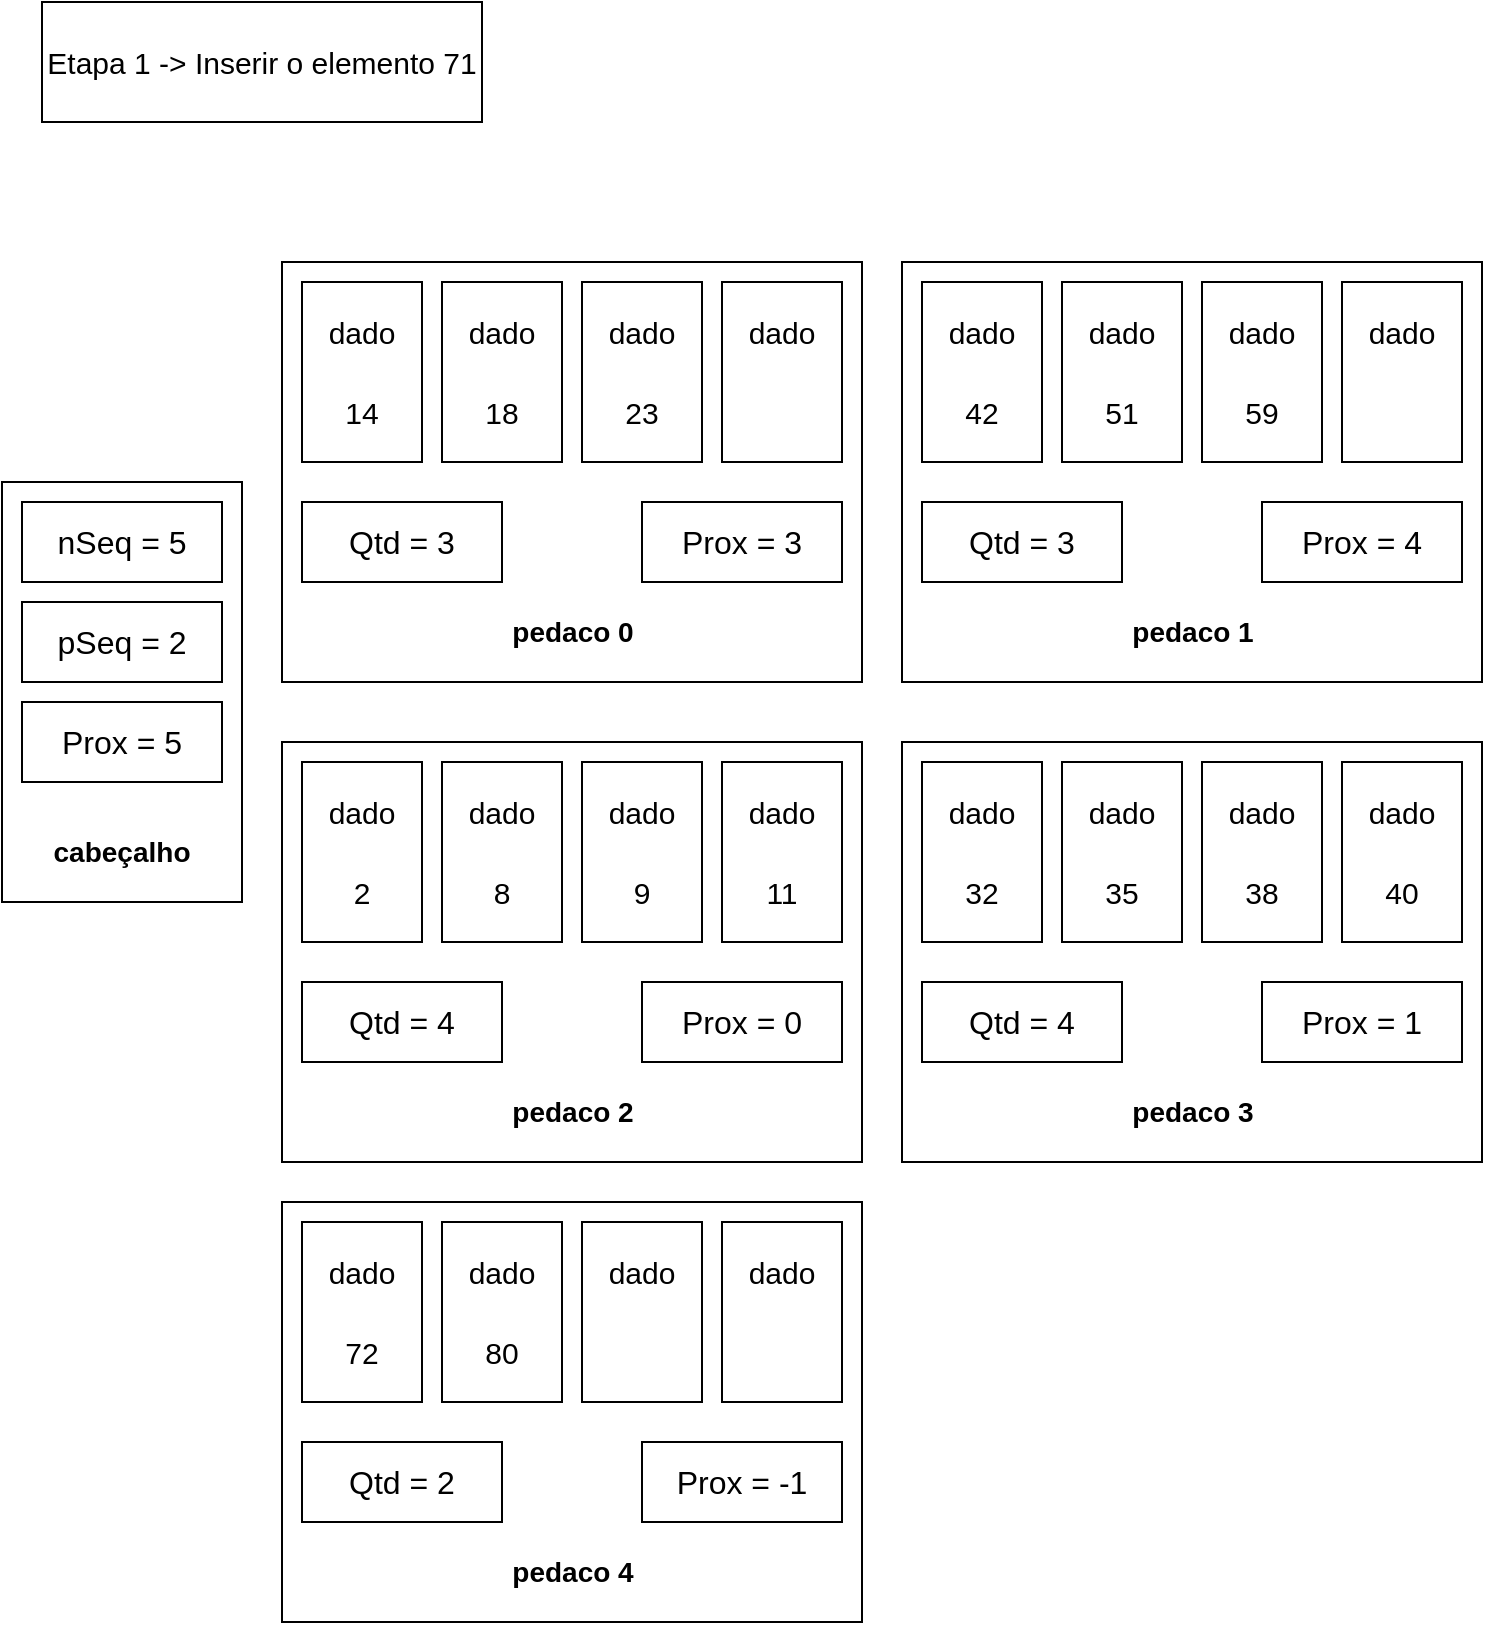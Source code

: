 <mxfile version="24.2.5" type="github" pages="23">
  <diagram name="1" id="-YDtosyH1uLrpDTp0y37">
    <mxGraphModel dx="1434" dy="750" grid="1" gridSize="10" guides="1" tooltips="1" connect="1" arrows="1" fold="1" page="1" pageScale="1" pageWidth="850" pageHeight="1100" math="0" shadow="0">
      <root>
        <mxCell id="0" />
        <mxCell id="1" parent="0" />
        <mxCell id="CzTk7txgnmk73Glq1SRJ-2" value="" style="rounded=0;whiteSpace=wrap;html=1;" vertex="1" parent="1">
          <mxGeometry x="20" y="280" width="120" height="210" as="geometry" />
        </mxCell>
        <mxCell id="CzTk7txgnmk73Glq1SRJ-3" value="&lt;div&gt;&lt;font style=&quot;font-size: 16px;&quot;&gt;nSeq = 5&lt;/font&gt;&lt;br&gt;&lt;/div&gt;" style="rounded=0;whiteSpace=wrap;html=1;" vertex="1" parent="1">
          <mxGeometry x="30" y="290" width="100" height="40" as="geometry" />
        </mxCell>
        <mxCell id="CzTk7txgnmk73Glq1SRJ-4" value="&lt;div&gt;&lt;font style=&quot;font-size: 16px;&quot;&gt;pSeq = 2&lt;/font&gt;&lt;br&gt;&lt;/div&gt;" style="rounded=0;whiteSpace=wrap;html=1;" vertex="1" parent="1">
          <mxGeometry x="30" y="340" width="100" height="40" as="geometry" />
        </mxCell>
        <mxCell id="CzTk7txgnmk73Glq1SRJ-5" value="&lt;div&gt;&lt;font style=&quot;font-size: 16px;&quot;&gt;Prox = 5&lt;/font&gt;&lt;br&gt;&lt;/div&gt;" style="rounded=0;whiteSpace=wrap;html=1;" vertex="1" parent="1">
          <mxGeometry x="30" y="390" width="100" height="40" as="geometry" />
        </mxCell>
        <mxCell id="CzTk7txgnmk73Glq1SRJ-7" value="&lt;div&gt;&lt;font style=&quot;font-size: 14px;&quot;&gt;&lt;b&gt;cabeçalho&lt;/b&gt;&lt;/font&gt;&lt;/div&gt;" style="text;html=1;align=center;verticalAlign=middle;whiteSpace=wrap;rounded=0;" vertex="1" parent="1">
          <mxGeometry x="50" y="450" width="60" height="30" as="geometry" />
        </mxCell>
        <mxCell id="CzTk7txgnmk73Glq1SRJ-8" value="" style="rounded=0;whiteSpace=wrap;html=1;" vertex="1" parent="1">
          <mxGeometry x="160" y="170" width="290" height="210" as="geometry" />
        </mxCell>
        <mxCell id="CzTk7txgnmk73Glq1SRJ-9" value="" style="rounded=0;whiteSpace=wrap;html=1;" vertex="1" parent="1">
          <mxGeometry x="170" y="180" width="60" height="90" as="geometry" />
        </mxCell>
        <mxCell id="CzTk7txgnmk73Glq1SRJ-10" value="&lt;font style=&quot;font-size: 15px;&quot;&gt;dado&lt;/font&gt;" style="text;html=1;align=center;verticalAlign=middle;whiteSpace=wrap;rounded=0;shadow=0;" vertex="1" parent="1">
          <mxGeometry x="170" y="180" width="60" height="50" as="geometry" />
        </mxCell>
        <mxCell id="CzTk7txgnmk73Glq1SRJ-11" value="&lt;font style=&quot;font-size: 15px;&quot;&gt;14&lt;/font&gt;" style="text;html=1;align=center;verticalAlign=middle;whiteSpace=wrap;rounded=0;shadow=0;" vertex="1" parent="1">
          <mxGeometry x="170" y="220" width="60" height="50" as="geometry" />
        </mxCell>
        <mxCell id="CzTk7txgnmk73Glq1SRJ-12" value="" style="rounded=0;whiteSpace=wrap;html=1;" vertex="1" parent="1">
          <mxGeometry x="240" y="180" width="60" height="90" as="geometry" />
        </mxCell>
        <mxCell id="CzTk7txgnmk73Glq1SRJ-13" value="&lt;font style=&quot;font-size: 15px;&quot;&gt;dado&lt;/font&gt;" style="text;html=1;align=center;verticalAlign=middle;whiteSpace=wrap;rounded=0;shadow=0;" vertex="1" parent="1">
          <mxGeometry x="240" y="180" width="60" height="50" as="geometry" />
        </mxCell>
        <mxCell id="CzTk7txgnmk73Glq1SRJ-14" value="&lt;div&gt;&lt;font style=&quot;font-size: 15px;&quot;&gt;18&lt;/font&gt;&lt;/div&gt;" style="text;html=1;align=center;verticalAlign=middle;whiteSpace=wrap;rounded=0;shadow=0;" vertex="1" parent="1">
          <mxGeometry x="240" y="220" width="60" height="50" as="geometry" />
        </mxCell>
        <mxCell id="CzTk7txgnmk73Glq1SRJ-15" value="" style="rounded=0;whiteSpace=wrap;html=1;" vertex="1" parent="1">
          <mxGeometry x="310" y="180" width="60" height="90" as="geometry" />
        </mxCell>
        <mxCell id="CzTk7txgnmk73Glq1SRJ-16" value="&lt;font style=&quot;font-size: 15px;&quot;&gt;dado&lt;/font&gt;" style="text;html=1;align=center;verticalAlign=middle;whiteSpace=wrap;rounded=0;shadow=0;" vertex="1" parent="1">
          <mxGeometry x="310" y="180" width="60" height="50" as="geometry" />
        </mxCell>
        <mxCell id="CzTk7txgnmk73Glq1SRJ-17" value="&lt;font style=&quot;font-size: 15px;&quot;&gt;23&lt;/font&gt;" style="text;html=1;align=center;verticalAlign=middle;whiteSpace=wrap;rounded=0;shadow=0;" vertex="1" parent="1">
          <mxGeometry x="310" y="220" width="60" height="50" as="geometry" />
        </mxCell>
        <mxCell id="CzTk7txgnmk73Glq1SRJ-18" value="" style="rounded=0;whiteSpace=wrap;html=1;" vertex="1" parent="1">
          <mxGeometry x="380" y="180" width="60" height="90" as="geometry" />
        </mxCell>
        <mxCell id="CzTk7txgnmk73Glq1SRJ-19" value="&lt;font style=&quot;font-size: 15px;&quot;&gt;dado&lt;/font&gt;" style="text;html=1;align=center;verticalAlign=middle;whiteSpace=wrap;rounded=0;shadow=0;" vertex="1" parent="1">
          <mxGeometry x="380" y="180" width="60" height="50" as="geometry" />
        </mxCell>
        <mxCell id="CzTk7txgnmk73Glq1SRJ-21" value="&lt;div&gt;&lt;font style=&quot;font-size: 16px;&quot;&gt;Qtd = 3&lt;/font&gt;&lt;br&gt;&lt;/div&gt;" style="rounded=0;whiteSpace=wrap;html=1;" vertex="1" parent="1">
          <mxGeometry x="170" y="290" width="100" height="40" as="geometry" />
        </mxCell>
        <mxCell id="CzTk7txgnmk73Glq1SRJ-22" value="&lt;div&gt;&lt;font style=&quot;font-size: 16px;&quot;&gt;Prox = 3&lt;/font&gt;&lt;br&gt;&lt;/div&gt;" style="rounded=0;whiteSpace=wrap;html=1;" vertex="1" parent="1">
          <mxGeometry x="340" y="290" width="100" height="40" as="geometry" />
        </mxCell>
        <mxCell id="CzTk7txgnmk73Glq1SRJ-23" value="&lt;div&gt;&lt;font style=&quot;font-size: 14px;&quot;&gt;&lt;b&gt;pedaco 0&lt;/b&gt;&lt;/font&gt;&lt;/div&gt;" style="text;html=1;align=center;verticalAlign=middle;whiteSpace=wrap;rounded=0;" vertex="1" parent="1">
          <mxGeometry x="262.5" y="340" width="85" height="30" as="geometry" />
        </mxCell>
        <mxCell id="CzTk7txgnmk73Glq1SRJ-24" value="" style="rounded=0;whiteSpace=wrap;html=1;" vertex="1" parent="1">
          <mxGeometry x="470" y="170" width="290" height="210" as="geometry" />
        </mxCell>
        <mxCell id="CzTk7txgnmk73Glq1SRJ-25" value="" style="rounded=0;whiteSpace=wrap;html=1;" vertex="1" parent="1">
          <mxGeometry x="480" y="180" width="60" height="90" as="geometry" />
        </mxCell>
        <mxCell id="CzTk7txgnmk73Glq1SRJ-26" value="&lt;font style=&quot;font-size: 15px;&quot;&gt;dado&lt;/font&gt;" style="text;html=1;align=center;verticalAlign=middle;whiteSpace=wrap;rounded=0;shadow=0;" vertex="1" parent="1">
          <mxGeometry x="480" y="180" width="60" height="50" as="geometry" />
        </mxCell>
        <mxCell id="CzTk7txgnmk73Glq1SRJ-27" value="&lt;font style=&quot;font-size: 15px;&quot;&gt;42&lt;/font&gt;" style="text;html=1;align=center;verticalAlign=middle;whiteSpace=wrap;rounded=0;shadow=0;" vertex="1" parent="1">
          <mxGeometry x="480" y="220" width="60" height="50" as="geometry" />
        </mxCell>
        <mxCell id="CzTk7txgnmk73Glq1SRJ-28" value="" style="rounded=0;whiteSpace=wrap;html=1;" vertex="1" parent="1">
          <mxGeometry x="550" y="180" width="60" height="90" as="geometry" />
        </mxCell>
        <mxCell id="CzTk7txgnmk73Glq1SRJ-29" value="&lt;font style=&quot;font-size: 15px;&quot;&gt;dado&lt;/font&gt;" style="text;html=1;align=center;verticalAlign=middle;whiteSpace=wrap;rounded=0;shadow=0;" vertex="1" parent="1">
          <mxGeometry x="550" y="180" width="60" height="50" as="geometry" />
        </mxCell>
        <mxCell id="CzTk7txgnmk73Glq1SRJ-30" value="&lt;div&gt;&lt;font style=&quot;font-size: 15px;&quot;&gt;51&lt;/font&gt;&lt;/div&gt;" style="text;html=1;align=center;verticalAlign=middle;whiteSpace=wrap;rounded=0;shadow=0;" vertex="1" parent="1">
          <mxGeometry x="550" y="220" width="60" height="50" as="geometry" />
        </mxCell>
        <mxCell id="CzTk7txgnmk73Glq1SRJ-31" value="" style="rounded=0;whiteSpace=wrap;html=1;" vertex="1" parent="1">
          <mxGeometry x="620" y="180" width="60" height="90" as="geometry" />
        </mxCell>
        <mxCell id="CzTk7txgnmk73Glq1SRJ-32" value="&lt;font style=&quot;font-size: 15px;&quot;&gt;dado&lt;/font&gt;" style="text;html=1;align=center;verticalAlign=middle;whiteSpace=wrap;rounded=0;shadow=0;" vertex="1" parent="1">
          <mxGeometry x="620" y="180" width="60" height="50" as="geometry" />
        </mxCell>
        <mxCell id="CzTk7txgnmk73Glq1SRJ-33" value="&lt;font style=&quot;font-size: 15px;&quot;&gt;59&lt;/font&gt;" style="text;html=1;align=center;verticalAlign=middle;whiteSpace=wrap;rounded=0;shadow=0;" vertex="1" parent="1">
          <mxGeometry x="620" y="220" width="60" height="50" as="geometry" />
        </mxCell>
        <mxCell id="CzTk7txgnmk73Glq1SRJ-34" value="" style="rounded=0;whiteSpace=wrap;html=1;" vertex="1" parent="1">
          <mxGeometry x="690" y="180" width="60" height="90" as="geometry" />
        </mxCell>
        <mxCell id="CzTk7txgnmk73Glq1SRJ-35" value="&lt;font style=&quot;font-size: 15px;&quot;&gt;dado&lt;/font&gt;" style="text;html=1;align=center;verticalAlign=middle;whiteSpace=wrap;rounded=0;shadow=0;" vertex="1" parent="1">
          <mxGeometry x="690" y="180" width="60" height="50" as="geometry" />
        </mxCell>
        <mxCell id="CzTk7txgnmk73Glq1SRJ-36" value="&lt;div&gt;&lt;font style=&quot;font-size: 16px;&quot;&gt;Qtd = 3&lt;/font&gt;&lt;br&gt;&lt;/div&gt;" style="rounded=0;whiteSpace=wrap;html=1;" vertex="1" parent="1">
          <mxGeometry x="480" y="290" width="100" height="40" as="geometry" />
        </mxCell>
        <mxCell id="CzTk7txgnmk73Glq1SRJ-37" value="&lt;div&gt;&lt;font style=&quot;font-size: 16px;&quot;&gt;Prox = 4&lt;/font&gt;&lt;br&gt;&lt;/div&gt;" style="rounded=0;whiteSpace=wrap;html=1;" vertex="1" parent="1">
          <mxGeometry x="650" y="290" width="100" height="40" as="geometry" />
        </mxCell>
        <mxCell id="CzTk7txgnmk73Glq1SRJ-38" value="&lt;div&gt;&lt;font style=&quot;font-size: 14px;&quot;&gt;&lt;b&gt;pedaco 1&lt;br&gt;&lt;/b&gt;&lt;/font&gt;&lt;/div&gt;" style="text;html=1;align=center;verticalAlign=middle;whiteSpace=wrap;rounded=0;" vertex="1" parent="1">
          <mxGeometry x="572.5" y="340" width="85" height="30" as="geometry" />
        </mxCell>
        <mxCell id="CzTk7txgnmk73Glq1SRJ-39" value="" style="rounded=0;whiteSpace=wrap;html=1;" vertex="1" parent="1">
          <mxGeometry x="160" y="410" width="290" height="210" as="geometry" />
        </mxCell>
        <mxCell id="CzTk7txgnmk73Glq1SRJ-40" value="" style="rounded=0;whiteSpace=wrap;html=1;" vertex="1" parent="1">
          <mxGeometry x="170" y="420" width="60" height="90" as="geometry" />
        </mxCell>
        <mxCell id="CzTk7txgnmk73Glq1SRJ-41" value="&lt;font style=&quot;font-size: 15px;&quot;&gt;dado&lt;/font&gt;" style="text;html=1;align=center;verticalAlign=middle;whiteSpace=wrap;rounded=0;shadow=0;" vertex="1" parent="1">
          <mxGeometry x="170" y="420" width="60" height="50" as="geometry" />
        </mxCell>
        <mxCell id="CzTk7txgnmk73Glq1SRJ-42" value="&lt;font style=&quot;font-size: 15px;&quot;&gt;2&lt;/font&gt;" style="text;html=1;align=center;verticalAlign=middle;whiteSpace=wrap;rounded=0;shadow=0;" vertex="1" parent="1">
          <mxGeometry x="170" y="460" width="60" height="50" as="geometry" />
        </mxCell>
        <mxCell id="CzTk7txgnmk73Glq1SRJ-43" value="" style="rounded=0;whiteSpace=wrap;html=1;" vertex="1" parent="1">
          <mxGeometry x="240" y="420" width="60" height="90" as="geometry" />
        </mxCell>
        <mxCell id="CzTk7txgnmk73Glq1SRJ-44" value="&lt;font style=&quot;font-size: 15px;&quot;&gt;dado&lt;/font&gt;" style="text;html=1;align=center;verticalAlign=middle;whiteSpace=wrap;rounded=0;shadow=0;" vertex="1" parent="1">
          <mxGeometry x="240" y="420" width="60" height="50" as="geometry" />
        </mxCell>
        <mxCell id="CzTk7txgnmk73Glq1SRJ-45" value="&lt;div&gt;&lt;font style=&quot;font-size: 15px;&quot;&gt;8&lt;/font&gt;&lt;/div&gt;" style="text;html=1;align=center;verticalAlign=middle;whiteSpace=wrap;rounded=0;shadow=0;" vertex="1" parent="1">
          <mxGeometry x="240" y="460" width="60" height="50" as="geometry" />
        </mxCell>
        <mxCell id="CzTk7txgnmk73Glq1SRJ-46" value="" style="rounded=0;whiteSpace=wrap;html=1;" vertex="1" parent="1">
          <mxGeometry x="310" y="420" width="60" height="90" as="geometry" />
        </mxCell>
        <mxCell id="CzTk7txgnmk73Glq1SRJ-47" value="&lt;font style=&quot;font-size: 15px;&quot;&gt;dado&lt;/font&gt;" style="text;html=1;align=center;verticalAlign=middle;whiteSpace=wrap;rounded=0;shadow=0;" vertex="1" parent="1">
          <mxGeometry x="310" y="420" width="60" height="50" as="geometry" />
        </mxCell>
        <mxCell id="CzTk7txgnmk73Glq1SRJ-48" value="&lt;font style=&quot;font-size: 15px;&quot;&gt;9&lt;/font&gt;" style="text;html=1;align=center;verticalAlign=middle;whiteSpace=wrap;rounded=0;shadow=0;" vertex="1" parent="1">
          <mxGeometry x="310" y="460" width="60" height="50" as="geometry" />
        </mxCell>
        <mxCell id="CzTk7txgnmk73Glq1SRJ-49" value="" style="rounded=0;whiteSpace=wrap;html=1;" vertex="1" parent="1">
          <mxGeometry x="380" y="420" width="60" height="90" as="geometry" />
        </mxCell>
        <mxCell id="CzTk7txgnmk73Glq1SRJ-50" value="&lt;font style=&quot;font-size: 15px;&quot;&gt;dado&lt;/font&gt;" style="text;html=1;align=center;verticalAlign=middle;whiteSpace=wrap;rounded=0;shadow=0;" vertex="1" parent="1">
          <mxGeometry x="380" y="420" width="60" height="50" as="geometry" />
        </mxCell>
        <mxCell id="CzTk7txgnmk73Glq1SRJ-51" value="&lt;div&gt;&lt;font style=&quot;font-size: 16px;&quot;&gt;Qtd = 4&lt;/font&gt;&lt;br&gt;&lt;/div&gt;" style="rounded=0;whiteSpace=wrap;html=1;" vertex="1" parent="1">
          <mxGeometry x="170" y="530" width="100" height="40" as="geometry" />
        </mxCell>
        <mxCell id="CzTk7txgnmk73Glq1SRJ-52" value="&lt;div&gt;&lt;font style=&quot;font-size: 16px;&quot;&gt;Prox = 0&lt;/font&gt;&lt;br&gt;&lt;/div&gt;" style="rounded=0;whiteSpace=wrap;html=1;" vertex="1" parent="1">
          <mxGeometry x="340" y="530" width="100" height="40" as="geometry" />
        </mxCell>
        <mxCell id="CzTk7txgnmk73Glq1SRJ-53" value="&lt;div&gt;&lt;font style=&quot;font-size: 14px;&quot;&gt;&lt;b&gt;pedaco 2&lt;/b&gt;&lt;/font&gt;&lt;/div&gt;" style="text;html=1;align=center;verticalAlign=middle;whiteSpace=wrap;rounded=0;" vertex="1" parent="1">
          <mxGeometry x="262.5" y="580" width="85" height="30" as="geometry" />
        </mxCell>
        <mxCell id="CzTk7txgnmk73Glq1SRJ-54" value="&lt;font style=&quot;font-size: 15px;&quot;&gt;11&lt;/font&gt;" style="text;html=1;align=center;verticalAlign=middle;whiteSpace=wrap;rounded=0;shadow=0;" vertex="1" parent="1">
          <mxGeometry x="380" y="460" width="60" height="50" as="geometry" />
        </mxCell>
        <mxCell id="CzTk7txgnmk73Glq1SRJ-55" value="" style="rounded=0;whiteSpace=wrap;html=1;" vertex="1" parent="1">
          <mxGeometry x="470" y="410" width="290" height="210" as="geometry" />
        </mxCell>
        <mxCell id="CzTk7txgnmk73Glq1SRJ-56" value="" style="rounded=0;whiteSpace=wrap;html=1;" vertex="1" parent="1">
          <mxGeometry x="480" y="420" width="60" height="90" as="geometry" />
        </mxCell>
        <mxCell id="CzTk7txgnmk73Glq1SRJ-57" value="&lt;font style=&quot;font-size: 15px;&quot;&gt;dado&lt;/font&gt;" style="text;html=1;align=center;verticalAlign=middle;whiteSpace=wrap;rounded=0;shadow=0;" vertex="1" parent="1">
          <mxGeometry x="480" y="420" width="60" height="50" as="geometry" />
        </mxCell>
        <mxCell id="CzTk7txgnmk73Glq1SRJ-58" value="&lt;font style=&quot;font-size: 15px;&quot;&gt;32&lt;/font&gt;" style="text;html=1;align=center;verticalAlign=middle;whiteSpace=wrap;rounded=0;shadow=0;" vertex="1" parent="1">
          <mxGeometry x="480" y="460" width="60" height="50" as="geometry" />
        </mxCell>
        <mxCell id="CzTk7txgnmk73Glq1SRJ-59" value="" style="rounded=0;whiteSpace=wrap;html=1;" vertex="1" parent="1">
          <mxGeometry x="550" y="420" width="60" height="90" as="geometry" />
        </mxCell>
        <mxCell id="CzTk7txgnmk73Glq1SRJ-60" value="&lt;font style=&quot;font-size: 15px;&quot;&gt;dado&lt;/font&gt;" style="text;html=1;align=center;verticalAlign=middle;whiteSpace=wrap;rounded=0;shadow=0;" vertex="1" parent="1">
          <mxGeometry x="550" y="420" width="60" height="50" as="geometry" />
        </mxCell>
        <mxCell id="CzTk7txgnmk73Glq1SRJ-61" value="&lt;div&gt;&lt;font style=&quot;font-size: 15px;&quot;&gt;35&lt;/font&gt;&lt;/div&gt;" style="text;html=1;align=center;verticalAlign=middle;whiteSpace=wrap;rounded=0;shadow=0;" vertex="1" parent="1">
          <mxGeometry x="550" y="460" width="60" height="50" as="geometry" />
        </mxCell>
        <mxCell id="CzTk7txgnmk73Glq1SRJ-62" value="" style="rounded=0;whiteSpace=wrap;html=1;" vertex="1" parent="1">
          <mxGeometry x="620" y="420" width="60" height="90" as="geometry" />
        </mxCell>
        <mxCell id="CzTk7txgnmk73Glq1SRJ-63" value="&lt;font style=&quot;font-size: 15px;&quot;&gt;dado&lt;/font&gt;" style="text;html=1;align=center;verticalAlign=middle;whiteSpace=wrap;rounded=0;shadow=0;" vertex="1" parent="1">
          <mxGeometry x="620" y="420" width="60" height="50" as="geometry" />
        </mxCell>
        <mxCell id="CzTk7txgnmk73Glq1SRJ-64" value="&lt;font style=&quot;font-size: 15px;&quot;&gt;38&lt;/font&gt;" style="text;html=1;align=center;verticalAlign=middle;whiteSpace=wrap;rounded=0;shadow=0;" vertex="1" parent="1">
          <mxGeometry x="620" y="460" width="60" height="50" as="geometry" />
        </mxCell>
        <mxCell id="CzTk7txgnmk73Glq1SRJ-65" value="" style="rounded=0;whiteSpace=wrap;html=1;" vertex="1" parent="1">
          <mxGeometry x="690" y="420" width="60" height="90" as="geometry" />
        </mxCell>
        <mxCell id="CzTk7txgnmk73Glq1SRJ-66" value="&lt;font style=&quot;font-size: 15px;&quot;&gt;dado&lt;/font&gt;" style="text;html=1;align=center;verticalAlign=middle;whiteSpace=wrap;rounded=0;shadow=0;" vertex="1" parent="1">
          <mxGeometry x="690" y="420" width="60" height="50" as="geometry" />
        </mxCell>
        <mxCell id="CzTk7txgnmk73Glq1SRJ-67" value="&lt;div&gt;&lt;font style=&quot;font-size: 16px;&quot;&gt;Qtd = 4&lt;/font&gt;&lt;br&gt;&lt;/div&gt;" style="rounded=0;whiteSpace=wrap;html=1;" vertex="1" parent="1">
          <mxGeometry x="480" y="530" width="100" height="40" as="geometry" />
        </mxCell>
        <mxCell id="CzTk7txgnmk73Glq1SRJ-68" value="&lt;div&gt;&lt;font style=&quot;font-size: 16px;&quot;&gt;Prox = 1&lt;/font&gt;&lt;br&gt;&lt;/div&gt;" style="rounded=0;whiteSpace=wrap;html=1;" vertex="1" parent="1">
          <mxGeometry x="650" y="530" width="100" height="40" as="geometry" />
        </mxCell>
        <mxCell id="CzTk7txgnmk73Glq1SRJ-69" value="&lt;div&gt;&lt;font style=&quot;font-size: 14px;&quot;&gt;&lt;b&gt;pedaco 3&lt;/b&gt;&lt;/font&gt;&lt;/div&gt;" style="text;html=1;align=center;verticalAlign=middle;whiteSpace=wrap;rounded=0;" vertex="1" parent="1">
          <mxGeometry x="572.5" y="580" width="85" height="30" as="geometry" />
        </mxCell>
        <mxCell id="CzTk7txgnmk73Glq1SRJ-70" value="&lt;font style=&quot;font-size: 15px;&quot;&gt;40&lt;/font&gt;" style="text;html=1;align=center;verticalAlign=middle;whiteSpace=wrap;rounded=0;shadow=0;" vertex="1" parent="1">
          <mxGeometry x="690" y="460" width="60" height="50" as="geometry" />
        </mxCell>
        <mxCell id="CzTk7txgnmk73Glq1SRJ-71" value="" style="rounded=0;whiteSpace=wrap;html=1;" vertex="1" parent="1">
          <mxGeometry x="160" y="640" width="290" height="210" as="geometry" />
        </mxCell>
        <mxCell id="CzTk7txgnmk73Glq1SRJ-72" value="" style="rounded=0;whiteSpace=wrap;html=1;" vertex="1" parent="1">
          <mxGeometry x="170" y="650" width="60" height="90" as="geometry" />
        </mxCell>
        <mxCell id="CzTk7txgnmk73Glq1SRJ-73" value="&lt;font style=&quot;font-size: 15px;&quot;&gt;dado&lt;/font&gt;" style="text;html=1;align=center;verticalAlign=middle;whiteSpace=wrap;rounded=0;shadow=0;" vertex="1" parent="1">
          <mxGeometry x="170" y="650" width="60" height="50" as="geometry" />
        </mxCell>
        <mxCell id="CzTk7txgnmk73Glq1SRJ-74" value="&lt;font style=&quot;font-size: 15px;&quot;&gt;72&lt;/font&gt;" style="text;html=1;align=center;verticalAlign=middle;whiteSpace=wrap;rounded=0;shadow=0;" vertex="1" parent="1">
          <mxGeometry x="170" y="690" width="60" height="50" as="geometry" />
        </mxCell>
        <mxCell id="CzTk7txgnmk73Glq1SRJ-75" value="" style="rounded=0;whiteSpace=wrap;html=1;" vertex="1" parent="1">
          <mxGeometry x="240" y="650" width="60" height="90" as="geometry" />
        </mxCell>
        <mxCell id="CzTk7txgnmk73Glq1SRJ-76" value="&lt;font style=&quot;font-size: 15px;&quot;&gt;dado&lt;/font&gt;" style="text;html=1;align=center;verticalAlign=middle;whiteSpace=wrap;rounded=0;shadow=0;" vertex="1" parent="1">
          <mxGeometry x="240" y="650" width="60" height="50" as="geometry" />
        </mxCell>
        <mxCell id="CzTk7txgnmk73Glq1SRJ-77" value="&lt;div&gt;&lt;font style=&quot;font-size: 15px;&quot;&gt;80&lt;/font&gt;&lt;/div&gt;" style="text;html=1;align=center;verticalAlign=middle;whiteSpace=wrap;rounded=0;shadow=0;" vertex="1" parent="1">
          <mxGeometry x="240" y="690" width="60" height="50" as="geometry" />
        </mxCell>
        <mxCell id="CzTk7txgnmk73Glq1SRJ-78" value="" style="rounded=0;whiteSpace=wrap;html=1;" vertex="1" parent="1">
          <mxGeometry x="310" y="650" width="60" height="90" as="geometry" />
        </mxCell>
        <mxCell id="CzTk7txgnmk73Glq1SRJ-79" value="&lt;font style=&quot;font-size: 15px;&quot;&gt;dado&lt;/font&gt;" style="text;html=1;align=center;verticalAlign=middle;whiteSpace=wrap;rounded=0;shadow=0;" vertex="1" parent="1">
          <mxGeometry x="310" y="650" width="60" height="50" as="geometry" />
        </mxCell>
        <mxCell id="CzTk7txgnmk73Glq1SRJ-81" value="" style="rounded=0;whiteSpace=wrap;html=1;" vertex="1" parent="1">
          <mxGeometry x="380" y="650" width="60" height="90" as="geometry" />
        </mxCell>
        <mxCell id="CzTk7txgnmk73Glq1SRJ-82" value="&lt;font style=&quot;font-size: 15px;&quot;&gt;dado&lt;/font&gt;" style="text;html=1;align=center;verticalAlign=middle;whiteSpace=wrap;rounded=0;shadow=0;" vertex="1" parent="1">
          <mxGeometry x="380" y="650" width="60" height="50" as="geometry" />
        </mxCell>
        <mxCell id="CzTk7txgnmk73Glq1SRJ-83" value="&lt;div&gt;&lt;font style=&quot;font-size: 16px;&quot;&gt;Qtd = 2&lt;/font&gt;&lt;br&gt;&lt;/div&gt;" style="rounded=0;whiteSpace=wrap;html=1;" vertex="1" parent="1">
          <mxGeometry x="170" y="760" width="100" height="40" as="geometry" />
        </mxCell>
        <mxCell id="CzTk7txgnmk73Glq1SRJ-84" value="&lt;div&gt;&lt;font style=&quot;font-size: 16px;&quot;&gt;Prox = -1&lt;/font&gt;&lt;br&gt;&lt;/div&gt;" style="rounded=0;whiteSpace=wrap;html=1;" vertex="1" parent="1">
          <mxGeometry x="340" y="760" width="100" height="40" as="geometry" />
        </mxCell>
        <mxCell id="CzTk7txgnmk73Glq1SRJ-85" value="&lt;div&gt;&lt;font style=&quot;font-size: 14px;&quot;&gt;&lt;b&gt;pedaco 4&lt;/b&gt;&lt;/font&gt;&lt;/div&gt;" style="text;html=1;align=center;verticalAlign=middle;whiteSpace=wrap;rounded=0;" vertex="1" parent="1">
          <mxGeometry x="262.5" y="810" width="85" height="30" as="geometry" />
        </mxCell>
        <mxCell id="CzTk7txgnmk73Glq1SRJ-87" value="&lt;font style=&quot;font-size: 15px;&quot;&gt;Etapa 1 -&amp;gt; Inserir o elemento 71&lt;/font&gt;" style="rounded=0;whiteSpace=wrap;html=1;" vertex="1" parent="1">
          <mxGeometry x="40" y="40" width="220" height="60" as="geometry" />
        </mxCell>
      </root>
    </mxGraphModel>
  </diagram>
  <diagram name="2" id="HdFxpA45cBPGLbzo22k1">
    <mxGraphModel dx="1434" dy="750" grid="1" gridSize="10" guides="1" tooltips="1" connect="1" arrows="1" fold="1" page="1" pageScale="1" pageWidth="850" pageHeight="1100" math="0" shadow="0">
      <root>
        <mxCell id="oWJBF5HBGuLtLpXQP3M--0" />
        <mxCell id="oWJBF5HBGuLtLpXQP3M--1" parent="oWJBF5HBGuLtLpXQP3M--0" />
        <mxCell id="oWJBF5HBGuLtLpXQP3M--2" value="" style="rounded=0;whiteSpace=wrap;html=1;" vertex="1" parent="oWJBF5HBGuLtLpXQP3M--1">
          <mxGeometry x="20" y="280" width="120" height="210" as="geometry" />
        </mxCell>
        <mxCell id="oWJBF5HBGuLtLpXQP3M--3" value="&lt;div&gt;&lt;font style=&quot;font-size: 16px;&quot;&gt;nSeq = 5&lt;/font&gt;&lt;br&gt;&lt;/div&gt;" style="rounded=0;whiteSpace=wrap;html=1;" vertex="1" parent="oWJBF5HBGuLtLpXQP3M--1">
          <mxGeometry x="30" y="290" width="100" height="40" as="geometry" />
        </mxCell>
        <mxCell id="oWJBF5HBGuLtLpXQP3M--4" value="&lt;div&gt;&lt;font style=&quot;font-size: 16px;&quot;&gt;pSeq = 2&lt;/font&gt;&lt;br&gt;&lt;/div&gt;" style="rounded=0;whiteSpace=wrap;html=1;" vertex="1" parent="oWJBF5HBGuLtLpXQP3M--1">
          <mxGeometry x="30" y="340" width="100" height="40" as="geometry" />
        </mxCell>
        <mxCell id="oWJBF5HBGuLtLpXQP3M--5" value="&lt;div&gt;&lt;font style=&quot;font-size: 16px;&quot;&gt;Prox = 5&lt;/font&gt;&lt;br&gt;&lt;/div&gt;" style="rounded=0;whiteSpace=wrap;html=1;" vertex="1" parent="oWJBF5HBGuLtLpXQP3M--1">
          <mxGeometry x="30" y="390" width="100" height="40" as="geometry" />
        </mxCell>
        <mxCell id="oWJBF5HBGuLtLpXQP3M--6" value="&lt;div&gt;&lt;font style=&quot;font-size: 14px;&quot;&gt;&lt;b&gt;cabeçalho&lt;/b&gt;&lt;/font&gt;&lt;/div&gt;" style="text;html=1;align=center;verticalAlign=middle;whiteSpace=wrap;rounded=0;" vertex="1" parent="oWJBF5HBGuLtLpXQP3M--1">
          <mxGeometry x="50" y="450" width="60" height="30" as="geometry" />
        </mxCell>
        <mxCell id="oWJBF5HBGuLtLpXQP3M--7" value="" style="rounded=0;whiteSpace=wrap;html=1;" vertex="1" parent="oWJBF5HBGuLtLpXQP3M--1">
          <mxGeometry x="160" y="170" width="290" height="210" as="geometry" />
        </mxCell>
        <mxCell id="oWJBF5HBGuLtLpXQP3M--8" value="" style="rounded=0;whiteSpace=wrap;html=1;" vertex="1" parent="oWJBF5HBGuLtLpXQP3M--1">
          <mxGeometry x="170" y="180" width="60" height="90" as="geometry" />
        </mxCell>
        <mxCell id="oWJBF5HBGuLtLpXQP3M--9" value="&lt;font style=&quot;font-size: 15px;&quot;&gt;dado&lt;/font&gt;" style="text;html=1;align=center;verticalAlign=middle;whiteSpace=wrap;rounded=0;shadow=0;" vertex="1" parent="oWJBF5HBGuLtLpXQP3M--1">
          <mxGeometry x="170" y="180" width="60" height="50" as="geometry" />
        </mxCell>
        <mxCell id="oWJBF5HBGuLtLpXQP3M--10" value="&lt;font style=&quot;font-size: 15px;&quot;&gt;14&lt;/font&gt;" style="text;html=1;align=center;verticalAlign=middle;whiteSpace=wrap;rounded=0;shadow=0;" vertex="1" parent="oWJBF5HBGuLtLpXQP3M--1">
          <mxGeometry x="170" y="220" width="60" height="50" as="geometry" />
        </mxCell>
        <mxCell id="oWJBF5HBGuLtLpXQP3M--11" value="" style="rounded=0;whiteSpace=wrap;html=1;" vertex="1" parent="oWJBF5HBGuLtLpXQP3M--1">
          <mxGeometry x="240" y="180" width="60" height="90" as="geometry" />
        </mxCell>
        <mxCell id="oWJBF5HBGuLtLpXQP3M--12" value="&lt;font style=&quot;font-size: 15px;&quot;&gt;dado&lt;/font&gt;" style="text;html=1;align=center;verticalAlign=middle;whiteSpace=wrap;rounded=0;shadow=0;" vertex="1" parent="oWJBF5HBGuLtLpXQP3M--1">
          <mxGeometry x="240" y="180" width="60" height="50" as="geometry" />
        </mxCell>
        <mxCell id="oWJBF5HBGuLtLpXQP3M--14" value="" style="rounded=0;whiteSpace=wrap;html=1;" vertex="1" parent="oWJBF5HBGuLtLpXQP3M--1">
          <mxGeometry x="310" y="180" width="60" height="90" as="geometry" />
        </mxCell>
        <mxCell id="oWJBF5HBGuLtLpXQP3M--15" value="&lt;font style=&quot;font-size: 15px;&quot;&gt;dado&lt;/font&gt;" style="text;html=1;align=center;verticalAlign=middle;whiteSpace=wrap;rounded=0;shadow=0;" vertex="1" parent="oWJBF5HBGuLtLpXQP3M--1">
          <mxGeometry x="310" y="180" width="60" height="50" as="geometry" />
        </mxCell>
        <mxCell id="oWJBF5HBGuLtLpXQP3M--17" value="" style="rounded=0;whiteSpace=wrap;html=1;" vertex="1" parent="oWJBF5HBGuLtLpXQP3M--1">
          <mxGeometry x="380" y="180" width="60" height="90" as="geometry" />
        </mxCell>
        <mxCell id="oWJBF5HBGuLtLpXQP3M--18" value="&lt;font style=&quot;font-size: 15px;&quot;&gt;dado&lt;/font&gt;" style="text;html=1;align=center;verticalAlign=middle;whiteSpace=wrap;rounded=0;shadow=0;" vertex="1" parent="oWJBF5HBGuLtLpXQP3M--1">
          <mxGeometry x="380" y="180" width="60" height="50" as="geometry" />
        </mxCell>
        <mxCell id="oWJBF5HBGuLtLpXQP3M--19" value="&lt;div&gt;&lt;font style=&quot;font-size: 16px;&quot;&gt;Qtd = 3&lt;/font&gt;&lt;br&gt;&lt;/div&gt;" style="rounded=0;whiteSpace=wrap;html=1;" vertex="1" parent="oWJBF5HBGuLtLpXQP3M--1">
          <mxGeometry x="170" y="290" width="100" height="40" as="geometry" />
        </mxCell>
        <mxCell id="oWJBF5HBGuLtLpXQP3M--20" value="&lt;div&gt;&lt;font style=&quot;font-size: 16px;&quot;&gt;Prox = 3&lt;/font&gt;&lt;br&gt;&lt;/div&gt;" style="rounded=0;whiteSpace=wrap;html=1;" vertex="1" parent="oWJBF5HBGuLtLpXQP3M--1">
          <mxGeometry x="340" y="290" width="100" height="40" as="geometry" />
        </mxCell>
        <mxCell id="oWJBF5HBGuLtLpXQP3M--21" value="&lt;div&gt;&lt;font style=&quot;font-size: 14px;&quot;&gt;&lt;b&gt;pedaco 0&lt;/b&gt;&lt;/font&gt;&lt;/div&gt;" style="text;html=1;align=center;verticalAlign=middle;whiteSpace=wrap;rounded=0;" vertex="1" parent="oWJBF5HBGuLtLpXQP3M--1">
          <mxGeometry x="262.5" y="340" width="85" height="30" as="geometry" />
        </mxCell>
        <mxCell id="oWJBF5HBGuLtLpXQP3M--22" value="" style="rounded=0;whiteSpace=wrap;html=1;" vertex="1" parent="oWJBF5HBGuLtLpXQP3M--1">
          <mxGeometry x="470" y="170" width="290" height="210" as="geometry" />
        </mxCell>
        <mxCell id="oWJBF5HBGuLtLpXQP3M--23" value="" style="rounded=0;whiteSpace=wrap;html=1;" vertex="1" parent="oWJBF5HBGuLtLpXQP3M--1">
          <mxGeometry x="480" y="180" width="60" height="90" as="geometry" />
        </mxCell>
        <mxCell id="oWJBF5HBGuLtLpXQP3M--24" value="&lt;font style=&quot;font-size: 15px;&quot;&gt;dado&lt;/font&gt;" style="text;html=1;align=center;verticalAlign=middle;whiteSpace=wrap;rounded=0;shadow=0;" vertex="1" parent="oWJBF5HBGuLtLpXQP3M--1">
          <mxGeometry x="480" y="180" width="60" height="50" as="geometry" />
        </mxCell>
        <mxCell id="oWJBF5HBGuLtLpXQP3M--25" value="&lt;font style=&quot;font-size: 15px;&quot;&gt;42&lt;/font&gt;" style="text;html=1;align=center;verticalAlign=middle;whiteSpace=wrap;rounded=0;shadow=0;" vertex="1" parent="oWJBF5HBGuLtLpXQP3M--1">
          <mxGeometry x="480" y="220" width="60" height="50" as="geometry" />
        </mxCell>
        <mxCell id="oWJBF5HBGuLtLpXQP3M--26" value="" style="rounded=0;whiteSpace=wrap;html=1;" vertex="1" parent="oWJBF5HBGuLtLpXQP3M--1">
          <mxGeometry x="550" y="180" width="60" height="90" as="geometry" />
        </mxCell>
        <mxCell id="oWJBF5HBGuLtLpXQP3M--27" value="&lt;font style=&quot;font-size: 15px;&quot;&gt;dado&lt;/font&gt;" style="text;html=1;align=center;verticalAlign=middle;whiteSpace=wrap;rounded=0;shadow=0;" vertex="1" parent="oWJBF5HBGuLtLpXQP3M--1">
          <mxGeometry x="550" y="180" width="60" height="50" as="geometry" />
        </mxCell>
        <mxCell id="oWJBF5HBGuLtLpXQP3M--28" value="&lt;div&gt;&lt;font style=&quot;font-size: 15px;&quot;&gt;51&lt;/font&gt;&lt;/div&gt;" style="text;html=1;align=center;verticalAlign=middle;whiteSpace=wrap;rounded=0;shadow=0;" vertex="1" parent="oWJBF5HBGuLtLpXQP3M--1">
          <mxGeometry x="550" y="220" width="60" height="50" as="geometry" />
        </mxCell>
        <mxCell id="oWJBF5HBGuLtLpXQP3M--29" value="" style="rounded=0;whiteSpace=wrap;html=1;" vertex="1" parent="oWJBF5HBGuLtLpXQP3M--1">
          <mxGeometry x="620" y="180" width="60" height="90" as="geometry" />
        </mxCell>
        <mxCell id="oWJBF5HBGuLtLpXQP3M--30" value="&lt;font style=&quot;font-size: 15px;&quot;&gt;dado&lt;/font&gt;" style="text;html=1;align=center;verticalAlign=middle;whiteSpace=wrap;rounded=0;shadow=0;" vertex="1" parent="oWJBF5HBGuLtLpXQP3M--1">
          <mxGeometry x="620" y="180" width="60" height="50" as="geometry" />
        </mxCell>
        <mxCell id="oWJBF5HBGuLtLpXQP3M--31" value="&lt;font style=&quot;font-size: 15px;&quot;&gt;59&lt;/font&gt;" style="text;html=1;align=center;verticalAlign=middle;whiteSpace=wrap;rounded=0;shadow=0;" vertex="1" parent="oWJBF5HBGuLtLpXQP3M--1">
          <mxGeometry x="620" y="220" width="60" height="50" as="geometry" />
        </mxCell>
        <mxCell id="oWJBF5HBGuLtLpXQP3M--32" value="" style="rounded=0;whiteSpace=wrap;html=1;" vertex="1" parent="oWJBF5HBGuLtLpXQP3M--1">
          <mxGeometry x="690" y="180" width="60" height="90" as="geometry" />
        </mxCell>
        <mxCell id="oWJBF5HBGuLtLpXQP3M--33" value="&lt;font style=&quot;font-size: 15px;&quot;&gt;dado&lt;/font&gt;" style="text;html=1;align=center;verticalAlign=middle;whiteSpace=wrap;rounded=0;shadow=0;" vertex="1" parent="oWJBF5HBGuLtLpXQP3M--1">
          <mxGeometry x="690" y="180" width="60" height="50" as="geometry" />
        </mxCell>
        <mxCell id="oWJBF5HBGuLtLpXQP3M--34" value="&lt;div&gt;&lt;font style=&quot;font-size: 16px;&quot;&gt;Qtd = 3&lt;/font&gt;&lt;/div&gt;" style="rounded=0;whiteSpace=wrap;html=1;" vertex="1" parent="oWJBF5HBGuLtLpXQP3M--1">
          <mxGeometry x="480" y="290" width="100" height="40" as="geometry" />
        </mxCell>
        <mxCell id="oWJBF5HBGuLtLpXQP3M--35" value="&lt;div&gt;&lt;font style=&quot;font-size: 16px;&quot;&gt;Prox = 4&lt;/font&gt;&lt;br&gt;&lt;/div&gt;" style="rounded=0;whiteSpace=wrap;html=1;" vertex="1" parent="oWJBF5HBGuLtLpXQP3M--1">
          <mxGeometry x="650" y="290" width="100" height="40" as="geometry" />
        </mxCell>
        <mxCell id="oWJBF5HBGuLtLpXQP3M--36" value="&lt;div&gt;&lt;font style=&quot;font-size: 14px;&quot;&gt;&lt;b&gt;pedaco 1&lt;br&gt;&lt;/b&gt;&lt;/font&gt;&lt;/div&gt;" style="text;html=1;align=center;verticalAlign=middle;whiteSpace=wrap;rounded=0;" vertex="1" parent="oWJBF5HBGuLtLpXQP3M--1">
          <mxGeometry x="572.5" y="340" width="85" height="30" as="geometry" />
        </mxCell>
        <mxCell id="oWJBF5HBGuLtLpXQP3M--37" value="" style="rounded=0;whiteSpace=wrap;html=1;" vertex="1" parent="oWJBF5HBGuLtLpXQP3M--1">
          <mxGeometry x="160" y="410" width="290" height="210" as="geometry" />
        </mxCell>
        <mxCell id="oWJBF5HBGuLtLpXQP3M--38" value="" style="rounded=0;whiteSpace=wrap;html=1;" vertex="1" parent="oWJBF5HBGuLtLpXQP3M--1">
          <mxGeometry x="170" y="420" width="60" height="90" as="geometry" />
        </mxCell>
        <mxCell id="oWJBF5HBGuLtLpXQP3M--39" value="&lt;font style=&quot;font-size: 15px;&quot;&gt;dado&lt;/font&gt;" style="text;html=1;align=center;verticalAlign=middle;whiteSpace=wrap;rounded=0;shadow=0;" vertex="1" parent="oWJBF5HBGuLtLpXQP3M--1">
          <mxGeometry x="170" y="420" width="60" height="50" as="geometry" />
        </mxCell>
        <mxCell id="oWJBF5HBGuLtLpXQP3M--40" value="&lt;font style=&quot;font-size: 15px;&quot;&gt;2&lt;/font&gt;" style="text;html=1;align=center;verticalAlign=middle;whiteSpace=wrap;rounded=0;shadow=0;" vertex="1" parent="oWJBF5HBGuLtLpXQP3M--1">
          <mxGeometry x="170" y="460" width="60" height="50" as="geometry" />
        </mxCell>
        <mxCell id="oWJBF5HBGuLtLpXQP3M--41" value="" style="rounded=0;whiteSpace=wrap;html=1;" vertex="1" parent="oWJBF5HBGuLtLpXQP3M--1">
          <mxGeometry x="240" y="420" width="60" height="90" as="geometry" />
        </mxCell>
        <mxCell id="oWJBF5HBGuLtLpXQP3M--42" value="&lt;font style=&quot;font-size: 15px;&quot;&gt;dado&lt;/font&gt;" style="text;html=1;align=center;verticalAlign=middle;whiteSpace=wrap;rounded=0;shadow=0;" vertex="1" parent="oWJBF5HBGuLtLpXQP3M--1">
          <mxGeometry x="240" y="420" width="60" height="50" as="geometry" />
        </mxCell>
        <mxCell id="oWJBF5HBGuLtLpXQP3M--43" value="&lt;div&gt;&lt;font style=&quot;font-size: 15px;&quot;&gt;8&lt;/font&gt;&lt;/div&gt;" style="text;html=1;align=center;verticalAlign=middle;whiteSpace=wrap;rounded=0;shadow=0;" vertex="1" parent="oWJBF5HBGuLtLpXQP3M--1">
          <mxGeometry x="240" y="460" width="60" height="50" as="geometry" />
        </mxCell>
        <mxCell id="oWJBF5HBGuLtLpXQP3M--44" value="" style="rounded=0;whiteSpace=wrap;html=1;" vertex="1" parent="oWJBF5HBGuLtLpXQP3M--1">
          <mxGeometry x="310" y="420" width="60" height="90" as="geometry" />
        </mxCell>
        <mxCell id="oWJBF5HBGuLtLpXQP3M--45" value="&lt;font style=&quot;font-size: 15px;&quot;&gt;dado&lt;/font&gt;" style="text;html=1;align=center;verticalAlign=middle;whiteSpace=wrap;rounded=0;shadow=0;" vertex="1" parent="oWJBF5HBGuLtLpXQP3M--1">
          <mxGeometry x="310" y="420" width="60" height="50" as="geometry" />
        </mxCell>
        <mxCell id="oWJBF5HBGuLtLpXQP3M--46" value="&lt;font style=&quot;font-size: 15px;&quot;&gt;9&lt;/font&gt;" style="text;html=1;align=center;verticalAlign=middle;whiteSpace=wrap;rounded=0;shadow=0;" vertex="1" parent="oWJBF5HBGuLtLpXQP3M--1">
          <mxGeometry x="310" y="460" width="60" height="50" as="geometry" />
        </mxCell>
        <mxCell id="oWJBF5HBGuLtLpXQP3M--47" value="" style="rounded=0;whiteSpace=wrap;html=1;" vertex="1" parent="oWJBF5HBGuLtLpXQP3M--1">
          <mxGeometry x="380" y="420" width="60" height="90" as="geometry" />
        </mxCell>
        <mxCell id="oWJBF5HBGuLtLpXQP3M--48" value="&lt;font style=&quot;font-size: 15px;&quot;&gt;dado&lt;/font&gt;" style="text;html=1;align=center;verticalAlign=middle;whiteSpace=wrap;rounded=0;shadow=0;" vertex="1" parent="oWJBF5HBGuLtLpXQP3M--1">
          <mxGeometry x="380" y="420" width="60" height="50" as="geometry" />
        </mxCell>
        <mxCell id="oWJBF5HBGuLtLpXQP3M--49" value="&lt;div&gt;&lt;font style=&quot;font-size: 16px;&quot;&gt;Qtd = 4&lt;/font&gt;&lt;br&gt;&lt;/div&gt;" style="rounded=0;whiteSpace=wrap;html=1;" vertex="1" parent="oWJBF5HBGuLtLpXQP3M--1">
          <mxGeometry x="170" y="530" width="100" height="40" as="geometry" />
        </mxCell>
        <mxCell id="oWJBF5HBGuLtLpXQP3M--50" value="&lt;div&gt;&lt;font style=&quot;font-size: 16px;&quot;&gt;Prox = 0&lt;/font&gt;&lt;br&gt;&lt;/div&gt;" style="rounded=0;whiteSpace=wrap;html=1;" vertex="1" parent="oWJBF5HBGuLtLpXQP3M--1">
          <mxGeometry x="340" y="530" width="100" height="40" as="geometry" />
        </mxCell>
        <mxCell id="oWJBF5HBGuLtLpXQP3M--51" value="&lt;div&gt;&lt;font style=&quot;font-size: 14px;&quot;&gt;&lt;b&gt;pedaco 2&lt;/b&gt;&lt;/font&gt;&lt;/div&gt;" style="text;html=1;align=center;verticalAlign=middle;whiteSpace=wrap;rounded=0;" vertex="1" parent="oWJBF5HBGuLtLpXQP3M--1">
          <mxGeometry x="262.5" y="580" width="85" height="30" as="geometry" />
        </mxCell>
        <mxCell id="oWJBF5HBGuLtLpXQP3M--52" value="&lt;font style=&quot;font-size: 15px;&quot;&gt;11&lt;/font&gt;" style="text;html=1;align=center;verticalAlign=middle;whiteSpace=wrap;rounded=0;shadow=0;" vertex="1" parent="oWJBF5HBGuLtLpXQP3M--1">
          <mxGeometry x="380" y="460" width="60" height="50" as="geometry" />
        </mxCell>
        <mxCell id="oWJBF5HBGuLtLpXQP3M--53" value="" style="rounded=0;whiteSpace=wrap;html=1;" vertex="1" parent="oWJBF5HBGuLtLpXQP3M--1">
          <mxGeometry x="470" y="410" width="290" height="210" as="geometry" />
        </mxCell>
        <mxCell id="oWJBF5HBGuLtLpXQP3M--54" value="" style="rounded=0;whiteSpace=wrap;html=1;" vertex="1" parent="oWJBF5HBGuLtLpXQP3M--1">
          <mxGeometry x="480" y="420" width="60" height="90" as="geometry" />
        </mxCell>
        <mxCell id="oWJBF5HBGuLtLpXQP3M--55" value="&lt;font style=&quot;font-size: 15px;&quot;&gt;dado&lt;/font&gt;" style="text;html=1;align=center;verticalAlign=middle;whiteSpace=wrap;rounded=0;shadow=0;" vertex="1" parent="oWJBF5HBGuLtLpXQP3M--1">
          <mxGeometry x="480" y="420" width="60" height="50" as="geometry" />
        </mxCell>
        <mxCell id="oWJBF5HBGuLtLpXQP3M--56" value="&lt;font style=&quot;font-size: 15px;&quot;&gt;32&lt;/font&gt;" style="text;html=1;align=center;verticalAlign=middle;whiteSpace=wrap;rounded=0;shadow=0;" vertex="1" parent="oWJBF5HBGuLtLpXQP3M--1">
          <mxGeometry x="480" y="460" width="60" height="50" as="geometry" />
        </mxCell>
        <mxCell id="oWJBF5HBGuLtLpXQP3M--57" value="" style="rounded=0;whiteSpace=wrap;html=1;" vertex="1" parent="oWJBF5HBGuLtLpXQP3M--1">
          <mxGeometry x="550" y="420" width="60" height="90" as="geometry" />
        </mxCell>
        <mxCell id="oWJBF5HBGuLtLpXQP3M--58" value="&lt;font style=&quot;font-size: 15px;&quot;&gt;dado&lt;/font&gt;" style="text;html=1;align=center;verticalAlign=middle;whiteSpace=wrap;rounded=0;shadow=0;" vertex="1" parent="oWJBF5HBGuLtLpXQP3M--1">
          <mxGeometry x="550" y="420" width="60" height="50" as="geometry" />
        </mxCell>
        <mxCell id="oWJBF5HBGuLtLpXQP3M--59" value="&lt;div&gt;&lt;font style=&quot;font-size: 15px;&quot;&gt;35&lt;/font&gt;&lt;/div&gt;" style="text;html=1;align=center;verticalAlign=middle;whiteSpace=wrap;rounded=0;shadow=0;" vertex="1" parent="oWJBF5HBGuLtLpXQP3M--1">
          <mxGeometry x="550" y="460" width="60" height="50" as="geometry" />
        </mxCell>
        <mxCell id="oWJBF5HBGuLtLpXQP3M--60" value="" style="rounded=0;whiteSpace=wrap;html=1;" vertex="1" parent="oWJBF5HBGuLtLpXQP3M--1">
          <mxGeometry x="620" y="420" width="60" height="90" as="geometry" />
        </mxCell>
        <mxCell id="oWJBF5HBGuLtLpXQP3M--61" value="&lt;font style=&quot;font-size: 15px;&quot;&gt;dado&lt;/font&gt;" style="text;html=1;align=center;verticalAlign=middle;whiteSpace=wrap;rounded=0;shadow=0;" vertex="1" parent="oWJBF5HBGuLtLpXQP3M--1">
          <mxGeometry x="620" y="420" width="60" height="50" as="geometry" />
        </mxCell>
        <mxCell id="oWJBF5HBGuLtLpXQP3M--62" value="&lt;font style=&quot;font-size: 15px;&quot;&gt;38&lt;/font&gt;" style="text;html=1;align=center;verticalAlign=middle;whiteSpace=wrap;rounded=0;shadow=0;" vertex="1" parent="oWJBF5HBGuLtLpXQP3M--1">
          <mxGeometry x="620" y="460" width="60" height="50" as="geometry" />
        </mxCell>
        <mxCell id="oWJBF5HBGuLtLpXQP3M--63" value="" style="rounded=0;whiteSpace=wrap;html=1;" vertex="1" parent="oWJBF5HBGuLtLpXQP3M--1">
          <mxGeometry x="690" y="420" width="60" height="90" as="geometry" />
        </mxCell>
        <mxCell id="oWJBF5HBGuLtLpXQP3M--64" value="&lt;font style=&quot;font-size: 15px;&quot;&gt;dado&lt;/font&gt;" style="text;html=1;align=center;verticalAlign=middle;whiteSpace=wrap;rounded=0;shadow=0;" vertex="1" parent="oWJBF5HBGuLtLpXQP3M--1">
          <mxGeometry x="690" y="420" width="60" height="50" as="geometry" />
        </mxCell>
        <mxCell id="oWJBF5HBGuLtLpXQP3M--65" value="&lt;div&gt;&lt;font style=&quot;font-size: 16px;&quot;&gt;Qtd = 4&lt;/font&gt;&lt;br&gt;&lt;/div&gt;" style="rounded=0;whiteSpace=wrap;html=1;" vertex="1" parent="oWJBF5HBGuLtLpXQP3M--1">
          <mxGeometry x="480" y="530" width="100" height="40" as="geometry" />
        </mxCell>
        <mxCell id="oWJBF5HBGuLtLpXQP3M--66" value="&lt;div&gt;&lt;font style=&quot;font-size: 16px;&quot;&gt;Prox = 1&lt;/font&gt;&lt;br&gt;&lt;/div&gt;" style="rounded=0;whiteSpace=wrap;html=1;" vertex="1" parent="oWJBF5HBGuLtLpXQP3M--1">
          <mxGeometry x="650" y="530" width="100" height="40" as="geometry" />
        </mxCell>
        <mxCell id="oWJBF5HBGuLtLpXQP3M--67" value="&lt;div&gt;&lt;font style=&quot;font-size: 14px;&quot;&gt;&lt;b&gt;pedaco 3&lt;/b&gt;&lt;/font&gt;&lt;/div&gt;" style="text;html=1;align=center;verticalAlign=middle;whiteSpace=wrap;rounded=0;" vertex="1" parent="oWJBF5HBGuLtLpXQP3M--1">
          <mxGeometry x="572.5" y="580" width="85" height="30" as="geometry" />
        </mxCell>
        <mxCell id="oWJBF5HBGuLtLpXQP3M--68" value="&lt;font style=&quot;font-size: 15px;&quot;&gt;40&lt;/font&gt;" style="text;html=1;align=center;verticalAlign=middle;whiteSpace=wrap;rounded=0;shadow=0;" vertex="1" parent="oWJBF5HBGuLtLpXQP3M--1">
          <mxGeometry x="690" y="460" width="60" height="50" as="geometry" />
        </mxCell>
        <mxCell id="oWJBF5HBGuLtLpXQP3M--69" value="" style="rounded=0;whiteSpace=wrap;html=1;" vertex="1" parent="oWJBF5HBGuLtLpXQP3M--1">
          <mxGeometry x="160" y="640" width="290" height="210" as="geometry" />
        </mxCell>
        <mxCell id="oWJBF5HBGuLtLpXQP3M--70" value="" style="rounded=0;whiteSpace=wrap;html=1;" vertex="1" parent="oWJBF5HBGuLtLpXQP3M--1">
          <mxGeometry x="170" y="650" width="60" height="90" as="geometry" />
        </mxCell>
        <mxCell id="oWJBF5HBGuLtLpXQP3M--71" value="&lt;font style=&quot;font-size: 15px;&quot;&gt;dado&lt;/font&gt;" style="text;html=1;align=center;verticalAlign=middle;whiteSpace=wrap;rounded=0;shadow=0;" vertex="1" parent="oWJBF5HBGuLtLpXQP3M--1">
          <mxGeometry x="170" y="650" width="60" height="50" as="geometry" />
        </mxCell>
        <mxCell id="oWJBF5HBGuLtLpXQP3M--72" value="&lt;font style=&quot;font-size: 15px;&quot;&gt;72&lt;/font&gt;" style="text;html=1;align=center;verticalAlign=middle;whiteSpace=wrap;rounded=0;shadow=0;" vertex="1" parent="oWJBF5HBGuLtLpXQP3M--1">
          <mxGeometry x="170" y="690" width="60" height="50" as="geometry" />
        </mxCell>
        <mxCell id="oWJBF5HBGuLtLpXQP3M--73" value="" style="rounded=0;whiteSpace=wrap;html=1;" vertex="1" parent="oWJBF5HBGuLtLpXQP3M--1">
          <mxGeometry x="240" y="650" width="60" height="90" as="geometry" />
        </mxCell>
        <mxCell id="oWJBF5HBGuLtLpXQP3M--74" value="&lt;font style=&quot;font-size: 15px;&quot;&gt;dado&lt;/font&gt;" style="text;html=1;align=center;verticalAlign=middle;whiteSpace=wrap;rounded=0;shadow=0;" vertex="1" parent="oWJBF5HBGuLtLpXQP3M--1">
          <mxGeometry x="240" y="650" width="60" height="50" as="geometry" />
        </mxCell>
        <mxCell id="oWJBF5HBGuLtLpXQP3M--75" value="&lt;div&gt;&lt;font style=&quot;font-size: 15px;&quot;&gt;80&lt;/font&gt;&lt;/div&gt;" style="text;html=1;align=center;verticalAlign=middle;whiteSpace=wrap;rounded=0;shadow=0;" vertex="1" parent="oWJBF5HBGuLtLpXQP3M--1">
          <mxGeometry x="240" y="690" width="60" height="50" as="geometry" />
        </mxCell>
        <mxCell id="oWJBF5HBGuLtLpXQP3M--76" value="" style="rounded=0;whiteSpace=wrap;html=1;" vertex="1" parent="oWJBF5HBGuLtLpXQP3M--1">
          <mxGeometry x="310" y="650" width="60" height="90" as="geometry" />
        </mxCell>
        <mxCell id="oWJBF5HBGuLtLpXQP3M--77" value="&lt;font style=&quot;font-size: 15px;&quot;&gt;dado&lt;/font&gt;" style="text;html=1;align=center;verticalAlign=middle;whiteSpace=wrap;rounded=0;shadow=0;" vertex="1" parent="oWJBF5HBGuLtLpXQP3M--1">
          <mxGeometry x="310" y="650" width="60" height="50" as="geometry" />
        </mxCell>
        <mxCell id="oWJBF5HBGuLtLpXQP3M--78" value="" style="rounded=0;whiteSpace=wrap;html=1;" vertex="1" parent="oWJBF5HBGuLtLpXQP3M--1">
          <mxGeometry x="380" y="650" width="60" height="90" as="geometry" />
        </mxCell>
        <mxCell id="oWJBF5HBGuLtLpXQP3M--79" value="&lt;font style=&quot;font-size: 15px;&quot;&gt;dado&lt;/font&gt;" style="text;html=1;align=center;verticalAlign=middle;whiteSpace=wrap;rounded=0;shadow=0;" vertex="1" parent="oWJBF5HBGuLtLpXQP3M--1">
          <mxGeometry x="380" y="650" width="60" height="50" as="geometry" />
        </mxCell>
        <mxCell id="oWJBF5HBGuLtLpXQP3M--80" value="&lt;div&gt;&lt;font style=&quot;font-size: 16px;&quot;&gt;Qtd = 2&lt;/font&gt;&lt;br&gt;&lt;/div&gt;" style="rounded=0;whiteSpace=wrap;html=1;" vertex="1" parent="oWJBF5HBGuLtLpXQP3M--1">
          <mxGeometry x="170" y="760" width="100" height="40" as="geometry" />
        </mxCell>
        <mxCell id="oWJBF5HBGuLtLpXQP3M--81" value="&lt;div&gt;&lt;font style=&quot;font-size: 16px;&quot;&gt;Prox = -1&lt;/font&gt;&lt;br&gt;&lt;/div&gt;" style="rounded=0;whiteSpace=wrap;html=1;" vertex="1" parent="oWJBF5HBGuLtLpXQP3M--1">
          <mxGeometry x="340" y="760" width="100" height="40" as="geometry" />
        </mxCell>
        <mxCell id="oWJBF5HBGuLtLpXQP3M--82" value="&lt;div&gt;&lt;font style=&quot;font-size: 14px;&quot;&gt;&lt;b&gt;pedaco 4&lt;/b&gt;&lt;/font&gt;&lt;/div&gt;" style="text;html=1;align=center;verticalAlign=middle;whiteSpace=wrap;rounded=0;" vertex="1" parent="oWJBF5HBGuLtLpXQP3M--1">
          <mxGeometry x="262.5" y="810" width="85" height="30" as="geometry" />
        </mxCell>
        <mxCell id="oWJBF5HBGuLtLpXQP3M--83" value="&lt;font style=&quot;font-size: 15px;&quot;&gt;Etapa 1 -&amp;gt; Inserir o elemento 71&lt;/font&gt;" style="rounded=0;whiteSpace=wrap;html=1;" vertex="1" parent="oWJBF5HBGuLtLpXQP3M--1">
          <mxGeometry x="40" y="40" width="220" height="60" as="geometry" />
        </mxCell>
        <mxCell id="oWJBF5HBGuLtLpXQP3M--16" value="&lt;font style=&quot;font-size: 15px;&quot;&gt;23&lt;/font&gt;" style="text;html=1;align=center;verticalAlign=middle;whiteSpace=wrap;rounded=0;shadow=0;" vertex="1" parent="oWJBF5HBGuLtLpXQP3M--1">
          <mxGeometry x="310" y="220" width="60" height="50" as="geometry" />
        </mxCell>
        <mxCell id="oWJBF5HBGuLtLpXQP3M--13" value="&lt;div&gt;&lt;font style=&quot;font-size: 15px;&quot;&gt;18&lt;/font&gt;&lt;/div&gt;" style="text;html=1;align=center;verticalAlign=middle;whiteSpace=wrap;rounded=0;shadow=0;" vertex="1" parent="oWJBF5HBGuLtLpXQP3M--1">
          <mxGeometry x="240" y="220" width="60" height="50" as="geometry" />
        </mxCell>
        <mxCell id="1CwmLaAVQ8tpv_SP0-iY-2" value="&lt;font style=&quot;font-size: 15px;&quot;&gt;71&lt;/font&gt;" style="text;html=1;align=center;verticalAlign=middle;whiteSpace=wrap;rounded=0;shadow=0;" vertex="1" parent="oWJBF5HBGuLtLpXQP3M--1">
          <mxGeometry x="690" y="220" width="60" height="50" as="geometry" />
        </mxCell>
      </root>
    </mxGraphModel>
  </diagram>
  <diagram name="2.1" id="m4wiak3NjxmIAOomUXNJ">
    <mxGraphModel dx="1434" dy="750" grid="1" gridSize="10" guides="1" tooltips="1" connect="1" arrows="1" fold="1" page="1" pageScale="1" pageWidth="850" pageHeight="1100" math="0" shadow="0">
      <root>
        <mxCell id="JsU5KfCZjrmF-hTVr0lM-0" />
        <mxCell id="JsU5KfCZjrmF-hTVr0lM-1" parent="JsU5KfCZjrmF-hTVr0lM-0" />
        <mxCell id="JsU5KfCZjrmF-hTVr0lM-2" value="" style="rounded=0;whiteSpace=wrap;html=1;" vertex="1" parent="JsU5KfCZjrmF-hTVr0lM-1">
          <mxGeometry x="20" y="280" width="120" height="210" as="geometry" />
        </mxCell>
        <mxCell id="JsU5KfCZjrmF-hTVr0lM-3" value="&lt;div&gt;&lt;font style=&quot;font-size: 16px;&quot;&gt;nSeq = 5&lt;/font&gt;&lt;br&gt;&lt;/div&gt;" style="rounded=0;whiteSpace=wrap;html=1;" vertex="1" parent="JsU5KfCZjrmF-hTVr0lM-1">
          <mxGeometry x="30" y="290" width="100" height="40" as="geometry" />
        </mxCell>
        <mxCell id="JsU5KfCZjrmF-hTVr0lM-4" value="&lt;div&gt;&lt;font style=&quot;font-size: 16px;&quot;&gt;pSeq = 2&lt;/font&gt;&lt;br&gt;&lt;/div&gt;" style="rounded=0;whiteSpace=wrap;html=1;" vertex="1" parent="JsU5KfCZjrmF-hTVr0lM-1">
          <mxGeometry x="30" y="340" width="100" height="40" as="geometry" />
        </mxCell>
        <mxCell id="JsU5KfCZjrmF-hTVr0lM-5" value="&lt;div&gt;&lt;font style=&quot;font-size: 16px;&quot;&gt;Prox = 5&lt;/font&gt;&lt;br&gt;&lt;/div&gt;" style="rounded=0;whiteSpace=wrap;html=1;" vertex="1" parent="JsU5KfCZjrmF-hTVr0lM-1">
          <mxGeometry x="30" y="390" width="100" height="40" as="geometry" />
        </mxCell>
        <mxCell id="JsU5KfCZjrmF-hTVr0lM-6" value="&lt;div&gt;&lt;font style=&quot;font-size: 14px;&quot;&gt;&lt;b&gt;cabeçalho&lt;/b&gt;&lt;/font&gt;&lt;/div&gt;" style="text;html=1;align=center;verticalAlign=middle;whiteSpace=wrap;rounded=0;" vertex="1" parent="JsU5KfCZjrmF-hTVr0lM-1">
          <mxGeometry x="50" y="450" width="60" height="30" as="geometry" />
        </mxCell>
        <mxCell id="JsU5KfCZjrmF-hTVr0lM-7" value="" style="rounded=0;whiteSpace=wrap;html=1;" vertex="1" parent="JsU5KfCZjrmF-hTVr0lM-1">
          <mxGeometry x="160" y="170" width="290" height="210" as="geometry" />
        </mxCell>
        <mxCell id="JsU5KfCZjrmF-hTVr0lM-8" value="" style="rounded=0;whiteSpace=wrap;html=1;" vertex="1" parent="JsU5KfCZjrmF-hTVr0lM-1">
          <mxGeometry x="170" y="180" width="60" height="90" as="geometry" />
        </mxCell>
        <mxCell id="JsU5KfCZjrmF-hTVr0lM-9" value="&lt;font style=&quot;font-size: 15px;&quot;&gt;dado&lt;/font&gt;" style="text;html=1;align=center;verticalAlign=middle;whiteSpace=wrap;rounded=0;shadow=0;" vertex="1" parent="JsU5KfCZjrmF-hTVr0lM-1">
          <mxGeometry x="170" y="180" width="60" height="50" as="geometry" />
        </mxCell>
        <mxCell id="JsU5KfCZjrmF-hTVr0lM-10" value="&lt;font style=&quot;font-size: 15px;&quot;&gt;14&lt;/font&gt;" style="text;html=1;align=center;verticalAlign=middle;whiteSpace=wrap;rounded=0;shadow=0;" vertex="1" parent="JsU5KfCZjrmF-hTVr0lM-1">
          <mxGeometry x="170" y="220" width="60" height="50" as="geometry" />
        </mxCell>
        <mxCell id="JsU5KfCZjrmF-hTVr0lM-11" value="" style="rounded=0;whiteSpace=wrap;html=1;" vertex="1" parent="JsU5KfCZjrmF-hTVr0lM-1">
          <mxGeometry x="240" y="180" width="60" height="90" as="geometry" />
        </mxCell>
        <mxCell id="JsU5KfCZjrmF-hTVr0lM-12" value="&lt;font style=&quot;font-size: 15px;&quot;&gt;dado&lt;/font&gt;" style="text;html=1;align=center;verticalAlign=middle;whiteSpace=wrap;rounded=0;shadow=0;" vertex="1" parent="JsU5KfCZjrmF-hTVr0lM-1">
          <mxGeometry x="240" y="180" width="60" height="50" as="geometry" />
        </mxCell>
        <mxCell id="JsU5KfCZjrmF-hTVr0lM-13" value="" style="rounded=0;whiteSpace=wrap;html=1;" vertex="1" parent="JsU5KfCZjrmF-hTVr0lM-1">
          <mxGeometry x="310" y="180" width="60" height="90" as="geometry" />
        </mxCell>
        <mxCell id="JsU5KfCZjrmF-hTVr0lM-14" value="&lt;font style=&quot;font-size: 15px;&quot;&gt;dado&lt;/font&gt;" style="text;html=1;align=center;verticalAlign=middle;whiteSpace=wrap;rounded=0;shadow=0;" vertex="1" parent="JsU5KfCZjrmF-hTVr0lM-1">
          <mxGeometry x="310" y="180" width="60" height="50" as="geometry" />
        </mxCell>
        <mxCell id="JsU5KfCZjrmF-hTVr0lM-15" value="" style="rounded=0;whiteSpace=wrap;html=1;" vertex="1" parent="JsU5KfCZjrmF-hTVr0lM-1">
          <mxGeometry x="380" y="180" width="60" height="90" as="geometry" />
        </mxCell>
        <mxCell id="JsU5KfCZjrmF-hTVr0lM-16" value="&lt;font style=&quot;font-size: 15px;&quot;&gt;dado&lt;/font&gt;" style="text;html=1;align=center;verticalAlign=middle;whiteSpace=wrap;rounded=0;shadow=0;" vertex="1" parent="JsU5KfCZjrmF-hTVr0lM-1">
          <mxGeometry x="380" y="180" width="60" height="50" as="geometry" />
        </mxCell>
        <mxCell id="JsU5KfCZjrmF-hTVr0lM-17" value="&lt;div&gt;&lt;font style=&quot;font-size: 16px;&quot;&gt;Qtd = 3&lt;/font&gt;&lt;br&gt;&lt;/div&gt;" style="rounded=0;whiteSpace=wrap;html=1;" vertex="1" parent="JsU5KfCZjrmF-hTVr0lM-1">
          <mxGeometry x="170" y="290" width="100" height="40" as="geometry" />
        </mxCell>
        <mxCell id="JsU5KfCZjrmF-hTVr0lM-18" value="&lt;div&gt;&lt;font style=&quot;font-size: 16px;&quot;&gt;Prox = 3&lt;/font&gt;&lt;br&gt;&lt;/div&gt;" style="rounded=0;whiteSpace=wrap;html=1;" vertex="1" parent="JsU5KfCZjrmF-hTVr0lM-1">
          <mxGeometry x="340" y="290" width="100" height="40" as="geometry" />
        </mxCell>
        <mxCell id="JsU5KfCZjrmF-hTVr0lM-19" value="&lt;div&gt;&lt;font style=&quot;font-size: 14px;&quot;&gt;&lt;b&gt;pedaco 0&lt;/b&gt;&lt;/font&gt;&lt;/div&gt;" style="text;html=1;align=center;verticalAlign=middle;whiteSpace=wrap;rounded=0;" vertex="1" parent="JsU5KfCZjrmF-hTVr0lM-1">
          <mxGeometry x="262.5" y="340" width="85" height="30" as="geometry" />
        </mxCell>
        <mxCell id="JsU5KfCZjrmF-hTVr0lM-20" value="" style="rounded=0;whiteSpace=wrap;html=1;" vertex="1" parent="JsU5KfCZjrmF-hTVr0lM-1">
          <mxGeometry x="470" y="170" width="290" height="210" as="geometry" />
        </mxCell>
        <mxCell id="JsU5KfCZjrmF-hTVr0lM-21" value="" style="rounded=0;whiteSpace=wrap;html=1;" vertex="1" parent="JsU5KfCZjrmF-hTVr0lM-1">
          <mxGeometry x="480" y="180" width="60" height="90" as="geometry" />
        </mxCell>
        <mxCell id="JsU5KfCZjrmF-hTVr0lM-22" value="&lt;font style=&quot;font-size: 15px;&quot;&gt;dado&lt;/font&gt;" style="text;html=1;align=center;verticalAlign=middle;whiteSpace=wrap;rounded=0;shadow=0;" vertex="1" parent="JsU5KfCZjrmF-hTVr0lM-1">
          <mxGeometry x="480" y="180" width="60" height="50" as="geometry" />
        </mxCell>
        <mxCell id="JsU5KfCZjrmF-hTVr0lM-23" value="&lt;font style=&quot;font-size: 15px;&quot;&gt;42&lt;/font&gt;" style="text;html=1;align=center;verticalAlign=middle;whiteSpace=wrap;rounded=0;shadow=0;" vertex="1" parent="JsU5KfCZjrmF-hTVr0lM-1">
          <mxGeometry x="480" y="220" width="60" height="50" as="geometry" />
        </mxCell>
        <mxCell id="JsU5KfCZjrmF-hTVr0lM-24" value="" style="rounded=0;whiteSpace=wrap;html=1;" vertex="1" parent="JsU5KfCZjrmF-hTVr0lM-1">
          <mxGeometry x="550" y="180" width="60" height="90" as="geometry" />
        </mxCell>
        <mxCell id="JsU5KfCZjrmF-hTVr0lM-25" value="&lt;font style=&quot;font-size: 15px;&quot;&gt;dado&lt;/font&gt;" style="text;html=1;align=center;verticalAlign=middle;whiteSpace=wrap;rounded=0;shadow=0;" vertex="1" parent="JsU5KfCZjrmF-hTVr0lM-1">
          <mxGeometry x="550" y="180" width="60" height="50" as="geometry" />
        </mxCell>
        <mxCell id="JsU5KfCZjrmF-hTVr0lM-26" value="&lt;div&gt;&lt;font style=&quot;font-size: 15px;&quot;&gt;51&lt;/font&gt;&lt;/div&gt;" style="text;html=1;align=center;verticalAlign=middle;whiteSpace=wrap;rounded=0;shadow=0;" vertex="1" parent="JsU5KfCZjrmF-hTVr0lM-1">
          <mxGeometry x="550" y="220" width="60" height="50" as="geometry" />
        </mxCell>
        <mxCell id="JsU5KfCZjrmF-hTVr0lM-27" value="" style="rounded=0;whiteSpace=wrap;html=1;" vertex="1" parent="JsU5KfCZjrmF-hTVr0lM-1">
          <mxGeometry x="620" y="180" width="60" height="90" as="geometry" />
        </mxCell>
        <mxCell id="JsU5KfCZjrmF-hTVr0lM-28" value="&lt;font style=&quot;font-size: 15px;&quot;&gt;dado&lt;/font&gt;" style="text;html=1;align=center;verticalAlign=middle;whiteSpace=wrap;rounded=0;shadow=0;" vertex="1" parent="JsU5KfCZjrmF-hTVr0lM-1">
          <mxGeometry x="620" y="180" width="60" height="50" as="geometry" />
        </mxCell>
        <mxCell id="JsU5KfCZjrmF-hTVr0lM-29" value="&lt;font style=&quot;font-size: 15px;&quot;&gt;59&lt;/font&gt;" style="text;html=1;align=center;verticalAlign=middle;whiteSpace=wrap;rounded=0;shadow=0;" vertex="1" parent="JsU5KfCZjrmF-hTVr0lM-1">
          <mxGeometry x="620" y="220" width="60" height="50" as="geometry" />
        </mxCell>
        <mxCell id="JsU5KfCZjrmF-hTVr0lM-30" value="" style="rounded=0;whiteSpace=wrap;html=1;" vertex="1" parent="JsU5KfCZjrmF-hTVr0lM-1">
          <mxGeometry x="690" y="180" width="60" height="90" as="geometry" />
        </mxCell>
        <mxCell id="JsU5KfCZjrmF-hTVr0lM-31" value="&lt;font style=&quot;font-size: 15px;&quot;&gt;dado&lt;/font&gt;" style="text;html=1;align=center;verticalAlign=middle;whiteSpace=wrap;rounded=0;shadow=0;" vertex="1" parent="JsU5KfCZjrmF-hTVr0lM-1">
          <mxGeometry x="690" y="180" width="60" height="50" as="geometry" />
        </mxCell>
        <mxCell id="JsU5KfCZjrmF-hTVr0lM-32" value="&lt;div&gt;&lt;font style=&quot;font-size: 16px;&quot;&gt;Qtd = 4&lt;/font&gt;&lt;/div&gt;" style="rounded=0;whiteSpace=wrap;html=1;" vertex="1" parent="JsU5KfCZjrmF-hTVr0lM-1">
          <mxGeometry x="480" y="290" width="100" height="40" as="geometry" />
        </mxCell>
        <mxCell id="JsU5KfCZjrmF-hTVr0lM-33" value="&lt;div&gt;&lt;font style=&quot;font-size: 16px;&quot;&gt;Prox = 4&lt;/font&gt;&lt;br&gt;&lt;/div&gt;" style="rounded=0;whiteSpace=wrap;html=1;" vertex="1" parent="JsU5KfCZjrmF-hTVr0lM-1">
          <mxGeometry x="650" y="290" width="100" height="40" as="geometry" />
        </mxCell>
        <mxCell id="JsU5KfCZjrmF-hTVr0lM-34" value="&lt;div&gt;&lt;font style=&quot;font-size: 14px;&quot;&gt;&lt;b&gt;pedaco 1&lt;br&gt;&lt;/b&gt;&lt;/font&gt;&lt;/div&gt;" style="text;html=1;align=center;verticalAlign=middle;whiteSpace=wrap;rounded=0;" vertex="1" parent="JsU5KfCZjrmF-hTVr0lM-1">
          <mxGeometry x="572.5" y="340" width="85" height="30" as="geometry" />
        </mxCell>
        <mxCell id="JsU5KfCZjrmF-hTVr0lM-35" value="" style="rounded=0;whiteSpace=wrap;html=1;" vertex="1" parent="JsU5KfCZjrmF-hTVr0lM-1">
          <mxGeometry x="160" y="410" width="290" height="210" as="geometry" />
        </mxCell>
        <mxCell id="JsU5KfCZjrmF-hTVr0lM-36" value="" style="rounded=0;whiteSpace=wrap;html=1;" vertex="1" parent="JsU5KfCZjrmF-hTVr0lM-1">
          <mxGeometry x="170" y="420" width="60" height="90" as="geometry" />
        </mxCell>
        <mxCell id="JsU5KfCZjrmF-hTVr0lM-37" value="&lt;font style=&quot;font-size: 15px;&quot;&gt;dado&lt;/font&gt;" style="text;html=1;align=center;verticalAlign=middle;whiteSpace=wrap;rounded=0;shadow=0;" vertex="1" parent="JsU5KfCZjrmF-hTVr0lM-1">
          <mxGeometry x="170" y="420" width="60" height="50" as="geometry" />
        </mxCell>
        <mxCell id="JsU5KfCZjrmF-hTVr0lM-38" value="&lt;font style=&quot;font-size: 15px;&quot;&gt;2&lt;/font&gt;" style="text;html=1;align=center;verticalAlign=middle;whiteSpace=wrap;rounded=0;shadow=0;" vertex="1" parent="JsU5KfCZjrmF-hTVr0lM-1">
          <mxGeometry x="170" y="460" width="60" height="50" as="geometry" />
        </mxCell>
        <mxCell id="JsU5KfCZjrmF-hTVr0lM-39" value="" style="rounded=0;whiteSpace=wrap;html=1;" vertex="1" parent="JsU5KfCZjrmF-hTVr0lM-1">
          <mxGeometry x="240" y="420" width="60" height="90" as="geometry" />
        </mxCell>
        <mxCell id="JsU5KfCZjrmF-hTVr0lM-40" value="&lt;font style=&quot;font-size: 15px;&quot;&gt;dado&lt;/font&gt;" style="text;html=1;align=center;verticalAlign=middle;whiteSpace=wrap;rounded=0;shadow=0;" vertex="1" parent="JsU5KfCZjrmF-hTVr0lM-1">
          <mxGeometry x="240" y="420" width="60" height="50" as="geometry" />
        </mxCell>
        <mxCell id="JsU5KfCZjrmF-hTVr0lM-41" value="&lt;div&gt;&lt;font style=&quot;font-size: 15px;&quot;&gt;8&lt;/font&gt;&lt;/div&gt;" style="text;html=1;align=center;verticalAlign=middle;whiteSpace=wrap;rounded=0;shadow=0;" vertex="1" parent="JsU5KfCZjrmF-hTVr0lM-1">
          <mxGeometry x="240" y="460" width="60" height="50" as="geometry" />
        </mxCell>
        <mxCell id="JsU5KfCZjrmF-hTVr0lM-42" value="" style="rounded=0;whiteSpace=wrap;html=1;" vertex="1" parent="JsU5KfCZjrmF-hTVr0lM-1">
          <mxGeometry x="310" y="420" width="60" height="90" as="geometry" />
        </mxCell>
        <mxCell id="JsU5KfCZjrmF-hTVr0lM-43" value="&lt;font style=&quot;font-size: 15px;&quot;&gt;dado&lt;/font&gt;" style="text;html=1;align=center;verticalAlign=middle;whiteSpace=wrap;rounded=0;shadow=0;" vertex="1" parent="JsU5KfCZjrmF-hTVr0lM-1">
          <mxGeometry x="310" y="420" width="60" height="50" as="geometry" />
        </mxCell>
        <mxCell id="JsU5KfCZjrmF-hTVr0lM-44" value="&lt;font style=&quot;font-size: 15px;&quot;&gt;9&lt;/font&gt;" style="text;html=1;align=center;verticalAlign=middle;whiteSpace=wrap;rounded=0;shadow=0;" vertex="1" parent="JsU5KfCZjrmF-hTVr0lM-1">
          <mxGeometry x="310" y="460" width="60" height="50" as="geometry" />
        </mxCell>
        <mxCell id="JsU5KfCZjrmF-hTVr0lM-45" value="" style="rounded=0;whiteSpace=wrap;html=1;" vertex="1" parent="JsU5KfCZjrmF-hTVr0lM-1">
          <mxGeometry x="380" y="420" width="60" height="90" as="geometry" />
        </mxCell>
        <mxCell id="JsU5KfCZjrmF-hTVr0lM-46" value="&lt;font style=&quot;font-size: 15px;&quot;&gt;dado&lt;/font&gt;" style="text;html=1;align=center;verticalAlign=middle;whiteSpace=wrap;rounded=0;shadow=0;" vertex="1" parent="JsU5KfCZjrmF-hTVr0lM-1">
          <mxGeometry x="380" y="420" width="60" height="50" as="geometry" />
        </mxCell>
        <mxCell id="JsU5KfCZjrmF-hTVr0lM-47" value="&lt;div&gt;&lt;font style=&quot;font-size: 16px;&quot;&gt;Qtd = 4&lt;/font&gt;&lt;br&gt;&lt;/div&gt;" style="rounded=0;whiteSpace=wrap;html=1;" vertex="1" parent="JsU5KfCZjrmF-hTVr0lM-1">
          <mxGeometry x="170" y="530" width="100" height="40" as="geometry" />
        </mxCell>
        <mxCell id="JsU5KfCZjrmF-hTVr0lM-48" value="&lt;div&gt;&lt;font style=&quot;font-size: 16px;&quot;&gt;Prox = 0&lt;/font&gt;&lt;br&gt;&lt;/div&gt;" style="rounded=0;whiteSpace=wrap;html=1;" vertex="1" parent="JsU5KfCZjrmF-hTVr0lM-1">
          <mxGeometry x="340" y="530" width="100" height="40" as="geometry" />
        </mxCell>
        <mxCell id="JsU5KfCZjrmF-hTVr0lM-49" value="&lt;div&gt;&lt;font style=&quot;font-size: 14px;&quot;&gt;&lt;b&gt;pedaco 2&lt;/b&gt;&lt;/font&gt;&lt;/div&gt;" style="text;html=1;align=center;verticalAlign=middle;whiteSpace=wrap;rounded=0;" vertex="1" parent="JsU5KfCZjrmF-hTVr0lM-1">
          <mxGeometry x="262.5" y="580" width="85" height="30" as="geometry" />
        </mxCell>
        <mxCell id="JsU5KfCZjrmF-hTVr0lM-50" value="&lt;font style=&quot;font-size: 15px;&quot;&gt;11&lt;/font&gt;" style="text;html=1;align=center;verticalAlign=middle;whiteSpace=wrap;rounded=0;shadow=0;" vertex="1" parent="JsU5KfCZjrmF-hTVr0lM-1">
          <mxGeometry x="380" y="460" width="60" height="50" as="geometry" />
        </mxCell>
        <mxCell id="JsU5KfCZjrmF-hTVr0lM-51" value="" style="rounded=0;whiteSpace=wrap;html=1;" vertex="1" parent="JsU5KfCZjrmF-hTVr0lM-1">
          <mxGeometry x="470" y="410" width="290" height="210" as="geometry" />
        </mxCell>
        <mxCell id="JsU5KfCZjrmF-hTVr0lM-52" value="" style="rounded=0;whiteSpace=wrap;html=1;" vertex="1" parent="JsU5KfCZjrmF-hTVr0lM-1">
          <mxGeometry x="480" y="420" width="60" height="90" as="geometry" />
        </mxCell>
        <mxCell id="JsU5KfCZjrmF-hTVr0lM-53" value="&lt;font style=&quot;font-size: 15px;&quot;&gt;dado&lt;/font&gt;" style="text;html=1;align=center;verticalAlign=middle;whiteSpace=wrap;rounded=0;shadow=0;" vertex="1" parent="JsU5KfCZjrmF-hTVr0lM-1">
          <mxGeometry x="480" y="420" width="60" height="50" as="geometry" />
        </mxCell>
        <mxCell id="JsU5KfCZjrmF-hTVr0lM-54" value="&lt;font style=&quot;font-size: 15px;&quot;&gt;32&lt;/font&gt;" style="text;html=1;align=center;verticalAlign=middle;whiteSpace=wrap;rounded=0;shadow=0;" vertex="1" parent="JsU5KfCZjrmF-hTVr0lM-1">
          <mxGeometry x="480" y="460" width="60" height="50" as="geometry" />
        </mxCell>
        <mxCell id="JsU5KfCZjrmF-hTVr0lM-55" value="" style="rounded=0;whiteSpace=wrap;html=1;" vertex="1" parent="JsU5KfCZjrmF-hTVr0lM-1">
          <mxGeometry x="550" y="420" width="60" height="90" as="geometry" />
        </mxCell>
        <mxCell id="JsU5KfCZjrmF-hTVr0lM-56" value="&lt;font style=&quot;font-size: 15px;&quot;&gt;dado&lt;/font&gt;" style="text;html=1;align=center;verticalAlign=middle;whiteSpace=wrap;rounded=0;shadow=0;" vertex="1" parent="JsU5KfCZjrmF-hTVr0lM-1">
          <mxGeometry x="550" y="420" width="60" height="50" as="geometry" />
        </mxCell>
        <mxCell id="JsU5KfCZjrmF-hTVr0lM-57" value="&lt;div&gt;&lt;font style=&quot;font-size: 15px;&quot;&gt;35&lt;/font&gt;&lt;/div&gt;" style="text;html=1;align=center;verticalAlign=middle;whiteSpace=wrap;rounded=0;shadow=0;" vertex="1" parent="JsU5KfCZjrmF-hTVr0lM-1">
          <mxGeometry x="550" y="460" width="60" height="50" as="geometry" />
        </mxCell>
        <mxCell id="JsU5KfCZjrmF-hTVr0lM-58" value="" style="rounded=0;whiteSpace=wrap;html=1;" vertex="1" parent="JsU5KfCZjrmF-hTVr0lM-1">
          <mxGeometry x="620" y="420" width="60" height="90" as="geometry" />
        </mxCell>
        <mxCell id="JsU5KfCZjrmF-hTVr0lM-59" value="&lt;font style=&quot;font-size: 15px;&quot;&gt;dado&lt;/font&gt;" style="text;html=1;align=center;verticalAlign=middle;whiteSpace=wrap;rounded=0;shadow=0;" vertex="1" parent="JsU5KfCZjrmF-hTVr0lM-1">
          <mxGeometry x="620" y="420" width="60" height="50" as="geometry" />
        </mxCell>
        <mxCell id="JsU5KfCZjrmF-hTVr0lM-60" value="&lt;font style=&quot;font-size: 15px;&quot;&gt;38&lt;/font&gt;" style="text;html=1;align=center;verticalAlign=middle;whiteSpace=wrap;rounded=0;shadow=0;" vertex="1" parent="JsU5KfCZjrmF-hTVr0lM-1">
          <mxGeometry x="620" y="460" width="60" height="50" as="geometry" />
        </mxCell>
        <mxCell id="JsU5KfCZjrmF-hTVr0lM-61" value="" style="rounded=0;whiteSpace=wrap;html=1;" vertex="1" parent="JsU5KfCZjrmF-hTVr0lM-1">
          <mxGeometry x="690" y="420" width="60" height="90" as="geometry" />
        </mxCell>
        <mxCell id="JsU5KfCZjrmF-hTVr0lM-62" value="&lt;font style=&quot;font-size: 15px;&quot;&gt;dado&lt;/font&gt;" style="text;html=1;align=center;verticalAlign=middle;whiteSpace=wrap;rounded=0;shadow=0;" vertex="1" parent="JsU5KfCZjrmF-hTVr0lM-1">
          <mxGeometry x="690" y="420" width="60" height="50" as="geometry" />
        </mxCell>
        <mxCell id="JsU5KfCZjrmF-hTVr0lM-63" value="&lt;div&gt;&lt;font style=&quot;font-size: 16px;&quot;&gt;Qtd = 4&lt;/font&gt;&lt;br&gt;&lt;/div&gt;" style="rounded=0;whiteSpace=wrap;html=1;" vertex="1" parent="JsU5KfCZjrmF-hTVr0lM-1">
          <mxGeometry x="480" y="530" width="100" height="40" as="geometry" />
        </mxCell>
        <mxCell id="JsU5KfCZjrmF-hTVr0lM-64" value="&lt;div&gt;&lt;font style=&quot;font-size: 16px;&quot;&gt;Prox = 1&lt;/font&gt;&lt;br&gt;&lt;/div&gt;" style="rounded=0;whiteSpace=wrap;html=1;" vertex="1" parent="JsU5KfCZjrmF-hTVr0lM-1">
          <mxGeometry x="650" y="530" width="100" height="40" as="geometry" />
        </mxCell>
        <mxCell id="JsU5KfCZjrmF-hTVr0lM-65" value="&lt;div&gt;&lt;font style=&quot;font-size: 14px;&quot;&gt;&lt;b&gt;pedaco 3&lt;/b&gt;&lt;/font&gt;&lt;/div&gt;" style="text;html=1;align=center;verticalAlign=middle;whiteSpace=wrap;rounded=0;" vertex="1" parent="JsU5KfCZjrmF-hTVr0lM-1">
          <mxGeometry x="572.5" y="580" width="85" height="30" as="geometry" />
        </mxCell>
        <mxCell id="JsU5KfCZjrmF-hTVr0lM-66" value="&lt;font style=&quot;font-size: 15px;&quot;&gt;40&lt;/font&gt;" style="text;html=1;align=center;verticalAlign=middle;whiteSpace=wrap;rounded=0;shadow=0;" vertex="1" parent="JsU5KfCZjrmF-hTVr0lM-1">
          <mxGeometry x="690" y="460" width="60" height="50" as="geometry" />
        </mxCell>
        <mxCell id="JsU5KfCZjrmF-hTVr0lM-67" value="" style="rounded=0;whiteSpace=wrap;html=1;" vertex="1" parent="JsU5KfCZjrmF-hTVr0lM-1">
          <mxGeometry x="160" y="640" width="290" height="210" as="geometry" />
        </mxCell>
        <mxCell id="JsU5KfCZjrmF-hTVr0lM-68" value="" style="rounded=0;whiteSpace=wrap;html=1;" vertex="1" parent="JsU5KfCZjrmF-hTVr0lM-1">
          <mxGeometry x="170" y="650" width="60" height="90" as="geometry" />
        </mxCell>
        <mxCell id="JsU5KfCZjrmF-hTVr0lM-69" value="&lt;font style=&quot;font-size: 15px;&quot;&gt;dado&lt;/font&gt;" style="text;html=1;align=center;verticalAlign=middle;whiteSpace=wrap;rounded=0;shadow=0;" vertex="1" parent="JsU5KfCZjrmF-hTVr0lM-1">
          <mxGeometry x="170" y="650" width="60" height="50" as="geometry" />
        </mxCell>
        <mxCell id="JsU5KfCZjrmF-hTVr0lM-70" value="&lt;font style=&quot;font-size: 15px;&quot;&gt;72&lt;/font&gt;" style="text;html=1;align=center;verticalAlign=middle;whiteSpace=wrap;rounded=0;shadow=0;" vertex="1" parent="JsU5KfCZjrmF-hTVr0lM-1">
          <mxGeometry x="170" y="690" width="60" height="50" as="geometry" />
        </mxCell>
        <mxCell id="JsU5KfCZjrmF-hTVr0lM-71" value="" style="rounded=0;whiteSpace=wrap;html=1;" vertex="1" parent="JsU5KfCZjrmF-hTVr0lM-1">
          <mxGeometry x="240" y="650" width="60" height="90" as="geometry" />
        </mxCell>
        <mxCell id="JsU5KfCZjrmF-hTVr0lM-72" value="&lt;font style=&quot;font-size: 15px;&quot;&gt;dado&lt;/font&gt;" style="text;html=1;align=center;verticalAlign=middle;whiteSpace=wrap;rounded=0;shadow=0;" vertex="1" parent="JsU5KfCZjrmF-hTVr0lM-1">
          <mxGeometry x="240" y="650" width="60" height="50" as="geometry" />
        </mxCell>
        <mxCell id="JsU5KfCZjrmF-hTVr0lM-73" value="&lt;div&gt;&lt;font style=&quot;font-size: 15px;&quot;&gt;80&lt;/font&gt;&lt;/div&gt;" style="text;html=1;align=center;verticalAlign=middle;whiteSpace=wrap;rounded=0;shadow=0;" vertex="1" parent="JsU5KfCZjrmF-hTVr0lM-1">
          <mxGeometry x="240" y="690" width="60" height="50" as="geometry" />
        </mxCell>
        <mxCell id="JsU5KfCZjrmF-hTVr0lM-74" value="" style="rounded=0;whiteSpace=wrap;html=1;" vertex="1" parent="JsU5KfCZjrmF-hTVr0lM-1">
          <mxGeometry x="310" y="650" width="60" height="90" as="geometry" />
        </mxCell>
        <mxCell id="JsU5KfCZjrmF-hTVr0lM-75" value="&lt;font style=&quot;font-size: 15px;&quot;&gt;dado&lt;/font&gt;" style="text;html=1;align=center;verticalAlign=middle;whiteSpace=wrap;rounded=0;shadow=0;" vertex="1" parent="JsU5KfCZjrmF-hTVr0lM-1">
          <mxGeometry x="310" y="650" width="60" height="50" as="geometry" />
        </mxCell>
        <mxCell id="JsU5KfCZjrmF-hTVr0lM-76" value="" style="rounded=0;whiteSpace=wrap;html=1;" vertex="1" parent="JsU5KfCZjrmF-hTVr0lM-1">
          <mxGeometry x="380" y="650" width="60" height="90" as="geometry" />
        </mxCell>
        <mxCell id="JsU5KfCZjrmF-hTVr0lM-77" value="&lt;font style=&quot;font-size: 15px;&quot;&gt;dado&lt;/font&gt;" style="text;html=1;align=center;verticalAlign=middle;whiteSpace=wrap;rounded=0;shadow=0;" vertex="1" parent="JsU5KfCZjrmF-hTVr0lM-1">
          <mxGeometry x="380" y="650" width="60" height="50" as="geometry" />
        </mxCell>
        <mxCell id="JsU5KfCZjrmF-hTVr0lM-78" value="&lt;div&gt;&lt;font style=&quot;font-size: 16px;&quot;&gt;Qtd = 2&lt;/font&gt;&lt;br&gt;&lt;/div&gt;" style="rounded=0;whiteSpace=wrap;html=1;" vertex="1" parent="JsU5KfCZjrmF-hTVr0lM-1">
          <mxGeometry x="170" y="760" width="100" height="40" as="geometry" />
        </mxCell>
        <mxCell id="JsU5KfCZjrmF-hTVr0lM-79" value="&lt;div&gt;&lt;font style=&quot;font-size: 16px;&quot;&gt;Prox = -1&lt;/font&gt;&lt;br&gt;&lt;/div&gt;" style="rounded=0;whiteSpace=wrap;html=1;" vertex="1" parent="JsU5KfCZjrmF-hTVr0lM-1">
          <mxGeometry x="340" y="760" width="100" height="40" as="geometry" />
        </mxCell>
        <mxCell id="JsU5KfCZjrmF-hTVr0lM-80" value="&lt;div&gt;&lt;font style=&quot;font-size: 14px;&quot;&gt;&lt;b&gt;pedaco 4&lt;/b&gt;&lt;/font&gt;&lt;/div&gt;" style="text;html=1;align=center;verticalAlign=middle;whiteSpace=wrap;rounded=0;" vertex="1" parent="JsU5KfCZjrmF-hTVr0lM-1">
          <mxGeometry x="262.5" y="810" width="85" height="30" as="geometry" />
        </mxCell>
        <mxCell id="JsU5KfCZjrmF-hTVr0lM-81" value="&lt;font style=&quot;font-size: 15px;&quot;&gt;Etapa 1 -&amp;gt; Inserir o elemento 71&lt;/font&gt;" style="rounded=0;whiteSpace=wrap;html=1;" vertex="1" parent="JsU5KfCZjrmF-hTVr0lM-1">
          <mxGeometry x="40" y="40" width="220" height="60" as="geometry" />
        </mxCell>
        <mxCell id="JsU5KfCZjrmF-hTVr0lM-82" value="&lt;font style=&quot;font-size: 15px;&quot;&gt;23&lt;/font&gt;" style="text;html=1;align=center;verticalAlign=middle;whiteSpace=wrap;rounded=0;shadow=0;" vertex="1" parent="JsU5KfCZjrmF-hTVr0lM-1">
          <mxGeometry x="310" y="220" width="60" height="50" as="geometry" />
        </mxCell>
        <mxCell id="JsU5KfCZjrmF-hTVr0lM-83" value="&lt;div&gt;&lt;font style=&quot;font-size: 15px;&quot;&gt;18&lt;/font&gt;&lt;/div&gt;" style="text;html=1;align=center;verticalAlign=middle;whiteSpace=wrap;rounded=0;shadow=0;" vertex="1" parent="JsU5KfCZjrmF-hTVr0lM-1">
          <mxGeometry x="240" y="220" width="60" height="50" as="geometry" />
        </mxCell>
        <mxCell id="JsU5KfCZjrmF-hTVr0lM-84" value="&lt;font style=&quot;font-size: 15px;&quot;&gt;71&lt;/font&gt;" style="text;html=1;align=center;verticalAlign=middle;whiteSpace=wrap;rounded=0;shadow=0;" vertex="1" parent="JsU5KfCZjrmF-hTVr0lM-1">
          <mxGeometry x="690" y="220" width="60" height="50" as="geometry" />
        </mxCell>
      </root>
    </mxGraphModel>
  </diagram>
  <diagram name="3" id="C6yaXA2Rmqga9wY4W1Bu">
    <mxGraphModel dx="1434" dy="750" grid="1" gridSize="10" guides="1" tooltips="1" connect="1" arrows="1" fold="1" page="1" pageScale="1" pageWidth="850" pageHeight="1100" math="0" shadow="0">
      <root>
        <mxCell id="ambB1hEHZGLU5h0-TAyK-0" />
        <mxCell id="ambB1hEHZGLU5h0-TAyK-1" parent="ambB1hEHZGLU5h0-TAyK-0" />
        <mxCell id="ambB1hEHZGLU5h0-TAyK-2" value="" style="rounded=0;whiteSpace=wrap;html=1;" vertex="1" parent="ambB1hEHZGLU5h0-TAyK-1">
          <mxGeometry x="20" y="280" width="120" height="210" as="geometry" />
        </mxCell>
        <mxCell id="ambB1hEHZGLU5h0-TAyK-3" value="&lt;div&gt;&lt;font style=&quot;font-size: 16px;&quot;&gt;nSeq = 5&lt;/font&gt;&lt;br&gt;&lt;/div&gt;" style="rounded=0;whiteSpace=wrap;html=1;" vertex="1" parent="ambB1hEHZGLU5h0-TAyK-1">
          <mxGeometry x="30" y="290" width="100" height="40" as="geometry" />
        </mxCell>
        <mxCell id="ambB1hEHZGLU5h0-TAyK-4" value="&lt;div&gt;&lt;font style=&quot;font-size: 16px;&quot;&gt;pSeq = 2&lt;/font&gt;&lt;br&gt;&lt;/div&gt;" style="rounded=0;whiteSpace=wrap;html=1;" vertex="1" parent="ambB1hEHZGLU5h0-TAyK-1">
          <mxGeometry x="30" y="340" width="100" height="40" as="geometry" />
        </mxCell>
        <mxCell id="ambB1hEHZGLU5h0-TAyK-5" value="&lt;div&gt;&lt;font style=&quot;font-size: 16px;&quot;&gt;Prox = 5&lt;/font&gt;&lt;br&gt;&lt;/div&gt;" style="rounded=0;whiteSpace=wrap;html=1;" vertex="1" parent="ambB1hEHZGLU5h0-TAyK-1">
          <mxGeometry x="30" y="390" width="100" height="40" as="geometry" />
        </mxCell>
        <mxCell id="ambB1hEHZGLU5h0-TAyK-6" value="&lt;div&gt;&lt;font style=&quot;font-size: 14px;&quot;&gt;&lt;b&gt;cabeçalho&lt;/b&gt;&lt;/font&gt;&lt;/div&gt;" style="text;html=1;align=center;verticalAlign=middle;whiteSpace=wrap;rounded=0;" vertex="1" parent="ambB1hEHZGLU5h0-TAyK-1">
          <mxGeometry x="50" y="450" width="60" height="30" as="geometry" />
        </mxCell>
        <mxCell id="ambB1hEHZGLU5h0-TAyK-7" value="" style="rounded=0;whiteSpace=wrap;html=1;" vertex="1" parent="ambB1hEHZGLU5h0-TAyK-1">
          <mxGeometry x="160" y="170" width="290" height="210" as="geometry" />
        </mxCell>
        <mxCell id="ambB1hEHZGLU5h0-TAyK-8" value="" style="rounded=0;whiteSpace=wrap;html=1;" vertex="1" parent="ambB1hEHZGLU5h0-TAyK-1">
          <mxGeometry x="170" y="180" width="60" height="90" as="geometry" />
        </mxCell>
        <mxCell id="ambB1hEHZGLU5h0-TAyK-9" value="&lt;font style=&quot;font-size: 15px;&quot;&gt;dado&lt;/font&gt;" style="text;html=1;align=center;verticalAlign=middle;whiteSpace=wrap;rounded=0;shadow=0;" vertex="1" parent="ambB1hEHZGLU5h0-TAyK-1">
          <mxGeometry x="170" y="180" width="60" height="50" as="geometry" />
        </mxCell>
        <mxCell id="ambB1hEHZGLU5h0-TAyK-10" value="&lt;font style=&quot;font-size: 15px;&quot;&gt;14&lt;/font&gt;" style="text;html=1;align=center;verticalAlign=middle;whiteSpace=wrap;rounded=0;shadow=0;" vertex="1" parent="ambB1hEHZGLU5h0-TAyK-1">
          <mxGeometry x="170" y="220" width="60" height="50" as="geometry" />
        </mxCell>
        <mxCell id="ambB1hEHZGLU5h0-TAyK-11" value="" style="rounded=0;whiteSpace=wrap;html=1;" vertex="1" parent="ambB1hEHZGLU5h0-TAyK-1">
          <mxGeometry x="240" y="180" width="60" height="90" as="geometry" />
        </mxCell>
        <mxCell id="ambB1hEHZGLU5h0-TAyK-12" value="&lt;font style=&quot;font-size: 15px;&quot;&gt;dado&lt;/font&gt;" style="text;html=1;align=center;verticalAlign=middle;whiteSpace=wrap;rounded=0;shadow=0;" vertex="1" parent="ambB1hEHZGLU5h0-TAyK-1">
          <mxGeometry x="240" y="180" width="60" height="50" as="geometry" />
        </mxCell>
        <mxCell id="ambB1hEHZGLU5h0-TAyK-13" value="" style="rounded=0;whiteSpace=wrap;html=1;" vertex="1" parent="ambB1hEHZGLU5h0-TAyK-1">
          <mxGeometry x="310" y="180" width="60" height="90" as="geometry" />
        </mxCell>
        <mxCell id="ambB1hEHZGLU5h0-TAyK-14" value="&lt;font style=&quot;font-size: 15px;&quot;&gt;dado&lt;/font&gt;" style="text;html=1;align=center;verticalAlign=middle;whiteSpace=wrap;rounded=0;shadow=0;" vertex="1" parent="ambB1hEHZGLU5h0-TAyK-1">
          <mxGeometry x="310" y="180" width="60" height="50" as="geometry" />
        </mxCell>
        <mxCell id="ambB1hEHZGLU5h0-TAyK-15" value="" style="rounded=0;whiteSpace=wrap;html=1;" vertex="1" parent="ambB1hEHZGLU5h0-TAyK-1">
          <mxGeometry x="380" y="180" width="60" height="90" as="geometry" />
        </mxCell>
        <mxCell id="ambB1hEHZGLU5h0-TAyK-16" value="&lt;font style=&quot;font-size: 15px;&quot;&gt;dado&lt;/font&gt;" style="text;html=1;align=center;verticalAlign=middle;whiteSpace=wrap;rounded=0;shadow=0;" vertex="1" parent="ambB1hEHZGLU5h0-TAyK-1">
          <mxGeometry x="380" y="180" width="60" height="50" as="geometry" />
        </mxCell>
        <mxCell id="ambB1hEHZGLU5h0-TAyK-17" value="&lt;div&gt;&lt;font style=&quot;font-size: 16px;&quot;&gt;Qtd = 3&lt;/font&gt;&lt;br&gt;&lt;/div&gt;" style="rounded=0;whiteSpace=wrap;html=1;" vertex="1" parent="ambB1hEHZGLU5h0-TAyK-1">
          <mxGeometry x="170" y="290" width="100" height="40" as="geometry" />
        </mxCell>
        <mxCell id="ambB1hEHZGLU5h0-TAyK-18" value="&lt;div&gt;&lt;font style=&quot;font-size: 16px;&quot;&gt;Prox = 3&lt;/font&gt;&lt;br&gt;&lt;/div&gt;" style="rounded=0;whiteSpace=wrap;html=1;" vertex="1" parent="ambB1hEHZGLU5h0-TAyK-1">
          <mxGeometry x="340" y="290" width="100" height="40" as="geometry" />
        </mxCell>
        <mxCell id="ambB1hEHZGLU5h0-TAyK-19" value="&lt;div&gt;&lt;font style=&quot;font-size: 14px;&quot;&gt;&lt;b&gt;pedaco 0&lt;/b&gt;&lt;/font&gt;&lt;/div&gt;" style="text;html=1;align=center;verticalAlign=middle;whiteSpace=wrap;rounded=0;" vertex="1" parent="ambB1hEHZGLU5h0-TAyK-1">
          <mxGeometry x="262.5" y="340" width="85" height="30" as="geometry" />
        </mxCell>
        <mxCell id="ambB1hEHZGLU5h0-TAyK-20" value="" style="rounded=0;whiteSpace=wrap;html=1;" vertex="1" parent="ambB1hEHZGLU5h0-TAyK-1">
          <mxGeometry x="470" y="170" width="290" height="210" as="geometry" />
        </mxCell>
        <mxCell id="ambB1hEHZGLU5h0-TAyK-21" value="" style="rounded=0;whiteSpace=wrap;html=1;" vertex="1" parent="ambB1hEHZGLU5h0-TAyK-1">
          <mxGeometry x="480" y="180" width="60" height="90" as="geometry" />
        </mxCell>
        <mxCell id="ambB1hEHZGLU5h0-TAyK-22" value="&lt;font style=&quot;font-size: 15px;&quot;&gt;dado&lt;/font&gt;" style="text;html=1;align=center;verticalAlign=middle;whiteSpace=wrap;rounded=0;shadow=0;" vertex="1" parent="ambB1hEHZGLU5h0-TAyK-1">
          <mxGeometry x="480" y="180" width="60" height="50" as="geometry" />
        </mxCell>
        <mxCell id="ambB1hEHZGLU5h0-TAyK-23" value="&lt;font style=&quot;font-size: 15px;&quot;&gt;42&lt;/font&gt;" style="text;html=1;align=center;verticalAlign=middle;whiteSpace=wrap;rounded=0;shadow=0;" vertex="1" parent="ambB1hEHZGLU5h0-TAyK-1">
          <mxGeometry x="480" y="220" width="60" height="50" as="geometry" />
        </mxCell>
        <mxCell id="ambB1hEHZGLU5h0-TAyK-24" value="" style="rounded=0;whiteSpace=wrap;html=1;" vertex="1" parent="ambB1hEHZGLU5h0-TAyK-1">
          <mxGeometry x="550" y="180" width="60" height="90" as="geometry" />
        </mxCell>
        <mxCell id="ambB1hEHZGLU5h0-TAyK-25" value="&lt;font style=&quot;font-size: 15px;&quot;&gt;dado&lt;/font&gt;" style="text;html=1;align=center;verticalAlign=middle;whiteSpace=wrap;rounded=0;shadow=0;" vertex="1" parent="ambB1hEHZGLU5h0-TAyK-1">
          <mxGeometry x="550" y="180" width="60" height="50" as="geometry" />
        </mxCell>
        <mxCell id="ambB1hEHZGLU5h0-TAyK-27" value="" style="rounded=0;whiteSpace=wrap;html=1;" vertex="1" parent="ambB1hEHZGLU5h0-TAyK-1">
          <mxGeometry x="620" y="180" width="60" height="90" as="geometry" />
        </mxCell>
        <mxCell id="ambB1hEHZGLU5h0-TAyK-28" value="&lt;font style=&quot;font-size: 15px;&quot;&gt;dado&lt;/font&gt;" style="text;html=1;align=center;verticalAlign=middle;whiteSpace=wrap;rounded=0;shadow=0;" vertex="1" parent="ambB1hEHZGLU5h0-TAyK-1">
          <mxGeometry x="620" y="180" width="60" height="50" as="geometry" />
        </mxCell>
        <mxCell id="ambB1hEHZGLU5h0-TAyK-29" value="&lt;font style=&quot;font-size: 15px;&quot;&gt;59&lt;/font&gt;" style="text;html=1;align=center;verticalAlign=middle;whiteSpace=wrap;rounded=0;shadow=0;" vertex="1" parent="ambB1hEHZGLU5h0-TAyK-1">
          <mxGeometry x="620" y="220" width="60" height="50" as="geometry" />
        </mxCell>
        <mxCell id="ambB1hEHZGLU5h0-TAyK-30" value="" style="rounded=0;whiteSpace=wrap;html=1;" vertex="1" parent="ambB1hEHZGLU5h0-TAyK-1">
          <mxGeometry x="690" y="180" width="60" height="90" as="geometry" />
        </mxCell>
        <mxCell id="ambB1hEHZGLU5h0-TAyK-31" value="&lt;font style=&quot;font-size: 15px;&quot;&gt;dado&lt;/font&gt;" style="text;html=1;align=center;verticalAlign=middle;whiteSpace=wrap;rounded=0;shadow=0;" vertex="1" parent="ambB1hEHZGLU5h0-TAyK-1">
          <mxGeometry x="690" y="180" width="60" height="50" as="geometry" />
        </mxCell>
        <mxCell id="ambB1hEHZGLU5h0-TAyK-32" value="&lt;div&gt;&lt;font style=&quot;font-size: 16px;&quot;&gt;Qtd = 4&lt;/font&gt;&lt;br&gt;&lt;/div&gt;" style="rounded=0;whiteSpace=wrap;html=1;" vertex="1" parent="ambB1hEHZGLU5h0-TAyK-1">
          <mxGeometry x="480" y="290" width="100" height="40" as="geometry" />
        </mxCell>
        <mxCell id="ambB1hEHZGLU5h0-TAyK-33" value="&lt;div&gt;&lt;font style=&quot;font-size: 16px;&quot;&gt;Prox = 4&lt;/font&gt;&lt;br&gt;&lt;/div&gt;" style="rounded=0;whiteSpace=wrap;html=1;" vertex="1" parent="ambB1hEHZGLU5h0-TAyK-1">
          <mxGeometry x="650" y="290" width="100" height="40" as="geometry" />
        </mxCell>
        <mxCell id="ambB1hEHZGLU5h0-TAyK-34" value="&lt;div&gt;&lt;font style=&quot;font-size: 14px;&quot;&gt;&lt;b&gt;pedaco 1&lt;br&gt;&lt;/b&gt;&lt;/font&gt;&lt;/div&gt;" style="text;html=1;align=center;verticalAlign=middle;whiteSpace=wrap;rounded=0;" vertex="1" parent="ambB1hEHZGLU5h0-TAyK-1">
          <mxGeometry x="572.5" y="340" width="85" height="30" as="geometry" />
        </mxCell>
        <mxCell id="ambB1hEHZGLU5h0-TAyK-35" value="" style="rounded=0;whiteSpace=wrap;html=1;" vertex="1" parent="ambB1hEHZGLU5h0-TAyK-1">
          <mxGeometry x="160" y="410" width="290" height="210" as="geometry" />
        </mxCell>
        <mxCell id="ambB1hEHZGLU5h0-TAyK-36" value="" style="rounded=0;whiteSpace=wrap;html=1;" vertex="1" parent="ambB1hEHZGLU5h0-TAyK-1">
          <mxGeometry x="170" y="420" width="60" height="90" as="geometry" />
        </mxCell>
        <mxCell id="ambB1hEHZGLU5h0-TAyK-37" value="&lt;font style=&quot;font-size: 15px;&quot;&gt;dado&lt;/font&gt;" style="text;html=1;align=center;verticalAlign=middle;whiteSpace=wrap;rounded=0;shadow=0;" vertex="1" parent="ambB1hEHZGLU5h0-TAyK-1">
          <mxGeometry x="170" y="420" width="60" height="50" as="geometry" />
        </mxCell>
        <mxCell id="ambB1hEHZGLU5h0-TAyK-38" value="&lt;font style=&quot;font-size: 15px;&quot;&gt;2&lt;/font&gt;" style="text;html=1;align=center;verticalAlign=middle;whiteSpace=wrap;rounded=0;shadow=0;" vertex="1" parent="ambB1hEHZGLU5h0-TAyK-1">
          <mxGeometry x="170" y="460" width="60" height="50" as="geometry" />
        </mxCell>
        <mxCell id="ambB1hEHZGLU5h0-TAyK-39" value="" style="rounded=0;whiteSpace=wrap;html=1;" vertex="1" parent="ambB1hEHZGLU5h0-TAyK-1">
          <mxGeometry x="240" y="420" width="60" height="90" as="geometry" />
        </mxCell>
        <mxCell id="ambB1hEHZGLU5h0-TAyK-40" value="&lt;font style=&quot;font-size: 15px;&quot;&gt;dado&lt;/font&gt;" style="text;html=1;align=center;verticalAlign=middle;whiteSpace=wrap;rounded=0;shadow=0;" vertex="1" parent="ambB1hEHZGLU5h0-TAyK-1">
          <mxGeometry x="240" y="420" width="60" height="50" as="geometry" />
        </mxCell>
        <mxCell id="ambB1hEHZGLU5h0-TAyK-41" value="&lt;div&gt;&lt;font style=&quot;font-size: 15px;&quot;&gt;8&lt;/font&gt;&lt;/div&gt;" style="text;html=1;align=center;verticalAlign=middle;whiteSpace=wrap;rounded=0;shadow=0;" vertex="1" parent="ambB1hEHZGLU5h0-TAyK-1">
          <mxGeometry x="240" y="460" width="60" height="50" as="geometry" />
        </mxCell>
        <mxCell id="ambB1hEHZGLU5h0-TAyK-42" value="" style="rounded=0;whiteSpace=wrap;html=1;" vertex="1" parent="ambB1hEHZGLU5h0-TAyK-1">
          <mxGeometry x="310" y="420" width="60" height="90" as="geometry" />
        </mxCell>
        <mxCell id="ambB1hEHZGLU5h0-TAyK-43" value="&lt;font style=&quot;font-size: 15px;&quot;&gt;dado&lt;/font&gt;" style="text;html=1;align=center;verticalAlign=middle;whiteSpace=wrap;rounded=0;shadow=0;" vertex="1" parent="ambB1hEHZGLU5h0-TAyK-1">
          <mxGeometry x="310" y="420" width="60" height="50" as="geometry" />
        </mxCell>
        <mxCell id="ambB1hEHZGLU5h0-TAyK-44" value="&lt;font style=&quot;font-size: 15px;&quot;&gt;9&lt;/font&gt;" style="text;html=1;align=center;verticalAlign=middle;whiteSpace=wrap;rounded=0;shadow=0;" vertex="1" parent="ambB1hEHZGLU5h0-TAyK-1">
          <mxGeometry x="310" y="460" width="60" height="50" as="geometry" />
        </mxCell>
        <mxCell id="ambB1hEHZGLU5h0-TAyK-45" value="" style="rounded=0;whiteSpace=wrap;html=1;" vertex="1" parent="ambB1hEHZGLU5h0-TAyK-1">
          <mxGeometry x="380" y="420" width="60" height="90" as="geometry" />
        </mxCell>
        <mxCell id="ambB1hEHZGLU5h0-TAyK-46" value="&lt;font style=&quot;font-size: 15px;&quot;&gt;dado&lt;/font&gt;" style="text;html=1;align=center;verticalAlign=middle;whiteSpace=wrap;rounded=0;shadow=0;" vertex="1" parent="ambB1hEHZGLU5h0-TAyK-1">
          <mxGeometry x="380" y="420" width="60" height="50" as="geometry" />
        </mxCell>
        <mxCell id="ambB1hEHZGLU5h0-TAyK-47" value="&lt;div&gt;&lt;font style=&quot;font-size: 16px;&quot;&gt;Qtd = 4&lt;/font&gt;&lt;br&gt;&lt;/div&gt;" style="rounded=0;whiteSpace=wrap;html=1;" vertex="1" parent="ambB1hEHZGLU5h0-TAyK-1">
          <mxGeometry x="170" y="530" width="100" height="40" as="geometry" />
        </mxCell>
        <mxCell id="ambB1hEHZGLU5h0-TAyK-48" value="&lt;div&gt;&lt;font style=&quot;font-size: 16px;&quot;&gt;Prox = 0&lt;/font&gt;&lt;br&gt;&lt;/div&gt;" style="rounded=0;whiteSpace=wrap;html=1;" vertex="1" parent="ambB1hEHZGLU5h0-TAyK-1">
          <mxGeometry x="340" y="530" width="100" height="40" as="geometry" />
        </mxCell>
        <mxCell id="ambB1hEHZGLU5h0-TAyK-49" value="&lt;div&gt;&lt;font style=&quot;font-size: 14px;&quot;&gt;&lt;b&gt;pedaco 2&lt;/b&gt;&lt;/font&gt;&lt;/div&gt;" style="text;html=1;align=center;verticalAlign=middle;whiteSpace=wrap;rounded=0;" vertex="1" parent="ambB1hEHZGLU5h0-TAyK-1">
          <mxGeometry x="262.5" y="580" width="85" height="30" as="geometry" />
        </mxCell>
        <mxCell id="ambB1hEHZGLU5h0-TAyK-50" value="&lt;font style=&quot;font-size: 15px;&quot;&gt;11&lt;/font&gt;" style="text;html=1;align=center;verticalAlign=middle;whiteSpace=wrap;rounded=0;shadow=0;" vertex="1" parent="ambB1hEHZGLU5h0-TAyK-1">
          <mxGeometry x="380" y="460" width="60" height="50" as="geometry" />
        </mxCell>
        <mxCell id="ambB1hEHZGLU5h0-TAyK-51" value="" style="rounded=0;whiteSpace=wrap;html=1;" vertex="1" parent="ambB1hEHZGLU5h0-TAyK-1">
          <mxGeometry x="470" y="410" width="290" height="210" as="geometry" />
        </mxCell>
        <mxCell id="ambB1hEHZGLU5h0-TAyK-52" value="" style="rounded=0;whiteSpace=wrap;html=1;" vertex="1" parent="ambB1hEHZGLU5h0-TAyK-1">
          <mxGeometry x="480" y="420" width="60" height="90" as="geometry" />
        </mxCell>
        <mxCell id="ambB1hEHZGLU5h0-TAyK-53" value="&lt;font style=&quot;font-size: 15px;&quot;&gt;dado&lt;/font&gt;" style="text;html=1;align=center;verticalAlign=middle;whiteSpace=wrap;rounded=0;shadow=0;" vertex="1" parent="ambB1hEHZGLU5h0-TAyK-1">
          <mxGeometry x="480" y="420" width="60" height="50" as="geometry" />
        </mxCell>
        <mxCell id="ambB1hEHZGLU5h0-TAyK-54" value="&lt;font style=&quot;font-size: 15px;&quot;&gt;32&lt;/font&gt;" style="text;html=1;align=center;verticalAlign=middle;whiteSpace=wrap;rounded=0;shadow=0;" vertex="1" parent="ambB1hEHZGLU5h0-TAyK-1">
          <mxGeometry x="480" y="460" width="60" height="50" as="geometry" />
        </mxCell>
        <mxCell id="ambB1hEHZGLU5h0-TAyK-55" value="" style="rounded=0;whiteSpace=wrap;html=1;" vertex="1" parent="ambB1hEHZGLU5h0-TAyK-1">
          <mxGeometry x="550" y="420" width="60" height="90" as="geometry" />
        </mxCell>
        <mxCell id="ambB1hEHZGLU5h0-TAyK-56" value="&lt;font style=&quot;font-size: 15px;&quot;&gt;dado&lt;/font&gt;" style="text;html=1;align=center;verticalAlign=middle;whiteSpace=wrap;rounded=0;shadow=0;" vertex="1" parent="ambB1hEHZGLU5h0-TAyK-1">
          <mxGeometry x="550" y="420" width="60" height="50" as="geometry" />
        </mxCell>
        <mxCell id="ambB1hEHZGLU5h0-TAyK-57" value="&lt;div&gt;&lt;font style=&quot;font-size: 15px;&quot;&gt;35&lt;/font&gt;&lt;/div&gt;" style="text;html=1;align=center;verticalAlign=middle;whiteSpace=wrap;rounded=0;shadow=0;" vertex="1" parent="ambB1hEHZGLU5h0-TAyK-1">
          <mxGeometry x="550" y="460" width="60" height="50" as="geometry" />
        </mxCell>
        <mxCell id="ambB1hEHZGLU5h0-TAyK-58" value="" style="rounded=0;whiteSpace=wrap;html=1;" vertex="1" parent="ambB1hEHZGLU5h0-TAyK-1">
          <mxGeometry x="620" y="420" width="60" height="90" as="geometry" />
        </mxCell>
        <mxCell id="ambB1hEHZGLU5h0-TAyK-59" value="&lt;font style=&quot;font-size: 15px;&quot;&gt;dado&lt;/font&gt;" style="text;html=1;align=center;verticalAlign=middle;whiteSpace=wrap;rounded=0;shadow=0;" vertex="1" parent="ambB1hEHZGLU5h0-TAyK-1">
          <mxGeometry x="620" y="420" width="60" height="50" as="geometry" />
        </mxCell>
        <mxCell id="ambB1hEHZGLU5h0-TAyK-60" value="&lt;font style=&quot;font-size: 15px;&quot;&gt;38&lt;/font&gt;" style="text;html=1;align=center;verticalAlign=middle;whiteSpace=wrap;rounded=0;shadow=0;" vertex="1" parent="ambB1hEHZGLU5h0-TAyK-1">
          <mxGeometry x="620" y="460" width="60" height="50" as="geometry" />
        </mxCell>
        <mxCell id="ambB1hEHZGLU5h0-TAyK-61" value="" style="rounded=0;whiteSpace=wrap;html=1;" vertex="1" parent="ambB1hEHZGLU5h0-TAyK-1">
          <mxGeometry x="690" y="420" width="60" height="90" as="geometry" />
        </mxCell>
        <mxCell id="ambB1hEHZGLU5h0-TAyK-62" value="&lt;font style=&quot;font-size: 15px;&quot;&gt;dado&lt;/font&gt;" style="text;html=1;align=center;verticalAlign=middle;whiteSpace=wrap;rounded=0;shadow=0;" vertex="1" parent="ambB1hEHZGLU5h0-TAyK-1">
          <mxGeometry x="690" y="420" width="60" height="50" as="geometry" />
        </mxCell>
        <mxCell id="ambB1hEHZGLU5h0-TAyK-63" value="&lt;div&gt;&lt;font style=&quot;font-size: 16px;&quot;&gt;Qtd = 4&lt;/font&gt;&lt;br&gt;&lt;/div&gt;" style="rounded=0;whiteSpace=wrap;html=1;" vertex="1" parent="ambB1hEHZGLU5h0-TAyK-1">
          <mxGeometry x="480" y="530" width="100" height="40" as="geometry" />
        </mxCell>
        <mxCell id="ambB1hEHZGLU5h0-TAyK-64" value="&lt;div&gt;&lt;font style=&quot;font-size: 16px;&quot;&gt;Prox = 1&lt;/font&gt;&lt;br&gt;&lt;/div&gt;" style="rounded=0;whiteSpace=wrap;html=1;" vertex="1" parent="ambB1hEHZGLU5h0-TAyK-1">
          <mxGeometry x="650" y="530" width="100" height="40" as="geometry" />
        </mxCell>
        <mxCell id="ambB1hEHZGLU5h0-TAyK-65" value="&lt;div&gt;&lt;font style=&quot;font-size: 14px;&quot;&gt;&lt;b&gt;pedaco 3&lt;/b&gt;&lt;/font&gt;&lt;/div&gt;" style="text;html=1;align=center;verticalAlign=middle;whiteSpace=wrap;rounded=0;" vertex="1" parent="ambB1hEHZGLU5h0-TAyK-1">
          <mxGeometry x="572.5" y="580" width="85" height="30" as="geometry" />
        </mxCell>
        <mxCell id="ambB1hEHZGLU5h0-TAyK-66" value="&lt;font style=&quot;font-size: 15px;&quot;&gt;40&lt;/font&gt;" style="text;html=1;align=center;verticalAlign=middle;whiteSpace=wrap;rounded=0;shadow=0;" vertex="1" parent="ambB1hEHZGLU5h0-TAyK-1">
          <mxGeometry x="690" y="460" width="60" height="50" as="geometry" />
        </mxCell>
        <mxCell id="ambB1hEHZGLU5h0-TAyK-67" value="" style="rounded=0;whiteSpace=wrap;html=1;" vertex="1" parent="ambB1hEHZGLU5h0-TAyK-1">
          <mxGeometry x="160" y="640" width="290" height="210" as="geometry" />
        </mxCell>
        <mxCell id="ambB1hEHZGLU5h0-TAyK-68" value="" style="rounded=0;whiteSpace=wrap;html=1;" vertex="1" parent="ambB1hEHZGLU5h0-TAyK-1">
          <mxGeometry x="170" y="650" width="60" height="90" as="geometry" />
        </mxCell>
        <mxCell id="ambB1hEHZGLU5h0-TAyK-69" value="&lt;font style=&quot;font-size: 15px;&quot;&gt;dado&lt;/font&gt;" style="text;html=1;align=center;verticalAlign=middle;whiteSpace=wrap;rounded=0;shadow=0;" vertex="1" parent="ambB1hEHZGLU5h0-TAyK-1">
          <mxGeometry x="170" y="650" width="60" height="50" as="geometry" />
        </mxCell>
        <mxCell id="ambB1hEHZGLU5h0-TAyK-70" value="&lt;font style=&quot;font-size: 15px;&quot;&gt;72&lt;/font&gt;" style="text;html=1;align=center;verticalAlign=middle;whiteSpace=wrap;rounded=0;shadow=0;" vertex="1" parent="ambB1hEHZGLU5h0-TAyK-1">
          <mxGeometry x="170" y="690" width="60" height="50" as="geometry" />
        </mxCell>
        <mxCell id="ambB1hEHZGLU5h0-TAyK-71" value="" style="rounded=0;whiteSpace=wrap;html=1;" vertex="1" parent="ambB1hEHZGLU5h0-TAyK-1">
          <mxGeometry x="240" y="650" width="60" height="90" as="geometry" />
        </mxCell>
        <mxCell id="ambB1hEHZGLU5h0-TAyK-72" value="&lt;font style=&quot;font-size: 15px;&quot;&gt;dado&lt;/font&gt;" style="text;html=1;align=center;verticalAlign=middle;whiteSpace=wrap;rounded=0;shadow=0;" vertex="1" parent="ambB1hEHZGLU5h0-TAyK-1">
          <mxGeometry x="240" y="650" width="60" height="50" as="geometry" />
        </mxCell>
        <mxCell id="ambB1hEHZGLU5h0-TAyK-73" value="&lt;div&gt;&lt;font style=&quot;font-size: 15px;&quot;&gt;80&lt;/font&gt;&lt;/div&gt;" style="text;html=1;align=center;verticalAlign=middle;whiteSpace=wrap;rounded=0;shadow=0;" vertex="1" parent="ambB1hEHZGLU5h0-TAyK-1">
          <mxGeometry x="240" y="690" width="60" height="50" as="geometry" />
        </mxCell>
        <mxCell id="ambB1hEHZGLU5h0-TAyK-74" value="" style="rounded=0;whiteSpace=wrap;html=1;" vertex="1" parent="ambB1hEHZGLU5h0-TAyK-1">
          <mxGeometry x="310" y="650" width="60" height="90" as="geometry" />
        </mxCell>
        <mxCell id="ambB1hEHZGLU5h0-TAyK-75" value="&lt;font style=&quot;font-size: 15px;&quot;&gt;dado&lt;/font&gt;" style="text;html=1;align=center;verticalAlign=middle;whiteSpace=wrap;rounded=0;shadow=0;" vertex="1" parent="ambB1hEHZGLU5h0-TAyK-1">
          <mxGeometry x="310" y="650" width="60" height="50" as="geometry" />
        </mxCell>
        <mxCell id="ambB1hEHZGLU5h0-TAyK-76" value="" style="rounded=0;whiteSpace=wrap;html=1;" vertex="1" parent="ambB1hEHZGLU5h0-TAyK-1">
          <mxGeometry x="380" y="650" width="60" height="90" as="geometry" />
        </mxCell>
        <mxCell id="ambB1hEHZGLU5h0-TAyK-77" value="&lt;font style=&quot;font-size: 15px;&quot;&gt;dado&lt;/font&gt;" style="text;html=1;align=center;verticalAlign=middle;whiteSpace=wrap;rounded=0;shadow=0;" vertex="1" parent="ambB1hEHZGLU5h0-TAyK-1">
          <mxGeometry x="380" y="650" width="60" height="50" as="geometry" />
        </mxCell>
        <mxCell id="ambB1hEHZGLU5h0-TAyK-78" value="&lt;div&gt;&lt;font style=&quot;font-size: 16px;&quot;&gt;Qtd = 2&lt;/font&gt;&lt;br&gt;&lt;/div&gt;" style="rounded=0;whiteSpace=wrap;html=1;" vertex="1" parent="ambB1hEHZGLU5h0-TAyK-1">
          <mxGeometry x="170" y="760" width="100" height="40" as="geometry" />
        </mxCell>
        <mxCell id="ambB1hEHZGLU5h0-TAyK-79" value="&lt;div&gt;&lt;font style=&quot;font-size: 16px;&quot;&gt;Prox = -1&lt;/font&gt;&lt;br&gt;&lt;/div&gt;" style="rounded=0;whiteSpace=wrap;html=1;" vertex="1" parent="ambB1hEHZGLU5h0-TAyK-1">
          <mxGeometry x="340" y="760" width="100" height="40" as="geometry" />
        </mxCell>
        <mxCell id="ambB1hEHZGLU5h0-TAyK-80" value="&lt;div&gt;&lt;font style=&quot;font-size: 14px;&quot;&gt;&lt;b&gt;pedaco 4&lt;/b&gt;&lt;/font&gt;&lt;/div&gt;" style="text;html=1;align=center;verticalAlign=middle;whiteSpace=wrap;rounded=0;" vertex="1" parent="ambB1hEHZGLU5h0-TAyK-1">
          <mxGeometry x="262.5" y="810" width="85" height="30" as="geometry" />
        </mxCell>
        <mxCell id="ambB1hEHZGLU5h0-TAyK-81" value="&lt;font style=&quot;font-size: 15px;&quot;&gt;Etapa 2 -&amp;gt; Remover o elemento 51&lt;br&gt;&lt;/font&gt;" style="rounded=0;whiteSpace=wrap;html=1;" vertex="1" parent="ambB1hEHZGLU5h0-TAyK-1">
          <mxGeometry x="40" y="40" width="270" height="60" as="geometry" />
        </mxCell>
        <mxCell id="ambB1hEHZGLU5h0-TAyK-82" value="&lt;font style=&quot;font-size: 15px;&quot;&gt;23&lt;/font&gt;" style="text;html=1;align=center;verticalAlign=middle;whiteSpace=wrap;rounded=0;shadow=0;" vertex="1" parent="ambB1hEHZGLU5h0-TAyK-1">
          <mxGeometry x="310" y="220" width="60" height="50" as="geometry" />
        </mxCell>
        <mxCell id="ambB1hEHZGLU5h0-TAyK-83" value="&lt;div&gt;&lt;font style=&quot;font-size: 15px;&quot;&gt;18&lt;/font&gt;&lt;/div&gt;" style="text;html=1;align=center;verticalAlign=middle;whiteSpace=wrap;rounded=0;shadow=0;" vertex="1" parent="ambB1hEHZGLU5h0-TAyK-1">
          <mxGeometry x="240" y="220" width="60" height="50" as="geometry" />
        </mxCell>
        <mxCell id="ambB1hEHZGLU5h0-TAyK-84" value="&lt;font style=&quot;font-size: 15px;&quot;&gt;71&lt;/font&gt;" style="text;html=1;align=center;verticalAlign=middle;whiteSpace=wrap;rounded=0;shadow=0;" vertex="1" parent="ambB1hEHZGLU5h0-TAyK-1">
          <mxGeometry x="690" y="220" width="60" height="50" as="geometry" />
        </mxCell>
      </root>
    </mxGraphModel>
  </diagram>
  <diagram name="3.1" id="NYA6tChwJStQn_8JvQDJ">
    <mxGraphModel dx="1434" dy="750" grid="1" gridSize="10" guides="1" tooltips="1" connect="1" arrows="1" fold="1" page="1" pageScale="1" pageWidth="850" pageHeight="1100" math="0" shadow="0">
      <root>
        <mxCell id="24c-dEdhmKB-mLtUM5eO-0" />
        <mxCell id="24c-dEdhmKB-mLtUM5eO-1" parent="24c-dEdhmKB-mLtUM5eO-0" />
        <mxCell id="24c-dEdhmKB-mLtUM5eO-2" value="" style="rounded=0;whiteSpace=wrap;html=1;" vertex="1" parent="24c-dEdhmKB-mLtUM5eO-1">
          <mxGeometry x="20" y="280" width="120" height="210" as="geometry" />
        </mxCell>
        <mxCell id="24c-dEdhmKB-mLtUM5eO-3" value="&lt;div&gt;&lt;font style=&quot;font-size: 16px;&quot;&gt;nSeq = 5&lt;/font&gt;&lt;br&gt;&lt;/div&gt;" style="rounded=0;whiteSpace=wrap;html=1;" vertex="1" parent="24c-dEdhmKB-mLtUM5eO-1">
          <mxGeometry x="30" y="290" width="100" height="40" as="geometry" />
        </mxCell>
        <mxCell id="24c-dEdhmKB-mLtUM5eO-4" value="&lt;div&gt;&lt;font style=&quot;font-size: 16px;&quot;&gt;pSeq = 2&lt;/font&gt;&lt;br&gt;&lt;/div&gt;" style="rounded=0;whiteSpace=wrap;html=1;" vertex="1" parent="24c-dEdhmKB-mLtUM5eO-1">
          <mxGeometry x="30" y="340" width="100" height="40" as="geometry" />
        </mxCell>
        <mxCell id="24c-dEdhmKB-mLtUM5eO-5" value="&lt;div&gt;&lt;font style=&quot;font-size: 16px;&quot;&gt;Prox = 5&lt;/font&gt;&lt;br&gt;&lt;/div&gt;" style="rounded=0;whiteSpace=wrap;html=1;" vertex="1" parent="24c-dEdhmKB-mLtUM5eO-1">
          <mxGeometry x="30" y="390" width="100" height="40" as="geometry" />
        </mxCell>
        <mxCell id="24c-dEdhmKB-mLtUM5eO-6" value="&lt;div&gt;&lt;font style=&quot;font-size: 14px;&quot;&gt;&lt;b&gt;cabeçalho&lt;/b&gt;&lt;/font&gt;&lt;/div&gt;" style="text;html=1;align=center;verticalAlign=middle;whiteSpace=wrap;rounded=0;" vertex="1" parent="24c-dEdhmKB-mLtUM5eO-1">
          <mxGeometry x="50" y="450" width="60" height="30" as="geometry" />
        </mxCell>
        <mxCell id="24c-dEdhmKB-mLtUM5eO-7" value="" style="rounded=0;whiteSpace=wrap;html=1;" vertex="1" parent="24c-dEdhmKB-mLtUM5eO-1">
          <mxGeometry x="160" y="170" width="290" height="210" as="geometry" />
        </mxCell>
        <mxCell id="24c-dEdhmKB-mLtUM5eO-8" value="" style="rounded=0;whiteSpace=wrap;html=1;" vertex="1" parent="24c-dEdhmKB-mLtUM5eO-1">
          <mxGeometry x="170" y="180" width="60" height="90" as="geometry" />
        </mxCell>
        <mxCell id="24c-dEdhmKB-mLtUM5eO-9" value="&lt;font style=&quot;font-size: 15px;&quot;&gt;dado&lt;/font&gt;" style="text;html=1;align=center;verticalAlign=middle;whiteSpace=wrap;rounded=0;shadow=0;" vertex="1" parent="24c-dEdhmKB-mLtUM5eO-1">
          <mxGeometry x="170" y="180" width="60" height="50" as="geometry" />
        </mxCell>
        <mxCell id="24c-dEdhmKB-mLtUM5eO-10" value="&lt;font style=&quot;font-size: 15px;&quot;&gt;14&lt;/font&gt;" style="text;html=1;align=center;verticalAlign=middle;whiteSpace=wrap;rounded=0;shadow=0;" vertex="1" parent="24c-dEdhmKB-mLtUM5eO-1">
          <mxGeometry x="170" y="220" width="60" height="50" as="geometry" />
        </mxCell>
        <mxCell id="24c-dEdhmKB-mLtUM5eO-11" value="" style="rounded=0;whiteSpace=wrap;html=1;" vertex="1" parent="24c-dEdhmKB-mLtUM5eO-1">
          <mxGeometry x="240" y="180" width="60" height="90" as="geometry" />
        </mxCell>
        <mxCell id="24c-dEdhmKB-mLtUM5eO-12" value="&lt;font style=&quot;font-size: 15px;&quot;&gt;dado&lt;/font&gt;" style="text;html=1;align=center;verticalAlign=middle;whiteSpace=wrap;rounded=0;shadow=0;" vertex="1" parent="24c-dEdhmKB-mLtUM5eO-1">
          <mxGeometry x="240" y="180" width="60" height="50" as="geometry" />
        </mxCell>
        <mxCell id="24c-dEdhmKB-mLtUM5eO-13" value="" style="rounded=0;whiteSpace=wrap;html=1;" vertex="1" parent="24c-dEdhmKB-mLtUM5eO-1">
          <mxGeometry x="310" y="180" width="60" height="90" as="geometry" />
        </mxCell>
        <mxCell id="24c-dEdhmKB-mLtUM5eO-14" value="&lt;font style=&quot;font-size: 15px;&quot;&gt;dado&lt;/font&gt;" style="text;html=1;align=center;verticalAlign=middle;whiteSpace=wrap;rounded=0;shadow=0;" vertex="1" parent="24c-dEdhmKB-mLtUM5eO-1">
          <mxGeometry x="310" y="180" width="60" height="50" as="geometry" />
        </mxCell>
        <mxCell id="24c-dEdhmKB-mLtUM5eO-15" value="" style="rounded=0;whiteSpace=wrap;html=1;" vertex="1" parent="24c-dEdhmKB-mLtUM5eO-1">
          <mxGeometry x="380" y="180" width="60" height="90" as="geometry" />
        </mxCell>
        <mxCell id="24c-dEdhmKB-mLtUM5eO-16" value="&lt;font style=&quot;font-size: 15px;&quot;&gt;dado&lt;/font&gt;" style="text;html=1;align=center;verticalAlign=middle;whiteSpace=wrap;rounded=0;shadow=0;" vertex="1" parent="24c-dEdhmKB-mLtUM5eO-1">
          <mxGeometry x="380" y="180" width="60" height="50" as="geometry" />
        </mxCell>
        <mxCell id="24c-dEdhmKB-mLtUM5eO-17" value="&lt;div&gt;&lt;font style=&quot;font-size: 16px;&quot;&gt;Qtd = 3&lt;/font&gt;&lt;br&gt;&lt;/div&gt;" style="rounded=0;whiteSpace=wrap;html=1;" vertex="1" parent="24c-dEdhmKB-mLtUM5eO-1">
          <mxGeometry x="170" y="290" width="100" height="40" as="geometry" />
        </mxCell>
        <mxCell id="24c-dEdhmKB-mLtUM5eO-18" value="&lt;div&gt;&lt;font style=&quot;font-size: 16px;&quot;&gt;Prox = 3&lt;/font&gt;&lt;br&gt;&lt;/div&gt;" style="rounded=0;whiteSpace=wrap;html=1;" vertex="1" parent="24c-dEdhmKB-mLtUM5eO-1">
          <mxGeometry x="340" y="290" width="100" height="40" as="geometry" />
        </mxCell>
        <mxCell id="24c-dEdhmKB-mLtUM5eO-19" value="&lt;div&gt;&lt;font style=&quot;font-size: 14px;&quot;&gt;&lt;b&gt;pedaco 0&lt;/b&gt;&lt;/font&gt;&lt;/div&gt;" style="text;html=1;align=center;verticalAlign=middle;whiteSpace=wrap;rounded=0;" vertex="1" parent="24c-dEdhmKB-mLtUM5eO-1">
          <mxGeometry x="262.5" y="340" width="85" height="30" as="geometry" />
        </mxCell>
        <mxCell id="24c-dEdhmKB-mLtUM5eO-20" value="" style="rounded=0;whiteSpace=wrap;html=1;" vertex="1" parent="24c-dEdhmKB-mLtUM5eO-1">
          <mxGeometry x="470" y="170" width="290" height="210" as="geometry" />
        </mxCell>
        <mxCell id="24c-dEdhmKB-mLtUM5eO-21" value="" style="rounded=0;whiteSpace=wrap;html=1;" vertex="1" parent="24c-dEdhmKB-mLtUM5eO-1">
          <mxGeometry x="480" y="180" width="60" height="90" as="geometry" />
        </mxCell>
        <mxCell id="24c-dEdhmKB-mLtUM5eO-22" value="&lt;font style=&quot;font-size: 15px;&quot;&gt;dado&lt;/font&gt;" style="text;html=1;align=center;verticalAlign=middle;whiteSpace=wrap;rounded=0;shadow=0;" vertex="1" parent="24c-dEdhmKB-mLtUM5eO-1">
          <mxGeometry x="480" y="180" width="60" height="50" as="geometry" />
        </mxCell>
        <mxCell id="24c-dEdhmKB-mLtUM5eO-23" value="&lt;font style=&quot;font-size: 15px;&quot;&gt;42&lt;/font&gt;" style="text;html=1;align=center;verticalAlign=middle;whiteSpace=wrap;rounded=0;shadow=0;" vertex="1" parent="24c-dEdhmKB-mLtUM5eO-1">
          <mxGeometry x="480" y="220" width="60" height="50" as="geometry" />
        </mxCell>
        <mxCell id="24c-dEdhmKB-mLtUM5eO-24" value="" style="rounded=0;whiteSpace=wrap;html=1;" vertex="1" parent="24c-dEdhmKB-mLtUM5eO-1">
          <mxGeometry x="550" y="180" width="60" height="90" as="geometry" />
        </mxCell>
        <mxCell id="24c-dEdhmKB-mLtUM5eO-25" value="&lt;font style=&quot;font-size: 15px;&quot;&gt;dado&lt;/font&gt;" style="text;html=1;align=center;verticalAlign=middle;whiteSpace=wrap;rounded=0;shadow=0;" vertex="1" parent="24c-dEdhmKB-mLtUM5eO-1">
          <mxGeometry x="550" y="180" width="60" height="50" as="geometry" />
        </mxCell>
        <mxCell id="24c-dEdhmKB-mLtUM5eO-26" value="" style="rounded=0;whiteSpace=wrap;html=1;" vertex="1" parent="24c-dEdhmKB-mLtUM5eO-1">
          <mxGeometry x="620" y="180" width="60" height="90" as="geometry" />
        </mxCell>
        <mxCell id="24c-dEdhmKB-mLtUM5eO-27" value="&lt;font style=&quot;font-size: 15px;&quot;&gt;dado&lt;/font&gt;" style="text;html=1;align=center;verticalAlign=middle;whiteSpace=wrap;rounded=0;shadow=0;" vertex="1" parent="24c-dEdhmKB-mLtUM5eO-1">
          <mxGeometry x="620" y="180" width="60" height="50" as="geometry" />
        </mxCell>
        <mxCell id="24c-dEdhmKB-mLtUM5eO-28" value="&lt;font style=&quot;font-size: 15px;&quot;&gt;59&lt;/font&gt;" style="text;html=1;align=center;verticalAlign=middle;whiteSpace=wrap;rounded=0;shadow=0;" vertex="1" parent="24c-dEdhmKB-mLtUM5eO-1">
          <mxGeometry x="550" y="220" width="60" height="50" as="geometry" />
        </mxCell>
        <mxCell id="24c-dEdhmKB-mLtUM5eO-29" value="" style="rounded=0;whiteSpace=wrap;html=1;" vertex="1" parent="24c-dEdhmKB-mLtUM5eO-1">
          <mxGeometry x="690" y="180" width="60" height="90" as="geometry" />
        </mxCell>
        <mxCell id="24c-dEdhmKB-mLtUM5eO-30" value="&lt;font style=&quot;font-size: 15px;&quot;&gt;dado&lt;/font&gt;" style="text;html=1;align=center;verticalAlign=middle;whiteSpace=wrap;rounded=0;shadow=0;" vertex="1" parent="24c-dEdhmKB-mLtUM5eO-1">
          <mxGeometry x="690" y="180" width="60" height="50" as="geometry" />
        </mxCell>
        <mxCell id="24c-dEdhmKB-mLtUM5eO-31" value="&lt;div&gt;&lt;font style=&quot;font-size: 16px;&quot;&gt;Qtd = 4&lt;/font&gt;&lt;br&gt;&lt;/div&gt;" style="rounded=0;whiteSpace=wrap;html=1;" vertex="1" parent="24c-dEdhmKB-mLtUM5eO-1">
          <mxGeometry x="480" y="290" width="100" height="40" as="geometry" />
        </mxCell>
        <mxCell id="24c-dEdhmKB-mLtUM5eO-32" value="&lt;div&gt;&lt;font style=&quot;font-size: 16px;&quot;&gt;Prox = 4&lt;/font&gt;&lt;br&gt;&lt;/div&gt;" style="rounded=0;whiteSpace=wrap;html=1;" vertex="1" parent="24c-dEdhmKB-mLtUM5eO-1">
          <mxGeometry x="650" y="290" width="100" height="40" as="geometry" />
        </mxCell>
        <mxCell id="24c-dEdhmKB-mLtUM5eO-33" value="&lt;div&gt;&lt;font style=&quot;font-size: 14px;&quot;&gt;&lt;b&gt;pedaco 1&lt;br&gt;&lt;/b&gt;&lt;/font&gt;&lt;/div&gt;" style="text;html=1;align=center;verticalAlign=middle;whiteSpace=wrap;rounded=0;" vertex="1" parent="24c-dEdhmKB-mLtUM5eO-1">
          <mxGeometry x="572.5" y="340" width="85" height="30" as="geometry" />
        </mxCell>
        <mxCell id="24c-dEdhmKB-mLtUM5eO-34" value="" style="rounded=0;whiteSpace=wrap;html=1;" vertex="1" parent="24c-dEdhmKB-mLtUM5eO-1">
          <mxGeometry x="160" y="410" width="290" height="210" as="geometry" />
        </mxCell>
        <mxCell id="24c-dEdhmKB-mLtUM5eO-35" value="" style="rounded=0;whiteSpace=wrap;html=1;" vertex="1" parent="24c-dEdhmKB-mLtUM5eO-1">
          <mxGeometry x="170" y="420" width="60" height="90" as="geometry" />
        </mxCell>
        <mxCell id="24c-dEdhmKB-mLtUM5eO-36" value="&lt;font style=&quot;font-size: 15px;&quot;&gt;dado&lt;/font&gt;" style="text;html=1;align=center;verticalAlign=middle;whiteSpace=wrap;rounded=0;shadow=0;" vertex="1" parent="24c-dEdhmKB-mLtUM5eO-1">
          <mxGeometry x="170" y="420" width="60" height="50" as="geometry" />
        </mxCell>
        <mxCell id="24c-dEdhmKB-mLtUM5eO-37" value="&lt;font style=&quot;font-size: 15px;&quot;&gt;2&lt;/font&gt;" style="text;html=1;align=center;verticalAlign=middle;whiteSpace=wrap;rounded=0;shadow=0;" vertex="1" parent="24c-dEdhmKB-mLtUM5eO-1">
          <mxGeometry x="170" y="460" width="60" height="50" as="geometry" />
        </mxCell>
        <mxCell id="24c-dEdhmKB-mLtUM5eO-38" value="" style="rounded=0;whiteSpace=wrap;html=1;" vertex="1" parent="24c-dEdhmKB-mLtUM5eO-1">
          <mxGeometry x="240" y="420" width="60" height="90" as="geometry" />
        </mxCell>
        <mxCell id="24c-dEdhmKB-mLtUM5eO-39" value="&lt;font style=&quot;font-size: 15px;&quot;&gt;dado&lt;/font&gt;" style="text;html=1;align=center;verticalAlign=middle;whiteSpace=wrap;rounded=0;shadow=0;" vertex="1" parent="24c-dEdhmKB-mLtUM5eO-1">
          <mxGeometry x="240" y="420" width="60" height="50" as="geometry" />
        </mxCell>
        <mxCell id="24c-dEdhmKB-mLtUM5eO-40" value="&lt;div&gt;&lt;font style=&quot;font-size: 15px;&quot;&gt;8&lt;/font&gt;&lt;/div&gt;" style="text;html=1;align=center;verticalAlign=middle;whiteSpace=wrap;rounded=0;shadow=0;" vertex="1" parent="24c-dEdhmKB-mLtUM5eO-1">
          <mxGeometry x="240" y="460" width="60" height="50" as="geometry" />
        </mxCell>
        <mxCell id="24c-dEdhmKB-mLtUM5eO-41" value="" style="rounded=0;whiteSpace=wrap;html=1;" vertex="1" parent="24c-dEdhmKB-mLtUM5eO-1">
          <mxGeometry x="310" y="420" width="60" height="90" as="geometry" />
        </mxCell>
        <mxCell id="24c-dEdhmKB-mLtUM5eO-42" value="&lt;font style=&quot;font-size: 15px;&quot;&gt;dado&lt;/font&gt;" style="text;html=1;align=center;verticalAlign=middle;whiteSpace=wrap;rounded=0;shadow=0;" vertex="1" parent="24c-dEdhmKB-mLtUM5eO-1">
          <mxGeometry x="310" y="420" width="60" height="50" as="geometry" />
        </mxCell>
        <mxCell id="24c-dEdhmKB-mLtUM5eO-43" value="&lt;font style=&quot;font-size: 15px;&quot;&gt;9&lt;/font&gt;" style="text;html=1;align=center;verticalAlign=middle;whiteSpace=wrap;rounded=0;shadow=0;" vertex="1" parent="24c-dEdhmKB-mLtUM5eO-1">
          <mxGeometry x="310" y="460" width="60" height="50" as="geometry" />
        </mxCell>
        <mxCell id="24c-dEdhmKB-mLtUM5eO-44" value="" style="rounded=0;whiteSpace=wrap;html=1;" vertex="1" parent="24c-dEdhmKB-mLtUM5eO-1">
          <mxGeometry x="380" y="420" width="60" height="90" as="geometry" />
        </mxCell>
        <mxCell id="24c-dEdhmKB-mLtUM5eO-45" value="&lt;font style=&quot;font-size: 15px;&quot;&gt;dado&lt;/font&gt;" style="text;html=1;align=center;verticalAlign=middle;whiteSpace=wrap;rounded=0;shadow=0;" vertex="1" parent="24c-dEdhmKB-mLtUM5eO-1">
          <mxGeometry x="380" y="420" width="60" height="50" as="geometry" />
        </mxCell>
        <mxCell id="24c-dEdhmKB-mLtUM5eO-46" value="&lt;div&gt;&lt;font style=&quot;font-size: 16px;&quot;&gt;Qtd = 4&lt;/font&gt;&lt;br&gt;&lt;/div&gt;" style="rounded=0;whiteSpace=wrap;html=1;" vertex="1" parent="24c-dEdhmKB-mLtUM5eO-1">
          <mxGeometry x="170" y="530" width="100" height="40" as="geometry" />
        </mxCell>
        <mxCell id="24c-dEdhmKB-mLtUM5eO-47" value="&lt;div&gt;&lt;font style=&quot;font-size: 16px;&quot;&gt;Prox = 0&lt;/font&gt;&lt;br&gt;&lt;/div&gt;" style="rounded=0;whiteSpace=wrap;html=1;" vertex="1" parent="24c-dEdhmKB-mLtUM5eO-1">
          <mxGeometry x="340" y="530" width="100" height="40" as="geometry" />
        </mxCell>
        <mxCell id="24c-dEdhmKB-mLtUM5eO-48" value="&lt;div&gt;&lt;font style=&quot;font-size: 14px;&quot;&gt;&lt;b&gt;pedaco 2&lt;/b&gt;&lt;/font&gt;&lt;/div&gt;" style="text;html=1;align=center;verticalAlign=middle;whiteSpace=wrap;rounded=0;" vertex="1" parent="24c-dEdhmKB-mLtUM5eO-1">
          <mxGeometry x="262.5" y="580" width="85" height="30" as="geometry" />
        </mxCell>
        <mxCell id="24c-dEdhmKB-mLtUM5eO-49" value="&lt;font style=&quot;font-size: 15px;&quot;&gt;11&lt;/font&gt;" style="text;html=1;align=center;verticalAlign=middle;whiteSpace=wrap;rounded=0;shadow=0;" vertex="1" parent="24c-dEdhmKB-mLtUM5eO-1">
          <mxGeometry x="380" y="460" width="60" height="50" as="geometry" />
        </mxCell>
        <mxCell id="24c-dEdhmKB-mLtUM5eO-50" value="" style="rounded=0;whiteSpace=wrap;html=1;" vertex="1" parent="24c-dEdhmKB-mLtUM5eO-1">
          <mxGeometry x="470" y="410" width="290" height="210" as="geometry" />
        </mxCell>
        <mxCell id="24c-dEdhmKB-mLtUM5eO-51" value="" style="rounded=0;whiteSpace=wrap;html=1;" vertex="1" parent="24c-dEdhmKB-mLtUM5eO-1">
          <mxGeometry x="480" y="420" width="60" height="90" as="geometry" />
        </mxCell>
        <mxCell id="24c-dEdhmKB-mLtUM5eO-52" value="&lt;font style=&quot;font-size: 15px;&quot;&gt;dado&lt;/font&gt;" style="text;html=1;align=center;verticalAlign=middle;whiteSpace=wrap;rounded=0;shadow=0;" vertex="1" parent="24c-dEdhmKB-mLtUM5eO-1">
          <mxGeometry x="480" y="420" width="60" height="50" as="geometry" />
        </mxCell>
        <mxCell id="24c-dEdhmKB-mLtUM5eO-53" value="&lt;font style=&quot;font-size: 15px;&quot;&gt;32&lt;/font&gt;" style="text;html=1;align=center;verticalAlign=middle;whiteSpace=wrap;rounded=0;shadow=0;" vertex="1" parent="24c-dEdhmKB-mLtUM5eO-1">
          <mxGeometry x="480" y="460" width="60" height="50" as="geometry" />
        </mxCell>
        <mxCell id="24c-dEdhmKB-mLtUM5eO-54" value="" style="rounded=0;whiteSpace=wrap;html=1;" vertex="1" parent="24c-dEdhmKB-mLtUM5eO-1">
          <mxGeometry x="550" y="420" width="60" height="90" as="geometry" />
        </mxCell>
        <mxCell id="24c-dEdhmKB-mLtUM5eO-55" value="&lt;font style=&quot;font-size: 15px;&quot;&gt;dado&lt;/font&gt;" style="text;html=1;align=center;verticalAlign=middle;whiteSpace=wrap;rounded=0;shadow=0;" vertex="1" parent="24c-dEdhmKB-mLtUM5eO-1">
          <mxGeometry x="550" y="420" width="60" height="50" as="geometry" />
        </mxCell>
        <mxCell id="24c-dEdhmKB-mLtUM5eO-56" value="&lt;div&gt;&lt;font style=&quot;font-size: 15px;&quot;&gt;35&lt;/font&gt;&lt;/div&gt;" style="text;html=1;align=center;verticalAlign=middle;whiteSpace=wrap;rounded=0;shadow=0;" vertex="1" parent="24c-dEdhmKB-mLtUM5eO-1">
          <mxGeometry x="550" y="460" width="60" height="50" as="geometry" />
        </mxCell>
        <mxCell id="24c-dEdhmKB-mLtUM5eO-57" value="" style="rounded=0;whiteSpace=wrap;html=1;" vertex="1" parent="24c-dEdhmKB-mLtUM5eO-1">
          <mxGeometry x="620" y="420" width="60" height="90" as="geometry" />
        </mxCell>
        <mxCell id="24c-dEdhmKB-mLtUM5eO-58" value="&lt;font style=&quot;font-size: 15px;&quot;&gt;dado&lt;/font&gt;" style="text;html=1;align=center;verticalAlign=middle;whiteSpace=wrap;rounded=0;shadow=0;" vertex="1" parent="24c-dEdhmKB-mLtUM5eO-1">
          <mxGeometry x="620" y="420" width="60" height="50" as="geometry" />
        </mxCell>
        <mxCell id="24c-dEdhmKB-mLtUM5eO-59" value="&lt;font style=&quot;font-size: 15px;&quot;&gt;38&lt;/font&gt;" style="text;html=1;align=center;verticalAlign=middle;whiteSpace=wrap;rounded=0;shadow=0;" vertex="1" parent="24c-dEdhmKB-mLtUM5eO-1">
          <mxGeometry x="620" y="460" width="60" height="50" as="geometry" />
        </mxCell>
        <mxCell id="24c-dEdhmKB-mLtUM5eO-60" value="" style="rounded=0;whiteSpace=wrap;html=1;" vertex="1" parent="24c-dEdhmKB-mLtUM5eO-1">
          <mxGeometry x="690" y="420" width="60" height="90" as="geometry" />
        </mxCell>
        <mxCell id="24c-dEdhmKB-mLtUM5eO-61" value="&lt;font style=&quot;font-size: 15px;&quot;&gt;dado&lt;/font&gt;" style="text;html=1;align=center;verticalAlign=middle;whiteSpace=wrap;rounded=0;shadow=0;" vertex="1" parent="24c-dEdhmKB-mLtUM5eO-1">
          <mxGeometry x="690" y="420" width="60" height="50" as="geometry" />
        </mxCell>
        <mxCell id="24c-dEdhmKB-mLtUM5eO-62" value="&lt;div&gt;&lt;font style=&quot;font-size: 16px;&quot;&gt;Qtd = 4&lt;/font&gt;&lt;br&gt;&lt;/div&gt;" style="rounded=0;whiteSpace=wrap;html=1;" vertex="1" parent="24c-dEdhmKB-mLtUM5eO-1">
          <mxGeometry x="480" y="530" width="100" height="40" as="geometry" />
        </mxCell>
        <mxCell id="24c-dEdhmKB-mLtUM5eO-63" value="&lt;div&gt;&lt;font style=&quot;font-size: 16px;&quot;&gt;Prox = 1&lt;/font&gt;&lt;br&gt;&lt;/div&gt;" style="rounded=0;whiteSpace=wrap;html=1;" vertex="1" parent="24c-dEdhmKB-mLtUM5eO-1">
          <mxGeometry x="650" y="530" width="100" height="40" as="geometry" />
        </mxCell>
        <mxCell id="24c-dEdhmKB-mLtUM5eO-64" value="&lt;div&gt;&lt;font style=&quot;font-size: 14px;&quot;&gt;&lt;b&gt;pedaco 3&lt;/b&gt;&lt;/font&gt;&lt;/div&gt;" style="text;html=1;align=center;verticalAlign=middle;whiteSpace=wrap;rounded=0;" vertex="1" parent="24c-dEdhmKB-mLtUM5eO-1">
          <mxGeometry x="572.5" y="580" width="85" height="30" as="geometry" />
        </mxCell>
        <mxCell id="24c-dEdhmKB-mLtUM5eO-65" value="&lt;font style=&quot;font-size: 15px;&quot;&gt;40&lt;/font&gt;" style="text;html=1;align=center;verticalAlign=middle;whiteSpace=wrap;rounded=0;shadow=0;" vertex="1" parent="24c-dEdhmKB-mLtUM5eO-1">
          <mxGeometry x="690" y="460" width="60" height="50" as="geometry" />
        </mxCell>
        <mxCell id="24c-dEdhmKB-mLtUM5eO-66" value="" style="rounded=0;whiteSpace=wrap;html=1;" vertex="1" parent="24c-dEdhmKB-mLtUM5eO-1">
          <mxGeometry x="160" y="640" width="290" height="210" as="geometry" />
        </mxCell>
        <mxCell id="24c-dEdhmKB-mLtUM5eO-67" value="" style="rounded=0;whiteSpace=wrap;html=1;" vertex="1" parent="24c-dEdhmKB-mLtUM5eO-1">
          <mxGeometry x="170" y="650" width="60" height="90" as="geometry" />
        </mxCell>
        <mxCell id="24c-dEdhmKB-mLtUM5eO-68" value="&lt;font style=&quot;font-size: 15px;&quot;&gt;dado&lt;/font&gt;" style="text;html=1;align=center;verticalAlign=middle;whiteSpace=wrap;rounded=0;shadow=0;" vertex="1" parent="24c-dEdhmKB-mLtUM5eO-1">
          <mxGeometry x="170" y="650" width="60" height="50" as="geometry" />
        </mxCell>
        <mxCell id="24c-dEdhmKB-mLtUM5eO-69" value="&lt;font style=&quot;font-size: 15px;&quot;&gt;72&lt;/font&gt;" style="text;html=1;align=center;verticalAlign=middle;whiteSpace=wrap;rounded=0;shadow=0;" vertex="1" parent="24c-dEdhmKB-mLtUM5eO-1">
          <mxGeometry x="170" y="690" width="60" height="50" as="geometry" />
        </mxCell>
        <mxCell id="24c-dEdhmKB-mLtUM5eO-70" value="" style="rounded=0;whiteSpace=wrap;html=1;" vertex="1" parent="24c-dEdhmKB-mLtUM5eO-1">
          <mxGeometry x="240" y="650" width="60" height="90" as="geometry" />
        </mxCell>
        <mxCell id="24c-dEdhmKB-mLtUM5eO-71" value="&lt;font style=&quot;font-size: 15px;&quot;&gt;dado&lt;/font&gt;" style="text;html=1;align=center;verticalAlign=middle;whiteSpace=wrap;rounded=0;shadow=0;" vertex="1" parent="24c-dEdhmKB-mLtUM5eO-1">
          <mxGeometry x="240" y="650" width="60" height="50" as="geometry" />
        </mxCell>
        <mxCell id="24c-dEdhmKB-mLtUM5eO-72" value="&lt;div&gt;&lt;font style=&quot;font-size: 15px;&quot;&gt;80&lt;/font&gt;&lt;/div&gt;" style="text;html=1;align=center;verticalAlign=middle;whiteSpace=wrap;rounded=0;shadow=0;" vertex="1" parent="24c-dEdhmKB-mLtUM5eO-1">
          <mxGeometry x="240" y="690" width="60" height="50" as="geometry" />
        </mxCell>
        <mxCell id="24c-dEdhmKB-mLtUM5eO-73" value="" style="rounded=0;whiteSpace=wrap;html=1;" vertex="1" parent="24c-dEdhmKB-mLtUM5eO-1">
          <mxGeometry x="310" y="650" width="60" height="90" as="geometry" />
        </mxCell>
        <mxCell id="24c-dEdhmKB-mLtUM5eO-74" value="&lt;font style=&quot;font-size: 15px;&quot;&gt;dado&lt;/font&gt;" style="text;html=1;align=center;verticalAlign=middle;whiteSpace=wrap;rounded=0;shadow=0;" vertex="1" parent="24c-dEdhmKB-mLtUM5eO-1">
          <mxGeometry x="310" y="650" width="60" height="50" as="geometry" />
        </mxCell>
        <mxCell id="24c-dEdhmKB-mLtUM5eO-75" value="" style="rounded=0;whiteSpace=wrap;html=1;" vertex="1" parent="24c-dEdhmKB-mLtUM5eO-1">
          <mxGeometry x="380" y="650" width="60" height="90" as="geometry" />
        </mxCell>
        <mxCell id="24c-dEdhmKB-mLtUM5eO-76" value="&lt;font style=&quot;font-size: 15px;&quot;&gt;dado&lt;/font&gt;" style="text;html=1;align=center;verticalAlign=middle;whiteSpace=wrap;rounded=0;shadow=0;" vertex="1" parent="24c-dEdhmKB-mLtUM5eO-1">
          <mxGeometry x="380" y="650" width="60" height="50" as="geometry" />
        </mxCell>
        <mxCell id="24c-dEdhmKB-mLtUM5eO-77" value="&lt;div&gt;&lt;font style=&quot;font-size: 16px;&quot;&gt;Qtd = 2&lt;/font&gt;&lt;br&gt;&lt;/div&gt;" style="rounded=0;whiteSpace=wrap;html=1;" vertex="1" parent="24c-dEdhmKB-mLtUM5eO-1">
          <mxGeometry x="170" y="760" width="100" height="40" as="geometry" />
        </mxCell>
        <mxCell id="24c-dEdhmKB-mLtUM5eO-78" value="&lt;div&gt;&lt;font style=&quot;font-size: 16px;&quot;&gt;Prox = -1&lt;/font&gt;&lt;br&gt;&lt;/div&gt;" style="rounded=0;whiteSpace=wrap;html=1;" vertex="1" parent="24c-dEdhmKB-mLtUM5eO-1">
          <mxGeometry x="340" y="760" width="100" height="40" as="geometry" />
        </mxCell>
        <mxCell id="24c-dEdhmKB-mLtUM5eO-79" value="&lt;div&gt;&lt;font style=&quot;font-size: 14px;&quot;&gt;&lt;b&gt;pedaco 4&lt;/b&gt;&lt;/font&gt;&lt;/div&gt;" style="text;html=1;align=center;verticalAlign=middle;whiteSpace=wrap;rounded=0;" vertex="1" parent="24c-dEdhmKB-mLtUM5eO-1">
          <mxGeometry x="262.5" y="810" width="85" height="30" as="geometry" />
        </mxCell>
        <mxCell id="24c-dEdhmKB-mLtUM5eO-80" value="&lt;font style=&quot;font-size: 15px;&quot;&gt;Etapa 2 -&amp;gt; Remover o elemento 51&lt;br&gt;&lt;/font&gt;" style="rounded=0;whiteSpace=wrap;html=1;" vertex="1" parent="24c-dEdhmKB-mLtUM5eO-1">
          <mxGeometry x="40" y="40" width="270" height="60" as="geometry" />
        </mxCell>
        <mxCell id="24c-dEdhmKB-mLtUM5eO-81" value="&lt;font style=&quot;font-size: 15px;&quot;&gt;23&lt;/font&gt;" style="text;html=1;align=center;verticalAlign=middle;whiteSpace=wrap;rounded=0;shadow=0;" vertex="1" parent="24c-dEdhmKB-mLtUM5eO-1">
          <mxGeometry x="310" y="220" width="60" height="50" as="geometry" />
        </mxCell>
        <mxCell id="24c-dEdhmKB-mLtUM5eO-82" value="&lt;div&gt;&lt;font style=&quot;font-size: 15px;&quot;&gt;18&lt;/font&gt;&lt;/div&gt;" style="text;html=1;align=center;verticalAlign=middle;whiteSpace=wrap;rounded=0;shadow=0;" vertex="1" parent="24c-dEdhmKB-mLtUM5eO-1">
          <mxGeometry x="240" y="220" width="60" height="50" as="geometry" />
        </mxCell>
        <mxCell id="24c-dEdhmKB-mLtUM5eO-83" value="&lt;font style=&quot;font-size: 15px;&quot;&gt;71&lt;/font&gt;" style="text;html=1;align=center;verticalAlign=middle;whiteSpace=wrap;rounded=0;shadow=0;" vertex="1" parent="24c-dEdhmKB-mLtUM5eO-1">
          <mxGeometry x="620" y="220" width="60" height="50" as="geometry" />
        </mxCell>
      </root>
    </mxGraphModel>
  </diagram>
  <diagram name="3.2" id="v4RFtv_IAIvu7JgDgpGf">
    <mxGraphModel dx="1434" dy="750" grid="1" gridSize="10" guides="1" tooltips="1" connect="1" arrows="1" fold="1" page="1" pageScale="1" pageWidth="850" pageHeight="1100" math="0" shadow="0">
      <root>
        <mxCell id="g-kshlOxTt_YKYoXtoNI-0" />
        <mxCell id="g-kshlOxTt_YKYoXtoNI-1" parent="g-kshlOxTt_YKYoXtoNI-0" />
        <mxCell id="g-kshlOxTt_YKYoXtoNI-2" value="" style="rounded=0;whiteSpace=wrap;html=1;" vertex="1" parent="g-kshlOxTt_YKYoXtoNI-1">
          <mxGeometry x="20" y="280" width="120" height="210" as="geometry" />
        </mxCell>
        <mxCell id="g-kshlOxTt_YKYoXtoNI-3" value="&lt;div&gt;&lt;font style=&quot;font-size: 16px;&quot;&gt;nSeq = 5&lt;/font&gt;&lt;br&gt;&lt;/div&gt;" style="rounded=0;whiteSpace=wrap;html=1;" vertex="1" parent="g-kshlOxTt_YKYoXtoNI-1">
          <mxGeometry x="30" y="290" width="100" height="40" as="geometry" />
        </mxCell>
        <mxCell id="g-kshlOxTt_YKYoXtoNI-4" value="&lt;div&gt;&lt;font style=&quot;font-size: 16px;&quot;&gt;pSeq = 2&lt;/font&gt;&lt;br&gt;&lt;/div&gt;" style="rounded=0;whiteSpace=wrap;html=1;" vertex="1" parent="g-kshlOxTt_YKYoXtoNI-1">
          <mxGeometry x="30" y="340" width="100" height="40" as="geometry" />
        </mxCell>
        <mxCell id="g-kshlOxTt_YKYoXtoNI-5" value="&lt;div&gt;&lt;font style=&quot;font-size: 16px;&quot;&gt;Prox = 5&lt;/font&gt;&lt;br&gt;&lt;/div&gt;" style="rounded=0;whiteSpace=wrap;html=1;" vertex="1" parent="g-kshlOxTt_YKYoXtoNI-1">
          <mxGeometry x="30" y="390" width="100" height="40" as="geometry" />
        </mxCell>
        <mxCell id="g-kshlOxTt_YKYoXtoNI-6" value="&lt;div&gt;&lt;font style=&quot;font-size: 14px;&quot;&gt;&lt;b&gt;cabeçalho&lt;/b&gt;&lt;/font&gt;&lt;/div&gt;" style="text;html=1;align=center;verticalAlign=middle;whiteSpace=wrap;rounded=0;" vertex="1" parent="g-kshlOxTt_YKYoXtoNI-1">
          <mxGeometry x="50" y="450" width="60" height="30" as="geometry" />
        </mxCell>
        <mxCell id="g-kshlOxTt_YKYoXtoNI-7" value="" style="rounded=0;whiteSpace=wrap;html=1;" vertex="1" parent="g-kshlOxTt_YKYoXtoNI-1">
          <mxGeometry x="160" y="170" width="290" height="210" as="geometry" />
        </mxCell>
        <mxCell id="g-kshlOxTt_YKYoXtoNI-8" value="" style="rounded=0;whiteSpace=wrap;html=1;" vertex="1" parent="g-kshlOxTt_YKYoXtoNI-1">
          <mxGeometry x="170" y="180" width="60" height="90" as="geometry" />
        </mxCell>
        <mxCell id="g-kshlOxTt_YKYoXtoNI-9" value="&lt;font style=&quot;font-size: 15px;&quot;&gt;dado&lt;/font&gt;" style="text;html=1;align=center;verticalAlign=middle;whiteSpace=wrap;rounded=0;shadow=0;" vertex="1" parent="g-kshlOxTt_YKYoXtoNI-1">
          <mxGeometry x="170" y="180" width="60" height="50" as="geometry" />
        </mxCell>
        <mxCell id="g-kshlOxTt_YKYoXtoNI-10" value="&lt;font style=&quot;font-size: 15px;&quot;&gt;14&lt;/font&gt;" style="text;html=1;align=center;verticalAlign=middle;whiteSpace=wrap;rounded=0;shadow=0;" vertex="1" parent="g-kshlOxTt_YKYoXtoNI-1">
          <mxGeometry x="170" y="220" width="60" height="50" as="geometry" />
        </mxCell>
        <mxCell id="g-kshlOxTt_YKYoXtoNI-11" value="" style="rounded=0;whiteSpace=wrap;html=1;" vertex="1" parent="g-kshlOxTt_YKYoXtoNI-1">
          <mxGeometry x="240" y="180" width="60" height="90" as="geometry" />
        </mxCell>
        <mxCell id="g-kshlOxTt_YKYoXtoNI-12" value="&lt;font style=&quot;font-size: 15px;&quot;&gt;dado&lt;/font&gt;" style="text;html=1;align=center;verticalAlign=middle;whiteSpace=wrap;rounded=0;shadow=0;" vertex="1" parent="g-kshlOxTt_YKYoXtoNI-1">
          <mxGeometry x="240" y="180" width="60" height="50" as="geometry" />
        </mxCell>
        <mxCell id="g-kshlOxTt_YKYoXtoNI-13" value="" style="rounded=0;whiteSpace=wrap;html=1;" vertex="1" parent="g-kshlOxTt_YKYoXtoNI-1">
          <mxGeometry x="310" y="180" width="60" height="90" as="geometry" />
        </mxCell>
        <mxCell id="g-kshlOxTt_YKYoXtoNI-14" value="&lt;font style=&quot;font-size: 15px;&quot;&gt;dado&lt;/font&gt;" style="text;html=1;align=center;verticalAlign=middle;whiteSpace=wrap;rounded=0;shadow=0;" vertex="1" parent="g-kshlOxTt_YKYoXtoNI-1">
          <mxGeometry x="310" y="180" width="60" height="50" as="geometry" />
        </mxCell>
        <mxCell id="g-kshlOxTt_YKYoXtoNI-15" value="" style="rounded=0;whiteSpace=wrap;html=1;" vertex="1" parent="g-kshlOxTt_YKYoXtoNI-1">
          <mxGeometry x="380" y="180" width="60" height="90" as="geometry" />
        </mxCell>
        <mxCell id="g-kshlOxTt_YKYoXtoNI-16" value="&lt;font style=&quot;font-size: 15px;&quot;&gt;dado&lt;/font&gt;" style="text;html=1;align=center;verticalAlign=middle;whiteSpace=wrap;rounded=0;shadow=0;" vertex="1" parent="g-kshlOxTt_YKYoXtoNI-1">
          <mxGeometry x="380" y="180" width="60" height="50" as="geometry" />
        </mxCell>
        <mxCell id="g-kshlOxTt_YKYoXtoNI-17" value="&lt;div&gt;&lt;font style=&quot;font-size: 16px;&quot;&gt;Qtd = 3&lt;/font&gt;&lt;br&gt;&lt;/div&gt;" style="rounded=0;whiteSpace=wrap;html=1;" vertex="1" parent="g-kshlOxTt_YKYoXtoNI-1">
          <mxGeometry x="170" y="290" width="100" height="40" as="geometry" />
        </mxCell>
        <mxCell id="g-kshlOxTt_YKYoXtoNI-18" value="&lt;div&gt;&lt;font style=&quot;font-size: 16px;&quot;&gt;Prox = 3&lt;/font&gt;&lt;br&gt;&lt;/div&gt;" style="rounded=0;whiteSpace=wrap;html=1;" vertex="1" parent="g-kshlOxTt_YKYoXtoNI-1">
          <mxGeometry x="340" y="290" width="100" height="40" as="geometry" />
        </mxCell>
        <mxCell id="g-kshlOxTt_YKYoXtoNI-19" value="&lt;div&gt;&lt;font style=&quot;font-size: 14px;&quot;&gt;&lt;b&gt;pedaco 0&lt;/b&gt;&lt;/font&gt;&lt;/div&gt;" style="text;html=1;align=center;verticalAlign=middle;whiteSpace=wrap;rounded=0;" vertex="1" parent="g-kshlOxTt_YKYoXtoNI-1">
          <mxGeometry x="262.5" y="340" width="85" height="30" as="geometry" />
        </mxCell>
        <mxCell id="g-kshlOxTt_YKYoXtoNI-20" value="" style="rounded=0;whiteSpace=wrap;html=1;" vertex="1" parent="g-kshlOxTt_YKYoXtoNI-1">
          <mxGeometry x="470" y="170" width="290" height="210" as="geometry" />
        </mxCell>
        <mxCell id="g-kshlOxTt_YKYoXtoNI-21" value="" style="rounded=0;whiteSpace=wrap;html=1;" vertex="1" parent="g-kshlOxTt_YKYoXtoNI-1">
          <mxGeometry x="480" y="180" width="60" height="90" as="geometry" />
        </mxCell>
        <mxCell id="g-kshlOxTt_YKYoXtoNI-22" value="&lt;font style=&quot;font-size: 15px;&quot;&gt;dado&lt;/font&gt;" style="text;html=1;align=center;verticalAlign=middle;whiteSpace=wrap;rounded=0;shadow=0;" vertex="1" parent="g-kshlOxTt_YKYoXtoNI-1">
          <mxGeometry x="480" y="180" width="60" height="50" as="geometry" />
        </mxCell>
        <mxCell id="g-kshlOxTt_YKYoXtoNI-23" value="&lt;font style=&quot;font-size: 15px;&quot;&gt;42&lt;/font&gt;" style="text;html=1;align=center;verticalAlign=middle;whiteSpace=wrap;rounded=0;shadow=0;" vertex="1" parent="g-kshlOxTt_YKYoXtoNI-1">
          <mxGeometry x="480" y="220" width="60" height="50" as="geometry" />
        </mxCell>
        <mxCell id="g-kshlOxTt_YKYoXtoNI-24" value="" style="rounded=0;whiteSpace=wrap;html=1;" vertex="1" parent="g-kshlOxTt_YKYoXtoNI-1">
          <mxGeometry x="550" y="180" width="60" height="90" as="geometry" />
        </mxCell>
        <mxCell id="g-kshlOxTt_YKYoXtoNI-25" value="&lt;font style=&quot;font-size: 15px;&quot;&gt;dado&lt;/font&gt;" style="text;html=1;align=center;verticalAlign=middle;whiteSpace=wrap;rounded=0;shadow=0;" vertex="1" parent="g-kshlOxTt_YKYoXtoNI-1">
          <mxGeometry x="550" y="180" width="60" height="50" as="geometry" />
        </mxCell>
        <mxCell id="g-kshlOxTt_YKYoXtoNI-26" value="" style="rounded=0;whiteSpace=wrap;html=1;" vertex="1" parent="g-kshlOxTt_YKYoXtoNI-1">
          <mxGeometry x="620" y="180" width="60" height="90" as="geometry" />
        </mxCell>
        <mxCell id="g-kshlOxTt_YKYoXtoNI-27" value="&lt;font style=&quot;font-size: 15px;&quot;&gt;dado&lt;/font&gt;" style="text;html=1;align=center;verticalAlign=middle;whiteSpace=wrap;rounded=0;shadow=0;" vertex="1" parent="g-kshlOxTt_YKYoXtoNI-1">
          <mxGeometry x="620" y="180" width="60" height="50" as="geometry" />
        </mxCell>
        <mxCell id="g-kshlOxTt_YKYoXtoNI-28" value="&lt;font style=&quot;font-size: 15px;&quot;&gt;59&lt;/font&gt;" style="text;html=1;align=center;verticalAlign=middle;whiteSpace=wrap;rounded=0;shadow=0;" vertex="1" parent="g-kshlOxTt_YKYoXtoNI-1">
          <mxGeometry x="550" y="220" width="60" height="50" as="geometry" />
        </mxCell>
        <mxCell id="g-kshlOxTt_YKYoXtoNI-29" value="" style="rounded=0;whiteSpace=wrap;html=1;" vertex="1" parent="g-kshlOxTt_YKYoXtoNI-1">
          <mxGeometry x="690" y="180" width="60" height="90" as="geometry" />
        </mxCell>
        <mxCell id="g-kshlOxTt_YKYoXtoNI-30" value="&lt;font style=&quot;font-size: 15px;&quot;&gt;dado&lt;/font&gt;" style="text;html=1;align=center;verticalAlign=middle;whiteSpace=wrap;rounded=0;shadow=0;" vertex="1" parent="g-kshlOxTt_YKYoXtoNI-1">
          <mxGeometry x="690" y="180" width="60" height="50" as="geometry" />
        </mxCell>
        <mxCell id="g-kshlOxTt_YKYoXtoNI-31" value="&lt;div&gt;&lt;font style=&quot;font-size: 16px;&quot;&gt;Qtd = 3&lt;/font&gt;&lt;br&gt;&lt;/div&gt;" style="rounded=0;whiteSpace=wrap;html=1;" vertex="1" parent="g-kshlOxTt_YKYoXtoNI-1">
          <mxGeometry x="480" y="290" width="100" height="40" as="geometry" />
        </mxCell>
        <mxCell id="g-kshlOxTt_YKYoXtoNI-32" value="&lt;div&gt;&lt;font style=&quot;font-size: 16px;&quot;&gt;Prox = 4&lt;/font&gt;&lt;br&gt;&lt;/div&gt;" style="rounded=0;whiteSpace=wrap;html=1;" vertex="1" parent="g-kshlOxTt_YKYoXtoNI-1">
          <mxGeometry x="650" y="290" width="100" height="40" as="geometry" />
        </mxCell>
        <mxCell id="g-kshlOxTt_YKYoXtoNI-33" value="&lt;div&gt;&lt;font style=&quot;font-size: 14px;&quot;&gt;&lt;b&gt;pedaco 1&lt;br&gt;&lt;/b&gt;&lt;/font&gt;&lt;/div&gt;" style="text;html=1;align=center;verticalAlign=middle;whiteSpace=wrap;rounded=0;" vertex="1" parent="g-kshlOxTt_YKYoXtoNI-1">
          <mxGeometry x="572.5" y="340" width="85" height="30" as="geometry" />
        </mxCell>
        <mxCell id="g-kshlOxTt_YKYoXtoNI-34" value="" style="rounded=0;whiteSpace=wrap;html=1;" vertex="1" parent="g-kshlOxTt_YKYoXtoNI-1">
          <mxGeometry x="160" y="410" width="290" height="210" as="geometry" />
        </mxCell>
        <mxCell id="g-kshlOxTt_YKYoXtoNI-35" value="" style="rounded=0;whiteSpace=wrap;html=1;" vertex="1" parent="g-kshlOxTt_YKYoXtoNI-1">
          <mxGeometry x="170" y="420" width="60" height="90" as="geometry" />
        </mxCell>
        <mxCell id="g-kshlOxTt_YKYoXtoNI-36" value="&lt;font style=&quot;font-size: 15px;&quot;&gt;dado&lt;/font&gt;" style="text;html=1;align=center;verticalAlign=middle;whiteSpace=wrap;rounded=0;shadow=0;" vertex="1" parent="g-kshlOxTt_YKYoXtoNI-1">
          <mxGeometry x="170" y="420" width="60" height="50" as="geometry" />
        </mxCell>
        <mxCell id="g-kshlOxTt_YKYoXtoNI-37" value="&lt;font style=&quot;font-size: 15px;&quot;&gt;2&lt;/font&gt;" style="text;html=1;align=center;verticalAlign=middle;whiteSpace=wrap;rounded=0;shadow=0;" vertex="1" parent="g-kshlOxTt_YKYoXtoNI-1">
          <mxGeometry x="170" y="460" width="60" height="50" as="geometry" />
        </mxCell>
        <mxCell id="g-kshlOxTt_YKYoXtoNI-38" value="" style="rounded=0;whiteSpace=wrap;html=1;" vertex="1" parent="g-kshlOxTt_YKYoXtoNI-1">
          <mxGeometry x="240" y="420" width="60" height="90" as="geometry" />
        </mxCell>
        <mxCell id="g-kshlOxTt_YKYoXtoNI-39" value="&lt;font style=&quot;font-size: 15px;&quot;&gt;dado&lt;/font&gt;" style="text;html=1;align=center;verticalAlign=middle;whiteSpace=wrap;rounded=0;shadow=0;" vertex="1" parent="g-kshlOxTt_YKYoXtoNI-1">
          <mxGeometry x="240" y="420" width="60" height="50" as="geometry" />
        </mxCell>
        <mxCell id="g-kshlOxTt_YKYoXtoNI-40" value="&lt;div&gt;&lt;font style=&quot;font-size: 15px;&quot;&gt;8&lt;/font&gt;&lt;/div&gt;" style="text;html=1;align=center;verticalAlign=middle;whiteSpace=wrap;rounded=0;shadow=0;" vertex="1" parent="g-kshlOxTt_YKYoXtoNI-1">
          <mxGeometry x="240" y="460" width="60" height="50" as="geometry" />
        </mxCell>
        <mxCell id="g-kshlOxTt_YKYoXtoNI-41" value="" style="rounded=0;whiteSpace=wrap;html=1;" vertex="1" parent="g-kshlOxTt_YKYoXtoNI-1">
          <mxGeometry x="310" y="420" width="60" height="90" as="geometry" />
        </mxCell>
        <mxCell id="g-kshlOxTt_YKYoXtoNI-42" value="&lt;font style=&quot;font-size: 15px;&quot;&gt;dado&lt;/font&gt;" style="text;html=1;align=center;verticalAlign=middle;whiteSpace=wrap;rounded=0;shadow=0;" vertex="1" parent="g-kshlOxTt_YKYoXtoNI-1">
          <mxGeometry x="310" y="420" width="60" height="50" as="geometry" />
        </mxCell>
        <mxCell id="g-kshlOxTt_YKYoXtoNI-43" value="&lt;font style=&quot;font-size: 15px;&quot;&gt;9&lt;/font&gt;" style="text;html=1;align=center;verticalAlign=middle;whiteSpace=wrap;rounded=0;shadow=0;" vertex="1" parent="g-kshlOxTt_YKYoXtoNI-1">
          <mxGeometry x="310" y="460" width="60" height="50" as="geometry" />
        </mxCell>
        <mxCell id="g-kshlOxTt_YKYoXtoNI-44" value="" style="rounded=0;whiteSpace=wrap;html=1;" vertex="1" parent="g-kshlOxTt_YKYoXtoNI-1">
          <mxGeometry x="380" y="420" width="60" height="90" as="geometry" />
        </mxCell>
        <mxCell id="g-kshlOxTt_YKYoXtoNI-45" value="&lt;font style=&quot;font-size: 15px;&quot;&gt;dado&lt;/font&gt;" style="text;html=1;align=center;verticalAlign=middle;whiteSpace=wrap;rounded=0;shadow=0;" vertex="1" parent="g-kshlOxTt_YKYoXtoNI-1">
          <mxGeometry x="380" y="420" width="60" height="50" as="geometry" />
        </mxCell>
        <mxCell id="g-kshlOxTt_YKYoXtoNI-46" value="&lt;div&gt;&lt;font style=&quot;font-size: 16px;&quot;&gt;Qtd = 4&lt;/font&gt;&lt;br&gt;&lt;/div&gt;" style="rounded=0;whiteSpace=wrap;html=1;" vertex="1" parent="g-kshlOxTt_YKYoXtoNI-1">
          <mxGeometry x="170" y="530" width="100" height="40" as="geometry" />
        </mxCell>
        <mxCell id="g-kshlOxTt_YKYoXtoNI-47" value="&lt;div&gt;&lt;font style=&quot;font-size: 16px;&quot;&gt;Prox = 0&lt;/font&gt;&lt;br&gt;&lt;/div&gt;" style="rounded=0;whiteSpace=wrap;html=1;" vertex="1" parent="g-kshlOxTt_YKYoXtoNI-1">
          <mxGeometry x="340" y="530" width="100" height="40" as="geometry" />
        </mxCell>
        <mxCell id="g-kshlOxTt_YKYoXtoNI-48" value="&lt;div&gt;&lt;font style=&quot;font-size: 14px;&quot;&gt;&lt;b&gt;pedaco 2&lt;/b&gt;&lt;/font&gt;&lt;/div&gt;" style="text;html=1;align=center;verticalAlign=middle;whiteSpace=wrap;rounded=0;" vertex="1" parent="g-kshlOxTt_YKYoXtoNI-1">
          <mxGeometry x="262.5" y="580" width="85" height="30" as="geometry" />
        </mxCell>
        <mxCell id="g-kshlOxTt_YKYoXtoNI-49" value="&lt;font style=&quot;font-size: 15px;&quot;&gt;11&lt;/font&gt;" style="text;html=1;align=center;verticalAlign=middle;whiteSpace=wrap;rounded=0;shadow=0;" vertex="1" parent="g-kshlOxTt_YKYoXtoNI-1">
          <mxGeometry x="380" y="460" width="60" height="50" as="geometry" />
        </mxCell>
        <mxCell id="g-kshlOxTt_YKYoXtoNI-50" value="" style="rounded=0;whiteSpace=wrap;html=1;" vertex="1" parent="g-kshlOxTt_YKYoXtoNI-1">
          <mxGeometry x="470" y="410" width="290" height="210" as="geometry" />
        </mxCell>
        <mxCell id="g-kshlOxTt_YKYoXtoNI-51" value="" style="rounded=0;whiteSpace=wrap;html=1;" vertex="1" parent="g-kshlOxTt_YKYoXtoNI-1">
          <mxGeometry x="480" y="420" width="60" height="90" as="geometry" />
        </mxCell>
        <mxCell id="g-kshlOxTt_YKYoXtoNI-52" value="&lt;font style=&quot;font-size: 15px;&quot;&gt;dado&lt;/font&gt;" style="text;html=1;align=center;verticalAlign=middle;whiteSpace=wrap;rounded=0;shadow=0;" vertex="1" parent="g-kshlOxTt_YKYoXtoNI-1">
          <mxGeometry x="480" y="420" width="60" height="50" as="geometry" />
        </mxCell>
        <mxCell id="g-kshlOxTt_YKYoXtoNI-53" value="&lt;font style=&quot;font-size: 15px;&quot;&gt;32&lt;/font&gt;" style="text;html=1;align=center;verticalAlign=middle;whiteSpace=wrap;rounded=0;shadow=0;" vertex="1" parent="g-kshlOxTt_YKYoXtoNI-1">
          <mxGeometry x="480" y="460" width="60" height="50" as="geometry" />
        </mxCell>
        <mxCell id="g-kshlOxTt_YKYoXtoNI-54" value="" style="rounded=0;whiteSpace=wrap;html=1;" vertex="1" parent="g-kshlOxTt_YKYoXtoNI-1">
          <mxGeometry x="550" y="420" width="60" height="90" as="geometry" />
        </mxCell>
        <mxCell id="g-kshlOxTt_YKYoXtoNI-55" value="&lt;font style=&quot;font-size: 15px;&quot;&gt;dado&lt;/font&gt;" style="text;html=1;align=center;verticalAlign=middle;whiteSpace=wrap;rounded=0;shadow=0;" vertex="1" parent="g-kshlOxTt_YKYoXtoNI-1">
          <mxGeometry x="550" y="420" width="60" height="50" as="geometry" />
        </mxCell>
        <mxCell id="g-kshlOxTt_YKYoXtoNI-56" value="&lt;div&gt;&lt;font style=&quot;font-size: 15px;&quot;&gt;35&lt;/font&gt;&lt;/div&gt;" style="text;html=1;align=center;verticalAlign=middle;whiteSpace=wrap;rounded=0;shadow=0;" vertex="1" parent="g-kshlOxTt_YKYoXtoNI-1">
          <mxGeometry x="550" y="460" width="60" height="50" as="geometry" />
        </mxCell>
        <mxCell id="g-kshlOxTt_YKYoXtoNI-57" value="" style="rounded=0;whiteSpace=wrap;html=1;" vertex="1" parent="g-kshlOxTt_YKYoXtoNI-1">
          <mxGeometry x="620" y="420" width="60" height="90" as="geometry" />
        </mxCell>
        <mxCell id="g-kshlOxTt_YKYoXtoNI-58" value="&lt;font style=&quot;font-size: 15px;&quot;&gt;dado&lt;/font&gt;" style="text;html=1;align=center;verticalAlign=middle;whiteSpace=wrap;rounded=0;shadow=0;" vertex="1" parent="g-kshlOxTt_YKYoXtoNI-1">
          <mxGeometry x="620" y="420" width="60" height="50" as="geometry" />
        </mxCell>
        <mxCell id="g-kshlOxTt_YKYoXtoNI-59" value="&lt;font style=&quot;font-size: 15px;&quot;&gt;38&lt;/font&gt;" style="text;html=1;align=center;verticalAlign=middle;whiteSpace=wrap;rounded=0;shadow=0;" vertex="1" parent="g-kshlOxTt_YKYoXtoNI-1">
          <mxGeometry x="620" y="460" width="60" height="50" as="geometry" />
        </mxCell>
        <mxCell id="g-kshlOxTt_YKYoXtoNI-60" value="" style="rounded=0;whiteSpace=wrap;html=1;" vertex="1" parent="g-kshlOxTt_YKYoXtoNI-1">
          <mxGeometry x="690" y="420" width="60" height="90" as="geometry" />
        </mxCell>
        <mxCell id="g-kshlOxTt_YKYoXtoNI-61" value="&lt;font style=&quot;font-size: 15px;&quot;&gt;dado&lt;/font&gt;" style="text;html=1;align=center;verticalAlign=middle;whiteSpace=wrap;rounded=0;shadow=0;" vertex="1" parent="g-kshlOxTt_YKYoXtoNI-1">
          <mxGeometry x="690" y="420" width="60" height="50" as="geometry" />
        </mxCell>
        <mxCell id="g-kshlOxTt_YKYoXtoNI-62" value="&lt;div&gt;&lt;font style=&quot;font-size: 16px;&quot;&gt;Qtd = 4&lt;/font&gt;&lt;br&gt;&lt;/div&gt;" style="rounded=0;whiteSpace=wrap;html=1;" vertex="1" parent="g-kshlOxTt_YKYoXtoNI-1">
          <mxGeometry x="480" y="530" width="100" height="40" as="geometry" />
        </mxCell>
        <mxCell id="g-kshlOxTt_YKYoXtoNI-63" value="&lt;div&gt;&lt;font style=&quot;font-size: 16px;&quot;&gt;Prox = 1&lt;/font&gt;&lt;br&gt;&lt;/div&gt;" style="rounded=0;whiteSpace=wrap;html=1;" vertex="1" parent="g-kshlOxTt_YKYoXtoNI-1">
          <mxGeometry x="650" y="530" width="100" height="40" as="geometry" />
        </mxCell>
        <mxCell id="g-kshlOxTt_YKYoXtoNI-64" value="&lt;div&gt;&lt;font style=&quot;font-size: 14px;&quot;&gt;&lt;b&gt;pedaco 3&lt;/b&gt;&lt;/font&gt;&lt;/div&gt;" style="text;html=1;align=center;verticalAlign=middle;whiteSpace=wrap;rounded=0;" vertex="1" parent="g-kshlOxTt_YKYoXtoNI-1">
          <mxGeometry x="572.5" y="580" width="85" height="30" as="geometry" />
        </mxCell>
        <mxCell id="g-kshlOxTt_YKYoXtoNI-65" value="&lt;font style=&quot;font-size: 15px;&quot;&gt;40&lt;/font&gt;" style="text;html=1;align=center;verticalAlign=middle;whiteSpace=wrap;rounded=0;shadow=0;" vertex="1" parent="g-kshlOxTt_YKYoXtoNI-1">
          <mxGeometry x="690" y="460" width="60" height="50" as="geometry" />
        </mxCell>
        <mxCell id="g-kshlOxTt_YKYoXtoNI-66" value="" style="rounded=0;whiteSpace=wrap;html=1;" vertex="1" parent="g-kshlOxTt_YKYoXtoNI-1">
          <mxGeometry x="160" y="640" width="290" height="210" as="geometry" />
        </mxCell>
        <mxCell id="g-kshlOxTt_YKYoXtoNI-67" value="" style="rounded=0;whiteSpace=wrap;html=1;" vertex="1" parent="g-kshlOxTt_YKYoXtoNI-1">
          <mxGeometry x="170" y="650" width="60" height="90" as="geometry" />
        </mxCell>
        <mxCell id="g-kshlOxTt_YKYoXtoNI-68" value="&lt;font style=&quot;font-size: 15px;&quot;&gt;dado&lt;/font&gt;" style="text;html=1;align=center;verticalAlign=middle;whiteSpace=wrap;rounded=0;shadow=0;" vertex="1" parent="g-kshlOxTt_YKYoXtoNI-1">
          <mxGeometry x="170" y="650" width="60" height="50" as="geometry" />
        </mxCell>
        <mxCell id="g-kshlOxTt_YKYoXtoNI-69" value="&lt;font style=&quot;font-size: 15px;&quot;&gt;72&lt;/font&gt;" style="text;html=1;align=center;verticalAlign=middle;whiteSpace=wrap;rounded=0;shadow=0;" vertex="1" parent="g-kshlOxTt_YKYoXtoNI-1">
          <mxGeometry x="170" y="690" width="60" height="50" as="geometry" />
        </mxCell>
        <mxCell id="g-kshlOxTt_YKYoXtoNI-70" value="" style="rounded=0;whiteSpace=wrap;html=1;" vertex="1" parent="g-kshlOxTt_YKYoXtoNI-1">
          <mxGeometry x="240" y="650" width="60" height="90" as="geometry" />
        </mxCell>
        <mxCell id="g-kshlOxTt_YKYoXtoNI-71" value="&lt;font style=&quot;font-size: 15px;&quot;&gt;dado&lt;/font&gt;" style="text;html=1;align=center;verticalAlign=middle;whiteSpace=wrap;rounded=0;shadow=0;" vertex="1" parent="g-kshlOxTt_YKYoXtoNI-1">
          <mxGeometry x="240" y="650" width="60" height="50" as="geometry" />
        </mxCell>
        <mxCell id="g-kshlOxTt_YKYoXtoNI-72" value="&lt;div&gt;&lt;font style=&quot;font-size: 15px;&quot;&gt;80&lt;/font&gt;&lt;/div&gt;" style="text;html=1;align=center;verticalAlign=middle;whiteSpace=wrap;rounded=0;shadow=0;" vertex="1" parent="g-kshlOxTt_YKYoXtoNI-1">
          <mxGeometry x="240" y="690" width="60" height="50" as="geometry" />
        </mxCell>
        <mxCell id="g-kshlOxTt_YKYoXtoNI-73" value="" style="rounded=0;whiteSpace=wrap;html=1;" vertex="1" parent="g-kshlOxTt_YKYoXtoNI-1">
          <mxGeometry x="310" y="650" width="60" height="90" as="geometry" />
        </mxCell>
        <mxCell id="g-kshlOxTt_YKYoXtoNI-74" value="&lt;font style=&quot;font-size: 15px;&quot;&gt;dado&lt;/font&gt;" style="text;html=1;align=center;verticalAlign=middle;whiteSpace=wrap;rounded=0;shadow=0;" vertex="1" parent="g-kshlOxTt_YKYoXtoNI-1">
          <mxGeometry x="310" y="650" width="60" height="50" as="geometry" />
        </mxCell>
        <mxCell id="g-kshlOxTt_YKYoXtoNI-75" value="" style="rounded=0;whiteSpace=wrap;html=1;" vertex="1" parent="g-kshlOxTt_YKYoXtoNI-1">
          <mxGeometry x="380" y="650" width="60" height="90" as="geometry" />
        </mxCell>
        <mxCell id="g-kshlOxTt_YKYoXtoNI-76" value="&lt;font style=&quot;font-size: 15px;&quot;&gt;dado&lt;/font&gt;" style="text;html=1;align=center;verticalAlign=middle;whiteSpace=wrap;rounded=0;shadow=0;" vertex="1" parent="g-kshlOxTt_YKYoXtoNI-1">
          <mxGeometry x="380" y="650" width="60" height="50" as="geometry" />
        </mxCell>
        <mxCell id="g-kshlOxTt_YKYoXtoNI-77" value="&lt;div&gt;&lt;font style=&quot;font-size: 16px;&quot;&gt;Qtd = 2&lt;/font&gt;&lt;br&gt;&lt;/div&gt;" style="rounded=0;whiteSpace=wrap;html=1;" vertex="1" parent="g-kshlOxTt_YKYoXtoNI-1">
          <mxGeometry x="170" y="760" width="100" height="40" as="geometry" />
        </mxCell>
        <mxCell id="g-kshlOxTt_YKYoXtoNI-78" value="&lt;div&gt;&lt;font style=&quot;font-size: 16px;&quot;&gt;Prox = -1&lt;/font&gt;&lt;br&gt;&lt;/div&gt;" style="rounded=0;whiteSpace=wrap;html=1;" vertex="1" parent="g-kshlOxTt_YKYoXtoNI-1">
          <mxGeometry x="340" y="760" width="100" height="40" as="geometry" />
        </mxCell>
        <mxCell id="g-kshlOxTt_YKYoXtoNI-79" value="&lt;div&gt;&lt;font style=&quot;font-size: 14px;&quot;&gt;&lt;b&gt;pedaco 4&lt;/b&gt;&lt;/font&gt;&lt;/div&gt;" style="text;html=1;align=center;verticalAlign=middle;whiteSpace=wrap;rounded=0;" vertex="1" parent="g-kshlOxTt_YKYoXtoNI-1">
          <mxGeometry x="262.5" y="810" width="85" height="30" as="geometry" />
        </mxCell>
        <mxCell id="g-kshlOxTt_YKYoXtoNI-80" value="&lt;font style=&quot;font-size: 15px;&quot;&gt;Etapa 2 -&amp;gt; Remover o elemento 51&lt;br&gt;&lt;/font&gt;" style="rounded=0;whiteSpace=wrap;html=1;" vertex="1" parent="g-kshlOxTt_YKYoXtoNI-1">
          <mxGeometry x="40" y="40" width="270" height="60" as="geometry" />
        </mxCell>
        <mxCell id="g-kshlOxTt_YKYoXtoNI-81" value="&lt;font style=&quot;font-size: 15px;&quot;&gt;23&lt;/font&gt;" style="text;html=1;align=center;verticalAlign=middle;whiteSpace=wrap;rounded=0;shadow=0;" vertex="1" parent="g-kshlOxTt_YKYoXtoNI-1">
          <mxGeometry x="310" y="220" width="60" height="50" as="geometry" />
        </mxCell>
        <mxCell id="g-kshlOxTt_YKYoXtoNI-82" value="&lt;div&gt;&lt;font style=&quot;font-size: 15px;&quot;&gt;18&lt;/font&gt;&lt;/div&gt;" style="text;html=1;align=center;verticalAlign=middle;whiteSpace=wrap;rounded=0;shadow=0;" vertex="1" parent="g-kshlOxTt_YKYoXtoNI-1">
          <mxGeometry x="240" y="220" width="60" height="50" as="geometry" />
        </mxCell>
        <mxCell id="g-kshlOxTt_YKYoXtoNI-83" value="&lt;font style=&quot;font-size: 15px;&quot;&gt;71&lt;/font&gt;" style="text;html=1;align=center;verticalAlign=middle;whiteSpace=wrap;rounded=0;shadow=0;" vertex="1" parent="g-kshlOxTt_YKYoXtoNI-1">
          <mxGeometry x="620" y="220" width="60" height="50" as="geometry" />
        </mxCell>
      </root>
    </mxGraphModel>
  </diagram>
  <diagram name="4" id="YpKhQqGzWAcuImwRI-6K">
    <mxGraphModel dx="1434" dy="750" grid="1" gridSize="10" guides="1" tooltips="1" connect="1" arrows="1" fold="1" page="1" pageScale="1" pageWidth="850" pageHeight="1100" math="0" shadow="0">
      <root>
        <mxCell id="vLTVvmxwLpNBSkVSu8Ir-0" />
        <mxCell id="vLTVvmxwLpNBSkVSu8Ir-1" parent="vLTVvmxwLpNBSkVSu8Ir-0" />
        <mxCell id="vLTVvmxwLpNBSkVSu8Ir-2" value="" style="rounded=0;whiteSpace=wrap;html=1;" vertex="1" parent="vLTVvmxwLpNBSkVSu8Ir-1">
          <mxGeometry x="20" y="280" width="120" height="210" as="geometry" />
        </mxCell>
        <mxCell id="vLTVvmxwLpNBSkVSu8Ir-3" value="&lt;div&gt;&lt;font style=&quot;font-size: 16px;&quot;&gt;nSeq = 5&lt;/font&gt;&lt;br&gt;&lt;/div&gt;" style="rounded=0;whiteSpace=wrap;html=1;" vertex="1" parent="vLTVvmxwLpNBSkVSu8Ir-1">
          <mxGeometry x="30" y="290" width="100" height="40" as="geometry" />
        </mxCell>
        <mxCell id="vLTVvmxwLpNBSkVSu8Ir-4" value="&lt;div&gt;&lt;font style=&quot;font-size: 16px;&quot;&gt;pSeq = 2&lt;/font&gt;&lt;br&gt;&lt;/div&gt;" style="rounded=0;whiteSpace=wrap;html=1;" vertex="1" parent="vLTVvmxwLpNBSkVSu8Ir-1">
          <mxGeometry x="30" y="340" width="100" height="40" as="geometry" />
        </mxCell>
        <mxCell id="vLTVvmxwLpNBSkVSu8Ir-5" value="&lt;div&gt;&lt;font style=&quot;font-size: 16px;&quot;&gt;Prox = 5&lt;/font&gt;&lt;br&gt;&lt;/div&gt;" style="rounded=0;whiteSpace=wrap;html=1;" vertex="1" parent="vLTVvmxwLpNBSkVSu8Ir-1">
          <mxGeometry x="30" y="390" width="100" height="40" as="geometry" />
        </mxCell>
        <mxCell id="vLTVvmxwLpNBSkVSu8Ir-6" value="&lt;div&gt;&lt;font style=&quot;font-size: 14px;&quot;&gt;&lt;b&gt;cabeçalho&lt;/b&gt;&lt;/font&gt;&lt;/div&gt;" style="text;html=1;align=center;verticalAlign=middle;whiteSpace=wrap;rounded=0;" vertex="1" parent="vLTVvmxwLpNBSkVSu8Ir-1">
          <mxGeometry x="50" y="450" width="60" height="30" as="geometry" />
        </mxCell>
        <mxCell id="vLTVvmxwLpNBSkVSu8Ir-7" value="" style="rounded=0;whiteSpace=wrap;html=1;" vertex="1" parent="vLTVvmxwLpNBSkVSu8Ir-1">
          <mxGeometry x="160" y="170" width="290" height="210" as="geometry" />
        </mxCell>
        <mxCell id="vLTVvmxwLpNBSkVSu8Ir-8" value="" style="rounded=0;whiteSpace=wrap;html=1;" vertex="1" parent="vLTVvmxwLpNBSkVSu8Ir-1">
          <mxGeometry x="170" y="180" width="60" height="90" as="geometry" />
        </mxCell>
        <mxCell id="vLTVvmxwLpNBSkVSu8Ir-9" value="&lt;font style=&quot;font-size: 15px;&quot;&gt;dado&lt;/font&gt;" style="text;html=1;align=center;verticalAlign=middle;whiteSpace=wrap;rounded=0;shadow=0;" vertex="1" parent="vLTVvmxwLpNBSkVSu8Ir-1">
          <mxGeometry x="170" y="180" width="60" height="50" as="geometry" />
        </mxCell>
        <mxCell id="vLTVvmxwLpNBSkVSu8Ir-10" value="&lt;font style=&quot;font-size: 15px;&quot;&gt;14&lt;/font&gt;" style="text;html=1;align=center;verticalAlign=middle;whiteSpace=wrap;rounded=0;shadow=0;" vertex="1" parent="vLTVvmxwLpNBSkVSu8Ir-1">
          <mxGeometry x="170" y="220" width="60" height="50" as="geometry" />
        </mxCell>
        <mxCell id="vLTVvmxwLpNBSkVSu8Ir-11" value="" style="rounded=0;whiteSpace=wrap;html=1;" vertex="1" parent="vLTVvmxwLpNBSkVSu8Ir-1">
          <mxGeometry x="240" y="180" width="60" height="90" as="geometry" />
        </mxCell>
        <mxCell id="vLTVvmxwLpNBSkVSu8Ir-12" value="&lt;font style=&quot;font-size: 15px;&quot;&gt;dado&lt;/font&gt;" style="text;html=1;align=center;verticalAlign=middle;whiteSpace=wrap;rounded=0;shadow=0;" vertex="1" parent="vLTVvmxwLpNBSkVSu8Ir-1">
          <mxGeometry x="240" y="180" width="60" height="50" as="geometry" />
        </mxCell>
        <mxCell id="vLTVvmxwLpNBSkVSu8Ir-13" value="" style="rounded=0;whiteSpace=wrap;html=1;" vertex="1" parent="vLTVvmxwLpNBSkVSu8Ir-1">
          <mxGeometry x="310" y="180" width="60" height="90" as="geometry" />
        </mxCell>
        <mxCell id="vLTVvmxwLpNBSkVSu8Ir-14" value="&lt;font style=&quot;font-size: 15px;&quot;&gt;dado&lt;/font&gt;" style="text;html=1;align=center;verticalAlign=middle;whiteSpace=wrap;rounded=0;shadow=0;" vertex="1" parent="vLTVvmxwLpNBSkVSu8Ir-1">
          <mxGeometry x="310" y="180" width="60" height="50" as="geometry" />
        </mxCell>
        <mxCell id="vLTVvmxwLpNBSkVSu8Ir-15" value="" style="rounded=0;whiteSpace=wrap;html=1;" vertex="1" parent="vLTVvmxwLpNBSkVSu8Ir-1">
          <mxGeometry x="380" y="180" width="60" height="90" as="geometry" />
        </mxCell>
        <mxCell id="vLTVvmxwLpNBSkVSu8Ir-16" value="&lt;font style=&quot;font-size: 15px;&quot;&gt;dado&lt;/font&gt;" style="text;html=1;align=center;verticalAlign=middle;whiteSpace=wrap;rounded=0;shadow=0;" vertex="1" parent="vLTVvmxwLpNBSkVSu8Ir-1">
          <mxGeometry x="380" y="180" width="60" height="50" as="geometry" />
        </mxCell>
        <mxCell id="vLTVvmxwLpNBSkVSu8Ir-17" value="&lt;div&gt;&lt;font style=&quot;font-size: 16px;&quot;&gt;Qtd = 3&lt;/font&gt;&lt;br&gt;&lt;/div&gt;" style="rounded=0;whiteSpace=wrap;html=1;" vertex="1" parent="vLTVvmxwLpNBSkVSu8Ir-1">
          <mxGeometry x="170" y="290" width="100" height="40" as="geometry" />
        </mxCell>
        <mxCell id="vLTVvmxwLpNBSkVSu8Ir-18" value="&lt;div&gt;&lt;font style=&quot;font-size: 16px;&quot;&gt;Prox = 3&lt;/font&gt;&lt;br&gt;&lt;/div&gt;" style="rounded=0;whiteSpace=wrap;html=1;" vertex="1" parent="vLTVvmxwLpNBSkVSu8Ir-1">
          <mxGeometry x="340" y="290" width="100" height="40" as="geometry" />
        </mxCell>
        <mxCell id="vLTVvmxwLpNBSkVSu8Ir-19" value="&lt;div&gt;&lt;font style=&quot;font-size: 14px;&quot;&gt;&lt;b&gt;pedaco 0&lt;/b&gt;&lt;/font&gt;&lt;/div&gt;" style="text;html=1;align=center;verticalAlign=middle;whiteSpace=wrap;rounded=0;" vertex="1" parent="vLTVvmxwLpNBSkVSu8Ir-1">
          <mxGeometry x="262.5" y="340" width="85" height="30" as="geometry" />
        </mxCell>
        <mxCell id="vLTVvmxwLpNBSkVSu8Ir-20" value="" style="rounded=0;whiteSpace=wrap;html=1;" vertex="1" parent="vLTVvmxwLpNBSkVSu8Ir-1">
          <mxGeometry x="470" y="170" width="290" height="210" as="geometry" />
        </mxCell>
        <mxCell id="vLTVvmxwLpNBSkVSu8Ir-21" value="" style="rounded=0;whiteSpace=wrap;html=1;" vertex="1" parent="vLTVvmxwLpNBSkVSu8Ir-1">
          <mxGeometry x="480" y="180" width="60" height="90" as="geometry" />
        </mxCell>
        <mxCell id="vLTVvmxwLpNBSkVSu8Ir-22" value="&lt;font style=&quot;font-size: 15px;&quot;&gt;dado&lt;/font&gt;" style="text;html=1;align=center;verticalAlign=middle;whiteSpace=wrap;rounded=0;shadow=0;" vertex="1" parent="vLTVvmxwLpNBSkVSu8Ir-1">
          <mxGeometry x="480" y="180" width="60" height="50" as="geometry" />
        </mxCell>
        <mxCell id="vLTVvmxwLpNBSkVSu8Ir-23" value="&lt;font style=&quot;font-size: 15px;&quot;&gt;42&lt;/font&gt;" style="text;html=1;align=center;verticalAlign=middle;whiteSpace=wrap;rounded=0;shadow=0;" vertex="1" parent="vLTVvmxwLpNBSkVSu8Ir-1">
          <mxGeometry x="480" y="220" width="60" height="50" as="geometry" />
        </mxCell>
        <mxCell id="vLTVvmxwLpNBSkVSu8Ir-24" value="" style="rounded=0;whiteSpace=wrap;html=1;" vertex="1" parent="vLTVvmxwLpNBSkVSu8Ir-1">
          <mxGeometry x="550" y="180" width="60" height="90" as="geometry" />
        </mxCell>
        <mxCell id="vLTVvmxwLpNBSkVSu8Ir-25" value="&lt;font style=&quot;font-size: 15px;&quot;&gt;dado&lt;/font&gt;" style="text;html=1;align=center;verticalAlign=middle;whiteSpace=wrap;rounded=0;shadow=0;" vertex="1" parent="vLTVvmxwLpNBSkVSu8Ir-1">
          <mxGeometry x="550" y="180" width="60" height="50" as="geometry" />
        </mxCell>
        <mxCell id="vLTVvmxwLpNBSkVSu8Ir-26" value="" style="rounded=0;whiteSpace=wrap;html=1;" vertex="1" parent="vLTVvmxwLpNBSkVSu8Ir-1">
          <mxGeometry x="620" y="180" width="60" height="90" as="geometry" />
        </mxCell>
        <mxCell id="vLTVvmxwLpNBSkVSu8Ir-27" value="&lt;font style=&quot;font-size: 15px;&quot;&gt;dado&lt;/font&gt;" style="text;html=1;align=center;verticalAlign=middle;whiteSpace=wrap;rounded=0;shadow=0;" vertex="1" parent="vLTVvmxwLpNBSkVSu8Ir-1">
          <mxGeometry x="620" y="180" width="60" height="50" as="geometry" />
        </mxCell>
        <mxCell id="vLTVvmxwLpNBSkVSu8Ir-28" value="&lt;font style=&quot;font-size: 15px;&quot;&gt;59&lt;/font&gt;" style="text;html=1;align=center;verticalAlign=middle;whiteSpace=wrap;rounded=0;shadow=0;" vertex="1" parent="vLTVvmxwLpNBSkVSu8Ir-1">
          <mxGeometry x="550" y="220" width="60" height="50" as="geometry" />
        </mxCell>
        <mxCell id="vLTVvmxwLpNBSkVSu8Ir-29" value="" style="rounded=0;whiteSpace=wrap;html=1;" vertex="1" parent="vLTVvmxwLpNBSkVSu8Ir-1">
          <mxGeometry x="690" y="180" width="60" height="90" as="geometry" />
        </mxCell>
        <mxCell id="vLTVvmxwLpNBSkVSu8Ir-30" value="&lt;font style=&quot;font-size: 15px;&quot;&gt;dado&lt;/font&gt;" style="text;html=1;align=center;verticalAlign=middle;whiteSpace=wrap;rounded=0;shadow=0;" vertex="1" parent="vLTVvmxwLpNBSkVSu8Ir-1">
          <mxGeometry x="690" y="180" width="60" height="50" as="geometry" />
        </mxCell>
        <mxCell id="vLTVvmxwLpNBSkVSu8Ir-31" value="&lt;div&gt;&lt;font style=&quot;font-size: 16px;&quot;&gt;Qtd = 3&lt;/font&gt;&lt;br&gt;&lt;/div&gt;" style="rounded=0;whiteSpace=wrap;html=1;" vertex="1" parent="vLTVvmxwLpNBSkVSu8Ir-1">
          <mxGeometry x="480" y="290" width="100" height="40" as="geometry" />
        </mxCell>
        <mxCell id="vLTVvmxwLpNBSkVSu8Ir-32" value="&lt;div&gt;&lt;font style=&quot;font-size: 16px;&quot;&gt;Prox = 4&lt;/font&gt;&lt;br&gt;&lt;/div&gt;" style="rounded=0;whiteSpace=wrap;html=1;" vertex="1" parent="vLTVvmxwLpNBSkVSu8Ir-1">
          <mxGeometry x="650" y="290" width="100" height="40" as="geometry" />
        </mxCell>
        <mxCell id="vLTVvmxwLpNBSkVSu8Ir-33" value="&lt;div&gt;&lt;font style=&quot;font-size: 14px;&quot;&gt;&lt;b&gt;pedaco 1&lt;br&gt;&lt;/b&gt;&lt;/font&gt;&lt;/div&gt;" style="text;html=1;align=center;verticalAlign=middle;whiteSpace=wrap;rounded=0;" vertex="1" parent="vLTVvmxwLpNBSkVSu8Ir-1">
          <mxGeometry x="572.5" y="340" width="85" height="30" as="geometry" />
        </mxCell>
        <mxCell id="vLTVvmxwLpNBSkVSu8Ir-34" value="" style="rounded=0;whiteSpace=wrap;html=1;" vertex="1" parent="vLTVvmxwLpNBSkVSu8Ir-1">
          <mxGeometry x="160" y="410" width="290" height="210" as="geometry" />
        </mxCell>
        <mxCell id="vLTVvmxwLpNBSkVSu8Ir-35" value="" style="rounded=0;whiteSpace=wrap;html=1;" vertex="1" parent="vLTVvmxwLpNBSkVSu8Ir-1">
          <mxGeometry x="170" y="420" width="60" height="90" as="geometry" />
        </mxCell>
        <mxCell id="vLTVvmxwLpNBSkVSu8Ir-36" value="&lt;font style=&quot;font-size: 15px;&quot;&gt;dado&lt;/font&gt;" style="text;html=1;align=center;verticalAlign=middle;whiteSpace=wrap;rounded=0;shadow=0;" vertex="1" parent="vLTVvmxwLpNBSkVSu8Ir-1">
          <mxGeometry x="170" y="420" width="60" height="50" as="geometry" />
        </mxCell>
        <mxCell id="vLTVvmxwLpNBSkVSu8Ir-37" value="&lt;font style=&quot;font-size: 15px;&quot;&gt;2&lt;/font&gt;" style="text;html=1;align=center;verticalAlign=middle;whiteSpace=wrap;rounded=0;shadow=0;" vertex="1" parent="vLTVvmxwLpNBSkVSu8Ir-1">
          <mxGeometry x="170" y="460" width="60" height="50" as="geometry" />
        </mxCell>
        <mxCell id="vLTVvmxwLpNBSkVSu8Ir-38" value="" style="rounded=0;whiteSpace=wrap;html=1;" vertex="1" parent="vLTVvmxwLpNBSkVSu8Ir-1">
          <mxGeometry x="240" y="420" width="60" height="90" as="geometry" />
        </mxCell>
        <mxCell id="vLTVvmxwLpNBSkVSu8Ir-39" value="&lt;font style=&quot;font-size: 15px;&quot;&gt;dado&lt;/font&gt;" style="text;html=1;align=center;verticalAlign=middle;whiteSpace=wrap;rounded=0;shadow=0;" vertex="1" parent="vLTVvmxwLpNBSkVSu8Ir-1">
          <mxGeometry x="240" y="420" width="60" height="50" as="geometry" />
        </mxCell>
        <mxCell id="vLTVvmxwLpNBSkVSu8Ir-40" value="&lt;div&gt;&lt;font style=&quot;font-size: 15px;&quot;&gt;8&lt;/font&gt;&lt;/div&gt;" style="text;html=1;align=center;verticalAlign=middle;whiteSpace=wrap;rounded=0;shadow=0;" vertex="1" parent="vLTVvmxwLpNBSkVSu8Ir-1">
          <mxGeometry x="240" y="460" width="60" height="50" as="geometry" />
        </mxCell>
        <mxCell id="vLTVvmxwLpNBSkVSu8Ir-41" value="" style="rounded=0;whiteSpace=wrap;html=1;" vertex="1" parent="vLTVvmxwLpNBSkVSu8Ir-1">
          <mxGeometry x="310" y="420" width="60" height="90" as="geometry" />
        </mxCell>
        <mxCell id="vLTVvmxwLpNBSkVSu8Ir-42" value="&lt;font style=&quot;font-size: 15px;&quot;&gt;dado&lt;/font&gt;" style="text;html=1;align=center;verticalAlign=middle;whiteSpace=wrap;rounded=0;shadow=0;" vertex="1" parent="vLTVvmxwLpNBSkVSu8Ir-1">
          <mxGeometry x="310" y="420" width="60" height="50" as="geometry" />
        </mxCell>
        <mxCell id="vLTVvmxwLpNBSkVSu8Ir-43" value="&lt;font style=&quot;font-size: 15px;&quot;&gt;9&lt;/font&gt;" style="text;html=1;align=center;verticalAlign=middle;whiteSpace=wrap;rounded=0;shadow=0;" vertex="1" parent="vLTVvmxwLpNBSkVSu8Ir-1">
          <mxGeometry x="310" y="460" width="60" height="50" as="geometry" />
        </mxCell>
        <mxCell id="vLTVvmxwLpNBSkVSu8Ir-44" value="" style="rounded=0;whiteSpace=wrap;html=1;" vertex="1" parent="vLTVvmxwLpNBSkVSu8Ir-1">
          <mxGeometry x="380" y="420" width="60" height="90" as="geometry" />
        </mxCell>
        <mxCell id="vLTVvmxwLpNBSkVSu8Ir-45" value="&lt;font style=&quot;font-size: 15px;&quot;&gt;dado&lt;/font&gt;" style="text;html=1;align=center;verticalAlign=middle;whiteSpace=wrap;rounded=0;shadow=0;" vertex="1" parent="vLTVvmxwLpNBSkVSu8Ir-1">
          <mxGeometry x="380" y="420" width="60" height="50" as="geometry" />
        </mxCell>
        <mxCell id="vLTVvmxwLpNBSkVSu8Ir-46" value="&lt;div&gt;&lt;font style=&quot;font-size: 16px;&quot;&gt;Qtd = 4&lt;/font&gt;&lt;br&gt;&lt;/div&gt;" style="rounded=0;whiteSpace=wrap;html=1;" vertex="1" parent="vLTVvmxwLpNBSkVSu8Ir-1">
          <mxGeometry x="170" y="530" width="100" height="40" as="geometry" />
        </mxCell>
        <mxCell id="vLTVvmxwLpNBSkVSu8Ir-47" value="&lt;div&gt;&lt;font style=&quot;font-size: 16px;&quot;&gt;Prox = 0&lt;/font&gt;&lt;br&gt;&lt;/div&gt;" style="rounded=0;whiteSpace=wrap;html=1;" vertex="1" parent="vLTVvmxwLpNBSkVSu8Ir-1">
          <mxGeometry x="340" y="530" width="100" height="40" as="geometry" />
        </mxCell>
        <mxCell id="vLTVvmxwLpNBSkVSu8Ir-48" value="&lt;div&gt;&lt;font style=&quot;font-size: 14px;&quot;&gt;&lt;b&gt;pedaco 2&lt;/b&gt;&lt;/font&gt;&lt;/div&gt;" style="text;html=1;align=center;verticalAlign=middle;whiteSpace=wrap;rounded=0;" vertex="1" parent="vLTVvmxwLpNBSkVSu8Ir-1">
          <mxGeometry x="262.5" y="580" width="85" height="30" as="geometry" />
        </mxCell>
        <mxCell id="vLTVvmxwLpNBSkVSu8Ir-49" value="&lt;font style=&quot;font-size: 15px;&quot;&gt;11&lt;/font&gt;" style="text;html=1;align=center;verticalAlign=middle;whiteSpace=wrap;rounded=0;shadow=0;" vertex="1" parent="vLTVvmxwLpNBSkVSu8Ir-1">
          <mxGeometry x="380" y="460" width="60" height="50" as="geometry" />
        </mxCell>
        <mxCell id="vLTVvmxwLpNBSkVSu8Ir-50" value="" style="rounded=0;whiteSpace=wrap;html=1;" vertex="1" parent="vLTVvmxwLpNBSkVSu8Ir-1">
          <mxGeometry x="470" y="410" width="290" height="210" as="geometry" />
        </mxCell>
        <mxCell id="vLTVvmxwLpNBSkVSu8Ir-51" value="" style="rounded=0;whiteSpace=wrap;html=1;" vertex="1" parent="vLTVvmxwLpNBSkVSu8Ir-1">
          <mxGeometry x="480" y="420" width="60" height="90" as="geometry" />
        </mxCell>
        <mxCell id="vLTVvmxwLpNBSkVSu8Ir-52" value="&lt;font style=&quot;font-size: 15px;&quot;&gt;dado&lt;/font&gt;" style="text;html=1;align=center;verticalAlign=middle;whiteSpace=wrap;rounded=0;shadow=0;" vertex="1" parent="vLTVvmxwLpNBSkVSu8Ir-1">
          <mxGeometry x="480" y="420" width="60" height="50" as="geometry" />
        </mxCell>
        <mxCell id="vLTVvmxwLpNBSkVSu8Ir-53" value="&lt;font style=&quot;font-size: 15px;&quot;&gt;32&lt;/font&gt;" style="text;html=1;align=center;verticalAlign=middle;whiteSpace=wrap;rounded=0;shadow=0;" vertex="1" parent="vLTVvmxwLpNBSkVSu8Ir-1">
          <mxGeometry x="480" y="460" width="60" height="50" as="geometry" />
        </mxCell>
        <mxCell id="vLTVvmxwLpNBSkVSu8Ir-54" value="" style="rounded=0;whiteSpace=wrap;html=1;" vertex="1" parent="vLTVvmxwLpNBSkVSu8Ir-1">
          <mxGeometry x="550" y="420" width="60" height="90" as="geometry" />
        </mxCell>
        <mxCell id="vLTVvmxwLpNBSkVSu8Ir-55" value="&lt;font style=&quot;font-size: 15px;&quot;&gt;dado&lt;/font&gt;" style="text;html=1;align=center;verticalAlign=middle;whiteSpace=wrap;rounded=0;shadow=0;" vertex="1" parent="vLTVvmxwLpNBSkVSu8Ir-1">
          <mxGeometry x="550" y="420" width="60" height="50" as="geometry" />
        </mxCell>
        <mxCell id="vLTVvmxwLpNBSkVSu8Ir-56" value="&lt;div&gt;&lt;font style=&quot;font-size: 15px;&quot;&gt;35&lt;/font&gt;&lt;/div&gt;" style="text;html=1;align=center;verticalAlign=middle;whiteSpace=wrap;rounded=0;shadow=0;" vertex="1" parent="vLTVvmxwLpNBSkVSu8Ir-1">
          <mxGeometry x="550" y="460" width="60" height="50" as="geometry" />
        </mxCell>
        <mxCell id="vLTVvmxwLpNBSkVSu8Ir-57" value="" style="rounded=0;whiteSpace=wrap;html=1;" vertex="1" parent="vLTVvmxwLpNBSkVSu8Ir-1">
          <mxGeometry x="620" y="420" width="60" height="90" as="geometry" />
        </mxCell>
        <mxCell id="vLTVvmxwLpNBSkVSu8Ir-58" value="&lt;font style=&quot;font-size: 15px;&quot;&gt;dado&lt;/font&gt;" style="text;html=1;align=center;verticalAlign=middle;whiteSpace=wrap;rounded=0;shadow=0;" vertex="1" parent="vLTVvmxwLpNBSkVSu8Ir-1">
          <mxGeometry x="620" y="420" width="60" height="50" as="geometry" />
        </mxCell>
        <mxCell id="vLTVvmxwLpNBSkVSu8Ir-59" value="&lt;font style=&quot;font-size: 15px;&quot;&gt;38&lt;/font&gt;" style="text;html=1;align=center;verticalAlign=middle;whiteSpace=wrap;rounded=0;shadow=0;" vertex="1" parent="vLTVvmxwLpNBSkVSu8Ir-1">
          <mxGeometry x="620" y="460" width="60" height="50" as="geometry" />
        </mxCell>
        <mxCell id="vLTVvmxwLpNBSkVSu8Ir-60" value="" style="rounded=0;whiteSpace=wrap;html=1;" vertex="1" parent="vLTVvmxwLpNBSkVSu8Ir-1">
          <mxGeometry x="690" y="420" width="60" height="90" as="geometry" />
        </mxCell>
        <mxCell id="vLTVvmxwLpNBSkVSu8Ir-61" value="&lt;font style=&quot;font-size: 15px;&quot;&gt;dado&lt;/font&gt;" style="text;html=1;align=center;verticalAlign=middle;whiteSpace=wrap;rounded=0;shadow=0;" vertex="1" parent="vLTVvmxwLpNBSkVSu8Ir-1">
          <mxGeometry x="690" y="420" width="60" height="50" as="geometry" />
        </mxCell>
        <mxCell id="vLTVvmxwLpNBSkVSu8Ir-62" value="&lt;div&gt;&lt;font style=&quot;font-size: 16px;&quot;&gt;Qtd = 4&lt;/font&gt;&lt;br&gt;&lt;/div&gt;" style="rounded=0;whiteSpace=wrap;html=1;" vertex="1" parent="vLTVvmxwLpNBSkVSu8Ir-1">
          <mxGeometry x="480" y="530" width="100" height="40" as="geometry" />
        </mxCell>
        <mxCell id="vLTVvmxwLpNBSkVSu8Ir-63" value="&lt;div&gt;&lt;font style=&quot;font-size: 16px;&quot;&gt;Prox = 1&lt;/font&gt;&lt;br&gt;&lt;/div&gt;" style="rounded=0;whiteSpace=wrap;html=1;" vertex="1" parent="vLTVvmxwLpNBSkVSu8Ir-1">
          <mxGeometry x="650" y="530" width="100" height="40" as="geometry" />
        </mxCell>
        <mxCell id="vLTVvmxwLpNBSkVSu8Ir-64" value="&lt;div&gt;&lt;font style=&quot;font-size: 14px;&quot;&gt;&lt;b&gt;pedaco 3&lt;/b&gt;&lt;/font&gt;&lt;/div&gt;" style="text;html=1;align=center;verticalAlign=middle;whiteSpace=wrap;rounded=0;" vertex="1" parent="vLTVvmxwLpNBSkVSu8Ir-1">
          <mxGeometry x="572.5" y="580" width="85" height="30" as="geometry" />
        </mxCell>
        <mxCell id="vLTVvmxwLpNBSkVSu8Ir-65" value="&lt;font style=&quot;font-size: 15px;&quot;&gt;40&lt;/font&gt;" style="text;html=1;align=center;verticalAlign=middle;whiteSpace=wrap;rounded=0;shadow=0;" vertex="1" parent="vLTVvmxwLpNBSkVSu8Ir-1">
          <mxGeometry x="690" y="460" width="60" height="50" as="geometry" />
        </mxCell>
        <mxCell id="vLTVvmxwLpNBSkVSu8Ir-66" value="" style="rounded=0;whiteSpace=wrap;html=1;" vertex="1" parent="vLTVvmxwLpNBSkVSu8Ir-1">
          <mxGeometry x="160" y="640" width="290" height="210" as="geometry" />
        </mxCell>
        <mxCell id="vLTVvmxwLpNBSkVSu8Ir-67" value="" style="rounded=0;whiteSpace=wrap;html=1;" vertex="1" parent="vLTVvmxwLpNBSkVSu8Ir-1">
          <mxGeometry x="170" y="650" width="60" height="90" as="geometry" />
        </mxCell>
        <mxCell id="vLTVvmxwLpNBSkVSu8Ir-68" value="&lt;font style=&quot;font-size: 15px;&quot;&gt;dado&lt;/font&gt;" style="text;html=1;align=center;verticalAlign=middle;whiteSpace=wrap;rounded=0;shadow=0;" vertex="1" parent="vLTVvmxwLpNBSkVSu8Ir-1">
          <mxGeometry x="170" y="650" width="60" height="50" as="geometry" />
        </mxCell>
        <mxCell id="vLTVvmxwLpNBSkVSu8Ir-69" value="&lt;font style=&quot;font-size: 15px;&quot;&gt;72&lt;/font&gt;" style="text;html=1;align=center;verticalAlign=middle;whiteSpace=wrap;rounded=0;shadow=0;" vertex="1" parent="vLTVvmxwLpNBSkVSu8Ir-1">
          <mxGeometry x="170" y="690" width="60" height="50" as="geometry" />
        </mxCell>
        <mxCell id="vLTVvmxwLpNBSkVSu8Ir-70" value="" style="rounded=0;whiteSpace=wrap;html=1;" vertex="1" parent="vLTVvmxwLpNBSkVSu8Ir-1">
          <mxGeometry x="240" y="650" width="60" height="90" as="geometry" />
        </mxCell>
        <mxCell id="vLTVvmxwLpNBSkVSu8Ir-71" value="&lt;font style=&quot;font-size: 15px;&quot;&gt;dado&lt;/font&gt;" style="text;html=1;align=center;verticalAlign=middle;whiteSpace=wrap;rounded=0;shadow=0;" vertex="1" parent="vLTVvmxwLpNBSkVSu8Ir-1">
          <mxGeometry x="240" y="650" width="60" height="50" as="geometry" />
        </mxCell>
        <mxCell id="vLTVvmxwLpNBSkVSu8Ir-72" value="&lt;div&gt;&lt;font style=&quot;font-size: 15px;&quot;&gt;80&lt;/font&gt;&lt;/div&gt;" style="text;html=1;align=center;verticalAlign=middle;whiteSpace=wrap;rounded=0;shadow=0;" vertex="1" parent="vLTVvmxwLpNBSkVSu8Ir-1">
          <mxGeometry x="240" y="690" width="60" height="50" as="geometry" />
        </mxCell>
        <mxCell id="vLTVvmxwLpNBSkVSu8Ir-73" value="" style="rounded=0;whiteSpace=wrap;html=1;" vertex="1" parent="vLTVvmxwLpNBSkVSu8Ir-1">
          <mxGeometry x="310" y="650" width="60" height="90" as="geometry" />
        </mxCell>
        <mxCell id="vLTVvmxwLpNBSkVSu8Ir-74" value="&lt;font style=&quot;font-size: 15px;&quot;&gt;dado&lt;/font&gt;" style="text;html=1;align=center;verticalAlign=middle;whiteSpace=wrap;rounded=0;shadow=0;" vertex="1" parent="vLTVvmxwLpNBSkVSu8Ir-1">
          <mxGeometry x="310" y="650" width="60" height="50" as="geometry" />
        </mxCell>
        <mxCell id="vLTVvmxwLpNBSkVSu8Ir-75" value="" style="rounded=0;whiteSpace=wrap;html=1;" vertex="1" parent="vLTVvmxwLpNBSkVSu8Ir-1">
          <mxGeometry x="380" y="650" width="60" height="90" as="geometry" />
        </mxCell>
        <mxCell id="vLTVvmxwLpNBSkVSu8Ir-76" value="&lt;font style=&quot;font-size: 15px;&quot;&gt;dado&lt;/font&gt;" style="text;html=1;align=center;verticalAlign=middle;whiteSpace=wrap;rounded=0;shadow=0;" vertex="1" parent="vLTVvmxwLpNBSkVSu8Ir-1">
          <mxGeometry x="380" y="650" width="60" height="50" as="geometry" />
        </mxCell>
        <mxCell id="vLTVvmxwLpNBSkVSu8Ir-77" value="&lt;div&gt;&lt;font style=&quot;font-size: 16px;&quot;&gt;Qtd = 2&lt;/font&gt;&lt;br&gt;&lt;/div&gt;" style="rounded=0;whiteSpace=wrap;html=1;" vertex="1" parent="vLTVvmxwLpNBSkVSu8Ir-1">
          <mxGeometry x="170" y="760" width="100" height="40" as="geometry" />
        </mxCell>
        <mxCell id="vLTVvmxwLpNBSkVSu8Ir-78" value="&lt;div&gt;&lt;font style=&quot;font-size: 16px;&quot;&gt;Prox = -1&lt;/font&gt;&lt;br&gt;&lt;/div&gt;" style="rounded=0;whiteSpace=wrap;html=1;" vertex="1" parent="vLTVvmxwLpNBSkVSu8Ir-1">
          <mxGeometry x="340" y="760" width="100" height="40" as="geometry" />
        </mxCell>
        <mxCell id="vLTVvmxwLpNBSkVSu8Ir-79" value="&lt;div&gt;&lt;font style=&quot;font-size: 14px;&quot;&gt;&lt;b&gt;pedaco 4&lt;/b&gt;&lt;/font&gt;&lt;/div&gt;" style="text;html=1;align=center;verticalAlign=middle;whiteSpace=wrap;rounded=0;" vertex="1" parent="vLTVvmxwLpNBSkVSu8Ir-1">
          <mxGeometry x="262.5" y="810" width="85" height="30" as="geometry" />
        </mxCell>
        <mxCell id="vLTVvmxwLpNBSkVSu8Ir-80" value="&lt;font style=&quot;font-size: 15px;&quot;&gt;Etapa 3 -&amp;gt; Remover o elemento 23&lt;br&gt;&lt;/font&gt;" style="rounded=0;whiteSpace=wrap;html=1;" vertex="1" parent="vLTVvmxwLpNBSkVSu8Ir-1">
          <mxGeometry x="40" y="40" width="270" height="60" as="geometry" />
        </mxCell>
        <mxCell id="vLTVvmxwLpNBSkVSu8Ir-82" value="&lt;div&gt;&lt;font style=&quot;font-size: 15px;&quot;&gt;18&lt;/font&gt;&lt;/div&gt;" style="text;html=1;align=center;verticalAlign=middle;whiteSpace=wrap;rounded=0;shadow=0;" vertex="1" parent="vLTVvmxwLpNBSkVSu8Ir-1">
          <mxGeometry x="240" y="220" width="60" height="50" as="geometry" />
        </mxCell>
        <mxCell id="vLTVvmxwLpNBSkVSu8Ir-83" value="&lt;font style=&quot;font-size: 15px;&quot;&gt;71&lt;/font&gt;" style="text;html=1;align=center;verticalAlign=middle;whiteSpace=wrap;rounded=0;shadow=0;" vertex="1" parent="vLTVvmxwLpNBSkVSu8Ir-1">
          <mxGeometry x="620" y="220" width="60" height="50" as="geometry" />
        </mxCell>
      </root>
    </mxGraphModel>
  </diagram>
  <diagram name="4.1" id="BZDMLiRrRUYKTN94Wmeq">
    <mxGraphModel dx="1434" dy="750" grid="1" gridSize="10" guides="1" tooltips="1" connect="1" arrows="1" fold="1" page="1" pageScale="1" pageWidth="850" pageHeight="1100" math="0" shadow="0">
      <root>
        <mxCell id="BqvbqjilsLly5MoVE0z3-0" />
        <mxCell id="BqvbqjilsLly5MoVE0z3-1" parent="BqvbqjilsLly5MoVE0z3-0" />
        <mxCell id="BqvbqjilsLly5MoVE0z3-2" value="" style="rounded=0;whiteSpace=wrap;html=1;" vertex="1" parent="BqvbqjilsLly5MoVE0z3-1">
          <mxGeometry x="20" y="280" width="120" height="210" as="geometry" />
        </mxCell>
        <mxCell id="BqvbqjilsLly5MoVE0z3-3" value="&lt;div&gt;&lt;font style=&quot;font-size: 16px;&quot;&gt;nSeq = 5&lt;/font&gt;&lt;br&gt;&lt;/div&gt;" style="rounded=0;whiteSpace=wrap;html=1;" vertex="1" parent="BqvbqjilsLly5MoVE0z3-1">
          <mxGeometry x="30" y="290" width="100" height="40" as="geometry" />
        </mxCell>
        <mxCell id="BqvbqjilsLly5MoVE0z3-4" value="&lt;div&gt;&lt;font style=&quot;font-size: 16px;&quot;&gt;pSeq = 2&lt;/font&gt;&lt;br&gt;&lt;/div&gt;" style="rounded=0;whiteSpace=wrap;html=1;" vertex="1" parent="BqvbqjilsLly5MoVE0z3-1">
          <mxGeometry x="30" y="340" width="100" height="40" as="geometry" />
        </mxCell>
        <mxCell id="BqvbqjilsLly5MoVE0z3-5" value="&lt;div&gt;&lt;font style=&quot;font-size: 16px;&quot;&gt;Prox = 5&lt;/font&gt;&lt;br&gt;&lt;/div&gt;" style="rounded=0;whiteSpace=wrap;html=1;" vertex="1" parent="BqvbqjilsLly5MoVE0z3-1">
          <mxGeometry x="30" y="390" width="100" height="40" as="geometry" />
        </mxCell>
        <mxCell id="BqvbqjilsLly5MoVE0z3-6" value="&lt;div&gt;&lt;font style=&quot;font-size: 14px;&quot;&gt;&lt;b&gt;cabeçalho&lt;/b&gt;&lt;/font&gt;&lt;/div&gt;" style="text;html=1;align=center;verticalAlign=middle;whiteSpace=wrap;rounded=0;" vertex="1" parent="BqvbqjilsLly5MoVE0z3-1">
          <mxGeometry x="50" y="450" width="60" height="30" as="geometry" />
        </mxCell>
        <mxCell id="BqvbqjilsLly5MoVE0z3-7" value="" style="rounded=0;whiteSpace=wrap;html=1;" vertex="1" parent="BqvbqjilsLly5MoVE0z3-1">
          <mxGeometry x="160" y="170" width="290" height="210" as="geometry" />
        </mxCell>
        <mxCell id="BqvbqjilsLly5MoVE0z3-8" value="" style="rounded=0;whiteSpace=wrap;html=1;" vertex="1" parent="BqvbqjilsLly5MoVE0z3-1">
          <mxGeometry x="170" y="180" width="60" height="90" as="geometry" />
        </mxCell>
        <mxCell id="BqvbqjilsLly5MoVE0z3-9" value="&lt;font style=&quot;font-size: 15px;&quot;&gt;dado&lt;/font&gt;" style="text;html=1;align=center;verticalAlign=middle;whiteSpace=wrap;rounded=0;shadow=0;" vertex="1" parent="BqvbqjilsLly5MoVE0z3-1">
          <mxGeometry x="170" y="180" width="60" height="50" as="geometry" />
        </mxCell>
        <mxCell id="BqvbqjilsLly5MoVE0z3-10" value="&lt;font style=&quot;font-size: 15px;&quot;&gt;14&lt;/font&gt;" style="text;html=1;align=center;verticalAlign=middle;whiteSpace=wrap;rounded=0;shadow=0;" vertex="1" parent="BqvbqjilsLly5MoVE0z3-1">
          <mxGeometry x="170" y="220" width="60" height="50" as="geometry" />
        </mxCell>
        <mxCell id="BqvbqjilsLly5MoVE0z3-11" value="" style="rounded=0;whiteSpace=wrap;html=1;" vertex="1" parent="BqvbqjilsLly5MoVE0z3-1">
          <mxGeometry x="240" y="180" width="60" height="90" as="geometry" />
        </mxCell>
        <mxCell id="BqvbqjilsLly5MoVE0z3-12" value="&lt;font style=&quot;font-size: 15px;&quot;&gt;dado&lt;/font&gt;" style="text;html=1;align=center;verticalAlign=middle;whiteSpace=wrap;rounded=0;shadow=0;" vertex="1" parent="BqvbqjilsLly5MoVE0z3-1">
          <mxGeometry x="240" y="180" width="60" height="50" as="geometry" />
        </mxCell>
        <mxCell id="BqvbqjilsLly5MoVE0z3-13" value="" style="rounded=0;whiteSpace=wrap;html=1;" vertex="1" parent="BqvbqjilsLly5MoVE0z3-1">
          <mxGeometry x="310" y="180" width="60" height="90" as="geometry" />
        </mxCell>
        <mxCell id="BqvbqjilsLly5MoVE0z3-14" value="&lt;font style=&quot;font-size: 15px;&quot;&gt;dado&lt;/font&gt;" style="text;html=1;align=center;verticalAlign=middle;whiteSpace=wrap;rounded=0;shadow=0;" vertex="1" parent="BqvbqjilsLly5MoVE0z3-1">
          <mxGeometry x="310" y="180" width="60" height="50" as="geometry" />
        </mxCell>
        <mxCell id="BqvbqjilsLly5MoVE0z3-15" value="" style="rounded=0;whiteSpace=wrap;html=1;" vertex="1" parent="BqvbqjilsLly5MoVE0z3-1">
          <mxGeometry x="380" y="180" width="60" height="90" as="geometry" />
        </mxCell>
        <mxCell id="BqvbqjilsLly5MoVE0z3-16" value="&lt;font style=&quot;font-size: 15px;&quot;&gt;dado&lt;/font&gt;" style="text;html=1;align=center;verticalAlign=middle;whiteSpace=wrap;rounded=0;shadow=0;" vertex="1" parent="BqvbqjilsLly5MoVE0z3-1">
          <mxGeometry x="380" y="180" width="60" height="50" as="geometry" />
        </mxCell>
        <mxCell id="BqvbqjilsLly5MoVE0z3-17" value="&lt;div&gt;&lt;font style=&quot;font-size: 16px;&quot;&gt;Qtd = 2&lt;/font&gt;&lt;br&gt;&lt;/div&gt;" style="rounded=0;whiteSpace=wrap;html=1;" vertex="1" parent="BqvbqjilsLly5MoVE0z3-1">
          <mxGeometry x="170" y="290" width="100" height="40" as="geometry" />
        </mxCell>
        <mxCell id="BqvbqjilsLly5MoVE0z3-18" value="&lt;div&gt;&lt;font style=&quot;font-size: 16px;&quot;&gt;Prox = 3&lt;/font&gt;&lt;br&gt;&lt;/div&gt;" style="rounded=0;whiteSpace=wrap;html=1;" vertex="1" parent="BqvbqjilsLly5MoVE0z3-1">
          <mxGeometry x="340" y="290" width="100" height="40" as="geometry" />
        </mxCell>
        <mxCell id="BqvbqjilsLly5MoVE0z3-19" value="&lt;div&gt;&lt;font style=&quot;font-size: 14px;&quot;&gt;&lt;b&gt;pedaco 0&lt;/b&gt;&lt;/font&gt;&lt;/div&gt;" style="text;html=1;align=center;verticalAlign=middle;whiteSpace=wrap;rounded=0;" vertex="1" parent="BqvbqjilsLly5MoVE0z3-1">
          <mxGeometry x="262.5" y="340" width="85" height="30" as="geometry" />
        </mxCell>
        <mxCell id="BqvbqjilsLly5MoVE0z3-20" value="" style="rounded=0;whiteSpace=wrap;html=1;" vertex="1" parent="BqvbqjilsLly5MoVE0z3-1">
          <mxGeometry x="470" y="170" width="290" height="210" as="geometry" />
        </mxCell>
        <mxCell id="BqvbqjilsLly5MoVE0z3-21" value="" style="rounded=0;whiteSpace=wrap;html=1;" vertex="1" parent="BqvbqjilsLly5MoVE0z3-1">
          <mxGeometry x="480" y="180" width="60" height="90" as="geometry" />
        </mxCell>
        <mxCell id="BqvbqjilsLly5MoVE0z3-22" value="&lt;font style=&quot;font-size: 15px;&quot;&gt;dado&lt;/font&gt;" style="text;html=1;align=center;verticalAlign=middle;whiteSpace=wrap;rounded=0;shadow=0;" vertex="1" parent="BqvbqjilsLly5MoVE0z3-1">
          <mxGeometry x="480" y="180" width="60" height="50" as="geometry" />
        </mxCell>
        <mxCell id="BqvbqjilsLly5MoVE0z3-23" value="&lt;font style=&quot;font-size: 15px;&quot;&gt;42&lt;/font&gt;" style="text;html=1;align=center;verticalAlign=middle;whiteSpace=wrap;rounded=0;shadow=0;" vertex="1" parent="BqvbqjilsLly5MoVE0z3-1">
          <mxGeometry x="480" y="220" width="60" height="50" as="geometry" />
        </mxCell>
        <mxCell id="BqvbqjilsLly5MoVE0z3-24" value="" style="rounded=0;whiteSpace=wrap;html=1;" vertex="1" parent="BqvbqjilsLly5MoVE0z3-1">
          <mxGeometry x="550" y="180" width="60" height="90" as="geometry" />
        </mxCell>
        <mxCell id="BqvbqjilsLly5MoVE0z3-25" value="&lt;font style=&quot;font-size: 15px;&quot;&gt;dado&lt;/font&gt;" style="text;html=1;align=center;verticalAlign=middle;whiteSpace=wrap;rounded=0;shadow=0;" vertex="1" parent="BqvbqjilsLly5MoVE0z3-1">
          <mxGeometry x="550" y="180" width="60" height="50" as="geometry" />
        </mxCell>
        <mxCell id="BqvbqjilsLly5MoVE0z3-26" value="" style="rounded=0;whiteSpace=wrap;html=1;" vertex="1" parent="BqvbqjilsLly5MoVE0z3-1">
          <mxGeometry x="620" y="180" width="60" height="90" as="geometry" />
        </mxCell>
        <mxCell id="BqvbqjilsLly5MoVE0z3-27" value="&lt;font style=&quot;font-size: 15px;&quot;&gt;dado&lt;/font&gt;" style="text;html=1;align=center;verticalAlign=middle;whiteSpace=wrap;rounded=0;shadow=0;" vertex="1" parent="BqvbqjilsLly5MoVE0z3-1">
          <mxGeometry x="620" y="180" width="60" height="50" as="geometry" />
        </mxCell>
        <mxCell id="BqvbqjilsLly5MoVE0z3-28" value="&lt;font style=&quot;font-size: 15px;&quot;&gt;59&lt;/font&gt;" style="text;html=1;align=center;verticalAlign=middle;whiteSpace=wrap;rounded=0;shadow=0;" vertex="1" parent="BqvbqjilsLly5MoVE0z3-1">
          <mxGeometry x="550" y="220" width="60" height="50" as="geometry" />
        </mxCell>
        <mxCell id="BqvbqjilsLly5MoVE0z3-29" value="" style="rounded=0;whiteSpace=wrap;html=1;" vertex="1" parent="BqvbqjilsLly5MoVE0z3-1">
          <mxGeometry x="690" y="180" width="60" height="90" as="geometry" />
        </mxCell>
        <mxCell id="BqvbqjilsLly5MoVE0z3-30" value="&lt;font style=&quot;font-size: 15px;&quot;&gt;dado&lt;/font&gt;" style="text;html=1;align=center;verticalAlign=middle;whiteSpace=wrap;rounded=0;shadow=0;" vertex="1" parent="BqvbqjilsLly5MoVE0z3-1">
          <mxGeometry x="690" y="180" width="60" height="50" as="geometry" />
        </mxCell>
        <mxCell id="BqvbqjilsLly5MoVE0z3-31" value="&lt;div&gt;&lt;font style=&quot;font-size: 16px;&quot;&gt;Qtd = 3&lt;/font&gt;&lt;br&gt;&lt;/div&gt;" style="rounded=0;whiteSpace=wrap;html=1;" vertex="1" parent="BqvbqjilsLly5MoVE0z3-1">
          <mxGeometry x="480" y="290" width="100" height="40" as="geometry" />
        </mxCell>
        <mxCell id="BqvbqjilsLly5MoVE0z3-32" value="&lt;div&gt;&lt;font style=&quot;font-size: 16px;&quot;&gt;Prox = 4&lt;/font&gt;&lt;br&gt;&lt;/div&gt;" style="rounded=0;whiteSpace=wrap;html=1;" vertex="1" parent="BqvbqjilsLly5MoVE0z3-1">
          <mxGeometry x="650" y="290" width="100" height="40" as="geometry" />
        </mxCell>
        <mxCell id="BqvbqjilsLly5MoVE0z3-33" value="&lt;div&gt;&lt;font style=&quot;font-size: 14px;&quot;&gt;&lt;b&gt;pedaco 1&lt;br&gt;&lt;/b&gt;&lt;/font&gt;&lt;/div&gt;" style="text;html=1;align=center;verticalAlign=middle;whiteSpace=wrap;rounded=0;" vertex="1" parent="BqvbqjilsLly5MoVE0z3-1">
          <mxGeometry x="572.5" y="340" width="85" height="30" as="geometry" />
        </mxCell>
        <mxCell id="BqvbqjilsLly5MoVE0z3-34" value="" style="rounded=0;whiteSpace=wrap;html=1;" vertex="1" parent="BqvbqjilsLly5MoVE0z3-1">
          <mxGeometry x="160" y="410" width="290" height="210" as="geometry" />
        </mxCell>
        <mxCell id="BqvbqjilsLly5MoVE0z3-35" value="" style="rounded=0;whiteSpace=wrap;html=1;" vertex="1" parent="BqvbqjilsLly5MoVE0z3-1">
          <mxGeometry x="170" y="420" width="60" height="90" as="geometry" />
        </mxCell>
        <mxCell id="BqvbqjilsLly5MoVE0z3-36" value="&lt;font style=&quot;font-size: 15px;&quot;&gt;dado&lt;/font&gt;" style="text;html=1;align=center;verticalAlign=middle;whiteSpace=wrap;rounded=0;shadow=0;" vertex="1" parent="BqvbqjilsLly5MoVE0z3-1">
          <mxGeometry x="170" y="420" width="60" height="50" as="geometry" />
        </mxCell>
        <mxCell id="BqvbqjilsLly5MoVE0z3-37" value="&lt;font style=&quot;font-size: 15px;&quot;&gt;2&lt;/font&gt;" style="text;html=1;align=center;verticalAlign=middle;whiteSpace=wrap;rounded=0;shadow=0;" vertex="1" parent="BqvbqjilsLly5MoVE0z3-1">
          <mxGeometry x="170" y="460" width="60" height="50" as="geometry" />
        </mxCell>
        <mxCell id="BqvbqjilsLly5MoVE0z3-38" value="" style="rounded=0;whiteSpace=wrap;html=1;" vertex="1" parent="BqvbqjilsLly5MoVE0z3-1">
          <mxGeometry x="240" y="420" width="60" height="90" as="geometry" />
        </mxCell>
        <mxCell id="BqvbqjilsLly5MoVE0z3-39" value="&lt;font style=&quot;font-size: 15px;&quot;&gt;dado&lt;/font&gt;" style="text;html=1;align=center;verticalAlign=middle;whiteSpace=wrap;rounded=0;shadow=0;" vertex="1" parent="BqvbqjilsLly5MoVE0z3-1">
          <mxGeometry x="240" y="420" width="60" height="50" as="geometry" />
        </mxCell>
        <mxCell id="BqvbqjilsLly5MoVE0z3-40" value="&lt;div&gt;&lt;font style=&quot;font-size: 15px;&quot;&gt;8&lt;/font&gt;&lt;/div&gt;" style="text;html=1;align=center;verticalAlign=middle;whiteSpace=wrap;rounded=0;shadow=0;" vertex="1" parent="BqvbqjilsLly5MoVE0z3-1">
          <mxGeometry x="240" y="460" width="60" height="50" as="geometry" />
        </mxCell>
        <mxCell id="BqvbqjilsLly5MoVE0z3-41" value="" style="rounded=0;whiteSpace=wrap;html=1;" vertex="1" parent="BqvbqjilsLly5MoVE0z3-1">
          <mxGeometry x="310" y="420" width="60" height="90" as="geometry" />
        </mxCell>
        <mxCell id="BqvbqjilsLly5MoVE0z3-42" value="&lt;font style=&quot;font-size: 15px;&quot;&gt;dado&lt;/font&gt;" style="text;html=1;align=center;verticalAlign=middle;whiteSpace=wrap;rounded=0;shadow=0;" vertex="1" parent="BqvbqjilsLly5MoVE0z3-1">
          <mxGeometry x="310" y="420" width="60" height="50" as="geometry" />
        </mxCell>
        <mxCell id="BqvbqjilsLly5MoVE0z3-43" value="&lt;font style=&quot;font-size: 15px;&quot;&gt;9&lt;/font&gt;" style="text;html=1;align=center;verticalAlign=middle;whiteSpace=wrap;rounded=0;shadow=0;" vertex="1" parent="BqvbqjilsLly5MoVE0z3-1">
          <mxGeometry x="310" y="460" width="60" height="50" as="geometry" />
        </mxCell>
        <mxCell id="BqvbqjilsLly5MoVE0z3-44" value="" style="rounded=0;whiteSpace=wrap;html=1;" vertex="1" parent="BqvbqjilsLly5MoVE0z3-1">
          <mxGeometry x="380" y="420" width="60" height="90" as="geometry" />
        </mxCell>
        <mxCell id="BqvbqjilsLly5MoVE0z3-45" value="&lt;font style=&quot;font-size: 15px;&quot;&gt;dado&lt;/font&gt;" style="text;html=1;align=center;verticalAlign=middle;whiteSpace=wrap;rounded=0;shadow=0;" vertex="1" parent="BqvbqjilsLly5MoVE0z3-1">
          <mxGeometry x="380" y="420" width="60" height="50" as="geometry" />
        </mxCell>
        <mxCell id="BqvbqjilsLly5MoVE0z3-46" value="&lt;div&gt;&lt;font style=&quot;font-size: 16px;&quot;&gt;Qtd = 4&lt;/font&gt;&lt;br&gt;&lt;/div&gt;" style="rounded=0;whiteSpace=wrap;html=1;" vertex="1" parent="BqvbqjilsLly5MoVE0z3-1">
          <mxGeometry x="170" y="530" width="100" height="40" as="geometry" />
        </mxCell>
        <mxCell id="BqvbqjilsLly5MoVE0z3-47" value="&lt;div&gt;&lt;font style=&quot;font-size: 16px;&quot;&gt;Prox = 0&lt;/font&gt;&lt;br&gt;&lt;/div&gt;" style="rounded=0;whiteSpace=wrap;html=1;" vertex="1" parent="BqvbqjilsLly5MoVE0z3-1">
          <mxGeometry x="340" y="530" width="100" height="40" as="geometry" />
        </mxCell>
        <mxCell id="BqvbqjilsLly5MoVE0z3-48" value="&lt;div&gt;&lt;font style=&quot;font-size: 14px;&quot;&gt;&lt;b&gt;pedaco 2&lt;/b&gt;&lt;/font&gt;&lt;/div&gt;" style="text;html=1;align=center;verticalAlign=middle;whiteSpace=wrap;rounded=0;" vertex="1" parent="BqvbqjilsLly5MoVE0z3-1">
          <mxGeometry x="262.5" y="580" width="85" height="30" as="geometry" />
        </mxCell>
        <mxCell id="BqvbqjilsLly5MoVE0z3-49" value="&lt;font style=&quot;font-size: 15px;&quot;&gt;11&lt;/font&gt;" style="text;html=1;align=center;verticalAlign=middle;whiteSpace=wrap;rounded=0;shadow=0;" vertex="1" parent="BqvbqjilsLly5MoVE0z3-1">
          <mxGeometry x="380" y="460" width="60" height="50" as="geometry" />
        </mxCell>
        <mxCell id="BqvbqjilsLly5MoVE0z3-50" value="" style="rounded=0;whiteSpace=wrap;html=1;" vertex="1" parent="BqvbqjilsLly5MoVE0z3-1">
          <mxGeometry x="470" y="410" width="290" height="210" as="geometry" />
        </mxCell>
        <mxCell id="BqvbqjilsLly5MoVE0z3-51" value="" style="rounded=0;whiteSpace=wrap;html=1;" vertex="1" parent="BqvbqjilsLly5MoVE0z3-1">
          <mxGeometry x="480" y="420" width="60" height="90" as="geometry" />
        </mxCell>
        <mxCell id="BqvbqjilsLly5MoVE0z3-52" value="&lt;font style=&quot;font-size: 15px;&quot;&gt;dado&lt;/font&gt;" style="text;html=1;align=center;verticalAlign=middle;whiteSpace=wrap;rounded=0;shadow=0;" vertex="1" parent="BqvbqjilsLly5MoVE0z3-1">
          <mxGeometry x="480" y="420" width="60" height="50" as="geometry" />
        </mxCell>
        <mxCell id="BqvbqjilsLly5MoVE0z3-53" value="&lt;font style=&quot;font-size: 15px;&quot;&gt;32&lt;/font&gt;" style="text;html=1;align=center;verticalAlign=middle;whiteSpace=wrap;rounded=0;shadow=0;" vertex="1" parent="BqvbqjilsLly5MoVE0z3-1">
          <mxGeometry x="480" y="460" width="60" height="50" as="geometry" />
        </mxCell>
        <mxCell id="BqvbqjilsLly5MoVE0z3-54" value="" style="rounded=0;whiteSpace=wrap;html=1;" vertex="1" parent="BqvbqjilsLly5MoVE0z3-1">
          <mxGeometry x="550" y="420" width="60" height="90" as="geometry" />
        </mxCell>
        <mxCell id="BqvbqjilsLly5MoVE0z3-55" value="&lt;font style=&quot;font-size: 15px;&quot;&gt;dado&lt;/font&gt;" style="text;html=1;align=center;verticalAlign=middle;whiteSpace=wrap;rounded=0;shadow=0;" vertex="1" parent="BqvbqjilsLly5MoVE0z3-1">
          <mxGeometry x="550" y="420" width="60" height="50" as="geometry" />
        </mxCell>
        <mxCell id="BqvbqjilsLly5MoVE0z3-56" value="&lt;div&gt;&lt;font style=&quot;font-size: 15px;&quot;&gt;35&lt;/font&gt;&lt;/div&gt;" style="text;html=1;align=center;verticalAlign=middle;whiteSpace=wrap;rounded=0;shadow=0;" vertex="1" parent="BqvbqjilsLly5MoVE0z3-1">
          <mxGeometry x="550" y="460" width="60" height="50" as="geometry" />
        </mxCell>
        <mxCell id="BqvbqjilsLly5MoVE0z3-57" value="" style="rounded=0;whiteSpace=wrap;html=1;" vertex="1" parent="BqvbqjilsLly5MoVE0z3-1">
          <mxGeometry x="620" y="420" width="60" height="90" as="geometry" />
        </mxCell>
        <mxCell id="BqvbqjilsLly5MoVE0z3-58" value="&lt;font style=&quot;font-size: 15px;&quot;&gt;dado&lt;/font&gt;" style="text;html=1;align=center;verticalAlign=middle;whiteSpace=wrap;rounded=0;shadow=0;" vertex="1" parent="BqvbqjilsLly5MoVE0z3-1">
          <mxGeometry x="620" y="420" width="60" height="50" as="geometry" />
        </mxCell>
        <mxCell id="BqvbqjilsLly5MoVE0z3-59" value="&lt;font style=&quot;font-size: 15px;&quot;&gt;38&lt;/font&gt;" style="text;html=1;align=center;verticalAlign=middle;whiteSpace=wrap;rounded=0;shadow=0;" vertex="1" parent="BqvbqjilsLly5MoVE0z3-1">
          <mxGeometry x="620" y="460" width="60" height="50" as="geometry" />
        </mxCell>
        <mxCell id="BqvbqjilsLly5MoVE0z3-60" value="" style="rounded=0;whiteSpace=wrap;html=1;" vertex="1" parent="BqvbqjilsLly5MoVE0z3-1">
          <mxGeometry x="690" y="420" width="60" height="90" as="geometry" />
        </mxCell>
        <mxCell id="BqvbqjilsLly5MoVE0z3-61" value="&lt;font style=&quot;font-size: 15px;&quot;&gt;dado&lt;/font&gt;" style="text;html=1;align=center;verticalAlign=middle;whiteSpace=wrap;rounded=0;shadow=0;" vertex="1" parent="BqvbqjilsLly5MoVE0z3-1">
          <mxGeometry x="690" y="420" width="60" height="50" as="geometry" />
        </mxCell>
        <mxCell id="BqvbqjilsLly5MoVE0z3-62" value="&lt;div&gt;&lt;font style=&quot;font-size: 16px;&quot;&gt;Qtd = 4&lt;/font&gt;&lt;br&gt;&lt;/div&gt;" style="rounded=0;whiteSpace=wrap;html=1;" vertex="1" parent="BqvbqjilsLly5MoVE0z3-1">
          <mxGeometry x="480" y="530" width="100" height="40" as="geometry" />
        </mxCell>
        <mxCell id="BqvbqjilsLly5MoVE0z3-63" value="&lt;div&gt;&lt;font style=&quot;font-size: 16px;&quot;&gt;Prox = 1&lt;/font&gt;&lt;br&gt;&lt;/div&gt;" style="rounded=0;whiteSpace=wrap;html=1;" vertex="1" parent="BqvbqjilsLly5MoVE0z3-1">
          <mxGeometry x="650" y="530" width="100" height="40" as="geometry" />
        </mxCell>
        <mxCell id="BqvbqjilsLly5MoVE0z3-64" value="&lt;div&gt;&lt;font style=&quot;font-size: 14px;&quot;&gt;&lt;b&gt;pedaco 3&lt;/b&gt;&lt;/font&gt;&lt;/div&gt;" style="text;html=1;align=center;verticalAlign=middle;whiteSpace=wrap;rounded=0;" vertex="1" parent="BqvbqjilsLly5MoVE0z3-1">
          <mxGeometry x="572.5" y="580" width="85" height="30" as="geometry" />
        </mxCell>
        <mxCell id="BqvbqjilsLly5MoVE0z3-65" value="&lt;font style=&quot;font-size: 15px;&quot;&gt;40&lt;/font&gt;" style="text;html=1;align=center;verticalAlign=middle;whiteSpace=wrap;rounded=0;shadow=0;" vertex="1" parent="BqvbqjilsLly5MoVE0z3-1">
          <mxGeometry x="690" y="460" width="60" height="50" as="geometry" />
        </mxCell>
        <mxCell id="BqvbqjilsLly5MoVE0z3-66" value="" style="rounded=0;whiteSpace=wrap;html=1;" vertex="1" parent="BqvbqjilsLly5MoVE0z3-1">
          <mxGeometry x="160" y="640" width="290" height="210" as="geometry" />
        </mxCell>
        <mxCell id="BqvbqjilsLly5MoVE0z3-67" value="" style="rounded=0;whiteSpace=wrap;html=1;" vertex="1" parent="BqvbqjilsLly5MoVE0z3-1">
          <mxGeometry x="170" y="650" width="60" height="90" as="geometry" />
        </mxCell>
        <mxCell id="BqvbqjilsLly5MoVE0z3-68" value="&lt;font style=&quot;font-size: 15px;&quot;&gt;dado&lt;/font&gt;" style="text;html=1;align=center;verticalAlign=middle;whiteSpace=wrap;rounded=0;shadow=0;" vertex="1" parent="BqvbqjilsLly5MoVE0z3-1">
          <mxGeometry x="170" y="650" width="60" height="50" as="geometry" />
        </mxCell>
        <mxCell id="BqvbqjilsLly5MoVE0z3-69" value="&lt;font style=&quot;font-size: 15px;&quot;&gt;72&lt;/font&gt;" style="text;html=1;align=center;verticalAlign=middle;whiteSpace=wrap;rounded=0;shadow=0;" vertex="1" parent="BqvbqjilsLly5MoVE0z3-1">
          <mxGeometry x="170" y="690" width="60" height="50" as="geometry" />
        </mxCell>
        <mxCell id="BqvbqjilsLly5MoVE0z3-70" value="" style="rounded=0;whiteSpace=wrap;html=1;" vertex="1" parent="BqvbqjilsLly5MoVE0z3-1">
          <mxGeometry x="240" y="650" width="60" height="90" as="geometry" />
        </mxCell>
        <mxCell id="BqvbqjilsLly5MoVE0z3-71" value="&lt;font style=&quot;font-size: 15px;&quot;&gt;dado&lt;/font&gt;" style="text;html=1;align=center;verticalAlign=middle;whiteSpace=wrap;rounded=0;shadow=0;" vertex="1" parent="BqvbqjilsLly5MoVE0z3-1">
          <mxGeometry x="240" y="650" width="60" height="50" as="geometry" />
        </mxCell>
        <mxCell id="BqvbqjilsLly5MoVE0z3-72" value="&lt;div&gt;&lt;font style=&quot;font-size: 15px;&quot;&gt;80&lt;/font&gt;&lt;/div&gt;" style="text;html=1;align=center;verticalAlign=middle;whiteSpace=wrap;rounded=0;shadow=0;" vertex="1" parent="BqvbqjilsLly5MoVE0z3-1">
          <mxGeometry x="240" y="690" width="60" height="50" as="geometry" />
        </mxCell>
        <mxCell id="BqvbqjilsLly5MoVE0z3-73" value="" style="rounded=0;whiteSpace=wrap;html=1;" vertex="1" parent="BqvbqjilsLly5MoVE0z3-1">
          <mxGeometry x="310" y="650" width="60" height="90" as="geometry" />
        </mxCell>
        <mxCell id="BqvbqjilsLly5MoVE0z3-74" value="&lt;font style=&quot;font-size: 15px;&quot;&gt;dado&lt;/font&gt;" style="text;html=1;align=center;verticalAlign=middle;whiteSpace=wrap;rounded=0;shadow=0;" vertex="1" parent="BqvbqjilsLly5MoVE0z3-1">
          <mxGeometry x="310" y="650" width="60" height="50" as="geometry" />
        </mxCell>
        <mxCell id="BqvbqjilsLly5MoVE0z3-75" value="" style="rounded=0;whiteSpace=wrap;html=1;" vertex="1" parent="BqvbqjilsLly5MoVE0z3-1">
          <mxGeometry x="380" y="650" width="60" height="90" as="geometry" />
        </mxCell>
        <mxCell id="BqvbqjilsLly5MoVE0z3-76" value="&lt;font style=&quot;font-size: 15px;&quot;&gt;dado&lt;/font&gt;" style="text;html=1;align=center;verticalAlign=middle;whiteSpace=wrap;rounded=0;shadow=0;" vertex="1" parent="BqvbqjilsLly5MoVE0z3-1">
          <mxGeometry x="380" y="650" width="60" height="50" as="geometry" />
        </mxCell>
        <mxCell id="BqvbqjilsLly5MoVE0z3-77" value="&lt;div&gt;&lt;font style=&quot;font-size: 16px;&quot;&gt;Qtd = 2&lt;/font&gt;&lt;br&gt;&lt;/div&gt;" style="rounded=0;whiteSpace=wrap;html=1;" vertex="1" parent="BqvbqjilsLly5MoVE0z3-1">
          <mxGeometry x="170" y="760" width="100" height="40" as="geometry" />
        </mxCell>
        <mxCell id="BqvbqjilsLly5MoVE0z3-78" value="&lt;div&gt;&lt;font style=&quot;font-size: 16px;&quot;&gt;Prox = -1&lt;/font&gt;&lt;br&gt;&lt;/div&gt;" style="rounded=0;whiteSpace=wrap;html=1;" vertex="1" parent="BqvbqjilsLly5MoVE0z3-1">
          <mxGeometry x="340" y="760" width="100" height="40" as="geometry" />
        </mxCell>
        <mxCell id="BqvbqjilsLly5MoVE0z3-79" value="&lt;div&gt;&lt;font style=&quot;font-size: 14px;&quot;&gt;&lt;b&gt;pedaco 4&lt;/b&gt;&lt;/font&gt;&lt;/div&gt;" style="text;html=1;align=center;verticalAlign=middle;whiteSpace=wrap;rounded=0;" vertex="1" parent="BqvbqjilsLly5MoVE0z3-1">
          <mxGeometry x="262.5" y="810" width="85" height="30" as="geometry" />
        </mxCell>
        <mxCell id="BqvbqjilsLly5MoVE0z3-80" value="&lt;font style=&quot;font-size: 15px;&quot;&gt;Etapa 3 -&amp;gt; Remover o elemento 23&lt;br&gt;&lt;/font&gt;" style="rounded=0;whiteSpace=wrap;html=1;" vertex="1" parent="BqvbqjilsLly5MoVE0z3-1">
          <mxGeometry x="40" y="40" width="270" height="60" as="geometry" />
        </mxCell>
        <mxCell id="BqvbqjilsLly5MoVE0z3-81" value="&lt;div&gt;&lt;font style=&quot;font-size: 15px;&quot;&gt;18&lt;/font&gt;&lt;/div&gt;" style="text;html=1;align=center;verticalAlign=middle;whiteSpace=wrap;rounded=0;shadow=0;" vertex="1" parent="BqvbqjilsLly5MoVE0z3-1">
          <mxGeometry x="240" y="220" width="60" height="50" as="geometry" />
        </mxCell>
        <mxCell id="BqvbqjilsLly5MoVE0z3-82" value="&lt;font style=&quot;font-size: 15px;&quot;&gt;71&lt;/font&gt;" style="text;html=1;align=center;verticalAlign=middle;whiteSpace=wrap;rounded=0;shadow=0;" vertex="1" parent="BqvbqjilsLly5MoVE0z3-1">
          <mxGeometry x="620" y="220" width="60" height="50" as="geometry" />
        </mxCell>
      </root>
    </mxGraphModel>
  </diagram>
  <diagram name="5" id="qK8V7MrNh_YwcrNra1k_">
    <mxGraphModel dx="1434" dy="750" grid="1" gridSize="10" guides="1" tooltips="1" connect="1" arrows="1" fold="1" page="1" pageScale="1" pageWidth="850" pageHeight="1100" math="0" shadow="0">
      <root>
        <mxCell id="lzkKkR4Vh2xdoj5Bm4Ky-0" />
        <mxCell id="lzkKkR4Vh2xdoj5Bm4Ky-1" parent="lzkKkR4Vh2xdoj5Bm4Ky-0" />
        <mxCell id="lzkKkR4Vh2xdoj5Bm4Ky-2" value="" style="rounded=0;whiteSpace=wrap;html=1;" vertex="1" parent="lzkKkR4Vh2xdoj5Bm4Ky-1">
          <mxGeometry x="20" y="280" width="120" height="210" as="geometry" />
        </mxCell>
        <mxCell id="lzkKkR4Vh2xdoj5Bm4Ky-3" value="&lt;div&gt;&lt;font style=&quot;font-size: 16px;&quot;&gt;nSeq = 5&lt;/font&gt;&lt;br&gt;&lt;/div&gt;" style="rounded=0;whiteSpace=wrap;html=1;" vertex="1" parent="lzkKkR4Vh2xdoj5Bm4Ky-1">
          <mxGeometry x="30" y="290" width="100" height="40" as="geometry" />
        </mxCell>
        <mxCell id="lzkKkR4Vh2xdoj5Bm4Ky-4" value="&lt;div&gt;&lt;font style=&quot;font-size: 16px;&quot;&gt;pSeq = 2&lt;/font&gt;&lt;br&gt;&lt;/div&gt;" style="rounded=0;whiteSpace=wrap;html=1;" vertex="1" parent="lzkKkR4Vh2xdoj5Bm4Ky-1">
          <mxGeometry x="30" y="340" width="100" height="40" as="geometry" />
        </mxCell>
        <mxCell id="lzkKkR4Vh2xdoj5Bm4Ky-5" value="&lt;div&gt;&lt;font style=&quot;font-size: 16px;&quot;&gt;Prox = 5&lt;/font&gt;&lt;br&gt;&lt;/div&gt;" style="rounded=0;whiteSpace=wrap;html=1;" vertex="1" parent="lzkKkR4Vh2xdoj5Bm4Ky-1">
          <mxGeometry x="30" y="390" width="100" height="40" as="geometry" />
        </mxCell>
        <mxCell id="lzkKkR4Vh2xdoj5Bm4Ky-6" value="&lt;div&gt;&lt;font style=&quot;font-size: 14px;&quot;&gt;&lt;b&gt;cabeçalho&lt;/b&gt;&lt;/font&gt;&lt;/div&gt;" style="text;html=1;align=center;verticalAlign=middle;whiteSpace=wrap;rounded=0;" vertex="1" parent="lzkKkR4Vh2xdoj5Bm4Ky-1">
          <mxGeometry x="50" y="450" width="60" height="30" as="geometry" />
        </mxCell>
        <mxCell id="lzkKkR4Vh2xdoj5Bm4Ky-7" value="" style="rounded=0;whiteSpace=wrap;html=1;" vertex="1" parent="lzkKkR4Vh2xdoj5Bm4Ky-1">
          <mxGeometry x="160" y="170" width="290" height="210" as="geometry" />
        </mxCell>
        <mxCell id="lzkKkR4Vh2xdoj5Bm4Ky-8" value="" style="rounded=0;whiteSpace=wrap;html=1;" vertex="1" parent="lzkKkR4Vh2xdoj5Bm4Ky-1">
          <mxGeometry x="170" y="180" width="60" height="90" as="geometry" />
        </mxCell>
        <mxCell id="lzkKkR4Vh2xdoj5Bm4Ky-9" value="&lt;font style=&quot;font-size: 15px;&quot;&gt;dado&lt;/font&gt;" style="text;html=1;align=center;verticalAlign=middle;whiteSpace=wrap;rounded=0;shadow=0;" vertex="1" parent="lzkKkR4Vh2xdoj5Bm4Ky-1">
          <mxGeometry x="170" y="180" width="60" height="50" as="geometry" />
        </mxCell>
        <mxCell id="lzkKkR4Vh2xdoj5Bm4Ky-10" value="&lt;font style=&quot;font-size: 15px;&quot;&gt;14&lt;/font&gt;" style="text;html=1;align=center;verticalAlign=middle;whiteSpace=wrap;rounded=0;shadow=0;" vertex="1" parent="lzkKkR4Vh2xdoj5Bm4Ky-1">
          <mxGeometry x="170" y="220" width="60" height="50" as="geometry" />
        </mxCell>
        <mxCell id="lzkKkR4Vh2xdoj5Bm4Ky-11" value="" style="rounded=0;whiteSpace=wrap;html=1;" vertex="1" parent="lzkKkR4Vh2xdoj5Bm4Ky-1">
          <mxGeometry x="240" y="180" width="60" height="90" as="geometry" />
        </mxCell>
        <mxCell id="lzkKkR4Vh2xdoj5Bm4Ky-12" value="&lt;font style=&quot;font-size: 15px;&quot;&gt;dado&lt;/font&gt;" style="text;html=1;align=center;verticalAlign=middle;whiteSpace=wrap;rounded=0;shadow=0;" vertex="1" parent="lzkKkR4Vh2xdoj5Bm4Ky-1">
          <mxGeometry x="240" y="180" width="60" height="50" as="geometry" />
        </mxCell>
        <mxCell id="lzkKkR4Vh2xdoj5Bm4Ky-13" value="" style="rounded=0;whiteSpace=wrap;html=1;" vertex="1" parent="lzkKkR4Vh2xdoj5Bm4Ky-1">
          <mxGeometry x="310" y="180" width="60" height="90" as="geometry" />
        </mxCell>
        <mxCell id="lzkKkR4Vh2xdoj5Bm4Ky-14" value="&lt;font style=&quot;font-size: 15px;&quot;&gt;dado&lt;/font&gt;" style="text;html=1;align=center;verticalAlign=middle;whiteSpace=wrap;rounded=0;shadow=0;" vertex="1" parent="lzkKkR4Vh2xdoj5Bm4Ky-1">
          <mxGeometry x="310" y="180" width="60" height="50" as="geometry" />
        </mxCell>
        <mxCell id="lzkKkR4Vh2xdoj5Bm4Ky-15" value="" style="rounded=0;whiteSpace=wrap;html=1;" vertex="1" parent="lzkKkR4Vh2xdoj5Bm4Ky-1">
          <mxGeometry x="380" y="180" width="60" height="90" as="geometry" />
        </mxCell>
        <mxCell id="lzkKkR4Vh2xdoj5Bm4Ky-16" value="&lt;font style=&quot;font-size: 15px;&quot;&gt;dado&lt;/font&gt;" style="text;html=1;align=center;verticalAlign=middle;whiteSpace=wrap;rounded=0;shadow=0;" vertex="1" parent="lzkKkR4Vh2xdoj5Bm4Ky-1">
          <mxGeometry x="380" y="180" width="60" height="50" as="geometry" />
        </mxCell>
        <mxCell id="lzkKkR4Vh2xdoj5Bm4Ky-17" value="&lt;div&gt;&lt;font style=&quot;font-size: 16px;&quot;&gt;Qtd = 2&lt;/font&gt;&lt;br&gt;&lt;/div&gt;" style="rounded=0;whiteSpace=wrap;html=1;" vertex="1" parent="lzkKkR4Vh2xdoj5Bm4Ky-1">
          <mxGeometry x="170" y="290" width="100" height="40" as="geometry" />
        </mxCell>
        <mxCell id="lzkKkR4Vh2xdoj5Bm4Ky-18" value="&lt;div&gt;&lt;font style=&quot;font-size: 16px;&quot;&gt;Prox = 3&lt;/font&gt;&lt;br&gt;&lt;/div&gt;" style="rounded=0;whiteSpace=wrap;html=1;" vertex="1" parent="lzkKkR4Vh2xdoj5Bm4Ky-1">
          <mxGeometry x="340" y="290" width="100" height="40" as="geometry" />
        </mxCell>
        <mxCell id="lzkKkR4Vh2xdoj5Bm4Ky-19" value="&lt;div&gt;&lt;font style=&quot;font-size: 14px;&quot;&gt;&lt;b&gt;pedaco 0&lt;/b&gt;&lt;/font&gt;&lt;/div&gt;" style="text;html=1;align=center;verticalAlign=middle;whiteSpace=wrap;rounded=0;" vertex="1" parent="lzkKkR4Vh2xdoj5Bm4Ky-1">
          <mxGeometry x="262.5" y="340" width="85" height="30" as="geometry" />
        </mxCell>
        <mxCell id="lzkKkR4Vh2xdoj5Bm4Ky-20" value="" style="rounded=0;whiteSpace=wrap;html=1;" vertex="1" parent="lzkKkR4Vh2xdoj5Bm4Ky-1">
          <mxGeometry x="470" y="170" width="290" height="210" as="geometry" />
        </mxCell>
        <mxCell id="lzkKkR4Vh2xdoj5Bm4Ky-21" value="" style="rounded=0;whiteSpace=wrap;html=1;" vertex="1" parent="lzkKkR4Vh2xdoj5Bm4Ky-1">
          <mxGeometry x="480" y="180" width="60" height="90" as="geometry" />
        </mxCell>
        <mxCell id="lzkKkR4Vh2xdoj5Bm4Ky-22" value="&lt;font style=&quot;font-size: 15px;&quot;&gt;dado&lt;/font&gt;" style="text;html=1;align=center;verticalAlign=middle;whiteSpace=wrap;rounded=0;shadow=0;" vertex="1" parent="lzkKkR4Vh2xdoj5Bm4Ky-1">
          <mxGeometry x="480" y="180" width="60" height="50" as="geometry" />
        </mxCell>
        <mxCell id="lzkKkR4Vh2xdoj5Bm4Ky-23" value="&lt;font style=&quot;font-size: 15px;&quot;&gt;42&lt;/font&gt;" style="text;html=1;align=center;verticalAlign=middle;whiteSpace=wrap;rounded=0;shadow=0;" vertex="1" parent="lzkKkR4Vh2xdoj5Bm4Ky-1">
          <mxGeometry x="480" y="220" width="60" height="50" as="geometry" />
        </mxCell>
        <mxCell id="lzkKkR4Vh2xdoj5Bm4Ky-24" value="" style="rounded=0;whiteSpace=wrap;html=1;" vertex="1" parent="lzkKkR4Vh2xdoj5Bm4Ky-1">
          <mxGeometry x="550" y="180" width="60" height="90" as="geometry" />
        </mxCell>
        <mxCell id="lzkKkR4Vh2xdoj5Bm4Ky-25" value="&lt;font style=&quot;font-size: 15px;&quot;&gt;dado&lt;/font&gt;" style="text;html=1;align=center;verticalAlign=middle;whiteSpace=wrap;rounded=0;shadow=0;" vertex="1" parent="lzkKkR4Vh2xdoj5Bm4Ky-1">
          <mxGeometry x="550" y="180" width="60" height="50" as="geometry" />
        </mxCell>
        <mxCell id="lzkKkR4Vh2xdoj5Bm4Ky-26" value="" style="rounded=0;whiteSpace=wrap;html=1;" vertex="1" parent="lzkKkR4Vh2xdoj5Bm4Ky-1">
          <mxGeometry x="620" y="180" width="60" height="90" as="geometry" />
        </mxCell>
        <mxCell id="lzkKkR4Vh2xdoj5Bm4Ky-27" value="&lt;font style=&quot;font-size: 15px;&quot;&gt;dado&lt;/font&gt;" style="text;html=1;align=center;verticalAlign=middle;whiteSpace=wrap;rounded=0;shadow=0;" vertex="1" parent="lzkKkR4Vh2xdoj5Bm4Ky-1">
          <mxGeometry x="620" y="180" width="60" height="50" as="geometry" />
        </mxCell>
        <mxCell id="lzkKkR4Vh2xdoj5Bm4Ky-28" value="&lt;font style=&quot;font-size: 15px;&quot;&gt;59&lt;/font&gt;" style="text;html=1;align=center;verticalAlign=middle;whiteSpace=wrap;rounded=0;shadow=0;" vertex="1" parent="lzkKkR4Vh2xdoj5Bm4Ky-1">
          <mxGeometry x="550" y="220" width="60" height="50" as="geometry" />
        </mxCell>
        <mxCell id="lzkKkR4Vh2xdoj5Bm4Ky-29" value="" style="rounded=0;whiteSpace=wrap;html=1;" vertex="1" parent="lzkKkR4Vh2xdoj5Bm4Ky-1">
          <mxGeometry x="690" y="180" width="60" height="90" as="geometry" />
        </mxCell>
        <mxCell id="lzkKkR4Vh2xdoj5Bm4Ky-30" value="&lt;font style=&quot;font-size: 15px;&quot;&gt;dado&lt;/font&gt;" style="text;html=1;align=center;verticalAlign=middle;whiteSpace=wrap;rounded=0;shadow=0;" vertex="1" parent="lzkKkR4Vh2xdoj5Bm4Ky-1">
          <mxGeometry x="690" y="180" width="60" height="50" as="geometry" />
        </mxCell>
        <mxCell id="lzkKkR4Vh2xdoj5Bm4Ky-31" value="&lt;div&gt;&lt;font style=&quot;font-size: 16px;&quot;&gt;Qtd = 3&lt;/font&gt;&lt;br&gt;&lt;/div&gt;" style="rounded=0;whiteSpace=wrap;html=1;" vertex="1" parent="lzkKkR4Vh2xdoj5Bm4Ky-1">
          <mxGeometry x="480" y="290" width="100" height="40" as="geometry" />
        </mxCell>
        <mxCell id="lzkKkR4Vh2xdoj5Bm4Ky-32" value="&lt;div&gt;&lt;font style=&quot;font-size: 16px;&quot;&gt;Prox = 4&lt;/font&gt;&lt;br&gt;&lt;/div&gt;" style="rounded=0;whiteSpace=wrap;html=1;" vertex="1" parent="lzkKkR4Vh2xdoj5Bm4Ky-1">
          <mxGeometry x="650" y="290" width="100" height="40" as="geometry" />
        </mxCell>
        <mxCell id="lzkKkR4Vh2xdoj5Bm4Ky-33" value="&lt;div&gt;&lt;font style=&quot;font-size: 14px;&quot;&gt;&lt;b&gt;pedaco 1&lt;br&gt;&lt;/b&gt;&lt;/font&gt;&lt;/div&gt;" style="text;html=1;align=center;verticalAlign=middle;whiteSpace=wrap;rounded=0;" vertex="1" parent="lzkKkR4Vh2xdoj5Bm4Ky-1">
          <mxGeometry x="572.5" y="340" width="85" height="30" as="geometry" />
        </mxCell>
        <mxCell id="lzkKkR4Vh2xdoj5Bm4Ky-34" value="" style="rounded=0;whiteSpace=wrap;html=1;" vertex="1" parent="lzkKkR4Vh2xdoj5Bm4Ky-1">
          <mxGeometry x="160" y="410" width="290" height="210" as="geometry" />
        </mxCell>
        <mxCell id="lzkKkR4Vh2xdoj5Bm4Ky-35" value="" style="rounded=0;whiteSpace=wrap;html=1;" vertex="1" parent="lzkKkR4Vh2xdoj5Bm4Ky-1">
          <mxGeometry x="170" y="420" width="60" height="90" as="geometry" />
        </mxCell>
        <mxCell id="lzkKkR4Vh2xdoj5Bm4Ky-36" value="&lt;font style=&quot;font-size: 15px;&quot;&gt;dado&lt;/font&gt;" style="text;html=1;align=center;verticalAlign=middle;whiteSpace=wrap;rounded=0;shadow=0;" vertex="1" parent="lzkKkR4Vh2xdoj5Bm4Ky-1">
          <mxGeometry x="170" y="420" width="60" height="50" as="geometry" />
        </mxCell>
        <mxCell id="lzkKkR4Vh2xdoj5Bm4Ky-37" value="&lt;font style=&quot;font-size: 15px;&quot;&gt;2&lt;/font&gt;" style="text;html=1;align=center;verticalAlign=middle;whiteSpace=wrap;rounded=0;shadow=0;" vertex="1" parent="lzkKkR4Vh2xdoj5Bm4Ky-1">
          <mxGeometry x="170" y="460" width="60" height="50" as="geometry" />
        </mxCell>
        <mxCell id="lzkKkR4Vh2xdoj5Bm4Ky-38" value="" style="rounded=0;whiteSpace=wrap;html=1;" vertex="1" parent="lzkKkR4Vh2xdoj5Bm4Ky-1">
          <mxGeometry x="240" y="420" width="60" height="90" as="geometry" />
        </mxCell>
        <mxCell id="lzkKkR4Vh2xdoj5Bm4Ky-39" value="&lt;font style=&quot;font-size: 15px;&quot;&gt;dado&lt;/font&gt;" style="text;html=1;align=center;verticalAlign=middle;whiteSpace=wrap;rounded=0;shadow=0;" vertex="1" parent="lzkKkR4Vh2xdoj5Bm4Ky-1">
          <mxGeometry x="240" y="420" width="60" height="50" as="geometry" />
        </mxCell>
        <mxCell id="lzkKkR4Vh2xdoj5Bm4Ky-40" value="&lt;div&gt;&lt;font style=&quot;font-size: 15px;&quot;&gt;8&lt;/font&gt;&lt;/div&gt;" style="text;html=1;align=center;verticalAlign=middle;whiteSpace=wrap;rounded=0;shadow=0;" vertex="1" parent="lzkKkR4Vh2xdoj5Bm4Ky-1">
          <mxGeometry x="240" y="460" width="60" height="50" as="geometry" />
        </mxCell>
        <mxCell id="lzkKkR4Vh2xdoj5Bm4Ky-41" value="" style="rounded=0;whiteSpace=wrap;html=1;" vertex="1" parent="lzkKkR4Vh2xdoj5Bm4Ky-1">
          <mxGeometry x="310" y="420" width="60" height="90" as="geometry" />
        </mxCell>
        <mxCell id="lzkKkR4Vh2xdoj5Bm4Ky-42" value="&lt;font style=&quot;font-size: 15px;&quot;&gt;dado&lt;/font&gt;" style="text;html=1;align=center;verticalAlign=middle;whiteSpace=wrap;rounded=0;shadow=0;" vertex="1" parent="lzkKkR4Vh2xdoj5Bm4Ky-1">
          <mxGeometry x="310" y="420" width="60" height="50" as="geometry" />
        </mxCell>
        <mxCell id="lzkKkR4Vh2xdoj5Bm4Ky-43" value="&lt;font style=&quot;font-size: 15px;&quot;&gt;9&lt;/font&gt;" style="text;html=1;align=center;verticalAlign=middle;whiteSpace=wrap;rounded=0;shadow=0;" vertex="1" parent="lzkKkR4Vh2xdoj5Bm4Ky-1">
          <mxGeometry x="310" y="460" width="60" height="50" as="geometry" />
        </mxCell>
        <mxCell id="lzkKkR4Vh2xdoj5Bm4Ky-44" value="" style="rounded=0;whiteSpace=wrap;html=1;" vertex="1" parent="lzkKkR4Vh2xdoj5Bm4Ky-1">
          <mxGeometry x="380" y="420" width="60" height="90" as="geometry" />
        </mxCell>
        <mxCell id="lzkKkR4Vh2xdoj5Bm4Ky-45" value="&lt;font style=&quot;font-size: 15px;&quot;&gt;dado&lt;/font&gt;" style="text;html=1;align=center;verticalAlign=middle;whiteSpace=wrap;rounded=0;shadow=0;" vertex="1" parent="lzkKkR4Vh2xdoj5Bm4Ky-1">
          <mxGeometry x="380" y="420" width="60" height="50" as="geometry" />
        </mxCell>
        <mxCell id="lzkKkR4Vh2xdoj5Bm4Ky-46" value="&lt;div&gt;&lt;font style=&quot;font-size: 16px;&quot;&gt;Qtd = 4&lt;/font&gt;&lt;br&gt;&lt;/div&gt;" style="rounded=0;whiteSpace=wrap;html=1;" vertex="1" parent="lzkKkR4Vh2xdoj5Bm4Ky-1">
          <mxGeometry x="170" y="530" width="100" height="40" as="geometry" />
        </mxCell>
        <mxCell id="lzkKkR4Vh2xdoj5Bm4Ky-47" value="&lt;div&gt;&lt;font style=&quot;font-size: 16px;&quot;&gt;Prox = 0&lt;/font&gt;&lt;br&gt;&lt;/div&gt;" style="rounded=0;whiteSpace=wrap;html=1;" vertex="1" parent="lzkKkR4Vh2xdoj5Bm4Ky-1">
          <mxGeometry x="340" y="530" width="100" height="40" as="geometry" />
        </mxCell>
        <mxCell id="lzkKkR4Vh2xdoj5Bm4Ky-48" value="&lt;div&gt;&lt;font style=&quot;font-size: 14px;&quot;&gt;&lt;b&gt;pedaco 2&lt;/b&gt;&lt;/font&gt;&lt;/div&gt;" style="text;html=1;align=center;verticalAlign=middle;whiteSpace=wrap;rounded=0;" vertex="1" parent="lzkKkR4Vh2xdoj5Bm4Ky-1">
          <mxGeometry x="262.5" y="580" width="85" height="30" as="geometry" />
        </mxCell>
        <mxCell id="lzkKkR4Vh2xdoj5Bm4Ky-49" value="&lt;font style=&quot;font-size: 15px;&quot;&gt;11&lt;/font&gt;" style="text;html=1;align=center;verticalAlign=middle;whiteSpace=wrap;rounded=0;shadow=0;" vertex="1" parent="lzkKkR4Vh2xdoj5Bm4Ky-1">
          <mxGeometry x="380" y="460" width="60" height="50" as="geometry" />
        </mxCell>
        <mxCell id="lzkKkR4Vh2xdoj5Bm4Ky-50" value="" style="rounded=0;whiteSpace=wrap;html=1;" vertex="1" parent="lzkKkR4Vh2xdoj5Bm4Ky-1">
          <mxGeometry x="470" y="410" width="290" height="210" as="geometry" />
        </mxCell>
        <mxCell id="lzkKkR4Vh2xdoj5Bm4Ky-51" value="" style="rounded=0;whiteSpace=wrap;html=1;" vertex="1" parent="lzkKkR4Vh2xdoj5Bm4Ky-1">
          <mxGeometry x="480" y="420" width="60" height="90" as="geometry" />
        </mxCell>
        <mxCell id="lzkKkR4Vh2xdoj5Bm4Ky-52" value="&lt;font style=&quot;font-size: 15px;&quot;&gt;dado&lt;/font&gt;" style="text;html=1;align=center;verticalAlign=middle;whiteSpace=wrap;rounded=0;shadow=0;" vertex="1" parent="lzkKkR4Vh2xdoj5Bm4Ky-1">
          <mxGeometry x="480" y="420" width="60" height="50" as="geometry" />
        </mxCell>
        <mxCell id="lzkKkR4Vh2xdoj5Bm4Ky-53" value="&lt;font style=&quot;font-size: 15px;&quot;&gt;32&lt;/font&gt;" style="text;html=1;align=center;verticalAlign=middle;whiteSpace=wrap;rounded=0;shadow=0;" vertex="1" parent="lzkKkR4Vh2xdoj5Bm4Ky-1">
          <mxGeometry x="480" y="460" width="60" height="50" as="geometry" />
        </mxCell>
        <mxCell id="lzkKkR4Vh2xdoj5Bm4Ky-54" value="" style="rounded=0;whiteSpace=wrap;html=1;" vertex="1" parent="lzkKkR4Vh2xdoj5Bm4Ky-1">
          <mxGeometry x="550" y="420" width="60" height="90" as="geometry" />
        </mxCell>
        <mxCell id="lzkKkR4Vh2xdoj5Bm4Ky-55" value="&lt;font style=&quot;font-size: 15px;&quot;&gt;dado&lt;/font&gt;" style="text;html=1;align=center;verticalAlign=middle;whiteSpace=wrap;rounded=0;shadow=0;" vertex="1" parent="lzkKkR4Vh2xdoj5Bm4Ky-1">
          <mxGeometry x="550" y="420" width="60" height="50" as="geometry" />
        </mxCell>
        <mxCell id="lzkKkR4Vh2xdoj5Bm4Ky-56" value="&lt;div&gt;&lt;font style=&quot;font-size: 15px;&quot;&gt;35&lt;/font&gt;&lt;/div&gt;" style="text;html=1;align=center;verticalAlign=middle;whiteSpace=wrap;rounded=0;shadow=0;" vertex="1" parent="lzkKkR4Vh2xdoj5Bm4Ky-1">
          <mxGeometry x="550" y="460" width="60" height="50" as="geometry" />
        </mxCell>
        <mxCell id="lzkKkR4Vh2xdoj5Bm4Ky-57" value="" style="rounded=0;whiteSpace=wrap;html=1;" vertex="1" parent="lzkKkR4Vh2xdoj5Bm4Ky-1">
          <mxGeometry x="620" y="420" width="60" height="90" as="geometry" />
        </mxCell>
        <mxCell id="lzkKkR4Vh2xdoj5Bm4Ky-58" value="&lt;font style=&quot;font-size: 15px;&quot;&gt;dado&lt;/font&gt;" style="text;html=1;align=center;verticalAlign=middle;whiteSpace=wrap;rounded=0;shadow=0;" vertex="1" parent="lzkKkR4Vh2xdoj5Bm4Ky-1">
          <mxGeometry x="620" y="420" width="60" height="50" as="geometry" />
        </mxCell>
        <mxCell id="lzkKkR4Vh2xdoj5Bm4Ky-59" value="&lt;font style=&quot;font-size: 15px;&quot;&gt;38&lt;/font&gt;" style="text;html=1;align=center;verticalAlign=middle;whiteSpace=wrap;rounded=0;shadow=0;" vertex="1" parent="lzkKkR4Vh2xdoj5Bm4Ky-1">
          <mxGeometry x="620" y="460" width="60" height="50" as="geometry" />
        </mxCell>
        <mxCell id="lzkKkR4Vh2xdoj5Bm4Ky-60" value="" style="rounded=0;whiteSpace=wrap;html=1;" vertex="1" parent="lzkKkR4Vh2xdoj5Bm4Ky-1">
          <mxGeometry x="690" y="420" width="60" height="90" as="geometry" />
        </mxCell>
        <mxCell id="lzkKkR4Vh2xdoj5Bm4Ky-61" value="&lt;font style=&quot;font-size: 15px;&quot;&gt;dado&lt;/font&gt;" style="text;html=1;align=center;verticalAlign=middle;whiteSpace=wrap;rounded=0;shadow=0;" vertex="1" parent="lzkKkR4Vh2xdoj5Bm4Ky-1">
          <mxGeometry x="690" y="420" width="60" height="50" as="geometry" />
        </mxCell>
        <mxCell id="lzkKkR4Vh2xdoj5Bm4Ky-62" value="&lt;div&gt;&lt;font style=&quot;font-size: 16px;&quot;&gt;Qtd = 4&lt;/font&gt;&lt;br&gt;&lt;/div&gt;" style="rounded=0;whiteSpace=wrap;html=1;" vertex="1" parent="lzkKkR4Vh2xdoj5Bm4Ky-1">
          <mxGeometry x="480" y="530" width="100" height="40" as="geometry" />
        </mxCell>
        <mxCell id="lzkKkR4Vh2xdoj5Bm4Ky-63" value="&lt;div&gt;&lt;font style=&quot;font-size: 16px;&quot;&gt;Prox = 1&lt;/font&gt;&lt;br&gt;&lt;/div&gt;" style="rounded=0;whiteSpace=wrap;html=1;" vertex="1" parent="lzkKkR4Vh2xdoj5Bm4Ky-1">
          <mxGeometry x="650" y="530" width="100" height="40" as="geometry" />
        </mxCell>
        <mxCell id="lzkKkR4Vh2xdoj5Bm4Ky-64" value="&lt;div&gt;&lt;font style=&quot;font-size: 14px;&quot;&gt;&lt;b&gt;pedaco 3&lt;/b&gt;&lt;/font&gt;&lt;/div&gt;" style="text;html=1;align=center;verticalAlign=middle;whiteSpace=wrap;rounded=0;" vertex="1" parent="lzkKkR4Vh2xdoj5Bm4Ky-1">
          <mxGeometry x="572.5" y="580" width="85" height="30" as="geometry" />
        </mxCell>
        <mxCell id="lzkKkR4Vh2xdoj5Bm4Ky-65" value="&lt;font style=&quot;font-size: 15px;&quot;&gt;40&lt;/font&gt;" style="text;html=1;align=center;verticalAlign=middle;whiteSpace=wrap;rounded=0;shadow=0;" vertex="1" parent="lzkKkR4Vh2xdoj5Bm4Ky-1">
          <mxGeometry x="690" y="460" width="60" height="50" as="geometry" />
        </mxCell>
        <mxCell id="lzkKkR4Vh2xdoj5Bm4Ky-66" value="" style="rounded=0;whiteSpace=wrap;html=1;" vertex="1" parent="lzkKkR4Vh2xdoj5Bm4Ky-1">
          <mxGeometry x="160" y="640" width="290" height="210" as="geometry" />
        </mxCell>
        <mxCell id="lzkKkR4Vh2xdoj5Bm4Ky-67" value="" style="rounded=0;whiteSpace=wrap;html=1;" vertex="1" parent="lzkKkR4Vh2xdoj5Bm4Ky-1">
          <mxGeometry x="170" y="650" width="60" height="90" as="geometry" />
        </mxCell>
        <mxCell id="lzkKkR4Vh2xdoj5Bm4Ky-68" value="&lt;font style=&quot;font-size: 15px;&quot;&gt;dado&lt;/font&gt;" style="text;html=1;align=center;verticalAlign=middle;whiteSpace=wrap;rounded=0;shadow=0;" vertex="1" parent="lzkKkR4Vh2xdoj5Bm4Ky-1">
          <mxGeometry x="170" y="650" width="60" height="50" as="geometry" />
        </mxCell>
        <mxCell id="lzkKkR4Vh2xdoj5Bm4Ky-69" value="&lt;font style=&quot;font-size: 15px;&quot;&gt;72&lt;/font&gt;" style="text;html=1;align=center;verticalAlign=middle;whiteSpace=wrap;rounded=0;shadow=0;" vertex="1" parent="lzkKkR4Vh2xdoj5Bm4Ky-1">
          <mxGeometry x="170" y="690" width="60" height="50" as="geometry" />
        </mxCell>
        <mxCell id="lzkKkR4Vh2xdoj5Bm4Ky-70" value="" style="rounded=0;whiteSpace=wrap;html=1;" vertex="1" parent="lzkKkR4Vh2xdoj5Bm4Ky-1">
          <mxGeometry x="240" y="650" width="60" height="90" as="geometry" />
        </mxCell>
        <mxCell id="lzkKkR4Vh2xdoj5Bm4Ky-71" value="&lt;font style=&quot;font-size: 15px;&quot;&gt;dado&lt;/font&gt;" style="text;html=1;align=center;verticalAlign=middle;whiteSpace=wrap;rounded=0;shadow=0;" vertex="1" parent="lzkKkR4Vh2xdoj5Bm4Ky-1">
          <mxGeometry x="240" y="650" width="60" height="50" as="geometry" />
        </mxCell>
        <mxCell id="lzkKkR4Vh2xdoj5Bm4Ky-72" value="&lt;div&gt;&lt;font style=&quot;font-size: 15px;&quot;&gt;80&lt;/font&gt;&lt;/div&gt;" style="text;html=1;align=center;verticalAlign=middle;whiteSpace=wrap;rounded=0;shadow=0;" vertex="1" parent="lzkKkR4Vh2xdoj5Bm4Ky-1">
          <mxGeometry x="240" y="690" width="60" height="50" as="geometry" />
        </mxCell>
        <mxCell id="lzkKkR4Vh2xdoj5Bm4Ky-73" value="" style="rounded=0;whiteSpace=wrap;html=1;" vertex="1" parent="lzkKkR4Vh2xdoj5Bm4Ky-1">
          <mxGeometry x="310" y="650" width="60" height="90" as="geometry" />
        </mxCell>
        <mxCell id="lzkKkR4Vh2xdoj5Bm4Ky-74" value="&lt;font style=&quot;font-size: 15px;&quot;&gt;dado&lt;/font&gt;" style="text;html=1;align=center;verticalAlign=middle;whiteSpace=wrap;rounded=0;shadow=0;" vertex="1" parent="lzkKkR4Vh2xdoj5Bm4Ky-1">
          <mxGeometry x="310" y="650" width="60" height="50" as="geometry" />
        </mxCell>
        <mxCell id="lzkKkR4Vh2xdoj5Bm4Ky-75" value="" style="rounded=0;whiteSpace=wrap;html=1;" vertex="1" parent="lzkKkR4Vh2xdoj5Bm4Ky-1">
          <mxGeometry x="380" y="650" width="60" height="90" as="geometry" />
        </mxCell>
        <mxCell id="lzkKkR4Vh2xdoj5Bm4Ky-76" value="&lt;font style=&quot;font-size: 15px;&quot;&gt;dado&lt;/font&gt;" style="text;html=1;align=center;verticalAlign=middle;whiteSpace=wrap;rounded=0;shadow=0;" vertex="1" parent="lzkKkR4Vh2xdoj5Bm4Ky-1">
          <mxGeometry x="380" y="650" width="60" height="50" as="geometry" />
        </mxCell>
        <mxCell id="lzkKkR4Vh2xdoj5Bm4Ky-77" value="&lt;div&gt;&lt;font style=&quot;font-size: 16px;&quot;&gt;Qtd = 2&lt;/font&gt;&lt;br&gt;&lt;/div&gt;" style="rounded=0;whiteSpace=wrap;html=1;" vertex="1" parent="lzkKkR4Vh2xdoj5Bm4Ky-1">
          <mxGeometry x="170" y="760" width="100" height="40" as="geometry" />
        </mxCell>
        <mxCell id="lzkKkR4Vh2xdoj5Bm4Ky-78" value="&lt;div&gt;&lt;font style=&quot;font-size: 16px;&quot;&gt;Prox = -1&lt;/font&gt;&lt;br&gt;&lt;/div&gt;" style="rounded=0;whiteSpace=wrap;html=1;" vertex="1" parent="lzkKkR4Vh2xdoj5Bm4Ky-1">
          <mxGeometry x="340" y="760" width="100" height="40" as="geometry" />
        </mxCell>
        <mxCell id="lzkKkR4Vh2xdoj5Bm4Ky-79" value="&lt;div&gt;&lt;font style=&quot;font-size: 14px;&quot;&gt;&lt;b&gt;pedaco 4&lt;/b&gt;&lt;/font&gt;&lt;/div&gt;" style="text;html=1;align=center;verticalAlign=middle;whiteSpace=wrap;rounded=0;" vertex="1" parent="lzkKkR4Vh2xdoj5Bm4Ky-1">
          <mxGeometry x="262.5" y="810" width="85" height="30" as="geometry" />
        </mxCell>
        <mxCell id="lzkKkR4Vh2xdoj5Bm4Ky-80" value="&lt;font style=&quot;font-size: 15px;&quot;&gt;Etapa 4 -&amp;gt; Inserir elemento 41&lt;br&gt;&lt;/font&gt;" style="rounded=0;whiteSpace=wrap;html=1;" vertex="1" parent="lzkKkR4Vh2xdoj5Bm4Ky-1">
          <mxGeometry x="40" y="40" width="270" height="60" as="geometry" />
        </mxCell>
        <mxCell id="lzkKkR4Vh2xdoj5Bm4Ky-81" value="&lt;div&gt;&lt;font style=&quot;font-size: 15px;&quot;&gt;18&lt;/font&gt;&lt;/div&gt;" style="text;html=1;align=center;verticalAlign=middle;whiteSpace=wrap;rounded=0;shadow=0;" vertex="1" parent="lzkKkR4Vh2xdoj5Bm4Ky-1">
          <mxGeometry x="240" y="220" width="60" height="50" as="geometry" />
        </mxCell>
        <mxCell id="lzkKkR4Vh2xdoj5Bm4Ky-82" value="&lt;font style=&quot;font-size: 15px;&quot;&gt;71&lt;/font&gt;" style="text;html=1;align=center;verticalAlign=middle;whiteSpace=wrap;rounded=0;shadow=0;" vertex="1" parent="lzkKkR4Vh2xdoj5Bm4Ky-1">
          <mxGeometry x="620" y="220" width="60" height="50" as="geometry" />
        </mxCell>
        <mxCell id="LSRB7zU8nSPJ5L0EU8I8-0" value="&lt;div&gt;&lt;font style=&quot;font-size: 15px;&quot;&gt;41&lt;/font&gt;&lt;/div&gt;" style="text;html=1;align=center;verticalAlign=middle;whiteSpace=wrap;rounded=0;shadow=0;" vertex="1" parent="lzkKkR4Vh2xdoj5Bm4Ky-1">
          <mxGeometry x="310" y="220" width="60" height="50" as="geometry" />
        </mxCell>
      </root>
    </mxGraphModel>
  </diagram>
  <diagram name="5.1" id="0fgJUFDbOJ6U7hTJecKG">
    <mxGraphModel dx="1434" dy="750" grid="1" gridSize="10" guides="1" tooltips="1" connect="1" arrows="1" fold="1" page="1" pageScale="1" pageWidth="850" pageHeight="1100" math="0" shadow="0">
      <root>
        <mxCell id="gEpjDK0a4gQfDT7jSQsM-0" />
        <mxCell id="gEpjDK0a4gQfDT7jSQsM-1" parent="gEpjDK0a4gQfDT7jSQsM-0" />
        <mxCell id="gEpjDK0a4gQfDT7jSQsM-2" value="" style="rounded=0;whiteSpace=wrap;html=1;" vertex="1" parent="gEpjDK0a4gQfDT7jSQsM-1">
          <mxGeometry x="20" y="280" width="120" height="210" as="geometry" />
        </mxCell>
        <mxCell id="gEpjDK0a4gQfDT7jSQsM-3" value="&lt;div&gt;&lt;font style=&quot;font-size: 16px;&quot;&gt;nSeq = 5&lt;/font&gt;&lt;br&gt;&lt;/div&gt;" style="rounded=0;whiteSpace=wrap;html=1;" vertex="1" parent="gEpjDK0a4gQfDT7jSQsM-1">
          <mxGeometry x="30" y="290" width="100" height="40" as="geometry" />
        </mxCell>
        <mxCell id="gEpjDK0a4gQfDT7jSQsM-4" value="&lt;div&gt;&lt;font style=&quot;font-size: 16px;&quot;&gt;pSeq = 2&lt;/font&gt;&lt;br&gt;&lt;/div&gt;" style="rounded=0;whiteSpace=wrap;html=1;" vertex="1" parent="gEpjDK0a4gQfDT7jSQsM-1">
          <mxGeometry x="30" y="340" width="100" height="40" as="geometry" />
        </mxCell>
        <mxCell id="gEpjDK0a4gQfDT7jSQsM-5" value="&lt;div&gt;&lt;font style=&quot;font-size: 16px;&quot;&gt;Prox = 5&lt;/font&gt;&lt;br&gt;&lt;/div&gt;" style="rounded=0;whiteSpace=wrap;html=1;" vertex="1" parent="gEpjDK0a4gQfDT7jSQsM-1">
          <mxGeometry x="30" y="390" width="100" height="40" as="geometry" />
        </mxCell>
        <mxCell id="gEpjDK0a4gQfDT7jSQsM-6" value="&lt;div&gt;&lt;font style=&quot;font-size: 14px;&quot;&gt;&lt;b&gt;cabeçalho&lt;/b&gt;&lt;/font&gt;&lt;/div&gt;" style="text;html=1;align=center;verticalAlign=middle;whiteSpace=wrap;rounded=0;" vertex="1" parent="gEpjDK0a4gQfDT7jSQsM-1">
          <mxGeometry x="50" y="450" width="60" height="30" as="geometry" />
        </mxCell>
        <mxCell id="gEpjDK0a4gQfDT7jSQsM-7" value="" style="rounded=0;whiteSpace=wrap;html=1;" vertex="1" parent="gEpjDK0a4gQfDT7jSQsM-1">
          <mxGeometry x="160" y="170" width="290" height="210" as="geometry" />
        </mxCell>
        <mxCell id="gEpjDK0a4gQfDT7jSQsM-8" value="" style="rounded=0;whiteSpace=wrap;html=1;" vertex="1" parent="gEpjDK0a4gQfDT7jSQsM-1">
          <mxGeometry x="170" y="180" width="60" height="90" as="geometry" />
        </mxCell>
        <mxCell id="gEpjDK0a4gQfDT7jSQsM-9" value="&lt;font style=&quot;font-size: 15px;&quot;&gt;dado&lt;/font&gt;" style="text;html=1;align=center;verticalAlign=middle;whiteSpace=wrap;rounded=0;shadow=0;" vertex="1" parent="gEpjDK0a4gQfDT7jSQsM-1">
          <mxGeometry x="170" y="180" width="60" height="50" as="geometry" />
        </mxCell>
        <mxCell id="gEpjDK0a4gQfDT7jSQsM-10" value="&lt;font style=&quot;font-size: 15px;&quot;&gt;14&lt;/font&gt;" style="text;html=1;align=center;verticalAlign=middle;whiteSpace=wrap;rounded=0;shadow=0;" vertex="1" parent="gEpjDK0a4gQfDT7jSQsM-1">
          <mxGeometry x="170" y="220" width="60" height="50" as="geometry" />
        </mxCell>
        <mxCell id="gEpjDK0a4gQfDT7jSQsM-11" value="" style="rounded=0;whiteSpace=wrap;html=1;" vertex="1" parent="gEpjDK0a4gQfDT7jSQsM-1">
          <mxGeometry x="240" y="180" width="60" height="90" as="geometry" />
        </mxCell>
        <mxCell id="gEpjDK0a4gQfDT7jSQsM-12" value="&lt;font style=&quot;font-size: 15px;&quot;&gt;dado&lt;/font&gt;" style="text;html=1;align=center;verticalAlign=middle;whiteSpace=wrap;rounded=0;shadow=0;" vertex="1" parent="gEpjDK0a4gQfDT7jSQsM-1">
          <mxGeometry x="240" y="180" width="60" height="50" as="geometry" />
        </mxCell>
        <mxCell id="gEpjDK0a4gQfDT7jSQsM-13" value="" style="rounded=0;whiteSpace=wrap;html=1;" vertex="1" parent="gEpjDK0a4gQfDT7jSQsM-1">
          <mxGeometry x="310" y="180" width="60" height="90" as="geometry" />
        </mxCell>
        <mxCell id="gEpjDK0a4gQfDT7jSQsM-14" value="&lt;font style=&quot;font-size: 15px;&quot;&gt;dado&lt;/font&gt;" style="text;html=1;align=center;verticalAlign=middle;whiteSpace=wrap;rounded=0;shadow=0;" vertex="1" parent="gEpjDK0a4gQfDT7jSQsM-1">
          <mxGeometry x="310" y="180" width="60" height="50" as="geometry" />
        </mxCell>
        <mxCell id="gEpjDK0a4gQfDT7jSQsM-15" value="" style="rounded=0;whiteSpace=wrap;html=1;" vertex="1" parent="gEpjDK0a4gQfDT7jSQsM-1">
          <mxGeometry x="380" y="180" width="60" height="90" as="geometry" />
        </mxCell>
        <mxCell id="gEpjDK0a4gQfDT7jSQsM-16" value="&lt;font style=&quot;font-size: 15px;&quot;&gt;dado&lt;/font&gt;" style="text;html=1;align=center;verticalAlign=middle;whiteSpace=wrap;rounded=0;shadow=0;" vertex="1" parent="gEpjDK0a4gQfDT7jSQsM-1">
          <mxGeometry x="380" y="180" width="60" height="50" as="geometry" />
        </mxCell>
        <mxCell id="gEpjDK0a4gQfDT7jSQsM-17" value="&lt;div&gt;&lt;font style=&quot;font-size: 16px;&quot;&gt;Qtd = 3&lt;/font&gt;&lt;br&gt;&lt;/div&gt;" style="rounded=0;whiteSpace=wrap;html=1;" vertex="1" parent="gEpjDK0a4gQfDT7jSQsM-1">
          <mxGeometry x="170" y="290" width="100" height="40" as="geometry" />
        </mxCell>
        <mxCell id="gEpjDK0a4gQfDT7jSQsM-18" value="&lt;div&gt;&lt;font style=&quot;font-size: 16px;&quot;&gt;Prox = 3&lt;/font&gt;&lt;br&gt;&lt;/div&gt;" style="rounded=0;whiteSpace=wrap;html=1;" vertex="1" parent="gEpjDK0a4gQfDT7jSQsM-1">
          <mxGeometry x="340" y="290" width="100" height="40" as="geometry" />
        </mxCell>
        <mxCell id="gEpjDK0a4gQfDT7jSQsM-19" value="&lt;div&gt;&lt;font style=&quot;font-size: 14px;&quot;&gt;&lt;b&gt;pedaco 0&lt;/b&gt;&lt;/font&gt;&lt;/div&gt;" style="text;html=1;align=center;verticalAlign=middle;whiteSpace=wrap;rounded=0;" vertex="1" parent="gEpjDK0a4gQfDT7jSQsM-1">
          <mxGeometry x="262.5" y="340" width="85" height="30" as="geometry" />
        </mxCell>
        <mxCell id="gEpjDK0a4gQfDT7jSQsM-20" value="" style="rounded=0;whiteSpace=wrap;html=1;" vertex="1" parent="gEpjDK0a4gQfDT7jSQsM-1">
          <mxGeometry x="470" y="170" width="290" height="210" as="geometry" />
        </mxCell>
        <mxCell id="gEpjDK0a4gQfDT7jSQsM-21" value="" style="rounded=0;whiteSpace=wrap;html=1;" vertex="1" parent="gEpjDK0a4gQfDT7jSQsM-1">
          <mxGeometry x="480" y="180" width="60" height="90" as="geometry" />
        </mxCell>
        <mxCell id="gEpjDK0a4gQfDT7jSQsM-22" value="&lt;font style=&quot;font-size: 15px;&quot;&gt;dado&lt;/font&gt;" style="text;html=1;align=center;verticalAlign=middle;whiteSpace=wrap;rounded=0;shadow=0;" vertex="1" parent="gEpjDK0a4gQfDT7jSQsM-1">
          <mxGeometry x="480" y="180" width="60" height="50" as="geometry" />
        </mxCell>
        <mxCell id="gEpjDK0a4gQfDT7jSQsM-23" value="&lt;font style=&quot;font-size: 15px;&quot;&gt;42&lt;/font&gt;" style="text;html=1;align=center;verticalAlign=middle;whiteSpace=wrap;rounded=0;shadow=0;" vertex="1" parent="gEpjDK0a4gQfDT7jSQsM-1">
          <mxGeometry x="480" y="220" width="60" height="50" as="geometry" />
        </mxCell>
        <mxCell id="gEpjDK0a4gQfDT7jSQsM-24" value="" style="rounded=0;whiteSpace=wrap;html=1;" vertex="1" parent="gEpjDK0a4gQfDT7jSQsM-1">
          <mxGeometry x="550" y="180" width="60" height="90" as="geometry" />
        </mxCell>
        <mxCell id="gEpjDK0a4gQfDT7jSQsM-25" value="&lt;font style=&quot;font-size: 15px;&quot;&gt;dado&lt;/font&gt;" style="text;html=1;align=center;verticalAlign=middle;whiteSpace=wrap;rounded=0;shadow=0;" vertex="1" parent="gEpjDK0a4gQfDT7jSQsM-1">
          <mxGeometry x="550" y="180" width="60" height="50" as="geometry" />
        </mxCell>
        <mxCell id="gEpjDK0a4gQfDT7jSQsM-26" value="" style="rounded=0;whiteSpace=wrap;html=1;" vertex="1" parent="gEpjDK0a4gQfDT7jSQsM-1">
          <mxGeometry x="620" y="180" width="60" height="90" as="geometry" />
        </mxCell>
        <mxCell id="gEpjDK0a4gQfDT7jSQsM-27" value="&lt;font style=&quot;font-size: 15px;&quot;&gt;dado&lt;/font&gt;" style="text;html=1;align=center;verticalAlign=middle;whiteSpace=wrap;rounded=0;shadow=0;" vertex="1" parent="gEpjDK0a4gQfDT7jSQsM-1">
          <mxGeometry x="620" y="180" width="60" height="50" as="geometry" />
        </mxCell>
        <mxCell id="gEpjDK0a4gQfDT7jSQsM-28" value="&lt;font style=&quot;font-size: 15px;&quot;&gt;59&lt;/font&gt;" style="text;html=1;align=center;verticalAlign=middle;whiteSpace=wrap;rounded=0;shadow=0;" vertex="1" parent="gEpjDK0a4gQfDT7jSQsM-1">
          <mxGeometry x="550" y="220" width="60" height="50" as="geometry" />
        </mxCell>
        <mxCell id="gEpjDK0a4gQfDT7jSQsM-29" value="" style="rounded=0;whiteSpace=wrap;html=1;" vertex="1" parent="gEpjDK0a4gQfDT7jSQsM-1">
          <mxGeometry x="690" y="180" width="60" height="90" as="geometry" />
        </mxCell>
        <mxCell id="gEpjDK0a4gQfDT7jSQsM-30" value="&lt;font style=&quot;font-size: 15px;&quot;&gt;dado&lt;/font&gt;" style="text;html=1;align=center;verticalAlign=middle;whiteSpace=wrap;rounded=0;shadow=0;" vertex="1" parent="gEpjDK0a4gQfDT7jSQsM-1">
          <mxGeometry x="690" y="180" width="60" height="50" as="geometry" />
        </mxCell>
        <mxCell id="gEpjDK0a4gQfDT7jSQsM-31" value="&lt;div&gt;&lt;font style=&quot;font-size: 16px;&quot;&gt;Qtd = 3&lt;/font&gt;&lt;br&gt;&lt;/div&gt;" style="rounded=0;whiteSpace=wrap;html=1;" vertex="1" parent="gEpjDK0a4gQfDT7jSQsM-1">
          <mxGeometry x="480" y="290" width="100" height="40" as="geometry" />
        </mxCell>
        <mxCell id="gEpjDK0a4gQfDT7jSQsM-32" value="&lt;div&gt;&lt;font style=&quot;font-size: 16px;&quot;&gt;Prox = 4&lt;/font&gt;&lt;br&gt;&lt;/div&gt;" style="rounded=0;whiteSpace=wrap;html=1;" vertex="1" parent="gEpjDK0a4gQfDT7jSQsM-1">
          <mxGeometry x="650" y="290" width="100" height="40" as="geometry" />
        </mxCell>
        <mxCell id="gEpjDK0a4gQfDT7jSQsM-33" value="&lt;div&gt;&lt;font style=&quot;font-size: 14px;&quot;&gt;&lt;b&gt;pedaco 1&lt;br&gt;&lt;/b&gt;&lt;/font&gt;&lt;/div&gt;" style="text;html=1;align=center;verticalAlign=middle;whiteSpace=wrap;rounded=0;" vertex="1" parent="gEpjDK0a4gQfDT7jSQsM-1">
          <mxGeometry x="572.5" y="340" width="85" height="30" as="geometry" />
        </mxCell>
        <mxCell id="gEpjDK0a4gQfDT7jSQsM-34" value="" style="rounded=0;whiteSpace=wrap;html=1;" vertex="1" parent="gEpjDK0a4gQfDT7jSQsM-1">
          <mxGeometry x="160" y="410" width="290" height="210" as="geometry" />
        </mxCell>
        <mxCell id="gEpjDK0a4gQfDT7jSQsM-35" value="" style="rounded=0;whiteSpace=wrap;html=1;" vertex="1" parent="gEpjDK0a4gQfDT7jSQsM-1">
          <mxGeometry x="170" y="420" width="60" height="90" as="geometry" />
        </mxCell>
        <mxCell id="gEpjDK0a4gQfDT7jSQsM-36" value="&lt;font style=&quot;font-size: 15px;&quot;&gt;dado&lt;/font&gt;" style="text;html=1;align=center;verticalAlign=middle;whiteSpace=wrap;rounded=0;shadow=0;" vertex="1" parent="gEpjDK0a4gQfDT7jSQsM-1">
          <mxGeometry x="170" y="420" width="60" height="50" as="geometry" />
        </mxCell>
        <mxCell id="gEpjDK0a4gQfDT7jSQsM-37" value="&lt;font style=&quot;font-size: 15px;&quot;&gt;2&lt;/font&gt;" style="text;html=1;align=center;verticalAlign=middle;whiteSpace=wrap;rounded=0;shadow=0;" vertex="1" parent="gEpjDK0a4gQfDT7jSQsM-1">
          <mxGeometry x="170" y="460" width="60" height="50" as="geometry" />
        </mxCell>
        <mxCell id="gEpjDK0a4gQfDT7jSQsM-38" value="" style="rounded=0;whiteSpace=wrap;html=1;" vertex="1" parent="gEpjDK0a4gQfDT7jSQsM-1">
          <mxGeometry x="240" y="420" width="60" height="90" as="geometry" />
        </mxCell>
        <mxCell id="gEpjDK0a4gQfDT7jSQsM-39" value="&lt;font style=&quot;font-size: 15px;&quot;&gt;dado&lt;/font&gt;" style="text;html=1;align=center;verticalAlign=middle;whiteSpace=wrap;rounded=0;shadow=0;" vertex="1" parent="gEpjDK0a4gQfDT7jSQsM-1">
          <mxGeometry x="240" y="420" width="60" height="50" as="geometry" />
        </mxCell>
        <mxCell id="gEpjDK0a4gQfDT7jSQsM-40" value="&lt;div&gt;&lt;font style=&quot;font-size: 15px;&quot;&gt;8&lt;/font&gt;&lt;/div&gt;" style="text;html=1;align=center;verticalAlign=middle;whiteSpace=wrap;rounded=0;shadow=0;" vertex="1" parent="gEpjDK0a4gQfDT7jSQsM-1">
          <mxGeometry x="240" y="460" width="60" height="50" as="geometry" />
        </mxCell>
        <mxCell id="gEpjDK0a4gQfDT7jSQsM-41" value="" style="rounded=0;whiteSpace=wrap;html=1;" vertex="1" parent="gEpjDK0a4gQfDT7jSQsM-1">
          <mxGeometry x="310" y="420" width="60" height="90" as="geometry" />
        </mxCell>
        <mxCell id="gEpjDK0a4gQfDT7jSQsM-42" value="&lt;font style=&quot;font-size: 15px;&quot;&gt;dado&lt;/font&gt;" style="text;html=1;align=center;verticalAlign=middle;whiteSpace=wrap;rounded=0;shadow=0;" vertex="1" parent="gEpjDK0a4gQfDT7jSQsM-1">
          <mxGeometry x="310" y="420" width="60" height="50" as="geometry" />
        </mxCell>
        <mxCell id="gEpjDK0a4gQfDT7jSQsM-43" value="&lt;font style=&quot;font-size: 15px;&quot;&gt;9&lt;/font&gt;" style="text;html=1;align=center;verticalAlign=middle;whiteSpace=wrap;rounded=0;shadow=0;" vertex="1" parent="gEpjDK0a4gQfDT7jSQsM-1">
          <mxGeometry x="310" y="460" width="60" height="50" as="geometry" />
        </mxCell>
        <mxCell id="gEpjDK0a4gQfDT7jSQsM-44" value="" style="rounded=0;whiteSpace=wrap;html=1;" vertex="1" parent="gEpjDK0a4gQfDT7jSQsM-1">
          <mxGeometry x="380" y="420" width="60" height="90" as="geometry" />
        </mxCell>
        <mxCell id="gEpjDK0a4gQfDT7jSQsM-45" value="&lt;font style=&quot;font-size: 15px;&quot;&gt;dado&lt;/font&gt;" style="text;html=1;align=center;verticalAlign=middle;whiteSpace=wrap;rounded=0;shadow=0;" vertex="1" parent="gEpjDK0a4gQfDT7jSQsM-1">
          <mxGeometry x="380" y="420" width="60" height="50" as="geometry" />
        </mxCell>
        <mxCell id="gEpjDK0a4gQfDT7jSQsM-46" value="&lt;div&gt;&lt;font style=&quot;font-size: 16px;&quot;&gt;Qtd = 4&lt;/font&gt;&lt;br&gt;&lt;/div&gt;" style="rounded=0;whiteSpace=wrap;html=1;" vertex="1" parent="gEpjDK0a4gQfDT7jSQsM-1">
          <mxGeometry x="170" y="530" width="100" height="40" as="geometry" />
        </mxCell>
        <mxCell id="gEpjDK0a4gQfDT7jSQsM-47" value="&lt;div&gt;&lt;font style=&quot;font-size: 16px;&quot;&gt;Prox = 0&lt;/font&gt;&lt;br&gt;&lt;/div&gt;" style="rounded=0;whiteSpace=wrap;html=1;" vertex="1" parent="gEpjDK0a4gQfDT7jSQsM-1">
          <mxGeometry x="340" y="530" width="100" height="40" as="geometry" />
        </mxCell>
        <mxCell id="gEpjDK0a4gQfDT7jSQsM-48" value="&lt;div&gt;&lt;font style=&quot;font-size: 14px;&quot;&gt;&lt;b&gt;pedaco 2&lt;/b&gt;&lt;/font&gt;&lt;/div&gt;" style="text;html=1;align=center;verticalAlign=middle;whiteSpace=wrap;rounded=0;" vertex="1" parent="gEpjDK0a4gQfDT7jSQsM-1">
          <mxGeometry x="262.5" y="580" width="85" height="30" as="geometry" />
        </mxCell>
        <mxCell id="gEpjDK0a4gQfDT7jSQsM-49" value="&lt;font style=&quot;font-size: 15px;&quot;&gt;11&lt;/font&gt;" style="text;html=1;align=center;verticalAlign=middle;whiteSpace=wrap;rounded=0;shadow=0;" vertex="1" parent="gEpjDK0a4gQfDT7jSQsM-1">
          <mxGeometry x="380" y="460" width="60" height="50" as="geometry" />
        </mxCell>
        <mxCell id="gEpjDK0a4gQfDT7jSQsM-50" value="" style="rounded=0;whiteSpace=wrap;html=1;" vertex="1" parent="gEpjDK0a4gQfDT7jSQsM-1">
          <mxGeometry x="470" y="410" width="290" height="210" as="geometry" />
        </mxCell>
        <mxCell id="gEpjDK0a4gQfDT7jSQsM-51" value="" style="rounded=0;whiteSpace=wrap;html=1;" vertex="1" parent="gEpjDK0a4gQfDT7jSQsM-1">
          <mxGeometry x="480" y="420" width="60" height="90" as="geometry" />
        </mxCell>
        <mxCell id="gEpjDK0a4gQfDT7jSQsM-52" value="&lt;font style=&quot;font-size: 15px;&quot;&gt;dado&lt;/font&gt;" style="text;html=1;align=center;verticalAlign=middle;whiteSpace=wrap;rounded=0;shadow=0;" vertex="1" parent="gEpjDK0a4gQfDT7jSQsM-1">
          <mxGeometry x="480" y="420" width="60" height="50" as="geometry" />
        </mxCell>
        <mxCell id="gEpjDK0a4gQfDT7jSQsM-53" value="&lt;font style=&quot;font-size: 15px;&quot;&gt;32&lt;/font&gt;" style="text;html=1;align=center;verticalAlign=middle;whiteSpace=wrap;rounded=0;shadow=0;" vertex="1" parent="gEpjDK0a4gQfDT7jSQsM-1">
          <mxGeometry x="480" y="460" width="60" height="50" as="geometry" />
        </mxCell>
        <mxCell id="gEpjDK0a4gQfDT7jSQsM-54" value="" style="rounded=0;whiteSpace=wrap;html=1;" vertex="1" parent="gEpjDK0a4gQfDT7jSQsM-1">
          <mxGeometry x="550" y="420" width="60" height="90" as="geometry" />
        </mxCell>
        <mxCell id="gEpjDK0a4gQfDT7jSQsM-55" value="&lt;font style=&quot;font-size: 15px;&quot;&gt;dado&lt;/font&gt;" style="text;html=1;align=center;verticalAlign=middle;whiteSpace=wrap;rounded=0;shadow=0;" vertex="1" parent="gEpjDK0a4gQfDT7jSQsM-1">
          <mxGeometry x="550" y="420" width="60" height="50" as="geometry" />
        </mxCell>
        <mxCell id="gEpjDK0a4gQfDT7jSQsM-56" value="&lt;div&gt;&lt;font style=&quot;font-size: 15px;&quot;&gt;35&lt;/font&gt;&lt;/div&gt;" style="text;html=1;align=center;verticalAlign=middle;whiteSpace=wrap;rounded=0;shadow=0;" vertex="1" parent="gEpjDK0a4gQfDT7jSQsM-1">
          <mxGeometry x="550" y="460" width="60" height="50" as="geometry" />
        </mxCell>
        <mxCell id="gEpjDK0a4gQfDT7jSQsM-57" value="" style="rounded=0;whiteSpace=wrap;html=1;" vertex="1" parent="gEpjDK0a4gQfDT7jSQsM-1">
          <mxGeometry x="620" y="420" width="60" height="90" as="geometry" />
        </mxCell>
        <mxCell id="gEpjDK0a4gQfDT7jSQsM-58" value="&lt;font style=&quot;font-size: 15px;&quot;&gt;dado&lt;/font&gt;" style="text;html=1;align=center;verticalAlign=middle;whiteSpace=wrap;rounded=0;shadow=0;" vertex="1" parent="gEpjDK0a4gQfDT7jSQsM-1">
          <mxGeometry x="620" y="420" width="60" height="50" as="geometry" />
        </mxCell>
        <mxCell id="gEpjDK0a4gQfDT7jSQsM-59" value="&lt;font style=&quot;font-size: 15px;&quot;&gt;38&lt;/font&gt;" style="text;html=1;align=center;verticalAlign=middle;whiteSpace=wrap;rounded=0;shadow=0;" vertex="1" parent="gEpjDK0a4gQfDT7jSQsM-1">
          <mxGeometry x="620" y="460" width="60" height="50" as="geometry" />
        </mxCell>
        <mxCell id="gEpjDK0a4gQfDT7jSQsM-60" value="" style="rounded=0;whiteSpace=wrap;html=1;" vertex="1" parent="gEpjDK0a4gQfDT7jSQsM-1">
          <mxGeometry x="690" y="420" width="60" height="90" as="geometry" />
        </mxCell>
        <mxCell id="gEpjDK0a4gQfDT7jSQsM-61" value="&lt;font style=&quot;font-size: 15px;&quot;&gt;dado&lt;/font&gt;" style="text;html=1;align=center;verticalAlign=middle;whiteSpace=wrap;rounded=0;shadow=0;" vertex="1" parent="gEpjDK0a4gQfDT7jSQsM-1">
          <mxGeometry x="690" y="420" width="60" height="50" as="geometry" />
        </mxCell>
        <mxCell id="gEpjDK0a4gQfDT7jSQsM-62" value="&lt;div&gt;&lt;font style=&quot;font-size: 16px;&quot;&gt;Qtd = 4&lt;/font&gt;&lt;br&gt;&lt;/div&gt;" style="rounded=0;whiteSpace=wrap;html=1;" vertex="1" parent="gEpjDK0a4gQfDT7jSQsM-1">
          <mxGeometry x="480" y="530" width="100" height="40" as="geometry" />
        </mxCell>
        <mxCell id="gEpjDK0a4gQfDT7jSQsM-63" value="&lt;div&gt;&lt;font style=&quot;font-size: 16px;&quot;&gt;Prox = 1&lt;/font&gt;&lt;br&gt;&lt;/div&gt;" style="rounded=0;whiteSpace=wrap;html=1;" vertex="1" parent="gEpjDK0a4gQfDT7jSQsM-1">
          <mxGeometry x="650" y="530" width="100" height="40" as="geometry" />
        </mxCell>
        <mxCell id="gEpjDK0a4gQfDT7jSQsM-64" value="&lt;div&gt;&lt;font style=&quot;font-size: 14px;&quot;&gt;&lt;b&gt;pedaco 3&lt;/b&gt;&lt;/font&gt;&lt;/div&gt;" style="text;html=1;align=center;verticalAlign=middle;whiteSpace=wrap;rounded=0;" vertex="1" parent="gEpjDK0a4gQfDT7jSQsM-1">
          <mxGeometry x="572.5" y="580" width="85" height="30" as="geometry" />
        </mxCell>
        <mxCell id="gEpjDK0a4gQfDT7jSQsM-65" value="&lt;font style=&quot;font-size: 15px;&quot;&gt;40&lt;/font&gt;" style="text;html=1;align=center;verticalAlign=middle;whiteSpace=wrap;rounded=0;shadow=0;" vertex="1" parent="gEpjDK0a4gQfDT7jSQsM-1">
          <mxGeometry x="690" y="460" width="60" height="50" as="geometry" />
        </mxCell>
        <mxCell id="gEpjDK0a4gQfDT7jSQsM-66" value="" style="rounded=0;whiteSpace=wrap;html=1;" vertex="1" parent="gEpjDK0a4gQfDT7jSQsM-1">
          <mxGeometry x="160" y="640" width="290" height="210" as="geometry" />
        </mxCell>
        <mxCell id="gEpjDK0a4gQfDT7jSQsM-67" value="" style="rounded=0;whiteSpace=wrap;html=1;" vertex="1" parent="gEpjDK0a4gQfDT7jSQsM-1">
          <mxGeometry x="170" y="650" width="60" height="90" as="geometry" />
        </mxCell>
        <mxCell id="gEpjDK0a4gQfDT7jSQsM-68" value="&lt;font style=&quot;font-size: 15px;&quot;&gt;dado&lt;/font&gt;" style="text;html=1;align=center;verticalAlign=middle;whiteSpace=wrap;rounded=0;shadow=0;" vertex="1" parent="gEpjDK0a4gQfDT7jSQsM-1">
          <mxGeometry x="170" y="650" width="60" height="50" as="geometry" />
        </mxCell>
        <mxCell id="gEpjDK0a4gQfDT7jSQsM-69" value="&lt;font style=&quot;font-size: 15px;&quot;&gt;72&lt;/font&gt;" style="text;html=1;align=center;verticalAlign=middle;whiteSpace=wrap;rounded=0;shadow=0;" vertex="1" parent="gEpjDK0a4gQfDT7jSQsM-1">
          <mxGeometry x="170" y="690" width="60" height="50" as="geometry" />
        </mxCell>
        <mxCell id="gEpjDK0a4gQfDT7jSQsM-70" value="" style="rounded=0;whiteSpace=wrap;html=1;" vertex="1" parent="gEpjDK0a4gQfDT7jSQsM-1">
          <mxGeometry x="240" y="650" width="60" height="90" as="geometry" />
        </mxCell>
        <mxCell id="gEpjDK0a4gQfDT7jSQsM-71" value="&lt;font style=&quot;font-size: 15px;&quot;&gt;dado&lt;/font&gt;" style="text;html=1;align=center;verticalAlign=middle;whiteSpace=wrap;rounded=0;shadow=0;" vertex="1" parent="gEpjDK0a4gQfDT7jSQsM-1">
          <mxGeometry x="240" y="650" width="60" height="50" as="geometry" />
        </mxCell>
        <mxCell id="gEpjDK0a4gQfDT7jSQsM-72" value="&lt;div&gt;&lt;font style=&quot;font-size: 15px;&quot;&gt;80&lt;/font&gt;&lt;/div&gt;" style="text;html=1;align=center;verticalAlign=middle;whiteSpace=wrap;rounded=0;shadow=0;" vertex="1" parent="gEpjDK0a4gQfDT7jSQsM-1">
          <mxGeometry x="240" y="690" width="60" height="50" as="geometry" />
        </mxCell>
        <mxCell id="gEpjDK0a4gQfDT7jSQsM-73" value="" style="rounded=0;whiteSpace=wrap;html=1;" vertex="1" parent="gEpjDK0a4gQfDT7jSQsM-1">
          <mxGeometry x="310" y="650" width="60" height="90" as="geometry" />
        </mxCell>
        <mxCell id="gEpjDK0a4gQfDT7jSQsM-74" value="&lt;font style=&quot;font-size: 15px;&quot;&gt;dado&lt;/font&gt;" style="text;html=1;align=center;verticalAlign=middle;whiteSpace=wrap;rounded=0;shadow=0;" vertex="1" parent="gEpjDK0a4gQfDT7jSQsM-1">
          <mxGeometry x="310" y="650" width="60" height="50" as="geometry" />
        </mxCell>
        <mxCell id="gEpjDK0a4gQfDT7jSQsM-75" value="" style="rounded=0;whiteSpace=wrap;html=1;" vertex="1" parent="gEpjDK0a4gQfDT7jSQsM-1">
          <mxGeometry x="380" y="650" width="60" height="90" as="geometry" />
        </mxCell>
        <mxCell id="gEpjDK0a4gQfDT7jSQsM-76" value="&lt;font style=&quot;font-size: 15px;&quot;&gt;dado&lt;/font&gt;" style="text;html=1;align=center;verticalAlign=middle;whiteSpace=wrap;rounded=0;shadow=0;" vertex="1" parent="gEpjDK0a4gQfDT7jSQsM-1">
          <mxGeometry x="380" y="650" width="60" height="50" as="geometry" />
        </mxCell>
        <mxCell id="gEpjDK0a4gQfDT7jSQsM-77" value="&lt;div&gt;&lt;font style=&quot;font-size: 16px;&quot;&gt;Qtd = 2&lt;/font&gt;&lt;br&gt;&lt;/div&gt;" style="rounded=0;whiteSpace=wrap;html=1;" vertex="1" parent="gEpjDK0a4gQfDT7jSQsM-1">
          <mxGeometry x="170" y="760" width="100" height="40" as="geometry" />
        </mxCell>
        <mxCell id="gEpjDK0a4gQfDT7jSQsM-78" value="&lt;div&gt;&lt;font style=&quot;font-size: 16px;&quot;&gt;Prox = -1&lt;/font&gt;&lt;br&gt;&lt;/div&gt;" style="rounded=0;whiteSpace=wrap;html=1;" vertex="1" parent="gEpjDK0a4gQfDT7jSQsM-1">
          <mxGeometry x="340" y="760" width="100" height="40" as="geometry" />
        </mxCell>
        <mxCell id="gEpjDK0a4gQfDT7jSQsM-79" value="&lt;div&gt;&lt;font style=&quot;font-size: 14px;&quot;&gt;&lt;b&gt;pedaco 4&lt;/b&gt;&lt;/font&gt;&lt;/div&gt;" style="text;html=1;align=center;verticalAlign=middle;whiteSpace=wrap;rounded=0;" vertex="1" parent="gEpjDK0a4gQfDT7jSQsM-1">
          <mxGeometry x="262.5" y="810" width="85" height="30" as="geometry" />
        </mxCell>
        <mxCell id="gEpjDK0a4gQfDT7jSQsM-80" value="&lt;font style=&quot;font-size: 15px;&quot;&gt;Etapa 4 -&amp;gt; Inserir elemento 41&lt;br&gt;&lt;/font&gt;" style="rounded=0;whiteSpace=wrap;html=1;" vertex="1" parent="gEpjDK0a4gQfDT7jSQsM-1">
          <mxGeometry x="40" y="40" width="270" height="60" as="geometry" />
        </mxCell>
        <mxCell id="gEpjDK0a4gQfDT7jSQsM-81" value="&lt;div&gt;&lt;font style=&quot;font-size: 15px;&quot;&gt;18&lt;/font&gt;&lt;/div&gt;" style="text;html=1;align=center;verticalAlign=middle;whiteSpace=wrap;rounded=0;shadow=0;" vertex="1" parent="gEpjDK0a4gQfDT7jSQsM-1">
          <mxGeometry x="240" y="220" width="60" height="50" as="geometry" />
        </mxCell>
        <mxCell id="gEpjDK0a4gQfDT7jSQsM-82" value="&lt;font style=&quot;font-size: 15px;&quot;&gt;71&lt;/font&gt;" style="text;html=1;align=center;verticalAlign=middle;whiteSpace=wrap;rounded=0;shadow=0;" vertex="1" parent="gEpjDK0a4gQfDT7jSQsM-1">
          <mxGeometry x="620" y="220" width="60" height="50" as="geometry" />
        </mxCell>
        <mxCell id="gEpjDK0a4gQfDT7jSQsM-83" value="&lt;div&gt;&lt;font style=&quot;font-size: 15px;&quot;&gt;41&lt;/font&gt;&lt;/div&gt;" style="text;html=1;align=center;verticalAlign=middle;whiteSpace=wrap;rounded=0;shadow=0;" vertex="1" parent="gEpjDK0a4gQfDT7jSQsM-1">
          <mxGeometry x="310" y="220" width="60" height="50" as="geometry" />
        </mxCell>
      </root>
    </mxGraphModel>
  </diagram>
  <diagram name="6" id="QqPxgC5jN5eEKAFWsK_E">
    <mxGraphModel dx="1434" dy="750" grid="1" gridSize="10" guides="1" tooltips="1" connect="1" arrows="1" fold="1" page="1" pageScale="1" pageWidth="850" pageHeight="1100" math="0" shadow="0">
      <root>
        <mxCell id="IfxYtKqa9ZXjn3ZjlSsu-0" />
        <mxCell id="IfxYtKqa9ZXjn3ZjlSsu-1" parent="IfxYtKqa9ZXjn3ZjlSsu-0" />
        <mxCell id="IfxYtKqa9ZXjn3ZjlSsu-2" value="" style="rounded=0;whiteSpace=wrap;html=1;" vertex="1" parent="IfxYtKqa9ZXjn3ZjlSsu-1">
          <mxGeometry x="20" y="280" width="120" height="210" as="geometry" />
        </mxCell>
        <mxCell id="IfxYtKqa9ZXjn3ZjlSsu-3" value="&lt;div&gt;&lt;font style=&quot;font-size: 16px;&quot;&gt;nSeq = 5&lt;/font&gt;&lt;br&gt;&lt;/div&gt;" style="rounded=0;whiteSpace=wrap;html=1;" vertex="1" parent="IfxYtKqa9ZXjn3ZjlSsu-1">
          <mxGeometry x="30" y="290" width="100" height="40" as="geometry" />
        </mxCell>
        <mxCell id="IfxYtKqa9ZXjn3ZjlSsu-4" value="&lt;div&gt;&lt;font style=&quot;font-size: 16px;&quot;&gt;pSeq = 2&lt;/font&gt;&lt;br&gt;&lt;/div&gt;" style="rounded=0;whiteSpace=wrap;html=1;" vertex="1" parent="IfxYtKqa9ZXjn3ZjlSsu-1">
          <mxGeometry x="30" y="340" width="100" height="40" as="geometry" />
        </mxCell>
        <mxCell id="IfxYtKqa9ZXjn3ZjlSsu-5" value="&lt;div&gt;&lt;font style=&quot;font-size: 16px;&quot;&gt;Prox = 5&lt;/font&gt;&lt;br&gt;&lt;/div&gt;" style="rounded=0;whiteSpace=wrap;html=1;" vertex="1" parent="IfxYtKqa9ZXjn3ZjlSsu-1">
          <mxGeometry x="30" y="390" width="100" height="40" as="geometry" />
        </mxCell>
        <mxCell id="IfxYtKqa9ZXjn3ZjlSsu-6" value="&lt;div&gt;&lt;font style=&quot;font-size: 14px;&quot;&gt;&lt;b&gt;cabeçalho&lt;/b&gt;&lt;/font&gt;&lt;/div&gt;" style="text;html=1;align=center;verticalAlign=middle;whiteSpace=wrap;rounded=0;" vertex="1" parent="IfxYtKqa9ZXjn3ZjlSsu-1">
          <mxGeometry x="50" y="450" width="60" height="30" as="geometry" />
        </mxCell>
        <mxCell id="IfxYtKqa9ZXjn3ZjlSsu-7" value="" style="rounded=0;whiteSpace=wrap;html=1;" vertex="1" parent="IfxYtKqa9ZXjn3ZjlSsu-1">
          <mxGeometry x="160" y="170" width="290" height="210" as="geometry" />
        </mxCell>
        <mxCell id="IfxYtKqa9ZXjn3ZjlSsu-8" value="" style="rounded=0;whiteSpace=wrap;html=1;" vertex="1" parent="IfxYtKqa9ZXjn3ZjlSsu-1">
          <mxGeometry x="170" y="180" width="60" height="90" as="geometry" />
        </mxCell>
        <mxCell id="IfxYtKqa9ZXjn3ZjlSsu-9" value="&lt;font style=&quot;font-size: 15px;&quot;&gt;dado&lt;/font&gt;" style="text;html=1;align=center;verticalAlign=middle;whiteSpace=wrap;rounded=0;shadow=0;" vertex="1" parent="IfxYtKqa9ZXjn3ZjlSsu-1">
          <mxGeometry x="170" y="180" width="60" height="50" as="geometry" />
        </mxCell>
        <mxCell id="IfxYtKqa9ZXjn3ZjlSsu-10" value="&lt;font style=&quot;font-size: 15px;&quot;&gt;14&lt;/font&gt;" style="text;html=1;align=center;verticalAlign=middle;whiteSpace=wrap;rounded=0;shadow=0;" vertex="1" parent="IfxYtKqa9ZXjn3ZjlSsu-1">
          <mxGeometry x="170" y="220" width="60" height="50" as="geometry" />
        </mxCell>
        <mxCell id="IfxYtKqa9ZXjn3ZjlSsu-11" value="" style="rounded=0;whiteSpace=wrap;html=1;" vertex="1" parent="IfxYtKqa9ZXjn3ZjlSsu-1">
          <mxGeometry x="240" y="180" width="60" height="90" as="geometry" />
        </mxCell>
        <mxCell id="IfxYtKqa9ZXjn3ZjlSsu-12" value="&lt;font style=&quot;font-size: 15px;&quot;&gt;dado&lt;/font&gt;" style="text;html=1;align=center;verticalAlign=middle;whiteSpace=wrap;rounded=0;shadow=0;" vertex="1" parent="IfxYtKqa9ZXjn3ZjlSsu-1">
          <mxGeometry x="240" y="180" width="60" height="50" as="geometry" />
        </mxCell>
        <mxCell id="IfxYtKqa9ZXjn3ZjlSsu-13" value="" style="rounded=0;whiteSpace=wrap;html=1;" vertex="1" parent="IfxYtKqa9ZXjn3ZjlSsu-1">
          <mxGeometry x="310" y="180" width="60" height="90" as="geometry" />
        </mxCell>
        <mxCell id="IfxYtKqa9ZXjn3ZjlSsu-14" value="&lt;font style=&quot;font-size: 15px;&quot;&gt;dado&lt;/font&gt;" style="text;html=1;align=center;verticalAlign=middle;whiteSpace=wrap;rounded=0;shadow=0;" vertex="1" parent="IfxYtKqa9ZXjn3ZjlSsu-1">
          <mxGeometry x="310" y="180" width="60" height="50" as="geometry" />
        </mxCell>
        <mxCell id="IfxYtKqa9ZXjn3ZjlSsu-15" value="" style="rounded=0;whiteSpace=wrap;html=1;" vertex="1" parent="IfxYtKqa9ZXjn3ZjlSsu-1">
          <mxGeometry x="380" y="180" width="60" height="90" as="geometry" />
        </mxCell>
        <mxCell id="IfxYtKqa9ZXjn3ZjlSsu-16" value="&lt;font style=&quot;font-size: 15px;&quot;&gt;dado&lt;/font&gt;" style="text;html=1;align=center;verticalAlign=middle;whiteSpace=wrap;rounded=0;shadow=0;" vertex="1" parent="IfxYtKqa9ZXjn3ZjlSsu-1">
          <mxGeometry x="380" y="180" width="60" height="50" as="geometry" />
        </mxCell>
        <mxCell id="IfxYtKqa9ZXjn3ZjlSsu-17" value="&lt;div&gt;&lt;font style=&quot;font-size: 16px;&quot;&gt;Qtd = 3&lt;/font&gt;&lt;br&gt;&lt;/div&gt;" style="rounded=0;whiteSpace=wrap;html=1;" vertex="1" parent="IfxYtKqa9ZXjn3ZjlSsu-1">
          <mxGeometry x="170" y="290" width="100" height="40" as="geometry" />
        </mxCell>
        <mxCell id="IfxYtKqa9ZXjn3ZjlSsu-18" value="&lt;div&gt;&lt;font style=&quot;font-size: 16px;&quot;&gt;Prox = 3&lt;/font&gt;&lt;br&gt;&lt;/div&gt;" style="rounded=0;whiteSpace=wrap;html=1;" vertex="1" parent="IfxYtKqa9ZXjn3ZjlSsu-1">
          <mxGeometry x="340" y="290" width="100" height="40" as="geometry" />
        </mxCell>
        <mxCell id="IfxYtKqa9ZXjn3ZjlSsu-19" value="&lt;div&gt;&lt;font style=&quot;font-size: 14px;&quot;&gt;&lt;b&gt;pedaco 0&lt;/b&gt;&lt;/font&gt;&lt;/div&gt;" style="text;html=1;align=center;verticalAlign=middle;whiteSpace=wrap;rounded=0;" vertex="1" parent="IfxYtKqa9ZXjn3ZjlSsu-1">
          <mxGeometry x="262.5" y="340" width="85" height="30" as="geometry" />
        </mxCell>
        <mxCell id="IfxYtKqa9ZXjn3ZjlSsu-20" value="" style="rounded=0;whiteSpace=wrap;html=1;" vertex="1" parent="IfxYtKqa9ZXjn3ZjlSsu-1">
          <mxGeometry x="470" y="170" width="290" height="210" as="geometry" />
        </mxCell>
        <mxCell id="IfxYtKqa9ZXjn3ZjlSsu-21" value="" style="rounded=0;whiteSpace=wrap;html=1;" vertex="1" parent="IfxYtKqa9ZXjn3ZjlSsu-1">
          <mxGeometry x="480" y="180" width="60" height="90" as="geometry" />
        </mxCell>
        <mxCell id="IfxYtKqa9ZXjn3ZjlSsu-22" value="&lt;font style=&quot;font-size: 15px;&quot;&gt;dado&lt;/font&gt;" style="text;html=1;align=center;verticalAlign=middle;whiteSpace=wrap;rounded=0;shadow=0;" vertex="1" parent="IfxYtKqa9ZXjn3ZjlSsu-1">
          <mxGeometry x="480" y="180" width="60" height="50" as="geometry" />
        </mxCell>
        <mxCell id="IfxYtKqa9ZXjn3ZjlSsu-23" value="&lt;font style=&quot;font-size: 15px;&quot;&gt;42&lt;/font&gt;" style="text;html=1;align=center;verticalAlign=middle;whiteSpace=wrap;rounded=0;shadow=0;" vertex="1" parent="IfxYtKqa9ZXjn3ZjlSsu-1">
          <mxGeometry x="480" y="220" width="60" height="50" as="geometry" />
        </mxCell>
        <mxCell id="IfxYtKqa9ZXjn3ZjlSsu-24" value="" style="rounded=0;whiteSpace=wrap;html=1;" vertex="1" parent="IfxYtKqa9ZXjn3ZjlSsu-1">
          <mxGeometry x="550" y="180" width="60" height="90" as="geometry" />
        </mxCell>
        <mxCell id="IfxYtKqa9ZXjn3ZjlSsu-25" value="&lt;font style=&quot;font-size: 15px;&quot;&gt;dado&lt;/font&gt;" style="text;html=1;align=center;verticalAlign=middle;whiteSpace=wrap;rounded=0;shadow=0;" vertex="1" parent="IfxYtKqa9ZXjn3ZjlSsu-1">
          <mxGeometry x="550" y="180" width="60" height="50" as="geometry" />
        </mxCell>
        <mxCell id="IfxYtKqa9ZXjn3ZjlSsu-26" value="" style="rounded=0;whiteSpace=wrap;html=1;" vertex="1" parent="IfxYtKqa9ZXjn3ZjlSsu-1">
          <mxGeometry x="620" y="180" width="60" height="90" as="geometry" />
        </mxCell>
        <mxCell id="IfxYtKqa9ZXjn3ZjlSsu-27" value="&lt;font style=&quot;font-size: 15px;&quot;&gt;dado&lt;/font&gt;" style="text;html=1;align=center;verticalAlign=middle;whiteSpace=wrap;rounded=0;shadow=0;" vertex="1" parent="IfxYtKqa9ZXjn3ZjlSsu-1">
          <mxGeometry x="620" y="180" width="60" height="50" as="geometry" />
        </mxCell>
        <mxCell id="IfxYtKqa9ZXjn3ZjlSsu-28" value="&lt;font style=&quot;font-size: 15px;&quot;&gt;59&lt;/font&gt;" style="text;html=1;align=center;verticalAlign=middle;whiteSpace=wrap;rounded=0;shadow=0;" vertex="1" parent="IfxYtKqa9ZXjn3ZjlSsu-1">
          <mxGeometry x="550" y="220" width="60" height="50" as="geometry" />
        </mxCell>
        <mxCell id="IfxYtKqa9ZXjn3ZjlSsu-29" value="" style="rounded=0;whiteSpace=wrap;html=1;" vertex="1" parent="IfxYtKqa9ZXjn3ZjlSsu-1">
          <mxGeometry x="690" y="180" width="60" height="90" as="geometry" />
        </mxCell>
        <mxCell id="IfxYtKqa9ZXjn3ZjlSsu-30" value="&lt;font style=&quot;font-size: 15px;&quot;&gt;dado&lt;/font&gt;" style="text;html=1;align=center;verticalAlign=middle;whiteSpace=wrap;rounded=0;shadow=0;" vertex="1" parent="IfxYtKqa9ZXjn3ZjlSsu-1">
          <mxGeometry x="690" y="180" width="60" height="50" as="geometry" />
        </mxCell>
        <mxCell id="IfxYtKqa9ZXjn3ZjlSsu-31" value="&lt;div&gt;&lt;font style=&quot;font-size: 16px;&quot;&gt;Qtd = 3&lt;/font&gt;&lt;br&gt;&lt;/div&gt;" style="rounded=0;whiteSpace=wrap;html=1;" vertex="1" parent="IfxYtKqa9ZXjn3ZjlSsu-1">
          <mxGeometry x="480" y="290" width="100" height="40" as="geometry" />
        </mxCell>
        <mxCell id="IfxYtKqa9ZXjn3ZjlSsu-32" value="&lt;div&gt;&lt;font style=&quot;font-size: 16px;&quot;&gt;Prox = 4&lt;/font&gt;&lt;br&gt;&lt;/div&gt;" style="rounded=0;whiteSpace=wrap;html=1;" vertex="1" parent="IfxYtKqa9ZXjn3ZjlSsu-1">
          <mxGeometry x="650" y="290" width="100" height="40" as="geometry" />
        </mxCell>
        <mxCell id="IfxYtKqa9ZXjn3ZjlSsu-33" value="&lt;div&gt;&lt;font style=&quot;font-size: 14px;&quot;&gt;&lt;b&gt;pedaco 1&lt;br&gt;&lt;/b&gt;&lt;/font&gt;&lt;/div&gt;" style="text;html=1;align=center;verticalAlign=middle;whiteSpace=wrap;rounded=0;" vertex="1" parent="IfxYtKqa9ZXjn3ZjlSsu-1">
          <mxGeometry x="572.5" y="340" width="85" height="30" as="geometry" />
        </mxCell>
        <mxCell id="IfxYtKqa9ZXjn3ZjlSsu-34" value="" style="rounded=0;whiteSpace=wrap;html=1;" vertex="1" parent="IfxYtKqa9ZXjn3ZjlSsu-1">
          <mxGeometry x="160" y="410" width="290" height="210" as="geometry" />
        </mxCell>
        <mxCell id="IfxYtKqa9ZXjn3ZjlSsu-35" value="" style="rounded=0;whiteSpace=wrap;html=1;" vertex="1" parent="IfxYtKqa9ZXjn3ZjlSsu-1">
          <mxGeometry x="170" y="420" width="60" height="90" as="geometry" />
        </mxCell>
        <mxCell id="IfxYtKqa9ZXjn3ZjlSsu-36" value="&lt;font style=&quot;font-size: 15px;&quot;&gt;dado&lt;/font&gt;" style="text;html=1;align=center;verticalAlign=middle;whiteSpace=wrap;rounded=0;shadow=0;" vertex="1" parent="IfxYtKqa9ZXjn3ZjlSsu-1">
          <mxGeometry x="170" y="420" width="60" height="50" as="geometry" />
        </mxCell>
        <mxCell id="IfxYtKqa9ZXjn3ZjlSsu-37" value="&lt;font style=&quot;font-size: 15px;&quot;&gt;2&lt;/font&gt;" style="text;html=1;align=center;verticalAlign=middle;whiteSpace=wrap;rounded=0;shadow=0;" vertex="1" parent="IfxYtKqa9ZXjn3ZjlSsu-1">
          <mxGeometry x="170" y="460" width="60" height="50" as="geometry" />
        </mxCell>
        <mxCell id="IfxYtKqa9ZXjn3ZjlSsu-38" value="" style="rounded=0;whiteSpace=wrap;html=1;" vertex="1" parent="IfxYtKqa9ZXjn3ZjlSsu-1">
          <mxGeometry x="240" y="420" width="60" height="90" as="geometry" />
        </mxCell>
        <mxCell id="IfxYtKqa9ZXjn3ZjlSsu-39" value="&lt;font style=&quot;font-size: 15px;&quot;&gt;dado&lt;/font&gt;" style="text;html=1;align=center;verticalAlign=middle;whiteSpace=wrap;rounded=0;shadow=0;" vertex="1" parent="IfxYtKqa9ZXjn3ZjlSsu-1">
          <mxGeometry x="240" y="420" width="60" height="50" as="geometry" />
        </mxCell>
        <mxCell id="IfxYtKqa9ZXjn3ZjlSsu-41" value="" style="rounded=0;whiteSpace=wrap;html=1;" vertex="1" parent="IfxYtKqa9ZXjn3ZjlSsu-1">
          <mxGeometry x="310" y="420" width="60" height="90" as="geometry" />
        </mxCell>
        <mxCell id="IfxYtKqa9ZXjn3ZjlSsu-42" value="&lt;font style=&quot;font-size: 15px;&quot;&gt;dado&lt;/font&gt;" style="text;html=1;align=center;verticalAlign=middle;whiteSpace=wrap;rounded=0;shadow=0;" vertex="1" parent="IfxYtKqa9ZXjn3ZjlSsu-1">
          <mxGeometry x="310" y="420" width="60" height="50" as="geometry" />
        </mxCell>
        <mxCell id="IfxYtKqa9ZXjn3ZjlSsu-43" value="&lt;font style=&quot;font-size: 15px;&quot;&gt;9&lt;/font&gt;" style="text;html=1;align=center;verticalAlign=middle;whiteSpace=wrap;rounded=0;shadow=0;" vertex="1" parent="IfxYtKqa9ZXjn3ZjlSsu-1">
          <mxGeometry x="310" y="460" width="60" height="50" as="geometry" />
        </mxCell>
        <mxCell id="IfxYtKqa9ZXjn3ZjlSsu-44" value="" style="rounded=0;whiteSpace=wrap;html=1;" vertex="1" parent="IfxYtKqa9ZXjn3ZjlSsu-1">
          <mxGeometry x="380" y="420" width="60" height="90" as="geometry" />
        </mxCell>
        <mxCell id="IfxYtKqa9ZXjn3ZjlSsu-45" value="&lt;font style=&quot;font-size: 15px;&quot;&gt;dado&lt;/font&gt;" style="text;html=1;align=center;verticalAlign=middle;whiteSpace=wrap;rounded=0;shadow=0;" vertex="1" parent="IfxYtKqa9ZXjn3ZjlSsu-1">
          <mxGeometry x="380" y="420" width="60" height="50" as="geometry" />
        </mxCell>
        <mxCell id="IfxYtKqa9ZXjn3ZjlSsu-46" value="&lt;div&gt;&lt;font style=&quot;font-size: 16px;&quot;&gt;Qtd = 4&lt;/font&gt;&lt;br&gt;&lt;/div&gt;" style="rounded=0;whiteSpace=wrap;html=1;" vertex="1" parent="IfxYtKqa9ZXjn3ZjlSsu-1">
          <mxGeometry x="170" y="530" width="100" height="40" as="geometry" />
        </mxCell>
        <mxCell id="IfxYtKqa9ZXjn3ZjlSsu-47" value="&lt;div&gt;&lt;font style=&quot;font-size: 16px;&quot;&gt;Prox = 0&lt;/font&gt;&lt;br&gt;&lt;/div&gt;" style="rounded=0;whiteSpace=wrap;html=1;" vertex="1" parent="IfxYtKqa9ZXjn3ZjlSsu-1">
          <mxGeometry x="340" y="530" width="100" height="40" as="geometry" />
        </mxCell>
        <mxCell id="IfxYtKqa9ZXjn3ZjlSsu-48" value="&lt;div&gt;&lt;font style=&quot;font-size: 14px;&quot;&gt;&lt;b&gt;pedaco 2&lt;/b&gt;&lt;/font&gt;&lt;/div&gt;" style="text;html=1;align=center;verticalAlign=middle;whiteSpace=wrap;rounded=0;" vertex="1" parent="IfxYtKqa9ZXjn3ZjlSsu-1">
          <mxGeometry x="262.5" y="580" width="85" height="30" as="geometry" />
        </mxCell>
        <mxCell id="IfxYtKqa9ZXjn3ZjlSsu-49" value="&lt;font style=&quot;font-size: 15px;&quot;&gt;11&lt;/font&gt;" style="text;html=1;align=center;verticalAlign=middle;whiteSpace=wrap;rounded=0;shadow=0;" vertex="1" parent="IfxYtKqa9ZXjn3ZjlSsu-1">
          <mxGeometry x="380" y="460" width="60" height="50" as="geometry" />
        </mxCell>
        <mxCell id="IfxYtKqa9ZXjn3ZjlSsu-50" value="" style="rounded=0;whiteSpace=wrap;html=1;" vertex="1" parent="IfxYtKqa9ZXjn3ZjlSsu-1">
          <mxGeometry x="470" y="410" width="290" height="210" as="geometry" />
        </mxCell>
        <mxCell id="IfxYtKqa9ZXjn3ZjlSsu-51" value="" style="rounded=0;whiteSpace=wrap;html=1;" vertex="1" parent="IfxYtKqa9ZXjn3ZjlSsu-1">
          <mxGeometry x="480" y="420" width="60" height="90" as="geometry" />
        </mxCell>
        <mxCell id="IfxYtKqa9ZXjn3ZjlSsu-52" value="&lt;font style=&quot;font-size: 15px;&quot;&gt;dado&lt;/font&gt;" style="text;html=1;align=center;verticalAlign=middle;whiteSpace=wrap;rounded=0;shadow=0;" vertex="1" parent="IfxYtKqa9ZXjn3ZjlSsu-1">
          <mxGeometry x="480" y="420" width="60" height="50" as="geometry" />
        </mxCell>
        <mxCell id="IfxYtKqa9ZXjn3ZjlSsu-53" value="&lt;font style=&quot;font-size: 15px;&quot;&gt;32&lt;/font&gt;" style="text;html=1;align=center;verticalAlign=middle;whiteSpace=wrap;rounded=0;shadow=0;" vertex="1" parent="IfxYtKqa9ZXjn3ZjlSsu-1">
          <mxGeometry x="480" y="460" width="60" height="50" as="geometry" />
        </mxCell>
        <mxCell id="IfxYtKqa9ZXjn3ZjlSsu-54" value="" style="rounded=0;whiteSpace=wrap;html=1;" vertex="1" parent="IfxYtKqa9ZXjn3ZjlSsu-1">
          <mxGeometry x="550" y="420" width="60" height="90" as="geometry" />
        </mxCell>
        <mxCell id="IfxYtKqa9ZXjn3ZjlSsu-55" value="&lt;font style=&quot;font-size: 15px;&quot;&gt;dado&lt;/font&gt;" style="text;html=1;align=center;verticalAlign=middle;whiteSpace=wrap;rounded=0;shadow=0;" vertex="1" parent="IfxYtKqa9ZXjn3ZjlSsu-1">
          <mxGeometry x="550" y="420" width="60" height="50" as="geometry" />
        </mxCell>
        <mxCell id="IfxYtKqa9ZXjn3ZjlSsu-56" value="&lt;div&gt;&lt;font style=&quot;font-size: 15px;&quot;&gt;35&lt;/font&gt;&lt;/div&gt;" style="text;html=1;align=center;verticalAlign=middle;whiteSpace=wrap;rounded=0;shadow=0;" vertex="1" parent="IfxYtKqa9ZXjn3ZjlSsu-1">
          <mxGeometry x="550" y="460" width="60" height="50" as="geometry" />
        </mxCell>
        <mxCell id="IfxYtKqa9ZXjn3ZjlSsu-57" value="" style="rounded=0;whiteSpace=wrap;html=1;" vertex="1" parent="IfxYtKqa9ZXjn3ZjlSsu-1">
          <mxGeometry x="620" y="420" width="60" height="90" as="geometry" />
        </mxCell>
        <mxCell id="IfxYtKqa9ZXjn3ZjlSsu-58" value="&lt;font style=&quot;font-size: 15px;&quot;&gt;dado&lt;/font&gt;" style="text;html=1;align=center;verticalAlign=middle;whiteSpace=wrap;rounded=0;shadow=0;" vertex="1" parent="IfxYtKqa9ZXjn3ZjlSsu-1">
          <mxGeometry x="620" y="420" width="60" height="50" as="geometry" />
        </mxCell>
        <mxCell id="IfxYtKqa9ZXjn3ZjlSsu-59" value="&lt;font style=&quot;font-size: 15px;&quot;&gt;38&lt;/font&gt;" style="text;html=1;align=center;verticalAlign=middle;whiteSpace=wrap;rounded=0;shadow=0;" vertex="1" parent="IfxYtKqa9ZXjn3ZjlSsu-1">
          <mxGeometry x="620" y="460" width="60" height="50" as="geometry" />
        </mxCell>
        <mxCell id="IfxYtKqa9ZXjn3ZjlSsu-60" value="" style="rounded=0;whiteSpace=wrap;html=1;" vertex="1" parent="IfxYtKqa9ZXjn3ZjlSsu-1">
          <mxGeometry x="690" y="420" width="60" height="90" as="geometry" />
        </mxCell>
        <mxCell id="IfxYtKqa9ZXjn3ZjlSsu-61" value="&lt;font style=&quot;font-size: 15px;&quot;&gt;dado&lt;/font&gt;" style="text;html=1;align=center;verticalAlign=middle;whiteSpace=wrap;rounded=0;shadow=0;" vertex="1" parent="IfxYtKqa9ZXjn3ZjlSsu-1">
          <mxGeometry x="690" y="420" width="60" height="50" as="geometry" />
        </mxCell>
        <mxCell id="IfxYtKqa9ZXjn3ZjlSsu-62" value="&lt;div&gt;&lt;font style=&quot;font-size: 16px;&quot;&gt;Qtd = 4&lt;/font&gt;&lt;br&gt;&lt;/div&gt;" style="rounded=0;whiteSpace=wrap;html=1;" vertex="1" parent="IfxYtKqa9ZXjn3ZjlSsu-1">
          <mxGeometry x="480" y="530" width="100" height="40" as="geometry" />
        </mxCell>
        <mxCell id="IfxYtKqa9ZXjn3ZjlSsu-63" value="&lt;div&gt;&lt;font style=&quot;font-size: 16px;&quot;&gt;Prox = 1&lt;/font&gt;&lt;br&gt;&lt;/div&gt;" style="rounded=0;whiteSpace=wrap;html=1;" vertex="1" parent="IfxYtKqa9ZXjn3ZjlSsu-1">
          <mxGeometry x="650" y="530" width="100" height="40" as="geometry" />
        </mxCell>
        <mxCell id="IfxYtKqa9ZXjn3ZjlSsu-64" value="&lt;div&gt;&lt;font style=&quot;font-size: 14px;&quot;&gt;&lt;b&gt;pedaco 3&lt;/b&gt;&lt;/font&gt;&lt;/div&gt;" style="text;html=1;align=center;verticalAlign=middle;whiteSpace=wrap;rounded=0;" vertex="1" parent="IfxYtKqa9ZXjn3ZjlSsu-1">
          <mxGeometry x="572.5" y="580" width="85" height="30" as="geometry" />
        </mxCell>
        <mxCell id="IfxYtKqa9ZXjn3ZjlSsu-65" value="&lt;font style=&quot;font-size: 15px;&quot;&gt;40&lt;/font&gt;" style="text;html=1;align=center;verticalAlign=middle;whiteSpace=wrap;rounded=0;shadow=0;" vertex="1" parent="IfxYtKqa9ZXjn3ZjlSsu-1">
          <mxGeometry x="690" y="460" width="60" height="50" as="geometry" />
        </mxCell>
        <mxCell id="IfxYtKqa9ZXjn3ZjlSsu-66" value="" style="rounded=0;whiteSpace=wrap;html=1;" vertex="1" parent="IfxYtKqa9ZXjn3ZjlSsu-1">
          <mxGeometry x="160" y="640" width="290" height="210" as="geometry" />
        </mxCell>
        <mxCell id="IfxYtKqa9ZXjn3ZjlSsu-67" value="" style="rounded=0;whiteSpace=wrap;html=1;" vertex="1" parent="IfxYtKqa9ZXjn3ZjlSsu-1">
          <mxGeometry x="170" y="650" width="60" height="90" as="geometry" />
        </mxCell>
        <mxCell id="IfxYtKqa9ZXjn3ZjlSsu-68" value="&lt;font style=&quot;font-size: 15px;&quot;&gt;dado&lt;/font&gt;" style="text;html=1;align=center;verticalAlign=middle;whiteSpace=wrap;rounded=0;shadow=0;" vertex="1" parent="IfxYtKqa9ZXjn3ZjlSsu-1">
          <mxGeometry x="170" y="650" width="60" height="50" as="geometry" />
        </mxCell>
        <mxCell id="IfxYtKqa9ZXjn3ZjlSsu-69" value="&lt;font style=&quot;font-size: 15px;&quot;&gt;72&lt;/font&gt;" style="text;html=1;align=center;verticalAlign=middle;whiteSpace=wrap;rounded=0;shadow=0;" vertex="1" parent="IfxYtKqa9ZXjn3ZjlSsu-1">
          <mxGeometry x="170" y="690" width="60" height="50" as="geometry" />
        </mxCell>
        <mxCell id="IfxYtKqa9ZXjn3ZjlSsu-70" value="" style="rounded=0;whiteSpace=wrap;html=1;" vertex="1" parent="IfxYtKqa9ZXjn3ZjlSsu-1">
          <mxGeometry x="240" y="650" width="60" height="90" as="geometry" />
        </mxCell>
        <mxCell id="IfxYtKqa9ZXjn3ZjlSsu-71" value="&lt;font style=&quot;font-size: 15px;&quot;&gt;dado&lt;/font&gt;" style="text;html=1;align=center;verticalAlign=middle;whiteSpace=wrap;rounded=0;shadow=0;" vertex="1" parent="IfxYtKqa9ZXjn3ZjlSsu-1">
          <mxGeometry x="240" y="650" width="60" height="50" as="geometry" />
        </mxCell>
        <mxCell id="IfxYtKqa9ZXjn3ZjlSsu-72" value="&lt;div&gt;&lt;font style=&quot;font-size: 15px;&quot;&gt;80&lt;/font&gt;&lt;/div&gt;" style="text;html=1;align=center;verticalAlign=middle;whiteSpace=wrap;rounded=0;shadow=0;" vertex="1" parent="IfxYtKqa9ZXjn3ZjlSsu-1">
          <mxGeometry x="240" y="690" width="60" height="50" as="geometry" />
        </mxCell>
        <mxCell id="IfxYtKqa9ZXjn3ZjlSsu-73" value="" style="rounded=0;whiteSpace=wrap;html=1;" vertex="1" parent="IfxYtKqa9ZXjn3ZjlSsu-1">
          <mxGeometry x="310" y="650" width="60" height="90" as="geometry" />
        </mxCell>
        <mxCell id="IfxYtKqa9ZXjn3ZjlSsu-74" value="&lt;font style=&quot;font-size: 15px;&quot;&gt;dado&lt;/font&gt;" style="text;html=1;align=center;verticalAlign=middle;whiteSpace=wrap;rounded=0;shadow=0;" vertex="1" parent="IfxYtKqa9ZXjn3ZjlSsu-1">
          <mxGeometry x="310" y="650" width="60" height="50" as="geometry" />
        </mxCell>
        <mxCell id="IfxYtKqa9ZXjn3ZjlSsu-75" value="" style="rounded=0;whiteSpace=wrap;html=1;" vertex="1" parent="IfxYtKqa9ZXjn3ZjlSsu-1">
          <mxGeometry x="380" y="650" width="60" height="90" as="geometry" />
        </mxCell>
        <mxCell id="IfxYtKqa9ZXjn3ZjlSsu-76" value="&lt;font style=&quot;font-size: 15px;&quot;&gt;dado&lt;/font&gt;" style="text;html=1;align=center;verticalAlign=middle;whiteSpace=wrap;rounded=0;shadow=0;" vertex="1" parent="IfxYtKqa9ZXjn3ZjlSsu-1">
          <mxGeometry x="380" y="650" width="60" height="50" as="geometry" />
        </mxCell>
        <mxCell id="IfxYtKqa9ZXjn3ZjlSsu-77" value="&lt;div&gt;&lt;font style=&quot;font-size: 16px;&quot;&gt;Qtd = 2&lt;/font&gt;&lt;br&gt;&lt;/div&gt;" style="rounded=0;whiteSpace=wrap;html=1;" vertex="1" parent="IfxYtKqa9ZXjn3ZjlSsu-1">
          <mxGeometry x="170" y="760" width="100" height="40" as="geometry" />
        </mxCell>
        <mxCell id="IfxYtKqa9ZXjn3ZjlSsu-78" value="&lt;div&gt;&lt;font style=&quot;font-size: 16px;&quot;&gt;Prox = -1&lt;/font&gt;&lt;br&gt;&lt;/div&gt;" style="rounded=0;whiteSpace=wrap;html=1;" vertex="1" parent="IfxYtKqa9ZXjn3ZjlSsu-1">
          <mxGeometry x="340" y="760" width="100" height="40" as="geometry" />
        </mxCell>
        <mxCell id="IfxYtKqa9ZXjn3ZjlSsu-79" value="&lt;div&gt;&lt;font style=&quot;font-size: 14px;&quot;&gt;&lt;b&gt;pedaco 4&lt;/b&gt;&lt;/font&gt;&lt;/div&gt;" style="text;html=1;align=center;verticalAlign=middle;whiteSpace=wrap;rounded=0;" vertex="1" parent="IfxYtKqa9ZXjn3ZjlSsu-1">
          <mxGeometry x="262.5" y="810" width="85" height="30" as="geometry" />
        </mxCell>
        <mxCell id="IfxYtKqa9ZXjn3ZjlSsu-80" value="&lt;font style=&quot;font-size: 15px;&quot;&gt;Etapa 5 -&amp;gt; Remover o elemento 8&lt;br&gt;&lt;/font&gt;" style="rounded=0;whiteSpace=wrap;html=1;" vertex="1" parent="IfxYtKqa9ZXjn3ZjlSsu-1">
          <mxGeometry x="40" y="40" width="270" height="60" as="geometry" />
        </mxCell>
        <mxCell id="IfxYtKqa9ZXjn3ZjlSsu-81" value="&lt;div&gt;&lt;font style=&quot;font-size: 15px;&quot;&gt;18&lt;/font&gt;&lt;/div&gt;" style="text;html=1;align=center;verticalAlign=middle;whiteSpace=wrap;rounded=0;shadow=0;" vertex="1" parent="IfxYtKqa9ZXjn3ZjlSsu-1">
          <mxGeometry x="240" y="220" width="60" height="50" as="geometry" />
        </mxCell>
        <mxCell id="IfxYtKqa9ZXjn3ZjlSsu-82" value="&lt;font style=&quot;font-size: 15px;&quot;&gt;71&lt;/font&gt;" style="text;html=1;align=center;verticalAlign=middle;whiteSpace=wrap;rounded=0;shadow=0;" vertex="1" parent="IfxYtKqa9ZXjn3ZjlSsu-1">
          <mxGeometry x="620" y="220" width="60" height="50" as="geometry" />
        </mxCell>
        <mxCell id="IfxYtKqa9ZXjn3ZjlSsu-84" value="&lt;div&gt;&lt;font style=&quot;font-size: 15px;&quot;&gt;41&lt;/font&gt;&lt;/div&gt;" style="text;html=1;align=center;verticalAlign=middle;whiteSpace=wrap;rounded=0;shadow=0;" vertex="1" parent="IfxYtKqa9ZXjn3ZjlSsu-1">
          <mxGeometry x="310" y="220" width="60" height="50" as="geometry" />
        </mxCell>
      </root>
    </mxGraphModel>
  </diagram>
  <diagram name="6.1" id="gwZXitgXVnmqOasbP78Q">
    <mxGraphModel dx="1434" dy="750" grid="1" gridSize="10" guides="1" tooltips="1" connect="1" arrows="1" fold="1" page="1" pageScale="1" pageWidth="850" pageHeight="1100" math="0" shadow="0">
      <root>
        <mxCell id="AQ7vFj6t7PIjlhNOlvYD-0" />
        <mxCell id="AQ7vFj6t7PIjlhNOlvYD-1" parent="AQ7vFj6t7PIjlhNOlvYD-0" />
        <mxCell id="AQ7vFj6t7PIjlhNOlvYD-2" value="" style="rounded=0;whiteSpace=wrap;html=1;" vertex="1" parent="AQ7vFj6t7PIjlhNOlvYD-1">
          <mxGeometry x="20" y="280" width="120" height="210" as="geometry" />
        </mxCell>
        <mxCell id="AQ7vFj6t7PIjlhNOlvYD-3" value="&lt;div&gt;&lt;font style=&quot;font-size: 16px;&quot;&gt;nSeq = 5&lt;/font&gt;&lt;br&gt;&lt;/div&gt;" style="rounded=0;whiteSpace=wrap;html=1;" vertex="1" parent="AQ7vFj6t7PIjlhNOlvYD-1">
          <mxGeometry x="30" y="290" width="100" height="40" as="geometry" />
        </mxCell>
        <mxCell id="AQ7vFj6t7PIjlhNOlvYD-4" value="&lt;div&gt;&lt;font style=&quot;font-size: 16px;&quot;&gt;pSeq = 2&lt;/font&gt;&lt;br&gt;&lt;/div&gt;" style="rounded=0;whiteSpace=wrap;html=1;" vertex="1" parent="AQ7vFj6t7PIjlhNOlvYD-1">
          <mxGeometry x="30" y="340" width="100" height="40" as="geometry" />
        </mxCell>
        <mxCell id="AQ7vFj6t7PIjlhNOlvYD-5" value="&lt;div&gt;&lt;font style=&quot;font-size: 16px;&quot;&gt;Prox = 5&lt;/font&gt;&lt;br&gt;&lt;/div&gt;" style="rounded=0;whiteSpace=wrap;html=1;" vertex="1" parent="AQ7vFj6t7PIjlhNOlvYD-1">
          <mxGeometry x="30" y="390" width="100" height="40" as="geometry" />
        </mxCell>
        <mxCell id="AQ7vFj6t7PIjlhNOlvYD-6" value="&lt;div&gt;&lt;font style=&quot;font-size: 14px;&quot;&gt;&lt;b&gt;cabeçalho&lt;/b&gt;&lt;/font&gt;&lt;/div&gt;" style="text;html=1;align=center;verticalAlign=middle;whiteSpace=wrap;rounded=0;" vertex="1" parent="AQ7vFj6t7PIjlhNOlvYD-1">
          <mxGeometry x="50" y="450" width="60" height="30" as="geometry" />
        </mxCell>
        <mxCell id="AQ7vFj6t7PIjlhNOlvYD-7" value="" style="rounded=0;whiteSpace=wrap;html=1;" vertex="1" parent="AQ7vFj6t7PIjlhNOlvYD-1">
          <mxGeometry x="160" y="170" width="290" height="210" as="geometry" />
        </mxCell>
        <mxCell id="AQ7vFj6t7PIjlhNOlvYD-8" value="" style="rounded=0;whiteSpace=wrap;html=1;" vertex="1" parent="AQ7vFj6t7PIjlhNOlvYD-1">
          <mxGeometry x="170" y="180" width="60" height="90" as="geometry" />
        </mxCell>
        <mxCell id="AQ7vFj6t7PIjlhNOlvYD-9" value="&lt;font style=&quot;font-size: 15px;&quot;&gt;dado&lt;/font&gt;" style="text;html=1;align=center;verticalAlign=middle;whiteSpace=wrap;rounded=0;shadow=0;" vertex="1" parent="AQ7vFj6t7PIjlhNOlvYD-1">
          <mxGeometry x="170" y="180" width="60" height="50" as="geometry" />
        </mxCell>
        <mxCell id="AQ7vFj6t7PIjlhNOlvYD-10" value="&lt;font style=&quot;font-size: 15px;&quot;&gt;14&lt;/font&gt;" style="text;html=1;align=center;verticalAlign=middle;whiteSpace=wrap;rounded=0;shadow=0;" vertex="1" parent="AQ7vFj6t7PIjlhNOlvYD-1">
          <mxGeometry x="170" y="220" width="60" height="50" as="geometry" />
        </mxCell>
        <mxCell id="AQ7vFj6t7PIjlhNOlvYD-11" value="" style="rounded=0;whiteSpace=wrap;html=1;" vertex="1" parent="AQ7vFj6t7PIjlhNOlvYD-1">
          <mxGeometry x="240" y="180" width="60" height="90" as="geometry" />
        </mxCell>
        <mxCell id="AQ7vFj6t7PIjlhNOlvYD-12" value="&lt;font style=&quot;font-size: 15px;&quot;&gt;dado&lt;/font&gt;" style="text;html=1;align=center;verticalAlign=middle;whiteSpace=wrap;rounded=0;shadow=0;" vertex="1" parent="AQ7vFj6t7PIjlhNOlvYD-1">
          <mxGeometry x="240" y="180" width="60" height="50" as="geometry" />
        </mxCell>
        <mxCell id="AQ7vFj6t7PIjlhNOlvYD-13" value="" style="rounded=0;whiteSpace=wrap;html=1;" vertex="1" parent="AQ7vFj6t7PIjlhNOlvYD-1">
          <mxGeometry x="310" y="180" width="60" height="90" as="geometry" />
        </mxCell>
        <mxCell id="AQ7vFj6t7PIjlhNOlvYD-14" value="&lt;font style=&quot;font-size: 15px;&quot;&gt;dado&lt;/font&gt;" style="text;html=1;align=center;verticalAlign=middle;whiteSpace=wrap;rounded=0;shadow=0;" vertex="1" parent="AQ7vFj6t7PIjlhNOlvYD-1">
          <mxGeometry x="310" y="180" width="60" height="50" as="geometry" />
        </mxCell>
        <mxCell id="AQ7vFj6t7PIjlhNOlvYD-15" value="" style="rounded=0;whiteSpace=wrap;html=1;" vertex="1" parent="AQ7vFj6t7PIjlhNOlvYD-1">
          <mxGeometry x="380" y="180" width="60" height="90" as="geometry" />
        </mxCell>
        <mxCell id="AQ7vFj6t7PIjlhNOlvYD-16" value="&lt;font style=&quot;font-size: 15px;&quot;&gt;dado&lt;/font&gt;" style="text;html=1;align=center;verticalAlign=middle;whiteSpace=wrap;rounded=0;shadow=0;" vertex="1" parent="AQ7vFj6t7PIjlhNOlvYD-1">
          <mxGeometry x="380" y="180" width="60" height="50" as="geometry" />
        </mxCell>
        <mxCell id="AQ7vFj6t7PIjlhNOlvYD-17" value="&lt;div&gt;&lt;font style=&quot;font-size: 16px;&quot;&gt;Qtd = 3&lt;/font&gt;&lt;br&gt;&lt;/div&gt;" style="rounded=0;whiteSpace=wrap;html=1;" vertex="1" parent="AQ7vFj6t7PIjlhNOlvYD-1">
          <mxGeometry x="170" y="290" width="100" height="40" as="geometry" />
        </mxCell>
        <mxCell id="AQ7vFj6t7PIjlhNOlvYD-18" value="&lt;div&gt;&lt;font style=&quot;font-size: 16px;&quot;&gt;Prox = 3&lt;/font&gt;&lt;br&gt;&lt;/div&gt;" style="rounded=0;whiteSpace=wrap;html=1;" vertex="1" parent="AQ7vFj6t7PIjlhNOlvYD-1">
          <mxGeometry x="340" y="290" width="100" height="40" as="geometry" />
        </mxCell>
        <mxCell id="AQ7vFj6t7PIjlhNOlvYD-19" value="&lt;div&gt;&lt;font style=&quot;font-size: 14px;&quot;&gt;&lt;b&gt;pedaco 0&lt;/b&gt;&lt;/font&gt;&lt;/div&gt;" style="text;html=1;align=center;verticalAlign=middle;whiteSpace=wrap;rounded=0;" vertex="1" parent="AQ7vFj6t7PIjlhNOlvYD-1">
          <mxGeometry x="262.5" y="340" width="85" height="30" as="geometry" />
        </mxCell>
        <mxCell id="AQ7vFj6t7PIjlhNOlvYD-20" value="" style="rounded=0;whiteSpace=wrap;html=1;" vertex="1" parent="AQ7vFj6t7PIjlhNOlvYD-1">
          <mxGeometry x="470" y="170" width="290" height="210" as="geometry" />
        </mxCell>
        <mxCell id="AQ7vFj6t7PIjlhNOlvYD-21" value="" style="rounded=0;whiteSpace=wrap;html=1;" vertex="1" parent="AQ7vFj6t7PIjlhNOlvYD-1">
          <mxGeometry x="480" y="180" width="60" height="90" as="geometry" />
        </mxCell>
        <mxCell id="AQ7vFj6t7PIjlhNOlvYD-22" value="&lt;font style=&quot;font-size: 15px;&quot;&gt;dado&lt;/font&gt;" style="text;html=1;align=center;verticalAlign=middle;whiteSpace=wrap;rounded=0;shadow=0;" vertex="1" parent="AQ7vFj6t7PIjlhNOlvYD-1">
          <mxGeometry x="480" y="180" width="60" height="50" as="geometry" />
        </mxCell>
        <mxCell id="AQ7vFj6t7PIjlhNOlvYD-23" value="&lt;font style=&quot;font-size: 15px;&quot;&gt;42&lt;/font&gt;" style="text;html=1;align=center;verticalAlign=middle;whiteSpace=wrap;rounded=0;shadow=0;" vertex="1" parent="AQ7vFj6t7PIjlhNOlvYD-1">
          <mxGeometry x="480" y="220" width="60" height="50" as="geometry" />
        </mxCell>
        <mxCell id="AQ7vFj6t7PIjlhNOlvYD-24" value="" style="rounded=0;whiteSpace=wrap;html=1;" vertex="1" parent="AQ7vFj6t7PIjlhNOlvYD-1">
          <mxGeometry x="550" y="180" width="60" height="90" as="geometry" />
        </mxCell>
        <mxCell id="AQ7vFj6t7PIjlhNOlvYD-25" value="&lt;font style=&quot;font-size: 15px;&quot;&gt;dado&lt;/font&gt;" style="text;html=1;align=center;verticalAlign=middle;whiteSpace=wrap;rounded=0;shadow=0;" vertex="1" parent="AQ7vFj6t7PIjlhNOlvYD-1">
          <mxGeometry x="550" y="180" width="60" height="50" as="geometry" />
        </mxCell>
        <mxCell id="AQ7vFj6t7PIjlhNOlvYD-26" value="" style="rounded=0;whiteSpace=wrap;html=1;" vertex="1" parent="AQ7vFj6t7PIjlhNOlvYD-1">
          <mxGeometry x="620" y="180" width="60" height="90" as="geometry" />
        </mxCell>
        <mxCell id="AQ7vFj6t7PIjlhNOlvYD-27" value="&lt;font style=&quot;font-size: 15px;&quot;&gt;dado&lt;/font&gt;" style="text;html=1;align=center;verticalAlign=middle;whiteSpace=wrap;rounded=0;shadow=0;" vertex="1" parent="AQ7vFj6t7PIjlhNOlvYD-1">
          <mxGeometry x="620" y="180" width="60" height="50" as="geometry" />
        </mxCell>
        <mxCell id="AQ7vFj6t7PIjlhNOlvYD-28" value="&lt;font style=&quot;font-size: 15px;&quot;&gt;59&lt;/font&gt;" style="text;html=1;align=center;verticalAlign=middle;whiteSpace=wrap;rounded=0;shadow=0;" vertex="1" parent="AQ7vFj6t7PIjlhNOlvYD-1">
          <mxGeometry x="550" y="220" width="60" height="50" as="geometry" />
        </mxCell>
        <mxCell id="AQ7vFj6t7PIjlhNOlvYD-29" value="" style="rounded=0;whiteSpace=wrap;html=1;" vertex="1" parent="AQ7vFj6t7PIjlhNOlvYD-1">
          <mxGeometry x="690" y="180" width="60" height="90" as="geometry" />
        </mxCell>
        <mxCell id="AQ7vFj6t7PIjlhNOlvYD-30" value="&lt;font style=&quot;font-size: 15px;&quot;&gt;dado&lt;/font&gt;" style="text;html=1;align=center;verticalAlign=middle;whiteSpace=wrap;rounded=0;shadow=0;" vertex="1" parent="AQ7vFj6t7PIjlhNOlvYD-1">
          <mxGeometry x="690" y="180" width="60" height="50" as="geometry" />
        </mxCell>
        <mxCell id="AQ7vFj6t7PIjlhNOlvYD-31" value="&lt;div&gt;&lt;font style=&quot;font-size: 16px;&quot;&gt;Qtd = 3&lt;/font&gt;&lt;br&gt;&lt;/div&gt;" style="rounded=0;whiteSpace=wrap;html=1;" vertex="1" parent="AQ7vFj6t7PIjlhNOlvYD-1">
          <mxGeometry x="480" y="290" width="100" height="40" as="geometry" />
        </mxCell>
        <mxCell id="AQ7vFj6t7PIjlhNOlvYD-32" value="&lt;div&gt;&lt;font style=&quot;font-size: 16px;&quot;&gt;Prox = 4&lt;/font&gt;&lt;br&gt;&lt;/div&gt;" style="rounded=0;whiteSpace=wrap;html=1;" vertex="1" parent="AQ7vFj6t7PIjlhNOlvYD-1">
          <mxGeometry x="650" y="290" width="100" height="40" as="geometry" />
        </mxCell>
        <mxCell id="AQ7vFj6t7PIjlhNOlvYD-33" value="&lt;div&gt;&lt;font style=&quot;font-size: 14px;&quot;&gt;&lt;b&gt;pedaco 1&lt;br&gt;&lt;/b&gt;&lt;/font&gt;&lt;/div&gt;" style="text;html=1;align=center;verticalAlign=middle;whiteSpace=wrap;rounded=0;" vertex="1" parent="AQ7vFj6t7PIjlhNOlvYD-1">
          <mxGeometry x="572.5" y="340" width="85" height="30" as="geometry" />
        </mxCell>
        <mxCell id="AQ7vFj6t7PIjlhNOlvYD-34" value="" style="rounded=0;whiteSpace=wrap;html=1;" vertex="1" parent="AQ7vFj6t7PIjlhNOlvYD-1">
          <mxGeometry x="160" y="410" width="290" height="210" as="geometry" />
        </mxCell>
        <mxCell id="AQ7vFj6t7PIjlhNOlvYD-35" value="" style="rounded=0;whiteSpace=wrap;html=1;" vertex="1" parent="AQ7vFj6t7PIjlhNOlvYD-1">
          <mxGeometry x="170" y="420" width="60" height="90" as="geometry" />
        </mxCell>
        <mxCell id="AQ7vFj6t7PIjlhNOlvYD-36" value="&lt;font style=&quot;font-size: 15px;&quot;&gt;dado&lt;/font&gt;" style="text;html=1;align=center;verticalAlign=middle;whiteSpace=wrap;rounded=0;shadow=0;" vertex="1" parent="AQ7vFj6t7PIjlhNOlvYD-1">
          <mxGeometry x="170" y="420" width="60" height="50" as="geometry" />
        </mxCell>
        <mxCell id="AQ7vFj6t7PIjlhNOlvYD-37" value="&lt;font style=&quot;font-size: 15px;&quot;&gt;2&lt;/font&gt;" style="text;html=1;align=center;verticalAlign=middle;whiteSpace=wrap;rounded=0;shadow=0;" vertex="1" parent="AQ7vFj6t7PIjlhNOlvYD-1">
          <mxGeometry x="170" y="460" width="60" height="50" as="geometry" />
        </mxCell>
        <mxCell id="AQ7vFj6t7PIjlhNOlvYD-38" value="" style="rounded=0;whiteSpace=wrap;html=1;" vertex="1" parent="AQ7vFj6t7PIjlhNOlvYD-1">
          <mxGeometry x="240" y="420" width="60" height="90" as="geometry" />
        </mxCell>
        <mxCell id="AQ7vFj6t7PIjlhNOlvYD-39" value="&lt;font style=&quot;font-size: 15px;&quot;&gt;dado&lt;/font&gt;" style="text;html=1;align=center;verticalAlign=middle;whiteSpace=wrap;rounded=0;shadow=0;" vertex="1" parent="AQ7vFj6t7PIjlhNOlvYD-1">
          <mxGeometry x="240" y="420" width="60" height="50" as="geometry" />
        </mxCell>
        <mxCell id="AQ7vFj6t7PIjlhNOlvYD-40" value="" style="rounded=0;whiteSpace=wrap;html=1;" vertex="1" parent="AQ7vFj6t7PIjlhNOlvYD-1">
          <mxGeometry x="310" y="420" width="60" height="90" as="geometry" />
        </mxCell>
        <mxCell id="AQ7vFj6t7PIjlhNOlvYD-41" value="&lt;font style=&quot;font-size: 15px;&quot;&gt;dado&lt;/font&gt;" style="text;html=1;align=center;verticalAlign=middle;whiteSpace=wrap;rounded=0;shadow=0;" vertex="1" parent="AQ7vFj6t7PIjlhNOlvYD-1">
          <mxGeometry x="310" y="420" width="60" height="50" as="geometry" />
        </mxCell>
        <mxCell id="AQ7vFj6t7PIjlhNOlvYD-42" value="&lt;font style=&quot;font-size: 15px;&quot;&gt;9&lt;/font&gt;" style="text;html=1;align=center;verticalAlign=middle;whiteSpace=wrap;rounded=0;shadow=0;" vertex="1" parent="AQ7vFj6t7PIjlhNOlvYD-1">
          <mxGeometry x="240" y="460" width="60" height="50" as="geometry" />
        </mxCell>
        <mxCell id="AQ7vFj6t7PIjlhNOlvYD-43" value="" style="rounded=0;whiteSpace=wrap;html=1;" vertex="1" parent="AQ7vFj6t7PIjlhNOlvYD-1">
          <mxGeometry x="380" y="420" width="60" height="90" as="geometry" />
        </mxCell>
        <mxCell id="AQ7vFj6t7PIjlhNOlvYD-44" value="&lt;font style=&quot;font-size: 15px;&quot;&gt;dado&lt;/font&gt;" style="text;html=1;align=center;verticalAlign=middle;whiteSpace=wrap;rounded=0;shadow=0;" vertex="1" parent="AQ7vFj6t7PIjlhNOlvYD-1">
          <mxGeometry x="380" y="420" width="60" height="50" as="geometry" />
        </mxCell>
        <mxCell id="AQ7vFj6t7PIjlhNOlvYD-45" value="&lt;div&gt;&lt;font style=&quot;font-size: 16px;&quot;&gt;Qtd = 4&lt;/font&gt;&lt;br&gt;&lt;/div&gt;" style="rounded=0;whiteSpace=wrap;html=1;" vertex="1" parent="AQ7vFj6t7PIjlhNOlvYD-1">
          <mxGeometry x="170" y="530" width="100" height="40" as="geometry" />
        </mxCell>
        <mxCell id="AQ7vFj6t7PIjlhNOlvYD-46" value="&lt;div&gt;&lt;font style=&quot;font-size: 16px;&quot;&gt;Prox = 0&lt;/font&gt;&lt;br&gt;&lt;/div&gt;" style="rounded=0;whiteSpace=wrap;html=1;" vertex="1" parent="AQ7vFj6t7PIjlhNOlvYD-1">
          <mxGeometry x="340" y="530" width="100" height="40" as="geometry" />
        </mxCell>
        <mxCell id="AQ7vFj6t7PIjlhNOlvYD-47" value="&lt;div&gt;&lt;font style=&quot;font-size: 14px;&quot;&gt;&lt;b&gt;pedaco 2&lt;/b&gt;&lt;/font&gt;&lt;/div&gt;" style="text;html=1;align=center;verticalAlign=middle;whiteSpace=wrap;rounded=0;" vertex="1" parent="AQ7vFj6t7PIjlhNOlvYD-1">
          <mxGeometry x="262.5" y="580" width="85" height="30" as="geometry" />
        </mxCell>
        <mxCell id="AQ7vFj6t7PIjlhNOlvYD-48" value="&lt;font style=&quot;font-size: 15px;&quot;&gt;11&lt;/font&gt;" style="text;html=1;align=center;verticalAlign=middle;whiteSpace=wrap;rounded=0;shadow=0;" vertex="1" parent="AQ7vFj6t7PIjlhNOlvYD-1">
          <mxGeometry x="310" y="460" width="60" height="50" as="geometry" />
        </mxCell>
        <mxCell id="AQ7vFj6t7PIjlhNOlvYD-49" value="" style="rounded=0;whiteSpace=wrap;html=1;" vertex="1" parent="AQ7vFj6t7PIjlhNOlvYD-1">
          <mxGeometry x="470" y="410" width="290" height="210" as="geometry" />
        </mxCell>
        <mxCell id="AQ7vFj6t7PIjlhNOlvYD-50" value="" style="rounded=0;whiteSpace=wrap;html=1;" vertex="1" parent="AQ7vFj6t7PIjlhNOlvYD-1">
          <mxGeometry x="480" y="420" width="60" height="90" as="geometry" />
        </mxCell>
        <mxCell id="AQ7vFj6t7PIjlhNOlvYD-51" value="&lt;font style=&quot;font-size: 15px;&quot;&gt;dado&lt;/font&gt;" style="text;html=1;align=center;verticalAlign=middle;whiteSpace=wrap;rounded=0;shadow=0;" vertex="1" parent="AQ7vFj6t7PIjlhNOlvYD-1">
          <mxGeometry x="480" y="420" width="60" height="50" as="geometry" />
        </mxCell>
        <mxCell id="AQ7vFj6t7PIjlhNOlvYD-52" value="&lt;font style=&quot;font-size: 15px;&quot;&gt;32&lt;/font&gt;" style="text;html=1;align=center;verticalAlign=middle;whiteSpace=wrap;rounded=0;shadow=0;" vertex="1" parent="AQ7vFj6t7PIjlhNOlvYD-1">
          <mxGeometry x="480" y="460" width="60" height="50" as="geometry" />
        </mxCell>
        <mxCell id="AQ7vFj6t7PIjlhNOlvYD-53" value="" style="rounded=0;whiteSpace=wrap;html=1;" vertex="1" parent="AQ7vFj6t7PIjlhNOlvYD-1">
          <mxGeometry x="550" y="420" width="60" height="90" as="geometry" />
        </mxCell>
        <mxCell id="AQ7vFj6t7PIjlhNOlvYD-54" value="&lt;font style=&quot;font-size: 15px;&quot;&gt;dado&lt;/font&gt;" style="text;html=1;align=center;verticalAlign=middle;whiteSpace=wrap;rounded=0;shadow=0;" vertex="1" parent="AQ7vFj6t7PIjlhNOlvYD-1">
          <mxGeometry x="550" y="420" width="60" height="50" as="geometry" />
        </mxCell>
        <mxCell id="AQ7vFj6t7PIjlhNOlvYD-55" value="&lt;div&gt;&lt;font style=&quot;font-size: 15px;&quot;&gt;35&lt;/font&gt;&lt;/div&gt;" style="text;html=1;align=center;verticalAlign=middle;whiteSpace=wrap;rounded=0;shadow=0;" vertex="1" parent="AQ7vFj6t7PIjlhNOlvYD-1">
          <mxGeometry x="550" y="460" width="60" height="50" as="geometry" />
        </mxCell>
        <mxCell id="AQ7vFj6t7PIjlhNOlvYD-56" value="" style="rounded=0;whiteSpace=wrap;html=1;" vertex="1" parent="AQ7vFj6t7PIjlhNOlvYD-1">
          <mxGeometry x="620" y="420" width="60" height="90" as="geometry" />
        </mxCell>
        <mxCell id="AQ7vFj6t7PIjlhNOlvYD-57" value="&lt;font style=&quot;font-size: 15px;&quot;&gt;dado&lt;/font&gt;" style="text;html=1;align=center;verticalAlign=middle;whiteSpace=wrap;rounded=0;shadow=0;" vertex="1" parent="AQ7vFj6t7PIjlhNOlvYD-1">
          <mxGeometry x="620" y="420" width="60" height="50" as="geometry" />
        </mxCell>
        <mxCell id="AQ7vFj6t7PIjlhNOlvYD-58" value="&lt;font style=&quot;font-size: 15px;&quot;&gt;38&lt;/font&gt;" style="text;html=1;align=center;verticalAlign=middle;whiteSpace=wrap;rounded=0;shadow=0;" vertex="1" parent="AQ7vFj6t7PIjlhNOlvYD-1">
          <mxGeometry x="620" y="460" width="60" height="50" as="geometry" />
        </mxCell>
        <mxCell id="AQ7vFj6t7PIjlhNOlvYD-59" value="" style="rounded=0;whiteSpace=wrap;html=1;" vertex="1" parent="AQ7vFj6t7PIjlhNOlvYD-1">
          <mxGeometry x="690" y="420" width="60" height="90" as="geometry" />
        </mxCell>
        <mxCell id="AQ7vFj6t7PIjlhNOlvYD-60" value="&lt;font style=&quot;font-size: 15px;&quot;&gt;dado&lt;/font&gt;" style="text;html=1;align=center;verticalAlign=middle;whiteSpace=wrap;rounded=0;shadow=0;" vertex="1" parent="AQ7vFj6t7PIjlhNOlvYD-1">
          <mxGeometry x="690" y="420" width="60" height="50" as="geometry" />
        </mxCell>
        <mxCell id="AQ7vFj6t7PIjlhNOlvYD-61" value="&lt;div&gt;&lt;font style=&quot;font-size: 16px;&quot;&gt;Qtd = 4&lt;/font&gt;&lt;br&gt;&lt;/div&gt;" style="rounded=0;whiteSpace=wrap;html=1;" vertex="1" parent="AQ7vFj6t7PIjlhNOlvYD-1">
          <mxGeometry x="480" y="530" width="100" height="40" as="geometry" />
        </mxCell>
        <mxCell id="AQ7vFj6t7PIjlhNOlvYD-62" value="&lt;div&gt;&lt;font style=&quot;font-size: 16px;&quot;&gt;Prox = 1&lt;/font&gt;&lt;br&gt;&lt;/div&gt;" style="rounded=0;whiteSpace=wrap;html=1;" vertex="1" parent="AQ7vFj6t7PIjlhNOlvYD-1">
          <mxGeometry x="650" y="530" width="100" height="40" as="geometry" />
        </mxCell>
        <mxCell id="AQ7vFj6t7PIjlhNOlvYD-63" value="&lt;div&gt;&lt;font style=&quot;font-size: 14px;&quot;&gt;&lt;b&gt;pedaco 3&lt;/b&gt;&lt;/font&gt;&lt;/div&gt;" style="text;html=1;align=center;verticalAlign=middle;whiteSpace=wrap;rounded=0;" vertex="1" parent="AQ7vFj6t7PIjlhNOlvYD-1">
          <mxGeometry x="572.5" y="580" width="85" height="30" as="geometry" />
        </mxCell>
        <mxCell id="AQ7vFj6t7PIjlhNOlvYD-64" value="&lt;font style=&quot;font-size: 15px;&quot;&gt;40&lt;/font&gt;" style="text;html=1;align=center;verticalAlign=middle;whiteSpace=wrap;rounded=0;shadow=0;" vertex="1" parent="AQ7vFj6t7PIjlhNOlvYD-1">
          <mxGeometry x="690" y="460" width="60" height="50" as="geometry" />
        </mxCell>
        <mxCell id="AQ7vFj6t7PIjlhNOlvYD-65" value="" style="rounded=0;whiteSpace=wrap;html=1;" vertex="1" parent="AQ7vFj6t7PIjlhNOlvYD-1">
          <mxGeometry x="160" y="640" width="290" height="210" as="geometry" />
        </mxCell>
        <mxCell id="AQ7vFj6t7PIjlhNOlvYD-66" value="" style="rounded=0;whiteSpace=wrap;html=1;" vertex="1" parent="AQ7vFj6t7PIjlhNOlvYD-1">
          <mxGeometry x="170" y="650" width="60" height="90" as="geometry" />
        </mxCell>
        <mxCell id="AQ7vFj6t7PIjlhNOlvYD-67" value="&lt;font style=&quot;font-size: 15px;&quot;&gt;dado&lt;/font&gt;" style="text;html=1;align=center;verticalAlign=middle;whiteSpace=wrap;rounded=0;shadow=0;" vertex="1" parent="AQ7vFj6t7PIjlhNOlvYD-1">
          <mxGeometry x="170" y="650" width="60" height="50" as="geometry" />
        </mxCell>
        <mxCell id="AQ7vFj6t7PIjlhNOlvYD-68" value="&lt;font style=&quot;font-size: 15px;&quot;&gt;72&lt;/font&gt;" style="text;html=1;align=center;verticalAlign=middle;whiteSpace=wrap;rounded=0;shadow=0;" vertex="1" parent="AQ7vFj6t7PIjlhNOlvYD-1">
          <mxGeometry x="170" y="690" width="60" height="50" as="geometry" />
        </mxCell>
        <mxCell id="AQ7vFj6t7PIjlhNOlvYD-69" value="" style="rounded=0;whiteSpace=wrap;html=1;" vertex="1" parent="AQ7vFj6t7PIjlhNOlvYD-1">
          <mxGeometry x="240" y="650" width="60" height="90" as="geometry" />
        </mxCell>
        <mxCell id="AQ7vFj6t7PIjlhNOlvYD-70" value="&lt;font style=&quot;font-size: 15px;&quot;&gt;dado&lt;/font&gt;" style="text;html=1;align=center;verticalAlign=middle;whiteSpace=wrap;rounded=0;shadow=0;" vertex="1" parent="AQ7vFj6t7PIjlhNOlvYD-1">
          <mxGeometry x="240" y="650" width="60" height="50" as="geometry" />
        </mxCell>
        <mxCell id="AQ7vFj6t7PIjlhNOlvYD-71" value="&lt;div&gt;&lt;font style=&quot;font-size: 15px;&quot;&gt;80&lt;/font&gt;&lt;/div&gt;" style="text;html=1;align=center;verticalAlign=middle;whiteSpace=wrap;rounded=0;shadow=0;" vertex="1" parent="AQ7vFj6t7PIjlhNOlvYD-1">
          <mxGeometry x="240" y="690" width="60" height="50" as="geometry" />
        </mxCell>
        <mxCell id="AQ7vFj6t7PIjlhNOlvYD-72" value="" style="rounded=0;whiteSpace=wrap;html=1;" vertex="1" parent="AQ7vFj6t7PIjlhNOlvYD-1">
          <mxGeometry x="310" y="650" width="60" height="90" as="geometry" />
        </mxCell>
        <mxCell id="AQ7vFj6t7PIjlhNOlvYD-73" value="&lt;font style=&quot;font-size: 15px;&quot;&gt;dado&lt;/font&gt;" style="text;html=1;align=center;verticalAlign=middle;whiteSpace=wrap;rounded=0;shadow=0;" vertex="1" parent="AQ7vFj6t7PIjlhNOlvYD-1">
          <mxGeometry x="310" y="650" width="60" height="50" as="geometry" />
        </mxCell>
        <mxCell id="AQ7vFj6t7PIjlhNOlvYD-74" value="" style="rounded=0;whiteSpace=wrap;html=1;" vertex="1" parent="AQ7vFj6t7PIjlhNOlvYD-1">
          <mxGeometry x="380" y="650" width="60" height="90" as="geometry" />
        </mxCell>
        <mxCell id="AQ7vFj6t7PIjlhNOlvYD-75" value="&lt;font style=&quot;font-size: 15px;&quot;&gt;dado&lt;/font&gt;" style="text;html=1;align=center;verticalAlign=middle;whiteSpace=wrap;rounded=0;shadow=0;" vertex="1" parent="AQ7vFj6t7PIjlhNOlvYD-1">
          <mxGeometry x="380" y="650" width="60" height="50" as="geometry" />
        </mxCell>
        <mxCell id="AQ7vFj6t7PIjlhNOlvYD-76" value="&lt;div&gt;&lt;font style=&quot;font-size: 16px;&quot;&gt;Qtd = 2&lt;/font&gt;&lt;br&gt;&lt;/div&gt;" style="rounded=0;whiteSpace=wrap;html=1;" vertex="1" parent="AQ7vFj6t7PIjlhNOlvYD-1">
          <mxGeometry x="170" y="760" width="100" height="40" as="geometry" />
        </mxCell>
        <mxCell id="AQ7vFj6t7PIjlhNOlvYD-77" value="&lt;div&gt;&lt;font style=&quot;font-size: 16px;&quot;&gt;Prox = -1&lt;/font&gt;&lt;br&gt;&lt;/div&gt;" style="rounded=0;whiteSpace=wrap;html=1;" vertex="1" parent="AQ7vFj6t7PIjlhNOlvYD-1">
          <mxGeometry x="340" y="760" width="100" height="40" as="geometry" />
        </mxCell>
        <mxCell id="AQ7vFj6t7PIjlhNOlvYD-78" value="&lt;div&gt;&lt;font style=&quot;font-size: 14px;&quot;&gt;&lt;b&gt;pedaco 4&lt;/b&gt;&lt;/font&gt;&lt;/div&gt;" style="text;html=1;align=center;verticalAlign=middle;whiteSpace=wrap;rounded=0;" vertex="1" parent="AQ7vFj6t7PIjlhNOlvYD-1">
          <mxGeometry x="262.5" y="810" width="85" height="30" as="geometry" />
        </mxCell>
        <mxCell id="AQ7vFj6t7PIjlhNOlvYD-79" value="&lt;font style=&quot;font-size: 15px;&quot;&gt;Etapa 5 -&amp;gt; Remover o elemento 8&lt;br&gt;&lt;/font&gt;" style="rounded=0;whiteSpace=wrap;html=1;" vertex="1" parent="AQ7vFj6t7PIjlhNOlvYD-1">
          <mxGeometry x="40" y="40" width="270" height="60" as="geometry" />
        </mxCell>
        <mxCell id="AQ7vFj6t7PIjlhNOlvYD-80" value="&lt;div&gt;&lt;font style=&quot;font-size: 15px;&quot;&gt;18&lt;/font&gt;&lt;/div&gt;" style="text;html=1;align=center;verticalAlign=middle;whiteSpace=wrap;rounded=0;shadow=0;" vertex="1" parent="AQ7vFj6t7PIjlhNOlvYD-1">
          <mxGeometry x="240" y="220" width="60" height="50" as="geometry" />
        </mxCell>
        <mxCell id="AQ7vFj6t7PIjlhNOlvYD-81" value="&lt;font style=&quot;font-size: 15px;&quot;&gt;71&lt;/font&gt;" style="text;html=1;align=center;verticalAlign=middle;whiteSpace=wrap;rounded=0;shadow=0;" vertex="1" parent="AQ7vFj6t7PIjlhNOlvYD-1">
          <mxGeometry x="620" y="220" width="60" height="50" as="geometry" />
        </mxCell>
        <mxCell id="AQ7vFj6t7PIjlhNOlvYD-82" value="&lt;div&gt;&lt;font style=&quot;font-size: 15px;&quot;&gt;41&lt;/font&gt;&lt;/div&gt;" style="text;html=1;align=center;verticalAlign=middle;whiteSpace=wrap;rounded=0;shadow=0;" vertex="1" parent="AQ7vFj6t7PIjlhNOlvYD-1">
          <mxGeometry x="310" y="220" width="60" height="50" as="geometry" />
        </mxCell>
      </root>
    </mxGraphModel>
  </diagram>
  <diagram name="6.2" id="3ah6ym_oTsNfSPwQHlNR">
    <mxGraphModel dx="1434" dy="750" grid="1" gridSize="10" guides="1" tooltips="1" connect="1" arrows="1" fold="1" page="1" pageScale="1" pageWidth="850" pageHeight="1100" math="0" shadow="0">
      <root>
        <mxCell id="G2gMZ8Ihvd--aVB2uV7_-0" />
        <mxCell id="G2gMZ8Ihvd--aVB2uV7_-1" parent="G2gMZ8Ihvd--aVB2uV7_-0" />
        <mxCell id="G2gMZ8Ihvd--aVB2uV7_-2" value="" style="rounded=0;whiteSpace=wrap;html=1;" vertex="1" parent="G2gMZ8Ihvd--aVB2uV7_-1">
          <mxGeometry x="20" y="280" width="120" height="210" as="geometry" />
        </mxCell>
        <mxCell id="G2gMZ8Ihvd--aVB2uV7_-3" value="&lt;div&gt;&lt;font style=&quot;font-size: 16px;&quot;&gt;nSeq = 5&lt;/font&gt;&lt;br&gt;&lt;/div&gt;" style="rounded=0;whiteSpace=wrap;html=1;" vertex="1" parent="G2gMZ8Ihvd--aVB2uV7_-1">
          <mxGeometry x="30" y="290" width="100" height="40" as="geometry" />
        </mxCell>
        <mxCell id="G2gMZ8Ihvd--aVB2uV7_-4" value="&lt;div&gt;&lt;font style=&quot;font-size: 16px;&quot;&gt;pSeq = 2&lt;/font&gt;&lt;br&gt;&lt;/div&gt;" style="rounded=0;whiteSpace=wrap;html=1;" vertex="1" parent="G2gMZ8Ihvd--aVB2uV7_-1">
          <mxGeometry x="30" y="340" width="100" height="40" as="geometry" />
        </mxCell>
        <mxCell id="G2gMZ8Ihvd--aVB2uV7_-5" value="&lt;div&gt;&lt;font style=&quot;font-size: 16px;&quot;&gt;Prox = 5&lt;/font&gt;&lt;br&gt;&lt;/div&gt;" style="rounded=0;whiteSpace=wrap;html=1;" vertex="1" parent="G2gMZ8Ihvd--aVB2uV7_-1">
          <mxGeometry x="30" y="390" width="100" height="40" as="geometry" />
        </mxCell>
        <mxCell id="G2gMZ8Ihvd--aVB2uV7_-6" value="&lt;div&gt;&lt;font style=&quot;font-size: 14px;&quot;&gt;&lt;b&gt;cabeçalho&lt;/b&gt;&lt;/font&gt;&lt;/div&gt;" style="text;html=1;align=center;verticalAlign=middle;whiteSpace=wrap;rounded=0;" vertex="1" parent="G2gMZ8Ihvd--aVB2uV7_-1">
          <mxGeometry x="50" y="450" width="60" height="30" as="geometry" />
        </mxCell>
        <mxCell id="G2gMZ8Ihvd--aVB2uV7_-7" value="" style="rounded=0;whiteSpace=wrap;html=1;" vertex="1" parent="G2gMZ8Ihvd--aVB2uV7_-1">
          <mxGeometry x="160" y="170" width="290" height="210" as="geometry" />
        </mxCell>
        <mxCell id="G2gMZ8Ihvd--aVB2uV7_-8" value="" style="rounded=0;whiteSpace=wrap;html=1;" vertex="1" parent="G2gMZ8Ihvd--aVB2uV7_-1">
          <mxGeometry x="170" y="180" width="60" height="90" as="geometry" />
        </mxCell>
        <mxCell id="G2gMZ8Ihvd--aVB2uV7_-9" value="&lt;font style=&quot;font-size: 15px;&quot;&gt;dado&lt;/font&gt;" style="text;html=1;align=center;verticalAlign=middle;whiteSpace=wrap;rounded=0;shadow=0;" vertex="1" parent="G2gMZ8Ihvd--aVB2uV7_-1">
          <mxGeometry x="170" y="180" width="60" height="50" as="geometry" />
        </mxCell>
        <mxCell id="G2gMZ8Ihvd--aVB2uV7_-10" value="&lt;font style=&quot;font-size: 15px;&quot;&gt;14&lt;/font&gt;" style="text;html=1;align=center;verticalAlign=middle;whiteSpace=wrap;rounded=0;shadow=0;" vertex="1" parent="G2gMZ8Ihvd--aVB2uV7_-1">
          <mxGeometry x="170" y="220" width="60" height="50" as="geometry" />
        </mxCell>
        <mxCell id="G2gMZ8Ihvd--aVB2uV7_-11" value="" style="rounded=0;whiteSpace=wrap;html=1;" vertex="1" parent="G2gMZ8Ihvd--aVB2uV7_-1">
          <mxGeometry x="240" y="180" width="60" height="90" as="geometry" />
        </mxCell>
        <mxCell id="G2gMZ8Ihvd--aVB2uV7_-12" value="&lt;font style=&quot;font-size: 15px;&quot;&gt;dado&lt;/font&gt;" style="text;html=1;align=center;verticalAlign=middle;whiteSpace=wrap;rounded=0;shadow=0;" vertex="1" parent="G2gMZ8Ihvd--aVB2uV7_-1">
          <mxGeometry x="240" y="180" width="60" height="50" as="geometry" />
        </mxCell>
        <mxCell id="G2gMZ8Ihvd--aVB2uV7_-13" value="" style="rounded=0;whiteSpace=wrap;html=1;" vertex="1" parent="G2gMZ8Ihvd--aVB2uV7_-1">
          <mxGeometry x="310" y="180" width="60" height="90" as="geometry" />
        </mxCell>
        <mxCell id="G2gMZ8Ihvd--aVB2uV7_-14" value="&lt;font style=&quot;font-size: 15px;&quot;&gt;dado&lt;/font&gt;" style="text;html=1;align=center;verticalAlign=middle;whiteSpace=wrap;rounded=0;shadow=0;" vertex="1" parent="G2gMZ8Ihvd--aVB2uV7_-1">
          <mxGeometry x="310" y="180" width="60" height="50" as="geometry" />
        </mxCell>
        <mxCell id="G2gMZ8Ihvd--aVB2uV7_-15" value="" style="rounded=0;whiteSpace=wrap;html=1;" vertex="1" parent="G2gMZ8Ihvd--aVB2uV7_-1">
          <mxGeometry x="380" y="180" width="60" height="90" as="geometry" />
        </mxCell>
        <mxCell id="G2gMZ8Ihvd--aVB2uV7_-16" value="&lt;font style=&quot;font-size: 15px;&quot;&gt;dado&lt;/font&gt;" style="text;html=1;align=center;verticalAlign=middle;whiteSpace=wrap;rounded=0;shadow=0;" vertex="1" parent="G2gMZ8Ihvd--aVB2uV7_-1">
          <mxGeometry x="380" y="180" width="60" height="50" as="geometry" />
        </mxCell>
        <mxCell id="G2gMZ8Ihvd--aVB2uV7_-17" value="&lt;div&gt;&lt;font style=&quot;font-size: 16px;&quot;&gt;Qtd = 3&lt;/font&gt;&lt;br&gt;&lt;/div&gt;" style="rounded=0;whiteSpace=wrap;html=1;" vertex="1" parent="G2gMZ8Ihvd--aVB2uV7_-1">
          <mxGeometry x="170" y="290" width="100" height="40" as="geometry" />
        </mxCell>
        <mxCell id="G2gMZ8Ihvd--aVB2uV7_-18" value="&lt;div&gt;&lt;font style=&quot;font-size: 16px;&quot;&gt;Prox = 3&lt;/font&gt;&lt;br&gt;&lt;/div&gt;" style="rounded=0;whiteSpace=wrap;html=1;" vertex="1" parent="G2gMZ8Ihvd--aVB2uV7_-1">
          <mxGeometry x="340" y="290" width="100" height="40" as="geometry" />
        </mxCell>
        <mxCell id="G2gMZ8Ihvd--aVB2uV7_-19" value="&lt;div&gt;&lt;font style=&quot;font-size: 14px;&quot;&gt;&lt;b&gt;pedaco 0&lt;/b&gt;&lt;/font&gt;&lt;/div&gt;" style="text;html=1;align=center;verticalAlign=middle;whiteSpace=wrap;rounded=0;" vertex="1" parent="G2gMZ8Ihvd--aVB2uV7_-1">
          <mxGeometry x="262.5" y="340" width="85" height="30" as="geometry" />
        </mxCell>
        <mxCell id="G2gMZ8Ihvd--aVB2uV7_-20" value="" style="rounded=0;whiteSpace=wrap;html=1;" vertex="1" parent="G2gMZ8Ihvd--aVB2uV7_-1">
          <mxGeometry x="470" y="170" width="290" height="210" as="geometry" />
        </mxCell>
        <mxCell id="G2gMZ8Ihvd--aVB2uV7_-21" value="" style="rounded=0;whiteSpace=wrap;html=1;" vertex="1" parent="G2gMZ8Ihvd--aVB2uV7_-1">
          <mxGeometry x="480" y="180" width="60" height="90" as="geometry" />
        </mxCell>
        <mxCell id="G2gMZ8Ihvd--aVB2uV7_-22" value="&lt;font style=&quot;font-size: 15px;&quot;&gt;dado&lt;/font&gt;" style="text;html=1;align=center;verticalAlign=middle;whiteSpace=wrap;rounded=0;shadow=0;" vertex="1" parent="G2gMZ8Ihvd--aVB2uV7_-1">
          <mxGeometry x="480" y="180" width="60" height="50" as="geometry" />
        </mxCell>
        <mxCell id="G2gMZ8Ihvd--aVB2uV7_-23" value="&lt;font style=&quot;font-size: 15px;&quot;&gt;42&lt;/font&gt;" style="text;html=1;align=center;verticalAlign=middle;whiteSpace=wrap;rounded=0;shadow=0;" vertex="1" parent="G2gMZ8Ihvd--aVB2uV7_-1">
          <mxGeometry x="480" y="220" width="60" height="50" as="geometry" />
        </mxCell>
        <mxCell id="G2gMZ8Ihvd--aVB2uV7_-24" value="" style="rounded=0;whiteSpace=wrap;html=1;" vertex="1" parent="G2gMZ8Ihvd--aVB2uV7_-1">
          <mxGeometry x="550" y="180" width="60" height="90" as="geometry" />
        </mxCell>
        <mxCell id="G2gMZ8Ihvd--aVB2uV7_-25" value="&lt;font style=&quot;font-size: 15px;&quot;&gt;dado&lt;/font&gt;" style="text;html=1;align=center;verticalAlign=middle;whiteSpace=wrap;rounded=0;shadow=0;" vertex="1" parent="G2gMZ8Ihvd--aVB2uV7_-1">
          <mxGeometry x="550" y="180" width="60" height="50" as="geometry" />
        </mxCell>
        <mxCell id="G2gMZ8Ihvd--aVB2uV7_-26" value="" style="rounded=0;whiteSpace=wrap;html=1;" vertex="1" parent="G2gMZ8Ihvd--aVB2uV7_-1">
          <mxGeometry x="620" y="180" width="60" height="90" as="geometry" />
        </mxCell>
        <mxCell id="G2gMZ8Ihvd--aVB2uV7_-27" value="&lt;font style=&quot;font-size: 15px;&quot;&gt;dado&lt;/font&gt;" style="text;html=1;align=center;verticalAlign=middle;whiteSpace=wrap;rounded=0;shadow=0;" vertex="1" parent="G2gMZ8Ihvd--aVB2uV7_-1">
          <mxGeometry x="620" y="180" width="60" height="50" as="geometry" />
        </mxCell>
        <mxCell id="G2gMZ8Ihvd--aVB2uV7_-28" value="&lt;font style=&quot;font-size: 15px;&quot;&gt;59&lt;/font&gt;" style="text;html=1;align=center;verticalAlign=middle;whiteSpace=wrap;rounded=0;shadow=0;" vertex="1" parent="G2gMZ8Ihvd--aVB2uV7_-1">
          <mxGeometry x="550" y="220" width="60" height="50" as="geometry" />
        </mxCell>
        <mxCell id="G2gMZ8Ihvd--aVB2uV7_-29" value="" style="rounded=0;whiteSpace=wrap;html=1;" vertex="1" parent="G2gMZ8Ihvd--aVB2uV7_-1">
          <mxGeometry x="690" y="180" width="60" height="90" as="geometry" />
        </mxCell>
        <mxCell id="G2gMZ8Ihvd--aVB2uV7_-30" value="&lt;font style=&quot;font-size: 15px;&quot;&gt;dado&lt;/font&gt;" style="text;html=1;align=center;verticalAlign=middle;whiteSpace=wrap;rounded=0;shadow=0;" vertex="1" parent="G2gMZ8Ihvd--aVB2uV7_-1">
          <mxGeometry x="690" y="180" width="60" height="50" as="geometry" />
        </mxCell>
        <mxCell id="G2gMZ8Ihvd--aVB2uV7_-31" value="&lt;div&gt;&lt;font style=&quot;font-size: 16px;&quot;&gt;Qtd = 3&lt;/font&gt;&lt;br&gt;&lt;/div&gt;" style="rounded=0;whiteSpace=wrap;html=1;" vertex="1" parent="G2gMZ8Ihvd--aVB2uV7_-1">
          <mxGeometry x="480" y="290" width="100" height="40" as="geometry" />
        </mxCell>
        <mxCell id="G2gMZ8Ihvd--aVB2uV7_-32" value="&lt;div&gt;&lt;font style=&quot;font-size: 16px;&quot;&gt;Prox = 4&lt;/font&gt;&lt;br&gt;&lt;/div&gt;" style="rounded=0;whiteSpace=wrap;html=1;" vertex="1" parent="G2gMZ8Ihvd--aVB2uV7_-1">
          <mxGeometry x="650" y="290" width="100" height="40" as="geometry" />
        </mxCell>
        <mxCell id="G2gMZ8Ihvd--aVB2uV7_-33" value="&lt;div&gt;&lt;font style=&quot;font-size: 14px;&quot;&gt;&lt;b&gt;pedaco 1&lt;br&gt;&lt;/b&gt;&lt;/font&gt;&lt;/div&gt;" style="text;html=1;align=center;verticalAlign=middle;whiteSpace=wrap;rounded=0;" vertex="1" parent="G2gMZ8Ihvd--aVB2uV7_-1">
          <mxGeometry x="572.5" y="340" width="85" height="30" as="geometry" />
        </mxCell>
        <mxCell id="G2gMZ8Ihvd--aVB2uV7_-34" value="" style="rounded=0;whiteSpace=wrap;html=1;" vertex="1" parent="G2gMZ8Ihvd--aVB2uV7_-1">
          <mxGeometry x="160" y="410" width="290" height="210" as="geometry" />
        </mxCell>
        <mxCell id="G2gMZ8Ihvd--aVB2uV7_-35" value="" style="rounded=0;whiteSpace=wrap;html=1;" vertex="1" parent="G2gMZ8Ihvd--aVB2uV7_-1">
          <mxGeometry x="170" y="420" width="60" height="90" as="geometry" />
        </mxCell>
        <mxCell id="G2gMZ8Ihvd--aVB2uV7_-36" value="&lt;font style=&quot;font-size: 15px;&quot;&gt;dado&lt;/font&gt;" style="text;html=1;align=center;verticalAlign=middle;whiteSpace=wrap;rounded=0;shadow=0;" vertex="1" parent="G2gMZ8Ihvd--aVB2uV7_-1">
          <mxGeometry x="170" y="420" width="60" height="50" as="geometry" />
        </mxCell>
        <mxCell id="G2gMZ8Ihvd--aVB2uV7_-37" value="&lt;font style=&quot;font-size: 15px;&quot;&gt;2&lt;/font&gt;" style="text;html=1;align=center;verticalAlign=middle;whiteSpace=wrap;rounded=0;shadow=0;" vertex="1" parent="G2gMZ8Ihvd--aVB2uV7_-1">
          <mxGeometry x="170" y="460" width="60" height="50" as="geometry" />
        </mxCell>
        <mxCell id="G2gMZ8Ihvd--aVB2uV7_-38" value="" style="rounded=0;whiteSpace=wrap;html=1;" vertex="1" parent="G2gMZ8Ihvd--aVB2uV7_-1">
          <mxGeometry x="240" y="420" width="60" height="90" as="geometry" />
        </mxCell>
        <mxCell id="G2gMZ8Ihvd--aVB2uV7_-39" value="&lt;font style=&quot;font-size: 15px;&quot;&gt;dado&lt;/font&gt;" style="text;html=1;align=center;verticalAlign=middle;whiteSpace=wrap;rounded=0;shadow=0;" vertex="1" parent="G2gMZ8Ihvd--aVB2uV7_-1">
          <mxGeometry x="240" y="420" width="60" height="50" as="geometry" />
        </mxCell>
        <mxCell id="G2gMZ8Ihvd--aVB2uV7_-40" value="" style="rounded=0;whiteSpace=wrap;html=1;" vertex="1" parent="G2gMZ8Ihvd--aVB2uV7_-1">
          <mxGeometry x="310" y="420" width="60" height="90" as="geometry" />
        </mxCell>
        <mxCell id="G2gMZ8Ihvd--aVB2uV7_-41" value="&lt;font style=&quot;font-size: 15px;&quot;&gt;dado&lt;/font&gt;" style="text;html=1;align=center;verticalAlign=middle;whiteSpace=wrap;rounded=0;shadow=0;" vertex="1" parent="G2gMZ8Ihvd--aVB2uV7_-1">
          <mxGeometry x="310" y="420" width="60" height="50" as="geometry" />
        </mxCell>
        <mxCell id="G2gMZ8Ihvd--aVB2uV7_-42" value="&lt;font style=&quot;font-size: 15px;&quot;&gt;9&lt;/font&gt;" style="text;html=1;align=center;verticalAlign=middle;whiteSpace=wrap;rounded=0;shadow=0;" vertex="1" parent="G2gMZ8Ihvd--aVB2uV7_-1">
          <mxGeometry x="240" y="460" width="60" height="50" as="geometry" />
        </mxCell>
        <mxCell id="G2gMZ8Ihvd--aVB2uV7_-43" value="" style="rounded=0;whiteSpace=wrap;html=1;" vertex="1" parent="G2gMZ8Ihvd--aVB2uV7_-1">
          <mxGeometry x="380" y="420" width="60" height="90" as="geometry" />
        </mxCell>
        <mxCell id="G2gMZ8Ihvd--aVB2uV7_-44" value="&lt;font style=&quot;font-size: 15px;&quot;&gt;dado&lt;/font&gt;" style="text;html=1;align=center;verticalAlign=middle;whiteSpace=wrap;rounded=0;shadow=0;" vertex="1" parent="G2gMZ8Ihvd--aVB2uV7_-1">
          <mxGeometry x="380" y="420" width="60" height="50" as="geometry" />
        </mxCell>
        <mxCell id="G2gMZ8Ihvd--aVB2uV7_-45" value="&lt;div&gt;&lt;font style=&quot;font-size: 16px;&quot;&gt;Qtd = 3&lt;/font&gt;&lt;br&gt;&lt;/div&gt;" style="rounded=0;whiteSpace=wrap;html=1;" vertex="1" parent="G2gMZ8Ihvd--aVB2uV7_-1">
          <mxGeometry x="170" y="530" width="100" height="40" as="geometry" />
        </mxCell>
        <mxCell id="G2gMZ8Ihvd--aVB2uV7_-46" value="&lt;div&gt;&lt;font style=&quot;font-size: 16px;&quot;&gt;Prox = 0&lt;/font&gt;&lt;br&gt;&lt;/div&gt;" style="rounded=0;whiteSpace=wrap;html=1;" vertex="1" parent="G2gMZ8Ihvd--aVB2uV7_-1">
          <mxGeometry x="340" y="530" width="100" height="40" as="geometry" />
        </mxCell>
        <mxCell id="G2gMZ8Ihvd--aVB2uV7_-47" value="&lt;div&gt;&lt;font style=&quot;font-size: 14px;&quot;&gt;&lt;b&gt;pedaco 2&lt;/b&gt;&lt;/font&gt;&lt;/div&gt;" style="text;html=1;align=center;verticalAlign=middle;whiteSpace=wrap;rounded=0;" vertex="1" parent="G2gMZ8Ihvd--aVB2uV7_-1">
          <mxGeometry x="262.5" y="580" width="85" height="30" as="geometry" />
        </mxCell>
        <mxCell id="G2gMZ8Ihvd--aVB2uV7_-48" value="&lt;font style=&quot;font-size: 15px;&quot;&gt;11&lt;/font&gt;" style="text;html=1;align=center;verticalAlign=middle;whiteSpace=wrap;rounded=0;shadow=0;" vertex="1" parent="G2gMZ8Ihvd--aVB2uV7_-1">
          <mxGeometry x="310" y="460" width="60" height="50" as="geometry" />
        </mxCell>
        <mxCell id="G2gMZ8Ihvd--aVB2uV7_-49" value="" style="rounded=0;whiteSpace=wrap;html=1;" vertex="1" parent="G2gMZ8Ihvd--aVB2uV7_-1">
          <mxGeometry x="470" y="410" width="290" height="210" as="geometry" />
        </mxCell>
        <mxCell id="G2gMZ8Ihvd--aVB2uV7_-50" value="" style="rounded=0;whiteSpace=wrap;html=1;" vertex="1" parent="G2gMZ8Ihvd--aVB2uV7_-1">
          <mxGeometry x="480" y="420" width="60" height="90" as="geometry" />
        </mxCell>
        <mxCell id="G2gMZ8Ihvd--aVB2uV7_-51" value="&lt;font style=&quot;font-size: 15px;&quot;&gt;dado&lt;/font&gt;" style="text;html=1;align=center;verticalAlign=middle;whiteSpace=wrap;rounded=0;shadow=0;" vertex="1" parent="G2gMZ8Ihvd--aVB2uV7_-1">
          <mxGeometry x="480" y="420" width="60" height="50" as="geometry" />
        </mxCell>
        <mxCell id="G2gMZ8Ihvd--aVB2uV7_-52" value="&lt;font style=&quot;font-size: 15px;&quot;&gt;32&lt;/font&gt;" style="text;html=1;align=center;verticalAlign=middle;whiteSpace=wrap;rounded=0;shadow=0;" vertex="1" parent="G2gMZ8Ihvd--aVB2uV7_-1">
          <mxGeometry x="480" y="460" width="60" height="50" as="geometry" />
        </mxCell>
        <mxCell id="G2gMZ8Ihvd--aVB2uV7_-53" value="" style="rounded=0;whiteSpace=wrap;html=1;" vertex="1" parent="G2gMZ8Ihvd--aVB2uV7_-1">
          <mxGeometry x="550" y="420" width="60" height="90" as="geometry" />
        </mxCell>
        <mxCell id="G2gMZ8Ihvd--aVB2uV7_-54" value="&lt;font style=&quot;font-size: 15px;&quot;&gt;dado&lt;/font&gt;" style="text;html=1;align=center;verticalAlign=middle;whiteSpace=wrap;rounded=0;shadow=0;" vertex="1" parent="G2gMZ8Ihvd--aVB2uV7_-1">
          <mxGeometry x="550" y="420" width="60" height="50" as="geometry" />
        </mxCell>
        <mxCell id="G2gMZ8Ihvd--aVB2uV7_-55" value="&lt;div&gt;&lt;font style=&quot;font-size: 15px;&quot;&gt;35&lt;/font&gt;&lt;/div&gt;" style="text;html=1;align=center;verticalAlign=middle;whiteSpace=wrap;rounded=0;shadow=0;" vertex="1" parent="G2gMZ8Ihvd--aVB2uV7_-1">
          <mxGeometry x="550" y="460" width="60" height="50" as="geometry" />
        </mxCell>
        <mxCell id="G2gMZ8Ihvd--aVB2uV7_-56" value="" style="rounded=0;whiteSpace=wrap;html=1;" vertex="1" parent="G2gMZ8Ihvd--aVB2uV7_-1">
          <mxGeometry x="620" y="420" width="60" height="90" as="geometry" />
        </mxCell>
        <mxCell id="G2gMZ8Ihvd--aVB2uV7_-57" value="&lt;font style=&quot;font-size: 15px;&quot;&gt;dado&lt;/font&gt;" style="text;html=1;align=center;verticalAlign=middle;whiteSpace=wrap;rounded=0;shadow=0;" vertex="1" parent="G2gMZ8Ihvd--aVB2uV7_-1">
          <mxGeometry x="620" y="420" width="60" height="50" as="geometry" />
        </mxCell>
        <mxCell id="G2gMZ8Ihvd--aVB2uV7_-58" value="&lt;font style=&quot;font-size: 15px;&quot;&gt;38&lt;/font&gt;" style="text;html=1;align=center;verticalAlign=middle;whiteSpace=wrap;rounded=0;shadow=0;" vertex="1" parent="G2gMZ8Ihvd--aVB2uV7_-1">
          <mxGeometry x="620" y="460" width="60" height="50" as="geometry" />
        </mxCell>
        <mxCell id="G2gMZ8Ihvd--aVB2uV7_-59" value="" style="rounded=0;whiteSpace=wrap;html=1;" vertex="1" parent="G2gMZ8Ihvd--aVB2uV7_-1">
          <mxGeometry x="690" y="420" width="60" height="90" as="geometry" />
        </mxCell>
        <mxCell id="G2gMZ8Ihvd--aVB2uV7_-60" value="&lt;font style=&quot;font-size: 15px;&quot;&gt;dado&lt;/font&gt;" style="text;html=1;align=center;verticalAlign=middle;whiteSpace=wrap;rounded=0;shadow=0;" vertex="1" parent="G2gMZ8Ihvd--aVB2uV7_-1">
          <mxGeometry x="690" y="420" width="60" height="50" as="geometry" />
        </mxCell>
        <mxCell id="G2gMZ8Ihvd--aVB2uV7_-61" value="&lt;div&gt;&lt;font style=&quot;font-size: 16px;&quot;&gt;Qtd = 4&lt;/font&gt;&lt;br&gt;&lt;/div&gt;" style="rounded=0;whiteSpace=wrap;html=1;" vertex="1" parent="G2gMZ8Ihvd--aVB2uV7_-1">
          <mxGeometry x="480" y="530" width="100" height="40" as="geometry" />
        </mxCell>
        <mxCell id="G2gMZ8Ihvd--aVB2uV7_-62" value="&lt;div&gt;&lt;font style=&quot;font-size: 16px;&quot;&gt;Prox = 1&lt;/font&gt;&lt;br&gt;&lt;/div&gt;" style="rounded=0;whiteSpace=wrap;html=1;" vertex="1" parent="G2gMZ8Ihvd--aVB2uV7_-1">
          <mxGeometry x="650" y="530" width="100" height="40" as="geometry" />
        </mxCell>
        <mxCell id="G2gMZ8Ihvd--aVB2uV7_-63" value="&lt;div&gt;&lt;font style=&quot;font-size: 14px;&quot;&gt;&lt;b&gt;pedaco 3&lt;/b&gt;&lt;/font&gt;&lt;/div&gt;" style="text;html=1;align=center;verticalAlign=middle;whiteSpace=wrap;rounded=0;" vertex="1" parent="G2gMZ8Ihvd--aVB2uV7_-1">
          <mxGeometry x="572.5" y="580" width="85" height="30" as="geometry" />
        </mxCell>
        <mxCell id="G2gMZ8Ihvd--aVB2uV7_-64" value="&lt;font style=&quot;font-size: 15px;&quot;&gt;40&lt;/font&gt;" style="text;html=1;align=center;verticalAlign=middle;whiteSpace=wrap;rounded=0;shadow=0;" vertex="1" parent="G2gMZ8Ihvd--aVB2uV7_-1">
          <mxGeometry x="690" y="460" width="60" height="50" as="geometry" />
        </mxCell>
        <mxCell id="G2gMZ8Ihvd--aVB2uV7_-65" value="" style="rounded=0;whiteSpace=wrap;html=1;" vertex="1" parent="G2gMZ8Ihvd--aVB2uV7_-1">
          <mxGeometry x="160" y="640" width="290" height="210" as="geometry" />
        </mxCell>
        <mxCell id="G2gMZ8Ihvd--aVB2uV7_-66" value="" style="rounded=0;whiteSpace=wrap;html=1;" vertex="1" parent="G2gMZ8Ihvd--aVB2uV7_-1">
          <mxGeometry x="170" y="650" width="60" height="90" as="geometry" />
        </mxCell>
        <mxCell id="G2gMZ8Ihvd--aVB2uV7_-67" value="&lt;font style=&quot;font-size: 15px;&quot;&gt;dado&lt;/font&gt;" style="text;html=1;align=center;verticalAlign=middle;whiteSpace=wrap;rounded=0;shadow=0;" vertex="1" parent="G2gMZ8Ihvd--aVB2uV7_-1">
          <mxGeometry x="170" y="650" width="60" height="50" as="geometry" />
        </mxCell>
        <mxCell id="G2gMZ8Ihvd--aVB2uV7_-68" value="&lt;font style=&quot;font-size: 15px;&quot;&gt;72&lt;/font&gt;" style="text;html=1;align=center;verticalAlign=middle;whiteSpace=wrap;rounded=0;shadow=0;" vertex="1" parent="G2gMZ8Ihvd--aVB2uV7_-1">
          <mxGeometry x="170" y="690" width="60" height="50" as="geometry" />
        </mxCell>
        <mxCell id="G2gMZ8Ihvd--aVB2uV7_-69" value="" style="rounded=0;whiteSpace=wrap;html=1;" vertex="1" parent="G2gMZ8Ihvd--aVB2uV7_-1">
          <mxGeometry x="240" y="650" width="60" height="90" as="geometry" />
        </mxCell>
        <mxCell id="G2gMZ8Ihvd--aVB2uV7_-70" value="&lt;font style=&quot;font-size: 15px;&quot;&gt;dado&lt;/font&gt;" style="text;html=1;align=center;verticalAlign=middle;whiteSpace=wrap;rounded=0;shadow=0;" vertex="1" parent="G2gMZ8Ihvd--aVB2uV7_-1">
          <mxGeometry x="240" y="650" width="60" height="50" as="geometry" />
        </mxCell>
        <mxCell id="G2gMZ8Ihvd--aVB2uV7_-71" value="&lt;div&gt;&lt;font style=&quot;font-size: 15px;&quot;&gt;80&lt;/font&gt;&lt;/div&gt;" style="text;html=1;align=center;verticalAlign=middle;whiteSpace=wrap;rounded=0;shadow=0;" vertex="1" parent="G2gMZ8Ihvd--aVB2uV7_-1">
          <mxGeometry x="240" y="690" width="60" height="50" as="geometry" />
        </mxCell>
        <mxCell id="G2gMZ8Ihvd--aVB2uV7_-72" value="" style="rounded=0;whiteSpace=wrap;html=1;" vertex="1" parent="G2gMZ8Ihvd--aVB2uV7_-1">
          <mxGeometry x="310" y="650" width="60" height="90" as="geometry" />
        </mxCell>
        <mxCell id="G2gMZ8Ihvd--aVB2uV7_-73" value="&lt;font style=&quot;font-size: 15px;&quot;&gt;dado&lt;/font&gt;" style="text;html=1;align=center;verticalAlign=middle;whiteSpace=wrap;rounded=0;shadow=0;" vertex="1" parent="G2gMZ8Ihvd--aVB2uV7_-1">
          <mxGeometry x="310" y="650" width="60" height="50" as="geometry" />
        </mxCell>
        <mxCell id="G2gMZ8Ihvd--aVB2uV7_-74" value="" style="rounded=0;whiteSpace=wrap;html=1;" vertex="1" parent="G2gMZ8Ihvd--aVB2uV7_-1">
          <mxGeometry x="380" y="650" width="60" height="90" as="geometry" />
        </mxCell>
        <mxCell id="G2gMZ8Ihvd--aVB2uV7_-75" value="&lt;font style=&quot;font-size: 15px;&quot;&gt;dado&lt;/font&gt;" style="text;html=1;align=center;verticalAlign=middle;whiteSpace=wrap;rounded=0;shadow=0;" vertex="1" parent="G2gMZ8Ihvd--aVB2uV7_-1">
          <mxGeometry x="380" y="650" width="60" height="50" as="geometry" />
        </mxCell>
        <mxCell id="G2gMZ8Ihvd--aVB2uV7_-76" value="&lt;div&gt;&lt;font style=&quot;font-size: 16px;&quot;&gt;Qtd = 2&lt;/font&gt;&lt;br&gt;&lt;/div&gt;" style="rounded=0;whiteSpace=wrap;html=1;" vertex="1" parent="G2gMZ8Ihvd--aVB2uV7_-1">
          <mxGeometry x="170" y="760" width="100" height="40" as="geometry" />
        </mxCell>
        <mxCell id="G2gMZ8Ihvd--aVB2uV7_-77" value="&lt;div&gt;&lt;font style=&quot;font-size: 16px;&quot;&gt;Prox = -1&lt;/font&gt;&lt;br&gt;&lt;/div&gt;" style="rounded=0;whiteSpace=wrap;html=1;" vertex="1" parent="G2gMZ8Ihvd--aVB2uV7_-1">
          <mxGeometry x="340" y="760" width="100" height="40" as="geometry" />
        </mxCell>
        <mxCell id="G2gMZ8Ihvd--aVB2uV7_-78" value="&lt;div&gt;&lt;font style=&quot;font-size: 14px;&quot;&gt;&lt;b&gt;pedaco 4&lt;/b&gt;&lt;/font&gt;&lt;/div&gt;" style="text;html=1;align=center;verticalAlign=middle;whiteSpace=wrap;rounded=0;" vertex="1" parent="G2gMZ8Ihvd--aVB2uV7_-1">
          <mxGeometry x="262.5" y="810" width="85" height="30" as="geometry" />
        </mxCell>
        <mxCell id="G2gMZ8Ihvd--aVB2uV7_-79" value="&lt;font style=&quot;font-size: 15px;&quot;&gt;Etapa 5 -&amp;gt; Remover o elemento 8&lt;br&gt;&lt;/font&gt;" style="rounded=0;whiteSpace=wrap;html=1;" vertex="1" parent="G2gMZ8Ihvd--aVB2uV7_-1">
          <mxGeometry x="40" y="40" width="270" height="60" as="geometry" />
        </mxCell>
        <mxCell id="G2gMZ8Ihvd--aVB2uV7_-80" value="&lt;div&gt;&lt;font style=&quot;font-size: 15px;&quot;&gt;18&lt;/font&gt;&lt;/div&gt;" style="text;html=1;align=center;verticalAlign=middle;whiteSpace=wrap;rounded=0;shadow=0;" vertex="1" parent="G2gMZ8Ihvd--aVB2uV7_-1">
          <mxGeometry x="240" y="220" width="60" height="50" as="geometry" />
        </mxCell>
        <mxCell id="G2gMZ8Ihvd--aVB2uV7_-81" value="&lt;font style=&quot;font-size: 15px;&quot;&gt;71&lt;/font&gt;" style="text;html=1;align=center;verticalAlign=middle;whiteSpace=wrap;rounded=0;shadow=0;" vertex="1" parent="G2gMZ8Ihvd--aVB2uV7_-1">
          <mxGeometry x="620" y="220" width="60" height="50" as="geometry" />
        </mxCell>
        <mxCell id="G2gMZ8Ihvd--aVB2uV7_-82" value="&lt;div&gt;&lt;font style=&quot;font-size: 15px;&quot;&gt;41&lt;/font&gt;&lt;/div&gt;" style="text;html=1;align=center;verticalAlign=middle;whiteSpace=wrap;rounded=0;shadow=0;" vertex="1" parent="G2gMZ8Ihvd--aVB2uV7_-1">
          <mxGeometry x="310" y="220" width="60" height="50" as="geometry" />
        </mxCell>
      </root>
    </mxGraphModel>
  </diagram>
  <diagram name="7" id="x4XQkC8iouo075Dm69Ob">
    <mxGraphModel dx="1434" dy="750" grid="1" gridSize="10" guides="1" tooltips="1" connect="1" arrows="1" fold="1" page="1" pageScale="1" pageWidth="850" pageHeight="1100" math="0" shadow="0">
      <root>
        <mxCell id="s841dGuRGtooOrRAh9fc-0" />
        <mxCell id="s841dGuRGtooOrRAh9fc-1" parent="s841dGuRGtooOrRAh9fc-0" />
        <mxCell id="s841dGuRGtooOrRAh9fc-2" value="" style="rounded=0;whiteSpace=wrap;html=1;" vertex="1" parent="s841dGuRGtooOrRAh9fc-1">
          <mxGeometry x="20" y="280" width="120" height="210" as="geometry" />
        </mxCell>
        <mxCell id="s841dGuRGtooOrRAh9fc-3" value="&lt;div&gt;&lt;font style=&quot;font-size: 16px;&quot;&gt;nSeq = 5&lt;/font&gt;&lt;br&gt;&lt;/div&gt;" style="rounded=0;whiteSpace=wrap;html=1;" vertex="1" parent="s841dGuRGtooOrRAh9fc-1">
          <mxGeometry x="30" y="290" width="100" height="40" as="geometry" />
        </mxCell>
        <mxCell id="s841dGuRGtooOrRAh9fc-4" value="&lt;div&gt;&lt;font style=&quot;font-size: 16px;&quot;&gt;pSeq = 2&lt;/font&gt;&lt;br&gt;&lt;/div&gt;" style="rounded=0;whiteSpace=wrap;html=1;" vertex="1" parent="s841dGuRGtooOrRAh9fc-1">
          <mxGeometry x="30" y="340" width="100" height="40" as="geometry" />
        </mxCell>
        <mxCell id="s841dGuRGtooOrRAh9fc-5" value="&lt;div&gt;&lt;font style=&quot;font-size: 16px;&quot;&gt;Prox = 5&lt;/font&gt;&lt;br&gt;&lt;/div&gt;" style="rounded=0;whiteSpace=wrap;html=1;" vertex="1" parent="s841dGuRGtooOrRAh9fc-1">
          <mxGeometry x="30" y="390" width="100" height="40" as="geometry" />
        </mxCell>
        <mxCell id="s841dGuRGtooOrRAh9fc-6" value="&lt;div&gt;&lt;font style=&quot;font-size: 14px;&quot;&gt;&lt;b&gt;cabeçalho&lt;/b&gt;&lt;/font&gt;&lt;/div&gt;" style="text;html=1;align=center;verticalAlign=middle;whiteSpace=wrap;rounded=0;" vertex="1" parent="s841dGuRGtooOrRAh9fc-1">
          <mxGeometry x="50" y="450" width="60" height="30" as="geometry" />
        </mxCell>
        <mxCell id="s841dGuRGtooOrRAh9fc-7" value="" style="rounded=0;whiteSpace=wrap;html=1;" vertex="1" parent="s841dGuRGtooOrRAh9fc-1">
          <mxGeometry x="160" y="170" width="290" height="210" as="geometry" />
        </mxCell>
        <mxCell id="s841dGuRGtooOrRAh9fc-8" value="" style="rounded=0;whiteSpace=wrap;html=1;" vertex="1" parent="s841dGuRGtooOrRAh9fc-1">
          <mxGeometry x="170" y="180" width="60" height="90" as="geometry" />
        </mxCell>
        <mxCell id="s841dGuRGtooOrRAh9fc-9" value="&lt;font style=&quot;font-size: 15px;&quot;&gt;dado&lt;/font&gt;" style="text;html=1;align=center;verticalAlign=middle;whiteSpace=wrap;rounded=0;shadow=0;" vertex="1" parent="s841dGuRGtooOrRAh9fc-1">
          <mxGeometry x="170" y="180" width="60" height="50" as="geometry" />
        </mxCell>
        <mxCell id="s841dGuRGtooOrRAh9fc-10" value="&lt;font style=&quot;font-size: 15px;&quot;&gt;14&lt;/font&gt;" style="text;html=1;align=center;verticalAlign=middle;whiteSpace=wrap;rounded=0;shadow=0;" vertex="1" parent="s841dGuRGtooOrRAh9fc-1">
          <mxGeometry x="170" y="220" width="60" height="50" as="geometry" />
        </mxCell>
        <mxCell id="s841dGuRGtooOrRAh9fc-11" value="" style="rounded=0;whiteSpace=wrap;html=1;" vertex="1" parent="s841dGuRGtooOrRAh9fc-1">
          <mxGeometry x="240" y="180" width="60" height="90" as="geometry" />
        </mxCell>
        <mxCell id="s841dGuRGtooOrRAh9fc-12" value="&lt;font style=&quot;font-size: 15px;&quot;&gt;dado&lt;/font&gt;" style="text;html=1;align=center;verticalAlign=middle;whiteSpace=wrap;rounded=0;shadow=0;" vertex="1" parent="s841dGuRGtooOrRAh9fc-1">
          <mxGeometry x="240" y="180" width="60" height="50" as="geometry" />
        </mxCell>
        <mxCell id="s841dGuRGtooOrRAh9fc-13" value="" style="rounded=0;whiteSpace=wrap;html=1;" vertex="1" parent="s841dGuRGtooOrRAh9fc-1">
          <mxGeometry x="310" y="180" width="60" height="90" as="geometry" />
        </mxCell>
        <mxCell id="s841dGuRGtooOrRAh9fc-14" value="&lt;font style=&quot;font-size: 15px;&quot;&gt;dado&lt;/font&gt;" style="text;html=1;align=center;verticalAlign=middle;whiteSpace=wrap;rounded=0;shadow=0;" vertex="1" parent="s841dGuRGtooOrRAh9fc-1">
          <mxGeometry x="310" y="180" width="60" height="50" as="geometry" />
        </mxCell>
        <mxCell id="s841dGuRGtooOrRAh9fc-15" value="" style="rounded=0;whiteSpace=wrap;html=1;" vertex="1" parent="s841dGuRGtooOrRAh9fc-1">
          <mxGeometry x="380" y="180" width="60" height="90" as="geometry" />
        </mxCell>
        <mxCell id="s841dGuRGtooOrRAh9fc-16" value="&lt;font style=&quot;font-size: 15px;&quot;&gt;dado&lt;/font&gt;" style="text;html=1;align=center;verticalAlign=middle;whiteSpace=wrap;rounded=0;shadow=0;" vertex="1" parent="s841dGuRGtooOrRAh9fc-1">
          <mxGeometry x="380" y="180" width="60" height="50" as="geometry" />
        </mxCell>
        <mxCell id="s841dGuRGtooOrRAh9fc-17" value="&lt;div&gt;&lt;font style=&quot;font-size: 16px;&quot;&gt;Qtd = 3&lt;/font&gt;&lt;br&gt;&lt;/div&gt;" style="rounded=0;whiteSpace=wrap;html=1;" vertex="1" parent="s841dGuRGtooOrRAh9fc-1">
          <mxGeometry x="170" y="290" width="100" height="40" as="geometry" />
        </mxCell>
        <mxCell id="s841dGuRGtooOrRAh9fc-18" value="&lt;div&gt;&lt;font style=&quot;font-size: 16px;&quot;&gt;Prox = 3&lt;/font&gt;&lt;br&gt;&lt;/div&gt;" style="rounded=0;whiteSpace=wrap;html=1;" vertex="1" parent="s841dGuRGtooOrRAh9fc-1">
          <mxGeometry x="340" y="290" width="100" height="40" as="geometry" />
        </mxCell>
        <mxCell id="s841dGuRGtooOrRAh9fc-19" value="&lt;div&gt;&lt;font style=&quot;font-size: 14px;&quot;&gt;&lt;b&gt;pedaco 0&lt;/b&gt;&lt;/font&gt;&lt;/div&gt;" style="text;html=1;align=center;verticalAlign=middle;whiteSpace=wrap;rounded=0;" vertex="1" parent="s841dGuRGtooOrRAh9fc-1">
          <mxGeometry x="262.5" y="340" width="85" height="30" as="geometry" />
        </mxCell>
        <mxCell id="s841dGuRGtooOrRAh9fc-20" value="" style="rounded=0;whiteSpace=wrap;html=1;" vertex="1" parent="s841dGuRGtooOrRAh9fc-1">
          <mxGeometry x="470" y="170" width="290" height="210" as="geometry" />
        </mxCell>
        <mxCell id="s841dGuRGtooOrRAh9fc-21" value="" style="rounded=0;whiteSpace=wrap;html=1;" vertex="1" parent="s841dGuRGtooOrRAh9fc-1">
          <mxGeometry x="480" y="180" width="60" height="90" as="geometry" />
        </mxCell>
        <mxCell id="s841dGuRGtooOrRAh9fc-22" value="&lt;font style=&quot;font-size: 15px;&quot;&gt;dado&lt;/font&gt;" style="text;html=1;align=center;verticalAlign=middle;whiteSpace=wrap;rounded=0;shadow=0;" vertex="1" parent="s841dGuRGtooOrRAh9fc-1">
          <mxGeometry x="480" y="180" width="60" height="50" as="geometry" />
        </mxCell>
        <mxCell id="s841dGuRGtooOrRAh9fc-23" value="&lt;font style=&quot;font-size: 15px;&quot;&gt;42&lt;/font&gt;" style="text;html=1;align=center;verticalAlign=middle;whiteSpace=wrap;rounded=0;shadow=0;" vertex="1" parent="s841dGuRGtooOrRAh9fc-1">
          <mxGeometry x="480" y="220" width="60" height="50" as="geometry" />
        </mxCell>
        <mxCell id="s841dGuRGtooOrRAh9fc-24" value="" style="rounded=0;whiteSpace=wrap;html=1;" vertex="1" parent="s841dGuRGtooOrRAh9fc-1">
          <mxGeometry x="550" y="180" width="60" height="90" as="geometry" />
        </mxCell>
        <mxCell id="s841dGuRGtooOrRAh9fc-25" value="&lt;font style=&quot;font-size: 15px;&quot;&gt;dado&lt;/font&gt;" style="text;html=1;align=center;verticalAlign=middle;whiteSpace=wrap;rounded=0;shadow=0;" vertex="1" parent="s841dGuRGtooOrRAh9fc-1">
          <mxGeometry x="550" y="180" width="60" height="50" as="geometry" />
        </mxCell>
        <mxCell id="s841dGuRGtooOrRAh9fc-26" value="" style="rounded=0;whiteSpace=wrap;html=1;" vertex="1" parent="s841dGuRGtooOrRAh9fc-1">
          <mxGeometry x="620" y="180" width="60" height="90" as="geometry" />
        </mxCell>
        <mxCell id="s841dGuRGtooOrRAh9fc-27" value="&lt;font style=&quot;font-size: 15px;&quot;&gt;dado&lt;/font&gt;" style="text;html=1;align=center;verticalAlign=middle;whiteSpace=wrap;rounded=0;shadow=0;" vertex="1" parent="s841dGuRGtooOrRAh9fc-1">
          <mxGeometry x="620" y="180" width="60" height="50" as="geometry" />
        </mxCell>
        <mxCell id="s841dGuRGtooOrRAh9fc-28" value="&lt;font style=&quot;font-size: 15px;&quot;&gt;59&lt;/font&gt;" style="text;html=1;align=center;verticalAlign=middle;whiteSpace=wrap;rounded=0;shadow=0;" vertex="1" parent="s841dGuRGtooOrRAh9fc-1">
          <mxGeometry x="550" y="220" width="60" height="50" as="geometry" />
        </mxCell>
        <mxCell id="s841dGuRGtooOrRAh9fc-29" value="" style="rounded=0;whiteSpace=wrap;html=1;" vertex="1" parent="s841dGuRGtooOrRAh9fc-1">
          <mxGeometry x="690" y="180" width="60" height="90" as="geometry" />
        </mxCell>
        <mxCell id="s841dGuRGtooOrRAh9fc-30" value="&lt;font style=&quot;font-size: 15px;&quot;&gt;dado&lt;/font&gt;" style="text;html=1;align=center;verticalAlign=middle;whiteSpace=wrap;rounded=0;shadow=0;" vertex="1" parent="s841dGuRGtooOrRAh9fc-1">
          <mxGeometry x="690" y="180" width="60" height="50" as="geometry" />
        </mxCell>
        <mxCell id="s841dGuRGtooOrRAh9fc-31" value="&lt;div&gt;&lt;font style=&quot;font-size: 16px;&quot;&gt;Qtd = 3&lt;/font&gt;&lt;br&gt;&lt;/div&gt;" style="rounded=0;whiteSpace=wrap;html=1;" vertex="1" parent="s841dGuRGtooOrRAh9fc-1">
          <mxGeometry x="480" y="290" width="100" height="40" as="geometry" />
        </mxCell>
        <mxCell id="s841dGuRGtooOrRAh9fc-32" value="&lt;div&gt;&lt;font style=&quot;font-size: 16px;&quot;&gt;Prox = 4&lt;/font&gt;&lt;br&gt;&lt;/div&gt;" style="rounded=0;whiteSpace=wrap;html=1;" vertex="1" parent="s841dGuRGtooOrRAh9fc-1">
          <mxGeometry x="650" y="290" width="100" height="40" as="geometry" />
        </mxCell>
        <mxCell id="s841dGuRGtooOrRAh9fc-33" value="&lt;div&gt;&lt;font style=&quot;font-size: 14px;&quot;&gt;&lt;b&gt;pedaco 1&lt;br&gt;&lt;/b&gt;&lt;/font&gt;&lt;/div&gt;" style="text;html=1;align=center;verticalAlign=middle;whiteSpace=wrap;rounded=0;" vertex="1" parent="s841dGuRGtooOrRAh9fc-1">
          <mxGeometry x="572.5" y="340" width="85" height="30" as="geometry" />
        </mxCell>
        <mxCell id="s841dGuRGtooOrRAh9fc-34" value="" style="rounded=0;whiteSpace=wrap;html=1;" vertex="1" parent="s841dGuRGtooOrRAh9fc-1">
          <mxGeometry x="160" y="410" width="290" height="210" as="geometry" />
        </mxCell>
        <mxCell id="s841dGuRGtooOrRAh9fc-35" value="" style="rounded=0;whiteSpace=wrap;html=1;" vertex="1" parent="s841dGuRGtooOrRAh9fc-1">
          <mxGeometry x="170" y="420" width="60" height="90" as="geometry" />
        </mxCell>
        <mxCell id="s841dGuRGtooOrRAh9fc-36" value="&lt;font style=&quot;font-size: 15px;&quot;&gt;dado&lt;/font&gt;" style="text;html=1;align=center;verticalAlign=middle;whiteSpace=wrap;rounded=0;shadow=0;" vertex="1" parent="s841dGuRGtooOrRAh9fc-1">
          <mxGeometry x="170" y="420" width="60" height="50" as="geometry" />
        </mxCell>
        <mxCell id="s841dGuRGtooOrRAh9fc-37" value="&lt;font style=&quot;font-size: 15px;&quot;&gt;2&lt;/font&gt;" style="text;html=1;align=center;verticalAlign=middle;whiteSpace=wrap;rounded=0;shadow=0;" vertex="1" parent="s841dGuRGtooOrRAh9fc-1">
          <mxGeometry x="170" y="460" width="60" height="50" as="geometry" />
        </mxCell>
        <mxCell id="s841dGuRGtooOrRAh9fc-38" value="" style="rounded=0;whiteSpace=wrap;html=1;" vertex="1" parent="s841dGuRGtooOrRAh9fc-1">
          <mxGeometry x="240" y="420" width="60" height="90" as="geometry" />
        </mxCell>
        <mxCell id="s841dGuRGtooOrRAh9fc-39" value="&lt;font style=&quot;font-size: 15px;&quot;&gt;dado&lt;/font&gt;" style="text;html=1;align=center;verticalAlign=middle;whiteSpace=wrap;rounded=0;shadow=0;" vertex="1" parent="s841dGuRGtooOrRAh9fc-1">
          <mxGeometry x="240" y="420" width="60" height="50" as="geometry" />
        </mxCell>
        <mxCell id="s841dGuRGtooOrRAh9fc-40" value="" style="rounded=0;whiteSpace=wrap;html=1;" vertex="1" parent="s841dGuRGtooOrRAh9fc-1">
          <mxGeometry x="310" y="420" width="60" height="90" as="geometry" />
        </mxCell>
        <mxCell id="s841dGuRGtooOrRAh9fc-41" value="&lt;font style=&quot;font-size: 15px;&quot;&gt;dado&lt;/font&gt;" style="text;html=1;align=center;verticalAlign=middle;whiteSpace=wrap;rounded=0;shadow=0;" vertex="1" parent="s841dGuRGtooOrRAh9fc-1">
          <mxGeometry x="310" y="420" width="60" height="50" as="geometry" />
        </mxCell>
        <mxCell id="s841dGuRGtooOrRAh9fc-42" value="&lt;font style=&quot;font-size: 15px;&quot;&gt;9&lt;/font&gt;" style="text;html=1;align=center;verticalAlign=middle;whiteSpace=wrap;rounded=0;shadow=0;" vertex="1" parent="s841dGuRGtooOrRAh9fc-1">
          <mxGeometry x="240" y="460" width="60" height="50" as="geometry" />
        </mxCell>
        <mxCell id="s841dGuRGtooOrRAh9fc-43" value="" style="rounded=0;whiteSpace=wrap;html=1;" vertex="1" parent="s841dGuRGtooOrRAh9fc-1">
          <mxGeometry x="380" y="420" width="60" height="90" as="geometry" />
        </mxCell>
        <mxCell id="s841dGuRGtooOrRAh9fc-44" value="&lt;font style=&quot;font-size: 15px;&quot;&gt;dado&lt;/font&gt;" style="text;html=1;align=center;verticalAlign=middle;whiteSpace=wrap;rounded=0;shadow=0;" vertex="1" parent="s841dGuRGtooOrRAh9fc-1">
          <mxGeometry x="380" y="420" width="60" height="50" as="geometry" />
        </mxCell>
        <mxCell id="s841dGuRGtooOrRAh9fc-45" value="&lt;div&gt;&lt;font style=&quot;font-size: 16px;&quot;&gt;Qtd = 3&lt;/font&gt;&lt;br&gt;&lt;/div&gt;" style="rounded=0;whiteSpace=wrap;html=1;" vertex="1" parent="s841dGuRGtooOrRAh9fc-1">
          <mxGeometry x="170" y="530" width="100" height="40" as="geometry" />
        </mxCell>
        <mxCell id="s841dGuRGtooOrRAh9fc-46" value="&lt;div&gt;&lt;font style=&quot;font-size: 16px;&quot;&gt;Prox = 0&lt;/font&gt;&lt;br&gt;&lt;/div&gt;" style="rounded=0;whiteSpace=wrap;html=1;" vertex="1" parent="s841dGuRGtooOrRAh9fc-1">
          <mxGeometry x="340" y="530" width="100" height="40" as="geometry" />
        </mxCell>
        <mxCell id="s841dGuRGtooOrRAh9fc-47" value="&lt;div&gt;&lt;font style=&quot;font-size: 14px;&quot;&gt;&lt;b&gt;pedaco 2&lt;/b&gt;&lt;/font&gt;&lt;/div&gt;" style="text;html=1;align=center;verticalAlign=middle;whiteSpace=wrap;rounded=0;" vertex="1" parent="s841dGuRGtooOrRAh9fc-1">
          <mxGeometry x="262.5" y="580" width="85" height="30" as="geometry" />
        </mxCell>
        <mxCell id="s841dGuRGtooOrRAh9fc-48" value="&lt;font style=&quot;font-size: 15px;&quot;&gt;11&lt;/font&gt;" style="text;html=1;align=center;verticalAlign=middle;whiteSpace=wrap;rounded=0;shadow=0;" vertex="1" parent="s841dGuRGtooOrRAh9fc-1">
          <mxGeometry x="310" y="460" width="60" height="50" as="geometry" />
        </mxCell>
        <mxCell id="s841dGuRGtooOrRAh9fc-49" value="" style="rounded=0;whiteSpace=wrap;html=1;" vertex="1" parent="s841dGuRGtooOrRAh9fc-1">
          <mxGeometry x="470" y="410" width="290" height="210" as="geometry" />
        </mxCell>
        <mxCell id="s841dGuRGtooOrRAh9fc-50" value="" style="rounded=0;whiteSpace=wrap;html=1;" vertex="1" parent="s841dGuRGtooOrRAh9fc-1">
          <mxGeometry x="480" y="420" width="60" height="90" as="geometry" />
        </mxCell>
        <mxCell id="s841dGuRGtooOrRAh9fc-51" value="&lt;font style=&quot;font-size: 15px;&quot;&gt;dado&lt;/font&gt;" style="text;html=1;align=center;verticalAlign=middle;whiteSpace=wrap;rounded=0;shadow=0;" vertex="1" parent="s841dGuRGtooOrRAh9fc-1">
          <mxGeometry x="480" y="420" width="60" height="50" as="geometry" />
        </mxCell>
        <mxCell id="s841dGuRGtooOrRAh9fc-52" value="&lt;font style=&quot;font-size: 15px;&quot;&gt;32&lt;/font&gt;" style="text;html=1;align=center;verticalAlign=middle;whiteSpace=wrap;rounded=0;shadow=0;" vertex="1" parent="s841dGuRGtooOrRAh9fc-1">
          <mxGeometry x="380" y="460" width="60" height="50" as="geometry" />
        </mxCell>
        <mxCell id="s841dGuRGtooOrRAh9fc-53" value="" style="rounded=0;whiteSpace=wrap;html=1;" vertex="1" parent="s841dGuRGtooOrRAh9fc-1">
          <mxGeometry x="550" y="420" width="60" height="90" as="geometry" />
        </mxCell>
        <mxCell id="s841dGuRGtooOrRAh9fc-54" value="&lt;font style=&quot;font-size: 15px;&quot;&gt;dado&lt;/font&gt;" style="text;html=1;align=center;verticalAlign=middle;whiteSpace=wrap;rounded=0;shadow=0;" vertex="1" parent="s841dGuRGtooOrRAh9fc-1">
          <mxGeometry x="550" y="420" width="60" height="50" as="geometry" />
        </mxCell>
        <mxCell id="s841dGuRGtooOrRAh9fc-55" value="&lt;div&gt;&lt;font style=&quot;font-size: 15px;&quot;&gt;35&lt;/font&gt;&lt;/div&gt;" style="text;html=1;align=center;verticalAlign=middle;whiteSpace=wrap;rounded=0;shadow=0;" vertex="1" parent="s841dGuRGtooOrRAh9fc-1">
          <mxGeometry x="550" y="460" width="60" height="50" as="geometry" />
        </mxCell>
        <mxCell id="s841dGuRGtooOrRAh9fc-56" value="" style="rounded=0;whiteSpace=wrap;html=1;" vertex="1" parent="s841dGuRGtooOrRAh9fc-1">
          <mxGeometry x="620" y="420" width="60" height="90" as="geometry" />
        </mxCell>
        <mxCell id="s841dGuRGtooOrRAh9fc-57" value="&lt;font style=&quot;font-size: 15px;&quot;&gt;dado&lt;/font&gt;" style="text;html=1;align=center;verticalAlign=middle;whiteSpace=wrap;rounded=0;shadow=0;" vertex="1" parent="s841dGuRGtooOrRAh9fc-1">
          <mxGeometry x="620" y="420" width="60" height="50" as="geometry" />
        </mxCell>
        <mxCell id="s841dGuRGtooOrRAh9fc-59" value="" style="rounded=0;whiteSpace=wrap;html=1;" vertex="1" parent="s841dGuRGtooOrRAh9fc-1">
          <mxGeometry x="690" y="420" width="60" height="90" as="geometry" />
        </mxCell>
        <mxCell id="s841dGuRGtooOrRAh9fc-60" value="&lt;font style=&quot;font-size: 15px;&quot;&gt;dado&lt;/font&gt;" style="text;html=1;align=center;verticalAlign=middle;whiteSpace=wrap;rounded=0;shadow=0;" vertex="1" parent="s841dGuRGtooOrRAh9fc-1">
          <mxGeometry x="690" y="420" width="60" height="50" as="geometry" />
        </mxCell>
        <mxCell id="s841dGuRGtooOrRAh9fc-61" value="&lt;div&gt;&lt;font style=&quot;font-size: 16px;&quot;&gt;Qtd = 4&lt;/font&gt;&lt;br&gt;&lt;/div&gt;" style="rounded=0;whiteSpace=wrap;html=1;" vertex="1" parent="s841dGuRGtooOrRAh9fc-1">
          <mxGeometry x="480" y="530" width="100" height="40" as="geometry" />
        </mxCell>
        <mxCell id="s841dGuRGtooOrRAh9fc-62" value="&lt;div&gt;&lt;font style=&quot;font-size: 16px;&quot;&gt;Prox = 1&lt;/font&gt;&lt;br&gt;&lt;/div&gt;" style="rounded=0;whiteSpace=wrap;html=1;" vertex="1" parent="s841dGuRGtooOrRAh9fc-1">
          <mxGeometry x="650" y="530" width="100" height="40" as="geometry" />
        </mxCell>
        <mxCell id="s841dGuRGtooOrRAh9fc-63" value="&lt;div&gt;&lt;font style=&quot;font-size: 14px;&quot;&gt;&lt;b&gt;pedaco 3&lt;/b&gt;&lt;/font&gt;&lt;/div&gt;" style="text;html=1;align=center;verticalAlign=middle;whiteSpace=wrap;rounded=0;" vertex="1" parent="s841dGuRGtooOrRAh9fc-1">
          <mxGeometry x="572.5" y="580" width="85" height="30" as="geometry" />
        </mxCell>
        <mxCell id="s841dGuRGtooOrRAh9fc-64" value="&lt;font style=&quot;font-size: 15px;&quot;&gt;40&lt;/font&gt;" style="text;html=1;align=center;verticalAlign=middle;whiteSpace=wrap;rounded=0;shadow=0;" vertex="1" parent="s841dGuRGtooOrRAh9fc-1">
          <mxGeometry x="690" y="460" width="60" height="50" as="geometry" />
        </mxCell>
        <mxCell id="s841dGuRGtooOrRAh9fc-65" value="" style="rounded=0;whiteSpace=wrap;html=1;" vertex="1" parent="s841dGuRGtooOrRAh9fc-1">
          <mxGeometry x="160" y="640" width="290" height="210" as="geometry" />
        </mxCell>
        <mxCell id="s841dGuRGtooOrRAh9fc-66" value="" style="rounded=0;whiteSpace=wrap;html=1;" vertex="1" parent="s841dGuRGtooOrRAh9fc-1">
          <mxGeometry x="170" y="650" width="60" height="90" as="geometry" />
        </mxCell>
        <mxCell id="s841dGuRGtooOrRAh9fc-67" value="&lt;font style=&quot;font-size: 15px;&quot;&gt;dado&lt;/font&gt;" style="text;html=1;align=center;verticalAlign=middle;whiteSpace=wrap;rounded=0;shadow=0;" vertex="1" parent="s841dGuRGtooOrRAh9fc-1">
          <mxGeometry x="170" y="650" width="60" height="50" as="geometry" />
        </mxCell>
        <mxCell id="s841dGuRGtooOrRAh9fc-68" value="&lt;font style=&quot;font-size: 15px;&quot;&gt;72&lt;/font&gt;" style="text;html=1;align=center;verticalAlign=middle;whiteSpace=wrap;rounded=0;shadow=0;" vertex="1" parent="s841dGuRGtooOrRAh9fc-1">
          <mxGeometry x="170" y="690" width="60" height="50" as="geometry" />
        </mxCell>
        <mxCell id="s841dGuRGtooOrRAh9fc-69" value="" style="rounded=0;whiteSpace=wrap;html=1;" vertex="1" parent="s841dGuRGtooOrRAh9fc-1">
          <mxGeometry x="240" y="650" width="60" height="90" as="geometry" />
        </mxCell>
        <mxCell id="s841dGuRGtooOrRAh9fc-70" value="&lt;font style=&quot;font-size: 15px;&quot;&gt;dado&lt;/font&gt;" style="text;html=1;align=center;verticalAlign=middle;whiteSpace=wrap;rounded=0;shadow=0;" vertex="1" parent="s841dGuRGtooOrRAh9fc-1">
          <mxGeometry x="240" y="650" width="60" height="50" as="geometry" />
        </mxCell>
        <mxCell id="s841dGuRGtooOrRAh9fc-71" value="&lt;div&gt;&lt;font style=&quot;font-size: 15px;&quot;&gt;80&lt;/font&gt;&lt;/div&gt;" style="text;html=1;align=center;verticalAlign=middle;whiteSpace=wrap;rounded=0;shadow=0;" vertex="1" parent="s841dGuRGtooOrRAh9fc-1">
          <mxGeometry x="240" y="690" width="60" height="50" as="geometry" />
        </mxCell>
        <mxCell id="s841dGuRGtooOrRAh9fc-72" value="" style="rounded=0;whiteSpace=wrap;html=1;" vertex="1" parent="s841dGuRGtooOrRAh9fc-1">
          <mxGeometry x="310" y="650" width="60" height="90" as="geometry" />
        </mxCell>
        <mxCell id="s841dGuRGtooOrRAh9fc-73" value="&lt;font style=&quot;font-size: 15px;&quot;&gt;dado&lt;/font&gt;" style="text;html=1;align=center;verticalAlign=middle;whiteSpace=wrap;rounded=0;shadow=0;" vertex="1" parent="s841dGuRGtooOrRAh9fc-1">
          <mxGeometry x="310" y="650" width="60" height="50" as="geometry" />
        </mxCell>
        <mxCell id="s841dGuRGtooOrRAh9fc-74" value="" style="rounded=0;whiteSpace=wrap;html=1;" vertex="1" parent="s841dGuRGtooOrRAh9fc-1">
          <mxGeometry x="380" y="650" width="60" height="90" as="geometry" />
        </mxCell>
        <mxCell id="s841dGuRGtooOrRAh9fc-75" value="&lt;font style=&quot;font-size: 15px;&quot;&gt;dado&lt;/font&gt;" style="text;html=1;align=center;verticalAlign=middle;whiteSpace=wrap;rounded=0;shadow=0;" vertex="1" parent="s841dGuRGtooOrRAh9fc-1">
          <mxGeometry x="380" y="650" width="60" height="50" as="geometry" />
        </mxCell>
        <mxCell id="s841dGuRGtooOrRAh9fc-76" value="&lt;div&gt;&lt;font style=&quot;font-size: 16px;&quot;&gt;Qtd = 2&lt;/font&gt;&lt;br&gt;&lt;/div&gt;" style="rounded=0;whiteSpace=wrap;html=1;" vertex="1" parent="s841dGuRGtooOrRAh9fc-1">
          <mxGeometry x="170" y="760" width="100" height="40" as="geometry" />
        </mxCell>
        <mxCell id="s841dGuRGtooOrRAh9fc-77" value="&lt;div&gt;&lt;font style=&quot;font-size: 16px;&quot;&gt;Prox = -1&lt;/font&gt;&lt;br&gt;&lt;/div&gt;" style="rounded=0;whiteSpace=wrap;html=1;" vertex="1" parent="s841dGuRGtooOrRAh9fc-1">
          <mxGeometry x="340" y="760" width="100" height="40" as="geometry" />
        </mxCell>
        <mxCell id="s841dGuRGtooOrRAh9fc-78" value="&lt;div&gt;&lt;font style=&quot;font-size: 14px;&quot;&gt;&lt;b&gt;pedaco 4&lt;/b&gt;&lt;/font&gt;&lt;/div&gt;" style="text;html=1;align=center;verticalAlign=middle;whiteSpace=wrap;rounded=0;" vertex="1" parent="s841dGuRGtooOrRAh9fc-1">
          <mxGeometry x="262.5" y="810" width="85" height="30" as="geometry" />
        </mxCell>
        <mxCell id="s841dGuRGtooOrRAh9fc-79" value="&lt;font style=&quot;font-size: 15px;&quot;&gt;Etapa 6 -&amp;gt; Inserir o elemento 34&lt;br&gt;&lt;/font&gt;" style="rounded=0;whiteSpace=wrap;html=1;" vertex="1" parent="s841dGuRGtooOrRAh9fc-1">
          <mxGeometry x="40" y="40" width="270" height="60" as="geometry" />
        </mxCell>
        <mxCell id="s841dGuRGtooOrRAh9fc-80" value="&lt;div&gt;&lt;font style=&quot;font-size: 15px;&quot;&gt;18&lt;/font&gt;&lt;/div&gt;" style="text;html=1;align=center;verticalAlign=middle;whiteSpace=wrap;rounded=0;shadow=0;" vertex="1" parent="s841dGuRGtooOrRAh9fc-1">
          <mxGeometry x="240" y="220" width="60" height="50" as="geometry" />
        </mxCell>
        <mxCell id="s841dGuRGtooOrRAh9fc-81" value="&lt;font style=&quot;font-size: 15px;&quot;&gt;71&lt;/font&gt;" style="text;html=1;align=center;verticalAlign=middle;whiteSpace=wrap;rounded=0;shadow=0;" vertex="1" parent="s841dGuRGtooOrRAh9fc-1">
          <mxGeometry x="620" y="220" width="60" height="50" as="geometry" />
        </mxCell>
        <mxCell id="s841dGuRGtooOrRAh9fc-82" value="&lt;div&gt;&lt;font style=&quot;font-size: 15px;&quot;&gt;41&lt;/font&gt;&lt;/div&gt;" style="text;html=1;align=center;verticalAlign=middle;whiteSpace=wrap;rounded=0;shadow=0;" vertex="1" parent="s841dGuRGtooOrRAh9fc-1">
          <mxGeometry x="310" y="220" width="60" height="50" as="geometry" />
        </mxCell>
        <mxCell id="s841dGuRGtooOrRAh9fc-58" value="&lt;font style=&quot;font-size: 15px;&quot;&gt;38&lt;/font&gt;" style="text;html=1;align=center;verticalAlign=middle;whiteSpace=wrap;rounded=0;shadow=0;" vertex="1" parent="s841dGuRGtooOrRAh9fc-1">
          <mxGeometry x="620" y="460" width="60" height="50" as="geometry" />
        </mxCell>
      </root>
    </mxGraphModel>
  </diagram>
  <diagram name="7.1" id="fE0Fmf_uGCKQBfX1BhMU">
    <mxGraphModel dx="1434" dy="750" grid="1" gridSize="10" guides="1" tooltips="1" connect="1" arrows="1" fold="1" page="1" pageScale="1" pageWidth="850" pageHeight="1100" math="0" shadow="0">
      <root>
        <mxCell id="RH2R2Z4OFcyh5UY_KMzT-0" />
        <mxCell id="RH2R2Z4OFcyh5UY_KMzT-1" parent="RH2R2Z4OFcyh5UY_KMzT-0" />
        <mxCell id="RH2R2Z4OFcyh5UY_KMzT-2" value="" style="rounded=0;whiteSpace=wrap;html=1;" vertex="1" parent="RH2R2Z4OFcyh5UY_KMzT-1">
          <mxGeometry x="20" y="280" width="120" height="210" as="geometry" />
        </mxCell>
        <mxCell id="RH2R2Z4OFcyh5UY_KMzT-3" value="&lt;div&gt;&lt;font style=&quot;font-size: 16px;&quot;&gt;nSeq = 5&lt;/font&gt;&lt;br&gt;&lt;/div&gt;" style="rounded=0;whiteSpace=wrap;html=1;" vertex="1" parent="RH2R2Z4OFcyh5UY_KMzT-1">
          <mxGeometry x="30" y="290" width="100" height="40" as="geometry" />
        </mxCell>
        <mxCell id="RH2R2Z4OFcyh5UY_KMzT-4" value="&lt;div&gt;&lt;font style=&quot;font-size: 16px;&quot;&gt;pSeq = 2&lt;/font&gt;&lt;br&gt;&lt;/div&gt;" style="rounded=0;whiteSpace=wrap;html=1;" vertex="1" parent="RH2R2Z4OFcyh5UY_KMzT-1">
          <mxGeometry x="30" y="340" width="100" height="40" as="geometry" />
        </mxCell>
        <mxCell id="RH2R2Z4OFcyh5UY_KMzT-5" value="&lt;div&gt;&lt;font style=&quot;font-size: 16px;&quot;&gt;Prox = 5&lt;/font&gt;&lt;br&gt;&lt;/div&gt;" style="rounded=0;whiteSpace=wrap;html=1;" vertex="1" parent="RH2R2Z4OFcyh5UY_KMzT-1">
          <mxGeometry x="30" y="390" width="100" height="40" as="geometry" />
        </mxCell>
        <mxCell id="RH2R2Z4OFcyh5UY_KMzT-6" value="&lt;div&gt;&lt;font style=&quot;font-size: 14px;&quot;&gt;&lt;b&gt;cabeçalho&lt;/b&gt;&lt;/font&gt;&lt;/div&gt;" style="text;html=1;align=center;verticalAlign=middle;whiteSpace=wrap;rounded=0;" vertex="1" parent="RH2R2Z4OFcyh5UY_KMzT-1">
          <mxGeometry x="50" y="450" width="60" height="30" as="geometry" />
        </mxCell>
        <mxCell id="RH2R2Z4OFcyh5UY_KMzT-7" value="" style="rounded=0;whiteSpace=wrap;html=1;" vertex="1" parent="RH2R2Z4OFcyh5UY_KMzT-1">
          <mxGeometry x="160" y="170" width="290" height="210" as="geometry" />
        </mxCell>
        <mxCell id="RH2R2Z4OFcyh5UY_KMzT-8" value="" style="rounded=0;whiteSpace=wrap;html=1;" vertex="1" parent="RH2R2Z4OFcyh5UY_KMzT-1">
          <mxGeometry x="170" y="180" width="60" height="90" as="geometry" />
        </mxCell>
        <mxCell id="RH2R2Z4OFcyh5UY_KMzT-9" value="&lt;font style=&quot;font-size: 15px;&quot;&gt;dado&lt;/font&gt;" style="text;html=1;align=center;verticalAlign=middle;whiteSpace=wrap;rounded=0;shadow=0;" vertex="1" parent="RH2R2Z4OFcyh5UY_KMzT-1">
          <mxGeometry x="170" y="180" width="60" height="50" as="geometry" />
        </mxCell>
        <mxCell id="RH2R2Z4OFcyh5UY_KMzT-10" value="&lt;font style=&quot;font-size: 15px;&quot;&gt;14&lt;/font&gt;" style="text;html=1;align=center;verticalAlign=middle;whiteSpace=wrap;rounded=0;shadow=0;" vertex="1" parent="RH2R2Z4OFcyh5UY_KMzT-1">
          <mxGeometry x="170" y="220" width="60" height="50" as="geometry" />
        </mxCell>
        <mxCell id="RH2R2Z4OFcyh5UY_KMzT-11" value="" style="rounded=0;whiteSpace=wrap;html=1;" vertex="1" parent="RH2R2Z4OFcyh5UY_KMzT-1">
          <mxGeometry x="240" y="180" width="60" height="90" as="geometry" />
        </mxCell>
        <mxCell id="RH2R2Z4OFcyh5UY_KMzT-12" value="&lt;font style=&quot;font-size: 15px;&quot;&gt;dado&lt;/font&gt;" style="text;html=1;align=center;verticalAlign=middle;whiteSpace=wrap;rounded=0;shadow=0;" vertex="1" parent="RH2R2Z4OFcyh5UY_KMzT-1">
          <mxGeometry x="240" y="180" width="60" height="50" as="geometry" />
        </mxCell>
        <mxCell id="RH2R2Z4OFcyh5UY_KMzT-13" value="" style="rounded=0;whiteSpace=wrap;html=1;" vertex="1" parent="RH2R2Z4OFcyh5UY_KMzT-1">
          <mxGeometry x="310" y="180" width="60" height="90" as="geometry" />
        </mxCell>
        <mxCell id="RH2R2Z4OFcyh5UY_KMzT-14" value="&lt;font style=&quot;font-size: 15px;&quot;&gt;dado&lt;/font&gt;" style="text;html=1;align=center;verticalAlign=middle;whiteSpace=wrap;rounded=0;shadow=0;" vertex="1" parent="RH2R2Z4OFcyh5UY_KMzT-1">
          <mxGeometry x="310" y="180" width="60" height="50" as="geometry" />
        </mxCell>
        <mxCell id="RH2R2Z4OFcyh5UY_KMzT-15" value="" style="rounded=0;whiteSpace=wrap;html=1;" vertex="1" parent="RH2R2Z4OFcyh5UY_KMzT-1">
          <mxGeometry x="380" y="180" width="60" height="90" as="geometry" />
        </mxCell>
        <mxCell id="RH2R2Z4OFcyh5UY_KMzT-16" value="&lt;font style=&quot;font-size: 15px;&quot;&gt;dado&lt;/font&gt;" style="text;html=1;align=center;verticalAlign=middle;whiteSpace=wrap;rounded=0;shadow=0;" vertex="1" parent="RH2R2Z4OFcyh5UY_KMzT-1">
          <mxGeometry x="380" y="180" width="60" height="50" as="geometry" />
        </mxCell>
        <mxCell id="RH2R2Z4OFcyh5UY_KMzT-17" value="&lt;div&gt;&lt;font style=&quot;font-size: 16px;&quot;&gt;Qtd = 3&lt;/font&gt;&lt;br&gt;&lt;/div&gt;" style="rounded=0;whiteSpace=wrap;html=1;" vertex="1" parent="RH2R2Z4OFcyh5UY_KMzT-1">
          <mxGeometry x="170" y="290" width="100" height="40" as="geometry" />
        </mxCell>
        <mxCell id="RH2R2Z4OFcyh5UY_KMzT-18" value="&lt;div&gt;&lt;font style=&quot;font-size: 16px;&quot;&gt;Prox = 3&lt;/font&gt;&lt;br&gt;&lt;/div&gt;" style="rounded=0;whiteSpace=wrap;html=1;" vertex="1" parent="RH2R2Z4OFcyh5UY_KMzT-1">
          <mxGeometry x="340" y="290" width="100" height="40" as="geometry" />
        </mxCell>
        <mxCell id="RH2R2Z4OFcyh5UY_KMzT-19" value="&lt;div&gt;&lt;font style=&quot;font-size: 14px;&quot;&gt;&lt;b&gt;pedaco 0&lt;/b&gt;&lt;/font&gt;&lt;/div&gt;" style="text;html=1;align=center;verticalAlign=middle;whiteSpace=wrap;rounded=0;" vertex="1" parent="RH2R2Z4OFcyh5UY_KMzT-1">
          <mxGeometry x="262.5" y="340" width="85" height="30" as="geometry" />
        </mxCell>
        <mxCell id="RH2R2Z4OFcyh5UY_KMzT-20" value="" style="rounded=0;whiteSpace=wrap;html=1;" vertex="1" parent="RH2R2Z4OFcyh5UY_KMzT-1">
          <mxGeometry x="470" y="170" width="290" height="210" as="geometry" />
        </mxCell>
        <mxCell id="RH2R2Z4OFcyh5UY_KMzT-21" value="" style="rounded=0;whiteSpace=wrap;html=1;" vertex="1" parent="RH2R2Z4OFcyh5UY_KMzT-1">
          <mxGeometry x="480" y="180" width="60" height="90" as="geometry" />
        </mxCell>
        <mxCell id="RH2R2Z4OFcyh5UY_KMzT-22" value="&lt;font style=&quot;font-size: 15px;&quot;&gt;dado&lt;/font&gt;" style="text;html=1;align=center;verticalAlign=middle;whiteSpace=wrap;rounded=0;shadow=0;" vertex="1" parent="RH2R2Z4OFcyh5UY_KMzT-1">
          <mxGeometry x="480" y="180" width="60" height="50" as="geometry" />
        </mxCell>
        <mxCell id="RH2R2Z4OFcyh5UY_KMzT-23" value="&lt;font style=&quot;font-size: 15px;&quot;&gt;42&lt;/font&gt;" style="text;html=1;align=center;verticalAlign=middle;whiteSpace=wrap;rounded=0;shadow=0;" vertex="1" parent="RH2R2Z4OFcyh5UY_KMzT-1">
          <mxGeometry x="480" y="220" width="60" height="50" as="geometry" />
        </mxCell>
        <mxCell id="RH2R2Z4OFcyh5UY_KMzT-24" value="" style="rounded=0;whiteSpace=wrap;html=1;" vertex="1" parent="RH2R2Z4OFcyh5UY_KMzT-1">
          <mxGeometry x="550" y="180" width="60" height="90" as="geometry" />
        </mxCell>
        <mxCell id="RH2R2Z4OFcyh5UY_KMzT-25" value="&lt;font style=&quot;font-size: 15px;&quot;&gt;dado&lt;/font&gt;" style="text;html=1;align=center;verticalAlign=middle;whiteSpace=wrap;rounded=0;shadow=0;" vertex="1" parent="RH2R2Z4OFcyh5UY_KMzT-1">
          <mxGeometry x="550" y="180" width="60" height="50" as="geometry" />
        </mxCell>
        <mxCell id="RH2R2Z4OFcyh5UY_KMzT-26" value="" style="rounded=0;whiteSpace=wrap;html=1;" vertex="1" parent="RH2R2Z4OFcyh5UY_KMzT-1">
          <mxGeometry x="620" y="180" width="60" height="90" as="geometry" />
        </mxCell>
        <mxCell id="RH2R2Z4OFcyh5UY_KMzT-27" value="&lt;font style=&quot;font-size: 15px;&quot;&gt;dado&lt;/font&gt;" style="text;html=1;align=center;verticalAlign=middle;whiteSpace=wrap;rounded=0;shadow=0;" vertex="1" parent="RH2R2Z4OFcyh5UY_KMzT-1">
          <mxGeometry x="620" y="180" width="60" height="50" as="geometry" />
        </mxCell>
        <mxCell id="RH2R2Z4OFcyh5UY_KMzT-28" value="&lt;font style=&quot;font-size: 15px;&quot;&gt;59&lt;/font&gt;" style="text;html=1;align=center;verticalAlign=middle;whiteSpace=wrap;rounded=0;shadow=0;" vertex="1" parent="RH2R2Z4OFcyh5UY_KMzT-1">
          <mxGeometry x="550" y="220" width="60" height="50" as="geometry" />
        </mxCell>
        <mxCell id="RH2R2Z4OFcyh5UY_KMzT-29" value="" style="rounded=0;whiteSpace=wrap;html=1;" vertex="1" parent="RH2R2Z4OFcyh5UY_KMzT-1">
          <mxGeometry x="690" y="180" width="60" height="90" as="geometry" />
        </mxCell>
        <mxCell id="RH2R2Z4OFcyh5UY_KMzT-30" value="&lt;font style=&quot;font-size: 15px;&quot;&gt;dado&lt;/font&gt;" style="text;html=1;align=center;verticalAlign=middle;whiteSpace=wrap;rounded=0;shadow=0;" vertex="1" parent="RH2R2Z4OFcyh5UY_KMzT-1">
          <mxGeometry x="690" y="180" width="60" height="50" as="geometry" />
        </mxCell>
        <mxCell id="RH2R2Z4OFcyh5UY_KMzT-31" value="&lt;div&gt;&lt;font style=&quot;font-size: 16px;&quot;&gt;Qtd = 3&lt;/font&gt;&lt;br&gt;&lt;/div&gt;" style="rounded=0;whiteSpace=wrap;html=1;" vertex="1" parent="RH2R2Z4OFcyh5UY_KMzT-1">
          <mxGeometry x="480" y="290" width="100" height="40" as="geometry" />
        </mxCell>
        <mxCell id="RH2R2Z4OFcyh5UY_KMzT-32" value="&lt;div&gt;&lt;font style=&quot;font-size: 16px;&quot;&gt;Prox = 4&lt;/font&gt;&lt;br&gt;&lt;/div&gt;" style="rounded=0;whiteSpace=wrap;html=1;" vertex="1" parent="RH2R2Z4OFcyh5UY_KMzT-1">
          <mxGeometry x="650" y="290" width="100" height="40" as="geometry" />
        </mxCell>
        <mxCell id="RH2R2Z4OFcyh5UY_KMzT-33" value="&lt;div&gt;&lt;font style=&quot;font-size: 14px;&quot;&gt;&lt;b&gt;pedaco 1&lt;br&gt;&lt;/b&gt;&lt;/font&gt;&lt;/div&gt;" style="text;html=1;align=center;verticalAlign=middle;whiteSpace=wrap;rounded=0;" vertex="1" parent="RH2R2Z4OFcyh5UY_KMzT-1">
          <mxGeometry x="572.5" y="340" width="85" height="30" as="geometry" />
        </mxCell>
        <mxCell id="RH2R2Z4OFcyh5UY_KMzT-34" value="" style="rounded=0;whiteSpace=wrap;html=1;" vertex="1" parent="RH2R2Z4OFcyh5UY_KMzT-1">
          <mxGeometry x="160" y="410" width="290" height="210" as="geometry" />
        </mxCell>
        <mxCell id="RH2R2Z4OFcyh5UY_KMzT-35" value="" style="rounded=0;whiteSpace=wrap;html=1;" vertex="1" parent="RH2R2Z4OFcyh5UY_KMzT-1">
          <mxGeometry x="170" y="420" width="60" height="90" as="geometry" />
        </mxCell>
        <mxCell id="RH2R2Z4OFcyh5UY_KMzT-36" value="&lt;font style=&quot;font-size: 15px;&quot;&gt;dado&lt;/font&gt;" style="text;html=1;align=center;verticalAlign=middle;whiteSpace=wrap;rounded=0;shadow=0;" vertex="1" parent="RH2R2Z4OFcyh5UY_KMzT-1">
          <mxGeometry x="170" y="420" width="60" height="50" as="geometry" />
        </mxCell>
        <mxCell id="RH2R2Z4OFcyh5UY_KMzT-37" value="&lt;font style=&quot;font-size: 15px;&quot;&gt;2&lt;/font&gt;" style="text;html=1;align=center;verticalAlign=middle;whiteSpace=wrap;rounded=0;shadow=0;" vertex="1" parent="RH2R2Z4OFcyh5UY_KMzT-1">
          <mxGeometry x="170" y="460" width="60" height="50" as="geometry" />
        </mxCell>
        <mxCell id="RH2R2Z4OFcyh5UY_KMzT-38" value="" style="rounded=0;whiteSpace=wrap;html=1;" vertex="1" parent="RH2R2Z4OFcyh5UY_KMzT-1">
          <mxGeometry x="240" y="420" width="60" height="90" as="geometry" />
        </mxCell>
        <mxCell id="RH2R2Z4OFcyh5UY_KMzT-39" value="&lt;font style=&quot;font-size: 15px;&quot;&gt;dado&lt;/font&gt;" style="text;html=1;align=center;verticalAlign=middle;whiteSpace=wrap;rounded=0;shadow=0;" vertex="1" parent="RH2R2Z4OFcyh5UY_KMzT-1">
          <mxGeometry x="240" y="420" width="60" height="50" as="geometry" />
        </mxCell>
        <mxCell id="RH2R2Z4OFcyh5UY_KMzT-40" value="" style="rounded=0;whiteSpace=wrap;html=1;" vertex="1" parent="RH2R2Z4OFcyh5UY_KMzT-1">
          <mxGeometry x="310" y="420" width="60" height="90" as="geometry" />
        </mxCell>
        <mxCell id="RH2R2Z4OFcyh5UY_KMzT-41" value="&lt;font style=&quot;font-size: 15px;&quot;&gt;dado&lt;/font&gt;" style="text;html=1;align=center;verticalAlign=middle;whiteSpace=wrap;rounded=0;shadow=0;" vertex="1" parent="RH2R2Z4OFcyh5UY_KMzT-1">
          <mxGeometry x="310" y="420" width="60" height="50" as="geometry" />
        </mxCell>
        <mxCell id="RH2R2Z4OFcyh5UY_KMzT-42" value="&lt;font style=&quot;font-size: 15px;&quot;&gt;9&lt;/font&gt;" style="text;html=1;align=center;verticalAlign=middle;whiteSpace=wrap;rounded=0;shadow=0;" vertex="1" parent="RH2R2Z4OFcyh5UY_KMzT-1">
          <mxGeometry x="240" y="460" width="60" height="50" as="geometry" />
        </mxCell>
        <mxCell id="RH2R2Z4OFcyh5UY_KMzT-43" value="" style="rounded=0;whiteSpace=wrap;html=1;" vertex="1" parent="RH2R2Z4OFcyh5UY_KMzT-1">
          <mxGeometry x="380" y="420" width="60" height="90" as="geometry" />
        </mxCell>
        <mxCell id="RH2R2Z4OFcyh5UY_KMzT-44" value="&lt;font style=&quot;font-size: 15px;&quot;&gt;dado&lt;/font&gt;" style="text;html=1;align=center;verticalAlign=middle;whiteSpace=wrap;rounded=0;shadow=0;" vertex="1" parent="RH2R2Z4OFcyh5UY_KMzT-1">
          <mxGeometry x="380" y="420" width="60" height="50" as="geometry" />
        </mxCell>
        <mxCell id="RH2R2Z4OFcyh5UY_KMzT-45" value="&lt;div&gt;&lt;font style=&quot;font-size: 16px;&quot;&gt;Qtd = 4&lt;/font&gt;&lt;br&gt;&lt;/div&gt;" style="rounded=0;whiteSpace=wrap;html=1;" vertex="1" parent="RH2R2Z4OFcyh5UY_KMzT-1">
          <mxGeometry x="170" y="530" width="100" height="40" as="geometry" />
        </mxCell>
        <mxCell id="RH2R2Z4OFcyh5UY_KMzT-46" value="&lt;div&gt;&lt;font style=&quot;font-size: 16px;&quot;&gt;Prox = 0&lt;/font&gt;&lt;br&gt;&lt;/div&gt;" style="rounded=0;whiteSpace=wrap;html=1;" vertex="1" parent="RH2R2Z4OFcyh5UY_KMzT-1">
          <mxGeometry x="340" y="530" width="100" height="40" as="geometry" />
        </mxCell>
        <mxCell id="RH2R2Z4OFcyh5UY_KMzT-47" value="&lt;div&gt;&lt;font style=&quot;font-size: 14px;&quot;&gt;&lt;b&gt;pedaco 2&lt;/b&gt;&lt;/font&gt;&lt;/div&gt;" style="text;html=1;align=center;verticalAlign=middle;whiteSpace=wrap;rounded=0;" vertex="1" parent="RH2R2Z4OFcyh5UY_KMzT-1">
          <mxGeometry x="262.5" y="580" width="85" height="30" as="geometry" />
        </mxCell>
        <mxCell id="RH2R2Z4OFcyh5UY_KMzT-48" value="&lt;font style=&quot;font-size: 15px;&quot;&gt;11&lt;/font&gt;" style="text;html=1;align=center;verticalAlign=middle;whiteSpace=wrap;rounded=0;shadow=0;" vertex="1" parent="RH2R2Z4OFcyh5UY_KMzT-1">
          <mxGeometry x="310" y="460" width="60" height="50" as="geometry" />
        </mxCell>
        <mxCell id="RH2R2Z4OFcyh5UY_KMzT-49" value="" style="rounded=0;whiteSpace=wrap;html=1;" vertex="1" parent="RH2R2Z4OFcyh5UY_KMzT-1">
          <mxGeometry x="470" y="410" width="290" height="210" as="geometry" />
        </mxCell>
        <mxCell id="RH2R2Z4OFcyh5UY_KMzT-50" value="" style="rounded=0;whiteSpace=wrap;html=1;" vertex="1" parent="RH2R2Z4OFcyh5UY_KMzT-1">
          <mxGeometry x="480" y="420" width="60" height="90" as="geometry" />
        </mxCell>
        <mxCell id="RH2R2Z4OFcyh5UY_KMzT-51" value="&lt;font style=&quot;font-size: 15px;&quot;&gt;dado&lt;/font&gt;" style="text;html=1;align=center;verticalAlign=middle;whiteSpace=wrap;rounded=0;shadow=0;" vertex="1" parent="RH2R2Z4OFcyh5UY_KMzT-1">
          <mxGeometry x="480" y="420" width="60" height="50" as="geometry" />
        </mxCell>
        <mxCell id="RH2R2Z4OFcyh5UY_KMzT-52" value="&lt;font style=&quot;font-size: 15px;&quot;&gt;32&lt;/font&gt;" style="text;html=1;align=center;verticalAlign=middle;whiteSpace=wrap;rounded=0;shadow=0;" vertex="1" parent="RH2R2Z4OFcyh5UY_KMzT-1">
          <mxGeometry x="380" y="460" width="60" height="50" as="geometry" />
        </mxCell>
        <mxCell id="RH2R2Z4OFcyh5UY_KMzT-53" value="" style="rounded=0;whiteSpace=wrap;html=1;" vertex="1" parent="RH2R2Z4OFcyh5UY_KMzT-1">
          <mxGeometry x="550" y="420" width="60" height="90" as="geometry" />
        </mxCell>
        <mxCell id="RH2R2Z4OFcyh5UY_KMzT-54" value="&lt;font style=&quot;font-size: 15px;&quot;&gt;dado&lt;/font&gt;" style="text;html=1;align=center;verticalAlign=middle;whiteSpace=wrap;rounded=0;shadow=0;" vertex="1" parent="RH2R2Z4OFcyh5UY_KMzT-1">
          <mxGeometry x="550" y="420" width="60" height="50" as="geometry" />
        </mxCell>
        <mxCell id="RH2R2Z4OFcyh5UY_KMzT-55" value="&lt;div&gt;&lt;font style=&quot;font-size: 15px;&quot;&gt;35&lt;/font&gt;&lt;/div&gt;" style="text;html=1;align=center;verticalAlign=middle;whiteSpace=wrap;rounded=0;shadow=0;" vertex="1" parent="RH2R2Z4OFcyh5UY_KMzT-1">
          <mxGeometry x="550" y="460" width="60" height="50" as="geometry" />
        </mxCell>
        <mxCell id="RH2R2Z4OFcyh5UY_KMzT-56" value="" style="rounded=0;whiteSpace=wrap;html=1;" vertex="1" parent="RH2R2Z4OFcyh5UY_KMzT-1">
          <mxGeometry x="620" y="420" width="60" height="90" as="geometry" />
        </mxCell>
        <mxCell id="RH2R2Z4OFcyh5UY_KMzT-57" value="&lt;font style=&quot;font-size: 15px;&quot;&gt;dado&lt;/font&gt;" style="text;html=1;align=center;verticalAlign=middle;whiteSpace=wrap;rounded=0;shadow=0;" vertex="1" parent="RH2R2Z4OFcyh5UY_KMzT-1">
          <mxGeometry x="620" y="420" width="60" height="50" as="geometry" />
        </mxCell>
        <mxCell id="RH2R2Z4OFcyh5UY_KMzT-58" value="" style="rounded=0;whiteSpace=wrap;html=1;" vertex="1" parent="RH2R2Z4OFcyh5UY_KMzT-1">
          <mxGeometry x="690" y="420" width="60" height="90" as="geometry" />
        </mxCell>
        <mxCell id="RH2R2Z4OFcyh5UY_KMzT-59" value="&lt;font style=&quot;font-size: 15px;&quot;&gt;dado&lt;/font&gt;" style="text;html=1;align=center;verticalAlign=middle;whiteSpace=wrap;rounded=0;shadow=0;" vertex="1" parent="RH2R2Z4OFcyh5UY_KMzT-1">
          <mxGeometry x="690" y="420" width="60" height="50" as="geometry" />
        </mxCell>
        <mxCell id="RH2R2Z4OFcyh5UY_KMzT-60" value="&lt;div&gt;&lt;font style=&quot;font-size: 16px;&quot;&gt;Qtd = 4&lt;/font&gt;&lt;br&gt;&lt;/div&gt;" style="rounded=0;whiteSpace=wrap;html=1;" vertex="1" parent="RH2R2Z4OFcyh5UY_KMzT-1">
          <mxGeometry x="480" y="530" width="100" height="40" as="geometry" />
        </mxCell>
        <mxCell id="RH2R2Z4OFcyh5UY_KMzT-61" value="&lt;div&gt;&lt;font style=&quot;font-size: 16px;&quot;&gt;Prox = 1&lt;/font&gt;&lt;br&gt;&lt;/div&gt;" style="rounded=0;whiteSpace=wrap;html=1;" vertex="1" parent="RH2R2Z4OFcyh5UY_KMzT-1">
          <mxGeometry x="650" y="530" width="100" height="40" as="geometry" />
        </mxCell>
        <mxCell id="RH2R2Z4OFcyh5UY_KMzT-62" value="&lt;div&gt;&lt;font style=&quot;font-size: 14px;&quot;&gt;&lt;b&gt;pedaco 3&lt;/b&gt;&lt;/font&gt;&lt;/div&gt;" style="text;html=1;align=center;verticalAlign=middle;whiteSpace=wrap;rounded=0;" vertex="1" parent="RH2R2Z4OFcyh5UY_KMzT-1">
          <mxGeometry x="572.5" y="580" width="85" height="30" as="geometry" />
        </mxCell>
        <mxCell id="RH2R2Z4OFcyh5UY_KMzT-63" value="&lt;font style=&quot;font-size: 15px;&quot;&gt;40&lt;/font&gt;" style="text;html=1;align=center;verticalAlign=middle;whiteSpace=wrap;rounded=0;shadow=0;" vertex="1" parent="RH2R2Z4OFcyh5UY_KMzT-1">
          <mxGeometry x="690" y="460" width="60" height="50" as="geometry" />
        </mxCell>
        <mxCell id="RH2R2Z4OFcyh5UY_KMzT-64" value="" style="rounded=0;whiteSpace=wrap;html=1;" vertex="1" parent="RH2R2Z4OFcyh5UY_KMzT-1">
          <mxGeometry x="160" y="640" width="290" height="210" as="geometry" />
        </mxCell>
        <mxCell id="RH2R2Z4OFcyh5UY_KMzT-65" value="" style="rounded=0;whiteSpace=wrap;html=1;" vertex="1" parent="RH2R2Z4OFcyh5UY_KMzT-1">
          <mxGeometry x="170" y="650" width="60" height="90" as="geometry" />
        </mxCell>
        <mxCell id="RH2R2Z4OFcyh5UY_KMzT-66" value="&lt;font style=&quot;font-size: 15px;&quot;&gt;dado&lt;/font&gt;" style="text;html=1;align=center;verticalAlign=middle;whiteSpace=wrap;rounded=0;shadow=0;" vertex="1" parent="RH2R2Z4OFcyh5UY_KMzT-1">
          <mxGeometry x="170" y="650" width="60" height="50" as="geometry" />
        </mxCell>
        <mxCell id="RH2R2Z4OFcyh5UY_KMzT-67" value="&lt;font style=&quot;font-size: 15px;&quot;&gt;72&lt;/font&gt;" style="text;html=1;align=center;verticalAlign=middle;whiteSpace=wrap;rounded=0;shadow=0;" vertex="1" parent="RH2R2Z4OFcyh5UY_KMzT-1">
          <mxGeometry x="170" y="690" width="60" height="50" as="geometry" />
        </mxCell>
        <mxCell id="RH2R2Z4OFcyh5UY_KMzT-68" value="" style="rounded=0;whiteSpace=wrap;html=1;" vertex="1" parent="RH2R2Z4OFcyh5UY_KMzT-1">
          <mxGeometry x="240" y="650" width="60" height="90" as="geometry" />
        </mxCell>
        <mxCell id="RH2R2Z4OFcyh5UY_KMzT-69" value="&lt;font style=&quot;font-size: 15px;&quot;&gt;dado&lt;/font&gt;" style="text;html=1;align=center;verticalAlign=middle;whiteSpace=wrap;rounded=0;shadow=0;" vertex="1" parent="RH2R2Z4OFcyh5UY_KMzT-1">
          <mxGeometry x="240" y="650" width="60" height="50" as="geometry" />
        </mxCell>
        <mxCell id="RH2R2Z4OFcyh5UY_KMzT-70" value="&lt;div&gt;&lt;font style=&quot;font-size: 15px;&quot;&gt;80&lt;/font&gt;&lt;/div&gt;" style="text;html=1;align=center;verticalAlign=middle;whiteSpace=wrap;rounded=0;shadow=0;" vertex="1" parent="RH2R2Z4OFcyh5UY_KMzT-1">
          <mxGeometry x="240" y="690" width="60" height="50" as="geometry" />
        </mxCell>
        <mxCell id="RH2R2Z4OFcyh5UY_KMzT-71" value="" style="rounded=0;whiteSpace=wrap;html=1;" vertex="1" parent="RH2R2Z4OFcyh5UY_KMzT-1">
          <mxGeometry x="310" y="650" width="60" height="90" as="geometry" />
        </mxCell>
        <mxCell id="RH2R2Z4OFcyh5UY_KMzT-72" value="&lt;font style=&quot;font-size: 15px;&quot;&gt;dado&lt;/font&gt;" style="text;html=1;align=center;verticalAlign=middle;whiteSpace=wrap;rounded=0;shadow=0;" vertex="1" parent="RH2R2Z4OFcyh5UY_KMzT-1">
          <mxGeometry x="310" y="650" width="60" height="50" as="geometry" />
        </mxCell>
        <mxCell id="RH2R2Z4OFcyh5UY_KMzT-73" value="" style="rounded=0;whiteSpace=wrap;html=1;" vertex="1" parent="RH2R2Z4OFcyh5UY_KMzT-1">
          <mxGeometry x="380" y="650" width="60" height="90" as="geometry" />
        </mxCell>
        <mxCell id="RH2R2Z4OFcyh5UY_KMzT-74" value="&lt;font style=&quot;font-size: 15px;&quot;&gt;dado&lt;/font&gt;" style="text;html=1;align=center;verticalAlign=middle;whiteSpace=wrap;rounded=0;shadow=0;" vertex="1" parent="RH2R2Z4OFcyh5UY_KMzT-1">
          <mxGeometry x="380" y="650" width="60" height="50" as="geometry" />
        </mxCell>
        <mxCell id="RH2R2Z4OFcyh5UY_KMzT-75" value="&lt;div&gt;&lt;font style=&quot;font-size: 16px;&quot;&gt;Qtd = 2&lt;/font&gt;&lt;br&gt;&lt;/div&gt;" style="rounded=0;whiteSpace=wrap;html=1;" vertex="1" parent="RH2R2Z4OFcyh5UY_KMzT-1">
          <mxGeometry x="170" y="760" width="100" height="40" as="geometry" />
        </mxCell>
        <mxCell id="RH2R2Z4OFcyh5UY_KMzT-76" value="&lt;div&gt;&lt;font style=&quot;font-size: 16px;&quot;&gt;Prox = -1&lt;/font&gt;&lt;br&gt;&lt;/div&gt;" style="rounded=0;whiteSpace=wrap;html=1;" vertex="1" parent="RH2R2Z4OFcyh5UY_KMzT-1">
          <mxGeometry x="340" y="760" width="100" height="40" as="geometry" />
        </mxCell>
        <mxCell id="RH2R2Z4OFcyh5UY_KMzT-77" value="&lt;div&gt;&lt;font style=&quot;font-size: 14px;&quot;&gt;&lt;b&gt;pedaco 4&lt;/b&gt;&lt;/font&gt;&lt;/div&gt;" style="text;html=1;align=center;verticalAlign=middle;whiteSpace=wrap;rounded=0;" vertex="1" parent="RH2R2Z4OFcyh5UY_KMzT-1">
          <mxGeometry x="262.5" y="810" width="85" height="30" as="geometry" />
        </mxCell>
        <mxCell id="RH2R2Z4OFcyh5UY_KMzT-78" value="&lt;font style=&quot;font-size: 15px;&quot;&gt;Etapa 6 -&amp;gt; Inserir o elemento 34&lt;br&gt;&lt;/font&gt;" style="rounded=0;whiteSpace=wrap;html=1;" vertex="1" parent="RH2R2Z4OFcyh5UY_KMzT-1">
          <mxGeometry x="40" y="40" width="270" height="60" as="geometry" />
        </mxCell>
        <mxCell id="RH2R2Z4OFcyh5UY_KMzT-79" value="&lt;div&gt;&lt;font style=&quot;font-size: 15px;&quot;&gt;18&lt;/font&gt;&lt;/div&gt;" style="text;html=1;align=center;verticalAlign=middle;whiteSpace=wrap;rounded=0;shadow=0;" vertex="1" parent="RH2R2Z4OFcyh5UY_KMzT-1">
          <mxGeometry x="240" y="220" width="60" height="50" as="geometry" />
        </mxCell>
        <mxCell id="RH2R2Z4OFcyh5UY_KMzT-80" value="&lt;font style=&quot;font-size: 15px;&quot;&gt;71&lt;/font&gt;" style="text;html=1;align=center;verticalAlign=middle;whiteSpace=wrap;rounded=0;shadow=0;" vertex="1" parent="RH2R2Z4OFcyh5UY_KMzT-1">
          <mxGeometry x="620" y="220" width="60" height="50" as="geometry" />
        </mxCell>
        <mxCell id="RH2R2Z4OFcyh5UY_KMzT-81" value="&lt;div&gt;&lt;font style=&quot;font-size: 15px;&quot;&gt;41&lt;/font&gt;&lt;/div&gt;" style="text;html=1;align=center;verticalAlign=middle;whiteSpace=wrap;rounded=0;shadow=0;" vertex="1" parent="RH2R2Z4OFcyh5UY_KMzT-1">
          <mxGeometry x="310" y="220" width="60" height="50" as="geometry" />
        </mxCell>
        <mxCell id="RH2R2Z4OFcyh5UY_KMzT-82" value="&lt;font style=&quot;font-size: 15px;&quot;&gt;38&lt;/font&gt;" style="text;html=1;align=center;verticalAlign=middle;whiteSpace=wrap;rounded=0;shadow=0;" vertex="1" parent="RH2R2Z4OFcyh5UY_KMzT-1">
          <mxGeometry x="620" y="460" width="60" height="50" as="geometry" />
        </mxCell>
      </root>
    </mxGraphModel>
  </diagram>
  <diagram name="7.2" id="kTAUxJ-nSQwyF_AdEigL">
    <mxGraphModel dx="1434" dy="750" grid="1" gridSize="10" guides="1" tooltips="1" connect="1" arrows="1" fold="1" page="1" pageScale="1" pageWidth="850" pageHeight="1100" math="0" shadow="0">
      <root>
        <mxCell id="ROF7iAIKngjpOPeLrQnw-0" />
        <mxCell id="ROF7iAIKngjpOPeLrQnw-1" parent="ROF7iAIKngjpOPeLrQnw-0" />
        <mxCell id="ROF7iAIKngjpOPeLrQnw-2" value="" style="rounded=0;whiteSpace=wrap;html=1;" vertex="1" parent="ROF7iAIKngjpOPeLrQnw-1">
          <mxGeometry x="20" y="280" width="120" height="210" as="geometry" />
        </mxCell>
        <mxCell id="ROF7iAIKngjpOPeLrQnw-3" value="&lt;div&gt;&lt;font style=&quot;font-size: 16px;&quot;&gt;nSeq = 5&lt;/font&gt;&lt;br&gt;&lt;/div&gt;" style="rounded=0;whiteSpace=wrap;html=1;" vertex="1" parent="ROF7iAIKngjpOPeLrQnw-1">
          <mxGeometry x="30" y="290" width="100" height="40" as="geometry" />
        </mxCell>
        <mxCell id="ROF7iAIKngjpOPeLrQnw-4" value="&lt;div&gt;&lt;font style=&quot;font-size: 16px;&quot;&gt;pSeq = 2&lt;/font&gt;&lt;br&gt;&lt;/div&gt;" style="rounded=0;whiteSpace=wrap;html=1;" vertex="1" parent="ROF7iAIKngjpOPeLrQnw-1">
          <mxGeometry x="30" y="340" width="100" height="40" as="geometry" />
        </mxCell>
        <mxCell id="ROF7iAIKngjpOPeLrQnw-5" value="&lt;div&gt;&lt;font style=&quot;font-size: 16px;&quot;&gt;Prox = 5&lt;/font&gt;&lt;br&gt;&lt;/div&gt;" style="rounded=0;whiteSpace=wrap;html=1;" vertex="1" parent="ROF7iAIKngjpOPeLrQnw-1">
          <mxGeometry x="30" y="390" width="100" height="40" as="geometry" />
        </mxCell>
        <mxCell id="ROF7iAIKngjpOPeLrQnw-6" value="&lt;div&gt;&lt;font style=&quot;font-size: 14px;&quot;&gt;&lt;b&gt;cabeçalho&lt;/b&gt;&lt;/font&gt;&lt;/div&gt;" style="text;html=1;align=center;verticalAlign=middle;whiteSpace=wrap;rounded=0;" vertex="1" parent="ROF7iAIKngjpOPeLrQnw-1">
          <mxGeometry x="50" y="450" width="60" height="30" as="geometry" />
        </mxCell>
        <mxCell id="ROF7iAIKngjpOPeLrQnw-7" value="" style="rounded=0;whiteSpace=wrap;html=1;" vertex="1" parent="ROF7iAIKngjpOPeLrQnw-1">
          <mxGeometry x="160" y="170" width="290" height="210" as="geometry" />
        </mxCell>
        <mxCell id="ROF7iAIKngjpOPeLrQnw-8" value="" style="rounded=0;whiteSpace=wrap;html=1;" vertex="1" parent="ROF7iAIKngjpOPeLrQnw-1">
          <mxGeometry x="170" y="180" width="60" height="90" as="geometry" />
        </mxCell>
        <mxCell id="ROF7iAIKngjpOPeLrQnw-9" value="&lt;font style=&quot;font-size: 15px;&quot;&gt;dado&lt;/font&gt;" style="text;html=1;align=center;verticalAlign=middle;whiteSpace=wrap;rounded=0;shadow=0;" vertex="1" parent="ROF7iAIKngjpOPeLrQnw-1">
          <mxGeometry x="170" y="180" width="60" height="50" as="geometry" />
        </mxCell>
        <mxCell id="ROF7iAIKngjpOPeLrQnw-10" value="&lt;font style=&quot;font-size: 15px;&quot;&gt;14&lt;/font&gt;" style="text;html=1;align=center;verticalAlign=middle;whiteSpace=wrap;rounded=0;shadow=0;" vertex="1" parent="ROF7iAIKngjpOPeLrQnw-1">
          <mxGeometry x="170" y="220" width="60" height="50" as="geometry" />
        </mxCell>
        <mxCell id="ROF7iAIKngjpOPeLrQnw-11" value="" style="rounded=0;whiteSpace=wrap;html=1;" vertex="1" parent="ROF7iAIKngjpOPeLrQnw-1">
          <mxGeometry x="240" y="180" width="60" height="90" as="geometry" />
        </mxCell>
        <mxCell id="ROF7iAIKngjpOPeLrQnw-12" value="&lt;font style=&quot;font-size: 15px;&quot;&gt;dado&lt;/font&gt;" style="text;html=1;align=center;verticalAlign=middle;whiteSpace=wrap;rounded=0;shadow=0;" vertex="1" parent="ROF7iAIKngjpOPeLrQnw-1">
          <mxGeometry x="240" y="180" width="60" height="50" as="geometry" />
        </mxCell>
        <mxCell id="ROF7iAIKngjpOPeLrQnw-13" value="" style="rounded=0;whiteSpace=wrap;html=1;" vertex="1" parent="ROF7iAIKngjpOPeLrQnw-1">
          <mxGeometry x="310" y="180" width="60" height="90" as="geometry" />
        </mxCell>
        <mxCell id="ROF7iAIKngjpOPeLrQnw-14" value="&lt;font style=&quot;font-size: 15px;&quot;&gt;dado&lt;/font&gt;" style="text;html=1;align=center;verticalAlign=middle;whiteSpace=wrap;rounded=0;shadow=0;" vertex="1" parent="ROF7iAIKngjpOPeLrQnw-1">
          <mxGeometry x="310" y="180" width="60" height="50" as="geometry" />
        </mxCell>
        <mxCell id="ROF7iAIKngjpOPeLrQnw-15" value="" style="rounded=0;whiteSpace=wrap;html=1;" vertex="1" parent="ROF7iAIKngjpOPeLrQnw-1">
          <mxGeometry x="380" y="180" width="60" height="90" as="geometry" />
        </mxCell>
        <mxCell id="ROF7iAIKngjpOPeLrQnw-16" value="&lt;font style=&quot;font-size: 15px;&quot;&gt;dado&lt;/font&gt;" style="text;html=1;align=center;verticalAlign=middle;whiteSpace=wrap;rounded=0;shadow=0;" vertex="1" parent="ROF7iAIKngjpOPeLrQnw-1">
          <mxGeometry x="380" y="180" width="60" height="50" as="geometry" />
        </mxCell>
        <mxCell id="ROF7iAIKngjpOPeLrQnw-17" value="&lt;div&gt;&lt;font style=&quot;font-size: 16px;&quot;&gt;Qtd = 3&lt;/font&gt;&lt;br&gt;&lt;/div&gt;" style="rounded=0;whiteSpace=wrap;html=1;" vertex="1" parent="ROF7iAIKngjpOPeLrQnw-1">
          <mxGeometry x="170" y="290" width="100" height="40" as="geometry" />
        </mxCell>
        <mxCell id="ROF7iAIKngjpOPeLrQnw-18" value="&lt;div&gt;&lt;font style=&quot;font-size: 16px;&quot;&gt;Prox = 3&lt;/font&gt;&lt;br&gt;&lt;/div&gt;" style="rounded=0;whiteSpace=wrap;html=1;" vertex="1" parent="ROF7iAIKngjpOPeLrQnw-1">
          <mxGeometry x="340" y="290" width="100" height="40" as="geometry" />
        </mxCell>
        <mxCell id="ROF7iAIKngjpOPeLrQnw-19" value="&lt;div&gt;&lt;font style=&quot;font-size: 14px;&quot;&gt;&lt;b&gt;pedaco 0&lt;/b&gt;&lt;/font&gt;&lt;/div&gt;" style="text;html=1;align=center;verticalAlign=middle;whiteSpace=wrap;rounded=0;" vertex="1" parent="ROF7iAIKngjpOPeLrQnw-1">
          <mxGeometry x="262.5" y="340" width="85" height="30" as="geometry" />
        </mxCell>
        <mxCell id="ROF7iAIKngjpOPeLrQnw-20" value="" style="rounded=0;whiteSpace=wrap;html=1;" vertex="1" parent="ROF7iAIKngjpOPeLrQnw-1">
          <mxGeometry x="470" y="170" width="290" height="210" as="geometry" />
        </mxCell>
        <mxCell id="ROF7iAIKngjpOPeLrQnw-21" value="" style="rounded=0;whiteSpace=wrap;html=1;" vertex="1" parent="ROF7iAIKngjpOPeLrQnw-1">
          <mxGeometry x="480" y="180" width="60" height="90" as="geometry" />
        </mxCell>
        <mxCell id="ROF7iAIKngjpOPeLrQnw-22" value="&lt;font style=&quot;font-size: 15px;&quot;&gt;dado&lt;/font&gt;" style="text;html=1;align=center;verticalAlign=middle;whiteSpace=wrap;rounded=0;shadow=0;" vertex="1" parent="ROF7iAIKngjpOPeLrQnw-1">
          <mxGeometry x="480" y="180" width="60" height="50" as="geometry" />
        </mxCell>
        <mxCell id="ROF7iAIKngjpOPeLrQnw-23" value="&lt;font style=&quot;font-size: 15px;&quot;&gt;42&lt;/font&gt;" style="text;html=1;align=center;verticalAlign=middle;whiteSpace=wrap;rounded=0;shadow=0;" vertex="1" parent="ROF7iAIKngjpOPeLrQnw-1">
          <mxGeometry x="480" y="220" width="60" height="50" as="geometry" />
        </mxCell>
        <mxCell id="ROF7iAIKngjpOPeLrQnw-24" value="" style="rounded=0;whiteSpace=wrap;html=1;" vertex="1" parent="ROF7iAIKngjpOPeLrQnw-1">
          <mxGeometry x="550" y="180" width="60" height="90" as="geometry" />
        </mxCell>
        <mxCell id="ROF7iAIKngjpOPeLrQnw-25" value="&lt;font style=&quot;font-size: 15px;&quot;&gt;dado&lt;/font&gt;" style="text;html=1;align=center;verticalAlign=middle;whiteSpace=wrap;rounded=0;shadow=0;" vertex="1" parent="ROF7iAIKngjpOPeLrQnw-1">
          <mxGeometry x="550" y="180" width="60" height="50" as="geometry" />
        </mxCell>
        <mxCell id="ROF7iAIKngjpOPeLrQnw-26" value="" style="rounded=0;whiteSpace=wrap;html=1;" vertex="1" parent="ROF7iAIKngjpOPeLrQnw-1">
          <mxGeometry x="620" y="180" width="60" height="90" as="geometry" />
        </mxCell>
        <mxCell id="ROF7iAIKngjpOPeLrQnw-27" value="&lt;font style=&quot;font-size: 15px;&quot;&gt;dado&lt;/font&gt;" style="text;html=1;align=center;verticalAlign=middle;whiteSpace=wrap;rounded=0;shadow=0;" vertex="1" parent="ROF7iAIKngjpOPeLrQnw-1">
          <mxGeometry x="620" y="180" width="60" height="50" as="geometry" />
        </mxCell>
        <mxCell id="ROF7iAIKngjpOPeLrQnw-28" value="&lt;font style=&quot;font-size: 15px;&quot;&gt;59&lt;/font&gt;" style="text;html=1;align=center;verticalAlign=middle;whiteSpace=wrap;rounded=0;shadow=0;" vertex="1" parent="ROF7iAIKngjpOPeLrQnw-1">
          <mxGeometry x="550" y="220" width="60" height="50" as="geometry" />
        </mxCell>
        <mxCell id="ROF7iAIKngjpOPeLrQnw-29" value="" style="rounded=0;whiteSpace=wrap;html=1;" vertex="1" parent="ROF7iAIKngjpOPeLrQnw-1">
          <mxGeometry x="690" y="180" width="60" height="90" as="geometry" />
        </mxCell>
        <mxCell id="ROF7iAIKngjpOPeLrQnw-30" value="&lt;font style=&quot;font-size: 15px;&quot;&gt;dado&lt;/font&gt;" style="text;html=1;align=center;verticalAlign=middle;whiteSpace=wrap;rounded=0;shadow=0;" vertex="1" parent="ROF7iAIKngjpOPeLrQnw-1">
          <mxGeometry x="690" y="180" width="60" height="50" as="geometry" />
        </mxCell>
        <mxCell id="ROF7iAIKngjpOPeLrQnw-31" value="&lt;div&gt;&lt;font style=&quot;font-size: 16px;&quot;&gt;Qtd = 3&lt;/font&gt;&lt;br&gt;&lt;/div&gt;" style="rounded=0;whiteSpace=wrap;html=1;" vertex="1" parent="ROF7iAIKngjpOPeLrQnw-1">
          <mxGeometry x="480" y="290" width="100" height="40" as="geometry" />
        </mxCell>
        <mxCell id="ROF7iAIKngjpOPeLrQnw-32" value="&lt;div&gt;&lt;font style=&quot;font-size: 16px;&quot;&gt;Prox = 4&lt;/font&gt;&lt;br&gt;&lt;/div&gt;" style="rounded=0;whiteSpace=wrap;html=1;" vertex="1" parent="ROF7iAIKngjpOPeLrQnw-1">
          <mxGeometry x="650" y="290" width="100" height="40" as="geometry" />
        </mxCell>
        <mxCell id="ROF7iAIKngjpOPeLrQnw-33" value="&lt;div&gt;&lt;font style=&quot;font-size: 14px;&quot;&gt;&lt;b&gt;pedaco 1&lt;br&gt;&lt;/b&gt;&lt;/font&gt;&lt;/div&gt;" style="text;html=1;align=center;verticalAlign=middle;whiteSpace=wrap;rounded=0;" vertex="1" parent="ROF7iAIKngjpOPeLrQnw-1">
          <mxGeometry x="572.5" y="340" width="85" height="30" as="geometry" />
        </mxCell>
        <mxCell id="ROF7iAIKngjpOPeLrQnw-34" value="" style="rounded=0;whiteSpace=wrap;html=1;" vertex="1" parent="ROF7iAIKngjpOPeLrQnw-1">
          <mxGeometry x="160" y="410" width="290" height="210" as="geometry" />
        </mxCell>
        <mxCell id="ROF7iAIKngjpOPeLrQnw-35" value="" style="rounded=0;whiteSpace=wrap;html=1;" vertex="1" parent="ROF7iAIKngjpOPeLrQnw-1">
          <mxGeometry x="170" y="420" width="60" height="90" as="geometry" />
        </mxCell>
        <mxCell id="ROF7iAIKngjpOPeLrQnw-36" value="&lt;font style=&quot;font-size: 15px;&quot;&gt;dado&lt;/font&gt;" style="text;html=1;align=center;verticalAlign=middle;whiteSpace=wrap;rounded=0;shadow=0;" vertex="1" parent="ROF7iAIKngjpOPeLrQnw-1">
          <mxGeometry x="170" y="420" width="60" height="50" as="geometry" />
        </mxCell>
        <mxCell id="ROF7iAIKngjpOPeLrQnw-37" value="&lt;font style=&quot;font-size: 15px;&quot;&gt;2&lt;/font&gt;" style="text;html=1;align=center;verticalAlign=middle;whiteSpace=wrap;rounded=0;shadow=0;" vertex="1" parent="ROF7iAIKngjpOPeLrQnw-1">
          <mxGeometry x="170" y="460" width="60" height="50" as="geometry" />
        </mxCell>
        <mxCell id="ROF7iAIKngjpOPeLrQnw-38" value="" style="rounded=0;whiteSpace=wrap;html=1;" vertex="1" parent="ROF7iAIKngjpOPeLrQnw-1">
          <mxGeometry x="240" y="420" width="60" height="90" as="geometry" />
        </mxCell>
        <mxCell id="ROF7iAIKngjpOPeLrQnw-39" value="&lt;font style=&quot;font-size: 15px;&quot;&gt;dado&lt;/font&gt;" style="text;html=1;align=center;verticalAlign=middle;whiteSpace=wrap;rounded=0;shadow=0;" vertex="1" parent="ROF7iAIKngjpOPeLrQnw-1">
          <mxGeometry x="240" y="420" width="60" height="50" as="geometry" />
        </mxCell>
        <mxCell id="ROF7iAIKngjpOPeLrQnw-40" value="" style="rounded=0;whiteSpace=wrap;html=1;" vertex="1" parent="ROF7iAIKngjpOPeLrQnw-1">
          <mxGeometry x="310" y="420" width="60" height="90" as="geometry" />
        </mxCell>
        <mxCell id="ROF7iAIKngjpOPeLrQnw-41" value="&lt;font style=&quot;font-size: 15px;&quot;&gt;dado&lt;/font&gt;" style="text;html=1;align=center;verticalAlign=middle;whiteSpace=wrap;rounded=0;shadow=0;" vertex="1" parent="ROF7iAIKngjpOPeLrQnw-1">
          <mxGeometry x="310" y="420" width="60" height="50" as="geometry" />
        </mxCell>
        <mxCell id="ROF7iAIKngjpOPeLrQnw-42" value="&lt;font style=&quot;font-size: 15px;&quot;&gt;9&lt;/font&gt;" style="text;html=1;align=center;verticalAlign=middle;whiteSpace=wrap;rounded=0;shadow=0;" vertex="1" parent="ROF7iAIKngjpOPeLrQnw-1">
          <mxGeometry x="240" y="460" width="60" height="50" as="geometry" />
        </mxCell>
        <mxCell id="ROF7iAIKngjpOPeLrQnw-43" value="" style="rounded=0;whiteSpace=wrap;html=1;" vertex="1" parent="ROF7iAIKngjpOPeLrQnw-1">
          <mxGeometry x="380" y="420" width="60" height="90" as="geometry" />
        </mxCell>
        <mxCell id="ROF7iAIKngjpOPeLrQnw-44" value="&lt;font style=&quot;font-size: 15px;&quot;&gt;dado&lt;/font&gt;" style="text;html=1;align=center;verticalAlign=middle;whiteSpace=wrap;rounded=0;shadow=0;" vertex="1" parent="ROF7iAIKngjpOPeLrQnw-1">
          <mxGeometry x="380" y="420" width="60" height="50" as="geometry" />
        </mxCell>
        <mxCell id="ROF7iAIKngjpOPeLrQnw-45" value="&lt;div&gt;&lt;font style=&quot;font-size: 16px;&quot;&gt;Qtd = 4&lt;/font&gt;&lt;br&gt;&lt;/div&gt;" style="rounded=0;whiteSpace=wrap;html=1;" vertex="1" parent="ROF7iAIKngjpOPeLrQnw-1">
          <mxGeometry x="170" y="530" width="100" height="40" as="geometry" />
        </mxCell>
        <mxCell id="ROF7iAIKngjpOPeLrQnw-46" value="&lt;div&gt;&lt;font style=&quot;font-size: 16px;&quot;&gt;Prox = 0&lt;/font&gt;&lt;br&gt;&lt;/div&gt;" style="rounded=0;whiteSpace=wrap;html=1;" vertex="1" parent="ROF7iAIKngjpOPeLrQnw-1">
          <mxGeometry x="340" y="530" width="100" height="40" as="geometry" />
        </mxCell>
        <mxCell id="ROF7iAIKngjpOPeLrQnw-47" value="&lt;div&gt;&lt;font style=&quot;font-size: 14px;&quot;&gt;&lt;b&gt;pedaco 2&lt;/b&gt;&lt;/font&gt;&lt;/div&gt;" style="text;html=1;align=center;verticalAlign=middle;whiteSpace=wrap;rounded=0;" vertex="1" parent="ROF7iAIKngjpOPeLrQnw-1">
          <mxGeometry x="262.5" y="580" width="85" height="30" as="geometry" />
        </mxCell>
        <mxCell id="ROF7iAIKngjpOPeLrQnw-48" value="&lt;font style=&quot;font-size: 15px;&quot;&gt;11&lt;/font&gt;" style="text;html=1;align=center;verticalAlign=middle;whiteSpace=wrap;rounded=0;shadow=0;" vertex="1" parent="ROF7iAIKngjpOPeLrQnw-1">
          <mxGeometry x="310" y="460" width="60" height="50" as="geometry" />
        </mxCell>
        <mxCell id="ROF7iAIKngjpOPeLrQnw-49" value="" style="rounded=0;whiteSpace=wrap;html=1;" vertex="1" parent="ROF7iAIKngjpOPeLrQnw-1">
          <mxGeometry x="470" y="410" width="290" height="210" as="geometry" />
        </mxCell>
        <mxCell id="ROF7iAIKngjpOPeLrQnw-50" value="" style="rounded=0;whiteSpace=wrap;html=1;" vertex="1" parent="ROF7iAIKngjpOPeLrQnw-1">
          <mxGeometry x="480" y="420" width="60" height="90" as="geometry" />
        </mxCell>
        <mxCell id="ROF7iAIKngjpOPeLrQnw-51" value="&lt;font style=&quot;font-size: 15px;&quot;&gt;dado&lt;/font&gt;" style="text;html=1;align=center;verticalAlign=middle;whiteSpace=wrap;rounded=0;shadow=0;" vertex="1" parent="ROF7iAIKngjpOPeLrQnw-1">
          <mxGeometry x="480" y="420" width="60" height="50" as="geometry" />
        </mxCell>
        <mxCell id="ROF7iAIKngjpOPeLrQnw-52" value="&lt;font style=&quot;font-size: 15px;&quot;&gt;32&lt;/font&gt;" style="text;html=1;align=center;verticalAlign=middle;whiteSpace=wrap;rounded=0;shadow=0;" vertex="1" parent="ROF7iAIKngjpOPeLrQnw-1">
          <mxGeometry x="380" y="460" width="60" height="50" as="geometry" />
        </mxCell>
        <mxCell id="ROF7iAIKngjpOPeLrQnw-53" value="" style="rounded=0;whiteSpace=wrap;html=1;" vertex="1" parent="ROF7iAIKngjpOPeLrQnw-1">
          <mxGeometry x="550" y="420" width="60" height="90" as="geometry" />
        </mxCell>
        <mxCell id="ROF7iAIKngjpOPeLrQnw-54" value="&lt;font style=&quot;font-size: 15px;&quot;&gt;dado&lt;/font&gt;" style="text;html=1;align=center;verticalAlign=middle;whiteSpace=wrap;rounded=0;shadow=0;" vertex="1" parent="ROF7iAIKngjpOPeLrQnw-1">
          <mxGeometry x="550" y="420" width="60" height="50" as="geometry" />
        </mxCell>
        <mxCell id="ROF7iAIKngjpOPeLrQnw-55" value="&lt;div&gt;&lt;font style=&quot;font-size: 15px;&quot;&gt;35&lt;/font&gt;&lt;/div&gt;" style="text;html=1;align=center;verticalAlign=middle;whiteSpace=wrap;rounded=0;shadow=0;" vertex="1" parent="ROF7iAIKngjpOPeLrQnw-1">
          <mxGeometry x="550" y="460" width="60" height="50" as="geometry" />
        </mxCell>
        <mxCell id="ROF7iAIKngjpOPeLrQnw-56" value="" style="rounded=0;whiteSpace=wrap;html=1;" vertex="1" parent="ROF7iAIKngjpOPeLrQnw-1">
          <mxGeometry x="620" y="420" width="60" height="90" as="geometry" />
        </mxCell>
        <mxCell id="ROF7iAIKngjpOPeLrQnw-57" value="&lt;font style=&quot;font-size: 15px;&quot;&gt;dado&lt;/font&gt;" style="text;html=1;align=center;verticalAlign=middle;whiteSpace=wrap;rounded=0;shadow=0;" vertex="1" parent="ROF7iAIKngjpOPeLrQnw-1">
          <mxGeometry x="620" y="420" width="60" height="50" as="geometry" />
        </mxCell>
        <mxCell id="ROF7iAIKngjpOPeLrQnw-58" value="" style="rounded=0;whiteSpace=wrap;html=1;" vertex="1" parent="ROF7iAIKngjpOPeLrQnw-1">
          <mxGeometry x="690" y="420" width="60" height="90" as="geometry" />
        </mxCell>
        <mxCell id="ROF7iAIKngjpOPeLrQnw-59" value="&lt;font style=&quot;font-size: 15px;&quot;&gt;dado&lt;/font&gt;" style="text;html=1;align=center;verticalAlign=middle;whiteSpace=wrap;rounded=0;shadow=0;" vertex="1" parent="ROF7iAIKngjpOPeLrQnw-1">
          <mxGeometry x="690" y="420" width="60" height="50" as="geometry" />
        </mxCell>
        <mxCell id="ROF7iAIKngjpOPeLrQnw-60" value="&lt;div&gt;&lt;font style=&quot;font-size: 16px;&quot;&gt;Qtd = 4&lt;/font&gt;&lt;br&gt;&lt;/div&gt;" style="rounded=0;whiteSpace=wrap;html=1;" vertex="1" parent="ROF7iAIKngjpOPeLrQnw-1">
          <mxGeometry x="480" y="530" width="100" height="40" as="geometry" />
        </mxCell>
        <mxCell id="ROF7iAIKngjpOPeLrQnw-61" value="&lt;div&gt;&lt;font style=&quot;font-size: 16px;&quot;&gt;Prox = 1&lt;/font&gt;&lt;br&gt;&lt;/div&gt;" style="rounded=0;whiteSpace=wrap;html=1;" vertex="1" parent="ROF7iAIKngjpOPeLrQnw-1">
          <mxGeometry x="650" y="530" width="100" height="40" as="geometry" />
        </mxCell>
        <mxCell id="ROF7iAIKngjpOPeLrQnw-62" value="&lt;div&gt;&lt;font style=&quot;font-size: 14px;&quot;&gt;&lt;b&gt;pedaco 3&lt;/b&gt;&lt;/font&gt;&lt;/div&gt;" style="text;html=1;align=center;verticalAlign=middle;whiteSpace=wrap;rounded=0;" vertex="1" parent="ROF7iAIKngjpOPeLrQnw-1">
          <mxGeometry x="572.5" y="580" width="85" height="30" as="geometry" />
        </mxCell>
        <mxCell id="ROF7iAIKngjpOPeLrQnw-63" value="&lt;font style=&quot;font-size: 15px;&quot;&gt;40&lt;/font&gt;" style="text;html=1;align=center;verticalAlign=middle;whiteSpace=wrap;rounded=0;shadow=0;" vertex="1" parent="ROF7iAIKngjpOPeLrQnw-1">
          <mxGeometry x="690" y="460" width="60" height="50" as="geometry" />
        </mxCell>
        <mxCell id="ROF7iAIKngjpOPeLrQnw-64" value="" style="rounded=0;whiteSpace=wrap;html=1;" vertex="1" parent="ROF7iAIKngjpOPeLrQnw-1">
          <mxGeometry x="160" y="640" width="290" height="210" as="geometry" />
        </mxCell>
        <mxCell id="ROF7iAIKngjpOPeLrQnw-65" value="" style="rounded=0;whiteSpace=wrap;html=1;" vertex="1" parent="ROF7iAIKngjpOPeLrQnw-1">
          <mxGeometry x="170" y="650" width="60" height="90" as="geometry" />
        </mxCell>
        <mxCell id="ROF7iAIKngjpOPeLrQnw-66" value="&lt;font style=&quot;font-size: 15px;&quot;&gt;dado&lt;/font&gt;" style="text;html=1;align=center;verticalAlign=middle;whiteSpace=wrap;rounded=0;shadow=0;" vertex="1" parent="ROF7iAIKngjpOPeLrQnw-1">
          <mxGeometry x="170" y="650" width="60" height="50" as="geometry" />
        </mxCell>
        <mxCell id="ROF7iAIKngjpOPeLrQnw-67" value="&lt;font style=&quot;font-size: 15px;&quot;&gt;72&lt;/font&gt;" style="text;html=1;align=center;verticalAlign=middle;whiteSpace=wrap;rounded=0;shadow=0;" vertex="1" parent="ROF7iAIKngjpOPeLrQnw-1">
          <mxGeometry x="170" y="690" width="60" height="50" as="geometry" />
        </mxCell>
        <mxCell id="ROF7iAIKngjpOPeLrQnw-68" value="" style="rounded=0;whiteSpace=wrap;html=1;" vertex="1" parent="ROF7iAIKngjpOPeLrQnw-1">
          <mxGeometry x="240" y="650" width="60" height="90" as="geometry" />
        </mxCell>
        <mxCell id="ROF7iAIKngjpOPeLrQnw-69" value="&lt;font style=&quot;font-size: 15px;&quot;&gt;dado&lt;/font&gt;" style="text;html=1;align=center;verticalAlign=middle;whiteSpace=wrap;rounded=0;shadow=0;" vertex="1" parent="ROF7iAIKngjpOPeLrQnw-1">
          <mxGeometry x="240" y="650" width="60" height="50" as="geometry" />
        </mxCell>
        <mxCell id="ROF7iAIKngjpOPeLrQnw-70" value="&lt;div&gt;&lt;font style=&quot;font-size: 15px;&quot;&gt;80&lt;/font&gt;&lt;/div&gt;" style="text;html=1;align=center;verticalAlign=middle;whiteSpace=wrap;rounded=0;shadow=0;" vertex="1" parent="ROF7iAIKngjpOPeLrQnw-1">
          <mxGeometry x="240" y="690" width="60" height="50" as="geometry" />
        </mxCell>
        <mxCell id="ROF7iAIKngjpOPeLrQnw-71" value="" style="rounded=0;whiteSpace=wrap;html=1;" vertex="1" parent="ROF7iAIKngjpOPeLrQnw-1">
          <mxGeometry x="310" y="650" width="60" height="90" as="geometry" />
        </mxCell>
        <mxCell id="ROF7iAIKngjpOPeLrQnw-72" value="&lt;font style=&quot;font-size: 15px;&quot;&gt;dado&lt;/font&gt;" style="text;html=1;align=center;verticalAlign=middle;whiteSpace=wrap;rounded=0;shadow=0;" vertex="1" parent="ROF7iAIKngjpOPeLrQnw-1">
          <mxGeometry x="310" y="650" width="60" height="50" as="geometry" />
        </mxCell>
        <mxCell id="ROF7iAIKngjpOPeLrQnw-73" value="" style="rounded=0;whiteSpace=wrap;html=1;" vertex="1" parent="ROF7iAIKngjpOPeLrQnw-1">
          <mxGeometry x="380" y="650" width="60" height="90" as="geometry" />
        </mxCell>
        <mxCell id="ROF7iAIKngjpOPeLrQnw-74" value="&lt;font style=&quot;font-size: 15px;&quot;&gt;dado&lt;/font&gt;" style="text;html=1;align=center;verticalAlign=middle;whiteSpace=wrap;rounded=0;shadow=0;" vertex="1" parent="ROF7iAIKngjpOPeLrQnw-1">
          <mxGeometry x="380" y="650" width="60" height="50" as="geometry" />
        </mxCell>
        <mxCell id="ROF7iAIKngjpOPeLrQnw-75" value="&lt;div&gt;&lt;font style=&quot;font-size: 16px;&quot;&gt;Qtd = 2&lt;/font&gt;&lt;br&gt;&lt;/div&gt;" style="rounded=0;whiteSpace=wrap;html=1;" vertex="1" parent="ROF7iAIKngjpOPeLrQnw-1">
          <mxGeometry x="170" y="760" width="100" height="40" as="geometry" />
        </mxCell>
        <mxCell id="ROF7iAIKngjpOPeLrQnw-76" value="&lt;div&gt;&lt;font style=&quot;font-size: 16px;&quot;&gt;Prox = -1&lt;/font&gt;&lt;br&gt;&lt;/div&gt;" style="rounded=0;whiteSpace=wrap;html=1;" vertex="1" parent="ROF7iAIKngjpOPeLrQnw-1">
          <mxGeometry x="340" y="760" width="100" height="40" as="geometry" />
        </mxCell>
        <mxCell id="ROF7iAIKngjpOPeLrQnw-77" value="&lt;div&gt;&lt;font style=&quot;font-size: 14px;&quot;&gt;&lt;b&gt;pedaco 4&lt;/b&gt;&lt;/font&gt;&lt;/div&gt;" style="text;html=1;align=center;verticalAlign=middle;whiteSpace=wrap;rounded=0;" vertex="1" parent="ROF7iAIKngjpOPeLrQnw-1">
          <mxGeometry x="262.5" y="810" width="85" height="30" as="geometry" />
        </mxCell>
        <mxCell id="ROF7iAIKngjpOPeLrQnw-78" value="&lt;font style=&quot;font-size: 15px;&quot;&gt;Etapa 6 -&amp;gt; Inserir o elemento 34&lt;br&gt;&lt;/font&gt;" style="rounded=0;whiteSpace=wrap;html=1;" vertex="1" parent="ROF7iAIKngjpOPeLrQnw-1">
          <mxGeometry x="40" y="40" width="270" height="60" as="geometry" />
        </mxCell>
        <mxCell id="ROF7iAIKngjpOPeLrQnw-79" value="&lt;div&gt;&lt;font style=&quot;font-size: 15px;&quot;&gt;18&lt;/font&gt;&lt;/div&gt;" style="text;html=1;align=center;verticalAlign=middle;whiteSpace=wrap;rounded=0;shadow=0;" vertex="1" parent="ROF7iAIKngjpOPeLrQnw-1">
          <mxGeometry x="240" y="220" width="60" height="50" as="geometry" />
        </mxCell>
        <mxCell id="ROF7iAIKngjpOPeLrQnw-80" value="&lt;font style=&quot;font-size: 15px;&quot;&gt;71&lt;/font&gt;" style="text;html=1;align=center;verticalAlign=middle;whiteSpace=wrap;rounded=0;shadow=0;" vertex="1" parent="ROF7iAIKngjpOPeLrQnw-1">
          <mxGeometry x="620" y="220" width="60" height="50" as="geometry" />
        </mxCell>
        <mxCell id="ROF7iAIKngjpOPeLrQnw-81" value="&lt;div&gt;&lt;font style=&quot;font-size: 15px;&quot;&gt;41&lt;/font&gt;&lt;/div&gt;" style="text;html=1;align=center;verticalAlign=middle;whiteSpace=wrap;rounded=0;shadow=0;" vertex="1" parent="ROF7iAIKngjpOPeLrQnw-1">
          <mxGeometry x="310" y="220" width="60" height="50" as="geometry" />
        </mxCell>
        <mxCell id="ROF7iAIKngjpOPeLrQnw-82" value="&lt;font style=&quot;font-size: 15px;&quot;&gt;38&lt;/font&gt;" style="text;html=1;align=center;verticalAlign=middle;whiteSpace=wrap;rounded=0;shadow=0;" vertex="1" parent="ROF7iAIKngjpOPeLrQnw-1">
          <mxGeometry x="620" y="460" width="60" height="50" as="geometry" />
        </mxCell>
        <mxCell id="DJ_jsk770G7v5gWZHcQa-0" value="&lt;div&gt;&lt;font style=&quot;font-size: 15px;&quot;&gt;34&lt;/font&gt;&lt;/div&gt;" style="text;html=1;align=center;verticalAlign=middle;whiteSpace=wrap;rounded=0;shadow=0;" vertex="1" parent="ROF7iAIKngjpOPeLrQnw-1">
          <mxGeometry x="480" y="460" width="60" height="50" as="geometry" />
        </mxCell>
      </root>
    </mxGraphModel>
  </diagram>
  <diagram name="8" id="qaOTEH5RAY3ua8zQRx8B">
    <mxGraphModel dx="1434" dy="750" grid="1" gridSize="10" guides="1" tooltips="1" connect="1" arrows="1" fold="1" page="1" pageScale="1" pageWidth="850" pageHeight="1100" math="0" shadow="0">
      <root>
        <mxCell id="UC_67lpSlNXZ9V5m1mRS-0" />
        <mxCell id="UC_67lpSlNXZ9V5m1mRS-1" parent="UC_67lpSlNXZ9V5m1mRS-0" />
        <mxCell id="UC_67lpSlNXZ9V5m1mRS-2" value="" style="rounded=0;whiteSpace=wrap;html=1;" vertex="1" parent="UC_67lpSlNXZ9V5m1mRS-1">
          <mxGeometry x="20" y="280" width="120" height="210" as="geometry" />
        </mxCell>
        <mxCell id="UC_67lpSlNXZ9V5m1mRS-3" value="&lt;div&gt;&lt;font style=&quot;font-size: 16px;&quot;&gt;nSeq = 5&lt;/font&gt;&lt;br&gt;&lt;/div&gt;" style="rounded=0;whiteSpace=wrap;html=1;" vertex="1" parent="UC_67lpSlNXZ9V5m1mRS-1">
          <mxGeometry x="30" y="290" width="100" height="40" as="geometry" />
        </mxCell>
        <mxCell id="UC_67lpSlNXZ9V5m1mRS-4" value="&lt;div&gt;&lt;font style=&quot;font-size: 16px;&quot;&gt;pSeq = 2&lt;/font&gt;&lt;br&gt;&lt;/div&gt;" style="rounded=0;whiteSpace=wrap;html=1;" vertex="1" parent="UC_67lpSlNXZ9V5m1mRS-1">
          <mxGeometry x="30" y="340" width="100" height="40" as="geometry" />
        </mxCell>
        <mxCell id="UC_67lpSlNXZ9V5m1mRS-5" value="&lt;div&gt;&lt;font style=&quot;font-size: 16px;&quot;&gt;Prox = 5&lt;/font&gt;&lt;br&gt;&lt;/div&gt;" style="rounded=0;whiteSpace=wrap;html=1;" vertex="1" parent="UC_67lpSlNXZ9V5m1mRS-1">
          <mxGeometry x="30" y="390" width="100" height="40" as="geometry" />
        </mxCell>
        <mxCell id="UC_67lpSlNXZ9V5m1mRS-6" value="&lt;div&gt;&lt;font style=&quot;font-size: 14px;&quot;&gt;&lt;b&gt;cabeçalho&lt;/b&gt;&lt;/font&gt;&lt;/div&gt;" style="text;html=1;align=center;verticalAlign=middle;whiteSpace=wrap;rounded=0;" vertex="1" parent="UC_67lpSlNXZ9V5m1mRS-1">
          <mxGeometry x="50" y="450" width="60" height="30" as="geometry" />
        </mxCell>
        <mxCell id="UC_67lpSlNXZ9V5m1mRS-7" value="" style="rounded=0;whiteSpace=wrap;html=1;" vertex="1" parent="UC_67lpSlNXZ9V5m1mRS-1">
          <mxGeometry x="160" y="170" width="290" height="210" as="geometry" />
        </mxCell>
        <mxCell id="UC_67lpSlNXZ9V5m1mRS-8" value="" style="rounded=0;whiteSpace=wrap;html=1;" vertex="1" parent="UC_67lpSlNXZ9V5m1mRS-1">
          <mxGeometry x="170" y="180" width="60" height="90" as="geometry" />
        </mxCell>
        <mxCell id="UC_67lpSlNXZ9V5m1mRS-9" value="&lt;font style=&quot;font-size: 15px;&quot;&gt;dado&lt;/font&gt;" style="text;html=1;align=center;verticalAlign=middle;whiteSpace=wrap;rounded=0;shadow=0;" vertex="1" parent="UC_67lpSlNXZ9V5m1mRS-1">
          <mxGeometry x="170" y="180" width="60" height="50" as="geometry" />
        </mxCell>
        <mxCell id="UC_67lpSlNXZ9V5m1mRS-10" value="&lt;font style=&quot;font-size: 15px;&quot;&gt;14&lt;/font&gt;" style="text;html=1;align=center;verticalAlign=middle;whiteSpace=wrap;rounded=0;shadow=0;" vertex="1" parent="UC_67lpSlNXZ9V5m1mRS-1">
          <mxGeometry x="170" y="220" width="60" height="50" as="geometry" />
        </mxCell>
        <mxCell id="UC_67lpSlNXZ9V5m1mRS-11" value="" style="rounded=0;whiteSpace=wrap;html=1;" vertex="1" parent="UC_67lpSlNXZ9V5m1mRS-1">
          <mxGeometry x="240" y="180" width="60" height="90" as="geometry" />
        </mxCell>
        <mxCell id="UC_67lpSlNXZ9V5m1mRS-12" value="&lt;font style=&quot;font-size: 15px;&quot;&gt;dado&lt;/font&gt;" style="text;html=1;align=center;verticalAlign=middle;whiteSpace=wrap;rounded=0;shadow=0;" vertex="1" parent="UC_67lpSlNXZ9V5m1mRS-1">
          <mxGeometry x="240" y="180" width="60" height="50" as="geometry" />
        </mxCell>
        <mxCell id="UC_67lpSlNXZ9V5m1mRS-13" value="" style="rounded=0;whiteSpace=wrap;html=1;" vertex="1" parent="UC_67lpSlNXZ9V5m1mRS-1">
          <mxGeometry x="310" y="180" width="60" height="90" as="geometry" />
        </mxCell>
        <mxCell id="UC_67lpSlNXZ9V5m1mRS-14" value="&lt;font style=&quot;font-size: 15px;&quot;&gt;dado&lt;/font&gt;" style="text;html=1;align=center;verticalAlign=middle;whiteSpace=wrap;rounded=0;shadow=0;" vertex="1" parent="UC_67lpSlNXZ9V5m1mRS-1">
          <mxGeometry x="310" y="180" width="60" height="50" as="geometry" />
        </mxCell>
        <mxCell id="UC_67lpSlNXZ9V5m1mRS-15" value="" style="rounded=0;whiteSpace=wrap;html=1;" vertex="1" parent="UC_67lpSlNXZ9V5m1mRS-1">
          <mxGeometry x="380" y="180" width="60" height="90" as="geometry" />
        </mxCell>
        <mxCell id="UC_67lpSlNXZ9V5m1mRS-16" value="&lt;font style=&quot;font-size: 15px;&quot;&gt;dado&lt;/font&gt;" style="text;html=1;align=center;verticalAlign=middle;whiteSpace=wrap;rounded=0;shadow=0;" vertex="1" parent="UC_67lpSlNXZ9V5m1mRS-1">
          <mxGeometry x="380" y="180" width="60" height="50" as="geometry" />
        </mxCell>
        <mxCell id="UC_67lpSlNXZ9V5m1mRS-17" value="&lt;div&gt;&lt;font style=&quot;font-size: 16px;&quot;&gt;Qtd = 3&lt;/font&gt;&lt;br&gt;&lt;/div&gt;" style="rounded=0;whiteSpace=wrap;html=1;" vertex="1" parent="UC_67lpSlNXZ9V5m1mRS-1">
          <mxGeometry x="170" y="290" width="100" height="40" as="geometry" />
        </mxCell>
        <mxCell id="UC_67lpSlNXZ9V5m1mRS-18" value="&lt;div&gt;&lt;font style=&quot;font-size: 16px;&quot;&gt;Prox = 3&lt;/font&gt;&lt;br&gt;&lt;/div&gt;" style="rounded=0;whiteSpace=wrap;html=1;" vertex="1" parent="UC_67lpSlNXZ9V5m1mRS-1">
          <mxGeometry x="340" y="290" width="100" height="40" as="geometry" />
        </mxCell>
        <mxCell id="UC_67lpSlNXZ9V5m1mRS-19" value="&lt;div&gt;&lt;font style=&quot;font-size: 14px;&quot;&gt;&lt;b&gt;pedaco 0&lt;/b&gt;&lt;/font&gt;&lt;/div&gt;" style="text;html=1;align=center;verticalAlign=middle;whiteSpace=wrap;rounded=0;" vertex="1" parent="UC_67lpSlNXZ9V5m1mRS-1">
          <mxGeometry x="262.5" y="340" width="85" height="30" as="geometry" />
        </mxCell>
        <mxCell id="UC_67lpSlNXZ9V5m1mRS-20" value="" style="rounded=0;whiteSpace=wrap;html=1;" vertex="1" parent="UC_67lpSlNXZ9V5m1mRS-1">
          <mxGeometry x="470" y="170" width="290" height="210" as="geometry" />
        </mxCell>
        <mxCell id="UC_67lpSlNXZ9V5m1mRS-21" value="" style="rounded=0;whiteSpace=wrap;html=1;" vertex="1" parent="UC_67lpSlNXZ9V5m1mRS-1">
          <mxGeometry x="480" y="180" width="60" height="90" as="geometry" />
        </mxCell>
        <mxCell id="UC_67lpSlNXZ9V5m1mRS-22" value="&lt;font style=&quot;font-size: 15px;&quot;&gt;dado&lt;/font&gt;" style="text;html=1;align=center;verticalAlign=middle;whiteSpace=wrap;rounded=0;shadow=0;" vertex="1" parent="UC_67lpSlNXZ9V5m1mRS-1">
          <mxGeometry x="480" y="180" width="60" height="50" as="geometry" />
        </mxCell>
        <mxCell id="UC_67lpSlNXZ9V5m1mRS-23" value="&lt;font style=&quot;font-size: 15px;&quot;&gt;42&lt;/font&gt;" style="text;html=1;align=center;verticalAlign=middle;whiteSpace=wrap;rounded=0;shadow=0;" vertex="1" parent="UC_67lpSlNXZ9V5m1mRS-1">
          <mxGeometry x="480" y="220" width="60" height="50" as="geometry" />
        </mxCell>
        <mxCell id="UC_67lpSlNXZ9V5m1mRS-24" value="" style="rounded=0;whiteSpace=wrap;html=1;" vertex="1" parent="UC_67lpSlNXZ9V5m1mRS-1">
          <mxGeometry x="550" y="180" width="60" height="90" as="geometry" />
        </mxCell>
        <mxCell id="UC_67lpSlNXZ9V5m1mRS-25" value="&lt;font style=&quot;font-size: 15px;&quot;&gt;dado&lt;/font&gt;" style="text;html=1;align=center;verticalAlign=middle;whiteSpace=wrap;rounded=0;shadow=0;" vertex="1" parent="UC_67lpSlNXZ9V5m1mRS-1">
          <mxGeometry x="550" y="180" width="60" height="50" as="geometry" />
        </mxCell>
        <mxCell id="UC_67lpSlNXZ9V5m1mRS-26" value="" style="rounded=0;whiteSpace=wrap;html=1;" vertex="1" parent="UC_67lpSlNXZ9V5m1mRS-1">
          <mxGeometry x="620" y="180" width="60" height="90" as="geometry" />
        </mxCell>
        <mxCell id="UC_67lpSlNXZ9V5m1mRS-27" value="&lt;font style=&quot;font-size: 15px;&quot;&gt;dado&lt;/font&gt;" style="text;html=1;align=center;verticalAlign=middle;whiteSpace=wrap;rounded=0;shadow=0;" vertex="1" parent="UC_67lpSlNXZ9V5m1mRS-1">
          <mxGeometry x="620" y="180" width="60" height="50" as="geometry" />
        </mxCell>
        <mxCell id="UC_67lpSlNXZ9V5m1mRS-28" value="&lt;font style=&quot;font-size: 15px;&quot;&gt;59&lt;/font&gt;" style="text;html=1;align=center;verticalAlign=middle;whiteSpace=wrap;rounded=0;shadow=0;" vertex="1" parent="UC_67lpSlNXZ9V5m1mRS-1">
          <mxGeometry x="550" y="220" width="60" height="50" as="geometry" />
        </mxCell>
        <mxCell id="UC_67lpSlNXZ9V5m1mRS-29" value="" style="rounded=0;whiteSpace=wrap;html=1;" vertex="1" parent="UC_67lpSlNXZ9V5m1mRS-1">
          <mxGeometry x="690" y="180" width="60" height="90" as="geometry" />
        </mxCell>
        <mxCell id="UC_67lpSlNXZ9V5m1mRS-30" value="&lt;font style=&quot;font-size: 15px;&quot;&gt;dado&lt;/font&gt;" style="text;html=1;align=center;verticalAlign=middle;whiteSpace=wrap;rounded=0;shadow=0;" vertex="1" parent="UC_67lpSlNXZ9V5m1mRS-1">
          <mxGeometry x="690" y="180" width="60" height="50" as="geometry" />
        </mxCell>
        <mxCell id="UC_67lpSlNXZ9V5m1mRS-31" value="&lt;div&gt;&lt;font style=&quot;font-size: 16px;&quot;&gt;Qtd = 3&lt;/font&gt;&lt;br&gt;&lt;/div&gt;" style="rounded=0;whiteSpace=wrap;html=1;" vertex="1" parent="UC_67lpSlNXZ9V5m1mRS-1">
          <mxGeometry x="480" y="290" width="100" height="40" as="geometry" />
        </mxCell>
        <mxCell id="UC_67lpSlNXZ9V5m1mRS-32" value="&lt;div&gt;&lt;font style=&quot;font-size: 16px;&quot;&gt;Prox = 4&lt;/font&gt;&lt;br&gt;&lt;/div&gt;" style="rounded=0;whiteSpace=wrap;html=1;" vertex="1" parent="UC_67lpSlNXZ9V5m1mRS-1">
          <mxGeometry x="650" y="290" width="100" height="40" as="geometry" />
        </mxCell>
        <mxCell id="UC_67lpSlNXZ9V5m1mRS-33" value="&lt;div&gt;&lt;font style=&quot;font-size: 14px;&quot;&gt;&lt;b&gt;pedaco 1&lt;br&gt;&lt;/b&gt;&lt;/font&gt;&lt;/div&gt;" style="text;html=1;align=center;verticalAlign=middle;whiteSpace=wrap;rounded=0;" vertex="1" parent="UC_67lpSlNXZ9V5m1mRS-1">
          <mxGeometry x="572.5" y="340" width="85" height="30" as="geometry" />
        </mxCell>
        <mxCell id="UC_67lpSlNXZ9V5m1mRS-34" value="" style="rounded=0;whiteSpace=wrap;html=1;" vertex="1" parent="UC_67lpSlNXZ9V5m1mRS-1">
          <mxGeometry x="160" y="410" width="290" height="210" as="geometry" />
        </mxCell>
        <mxCell id="UC_67lpSlNXZ9V5m1mRS-35" value="" style="rounded=0;whiteSpace=wrap;html=1;" vertex="1" parent="UC_67lpSlNXZ9V5m1mRS-1">
          <mxGeometry x="170" y="420" width="60" height="90" as="geometry" />
        </mxCell>
        <mxCell id="UC_67lpSlNXZ9V5m1mRS-36" value="&lt;font style=&quot;font-size: 15px;&quot;&gt;dado&lt;/font&gt;" style="text;html=1;align=center;verticalAlign=middle;whiteSpace=wrap;rounded=0;shadow=0;" vertex="1" parent="UC_67lpSlNXZ9V5m1mRS-1">
          <mxGeometry x="170" y="420" width="60" height="50" as="geometry" />
        </mxCell>
        <mxCell id="UC_67lpSlNXZ9V5m1mRS-37" value="&lt;font style=&quot;font-size: 15px;&quot;&gt;2&lt;/font&gt;" style="text;html=1;align=center;verticalAlign=middle;whiteSpace=wrap;rounded=0;shadow=0;" vertex="1" parent="UC_67lpSlNXZ9V5m1mRS-1">
          <mxGeometry x="170" y="460" width="60" height="50" as="geometry" />
        </mxCell>
        <mxCell id="UC_67lpSlNXZ9V5m1mRS-38" value="" style="rounded=0;whiteSpace=wrap;html=1;" vertex="1" parent="UC_67lpSlNXZ9V5m1mRS-1">
          <mxGeometry x="240" y="420" width="60" height="90" as="geometry" />
        </mxCell>
        <mxCell id="UC_67lpSlNXZ9V5m1mRS-39" value="&lt;font style=&quot;font-size: 15px;&quot;&gt;dado&lt;/font&gt;" style="text;html=1;align=center;verticalAlign=middle;whiteSpace=wrap;rounded=0;shadow=0;" vertex="1" parent="UC_67lpSlNXZ9V5m1mRS-1">
          <mxGeometry x="240" y="420" width="60" height="50" as="geometry" />
        </mxCell>
        <mxCell id="UC_67lpSlNXZ9V5m1mRS-40" value="" style="rounded=0;whiteSpace=wrap;html=1;" vertex="1" parent="UC_67lpSlNXZ9V5m1mRS-1">
          <mxGeometry x="310" y="420" width="60" height="90" as="geometry" />
        </mxCell>
        <mxCell id="UC_67lpSlNXZ9V5m1mRS-41" value="&lt;font style=&quot;font-size: 15px;&quot;&gt;dado&lt;/font&gt;" style="text;html=1;align=center;verticalAlign=middle;whiteSpace=wrap;rounded=0;shadow=0;" vertex="1" parent="UC_67lpSlNXZ9V5m1mRS-1">
          <mxGeometry x="310" y="420" width="60" height="50" as="geometry" />
        </mxCell>
        <mxCell id="UC_67lpSlNXZ9V5m1mRS-42" value="&lt;font style=&quot;font-size: 15px;&quot;&gt;9&lt;/font&gt;" style="text;html=1;align=center;verticalAlign=middle;whiteSpace=wrap;rounded=0;shadow=0;" vertex="1" parent="UC_67lpSlNXZ9V5m1mRS-1">
          <mxGeometry x="240" y="460" width="60" height="50" as="geometry" />
        </mxCell>
        <mxCell id="UC_67lpSlNXZ9V5m1mRS-43" value="" style="rounded=0;whiteSpace=wrap;html=1;" vertex="1" parent="UC_67lpSlNXZ9V5m1mRS-1">
          <mxGeometry x="380" y="420" width="60" height="90" as="geometry" />
        </mxCell>
        <mxCell id="UC_67lpSlNXZ9V5m1mRS-44" value="&lt;font style=&quot;font-size: 15px;&quot;&gt;dado&lt;/font&gt;" style="text;html=1;align=center;verticalAlign=middle;whiteSpace=wrap;rounded=0;shadow=0;" vertex="1" parent="UC_67lpSlNXZ9V5m1mRS-1">
          <mxGeometry x="380" y="420" width="60" height="50" as="geometry" />
        </mxCell>
        <mxCell id="UC_67lpSlNXZ9V5m1mRS-45" value="&lt;div&gt;&lt;font style=&quot;font-size: 16px;&quot;&gt;Qtd = 4&lt;/font&gt;&lt;br&gt;&lt;/div&gt;" style="rounded=0;whiteSpace=wrap;html=1;" vertex="1" parent="UC_67lpSlNXZ9V5m1mRS-1">
          <mxGeometry x="170" y="530" width="100" height="40" as="geometry" />
        </mxCell>
        <mxCell id="UC_67lpSlNXZ9V5m1mRS-46" value="&lt;div&gt;&lt;font style=&quot;font-size: 16px;&quot;&gt;Prox = 0&lt;/font&gt;&lt;br&gt;&lt;/div&gt;" style="rounded=0;whiteSpace=wrap;html=1;" vertex="1" parent="UC_67lpSlNXZ9V5m1mRS-1">
          <mxGeometry x="340" y="530" width="100" height="40" as="geometry" />
        </mxCell>
        <mxCell id="UC_67lpSlNXZ9V5m1mRS-47" value="&lt;div&gt;&lt;font style=&quot;font-size: 14px;&quot;&gt;&lt;b&gt;pedaco 2&lt;/b&gt;&lt;/font&gt;&lt;/div&gt;" style="text;html=1;align=center;verticalAlign=middle;whiteSpace=wrap;rounded=0;" vertex="1" parent="UC_67lpSlNXZ9V5m1mRS-1">
          <mxGeometry x="262.5" y="580" width="85" height="30" as="geometry" />
        </mxCell>
        <mxCell id="UC_67lpSlNXZ9V5m1mRS-48" value="&lt;font style=&quot;font-size: 15px;&quot;&gt;11&lt;/font&gt;" style="text;html=1;align=center;verticalAlign=middle;whiteSpace=wrap;rounded=0;shadow=0;" vertex="1" parent="UC_67lpSlNXZ9V5m1mRS-1">
          <mxGeometry x="310" y="460" width="60" height="50" as="geometry" />
        </mxCell>
        <mxCell id="UC_67lpSlNXZ9V5m1mRS-49" value="" style="rounded=0;whiteSpace=wrap;html=1;" vertex="1" parent="UC_67lpSlNXZ9V5m1mRS-1">
          <mxGeometry x="470" y="410" width="290" height="210" as="geometry" />
        </mxCell>
        <mxCell id="UC_67lpSlNXZ9V5m1mRS-50" value="" style="rounded=0;whiteSpace=wrap;html=1;" vertex="1" parent="UC_67lpSlNXZ9V5m1mRS-1">
          <mxGeometry x="480" y="420" width="60" height="90" as="geometry" />
        </mxCell>
        <mxCell id="UC_67lpSlNXZ9V5m1mRS-51" value="&lt;font style=&quot;font-size: 15px;&quot;&gt;dado&lt;/font&gt;" style="text;html=1;align=center;verticalAlign=middle;whiteSpace=wrap;rounded=0;shadow=0;" vertex="1" parent="UC_67lpSlNXZ9V5m1mRS-1">
          <mxGeometry x="480" y="420" width="60" height="50" as="geometry" />
        </mxCell>
        <mxCell id="UC_67lpSlNXZ9V5m1mRS-52" value="&lt;font style=&quot;font-size: 15px;&quot;&gt;32&lt;/font&gt;" style="text;html=1;align=center;verticalAlign=middle;whiteSpace=wrap;rounded=0;shadow=0;" vertex="1" parent="UC_67lpSlNXZ9V5m1mRS-1">
          <mxGeometry x="380" y="460" width="60" height="50" as="geometry" />
        </mxCell>
        <mxCell id="UC_67lpSlNXZ9V5m1mRS-53" value="" style="rounded=0;whiteSpace=wrap;html=1;" vertex="1" parent="UC_67lpSlNXZ9V5m1mRS-1">
          <mxGeometry x="550" y="420" width="60" height="90" as="geometry" />
        </mxCell>
        <mxCell id="UC_67lpSlNXZ9V5m1mRS-54" value="&lt;font style=&quot;font-size: 15px;&quot;&gt;dado&lt;/font&gt;" style="text;html=1;align=center;verticalAlign=middle;whiteSpace=wrap;rounded=0;shadow=0;" vertex="1" parent="UC_67lpSlNXZ9V5m1mRS-1">
          <mxGeometry x="550" y="420" width="60" height="50" as="geometry" />
        </mxCell>
        <mxCell id="UC_67lpSlNXZ9V5m1mRS-55" value="&lt;div&gt;&lt;font style=&quot;font-size: 15px;&quot;&gt;35&lt;/font&gt;&lt;/div&gt;" style="text;html=1;align=center;verticalAlign=middle;whiteSpace=wrap;rounded=0;shadow=0;" vertex="1" parent="UC_67lpSlNXZ9V5m1mRS-1">
          <mxGeometry x="550" y="460" width="60" height="50" as="geometry" />
        </mxCell>
        <mxCell id="UC_67lpSlNXZ9V5m1mRS-56" value="" style="rounded=0;whiteSpace=wrap;html=1;" vertex="1" parent="UC_67lpSlNXZ9V5m1mRS-1">
          <mxGeometry x="620" y="420" width="60" height="90" as="geometry" />
        </mxCell>
        <mxCell id="UC_67lpSlNXZ9V5m1mRS-57" value="&lt;font style=&quot;font-size: 15px;&quot;&gt;dado&lt;/font&gt;" style="text;html=1;align=center;verticalAlign=middle;whiteSpace=wrap;rounded=0;shadow=0;" vertex="1" parent="UC_67lpSlNXZ9V5m1mRS-1">
          <mxGeometry x="620" y="420" width="60" height="50" as="geometry" />
        </mxCell>
        <mxCell id="UC_67lpSlNXZ9V5m1mRS-58" value="" style="rounded=0;whiteSpace=wrap;html=1;" vertex="1" parent="UC_67lpSlNXZ9V5m1mRS-1">
          <mxGeometry x="690" y="420" width="60" height="90" as="geometry" />
        </mxCell>
        <mxCell id="UC_67lpSlNXZ9V5m1mRS-59" value="&lt;font style=&quot;font-size: 15px;&quot;&gt;dado&lt;/font&gt;" style="text;html=1;align=center;verticalAlign=middle;whiteSpace=wrap;rounded=0;shadow=0;" vertex="1" parent="UC_67lpSlNXZ9V5m1mRS-1">
          <mxGeometry x="690" y="420" width="60" height="50" as="geometry" />
        </mxCell>
        <mxCell id="UC_67lpSlNXZ9V5m1mRS-60" value="&lt;div&gt;&lt;font style=&quot;font-size: 16px;&quot;&gt;Qtd = 4&lt;/font&gt;&lt;br&gt;&lt;/div&gt;" style="rounded=0;whiteSpace=wrap;html=1;" vertex="1" parent="UC_67lpSlNXZ9V5m1mRS-1">
          <mxGeometry x="480" y="530" width="100" height="40" as="geometry" />
        </mxCell>
        <mxCell id="UC_67lpSlNXZ9V5m1mRS-61" value="&lt;div&gt;&lt;font style=&quot;font-size: 16px;&quot;&gt;Prox = 1&lt;/font&gt;&lt;br&gt;&lt;/div&gt;" style="rounded=0;whiteSpace=wrap;html=1;" vertex="1" parent="UC_67lpSlNXZ9V5m1mRS-1">
          <mxGeometry x="650" y="530" width="100" height="40" as="geometry" />
        </mxCell>
        <mxCell id="UC_67lpSlNXZ9V5m1mRS-62" value="&lt;div&gt;&lt;font style=&quot;font-size: 14px;&quot;&gt;&lt;b&gt;pedaco 3&lt;/b&gt;&lt;/font&gt;&lt;/div&gt;" style="text;html=1;align=center;verticalAlign=middle;whiteSpace=wrap;rounded=0;" vertex="1" parent="UC_67lpSlNXZ9V5m1mRS-1">
          <mxGeometry x="572.5" y="580" width="85" height="30" as="geometry" />
        </mxCell>
        <mxCell id="UC_67lpSlNXZ9V5m1mRS-64" value="" style="rounded=0;whiteSpace=wrap;html=1;" vertex="1" parent="UC_67lpSlNXZ9V5m1mRS-1">
          <mxGeometry x="160" y="640" width="290" height="210" as="geometry" />
        </mxCell>
        <mxCell id="UC_67lpSlNXZ9V5m1mRS-65" value="" style="rounded=0;whiteSpace=wrap;html=1;" vertex="1" parent="UC_67lpSlNXZ9V5m1mRS-1">
          <mxGeometry x="170" y="650" width="60" height="90" as="geometry" />
        </mxCell>
        <mxCell id="UC_67lpSlNXZ9V5m1mRS-66" value="&lt;font style=&quot;font-size: 15px;&quot;&gt;dado&lt;/font&gt;" style="text;html=1;align=center;verticalAlign=middle;whiteSpace=wrap;rounded=0;shadow=0;" vertex="1" parent="UC_67lpSlNXZ9V5m1mRS-1">
          <mxGeometry x="170" y="650" width="60" height="50" as="geometry" />
        </mxCell>
        <mxCell id="UC_67lpSlNXZ9V5m1mRS-67" value="&lt;font style=&quot;font-size: 15px;&quot;&gt;72&lt;/font&gt;" style="text;html=1;align=center;verticalAlign=middle;whiteSpace=wrap;rounded=0;shadow=0;" vertex="1" parent="UC_67lpSlNXZ9V5m1mRS-1">
          <mxGeometry x="170" y="690" width="60" height="50" as="geometry" />
        </mxCell>
        <mxCell id="UC_67lpSlNXZ9V5m1mRS-68" value="" style="rounded=0;whiteSpace=wrap;html=1;" vertex="1" parent="UC_67lpSlNXZ9V5m1mRS-1">
          <mxGeometry x="240" y="650" width="60" height="90" as="geometry" />
        </mxCell>
        <mxCell id="UC_67lpSlNXZ9V5m1mRS-69" value="&lt;font style=&quot;font-size: 15px;&quot;&gt;dado&lt;/font&gt;" style="text;html=1;align=center;verticalAlign=middle;whiteSpace=wrap;rounded=0;shadow=0;" vertex="1" parent="UC_67lpSlNXZ9V5m1mRS-1">
          <mxGeometry x="240" y="650" width="60" height="50" as="geometry" />
        </mxCell>
        <mxCell id="UC_67lpSlNXZ9V5m1mRS-70" value="&lt;div&gt;&lt;font style=&quot;font-size: 15px;&quot;&gt;80&lt;/font&gt;&lt;/div&gt;" style="text;html=1;align=center;verticalAlign=middle;whiteSpace=wrap;rounded=0;shadow=0;" vertex="1" parent="UC_67lpSlNXZ9V5m1mRS-1">
          <mxGeometry x="240" y="690" width="60" height="50" as="geometry" />
        </mxCell>
        <mxCell id="UC_67lpSlNXZ9V5m1mRS-71" value="" style="rounded=0;whiteSpace=wrap;html=1;" vertex="1" parent="UC_67lpSlNXZ9V5m1mRS-1">
          <mxGeometry x="310" y="650" width="60" height="90" as="geometry" />
        </mxCell>
        <mxCell id="UC_67lpSlNXZ9V5m1mRS-72" value="&lt;font style=&quot;font-size: 15px;&quot;&gt;dado&lt;/font&gt;" style="text;html=1;align=center;verticalAlign=middle;whiteSpace=wrap;rounded=0;shadow=0;" vertex="1" parent="UC_67lpSlNXZ9V5m1mRS-1">
          <mxGeometry x="310" y="650" width="60" height="50" as="geometry" />
        </mxCell>
        <mxCell id="UC_67lpSlNXZ9V5m1mRS-73" value="" style="rounded=0;whiteSpace=wrap;html=1;" vertex="1" parent="UC_67lpSlNXZ9V5m1mRS-1">
          <mxGeometry x="380" y="650" width="60" height="90" as="geometry" />
        </mxCell>
        <mxCell id="UC_67lpSlNXZ9V5m1mRS-74" value="&lt;font style=&quot;font-size: 15px;&quot;&gt;dado&lt;/font&gt;" style="text;html=1;align=center;verticalAlign=middle;whiteSpace=wrap;rounded=0;shadow=0;" vertex="1" parent="UC_67lpSlNXZ9V5m1mRS-1">
          <mxGeometry x="380" y="650" width="60" height="50" as="geometry" />
        </mxCell>
        <mxCell id="UC_67lpSlNXZ9V5m1mRS-75" value="&lt;div&gt;&lt;font style=&quot;font-size: 16px;&quot;&gt;Qtd = 2&lt;/font&gt;&lt;br&gt;&lt;/div&gt;" style="rounded=0;whiteSpace=wrap;html=1;" vertex="1" parent="UC_67lpSlNXZ9V5m1mRS-1">
          <mxGeometry x="170" y="760" width="100" height="40" as="geometry" />
        </mxCell>
        <mxCell id="UC_67lpSlNXZ9V5m1mRS-76" value="&lt;div&gt;&lt;font style=&quot;font-size: 16px;&quot;&gt;Prox = -1&lt;/font&gt;&lt;br&gt;&lt;/div&gt;" style="rounded=0;whiteSpace=wrap;html=1;" vertex="1" parent="UC_67lpSlNXZ9V5m1mRS-1">
          <mxGeometry x="340" y="760" width="100" height="40" as="geometry" />
        </mxCell>
        <mxCell id="UC_67lpSlNXZ9V5m1mRS-77" value="&lt;div&gt;&lt;font style=&quot;font-size: 14px;&quot;&gt;&lt;b&gt;pedaco 4&lt;/b&gt;&lt;/font&gt;&lt;/div&gt;" style="text;html=1;align=center;verticalAlign=middle;whiteSpace=wrap;rounded=0;" vertex="1" parent="UC_67lpSlNXZ9V5m1mRS-1">
          <mxGeometry x="262.5" y="810" width="85" height="30" as="geometry" />
        </mxCell>
        <mxCell id="UC_67lpSlNXZ9V5m1mRS-78" value="&lt;font style=&quot;font-size: 15px;&quot;&gt;Etapa 7 -&amp;gt; Inserir o elemento 39&lt;br&gt;&lt;/font&gt;" style="rounded=0;whiteSpace=wrap;html=1;" vertex="1" parent="UC_67lpSlNXZ9V5m1mRS-1">
          <mxGeometry x="40" y="40" width="270" height="60" as="geometry" />
        </mxCell>
        <mxCell id="UC_67lpSlNXZ9V5m1mRS-79" value="&lt;div&gt;&lt;font style=&quot;font-size: 15px;&quot;&gt;18&lt;/font&gt;&lt;/div&gt;" style="text;html=1;align=center;verticalAlign=middle;whiteSpace=wrap;rounded=0;shadow=0;" vertex="1" parent="UC_67lpSlNXZ9V5m1mRS-1">
          <mxGeometry x="240" y="220" width="60" height="50" as="geometry" />
        </mxCell>
        <mxCell id="UC_67lpSlNXZ9V5m1mRS-80" value="&lt;font style=&quot;font-size: 15px;&quot;&gt;71&lt;/font&gt;" style="text;html=1;align=center;verticalAlign=middle;whiteSpace=wrap;rounded=0;shadow=0;" vertex="1" parent="UC_67lpSlNXZ9V5m1mRS-1">
          <mxGeometry x="620" y="220" width="60" height="50" as="geometry" />
        </mxCell>
        <mxCell id="UC_67lpSlNXZ9V5m1mRS-81" value="&lt;div&gt;&lt;font style=&quot;font-size: 15px;&quot;&gt;41&lt;/font&gt;&lt;/div&gt;" style="text;html=1;align=center;verticalAlign=middle;whiteSpace=wrap;rounded=0;shadow=0;" vertex="1" parent="UC_67lpSlNXZ9V5m1mRS-1">
          <mxGeometry x="310" y="220" width="60" height="50" as="geometry" />
        </mxCell>
        <mxCell id="UC_67lpSlNXZ9V5m1mRS-83" value="&lt;div&gt;&lt;font style=&quot;font-size: 15px;&quot;&gt;34&lt;/font&gt;&lt;/div&gt;" style="text;html=1;align=center;verticalAlign=middle;whiteSpace=wrap;rounded=0;shadow=0;" vertex="1" parent="UC_67lpSlNXZ9V5m1mRS-1">
          <mxGeometry x="480" y="460" width="60" height="50" as="geometry" />
        </mxCell>
        <mxCell id="RqaYnFSznKE6JmNppXs6-0" value="" style="rounded=0;whiteSpace=wrap;html=1;" vertex="1" parent="UC_67lpSlNXZ9V5m1mRS-1">
          <mxGeometry x="470" y="640" width="290" height="210" as="geometry" />
        </mxCell>
        <mxCell id="RqaYnFSznKE6JmNppXs6-1" value="" style="rounded=0;whiteSpace=wrap;html=1;" vertex="1" parent="UC_67lpSlNXZ9V5m1mRS-1">
          <mxGeometry x="480" y="650" width="60" height="90" as="geometry" />
        </mxCell>
        <mxCell id="RqaYnFSznKE6JmNppXs6-2" value="&lt;font style=&quot;font-size: 15px;&quot;&gt;dado&lt;/font&gt;" style="text;html=1;align=center;verticalAlign=middle;whiteSpace=wrap;rounded=0;shadow=0;" vertex="1" parent="UC_67lpSlNXZ9V5m1mRS-1">
          <mxGeometry x="480" y="650" width="60" height="50" as="geometry" />
        </mxCell>
        <mxCell id="RqaYnFSznKE6JmNppXs6-4" value="" style="rounded=0;whiteSpace=wrap;html=1;" vertex="1" parent="UC_67lpSlNXZ9V5m1mRS-1">
          <mxGeometry x="550" y="650" width="60" height="90" as="geometry" />
        </mxCell>
        <mxCell id="RqaYnFSznKE6JmNppXs6-5" value="&lt;font style=&quot;font-size: 15px;&quot;&gt;dado&lt;/font&gt;" style="text;html=1;align=center;verticalAlign=middle;whiteSpace=wrap;rounded=0;shadow=0;" vertex="1" parent="UC_67lpSlNXZ9V5m1mRS-1">
          <mxGeometry x="550" y="650" width="60" height="50" as="geometry" />
        </mxCell>
        <mxCell id="RqaYnFSznKE6JmNppXs6-7" value="" style="rounded=0;whiteSpace=wrap;html=1;" vertex="1" parent="UC_67lpSlNXZ9V5m1mRS-1">
          <mxGeometry x="620" y="650" width="60" height="90" as="geometry" />
        </mxCell>
        <mxCell id="RqaYnFSznKE6JmNppXs6-8" value="&lt;font style=&quot;font-size: 15px;&quot;&gt;dado&lt;/font&gt;" style="text;html=1;align=center;verticalAlign=middle;whiteSpace=wrap;rounded=0;shadow=0;" vertex="1" parent="UC_67lpSlNXZ9V5m1mRS-1">
          <mxGeometry x="620" y="650" width="60" height="50" as="geometry" />
        </mxCell>
        <mxCell id="RqaYnFSznKE6JmNppXs6-9" value="" style="rounded=0;whiteSpace=wrap;html=1;" vertex="1" parent="UC_67lpSlNXZ9V5m1mRS-1">
          <mxGeometry x="690" y="650" width="60" height="90" as="geometry" />
        </mxCell>
        <mxCell id="RqaYnFSznKE6JmNppXs6-10" value="&lt;font style=&quot;font-size: 15px;&quot;&gt;dado&lt;/font&gt;" style="text;html=1;align=center;verticalAlign=middle;whiteSpace=wrap;rounded=0;shadow=0;" vertex="1" parent="UC_67lpSlNXZ9V5m1mRS-1">
          <mxGeometry x="690" y="650" width="60" height="50" as="geometry" />
        </mxCell>
        <mxCell id="RqaYnFSznKE6JmNppXs6-11" value="&lt;div&gt;&lt;font style=&quot;font-size: 16px;&quot;&gt;Qtd = 0&lt;/font&gt;&lt;br&gt;&lt;/div&gt;" style="rounded=0;whiteSpace=wrap;html=1;" vertex="1" parent="UC_67lpSlNXZ9V5m1mRS-1">
          <mxGeometry x="480" y="760" width="100" height="40" as="geometry" />
        </mxCell>
        <mxCell id="RqaYnFSznKE6JmNppXs6-12" value="&lt;div&gt;&lt;font style=&quot;font-size: 16px;&quot;&gt;Prox = 1&lt;/font&gt;&lt;br&gt;&lt;/div&gt;" style="rounded=0;whiteSpace=wrap;html=1;" vertex="1" parent="UC_67lpSlNXZ9V5m1mRS-1">
          <mxGeometry x="650" y="760" width="100" height="40" as="geometry" />
        </mxCell>
        <mxCell id="RqaYnFSznKE6JmNppXs6-13" value="&lt;div&gt;&lt;font style=&quot;font-size: 14px;&quot;&gt;&lt;b&gt;pedaco 4&lt;/b&gt;&lt;/font&gt;&lt;/div&gt;" style="text;html=1;align=center;verticalAlign=middle;whiteSpace=wrap;rounded=0;" vertex="1" parent="UC_67lpSlNXZ9V5m1mRS-1">
          <mxGeometry x="572.5" y="810" width="85" height="30" as="geometry" />
        </mxCell>
        <mxCell id="UC_67lpSlNXZ9V5m1mRS-82" value="&lt;font style=&quot;font-size: 15px;&quot;&gt;38&lt;/font&gt;" style="text;html=1;align=center;verticalAlign=middle;whiteSpace=wrap;rounded=0;shadow=0;" vertex="1" parent="UC_67lpSlNXZ9V5m1mRS-1">
          <mxGeometry x="620" y="460" width="60" height="50" as="geometry" />
        </mxCell>
        <mxCell id="UC_67lpSlNXZ9V5m1mRS-63" value="&lt;font style=&quot;font-size: 15px;&quot;&gt;40&lt;/font&gt;" style="text;html=1;align=center;verticalAlign=middle;whiteSpace=wrap;rounded=0;shadow=0;" vertex="1" parent="UC_67lpSlNXZ9V5m1mRS-1">
          <mxGeometry x="690" y="460" width="60" height="50" as="geometry" />
        </mxCell>
      </root>
    </mxGraphModel>
  </diagram>
  <diagram name="8.1" id="hEoMsSUs8sFzBd3MMHCy">
    <mxGraphModel dx="1434" dy="750" grid="1" gridSize="10" guides="1" tooltips="1" connect="1" arrows="1" fold="1" page="1" pageScale="1" pageWidth="850" pageHeight="1100" math="0" shadow="0">
      <root>
        <mxCell id="C5phZZL7pz5QrMk-9Qkh-0" />
        <mxCell id="C5phZZL7pz5QrMk-9Qkh-1" parent="C5phZZL7pz5QrMk-9Qkh-0" />
        <mxCell id="C5phZZL7pz5QrMk-9Qkh-2" value="" style="rounded=0;whiteSpace=wrap;html=1;" vertex="1" parent="C5phZZL7pz5QrMk-9Qkh-1">
          <mxGeometry x="20" y="280" width="120" height="210" as="geometry" />
        </mxCell>
        <mxCell id="C5phZZL7pz5QrMk-9Qkh-3" value="&lt;div&gt;&lt;font style=&quot;font-size: 16px;&quot;&gt;nSeq = 5&lt;/font&gt;&lt;br&gt;&lt;/div&gt;" style="rounded=0;whiteSpace=wrap;html=1;" vertex="1" parent="C5phZZL7pz5QrMk-9Qkh-1">
          <mxGeometry x="30" y="290" width="100" height="40" as="geometry" />
        </mxCell>
        <mxCell id="C5phZZL7pz5QrMk-9Qkh-4" value="&lt;div&gt;&lt;font style=&quot;font-size: 16px;&quot;&gt;pSeq = 2&lt;/font&gt;&lt;br&gt;&lt;/div&gt;" style="rounded=0;whiteSpace=wrap;html=1;" vertex="1" parent="C5phZZL7pz5QrMk-9Qkh-1">
          <mxGeometry x="30" y="340" width="100" height="40" as="geometry" />
        </mxCell>
        <mxCell id="C5phZZL7pz5QrMk-9Qkh-5" value="&lt;div&gt;&lt;font style=&quot;font-size: 16px;&quot;&gt;Prox = 5&lt;/font&gt;&lt;br&gt;&lt;/div&gt;" style="rounded=0;whiteSpace=wrap;html=1;" vertex="1" parent="C5phZZL7pz5QrMk-9Qkh-1">
          <mxGeometry x="30" y="390" width="100" height="40" as="geometry" />
        </mxCell>
        <mxCell id="C5phZZL7pz5QrMk-9Qkh-6" value="&lt;div&gt;&lt;font style=&quot;font-size: 14px;&quot;&gt;&lt;b&gt;cabeçalho&lt;/b&gt;&lt;/font&gt;&lt;/div&gt;" style="text;html=1;align=center;verticalAlign=middle;whiteSpace=wrap;rounded=0;" vertex="1" parent="C5phZZL7pz5QrMk-9Qkh-1">
          <mxGeometry x="50" y="450" width="60" height="30" as="geometry" />
        </mxCell>
        <mxCell id="C5phZZL7pz5QrMk-9Qkh-7" value="" style="rounded=0;whiteSpace=wrap;html=1;" vertex="1" parent="C5phZZL7pz5QrMk-9Qkh-1">
          <mxGeometry x="160" y="170" width="290" height="210" as="geometry" />
        </mxCell>
        <mxCell id="C5phZZL7pz5QrMk-9Qkh-8" value="" style="rounded=0;whiteSpace=wrap;html=1;" vertex="1" parent="C5phZZL7pz5QrMk-9Qkh-1">
          <mxGeometry x="170" y="180" width="60" height="90" as="geometry" />
        </mxCell>
        <mxCell id="C5phZZL7pz5QrMk-9Qkh-9" value="&lt;font style=&quot;font-size: 15px;&quot;&gt;dado&lt;/font&gt;" style="text;html=1;align=center;verticalAlign=middle;whiteSpace=wrap;rounded=0;shadow=0;" vertex="1" parent="C5phZZL7pz5QrMk-9Qkh-1">
          <mxGeometry x="170" y="180" width="60" height="50" as="geometry" />
        </mxCell>
        <mxCell id="C5phZZL7pz5QrMk-9Qkh-10" value="&lt;font style=&quot;font-size: 15px;&quot;&gt;14&lt;/font&gt;" style="text;html=1;align=center;verticalAlign=middle;whiteSpace=wrap;rounded=0;shadow=0;" vertex="1" parent="C5phZZL7pz5QrMk-9Qkh-1">
          <mxGeometry x="170" y="220" width="60" height="50" as="geometry" />
        </mxCell>
        <mxCell id="C5phZZL7pz5QrMk-9Qkh-11" value="" style="rounded=0;whiteSpace=wrap;html=1;" vertex="1" parent="C5phZZL7pz5QrMk-9Qkh-1">
          <mxGeometry x="240" y="180" width="60" height="90" as="geometry" />
        </mxCell>
        <mxCell id="C5phZZL7pz5QrMk-9Qkh-12" value="&lt;font style=&quot;font-size: 15px;&quot;&gt;dado&lt;/font&gt;" style="text;html=1;align=center;verticalAlign=middle;whiteSpace=wrap;rounded=0;shadow=0;" vertex="1" parent="C5phZZL7pz5QrMk-9Qkh-1">
          <mxGeometry x="240" y="180" width="60" height="50" as="geometry" />
        </mxCell>
        <mxCell id="C5phZZL7pz5QrMk-9Qkh-13" value="" style="rounded=0;whiteSpace=wrap;html=1;" vertex="1" parent="C5phZZL7pz5QrMk-9Qkh-1">
          <mxGeometry x="310" y="180" width="60" height="90" as="geometry" />
        </mxCell>
        <mxCell id="C5phZZL7pz5QrMk-9Qkh-14" value="&lt;font style=&quot;font-size: 15px;&quot;&gt;dado&lt;/font&gt;" style="text;html=1;align=center;verticalAlign=middle;whiteSpace=wrap;rounded=0;shadow=0;" vertex="1" parent="C5phZZL7pz5QrMk-9Qkh-1">
          <mxGeometry x="310" y="180" width="60" height="50" as="geometry" />
        </mxCell>
        <mxCell id="C5phZZL7pz5QrMk-9Qkh-15" value="" style="rounded=0;whiteSpace=wrap;html=1;" vertex="1" parent="C5phZZL7pz5QrMk-9Qkh-1">
          <mxGeometry x="380" y="180" width="60" height="90" as="geometry" />
        </mxCell>
        <mxCell id="C5phZZL7pz5QrMk-9Qkh-16" value="&lt;font style=&quot;font-size: 15px;&quot;&gt;dado&lt;/font&gt;" style="text;html=1;align=center;verticalAlign=middle;whiteSpace=wrap;rounded=0;shadow=0;" vertex="1" parent="C5phZZL7pz5QrMk-9Qkh-1">
          <mxGeometry x="380" y="180" width="60" height="50" as="geometry" />
        </mxCell>
        <mxCell id="C5phZZL7pz5QrMk-9Qkh-17" value="&lt;div&gt;&lt;font style=&quot;font-size: 16px;&quot;&gt;Qtd = 3&lt;/font&gt;&lt;br&gt;&lt;/div&gt;" style="rounded=0;whiteSpace=wrap;html=1;" vertex="1" parent="C5phZZL7pz5QrMk-9Qkh-1">
          <mxGeometry x="170" y="290" width="100" height="40" as="geometry" />
        </mxCell>
        <mxCell id="C5phZZL7pz5QrMk-9Qkh-18" value="&lt;div&gt;&lt;font style=&quot;font-size: 16px;&quot;&gt;Prox = 3&lt;/font&gt;&lt;br&gt;&lt;/div&gt;" style="rounded=0;whiteSpace=wrap;html=1;" vertex="1" parent="C5phZZL7pz5QrMk-9Qkh-1">
          <mxGeometry x="340" y="290" width="100" height="40" as="geometry" />
        </mxCell>
        <mxCell id="C5phZZL7pz5QrMk-9Qkh-19" value="&lt;div&gt;&lt;font style=&quot;font-size: 14px;&quot;&gt;&lt;b&gt;pedaco 0&lt;/b&gt;&lt;/font&gt;&lt;/div&gt;" style="text;html=1;align=center;verticalAlign=middle;whiteSpace=wrap;rounded=0;" vertex="1" parent="C5phZZL7pz5QrMk-9Qkh-1">
          <mxGeometry x="262.5" y="340" width="85" height="30" as="geometry" />
        </mxCell>
        <mxCell id="C5phZZL7pz5QrMk-9Qkh-20" value="" style="rounded=0;whiteSpace=wrap;html=1;" vertex="1" parent="C5phZZL7pz5QrMk-9Qkh-1">
          <mxGeometry x="470" y="170" width="290" height="210" as="geometry" />
        </mxCell>
        <mxCell id="C5phZZL7pz5QrMk-9Qkh-21" value="" style="rounded=0;whiteSpace=wrap;html=1;" vertex="1" parent="C5phZZL7pz5QrMk-9Qkh-1">
          <mxGeometry x="480" y="180" width="60" height="90" as="geometry" />
        </mxCell>
        <mxCell id="C5phZZL7pz5QrMk-9Qkh-22" value="&lt;font style=&quot;font-size: 15px;&quot;&gt;dado&lt;/font&gt;" style="text;html=1;align=center;verticalAlign=middle;whiteSpace=wrap;rounded=0;shadow=0;" vertex="1" parent="C5phZZL7pz5QrMk-9Qkh-1">
          <mxGeometry x="480" y="180" width="60" height="50" as="geometry" />
        </mxCell>
        <mxCell id="C5phZZL7pz5QrMk-9Qkh-23" value="&lt;font style=&quot;font-size: 15px;&quot;&gt;42&lt;/font&gt;" style="text;html=1;align=center;verticalAlign=middle;whiteSpace=wrap;rounded=0;shadow=0;" vertex="1" parent="C5phZZL7pz5QrMk-9Qkh-1">
          <mxGeometry x="480" y="220" width="60" height="50" as="geometry" />
        </mxCell>
        <mxCell id="C5phZZL7pz5QrMk-9Qkh-24" value="" style="rounded=0;whiteSpace=wrap;html=1;" vertex="1" parent="C5phZZL7pz5QrMk-9Qkh-1">
          <mxGeometry x="550" y="180" width="60" height="90" as="geometry" />
        </mxCell>
        <mxCell id="C5phZZL7pz5QrMk-9Qkh-25" value="&lt;font style=&quot;font-size: 15px;&quot;&gt;dado&lt;/font&gt;" style="text;html=1;align=center;verticalAlign=middle;whiteSpace=wrap;rounded=0;shadow=0;" vertex="1" parent="C5phZZL7pz5QrMk-9Qkh-1">
          <mxGeometry x="550" y="180" width="60" height="50" as="geometry" />
        </mxCell>
        <mxCell id="C5phZZL7pz5QrMk-9Qkh-26" value="" style="rounded=0;whiteSpace=wrap;html=1;" vertex="1" parent="C5phZZL7pz5QrMk-9Qkh-1">
          <mxGeometry x="620" y="180" width="60" height="90" as="geometry" />
        </mxCell>
        <mxCell id="C5phZZL7pz5QrMk-9Qkh-27" value="&lt;font style=&quot;font-size: 15px;&quot;&gt;dado&lt;/font&gt;" style="text;html=1;align=center;verticalAlign=middle;whiteSpace=wrap;rounded=0;shadow=0;" vertex="1" parent="C5phZZL7pz5QrMk-9Qkh-1">
          <mxGeometry x="620" y="180" width="60" height="50" as="geometry" />
        </mxCell>
        <mxCell id="C5phZZL7pz5QrMk-9Qkh-28" value="&lt;font style=&quot;font-size: 15px;&quot;&gt;59&lt;/font&gt;" style="text;html=1;align=center;verticalAlign=middle;whiteSpace=wrap;rounded=0;shadow=0;" vertex="1" parent="C5phZZL7pz5QrMk-9Qkh-1">
          <mxGeometry x="550" y="220" width="60" height="50" as="geometry" />
        </mxCell>
        <mxCell id="C5phZZL7pz5QrMk-9Qkh-29" value="" style="rounded=0;whiteSpace=wrap;html=1;" vertex="1" parent="C5phZZL7pz5QrMk-9Qkh-1">
          <mxGeometry x="690" y="180" width="60" height="90" as="geometry" />
        </mxCell>
        <mxCell id="C5phZZL7pz5QrMk-9Qkh-30" value="&lt;font style=&quot;font-size: 15px;&quot;&gt;dado&lt;/font&gt;" style="text;html=1;align=center;verticalAlign=middle;whiteSpace=wrap;rounded=0;shadow=0;" vertex="1" parent="C5phZZL7pz5QrMk-9Qkh-1">
          <mxGeometry x="690" y="180" width="60" height="50" as="geometry" />
        </mxCell>
        <mxCell id="C5phZZL7pz5QrMk-9Qkh-31" value="&lt;div&gt;&lt;font style=&quot;font-size: 16px;&quot;&gt;Qtd = 3&lt;/font&gt;&lt;br&gt;&lt;/div&gt;" style="rounded=0;whiteSpace=wrap;html=1;" vertex="1" parent="C5phZZL7pz5QrMk-9Qkh-1">
          <mxGeometry x="480" y="290" width="100" height="40" as="geometry" />
        </mxCell>
        <mxCell id="C5phZZL7pz5QrMk-9Qkh-32" value="&lt;div&gt;&lt;font style=&quot;font-size: 16px;&quot;&gt;Prox = 4&lt;/font&gt;&lt;br&gt;&lt;/div&gt;" style="rounded=0;whiteSpace=wrap;html=1;" vertex="1" parent="C5phZZL7pz5QrMk-9Qkh-1">
          <mxGeometry x="650" y="290" width="100" height="40" as="geometry" />
        </mxCell>
        <mxCell id="C5phZZL7pz5QrMk-9Qkh-33" value="&lt;div&gt;&lt;font style=&quot;font-size: 14px;&quot;&gt;&lt;b&gt;pedaco 1&lt;br&gt;&lt;/b&gt;&lt;/font&gt;&lt;/div&gt;" style="text;html=1;align=center;verticalAlign=middle;whiteSpace=wrap;rounded=0;" vertex="1" parent="C5phZZL7pz5QrMk-9Qkh-1">
          <mxGeometry x="572.5" y="340" width="85" height="30" as="geometry" />
        </mxCell>
        <mxCell id="C5phZZL7pz5QrMk-9Qkh-34" value="" style="rounded=0;whiteSpace=wrap;html=1;" vertex="1" parent="C5phZZL7pz5QrMk-9Qkh-1">
          <mxGeometry x="160" y="410" width="290" height="210" as="geometry" />
        </mxCell>
        <mxCell id="C5phZZL7pz5QrMk-9Qkh-35" value="" style="rounded=0;whiteSpace=wrap;html=1;" vertex="1" parent="C5phZZL7pz5QrMk-9Qkh-1">
          <mxGeometry x="170" y="420" width="60" height="90" as="geometry" />
        </mxCell>
        <mxCell id="C5phZZL7pz5QrMk-9Qkh-36" value="&lt;font style=&quot;font-size: 15px;&quot;&gt;dado&lt;/font&gt;" style="text;html=1;align=center;verticalAlign=middle;whiteSpace=wrap;rounded=0;shadow=0;" vertex="1" parent="C5phZZL7pz5QrMk-9Qkh-1">
          <mxGeometry x="170" y="420" width="60" height="50" as="geometry" />
        </mxCell>
        <mxCell id="C5phZZL7pz5QrMk-9Qkh-37" value="&lt;font style=&quot;font-size: 15px;&quot;&gt;2&lt;/font&gt;" style="text;html=1;align=center;verticalAlign=middle;whiteSpace=wrap;rounded=0;shadow=0;" vertex="1" parent="C5phZZL7pz5QrMk-9Qkh-1">
          <mxGeometry x="170" y="460" width="60" height="50" as="geometry" />
        </mxCell>
        <mxCell id="C5phZZL7pz5QrMk-9Qkh-38" value="" style="rounded=0;whiteSpace=wrap;html=1;" vertex="1" parent="C5phZZL7pz5QrMk-9Qkh-1">
          <mxGeometry x="240" y="420" width="60" height="90" as="geometry" />
        </mxCell>
        <mxCell id="C5phZZL7pz5QrMk-9Qkh-39" value="&lt;font style=&quot;font-size: 15px;&quot;&gt;dado&lt;/font&gt;" style="text;html=1;align=center;verticalAlign=middle;whiteSpace=wrap;rounded=0;shadow=0;" vertex="1" parent="C5phZZL7pz5QrMk-9Qkh-1">
          <mxGeometry x="240" y="420" width="60" height="50" as="geometry" />
        </mxCell>
        <mxCell id="C5phZZL7pz5QrMk-9Qkh-40" value="" style="rounded=0;whiteSpace=wrap;html=1;" vertex="1" parent="C5phZZL7pz5QrMk-9Qkh-1">
          <mxGeometry x="310" y="420" width="60" height="90" as="geometry" />
        </mxCell>
        <mxCell id="C5phZZL7pz5QrMk-9Qkh-41" value="&lt;font style=&quot;font-size: 15px;&quot;&gt;dado&lt;/font&gt;" style="text;html=1;align=center;verticalAlign=middle;whiteSpace=wrap;rounded=0;shadow=0;" vertex="1" parent="C5phZZL7pz5QrMk-9Qkh-1">
          <mxGeometry x="310" y="420" width="60" height="50" as="geometry" />
        </mxCell>
        <mxCell id="C5phZZL7pz5QrMk-9Qkh-42" value="&lt;font style=&quot;font-size: 15px;&quot;&gt;9&lt;/font&gt;" style="text;html=1;align=center;verticalAlign=middle;whiteSpace=wrap;rounded=0;shadow=0;" vertex="1" parent="C5phZZL7pz5QrMk-9Qkh-1">
          <mxGeometry x="240" y="460" width="60" height="50" as="geometry" />
        </mxCell>
        <mxCell id="C5phZZL7pz5QrMk-9Qkh-43" value="" style="rounded=0;whiteSpace=wrap;html=1;" vertex="1" parent="C5phZZL7pz5QrMk-9Qkh-1">
          <mxGeometry x="380" y="420" width="60" height="90" as="geometry" />
        </mxCell>
        <mxCell id="C5phZZL7pz5QrMk-9Qkh-44" value="&lt;font style=&quot;font-size: 15px;&quot;&gt;dado&lt;/font&gt;" style="text;html=1;align=center;verticalAlign=middle;whiteSpace=wrap;rounded=0;shadow=0;" vertex="1" parent="C5phZZL7pz5QrMk-9Qkh-1">
          <mxGeometry x="380" y="420" width="60" height="50" as="geometry" />
        </mxCell>
        <mxCell id="C5phZZL7pz5QrMk-9Qkh-45" value="&lt;div&gt;&lt;font style=&quot;font-size: 16px;&quot;&gt;Qtd = 4&lt;/font&gt;&lt;br&gt;&lt;/div&gt;" style="rounded=0;whiteSpace=wrap;html=1;" vertex="1" parent="C5phZZL7pz5QrMk-9Qkh-1">
          <mxGeometry x="170" y="530" width="100" height="40" as="geometry" />
        </mxCell>
        <mxCell id="C5phZZL7pz5QrMk-9Qkh-46" value="&lt;div&gt;&lt;font style=&quot;font-size: 16px;&quot;&gt;Prox = 0&lt;/font&gt;&lt;br&gt;&lt;/div&gt;" style="rounded=0;whiteSpace=wrap;html=1;" vertex="1" parent="C5phZZL7pz5QrMk-9Qkh-1">
          <mxGeometry x="340" y="530" width="100" height="40" as="geometry" />
        </mxCell>
        <mxCell id="C5phZZL7pz5QrMk-9Qkh-47" value="&lt;div&gt;&lt;font style=&quot;font-size: 14px;&quot;&gt;&lt;b&gt;pedaco 2&lt;/b&gt;&lt;/font&gt;&lt;/div&gt;" style="text;html=1;align=center;verticalAlign=middle;whiteSpace=wrap;rounded=0;" vertex="1" parent="C5phZZL7pz5QrMk-9Qkh-1">
          <mxGeometry x="262.5" y="580" width="85" height="30" as="geometry" />
        </mxCell>
        <mxCell id="C5phZZL7pz5QrMk-9Qkh-48" value="&lt;font style=&quot;font-size: 15px;&quot;&gt;11&lt;/font&gt;" style="text;html=1;align=center;verticalAlign=middle;whiteSpace=wrap;rounded=0;shadow=0;" vertex="1" parent="C5phZZL7pz5QrMk-9Qkh-1">
          <mxGeometry x="310" y="460" width="60" height="50" as="geometry" />
        </mxCell>
        <mxCell id="C5phZZL7pz5QrMk-9Qkh-49" value="" style="rounded=0;whiteSpace=wrap;html=1;" vertex="1" parent="C5phZZL7pz5QrMk-9Qkh-1">
          <mxGeometry x="470" y="410" width="290" height="210" as="geometry" />
        </mxCell>
        <mxCell id="C5phZZL7pz5QrMk-9Qkh-50" value="" style="rounded=0;whiteSpace=wrap;html=1;" vertex="1" parent="C5phZZL7pz5QrMk-9Qkh-1">
          <mxGeometry x="480" y="420" width="60" height="90" as="geometry" />
        </mxCell>
        <mxCell id="C5phZZL7pz5QrMk-9Qkh-51" value="&lt;font style=&quot;font-size: 15px;&quot;&gt;dado&lt;/font&gt;" style="text;html=1;align=center;verticalAlign=middle;whiteSpace=wrap;rounded=0;shadow=0;" vertex="1" parent="C5phZZL7pz5QrMk-9Qkh-1">
          <mxGeometry x="480" y="420" width="60" height="50" as="geometry" />
        </mxCell>
        <mxCell id="C5phZZL7pz5QrMk-9Qkh-52" value="&lt;font style=&quot;font-size: 15px;&quot;&gt;32&lt;/font&gt;" style="text;html=1;align=center;verticalAlign=middle;whiteSpace=wrap;rounded=0;shadow=0;" vertex="1" parent="C5phZZL7pz5QrMk-9Qkh-1">
          <mxGeometry x="380" y="460" width="60" height="50" as="geometry" />
        </mxCell>
        <mxCell id="C5phZZL7pz5QrMk-9Qkh-53" value="" style="rounded=0;whiteSpace=wrap;html=1;" vertex="1" parent="C5phZZL7pz5QrMk-9Qkh-1">
          <mxGeometry x="550" y="420" width="60" height="90" as="geometry" />
        </mxCell>
        <mxCell id="C5phZZL7pz5QrMk-9Qkh-54" value="&lt;font style=&quot;font-size: 15px;&quot;&gt;dado&lt;/font&gt;" style="text;html=1;align=center;verticalAlign=middle;whiteSpace=wrap;rounded=0;shadow=0;" vertex="1" parent="C5phZZL7pz5QrMk-9Qkh-1">
          <mxGeometry x="550" y="420" width="60" height="50" as="geometry" />
        </mxCell>
        <mxCell id="C5phZZL7pz5QrMk-9Qkh-55" value="&lt;div&gt;&lt;font style=&quot;font-size: 15px;&quot;&gt;35&lt;/font&gt;&lt;/div&gt;" style="text;html=1;align=center;verticalAlign=middle;whiteSpace=wrap;rounded=0;shadow=0;" vertex="1" parent="C5phZZL7pz5QrMk-9Qkh-1">
          <mxGeometry x="550" y="460" width="60" height="50" as="geometry" />
        </mxCell>
        <mxCell id="C5phZZL7pz5QrMk-9Qkh-56" value="" style="rounded=0;whiteSpace=wrap;html=1;" vertex="1" parent="C5phZZL7pz5QrMk-9Qkh-1">
          <mxGeometry x="620" y="420" width="60" height="90" as="geometry" />
        </mxCell>
        <mxCell id="C5phZZL7pz5QrMk-9Qkh-57" value="&lt;font style=&quot;font-size: 15px;&quot;&gt;dado&lt;/font&gt;" style="text;html=1;align=center;verticalAlign=middle;whiteSpace=wrap;rounded=0;shadow=0;" vertex="1" parent="C5phZZL7pz5QrMk-9Qkh-1">
          <mxGeometry x="620" y="420" width="60" height="50" as="geometry" />
        </mxCell>
        <mxCell id="C5phZZL7pz5QrMk-9Qkh-58" value="" style="rounded=0;whiteSpace=wrap;html=1;" vertex="1" parent="C5phZZL7pz5QrMk-9Qkh-1">
          <mxGeometry x="690" y="420" width="60" height="90" as="geometry" />
        </mxCell>
        <mxCell id="C5phZZL7pz5QrMk-9Qkh-59" value="&lt;font style=&quot;font-size: 15px;&quot;&gt;dado&lt;/font&gt;" style="text;html=1;align=center;verticalAlign=middle;whiteSpace=wrap;rounded=0;shadow=0;" vertex="1" parent="C5phZZL7pz5QrMk-9Qkh-1">
          <mxGeometry x="690" y="420" width="60" height="50" as="geometry" />
        </mxCell>
        <mxCell id="C5phZZL7pz5QrMk-9Qkh-60" value="&lt;div&gt;&lt;font style=&quot;font-size: 16px;&quot;&gt;Qtd = 4&lt;/font&gt;&lt;br&gt;&lt;/div&gt;" style="rounded=0;whiteSpace=wrap;html=1;" vertex="1" parent="C5phZZL7pz5QrMk-9Qkh-1">
          <mxGeometry x="480" y="530" width="100" height="40" as="geometry" />
        </mxCell>
        <mxCell id="C5phZZL7pz5QrMk-9Qkh-61" value="&lt;div&gt;&lt;font style=&quot;font-size: 16px;&quot;&gt;Prox = 1&lt;/font&gt;&lt;br&gt;&lt;/div&gt;" style="rounded=0;whiteSpace=wrap;html=1;" vertex="1" parent="C5phZZL7pz5QrMk-9Qkh-1">
          <mxGeometry x="650" y="530" width="100" height="40" as="geometry" />
        </mxCell>
        <mxCell id="C5phZZL7pz5QrMk-9Qkh-62" value="&lt;div&gt;&lt;font style=&quot;font-size: 14px;&quot;&gt;&lt;b&gt;pedaco 3&lt;/b&gt;&lt;/font&gt;&lt;/div&gt;" style="text;html=1;align=center;verticalAlign=middle;whiteSpace=wrap;rounded=0;" vertex="1" parent="C5phZZL7pz5QrMk-9Qkh-1">
          <mxGeometry x="572.5" y="580" width="85" height="30" as="geometry" />
        </mxCell>
        <mxCell id="C5phZZL7pz5QrMk-9Qkh-63" value="" style="rounded=0;whiteSpace=wrap;html=1;" vertex="1" parent="C5phZZL7pz5QrMk-9Qkh-1">
          <mxGeometry x="160" y="640" width="290" height="210" as="geometry" />
        </mxCell>
        <mxCell id="C5phZZL7pz5QrMk-9Qkh-64" value="" style="rounded=0;whiteSpace=wrap;html=1;" vertex="1" parent="C5phZZL7pz5QrMk-9Qkh-1">
          <mxGeometry x="170" y="650" width="60" height="90" as="geometry" />
        </mxCell>
        <mxCell id="C5phZZL7pz5QrMk-9Qkh-65" value="&lt;font style=&quot;font-size: 15px;&quot;&gt;dado&lt;/font&gt;" style="text;html=1;align=center;verticalAlign=middle;whiteSpace=wrap;rounded=0;shadow=0;" vertex="1" parent="C5phZZL7pz5QrMk-9Qkh-1">
          <mxGeometry x="170" y="650" width="60" height="50" as="geometry" />
        </mxCell>
        <mxCell id="C5phZZL7pz5QrMk-9Qkh-66" value="&lt;font style=&quot;font-size: 15px;&quot;&gt;72&lt;/font&gt;" style="text;html=1;align=center;verticalAlign=middle;whiteSpace=wrap;rounded=0;shadow=0;" vertex="1" parent="C5phZZL7pz5QrMk-9Qkh-1">
          <mxGeometry x="170" y="690" width="60" height="50" as="geometry" />
        </mxCell>
        <mxCell id="C5phZZL7pz5QrMk-9Qkh-67" value="" style="rounded=0;whiteSpace=wrap;html=1;" vertex="1" parent="C5phZZL7pz5QrMk-9Qkh-1">
          <mxGeometry x="240" y="650" width="60" height="90" as="geometry" />
        </mxCell>
        <mxCell id="C5phZZL7pz5QrMk-9Qkh-68" value="&lt;font style=&quot;font-size: 15px;&quot;&gt;dado&lt;/font&gt;" style="text;html=1;align=center;verticalAlign=middle;whiteSpace=wrap;rounded=0;shadow=0;" vertex="1" parent="C5phZZL7pz5QrMk-9Qkh-1">
          <mxGeometry x="240" y="650" width="60" height="50" as="geometry" />
        </mxCell>
        <mxCell id="C5phZZL7pz5QrMk-9Qkh-69" value="&lt;div&gt;&lt;font style=&quot;font-size: 15px;&quot;&gt;80&lt;/font&gt;&lt;/div&gt;" style="text;html=1;align=center;verticalAlign=middle;whiteSpace=wrap;rounded=0;shadow=0;" vertex="1" parent="C5phZZL7pz5QrMk-9Qkh-1">
          <mxGeometry x="240" y="690" width="60" height="50" as="geometry" />
        </mxCell>
        <mxCell id="C5phZZL7pz5QrMk-9Qkh-70" value="" style="rounded=0;whiteSpace=wrap;html=1;" vertex="1" parent="C5phZZL7pz5QrMk-9Qkh-1">
          <mxGeometry x="310" y="650" width="60" height="90" as="geometry" />
        </mxCell>
        <mxCell id="C5phZZL7pz5QrMk-9Qkh-71" value="&lt;font style=&quot;font-size: 15px;&quot;&gt;dado&lt;/font&gt;" style="text;html=1;align=center;verticalAlign=middle;whiteSpace=wrap;rounded=0;shadow=0;" vertex="1" parent="C5phZZL7pz5QrMk-9Qkh-1">
          <mxGeometry x="310" y="650" width="60" height="50" as="geometry" />
        </mxCell>
        <mxCell id="C5phZZL7pz5QrMk-9Qkh-72" value="" style="rounded=0;whiteSpace=wrap;html=1;" vertex="1" parent="C5phZZL7pz5QrMk-9Qkh-1">
          <mxGeometry x="380" y="650" width="60" height="90" as="geometry" />
        </mxCell>
        <mxCell id="C5phZZL7pz5QrMk-9Qkh-73" value="&lt;font style=&quot;font-size: 15px;&quot;&gt;dado&lt;/font&gt;" style="text;html=1;align=center;verticalAlign=middle;whiteSpace=wrap;rounded=0;shadow=0;" vertex="1" parent="C5phZZL7pz5QrMk-9Qkh-1">
          <mxGeometry x="380" y="650" width="60" height="50" as="geometry" />
        </mxCell>
        <mxCell id="C5phZZL7pz5QrMk-9Qkh-74" value="&lt;div&gt;&lt;font style=&quot;font-size: 16px;&quot;&gt;Qtd = 2&lt;/font&gt;&lt;br&gt;&lt;/div&gt;" style="rounded=0;whiteSpace=wrap;html=1;" vertex="1" parent="C5phZZL7pz5QrMk-9Qkh-1">
          <mxGeometry x="170" y="760" width="100" height="40" as="geometry" />
        </mxCell>
        <mxCell id="C5phZZL7pz5QrMk-9Qkh-75" value="&lt;div&gt;&lt;font style=&quot;font-size: 16px;&quot;&gt;Prox = -1&lt;/font&gt;&lt;br&gt;&lt;/div&gt;" style="rounded=0;whiteSpace=wrap;html=1;" vertex="1" parent="C5phZZL7pz5QrMk-9Qkh-1">
          <mxGeometry x="340" y="760" width="100" height="40" as="geometry" />
        </mxCell>
        <mxCell id="C5phZZL7pz5QrMk-9Qkh-76" value="&lt;div&gt;&lt;font style=&quot;font-size: 14px;&quot;&gt;&lt;b&gt;pedaco 4&lt;/b&gt;&lt;/font&gt;&lt;/div&gt;" style="text;html=1;align=center;verticalAlign=middle;whiteSpace=wrap;rounded=0;" vertex="1" parent="C5phZZL7pz5QrMk-9Qkh-1">
          <mxGeometry x="262.5" y="810" width="85" height="30" as="geometry" />
        </mxCell>
        <mxCell id="C5phZZL7pz5QrMk-9Qkh-77" value="&lt;font style=&quot;font-size: 15px;&quot;&gt;Etapa 7 -&amp;gt; Inserir o elemento 39&lt;br&gt;&lt;/font&gt;" style="rounded=0;whiteSpace=wrap;html=1;" vertex="1" parent="C5phZZL7pz5QrMk-9Qkh-1">
          <mxGeometry x="40" y="40" width="270" height="60" as="geometry" />
        </mxCell>
        <mxCell id="C5phZZL7pz5QrMk-9Qkh-78" value="&lt;div&gt;&lt;font style=&quot;font-size: 15px;&quot;&gt;18&lt;/font&gt;&lt;/div&gt;" style="text;html=1;align=center;verticalAlign=middle;whiteSpace=wrap;rounded=0;shadow=0;" vertex="1" parent="C5phZZL7pz5QrMk-9Qkh-1">
          <mxGeometry x="240" y="220" width="60" height="50" as="geometry" />
        </mxCell>
        <mxCell id="C5phZZL7pz5QrMk-9Qkh-79" value="&lt;font style=&quot;font-size: 15px;&quot;&gt;71&lt;/font&gt;" style="text;html=1;align=center;verticalAlign=middle;whiteSpace=wrap;rounded=0;shadow=0;" vertex="1" parent="C5phZZL7pz5QrMk-9Qkh-1">
          <mxGeometry x="620" y="220" width="60" height="50" as="geometry" />
        </mxCell>
        <mxCell id="C5phZZL7pz5QrMk-9Qkh-80" value="&lt;div&gt;&lt;font style=&quot;font-size: 15px;&quot;&gt;41&lt;/font&gt;&lt;/div&gt;" style="text;html=1;align=center;verticalAlign=middle;whiteSpace=wrap;rounded=0;shadow=0;" vertex="1" parent="C5phZZL7pz5QrMk-9Qkh-1">
          <mxGeometry x="310" y="220" width="60" height="50" as="geometry" />
        </mxCell>
        <mxCell id="C5phZZL7pz5QrMk-9Qkh-81" value="&lt;div&gt;&lt;font style=&quot;font-size: 15px;&quot;&gt;34&lt;/font&gt;&lt;/div&gt;" style="text;html=1;align=center;verticalAlign=middle;whiteSpace=wrap;rounded=0;shadow=0;" vertex="1" parent="C5phZZL7pz5QrMk-9Qkh-1">
          <mxGeometry x="480" y="460" width="60" height="50" as="geometry" />
        </mxCell>
        <mxCell id="C5phZZL7pz5QrMk-9Qkh-82" value="" style="rounded=0;whiteSpace=wrap;html=1;" vertex="1" parent="C5phZZL7pz5QrMk-9Qkh-1">
          <mxGeometry x="470" y="640" width="290" height="210" as="geometry" />
        </mxCell>
        <mxCell id="C5phZZL7pz5QrMk-9Qkh-83" value="" style="rounded=0;whiteSpace=wrap;html=1;" vertex="1" parent="C5phZZL7pz5QrMk-9Qkh-1">
          <mxGeometry x="480" y="650" width="60" height="90" as="geometry" />
        </mxCell>
        <mxCell id="C5phZZL7pz5QrMk-9Qkh-84" value="&lt;font style=&quot;font-size: 15px;&quot;&gt;dado&lt;/font&gt;" style="text;html=1;align=center;verticalAlign=middle;whiteSpace=wrap;rounded=0;shadow=0;" vertex="1" parent="C5phZZL7pz5QrMk-9Qkh-1">
          <mxGeometry x="480" y="650" width="60" height="50" as="geometry" />
        </mxCell>
        <mxCell id="C5phZZL7pz5QrMk-9Qkh-85" value="" style="rounded=0;whiteSpace=wrap;html=1;" vertex="1" parent="C5phZZL7pz5QrMk-9Qkh-1">
          <mxGeometry x="550" y="650" width="60" height="90" as="geometry" />
        </mxCell>
        <mxCell id="C5phZZL7pz5QrMk-9Qkh-86" value="&lt;font style=&quot;font-size: 15px;&quot;&gt;dado&lt;/font&gt;" style="text;html=1;align=center;verticalAlign=middle;whiteSpace=wrap;rounded=0;shadow=0;" vertex="1" parent="C5phZZL7pz5QrMk-9Qkh-1">
          <mxGeometry x="550" y="650" width="60" height="50" as="geometry" />
        </mxCell>
        <mxCell id="C5phZZL7pz5QrMk-9Qkh-87" value="" style="rounded=0;whiteSpace=wrap;html=1;" vertex="1" parent="C5phZZL7pz5QrMk-9Qkh-1">
          <mxGeometry x="620" y="650" width="60" height="90" as="geometry" />
        </mxCell>
        <mxCell id="C5phZZL7pz5QrMk-9Qkh-88" value="&lt;font style=&quot;font-size: 15px;&quot;&gt;dado&lt;/font&gt;" style="text;html=1;align=center;verticalAlign=middle;whiteSpace=wrap;rounded=0;shadow=0;" vertex="1" parent="C5phZZL7pz5QrMk-9Qkh-1">
          <mxGeometry x="620" y="650" width="60" height="50" as="geometry" />
        </mxCell>
        <mxCell id="C5phZZL7pz5QrMk-9Qkh-89" value="" style="rounded=0;whiteSpace=wrap;html=1;" vertex="1" parent="C5phZZL7pz5QrMk-9Qkh-1">
          <mxGeometry x="690" y="650" width="60" height="90" as="geometry" />
        </mxCell>
        <mxCell id="C5phZZL7pz5QrMk-9Qkh-90" value="&lt;font style=&quot;font-size: 15px;&quot;&gt;dado&lt;/font&gt;" style="text;html=1;align=center;verticalAlign=middle;whiteSpace=wrap;rounded=0;shadow=0;" vertex="1" parent="C5phZZL7pz5QrMk-9Qkh-1">
          <mxGeometry x="690" y="650" width="60" height="50" as="geometry" />
        </mxCell>
        <mxCell id="C5phZZL7pz5QrMk-9Qkh-91" value="&lt;div&gt;&lt;font style=&quot;font-size: 16px;&quot;&gt;Qtd = 0&lt;/font&gt;&lt;br&gt;&lt;/div&gt;" style="rounded=0;whiteSpace=wrap;html=1;" vertex="1" parent="C5phZZL7pz5QrMk-9Qkh-1">
          <mxGeometry x="480" y="760" width="100" height="40" as="geometry" />
        </mxCell>
        <mxCell id="C5phZZL7pz5QrMk-9Qkh-92" value="&lt;div&gt;&lt;font style=&quot;font-size: 16px;&quot;&gt;Prox = 1&lt;/font&gt;&lt;br&gt;&lt;/div&gt;" style="rounded=0;whiteSpace=wrap;html=1;" vertex="1" parent="C5phZZL7pz5QrMk-9Qkh-1">
          <mxGeometry x="650" y="760" width="100" height="40" as="geometry" />
        </mxCell>
        <mxCell id="C5phZZL7pz5QrMk-9Qkh-93" value="&lt;div&gt;&lt;font style=&quot;font-size: 14px;&quot;&gt;&lt;b&gt;pedaco 4&lt;/b&gt;&lt;/font&gt;&lt;/div&gt;" style="text;html=1;align=center;verticalAlign=middle;whiteSpace=wrap;rounded=0;" vertex="1" parent="C5phZZL7pz5QrMk-9Qkh-1">
          <mxGeometry x="572.5" y="810" width="85" height="30" as="geometry" />
        </mxCell>
        <mxCell id="C5phZZL7pz5QrMk-9Qkh-94" value="&lt;font style=&quot;font-size: 15px;&quot;&gt;38&lt;/font&gt;" style="text;html=1;align=center;verticalAlign=middle;whiteSpace=wrap;rounded=0;shadow=0;" vertex="1" parent="C5phZZL7pz5QrMk-9Qkh-1">
          <mxGeometry x="480" y="690" width="60" height="50" as="geometry" />
        </mxCell>
        <mxCell id="C5phZZL7pz5QrMk-9Qkh-95" value="&lt;font style=&quot;font-size: 15px;&quot;&gt;40&lt;/font&gt;" style="text;html=1;align=center;verticalAlign=middle;whiteSpace=wrap;rounded=0;shadow=0;" vertex="1" parent="C5phZZL7pz5QrMk-9Qkh-1">
          <mxGeometry x="550" y="690" width="60" height="50" as="geometry" />
        </mxCell>
      </root>
    </mxGraphModel>
  </diagram>
  <diagram name="8.2" id="OEFQfGvcgXN-X5UJvXP_">
    <mxGraphModel dx="1434" dy="750" grid="1" gridSize="10" guides="1" tooltips="1" connect="1" arrows="1" fold="1" page="1" pageScale="1" pageWidth="850" pageHeight="1100" math="0" shadow="0">
      <root>
        <mxCell id="QFFifH3kA3UWvGLNy8jr-0" />
        <mxCell id="QFFifH3kA3UWvGLNy8jr-1" parent="QFFifH3kA3UWvGLNy8jr-0" />
        <mxCell id="QFFifH3kA3UWvGLNy8jr-2" value="" style="rounded=0;whiteSpace=wrap;html=1;" vertex="1" parent="QFFifH3kA3UWvGLNy8jr-1">
          <mxGeometry x="20" y="280" width="120" height="210" as="geometry" />
        </mxCell>
        <mxCell id="QFFifH3kA3UWvGLNy8jr-3" value="&lt;div&gt;&lt;font style=&quot;font-size: 16px;&quot;&gt;nSeq = 5&lt;/font&gt;&lt;br&gt;&lt;/div&gt;" style="rounded=0;whiteSpace=wrap;html=1;" vertex="1" parent="QFFifH3kA3UWvGLNy8jr-1">
          <mxGeometry x="30" y="290" width="100" height="40" as="geometry" />
        </mxCell>
        <mxCell id="QFFifH3kA3UWvGLNy8jr-4" value="&lt;div&gt;&lt;font style=&quot;font-size: 16px;&quot;&gt;pSeq = 2&lt;/font&gt;&lt;br&gt;&lt;/div&gt;" style="rounded=0;whiteSpace=wrap;html=1;" vertex="1" parent="QFFifH3kA3UWvGLNy8jr-1">
          <mxGeometry x="30" y="340" width="100" height="40" as="geometry" />
        </mxCell>
        <mxCell id="QFFifH3kA3UWvGLNy8jr-5" value="&lt;div&gt;&lt;font style=&quot;font-size: 16px;&quot;&gt;Prox = 5&lt;/font&gt;&lt;br&gt;&lt;/div&gt;" style="rounded=0;whiteSpace=wrap;html=1;" vertex="1" parent="QFFifH3kA3UWvGLNy8jr-1">
          <mxGeometry x="30" y="390" width="100" height="40" as="geometry" />
        </mxCell>
        <mxCell id="QFFifH3kA3UWvGLNy8jr-6" value="&lt;div&gt;&lt;font style=&quot;font-size: 14px;&quot;&gt;&lt;b&gt;cabeçalho&lt;/b&gt;&lt;/font&gt;&lt;/div&gt;" style="text;html=1;align=center;verticalAlign=middle;whiteSpace=wrap;rounded=0;" vertex="1" parent="QFFifH3kA3UWvGLNy8jr-1">
          <mxGeometry x="50" y="450" width="60" height="30" as="geometry" />
        </mxCell>
        <mxCell id="QFFifH3kA3UWvGLNy8jr-7" value="" style="rounded=0;whiteSpace=wrap;html=1;" vertex="1" parent="QFFifH3kA3UWvGLNy8jr-1">
          <mxGeometry x="160" y="170" width="290" height="210" as="geometry" />
        </mxCell>
        <mxCell id="QFFifH3kA3UWvGLNy8jr-8" value="" style="rounded=0;whiteSpace=wrap;html=1;" vertex="1" parent="QFFifH3kA3UWvGLNy8jr-1">
          <mxGeometry x="170" y="180" width="60" height="90" as="geometry" />
        </mxCell>
        <mxCell id="QFFifH3kA3UWvGLNy8jr-9" value="&lt;font style=&quot;font-size: 15px;&quot;&gt;dado&lt;/font&gt;" style="text;html=1;align=center;verticalAlign=middle;whiteSpace=wrap;rounded=0;shadow=0;" vertex="1" parent="QFFifH3kA3UWvGLNy8jr-1">
          <mxGeometry x="170" y="180" width="60" height="50" as="geometry" />
        </mxCell>
        <mxCell id="QFFifH3kA3UWvGLNy8jr-10" value="&lt;font style=&quot;font-size: 15px;&quot;&gt;14&lt;/font&gt;" style="text;html=1;align=center;verticalAlign=middle;whiteSpace=wrap;rounded=0;shadow=0;" vertex="1" parent="QFFifH3kA3UWvGLNy8jr-1">
          <mxGeometry x="170" y="220" width="60" height="50" as="geometry" />
        </mxCell>
        <mxCell id="QFFifH3kA3UWvGLNy8jr-11" value="" style="rounded=0;whiteSpace=wrap;html=1;" vertex="1" parent="QFFifH3kA3UWvGLNy8jr-1">
          <mxGeometry x="240" y="180" width="60" height="90" as="geometry" />
        </mxCell>
        <mxCell id="QFFifH3kA3UWvGLNy8jr-12" value="&lt;font style=&quot;font-size: 15px;&quot;&gt;dado&lt;/font&gt;" style="text;html=1;align=center;verticalAlign=middle;whiteSpace=wrap;rounded=0;shadow=0;" vertex="1" parent="QFFifH3kA3UWvGLNy8jr-1">
          <mxGeometry x="240" y="180" width="60" height="50" as="geometry" />
        </mxCell>
        <mxCell id="QFFifH3kA3UWvGLNy8jr-13" value="" style="rounded=0;whiteSpace=wrap;html=1;" vertex="1" parent="QFFifH3kA3UWvGLNy8jr-1">
          <mxGeometry x="310" y="180" width="60" height="90" as="geometry" />
        </mxCell>
        <mxCell id="QFFifH3kA3UWvGLNy8jr-14" value="&lt;font style=&quot;font-size: 15px;&quot;&gt;dado&lt;/font&gt;" style="text;html=1;align=center;verticalAlign=middle;whiteSpace=wrap;rounded=0;shadow=0;" vertex="1" parent="QFFifH3kA3UWvGLNy8jr-1">
          <mxGeometry x="310" y="180" width="60" height="50" as="geometry" />
        </mxCell>
        <mxCell id="QFFifH3kA3UWvGLNy8jr-15" value="" style="rounded=0;whiteSpace=wrap;html=1;" vertex="1" parent="QFFifH3kA3UWvGLNy8jr-1">
          <mxGeometry x="380" y="180" width="60" height="90" as="geometry" />
        </mxCell>
        <mxCell id="QFFifH3kA3UWvGLNy8jr-16" value="&lt;font style=&quot;font-size: 15px;&quot;&gt;dado&lt;/font&gt;" style="text;html=1;align=center;verticalAlign=middle;whiteSpace=wrap;rounded=0;shadow=0;" vertex="1" parent="QFFifH3kA3UWvGLNy8jr-1">
          <mxGeometry x="380" y="180" width="60" height="50" as="geometry" />
        </mxCell>
        <mxCell id="QFFifH3kA3UWvGLNy8jr-17" value="&lt;div&gt;&lt;font style=&quot;font-size: 16px;&quot;&gt;Qtd = 3&lt;/font&gt;&lt;br&gt;&lt;/div&gt;" style="rounded=0;whiteSpace=wrap;html=1;" vertex="1" parent="QFFifH3kA3UWvGLNy8jr-1">
          <mxGeometry x="170" y="290" width="100" height="40" as="geometry" />
        </mxCell>
        <mxCell id="QFFifH3kA3UWvGLNy8jr-18" value="&lt;div&gt;&lt;font style=&quot;font-size: 16px;&quot;&gt;Prox = 3&lt;/font&gt;&lt;br&gt;&lt;/div&gt;" style="rounded=0;whiteSpace=wrap;html=1;" vertex="1" parent="QFFifH3kA3UWvGLNy8jr-1">
          <mxGeometry x="340" y="290" width="100" height="40" as="geometry" />
        </mxCell>
        <mxCell id="QFFifH3kA3UWvGLNy8jr-19" value="&lt;div&gt;&lt;font style=&quot;font-size: 14px;&quot;&gt;&lt;b&gt;pedaco 0&lt;/b&gt;&lt;/font&gt;&lt;/div&gt;" style="text;html=1;align=center;verticalAlign=middle;whiteSpace=wrap;rounded=0;" vertex="1" parent="QFFifH3kA3UWvGLNy8jr-1">
          <mxGeometry x="262.5" y="340" width="85" height="30" as="geometry" />
        </mxCell>
        <mxCell id="QFFifH3kA3UWvGLNy8jr-20" value="" style="rounded=0;whiteSpace=wrap;html=1;" vertex="1" parent="QFFifH3kA3UWvGLNy8jr-1">
          <mxGeometry x="470" y="170" width="290" height="210" as="geometry" />
        </mxCell>
        <mxCell id="QFFifH3kA3UWvGLNy8jr-21" value="" style="rounded=0;whiteSpace=wrap;html=1;" vertex="1" parent="QFFifH3kA3UWvGLNy8jr-1">
          <mxGeometry x="480" y="180" width="60" height="90" as="geometry" />
        </mxCell>
        <mxCell id="QFFifH3kA3UWvGLNy8jr-22" value="&lt;font style=&quot;font-size: 15px;&quot;&gt;dado&lt;/font&gt;" style="text;html=1;align=center;verticalAlign=middle;whiteSpace=wrap;rounded=0;shadow=0;" vertex="1" parent="QFFifH3kA3UWvGLNy8jr-1">
          <mxGeometry x="480" y="180" width="60" height="50" as="geometry" />
        </mxCell>
        <mxCell id="QFFifH3kA3UWvGLNy8jr-23" value="&lt;font style=&quot;font-size: 15px;&quot;&gt;42&lt;/font&gt;" style="text;html=1;align=center;verticalAlign=middle;whiteSpace=wrap;rounded=0;shadow=0;" vertex="1" parent="QFFifH3kA3UWvGLNy8jr-1">
          <mxGeometry x="480" y="220" width="60" height="50" as="geometry" />
        </mxCell>
        <mxCell id="QFFifH3kA3UWvGLNy8jr-24" value="" style="rounded=0;whiteSpace=wrap;html=1;" vertex="1" parent="QFFifH3kA3UWvGLNy8jr-1">
          <mxGeometry x="550" y="180" width="60" height="90" as="geometry" />
        </mxCell>
        <mxCell id="QFFifH3kA3UWvGLNy8jr-25" value="&lt;font style=&quot;font-size: 15px;&quot;&gt;dado&lt;/font&gt;" style="text;html=1;align=center;verticalAlign=middle;whiteSpace=wrap;rounded=0;shadow=0;" vertex="1" parent="QFFifH3kA3UWvGLNy8jr-1">
          <mxGeometry x="550" y="180" width="60" height="50" as="geometry" />
        </mxCell>
        <mxCell id="QFFifH3kA3UWvGLNy8jr-26" value="" style="rounded=0;whiteSpace=wrap;html=1;" vertex="1" parent="QFFifH3kA3UWvGLNy8jr-1">
          <mxGeometry x="620" y="180" width="60" height="90" as="geometry" />
        </mxCell>
        <mxCell id="QFFifH3kA3UWvGLNy8jr-27" value="&lt;font style=&quot;font-size: 15px;&quot;&gt;dado&lt;/font&gt;" style="text;html=1;align=center;verticalAlign=middle;whiteSpace=wrap;rounded=0;shadow=0;" vertex="1" parent="QFFifH3kA3UWvGLNy8jr-1">
          <mxGeometry x="620" y="180" width="60" height="50" as="geometry" />
        </mxCell>
        <mxCell id="QFFifH3kA3UWvGLNy8jr-28" value="&lt;font style=&quot;font-size: 15px;&quot;&gt;59&lt;/font&gt;" style="text;html=1;align=center;verticalAlign=middle;whiteSpace=wrap;rounded=0;shadow=0;" vertex="1" parent="QFFifH3kA3UWvGLNy8jr-1">
          <mxGeometry x="550" y="220" width="60" height="50" as="geometry" />
        </mxCell>
        <mxCell id="QFFifH3kA3UWvGLNy8jr-29" value="" style="rounded=0;whiteSpace=wrap;html=1;" vertex="1" parent="QFFifH3kA3UWvGLNy8jr-1">
          <mxGeometry x="690" y="180" width="60" height="90" as="geometry" />
        </mxCell>
        <mxCell id="QFFifH3kA3UWvGLNy8jr-30" value="&lt;font style=&quot;font-size: 15px;&quot;&gt;dado&lt;/font&gt;" style="text;html=1;align=center;verticalAlign=middle;whiteSpace=wrap;rounded=0;shadow=0;" vertex="1" parent="QFFifH3kA3UWvGLNy8jr-1">
          <mxGeometry x="690" y="180" width="60" height="50" as="geometry" />
        </mxCell>
        <mxCell id="QFFifH3kA3UWvGLNy8jr-31" value="&lt;div&gt;&lt;font style=&quot;font-size: 16px;&quot;&gt;Qtd = 3&lt;/font&gt;&lt;br&gt;&lt;/div&gt;" style="rounded=0;whiteSpace=wrap;html=1;" vertex="1" parent="QFFifH3kA3UWvGLNy8jr-1">
          <mxGeometry x="480" y="290" width="100" height="40" as="geometry" />
        </mxCell>
        <mxCell id="QFFifH3kA3UWvGLNy8jr-32" value="&lt;div&gt;&lt;font style=&quot;font-size: 16px;&quot;&gt;Prox = 4&lt;/font&gt;&lt;br&gt;&lt;/div&gt;" style="rounded=0;whiteSpace=wrap;html=1;" vertex="1" parent="QFFifH3kA3UWvGLNy8jr-1">
          <mxGeometry x="650" y="290" width="100" height="40" as="geometry" />
        </mxCell>
        <mxCell id="QFFifH3kA3UWvGLNy8jr-33" value="&lt;div&gt;&lt;font style=&quot;font-size: 14px;&quot;&gt;&lt;b&gt;pedaco 1&lt;br&gt;&lt;/b&gt;&lt;/font&gt;&lt;/div&gt;" style="text;html=1;align=center;verticalAlign=middle;whiteSpace=wrap;rounded=0;" vertex="1" parent="QFFifH3kA3UWvGLNy8jr-1">
          <mxGeometry x="572.5" y="340" width="85" height="30" as="geometry" />
        </mxCell>
        <mxCell id="QFFifH3kA3UWvGLNy8jr-34" value="" style="rounded=0;whiteSpace=wrap;html=1;" vertex="1" parent="QFFifH3kA3UWvGLNy8jr-1">
          <mxGeometry x="160" y="410" width="290" height="210" as="geometry" />
        </mxCell>
        <mxCell id="QFFifH3kA3UWvGLNy8jr-35" value="" style="rounded=0;whiteSpace=wrap;html=1;" vertex="1" parent="QFFifH3kA3UWvGLNy8jr-1">
          <mxGeometry x="170" y="420" width="60" height="90" as="geometry" />
        </mxCell>
        <mxCell id="QFFifH3kA3UWvGLNy8jr-36" value="&lt;font style=&quot;font-size: 15px;&quot;&gt;dado&lt;/font&gt;" style="text;html=1;align=center;verticalAlign=middle;whiteSpace=wrap;rounded=0;shadow=0;" vertex="1" parent="QFFifH3kA3UWvGLNy8jr-1">
          <mxGeometry x="170" y="420" width="60" height="50" as="geometry" />
        </mxCell>
        <mxCell id="QFFifH3kA3UWvGLNy8jr-37" value="&lt;font style=&quot;font-size: 15px;&quot;&gt;2&lt;/font&gt;" style="text;html=1;align=center;verticalAlign=middle;whiteSpace=wrap;rounded=0;shadow=0;" vertex="1" parent="QFFifH3kA3UWvGLNy8jr-1">
          <mxGeometry x="170" y="460" width="60" height="50" as="geometry" />
        </mxCell>
        <mxCell id="QFFifH3kA3UWvGLNy8jr-38" value="" style="rounded=0;whiteSpace=wrap;html=1;" vertex="1" parent="QFFifH3kA3UWvGLNy8jr-1">
          <mxGeometry x="240" y="420" width="60" height="90" as="geometry" />
        </mxCell>
        <mxCell id="QFFifH3kA3UWvGLNy8jr-39" value="&lt;font style=&quot;font-size: 15px;&quot;&gt;dado&lt;/font&gt;" style="text;html=1;align=center;verticalAlign=middle;whiteSpace=wrap;rounded=0;shadow=0;" vertex="1" parent="QFFifH3kA3UWvGLNy8jr-1">
          <mxGeometry x="240" y="420" width="60" height="50" as="geometry" />
        </mxCell>
        <mxCell id="QFFifH3kA3UWvGLNy8jr-40" value="" style="rounded=0;whiteSpace=wrap;html=1;" vertex="1" parent="QFFifH3kA3UWvGLNy8jr-1">
          <mxGeometry x="310" y="420" width="60" height="90" as="geometry" />
        </mxCell>
        <mxCell id="QFFifH3kA3UWvGLNy8jr-41" value="&lt;font style=&quot;font-size: 15px;&quot;&gt;dado&lt;/font&gt;" style="text;html=1;align=center;verticalAlign=middle;whiteSpace=wrap;rounded=0;shadow=0;" vertex="1" parent="QFFifH3kA3UWvGLNy8jr-1">
          <mxGeometry x="310" y="420" width="60" height="50" as="geometry" />
        </mxCell>
        <mxCell id="QFFifH3kA3UWvGLNy8jr-42" value="&lt;font style=&quot;font-size: 15px;&quot;&gt;9&lt;/font&gt;" style="text;html=1;align=center;verticalAlign=middle;whiteSpace=wrap;rounded=0;shadow=0;" vertex="1" parent="QFFifH3kA3UWvGLNy8jr-1">
          <mxGeometry x="240" y="460" width="60" height="50" as="geometry" />
        </mxCell>
        <mxCell id="QFFifH3kA3UWvGLNy8jr-43" value="" style="rounded=0;whiteSpace=wrap;html=1;" vertex="1" parent="QFFifH3kA3UWvGLNy8jr-1">
          <mxGeometry x="380" y="420" width="60" height="90" as="geometry" />
        </mxCell>
        <mxCell id="QFFifH3kA3UWvGLNy8jr-44" value="&lt;font style=&quot;font-size: 15px;&quot;&gt;dado&lt;/font&gt;" style="text;html=1;align=center;verticalAlign=middle;whiteSpace=wrap;rounded=0;shadow=0;" vertex="1" parent="QFFifH3kA3UWvGLNy8jr-1">
          <mxGeometry x="380" y="420" width="60" height="50" as="geometry" />
        </mxCell>
        <mxCell id="QFFifH3kA3UWvGLNy8jr-45" value="&lt;div&gt;&lt;font style=&quot;font-size: 16px;&quot;&gt;Qtd = 4&lt;/font&gt;&lt;br&gt;&lt;/div&gt;" style="rounded=0;whiteSpace=wrap;html=1;" vertex="1" parent="QFFifH3kA3UWvGLNy8jr-1">
          <mxGeometry x="170" y="530" width="100" height="40" as="geometry" />
        </mxCell>
        <mxCell id="QFFifH3kA3UWvGLNy8jr-46" value="&lt;div&gt;&lt;font style=&quot;font-size: 16px;&quot;&gt;Prox = 0&lt;/font&gt;&lt;br&gt;&lt;/div&gt;" style="rounded=0;whiteSpace=wrap;html=1;" vertex="1" parent="QFFifH3kA3UWvGLNy8jr-1">
          <mxGeometry x="340" y="530" width="100" height="40" as="geometry" />
        </mxCell>
        <mxCell id="QFFifH3kA3UWvGLNy8jr-47" value="&lt;div&gt;&lt;font style=&quot;font-size: 14px;&quot;&gt;&lt;b&gt;pedaco 2&lt;/b&gt;&lt;/font&gt;&lt;/div&gt;" style="text;html=1;align=center;verticalAlign=middle;whiteSpace=wrap;rounded=0;" vertex="1" parent="QFFifH3kA3UWvGLNy8jr-1">
          <mxGeometry x="262.5" y="580" width="85" height="30" as="geometry" />
        </mxCell>
        <mxCell id="QFFifH3kA3UWvGLNy8jr-48" value="&lt;font style=&quot;font-size: 15px;&quot;&gt;11&lt;/font&gt;" style="text;html=1;align=center;verticalAlign=middle;whiteSpace=wrap;rounded=0;shadow=0;" vertex="1" parent="QFFifH3kA3UWvGLNy8jr-1">
          <mxGeometry x="310" y="460" width="60" height="50" as="geometry" />
        </mxCell>
        <mxCell id="QFFifH3kA3UWvGLNy8jr-49" value="" style="rounded=0;whiteSpace=wrap;html=1;" vertex="1" parent="QFFifH3kA3UWvGLNy8jr-1">
          <mxGeometry x="470" y="410" width="290" height="210" as="geometry" />
        </mxCell>
        <mxCell id="QFFifH3kA3UWvGLNy8jr-50" value="" style="rounded=0;whiteSpace=wrap;html=1;" vertex="1" parent="QFFifH3kA3UWvGLNy8jr-1">
          <mxGeometry x="480" y="420" width="60" height="90" as="geometry" />
        </mxCell>
        <mxCell id="QFFifH3kA3UWvGLNy8jr-51" value="&lt;font style=&quot;font-size: 15px;&quot;&gt;dado&lt;/font&gt;" style="text;html=1;align=center;verticalAlign=middle;whiteSpace=wrap;rounded=0;shadow=0;" vertex="1" parent="QFFifH3kA3UWvGLNy8jr-1">
          <mxGeometry x="480" y="420" width="60" height="50" as="geometry" />
        </mxCell>
        <mxCell id="QFFifH3kA3UWvGLNy8jr-52" value="&lt;font style=&quot;font-size: 15px;&quot;&gt;32&lt;/font&gt;" style="text;html=1;align=center;verticalAlign=middle;whiteSpace=wrap;rounded=0;shadow=0;" vertex="1" parent="QFFifH3kA3UWvGLNy8jr-1">
          <mxGeometry x="380" y="460" width="60" height="50" as="geometry" />
        </mxCell>
        <mxCell id="QFFifH3kA3UWvGLNy8jr-53" value="" style="rounded=0;whiteSpace=wrap;html=1;" vertex="1" parent="QFFifH3kA3UWvGLNy8jr-1">
          <mxGeometry x="550" y="420" width="60" height="90" as="geometry" />
        </mxCell>
        <mxCell id="QFFifH3kA3UWvGLNy8jr-54" value="&lt;font style=&quot;font-size: 15px;&quot;&gt;dado&lt;/font&gt;" style="text;html=1;align=center;verticalAlign=middle;whiteSpace=wrap;rounded=0;shadow=0;" vertex="1" parent="QFFifH3kA3UWvGLNy8jr-1">
          <mxGeometry x="550" y="420" width="60" height="50" as="geometry" />
        </mxCell>
        <mxCell id="QFFifH3kA3UWvGLNy8jr-55" value="&lt;div&gt;&lt;font style=&quot;font-size: 15px;&quot;&gt;35&lt;/font&gt;&lt;/div&gt;" style="text;html=1;align=center;verticalAlign=middle;whiteSpace=wrap;rounded=0;shadow=0;" vertex="1" parent="QFFifH3kA3UWvGLNy8jr-1">
          <mxGeometry x="550" y="460" width="60" height="50" as="geometry" />
        </mxCell>
        <mxCell id="QFFifH3kA3UWvGLNy8jr-56" value="" style="rounded=0;whiteSpace=wrap;html=1;" vertex="1" parent="QFFifH3kA3UWvGLNy8jr-1">
          <mxGeometry x="620" y="420" width="60" height="90" as="geometry" />
        </mxCell>
        <mxCell id="QFFifH3kA3UWvGLNy8jr-57" value="&lt;font style=&quot;font-size: 15px;&quot;&gt;dado&lt;/font&gt;" style="text;html=1;align=center;verticalAlign=middle;whiteSpace=wrap;rounded=0;shadow=0;" vertex="1" parent="QFFifH3kA3UWvGLNy8jr-1">
          <mxGeometry x="620" y="420" width="60" height="50" as="geometry" />
        </mxCell>
        <mxCell id="QFFifH3kA3UWvGLNy8jr-58" value="" style="rounded=0;whiteSpace=wrap;html=1;" vertex="1" parent="QFFifH3kA3UWvGLNy8jr-1">
          <mxGeometry x="690" y="420" width="60" height="90" as="geometry" />
        </mxCell>
        <mxCell id="QFFifH3kA3UWvGLNy8jr-59" value="&lt;font style=&quot;font-size: 15px;&quot;&gt;dado&lt;/font&gt;" style="text;html=1;align=center;verticalAlign=middle;whiteSpace=wrap;rounded=0;shadow=0;" vertex="1" parent="QFFifH3kA3UWvGLNy8jr-1">
          <mxGeometry x="690" y="420" width="60" height="50" as="geometry" />
        </mxCell>
        <mxCell id="QFFifH3kA3UWvGLNy8jr-60" value="&lt;div&gt;&lt;font style=&quot;font-size: 16px;&quot;&gt;Qtd = 4&lt;/font&gt;&lt;br&gt;&lt;/div&gt;" style="rounded=0;whiteSpace=wrap;html=1;" vertex="1" parent="QFFifH3kA3UWvGLNy8jr-1">
          <mxGeometry x="480" y="530" width="100" height="40" as="geometry" />
        </mxCell>
        <mxCell id="QFFifH3kA3UWvGLNy8jr-61" value="&lt;div&gt;&lt;font style=&quot;font-size: 16px;&quot;&gt;Prox = 5&lt;/font&gt;&lt;/div&gt;" style="rounded=0;whiteSpace=wrap;html=1;" vertex="1" parent="QFFifH3kA3UWvGLNy8jr-1">
          <mxGeometry x="650" y="530" width="100" height="40" as="geometry" />
        </mxCell>
        <mxCell id="QFFifH3kA3UWvGLNy8jr-62" value="&lt;div&gt;&lt;font style=&quot;font-size: 14px;&quot;&gt;&lt;b&gt;pedaco 3&lt;/b&gt;&lt;/font&gt;&lt;/div&gt;" style="text;html=1;align=center;verticalAlign=middle;whiteSpace=wrap;rounded=0;" vertex="1" parent="QFFifH3kA3UWvGLNy8jr-1">
          <mxGeometry x="572.5" y="580" width="85" height="30" as="geometry" />
        </mxCell>
        <mxCell id="QFFifH3kA3UWvGLNy8jr-63" value="" style="rounded=0;whiteSpace=wrap;html=1;" vertex="1" parent="QFFifH3kA3UWvGLNy8jr-1">
          <mxGeometry x="160" y="640" width="290" height="210" as="geometry" />
        </mxCell>
        <mxCell id="QFFifH3kA3UWvGLNy8jr-64" value="" style="rounded=0;whiteSpace=wrap;html=1;" vertex="1" parent="QFFifH3kA3UWvGLNy8jr-1">
          <mxGeometry x="170" y="650" width="60" height="90" as="geometry" />
        </mxCell>
        <mxCell id="QFFifH3kA3UWvGLNy8jr-65" value="&lt;font style=&quot;font-size: 15px;&quot;&gt;dado&lt;/font&gt;" style="text;html=1;align=center;verticalAlign=middle;whiteSpace=wrap;rounded=0;shadow=0;" vertex="1" parent="QFFifH3kA3UWvGLNy8jr-1">
          <mxGeometry x="170" y="650" width="60" height="50" as="geometry" />
        </mxCell>
        <mxCell id="QFFifH3kA3UWvGLNy8jr-66" value="&lt;font style=&quot;font-size: 15px;&quot;&gt;72&lt;/font&gt;" style="text;html=1;align=center;verticalAlign=middle;whiteSpace=wrap;rounded=0;shadow=0;" vertex="1" parent="QFFifH3kA3UWvGLNy8jr-1">
          <mxGeometry x="170" y="690" width="60" height="50" as="geometry" />
        </mxCell>
        <mxCell id="QFFifH3kA3UWvGLNy8jr-67" value="" style="rounded=0;whiteSpace=wrap;html=1;" vertex="1" parent="QFFifH3kA3UWvGLNy8jr-1">
          <mxGeometry x="240" y="650" width="60" height="90" as="geometry" />
        </mxCell>
        <mxCell id="QFFifH3kA3UWvGLNy8jr-68" value="&lt;font style=&quot;font-size: 15px;&quot;&gt;dado&lt;/font&gt;" style="text;html=1;align=center;verticalAlign=middle;whiteSpace=wrap;rounded=0;shadow=0;" vertex="1" parent="QFFifH3kA3UWvGLNy8jr-1">
          <mxGeometry x="240" y="650" width="60" height="50" as="geometry" />
        </mxCell>
        <mxCell id="QFFifH3kA3UWvGLNy8jr-69" value="&lt;div&gt;&lt;font style=&quot;font-size: 15px;&quot;&gt;80&lt;/font&gt;&lt;/div&gt;" style="text;html=1;align=center;verticalAlign=middle;whiteSpace=wrap;rounded=0;shadow=0;" vertex="1" parent="QFFifH3kA3UWvGLNy8jr-1">
          <mxGeometry x="240" y="690" width="60" height="50" as="geometry" />
        </mxCell>
        <mxCell id="QFFifH3kA3UWvGLNy8jr-70" value="" style="rounded=0;whiteSpace=wrap;html=1;" vertex="1" parent="QFFifH3kA3UWvGLNy8jr-1">
          <mxGeometry x="310" y="650" width="60" height="90" as="geometry" />
        </mxCell>
        <mxCell id="QFFifH3kA3UWvGLNy8jr-71" value="&lt;font style=&quot;font-size: 15px;&quot;&gt;dado&lt;/font&gt;" style="text;html=1;align=center;verticalAlign=middle;whiteSpace=wrap;rounded=0;shadow=0;" vertex="1" parent="QFFifH3kA3UWvGLNy8jr-1">
          <mxGeometry x="310" y="650" width="60" height="50" as="geometry" />
        </mxCell>
        <mxCell id="QFFifH3kA3UWvGLNy8jr-72" value="" style="rounded=0;whiteSpace=wrap;html=1;" vertex="1" parent="QFFifH3kA3UWvGLNy8jr-1">
          <mxGeometry x="380" y="650" width="60" height="90" as="geometry" />
        </mxCell>
        <mxCell id="QFFifH3kA3UWvGLNy8jr-73" value="&lt;font style=&quot;font-size: 15px;&quot;&gt;dado&lt;/font&gt;" style="text;html=1;align=center;verticalAlign=middle;whiteSpace=wrap;rounded=0;shadow=0;" vertex="1" parent="QFFifH3kA3UWvGLNy8jr-1">
          <mxGeometry x="380" y="650" width="60" height="50" as="geometry" />
        </mxCell>
        <mxCell id="QFFifH3kA3UWvGLNy8jr-74" value="&lt;div&gt;&lt;font style=&quot;font-size: 16px;&quot;&gt;Qtd = 2&lt;/font&gt;&lt;br&gt;&lt;/div&gt;" style="rounded=0;whiteSpace=wrap;html=1;" vertex="1" parent="QFFifH3kA3UWvGLNy8jr-1">
          <mxGeometry x="170" y="760" width="100" height="40" as="geometry" />
        </mxCell>
        <mxCell id="QFFifH3kA3UWvGLNy8jr-75" value="&lt;div&gt;&lt;font style=&quot;font-size: 16px;&quot;&gt;Prox = -1&lt;/font&gt;&lt;br&gt;&lt;/div&gt;" style="rounded=0;whiteSpace=wrap;html=1;" vertex="1" parent="QFFifH3kA3UWvGLNy8jr-1">
          <mxGeometry x="340" y="760" width="100" height="40" as="geometry" />
        </mxCell>
        <mxCell id="QFFifH3kA3UWvGLNy8jr-76" value="&lt;div&gt;&lt;font style=&quot;font-size: 14px;&quot;&gt;&lt;b&gt;pedaco 4&lt;/b&gt;&lt;/font&gt;&lt;/div&gt;" style="text;html=1;align=center;verticalAlign=middle;whiteSpace=wrap;rounded=0;" vertex="1" parent="QFFifH3kA3UWvGLNy8jr-1">
          <mxGeometry x="262.5" y="810" width="85" height="30" as="geometry" />
        </mxCell>
        <mxCell id="QFFifH3kA3UWvGLNy8jr-77" value="&lt;font style=&quot;font-size: 15px;&quot;&gt;Etapa 7 -&amp;gt; Inserir o elemento 39&lt;br&gt;&lt;/font&gt;" style="rounded=0;whiteSpace=wrap;html=1;" vertex="1" parent="QFFifH3kA3UWvGLNy8jr-1">
          <mxGeometry x="40" y="40" width="270" height="60" as="geometry" />
        </mxCell>
        <mxCell id="QFFifH3kA3UWvGLNy8jr-78" value="&lt;div&gt;&lt;font style=&quot;font-size: 15px;&quot;&gt;18&lt;/font&gt;&lt;/div&gt;" style="text;html=1;align=center;verticalAlign=middle;whiteSpace=wrap;rounded=0;shadow=0;" vertex="1" parent="QFFifH3kA3UWvGLNy8jr-1">
          <mxGeometry x="240" y="220" width="60" height="50" as="geometry" />
        </mxCell>
        <mxCell id="QFFifH3kA3UWvGLNy8jr-79" value="&lt;font style=&quot;font-size: 15px;&quot;&gt;71&lt;/font&gt;" style="text;html=1;align=center;verticalAlign=middle;whiteSpace=wrap;rounded=0;shadow=0;" vertex="1" parent="QFFifH3kA3UWvGLNy8jr-1">
          <mxGeometry x="620" y="220" width="60" height="50" as="geometry" />
        </mxCell>
        <mxCell id="QFFifH3kA3UWvGLNy8jr-80" value="&lt;div&gt;&lt;font style=&quot;font-size: 15px;&quot;&gt;41&lt;/font&gt;&lt;/div&gt;" style="text;html=1;align=center;verticalAlign=middle;whiteSpace=wrap;rounded=0;shadow=0;" vertex="1" parent="QFFifH3kA3UWvGLNy8jr-1">
          <mxGeometry x="310" y="220" width="60" height="50" as="geometry" />
        </mxCell>
        <mxCell id="QFFifH3kA3UWvGLNy8jr-81" value="&lt;div&gt;&lt;font style=&quot;font-size: 15px;&quot;&gt;34&lt;/font&gt;&lt;/div&gt;" style="text;html=1;align=center;verticalAlign=middle;whiteSpace=wrap;rounded=0;shadow=0;" vertex="1" parent="QFFifH3kA3UWvGLNy8jr-1">
          <mxGeometry x="480" y="460" width="60" height="50" as="geometry" />
        </mxCell>
        <mxCell id="QFFifH3kA3UWvGLNy8jr-82" value="" style="rounded=0;whiteSpace=wrap;html=1;" vertex="1" parent="QFFifH3kA3UWvGLNy8jr-1">
          <mxGeometry x="470" y="640" width="290" height="210" as="geometry" />
        </mxCell>
        <mxCell id="QFFifH3kA3UWvGLNy8jr-83" value="" style="rounded=0;whiteSpace=wrap;html=1;" vertex="1" parent="QFFifH3kA3UWvGLNy8jr-1">
          <mxGeometry x="480" y="650" width="60" height="90" as="geometry" />
        </mxCell>
        <mxCell id="QFFifH3kA3UWvGLNy8jr-84" value="&lt;font style=&quot;font-size: 15px;&quot;&gt;dado&lt;/font&gt;" style="text;html=1;align=center;verticalAlign=middle;whiteSpace=wrap;rounded=0;shadow=0;" vertex="1" parent="QFFifH3kA3UWvGLNy8jr-1">
          <mxGeometry x="480" y="650" width="60" height="50" as="geometry" />
        </mxCell>
        <mxCell id="QFFifH3kA3UWvGLNy8jr-85" value="" style="rounded=0;whiteSpace=wrap;html=1;" vertex="1" parent="QFFifH3kA3UWvGLNy8jr-1">
          <mxGeometry x="550" y="650" width="60" height="90" as="geometry" />
        </mxCell>
        <mxCell id="QFFifH3kA3UWvGLNy8jr-86" value="&lt;font style=&quot;font-size: 15px;&quot;&gt;dado&lt;/font&gt;" style="text;html=1;align=center;verticalAlign=middle;whiteSpace=wrap;rounded=0;shadow=0;" vertex="1" parent="QFFifH3kA3UWvGLNy8jr-1">
          <mxGeometry x="550" y="650" width="60" height="50" as="geometry" />
        </mxCell>
        <mxCell id="QFFifH3kA3UWvGLNy8jr-87" value="" style="rounded=0;whiteSpace=wrap;html=1;" vertex="1" parent="QFFifH3kA3UWvGLNy8jr-1">
          <mxGeometry x="620" y="650" width="60" height="90" as="geometry" />
        </mxCell>
        <mxCell id="QFFifH3kA3UWvGLNy8jr-88" value="&lt;font style=&quot;font-size: 15px;&quot;&gt;dado&lt;/font&gt;" style="text;html=1;align=center;verticalAlign=middle;whiteSpace=wrap;rounded=0;shadow=0;" vertex="1" parent="QFFifH3kA3UWvGLNy8jr-1">
          <mxGeometry x="620" y="650" width="60" height="50" as="geometry" />
        </mxCell>
        <mxCell id="QFFifH3kA3UWvGLNy8jr-89" value="" style="rounded=0;whiteSpace=wrap;html=1;" vertex="1" parent="QFFifH3kA3UWvGLNy8jr-1">
          <mxGeometry x="690" y="650" width="60" height="90" as="geometry" />
        </mxCell>
        <mxCell id="QFFifH3kA3UWvGLNy8jr-90" value="&lt;font style=&quot;font-size: 15px;&quot;&gt;dado&lt;/font&gt;" style="text;html=1;align=center;verticalAlign=middle;whiteSpace=wrap;rounded=0;shadow=0;" vertex="1" parent="QFFifH3kA3UWvGLNy8jr-1">
          <mxGeometry x="690" y="650" width="60" height="50" as="geometry" />
        </mxCell>
        <mxCell id="QFFifH3kA3UWvGLNy8jr-91" value="&lt;div&gt;&lt;font style=&quot;font-size: 16px;&quot;&gt;Qtd = 2&lt;/font&gt;&lt;br&gt;&lt;/div&gt;" style="rounded=0;whiteSpace=wrap;html=1;" vertex="1" parent="QFFifH3kA3UWvGLNy8jr-1">
          <mxGeometry x="480" y="760" width="100" height="40" as="geometry" />
        </mxCell>
        <mxCell id="QFFifH3kA3UWvGLNy8jr-92" value="&lt;div&gt;&lt;font style=&quot;font-size: 16px;&quot;&gt;Prox = 1&lt;/font&gt;&lt;br&gt;&lt;/div&gt;" style="rounded=0;whiteSpace=wrap;html=1;" vertex="1" parent="QFFifH3kA3UWvGLNy8jr-1">
          <mxGeometry x="650" y="760" width="100" height="40" as="geometry" />
        </mxCell>
        <mxCell id="QFFifH3kA3UWvGLNy8jr-93" value="&lt;div&gt;&lt;font style=&quot;font-size: 14px;&quot;&gt;&lt;b&gt;pedaco 5&lt;/b&gt;&lt;/font&gt;&lt;/div&gt;" style="text;html=1;align=center;verticalAlign=middle;whiteSpace=wrap;rounded=0;" vertex="1" parent="QFFifH3kA3UWvGLNy8jr-1">
          <mxGeometry x="572.5" y="810" width="85" height="30" as="geometry" />
        </mxCell>
        <mxCell id="QFFifH3kA3UWvGLNy8jr-94" value="&lt;font style=&quot;font-size: 15px;&quot;&gt;38&lt;/font&gt;" style="text;html=1;align=center;verticalAlign=middle;whiteSpace=wrap;rounded=0;shadow=0;" vertex="1" parent="QFFifH3kA3UWvGLNy8jr-1">
          <mxGeometry x="480" y="690" width="60" height="50" as="geometry" />
        </mxCell>
        <mxCell id="QFFifH3kA3UWvGLNy8jr-95" value="&lt;font style=&quot;font-size: 15px;&quot;&gt;40&lt;/font&gt;" style="text;html=1;align=center;verticalAlign=middle;whiteSpace=wrap;rounded=0;shadow=0;" vertex="1" parent="QFFifH3kA3UWvGLNy8jr-1">
          <mxGeometry x="550" y="690" width="60" height="50" as="geometry" />
        </mxCell>
      </root>
    </mxGraphModel>
  </diagram>
  <diagram name="8.3" id="mfLVlbkjRoHUnI1m48s0">
    <mxGraphModel dx="1434" dy="750" grid="1" gridSize="10" guides="1" tooltips="1" connect="1" arrows="1" fold="1" page="1" pageScale="1" pageWidth="850" pageHeight="1100" math="0" shadow="0">
      <root>
        <mxCell id="sTiRIMPzvlTVVDA0eG8p-0" />
        <mxCell id="sTiRIMPzvlTVVDA0eG8p-1" parent="sTiRIMPzvlTVVDA0eG8p-0" />
        <mxCell id="sTiRIMPzvlTVVDA0eG8p-2" value="" style="rounded=0;whiteSpace=wrap;html=1;" vertex="1" parent="sTiRIMPzvlTVVDA0eG8p-1">
          <mxGeometry x="20" y="280" width="120" height="210" as="geometry" />
        </mxCell>
        <mxCell id="sTiRIMPzvlTVVDA0eG8p-3" value="&lt;div&gt;&lt;font style=&quot;font-size: 16px;&quot;&gt;nSeq = 5&lt;/font&gt;&lt;br&gt;&lt;/div&gt;" style="rounded=0;whiteSpace=wrap;html=1;" vertex="1" parent="sTiRIMPzvlTVVDA0eG8p-1">
          <mxGeometry x="30" y="290" width="100" height="40" as="geometry" />
        </mxCell>
        <mxCell id="sTiRIMPzvlTVVDA0eG8p-4" value="&lt;div&gt;&lt;font style=&quot;font-size: 16px;&quot;&gt;pSeq = 2&lt;/font&gt;&lt;br&gt;&lt;/div&gt;" style="rounded=0;whiteSpace=wrap;html=1;" vertex="1" parent="sTiRIMPzvlTVVDA0eG8p-1">
          <mxGeometry x="30" y="340" width="100" height="40" as="geometry" />
        </mxCell>
        <mxCell id="sTiRIMPzvlTVVDA0eG8p-5" value="&lt;div&gt;&lt;font style=&quot;font-size: 16px;&quot;&gt;Prox = 5&lt;/font&gt;&lt;br&gt;&lt;/div&gt;" style="rounded=0;whiteSpace=wrap;html=1;" vertex="1" parent="sTiRIMPzvlTVVDA0eG8p-1">
          <mxGeometry x="30" y="390" width="100" height="40" as="geometry" />
        </mxCell>
        <mxCell id="sTiRIMPzvlTVVDA0eG8p-6" value="&lt;div&gt;&lt;font style=&quot;font-size: 14px;&quot;&gt;&lt;b&gt;cabeçalho&lt;/b&gt;&lt;/font&gt;&lt;/div&gt;" style="text;html=1;align=center;verticalAlign=middle;whiteSpace=wrap;rounded=0;" vertex="1" parent="sTiRIMPzvlTVVDA0eG8p-1">
          <mxGeometry x="50" y="450" width="60" height="30" as="geometry" />
        </mxCell>
        <mxCell id="sTiRIMPzvlTVVDA0eG8p-7" value="" style="rounded=0;whiteSpace=wrap;html=1;" vertex="1" parent="sTiRIMPzvlTVVDA0eG8p-1">
          <mxGeometry x="160" y="170" width="290" height="210" as="geometry" />
        </mxCell>
        <mxCell id="sTiRIMPzvlTVVDA0eG8p-8" value="" style="rounded=0;whiteSpace=wrap;html=1;" vertex="1" parent="sTiRIMPzvlTVVDA0eG8p-1">
          <mxGeometry x="170" y="180" width="60" height="90" as="geometry" />
        </mxCell>
        <mxCell id="sTiRIMPzvlTVVDA0eG8p-9" value="&lt;font style=&quot;font-size: 15px;&quot;&gt;dado&lt;/font&gt;" style="text;html=1;align=center;verticalAlign=middle;whiteSpace=wrap;rounded=0;shadow=0;" vertex="1" parent="sTiRIMPzvlTVVDA0eG8p-1">
          <mxGeometry x="170" y="180" width="60" height="50" as="geometry" />
        </mxCell>
        <mxCell id="sTiRIMPzvlTVVDA0eG8p-10" value="&lt;font style=&quot;font-size: 15px;&quot;&gt;14&lt;/font&gt;" style="text;html=1;align=center;verticalAlign=middle;whiteSpace=wrap;rounded=0;shadow=0;" vertex="1" parent="sTiRIMPzvlTVVDA0eG8p-1">
          <mxGeometry x="170" y="220" width="60" height="50" as="geometry" />
        </mxCell>
        <mxCell id="sTiRIMPzvlTVVDA0eG8p-11" value="" style="rounded=0;whiteSpace=wrap;html=1;" vertex="1" parent="sTiRIMPzvlTVVDA0eG8p-1">
          <mxGeometry x="240" y="180" width="60" height="90" as="geometry" />
        </mxCell>
        <mxCell id="sTiRIMPzvlTVVDA0eG8p-12" value="&lt;font style=&quot;font-size: 15px;&quot;&gt;dado&lt;/font&gt;" style="text;html=1;align=center;verticalAlign=middle;whiteSpace=wrap;rounded=0;shadow=0;" vertex="1" parent="sTiRIMPzvlTVVDA0eG8p-1">
          <mxGeometry x="240" y="180" width="60" height="50" as="geometry" />
        </mxCell>
        <mxCell id="sTiRIMPzvlTVVDA0eG8p-13" value="" style="rounded=0;whiteSpace=wrap;html=1;" vertex="1" parent="sTiRIMPzvlTVVDA0eG8p-1">
          <mxGeometry x="310" y="180" width="60" height="90" as="geometry" />
        </mxCell>
        <mxCell id="sTiRIMPzvlTVVDA0eG8p-14" value="&lt;font style=&quot;font-size: 15px;&quot;&gt;dado&lt;/font&gt;" style="text;html=1;align=center;verticalAlign=middle;whiteSpace=wrap;rounded=0;shadow=0;" vertex="1" parent="sTiRIMPzvlTVVDA0eG8p-1">
          <mxGeometry x="310" y="180" width="60" height="50" as="geometry" />
        </mxCell>
        <mxCell id="sTiRIMPzvlTVVDA0eG8p-15" value="" style="rounded=0;whiteSpace=wrap;html=1;" vertex="1" parent="sTiRIMPzvlTVVDA0eG8p-1">
          <mxGeometry x="380" y="180" width="60" height="90" as="geometry" />
        </mxCell>
        <mxCell id="sTiRIMPzvlTVVDA0eG8p-16" value="&lt;font style=&quot;font-size: 15px;&quot;&gt;dado&lt;/font&gt;" style="text;html=1;align=center;verticalAlign=middle;whiteSpace=wrap;rounded=0;shadow=0;" vertex="1" parent="sTiRIMPzvlTVVDA0eG8p-1">
          <mxGeometry x="380" y="180" width="60" height="50" as="geometry" />
        </mxCell>
        <mxCell id="sTiRIMPzvlTVVDA0eG8p-17" value="&lt;div&gt;&lt;font style=&quot;font-size: 16px;&quot;&gt;Qtd = 3&lt;/font&gt;&lt;br&gt;&lt;/div&gt;" style="rounded=0;whiteSpace=wrap;html=1;" vertex="1" parent="sTiRIMPzvlTVVDA0eG8p-1">
          <mxGeometry x="170" y="290" width="100" height="40" as="geometry" />
        </mxCell>
        <mxCell id="sTiRIMPzvlTVVDA0eG8p-18" value="&lt;div&gt;&lt;font style=&quot;font-size: 16px;&quot;&gt;Prox = 3&lt;/font&gt;&lt;br&gt;&lt;/div&gt;" style="rounded=0;whiteSpace=wrap;html=1;" vertex="1" parent="sTiRIMPzvlTVVDA0eG8p-1">
          <mxGeometry x="340" y="290" width="100" height="40" as="geometry" />
        </mxCell>
        <mxCell id="sTiRIMPzvlTVVDA0eG8p-19" value="&lt;div&gt;&lt;font style=&quot;font-size: 14px;&quot;&gt;&lt;b&gt;pedaco 0&lt;/b&gt;&lt;/font&gt;&lt;/div&gt;" style="text;html=1;align=center;verticalAlign=middle;whiteSpace=wrap;rounded=0;" vertex="1" parent="sTiRIMPzvlTVVDA0eG8p-1">
          <mxGeometry x="262.5" y="340" width="85" height="30" as="geometry" />
        </mxCell>
        <mxCell id="sTiRIMPzvlTVVDA0eG8p-20" value="" style="rounded=0;whiteSpace=wrap;html=1;" vertex="1" parent="sTiRIMPzvlTVVDA0eG8p-1">
          <mxGeometry x="470" y="170" width="290" height="210" as="geometry" />
        </mxCell>
        <mxCell id="sTiRIMPzvlTVVDA0eG8p-21" value="" style="rounded=0;whiteSpace=wrap;html=1;" vertex="1" parent="sTiRIMPzvlTVVDA0eG8p-1">
          <mxGeometry x="480" y="180" width="60" height="90" as="geometry" />
        </mxCell>
        <mxCell id="sTiRIMPzvlTVVDA0eG8p-22" value="&lt;font style=&quot;font-size: 15px;&quot;&gt;dado&lt;/font&gt;" style="text;html=1;align=center;verticalAlign=middle;whiteSpace=wrap;rounded=0;shadow=0;" vertex="1" parent="sTiRIMPzvlTVVDA0eG8p-1">
          <mxGeometry x="480" y="180" width="60" height="50" as="geometry" />
        </mxCell>
        <mxCell id="sTiRIMPzvlTVVDA0eG8p-23" value="&lt;font style=&quot;font-size: 15px;&quot;&gt;42&lt;/font&gt;" style="text;html=1;align=center;verticalAlign=middle;whiteSpace=wrap;rounded=0;shadow=0;" vertex="1" parent="sTiRIMPzvlTVVDA0eG8p-1">
          <mxGeometry x="480" y="220" width="60" height="50" as="geometry" />
        </mxCell>
        <mxCell id="sTiRIMPzvlTVVDA0eG8p-24" value="" style="rounded=0;whiteSpace=wrap;html=1;" vertex="1" parent="sTiRIMPzvlTVVDA0eG8p-1">
          <mxGeometry x="550" y="180" width="60" height="90" as="geometry" />
        </mxCell>
        <mxCell id="sTiRIMPzvlTVVDA0eG8p-25" value="&lt;font style=&quot;font-size: 15px;&quot;&gt;dado&lt;/font&gt;" style="text;html=1;align=center;verticalAlign=middle;whiteSpace=wrap;rounded=0;shadow=0;" vertex="1" parent="sTiRIMPzvlTVVDA0eG8p-1">
          <mxGeometry x="550" y="180" width="60" height="50" as="geometry" />
        </mxCell>
        <mxCell id="sTiRIMPzvlTVVDA0eG8p-26" value="" style="rounded=0;whiteSpace=wrap;html=1;" vertex="1" parent="sTiRIMPzvlTVVDA0eG8p-1">
          <mxGeometry x="620" y="180" width="60" height="90" as="geometry" />
        </mxCell>
        <mxCell id="sTiRIMPzvlTVVDA0eG8p-27" value="&lt;font style=&quot;font-size: 15px;&quot;&gt;dado&lt;/font&gt;" style="text;html=1;align=center;verticalAlign=middle;whiteSpace=wrap;rounded=0;shadow=0;" vertex="1" parent="sTiRIMPzvlTVVDA0eG8p-1">
          <mxGeometry x="620" y="180" width="60" height="50" as="geometry" />
        </mxCell>
        <mxCell id="sTiRIMPzvlTVVDA0eG8p-28" value="&lt;font style=&quot;font-size: 15px;&quot;&gt;59&lt;/font&gt;" style="text;html=1;align=center;verticalAlign=middle;whiteSpace=wrap;rounded=0;shadow=0;" vertex="1" parent="sTiRIMPzvlTVVDA0eG8p-1">
          <mxGeometry x="550" y="220" width="60" height="50" as="geometry" />
        </mxCell>
        <mxCell id="sTiRIMPzvlTVVDA0eG8p-29" value="" style="rounded=0;whiteSpace=wrap;html=1;" vertex="1" parent="sTiRIMPzvlTVVDA0eG8p-1">
          <mxGeometry x="690" y="180" width="60" height="90" as="geometry" />
        </mxCell>
        <mxCell id="sTiRIMPzvlTVVDA0eG8p-30" value="&lt;font style=&quot;font-size: 15px;&quot;&gt;dado&lt;/font&gt;" style="text;html=1;align=center;verticalAlign=middle;whiteSpace=wrap;rounded=0;shadow=0;" vertex="1" parent="sTiRIMPzvlTVVDA0eG8p-1">
          <mxGeometry x="690" y="180" width="60" height="50" as="geometry" />
        </mxCell>
        <mxCell id="sTiRIMPzvlTVVDA0eG8p-31" value="&lt;div&gt;&lt;font style=&quot;font-size: 16px;&quot;&gt;Qtd = 3&lt;/font&gt;&lt;br&gt;&lt;/div&gt;" style="rounded=0;whiteSpace=wrap;html=1;" vertex="1" parent="sTiRIMPzvlTVVDA0eG8p-1">
          <mxGeometry x="480" y="290" width="100" height="40" as="geometry" />
        </mxCell>
        <mxCell id="sTiRIMPzvlTVVDA0eG8p-32" value="&lt;div&gt;&lt;font style=&quot;font-size: 16px;&quot;&gt;Prox = 4&lt;/font&gt;&lt;br&gt;&lt;/div&gt;" style="rounded=0;whiteSpace=wrap;html=1;" vertex="1" parent="sTiRIMPzvlTVVDA0eG8p-1">
          <mxGeometry x="650" y="290" width="100" height="40" as="geometry" />
        </mxCell>
        <mxCell id="sTiRIMPzvlTVVDA0eG8p-33" value="&lt;div&gt;&lt;font style=&quot;font-size: 14px;&quot;&gt;&lt;b&gt;pedaco 1&lt;br&gt;&lt;/b&gt;&lt;/font&gt;&lt;/div&gt;" style="text;html=1;align=center;verticalAlign=middle;whiteSpace=wrap;rounded=0;" vertex="1" parent="sTiRIMPzvlTVVDA0eG8p-1">
          <mxGeometry x="572.5" y="340" width="85" height="30" as="geometry" />
        </mxCell>
        <mxCell id="sTiRIMPzvlTVVDA0eG8p-34" value="" style="rounded=0;whiteSpace=wrap;html=1;" vertex="1" parent="sTiRIMPzvlTVVDA0eG8p-1">
          <mxGeometry x="160" y="410" width="290" height="210" as="geometry" />
        </mxCell>
        <mxCell id="sTiRIMPzvlTVVDA0eG8p-35" value="" style="rounded=0;whiteSpace=wrap;html=1;" vertex="1" parent="sTiRIMPzvlTVVDA0eG8p-1">
          <mxGeometry x="170" y="420" width="60" height="90" as="geometry" />
        </mxCell>
        <mxCell id="sTiRIMPzvlTVVDA0eG8p-36" value="&lt;font style=&quot;font-size: 15px;&quot;&gt;dado&lt;/font&gt;" style="text;html=1;align=center;verticalAlign=middle;whiteSpace=wrap;rounded=0;shadow=0;" vertex="1" parent="sTiRIMPzvlTVVDA0eG8p-1">
          <mxGeometry x="170" y="420" width="60" height="50" as="geometry" />
        </mxCell>
        <mxCell id="sTiRIMPzvlTVVDA0eG8p-37" value="&lt;font style=&quot;font-size: 15px;&quot;&gt;2&lt;/font&gt;" style="text;html=1;align=center;verticalAlign=middle;whiteSpace=wrap;rounded=0;shadow=0;" vertex="1" parent="sTiRIMPzvlTVVDA0eG8p-1">
          <mxGeometry x="170" y="460" width="60" height="50" as="geometry" />
        </mxCell>
        <mxCell id="sTiRIMPzvlTVVDA0eG8p-38" value="" style="rounded=0;whiteSpace=wrap;html=1;" vertex="1" parent="sTiRIMPzvlTVVDA0eG8p-1">
          <mxGeometry x="240" y="420" width="60" height="90" as="geometry" />
        </mxCell>
        <mxCell id="sTiRIMPzvlTVVDA0eG8p-39" value="&lt;font style=&quot;font-size: 15px;&quot;&gt;dado&lt;/font&gt;" style="text;html=1;align=center;verticalAlign=middle;whiteSpace=wrap;rounded=0;shadow=0;" vertex="1" parent="sTiRIMPzvlTVVDA0eG8p-1">
          <mxGeometry x="240" y="420" width="60" height="50" as="geometry" />
        </mxCell>
        <mxCell id="sTiRIMPzvlTVVDA0eG8p-40" value="" style="rounded=0;whiteSpace=wrap;html=1;" vertex="1" parent="sTiRIMPzvlTVVDA0eG8p-1">
          <mxGeometry x="310" y="420" width="60" height="90" as="geometry" />
        </mxCell>
        <mxCell id="sTiRIMPzvlTVVDA0eG8p-41" value="&lt;font style=&quot;font-size: 15px;&quot;&gt;dado&lt;/font&gt;" style="text;html=1;align=center;verticalAlign=middle;whiteSpace=wrap;rounded=0;shadow=0;" vertex="1" parent="sTiRIMPzvlTVVDA0eG8p-1">
          <mxGeometry x="310" y="420" width="60" height="50" as="geometry" />
        </mxCell>
        <mxCell id="sTiRIMPzvlTVVDA0eG8p-42" value="&lt;font style=&quot;font-size: 15px;&quot;&gt;9&lt;/font&gt;" style="text;html=1;align=center;verticalAlign=middle;whiteSpace=wrap;rounded=0;shadow=0;" vertex="1" parent="sTiRIMPzvlTVVDA0eG8p-1">
          <mxGeometry x="240" y="460" width="60" height="50" as="geometry" />
        </mxCell>
        <mxCell id="sTiRIMPzvlTVVDA0eG8p-43" value="" style="rounded=0;whiteSpace=wrap;html=1;" vertex="1" parent="sTiRIMPzvlTVVDA0eG8p-1">
          <mxGeometry x="380" y="420" width="60" height="90" as="geometry" />
        </mxCell>
        <mxCell id="sTiRIMPzvlTVVDA0eG8p-44" value="&lt;font style=&quot;font-size: 15px;&quot;&gt;dado&lt;/font&gt;" style="text;html=1;align=center;verticalAlign=middle;whiteSpace=wrap;rounded=0;shadow=0;" vertex="1" parent="sTiRIMPzvlTVVDA0eG8p-1">
          <mxGeometry x="380" y="420" width="60" height="50" as="geometry" />
        </mxCell>
        <mxCell id="sTiRIMPzvlTVVDA0eG8p-45" value="&lt;div&gt;&lt;font style=&quot;font-size: 16px;&quot;&gt;Qtd = 4&lt;/font&gt;&lt;br&gt;&lt;/div&gt;" style="rounded=0;whiteSpace=wrap;html=1;" vertex="1" parent="sTiRIMPzvlTVVDA0eG8p-1">
          <mxGeometry x="170" y="530" width="100" height="40" as="geometry" />
        </mxCell>
        <mxCell id="sTiRIMPzvlTVVDA0eG8p-46" value="&lt;div&gt;&lt;font style=&quot;font-size: 16px;&quot;&gt;Prox = 0&lt;/font&gt;&lt;br&gt;&lt;/div&gt;" style="rounded=0;whiteSpace=wrap;html=1;" vertex="1" parent="sTiRIMPzvlTVVDA0eG8p-1">
          <mxGeometry x="340" y="530" width="100" height="40" as="geometry" />
        </mxCell>
        <mxCell id="sTiRIMPzvlTVVDA0eG8p-47" value="&lt;div&gt;&lt;font style=&quot;font-size: 14px;&quot;&gt;&lt;b&gt;pedaco 2&lt;/b&gt;&lt;/font&gt;&lt;/div&gt;" style="text;html=1;align=center;verticalAlign=middle;whiteSpace=wrap;rounded=0;" vertex="1" parent="sTiRIMPzvlTVVDA0eG8p-1">
          <mxGeometry x="262.5" y="580" width="85" height="30" as="geometry" />
        </mxCell>
        <mxCell id="sTiRIMPzvlTVVDA0eG8p-48" value="&lt;font style=&quot;font-size: 15px;&quot;&gt;11&lt;/font&gt;" style="text;html=1;align=center;verticalAlign=middle;whiteSpace=wrap;rounded=0;shadow=0;" vertex="1" parent="sTiRIMPzvlTVVDA0eG8p-1">
          <mxGeometry x="310" y="460" width="60" height="50" as="geometry" />
        </mxCell>
        <mxCell id="sTiRIMPzvlTVVDA0eG8p-49" value="" style="rounded=0;whiteSpace=wrap;html=1;" vertex="1" parent="sTiRIMPzvlTVVDA0eG8p-1">
          <mxGeometry x="470" y="410" width="290" height="210" as="geometry" />
        </mxCell>
        <mxCell id="sTiRIMPzvlTVVDA0eG8p-50" value="" style="rounded=0;whiteSpace=wrap;html=1;" vertex="1" parent="sTiRIMPzvlTVVDA0eG8p-1">
          <mxGeometry x="480" y="420" width="60" height="90" as="geometry" />
        </mxCell>
        <mxCell id="sTiRIMPzvlTVVDA0eG8p-51" value="&lt;font style=&quot;font-size: 15px;&quot;&gt;dado&lt;/font&gt;" style="text;html=1;align=center;verticalAlign=middle;whiteSpace=wrap;rounded=0;shadow=0;" vertex="1" parent="sTiRIMPzvlTVVDA0eG8p-1">
          <mxGeometry x="480" y="420" width="60" height="50" as="geometry" />
        </mxCell>
        <mxCell id="sTiRIMPzvlTVVDA0eG8p-52" value="&lt;font style=&quot;font-size: 15px;&quot;&gt;32&lt;/font&gt;" style="text;html=1;align=center;verticalAlign=middle;whiteSpace=wrap;rounded=0;shadow=0;" vertex="1" parent="sTiRIMPzvlTVVDA0eG8p-1">
          <mxGeometry x="380" y="460" width="60" height="50" as="geometry" />
        </mxCell>
        <mxCell id="sTiRIMPzvlTVVDA0eG8p-53" value="" style="rounded=0;whiteSpace=wrap;html=1;" vertex="1" parent="sTiRIMPzvlTVVDA0eG8p-1">
          <mxGeometry x="550" y="420" width="60" height="90" as="geometry" />
        </mxCell>
        <mxCell id="sTiRIMPzvlTVVDA0eG8p-54" value="&lt;font style=&quot;font-size: 15px;&quot;&gt;dado&lt;/font&gt;" style="text;html=1;align=center;verticalAlign=middle;whiteSpace=wrap;rounded=0;shadow=0;" vertex="1" parent="sTiRIMPzvlTVVDA0eG8p-1">
          <mxGeometry x="550" y="420" width="60" height="50" as="geometry" />
        </mxCell>
        <mxCell id="sTiRIMPzvlTVVDA0eG8p-55" value="&lt;div&gt;&lt;font style=&quot;font-size: 15px;&quot;&gt;35&lt;/font&gt;&lt;/div&gt;" style="text;html=1;align=center;verticalAlign=middle;whiteSpace=wrap;rounded=0;shadow=0;" vertex="1" parent="sTiRIMPzvlTVVDA0eG8p-1">
          <mxGeometry x="550" y="460" width="60" height="50" as="geometry" />
        </mxCell>
        <mxCell id="sTiRIMPzvlTVVDA0eG8p-56" value="" style="rounded=0;whiteSpace=wrap;html=1;" vertex="1" parent="sTiRIMPzvlTVVDA0eG8p-1">
          <mxGeometry x="620" y="420" width="60" height="90" as="geometry" />
        </mxCell>
        <mxCell id="sTiRIMPzvlTVVDA0eG8p-57" value="&lt;font style=&quot;font-size: 15px;&quot;&gt;dado&lt;/font&gt;" style="text;html=1;align=center;verticalAlign=middle;whiteSpace=wrap;rounded=0;shadow=0;" vertex="1" parent="sTiRIMPzvlTVVDA0eG8p-1">
          <mxGeometry x="620" y="420" width="60" height="50" as="geometry" />
        </mxCell>
        <mxCell id="sTiRIMPzvlTVVDA0eG8p-58" value="" style="rounded=0;whiteSpace=wrap;html=1;" vertex="1" parent="sTiRIMPzvlTVVDA0eG8p-1">
          <mxGeometry x="690" y="420" width="60" height="90" as="geometry" />
        </mxCell>
        <mxCell id="sTiRIMPzvlTVVDA0eG8p-59" value="&lt;font style=&quot;font-size: 15px;&quot;&gt;dado&lt;/font&gt;" style="text;html=1;align=center;verticalAlign=middle;whiteSpace=wrap;rounded=0;shadow=0;" vertex="1" parent="sTiRIMPzvlTVVDA0eG8p-1">
          <mxGeometry x="690" y="420" width="60" height="50" as="geometry" />
        </mxCell>
        <mxCell id="sTiRIMPzvlTVVDA0eG8p-60" value="&lt;div&gt;&lt;font style=&quot;font-size: 16px;&quot;&gt;Qtd = 4&lt;/font&gt;&lt;br&gt;&lt;/div&gt;" style="rounded=0;whiteSpace=wrap;html=1;" vertex="1" parent="sTiRIMPzvlTVVDA0eG8p-1">
          <mxGeometry x="480" y="530" width="100" height="40" as="geometry" />
        </mxCell>
        <mxCell id="sTiRIMPzvlTVVDA0eG8p-61" value="&lt;div&gt;&lt;font style=&quot;font-size: 16px;&quot;&gt;Prox = 5&lt;/font&gt;&lt;/div&gt;" style="rounded=0;whiteSpace=wrap;html=1;" vertex="1" parent="sTiRIMPzvlTVVDA0eG8p-1">
          <mxGeometry x="650" y="530" width="100" height="40" as="geometry" />
        </mxCell>
        <mxCell id="sTiRIMPzvlTVVDA0eG8p-62" value="&lt;div&gt;&lt;font style=&quot;font-size: 14px;&quot;&gt;&lt;b&gt;pedaco 3&lt;/b&gt;&lt;/font&gt;&lt;/div&gt;" style="text;html=1;align=center;verticalAlign=middle;whiteSpace=wrap;rounded=0;" vertex="1" parent="sTiRIMPzvlTVVDA0eG8p-1">
          <mxGeometry x="572.5" y="580" width="85" height="30" as="geometry" />
        </mxCell>
        <mxCell id="sTiRIMPzvlTVVDA0eG8p-63" value="" style="rounded=0;whiteSpace=wrap;html=1;" vertex="1" parent="sTiRIMPzvlTVVDA0eG8p-1">
          <mxGeometry x="160" y="640" width="290" height="210" as="geometry" />
        </mxCell>
        <mxCell id="sTiRIMPzvlTVVDA0eG8p-64" value="" style="rounded=0;whiteSpace=wrap;html=1;" vertex="1" parent="sTiRIMPzvlTVVDA0eG8p-1">
          <mxGeometry x="170" y="650" width="60" height="90" as="geometry" />
        </mxCell>
        <mxCell id="sTiRIMPzvlTVVDA0eG8p-65" value="&lt;font style=&quot;font-size: 15px;&quot;&gt;dado&lt;/font&gt;" style="text;html=1;align=center;verticalAlign=middle;whiteSpace=wrap;rounded=0;shadow=0;" vertex="1" parent="sTiRIMPzvlTVVDA0eG8p-1">
          <mxGeometry x="170" y="650" width="60" height="50" as="geometry" />
        </mxCell>
        <mxCell id="sTiRIMPzvlTVVDA0eG8p-66" value="&lt;font style=&quot;font-size: 15px;&quot;&gt;72&lt;/font&gt;" style="text;html=1;align=center;verticalAlign=middle;whiteSpace=wrap;rounded=0;shadow=0;" vertex="1" parent="sTiRIMPzvlTVVDA0eG8p-1">
          <mxGeometry x="170" y="690" width="60" height="50" as="geometry" />
        </mxCell>
        <mxCell id="sTiRIMPzvlTVVDA0eG8p-67" value="" style="rounded=0;whiteSpace=wrap;html=1;" vertex="1" parent="sTiRIMPzvlTVVDA0eG8p-1">
          <mxGeometry x="240" y="650" width="60" height="90" as="geometry" />
        </mxCell>
        <mxCell id="sTiRIMPzvlTVVDA0eG8p-68" value="&lt;font style=&quot;font-size: 15px;&quot;&gt;dado&lt;/font&gt;" style="text;html=1;align=center;verticalAlign=middle;whiteSpace=wrap;rounded=0;shadow=0;" vertex="1" parent="sTiRIMPzvlTVVDA0eG8p-1">
          <mxGeometry x="240" y="650" width="60" height="50" as="geometry" />
        </mxCell>
        <mxCell id="sTiRIMPzvlTVVDA0eG8p-69" value="&lt;div&gt;&lt;font style=&quot;font-size: 15px;&quot;&gt;80&lt;/font&gt;&lt;/div&gt;" style="text;html=1;align=center;verticalAlign=middle;whiteSpace=wrap;rounded=0;shadow=0;" vertex="1" parent="sTiRIMPzvlTVVDA0eG8p-1">
          <mxGeometry x="240" y="690" width="60" height="50" as="geometry" />
        </mxCell>
        <mxCell id="sTiRIMPzvlTVVDA0eG8p-70" value="" style="rounded=0;whiteSpace=wrap;html=1;" vertex="1" parent="sTiRIMPzvlTVVDA0eG8p-1">
          <mxGeometry x="310" y="650" width="60" height="90" as="geometry" />
        </mxCell>
        <mxCell id="sTiRIMPzvlTVVDA0eG8p-71" value="&lt;font style=&quot;font-size: 15px;&quot;&gt;dado&lt;/font&gt;" style="text;html=1;align=center;verticalAlign=middle;whiteSpace=wrap;rounded=0;shadow=0;" vertex="1" parent="sTiRIMPzvlTVVDA0eG8p-1">
          <mxGeometry x="310" y="650" width="60" height="50" as="geometry" />
        </mxCell>
        <mxCell id="sTiRIMPzvlTVVDA0eG8p-72" value="" style="rounded=0;whiteSpace=wrap;html=1;" vertex="1" parent="sTiRIMPzvlTVVDA0eG8p-1">
          <mxGeometry x="380" y="650" width="60" height="90" as="geometry" />
        </mxCell>
        <mxCell id="sTiRIMPzvlTVVDA0eG8p-73" value="&lt;font style=&quot;font-size: 15px;&quot;&gt;dado&lt;/font&gt;" style="text;html=1;align=center;verticalAlign=middle;whiteSpace=wrap;rounded=0;shadow=0;" vertex="1" parent="sTiRIMPzvlTVVDA0eG8p-1">
          <mxGeometry x="380" y="650" width="60" height="50" as="geometry" />
        </mxCell>
        <mxCell id="sTiRIMPzvlTVVDA0eG8p-74" value="&lt;div&gt;&lt;font style=&quot;font-size: 16px;&quot;&gt;Qtd = 2&lt;/font&gt;&lt;br&gt;&lt;/div&gt;" style="rounded=0;whiteSpace=wrap;html=1;" vertex="1" parent="sTiRIMPzvlTVVDA0eG8p-1">
          <mxGeometry x="170" y="760" width="100" height="40" as="geometry" />
        </mxCell>
        <mxCell id="sTiRIMPzvlTVVDA0eG8p-75" value="&lt;div&gt;&lt;font style=&quot;font-size: 16px;&quot;&gt;Prox = -1&lt;/font&gt;&lt;br&gt;&lt;/div&gt;" style="rounded=0;whiteSpace=wrap;html=1;" vertex="1" parent="sTiRIMPzvlTVVDA0eG8p-1">
          <mxGeometry x="340" y="760" width="100" height="40" as="geometry" />
        </mxCell>
        <mxCell id="sTiRIMPzvlTVVDA0eG8p-76" value="&lt;div&gt;&lt;font style=&quot;font-size: 14px;&quot;&gt;&lt;b&gt;pedaco 4&lt;/b&gt;&lt;/font&gt;&lt;/div&gt;" style="text;html=1;align=center;verticalAlign=middle;whiteSpace=wrap;rounded=0;" vertex="1" parent="sTiRIMPzvlTVVDA0eG8p-1">
          <mxGeometry x="262.5" y="810" width="85" height="30" as="geometry" />
        </mxCell>
        <mxCell id="sTiRIMPzvlTVVDA0eG8p-77" value="&lt;font style=&quot;font-size: 15px;&quot;&gt;Etapa 7 -&amp;gt; Inserir o elemento 39&lt;br&gt;&lt;/font&gt;" style="rounded=0;whiteSpace=wrap;html=1;" vertex="1" parent="sTiRIMPzvlTVVDA0eG8p-1">
          <mxGeometry x="40" y="40" width="270" height="60" as="geometry" />
        </mxCell>
        <mxCell id="sTiRIMPzvlTVVDA0eG8p-78" value="&lt;div&gt;&lt;font style=&quot;font-size: 15px;&quot;&gt;18&lt;/font&gt;&lt;/div&gt;" style="text;html=1;align=center;verticalAlign=middle;whiteSpace=wrap;rounded=0;shadow=0;" vertex="1" parent="sTiRIMPzvlTVVDA0eG8p-1">
          <mxGeometry x="240" y="220" width="60" height="50" as="geometry" />
        </mxCell>
        <mxCell id="sTiRIMPzvlTVVDA0eG8p-79" value="&lt;font style=&quot;font-size: 15px;&quot;&gt;71&lt;/font&gt;" style="text;html=1;align=center;verticalAlign=middle;whiteSpace=wrap;rounded=0;shadow=0;" vertex="1" parent="sTiRIMPzvlTVVDA0eG8p-1">
          <mxGeometry x="620" y="220" width="60" height="50" as="geometry" />
        </mxCell>
        <mxCell id="sTiRIMPzvlTVVDA0eG8p-80" value="&lt;div&gt;&lt;font style=&quot;font-size: 15px;&quot;&gt;41&lt;/font&gt;&lt;/div&gt;" style="text;html=1;align=center;verticalAlign=middle;whiteSpace=wrap;rounded=0;shadow=0;" vertex="1" parent="sTiRIMPzvlTVVDA0eG8p-1">
          <mxGeometry x="310" y="220" width="60" height="50" as="geometry" />
        </mxCell>
        <mxCell id="sTiRIMPzvlTVVDA0eG8p-81" value="&lt;div&gt;&lt;font style=&quot;font-size: 15px;&quot;&gt;34&lt;/font&gt;&lt;/div&gt;" style="text;html=1;align=center;verticalAlign=middle;whiteSpace=wrap;rounded=0;shadow=0;" vertex="1" parent="sTiRIMPzvlTVVDA0eG8p-1">
          <mxGeometry x="480" y="460" width="60" height="50" as="geometry" />
        </mxCell>
        <mxCell id="sTiRIMPzvlTVVDA0eG8p-82" value="" style="rounded=0;whiteSpace=wrap;html=1;" vertex="1" parent="sTiRIMPzvlTVVDA0eG8p-1">
          <mxGeometry x="470" y="640" width="290" height="210" as="geometry" />
        </mxCell>
        <mxCell id="sTiRIMPzvlTVVDA0eG8p-83" value="" style="rounded=0;whiteSpace=wrap;html=1;" vertex="1" parent="sTiRIMPzvlTVVDA0eG8p-1">
          <mxGeometry x="480" y="650" width="60" height="90" as="geometry" />
        </mxCell>
        <mxCell id="sTiRIMPzvlTVVDA0eG8p-84" value="&lt;font style=&quot;font-size: 15px;&quot;&gt;dado&lt;/font&gt;" style="text;html=1;align=center;verticalAlign=middle;whiteSpace=wrap;rounded=0;shadow=0;" vertex="1" parent="sTiRIMPzvlTVVDA0eG8p-1">
          <mxGeometry x="480" y="650" width="60" height="50" as="geometry" />
        </mxCell>
        <mxCell id="sTiRIMPzvlTVVDA0eG8p-85" value="" style="rounded=0;whiteSpace=wrap;html=1;" vertex="1" parent="sTiRIMPzvlTVVDA0eG8p-1">
          <mxGeometry x="550" y="650" width="60" height="90" as="geometry" />
        </mxCell>
        <mxCell id="sTiRIMPzvlTVVDA0eG8p-86" value="&lt;font style=&quot;font-size: 15px;&quot;&gt;dado&lt;/font&gt;" style="text;html=1;align=center;verticalAlign=middle;whiteSpace=wrap;rounded=0;shadow=0;" vertex="1" parent="sTiRIMPzvlTVVDA0eG8p-1">
          <mxGeometry x="550" y="650" width="60" height="50" as="geometry" />
        </mxCell>
        <mxCell id="sTiRIMPzvlTVVDA0eG8p-87" value="" style="rounded=0;whiteSpace=wrap;html=1;" vertex="1" parent="sTiRIMPzvlTVVDA0eG8p-1">
          <mxGeometry x="620" y="650" width="60" height="90" as="geometry" />
        </mxCell>
        <mxCell id="sTiRIMPzvlTVVDA0eG8p-88" value="&lt;font style=&quot;font-size: 15px;&quot;&gt;dado&lt;/font&gt;" style="text;html=1;align=center;verticalAlign=middle;whiteSpace=wrap;rounded=0;shadow=0;" vertex="1" parent="sTiRIMPzvlTVVDA0eG8p-1">
          <mxGeometry x="620" y="650" width="60" height="50" as="geometry" />
        </mxCell>
        <mxCell id="sTiRIMPzvlTVVDA0eG8p-89" value="" style="rounded=0;whiteSpace=wrap;html=1;" vertex="1" parent="sTiRIMPzvlTVVDA0eG8p-1">
          <mxGeometry x="690" y="650" width="60" height="90" as="geometry" />
        </mxCell>
        <mxCell id="sTiRIMPzvlTVVDA0eG8p-90" value="&lt;font style=&quot;font-size: 15px;&quot;&gt;dado&lt;/font&gt;" style="text;html=1;align=center;verticalAlign=middle;whiteSpace=wrap;rounded=0;shadow=0;" vertex="1" parent="sTiRIMPzvlTVVDA0eG8p-1">
          <mxGeometry x="690" y="650" width="60" height="50" as="geometry" />
        </mxCell>
        <mxCell id="sTiRIMPzvlTVVDA0eG8p-91" value="&lt;div&gt;&lt;font style=&quot;font-size: 16px;&quot;&gt;Qtd = 2&lt;/font&gt;&lt;br&gt;&lt;/div&gt;" style="rounded=0;whiteSpace=wrap;html=1;" vertex="1" parent="sTiRIMPzvlTVVDA0eG8p-1">
          <mxGeometry x="480" y="760" width="100" height="40" as="geometry" />
        </mxCell>
        <mxCell id="sTiRIMPzvlTVVDA0eG8p-92" value="&lt;div&gt;&lt;font style=&quot;font-size: 16px;&quot;&gt;Prox = 1&lt;/font&gt;&lt;br&gt;&lt;/div&gt;" style="rounded=0;whiteSpace=wrap;html=1;" vertex="1" parent="sTiRIMPzvlTVVDA0eG8p-1">
          <mxGeometry x="650" y="760" width="100" height="40" as="geometry" />
        </mxCell>
        <mxCell id="sTiRIMPzvlTVVDA0eG8p-93" value="&lt;div&gt;&lt;font style=&quot;font-size: 14px;&quot;&gt;&lt;b&gt;pedaco 5&lt;/b&gt;&lt;/font&gt;&lt;/div&gt;" style="text;html=1;align=center;verticalAlign=middle;whiteSpace=wrap;rounded=0;" vertex="1" parent="sTiRIMPzvlTVVDA0eG8p-1">
          <mxGeometry x="572.5" y="810" width="85" height="30" as="geometry" />
        </mxCell>
        <mxCell id="sTiRIMPzvlTVVDA0eG8p-94" value="&lt;font style=&quot;font-size: 15px;&quot;&gt;38&lt;/font&gt;" style="text;html=1;align=center;verticalAlign=middle;whiteSpace=wrap;rounded=0;shadow=0;" vertex="1" parent="sTiRIMPzvlTVVDA0eG8p-1">
          <mxGeometry x="480" y="690" width="60" height="50" as="geometry" />
        </mxCell>
        <mxCell id="sTiRIMPzvlTVVDA0eG8p-95" value="&lt;font style=&quot;font-size: 15px;&quot;&gt;40&lt;/font&gt;" style="text;html=1;align=center;verticalAlign=middle;whiteSpace=wrap;rounded=0;shadow=0;" vertex="1" parent="sTiRIMPzvlTVVDA0eG8p-1">
          <mxGeometry x="550" y="690" width="60" height="50" as="geometry" />
        </mxCell>
        <mxCell id="sAwYg4zDO2xxgRNGs1h1-0" value="&lt;div&gt;&lt;font style=&quot;font-size: 15px;&quot;&gt;39&lt;/font&gt;&lt;/div&gt;" style="text;html=1;align=center;verticalAlign=middle;whiteSpace=wrap;rounded=0;shadow=0;" vertex="1" parent="sTiRIMPzvlTVVDA0eG8p-1">
          <mxGeometry x="620" y="460" width="60" height="50" as="geometry" />
        </mxCell>
      </root>
    </mxGraphModel>
  </diagram>
  <diagram name="8.4" id="VFCtEX693l2NuEU3AyDo">
    <mxGraphModel dx="1434" dy="750" grid="1" gridSize="10" guides="1" tooltips="1" connect="1" arrows="1" fold="1" page="1" pageScale="1" pageWidth="850" pageHeight="1100" math="0" shadow="0">
      <root>
        <mxCell id="MRCF1CWnHOD_HSwIliZi-0" />
        <mxCell id="MRCF1CWnHOD_HSwIliZi-1" parent="MRCF1CWnHOD_HSwIliZi-0" />
        <mxCell id="MRCF1CWnHOD_HSwIliZi-2" value="" style="rounded=0;whiteSpace=wrap;html=1;" vertex="1" parent="MRCF1CWnHOD_HSwIliZi-1">
          <mxGeometry x="20" y="280" width="120" height="210" as="geometry" />
        </mxCell>
        <mxCell id="MRCF1CWnHOD_HSwIliZi-3" value="&lt;div&gt;&lt;font style=&quot;font-size: 16px;&quot;&gt;nSeq = 5&lt;/font&gt;&lt;br&gt;&lt;/div&gt;" style="rounded=0;whiteSpace=wrap;html=1;" vertex="1" parent="MRCF1CWnHOD_HSwIliZi-1">
          <mxGeometry x="30" y="290" width="100" height="40" as="geometry" />
        </mxCell>
        <mxCell id="MRCF1CWnHOD_HSwIliZi-4" value="&lt;div&gt;&lt;font style=&quot;font-size: 16px;&quot;&gt;pSeq = 2&lt;/font&gt;&lt;br&gt;&lt;/div&gt;" style="rounded=0;whiteSpace=wrap;html=1;" vertex="1" parent="MRCF1CWnHOD_HSwIliZi-1">
          <mxGeometry x="30" y="340" width="100" height="40" as="geometry" />
        </mxCell>
        <mxCell id="MRCF1CWnHOD_HSwIliZi-5" value="&lt;div&gt;&lt;font style=&quot;font-size: 16px;&quot;&gt;Prox = 5&lt;/font&gt;&lt;br&gt;&lt;/div&gt;" style="rounded=0;whiteSpace=wrap;html=1;" vertex="1" parent="MRCF1CWnHOD_HSwIliZi-1">
          <mxGeometry x="30" y="390" width="100" height="40" as="geometry" />
        </mxCell>
        <mxCell id="MRCF1CWnHOD_HSwIliZi-6" value="&lt;div&gt;&lt;font style=&quot;font-size: 14px;&quot;&gt;&lt;b&gt;cabeçalho&lt;/b&gt;&lt;/font&gt;&lt;/div&gt;" style="text;html=1;align=center;verticalAlign=middle;whiteSpace=wrap;rounded=0;" vertex="1" parent="MRCF1CWnHOD_HSwIliZi-1">
          <mxGeometry x="50" y="450" width="60" height="30" as="geometry" />
        </mxCell>
        <mxCell id="MRCF1CWnHOD_HSwIliZi-7" value="" style="rounded=0;whiteSpace=wrap;html=1;" vertex="1" parent="MRCF1CWnHOD_HSwIliZi-1">
          <mxGeometry x="160" y="170" width="290" height="210" as="geometry" />
        </mxCell>
        <mxCell id="MRCF1CWnHOD_HSwIliZi-8" value="" style="rounded=0;whiteSpace=wrap;html=1;" vertex="1" parent="MRCF1CWnHOD_HSwIliZi-1">
          <mxGeometry x="170" y="180" width="60" height="90" as="geometry" />
        </mxCell>
        <mxCell id="MRCF1CWnHOD_HSwIliZi-9" value="&lt;font style=&quot;font-size: 15px;&quot;&gt;dado&lt;/font&gt;" style="text;html=1;align=center;verticalAlign=middle;whiteSpace=wrap;rounded=0;shadow=0;" vertex="1" parent="MRCF1CWnHOD_HSwIliZi-1">
          <mxGeometry x="170" y="180" width="60" height="50" as="geometry" />
        </mxCell>
        <mxCell id="MRCF1CWnHOD_HSwIliZi-10" value="&lt;font style=&quot;font-size: 15px;&quot;&gt;14&lt;/font&gt;" style="text;html=1;align=center;verticalAlign=middle;whiteSpace=wrap;rounded=0;shadow=0;" vertex="1" parent="MRCF1CWnHOD_HSwIliZi-1">
          <mxGeometry x="170" y="220" width="60" height="50" as="geometry" />
        </mxCell>
        <mxCell id="MRCF1CWnHOD_HSwIliZi-11" value="" style="rounded=0;whiteSpace=wrap;html=1;" vertex="1" parent="MRCF1CWnHOD_HSwIliZi-1">
          <mxGeometry x="240" y="180" width="60" height="90" as="geometry" />
        </mxCell>
        <mxCell id="MRCF1CWnHOD_HSwIliZi-12" value="&lt;font style=&quot;font-size: 15px;&quot;&gt;dado&lt;/font&gt;" style="text;html=1;align=center;verticalAlign=middle;whiteSpace=wrap;rounded=0;shadow=0;" vertex="1" parent="MRCF1CWnHOD_HSwIliZi-1">
          <mxGeometry x="240" y="180" width="60" height="50" as="geometry" />
        </mxCell>
        <mxCell id="MRCF1CWnHOD_HSwIliZi-13" value="" style="rounded=0;whiteSpace=wrap;html=1;" vertex="1" parent="MRCF1CWnHOD_HSwIliZi-1">
          <mxGeometry x="310" y="180" width="60" height="90" as="geometry" />
        </mxCell>
        <mxCell id="MRCF1CWnHOD_HSwIliZi-14" value="&lt;font style=&quot;font-size: 15px;&quot;&gt;dado&lt;/font&gt;" style="text;html=1;align=center;verticalAlign=middle;whiteSpace=wrap;rounded=0;shadow=0;" vertex="1" parent="MRCF1CWnHOD_HSwIliZi-1">
          <mxGeometry x="310" y="180" width="60" height="50" as="geometry" />
        </mxCell>
        <mxCell id="MRCF1CWnHOD_HSwIliZi-15" value="" style="rounded=0;whiteSpace=wrap;html=1;" vertex="1" parent="MRCF1CWnHOD_HSwIliZi-1">
          <mxGeometry x="380" y="180" width="60" height="90" as="geometry" />
        </mxCell>
        <mxCell id="MRCF1CWnHOD_HSwIliZi-16" value="&lt;font style=&quot;font-size: 15px;&quot;&gt;dado&lt;/font&gt;" style="text;html=1;align=center;verticalAlign=middle;whiteSpace=wrap;rounded=0;shadow=0;" vertex="1" parent="MRCF1CWnHOD_HSwIliZi-1">
          <mxGeometry x="380" y="180" width="60" height="50" as="geometry" />
        </mxCell>
        <mxCell id="MRCF1CWnHOD_HSwIliZi-17" value="&lt;div&gt;&lt;font style=&quot;font-size: 16px;&quot;&gt;Qtd = 3&lt;/font&gt;&lt;br&gt;&lt;/div&gt;" style="rounded=0;whiteSpace=wrap;html=1;" vertex="1" parent="MRCF1CWnHOD_HSwIliZi-1">
          <mxGeometry x="170" y="290" width="100" height="40" as="geometry" />
        </mxCell>
        <mxCell id="MRCF1CWnHOD_HSwIliZi-18" value="&lt;div&gt;&lt;font style=&quot;font-size: 16px;&quot;&gt;Prox = 3&lt;/font&gt;&lt;br&gt;&lt;/div&gt;" style="rounded=0;whiteSpace=wrap;html=1;" vertex="1" parent="MRCF1CWnHOD_HSwIliZi-1">
          <mxGeometry x="340" y="290" width="100" height="40" as="geometry" />
        </mxCell>
        <mxCell id="MRCF1CWnHOD_HSwIliZi-19" value="&lt;div&gt;&lt;font style=&quot;font-size: 14px;&quot;&gt;&lt;b&gt;pedaco 0&lt;/b&gt;&lt;/font&gt;&lt;/div&gt;" style="text;html=1;align=center;verticalAlign=middle;whiteSpace=wrap;rounded=0;" vertex="1" parent="MRCF1CWnHOD_HSwIliZi-1">
          <mxGeometry x="262.5" y="340" width="85" height="30" as="geometry" />
        </mxCell>
        <mxCell id="MRCF1CWnHOD_HSwIliZi-20" value="" style="rounded=0;whiteSpace=wrap;html=1;" vertex="1" parent="MRCF1CWnHOD_HSwIliZi-1">
          <mxGeometry x="470" y="170" width="290" height="210" as="geometry" />
        </mxCell>
        <mxCell id="MRCF1CWnHOD_HSwIliZi-21" value="" style="rounded=0;whiteSpace=wrap;html=1;" vertex="1" parent="MRCF1CWnHOD_HSwIliZi-1">
          <mxGeometry x="480" y="180" width="60" height="90" as="geometry" />
        </mxCell>
        <mxCell id="MRCF1CWnHOD_HSwIliZi-22" value="&lt;font style=&quot;font-size: 15px;&quot;&gt;dado&lt;/font&gt;" style="text;html=1;align=center;verticalAlign=middle;whiteSpace=wrap;rounded=0;shadow=0;" vertex="1" parent="MRCF1CWnHOD_HSwIliZi-1">
          <mxGeometry x="480" y="180" width="60" height="50" as="geometry" />
        </mxCell>
        <mxCell id="MRCF1CWnHOD_HSwIliZi-23" value="&lt;font style=&quot;font-size: 15px;&quot;&gt;42&lt;/font&gt;" style="text;html=1;align=center;verticalAlign=middle;whiteSpace=wrap;rounded=0;shadow=0;" vertex="1" parent="MRCF1CWnHOD_HSwIliZi-1">
          <mxGeometry x="480" y="220" width="60" height="50" as="geometry" />
        </mxCell>
        <mxCell id="MRCF1CWnHOD_HSwIliZi-24" value="" style="rounded=0;whiteSpace=wrap;html=1;" vertex="1" parent="MRCF1CWnHOD_HSwIliZi-1">
          <mxGeometry x="550" y="180" width="60" height="90" as="geometry" />
        </mxCell>
        <mxCell id="MRCF1CWnHOD_HSwIliZi-25" value="&lt;font style=&quot;font-size: 15px;&quot;&gt;dado&lt;/font&gt;" style="text;html=1;align=center;verticalAlign=middle;whiteSpace=wrap;rounded=0;shadow=0;" vertex="1" parent="MRCF1CWnHOD_HSwIliZi-1">
          <mxGeometry x="550" y="180" width="60" height="50" as="geometry" />
        </mxCell>
        <mxCell id="MRCF1CWnHOD_HSwIliZi-26" value="" style="rounded=0;whiteSpace=wrap;html=1;" vertex="1" parent="MRCF1CWnHOD_HSwIliZi-1">
          <mxGeometry x="620" y="180" width="60" height="90" as="geometry" />
        </mxCell>
        <mxCell id="MRCF1CWnHOD_HSwIliZi-27" value="&lt;font style=&quot;font-size: 15px;&quot;&gt;dado&lt;/font&gt;" style="text;html=1;align=center;verticalAlign=middle;whiteSpace=wrap;rounded=0;shadow=0;" vertex="1" parent="MRCF1CWnHOD_HSwIliZi-1">
          <mxGeometry x="620" y="180" width="60" height="50" as="geometry" />
        </mxCell>
        <mxCell id="MRCF1CWnHOD_HSwIliZi-28" value="&lt;font style=&quot;font-size: 15px;&quot;&gt;59&lt;/font&gt;" style="text;html=1;align=center;verticalAlign=middle;whiteSpace=wrap;rounded=0;shadow=0;" vertex="1" parent="MRCF1CWnHOD_HSwIliZi-1">
          <mxGeometry x="550" y="220" width="60" height="50" as="geometry" />
        </mxCell>
        <mxCell id="MRCF1CWnHOD_HSwIliZi-29" value="" style="rounded=0;whiteSpace=wrap;html=1;" vertex="1" parent="MRCF1CWnHOD_HSwIliZi-1">
          <mxGeometry x="690" y="180" width="60" height="90" as="geometry" />
        </mxCell>
        <mxCell id="MRCF1CWnHOD_HSwIliZi-30" value="&lt;font style=&quot;font-size: 15px;&quot;&gt;dado&lt;/font&gt;" style="text;html=1;align=center;verticalAlign=middle;whiteSpace=wrap;rounded=0;shadow=0;" vertex="1" parent="MRCF1CWnHOD_HSwIliZi-1">
          <mxGeometry x="690" y="180" width="60" height="50" as="geometry" />
        </mxCell>
        <mxCell id="MRCF1CWnHOD_HSwIliZi-31" value="&lt;div&gt;&lt;font style=&quot;font-size: 16px;&quot;&gt;Qtd = 3&lt;/font&gt;&lt;br&gt;&lt;/div&gt;" style="rounded=0;whiteSpace=wrap;html=1;" vertex="1" parent="MRCF1CWnHOD_HSwIliZi-1">
          <mxGeometry x="480" y="290" width="100" height="40" as="geometry" />
        </mxCell>
        <mxCell id="MRCF1CWnHOD_HSwIliZi-32" value="&lt;div&gt;&lt;font style=&quot;font-size: 16px;&quot;&gt;Prox = 4&lt;/font&gt;&lt;br&gt;&lt;/div&gt;" style="rounded=0;whiteSpace=wrap;html=1;" vertex="1" parent="MRCF1CWnHOD_HSwIliZi-1">
          <mxGeometry x="650" y="290" width="100" height="40" as="geometry" />
        </mxCell>
        <mxCell id="MRCF1CWnHOD_HSwIliZi-33" value="&lt;div&gt;&lt;font style=&quot;font-size: 14px;&quot;&gt;&lt;b&gt;pedaco 1&lt;br&gt;&lt;/b&gt;&lt;/font&gt;&lt;/div&gt;" style="text;html=1;align=center;verticalAlign=middle;whiteSpace=wrap;rounded=0;" vertex="1" parent="MRCF1CWnHOD_HSwIliZi-1">
          <mxGeometry x="572.5" y="340" width="85" height="30" as="geometry" />
        </mxCell>
        <mxCell id="MRCF1CWnHOD_HSwIliZi-34" value="" style="rounded=0;whiteSpace=wrap;html=1;" vertex="1" parent="MRCF1CWnHOD_HSwIliZi-1">
          <mxGeometry x="160" y="410" width="290" height="210" as="geometry" />
        </mxCell>
        <mxCell id="MRCF1CWnHOD_HSwIliZi-35" value="" style="rounded=0;whiteSpace=wrap;html=1;" vertex="1" parent="MRCF1CWnHOD_HSwIliZi-1">
          <mxGeometry x="170" y="420" width="60" height="90" as="geometry" />
        </mxCell>
        <mxCell id="MRCF1CWnHOD_HSwIliZi-36" value="&lt;font style=&quot;font-size: 15px;&quot;&gt;dado&lt;/font&gt;" style="text;html=1;align=center;verticalAlign=middle;whiteSpace=wrap;rounded=0;shadow=0;" vertex="1" parent="MRCF1CWnHOD_HSwIliZi-1">
          <mxGeometry x="170" y="420" width="60" height="50" as="geometry" />
        </mxCell>
        <mxCell id="MRCF1CWnHOD_HSwIliZi-37" value="&lt;font style=&quot;font-size: 15px;&quot;&gt;2&lt;/font&gt;" style="text;html=1;align=center;verticalAlign=middle;whiteSpace=wrap;rounded=0;shadow=0;" vertex="1" parent="MRCF1CWnHOD_HSwIliZi-1">
          <mxGeometry x="170" y="460" width="60" height="50" as="geometry" />
        </mxCell>
        <mxCell id="MRCF1CWnHOD_HSwIliZi-38" value="" style="rounded=0;whiteSpace=wrap;html=1;" vertex="1" parent="MRCF1CWnHOD_HSwIliZi-1">
          <mxGeometry x="240" y="420" width="60" height="90" as="geometry" />
        </mxCell>
        <mxCell id="MRCF1CWnHOD_HSwIliZi-39" value="&lt;font style=&quot;font-size: 15px;&quot;&gt;dado&lt;/font&gt;" style="text;html=1;align=center;verticalAlign=middle;whiteSpace=wrap;rounded=0;shadow=0;" vertex="1" parent="MRCF1CWnHOD_HSwIliZi-1">
          <mxGeometry x="240" y="420" width="60" height="50" as="geometry" />
        </mxCell>
        <mxCell id="MRCF1CWnHOD_HSwIliZi-40" value="" style="rounded=0;whiteSpace=wrap;html=1;" vertex="1" parent="MRCF1CWnHOD_HSwIliZi-1">
          <mxGeometry x="310" y="420" width="60" height="90" as="geometry" />
        </mxCell>
        <mxCell id="MRCF1CWnHOD_HSwIliZi-41" value="&lt;font style=&quot;font-size: 15px;&quot;&gt;dado&lt;/font&gt;" style="text;html=1;align=center;verticalAlign=middle;whiteSpace=wrap;rounded=0;shadow=0;" vertex="1" parent="MRCF1CWnHOD_HSwIliZi-1">
          <mxGeometry x="310" y="420" width="60" height="50" as="geometry" />
        </mxCell>
        <mxCell id="MRCF1CWnHOD_HSwIliZi-42" value="&lt;font style=&quot;font-size: 15px;&quot;&gt;9&lt;/font&gt;" style="text;html=1;align=center;verticalAlign=middle;whiteSpace=wrap;rounded=0;shadow=0;" vertex="1" parent="MRCF1CWnHOD_HSwIliZi-1">
          <mxGeometry x="240" y="460" width="60" height="50" as="geometry" />
        </mxCell>
        <mxCell id="MRCF1CWnHOD_HSwIliZi-43" value="" style="rounded=0;whiteSpace=wrap;html=1;" vertex="1" parent="MRCF1CWnHOD_HSwIliZi-1">
          <mxGeometry x="380" y="420" width="60" height="90" as="geometry" />
        </mxCell>
        <mxCell id="MRCF1CWnHOD_HSwIliZi-44" value="&lt;font style=&quot;font-size: 15px;&quot;&gt;dado&lt;/font&gt;" style="text;html=1;align=center;verticalAlign=middle;whiteSpace=wrap;rounded=0;shadow=0;" vertex="1" parent="MRCF1CWnHOD_HSwIliZi-1">
          <mxGeometry x="380" y="420" width="60" height="50" as="geometry" />
        </mxCell>
        <mxCell id="MRCF1CWnHOD_HSwIliZi-45" value="&lt;div&gt;&lt;font style=&quot;font-size: 16px;&quot;&gt;Qtd = 4&lt;/font&gt;&lt;br&gt;&lt;/div&gt;" style="rounded=0;whiteSpace=wrap;html=1;" vertex="1" parent="MRCF1CWnHOD_HSwIliZi-1">
          <mxGeometry x="170" y="530" width="100" height="40" as="geometry" />
        </mxCell>
        <mxCell id="MRCF1CWnHOD_HSwIliZi-46" value="&lt;div&gt;&lt;font style=&quot;font-size: 16px;&quot;&gt;Prox = 0&lt;/font&gt;&lt;br&gt;&lt;/div&gt;" style="rounded=0;whiteSpace=wrap;html=1;" vertex="1" parent="MRCF1CWnHOD_HSwIliZi-1">
          <mxGeometry x="340" y="530" width="100" height="40" as="geometry" />
        </mxCell>
        <mxCell id="MRCF1CWnHOD_HSwIliZi-47" value="&lt;div&gt;&lt;font style=&quot;font-size: 14px;&quot;&gt;&lt;b&gt;pedaco 2&lt;/b&gt;&lt;/font&gt;&lt;/div&gt;" style="text;html=1;align=center;verticalAlign=middle;whiteSpace=wrap;rounded=0;" vertex="1" parent="MRCF1CWnHOD_HSwIliZi-1">
          <mxGeometry x="262.5" y="580" width="85" height="30" as="geometry" />
        </mxCell>
        <mxCell id="MRCF1CWnHOD_HSwIliZi-48" value="&lt;font style=&quot;font-size: 15px;&quot;&gt;11&lt;/font&gt;" style="text;html=1;align=center;verticalAlign=middle;whiteSpace=wrap;rounded=0;shadow=0;" vertex="1" parent="MRCF1CWnHOD_HSwIliZi-1">
          <mxGeometry x="310" y="460" width="60" height="50" as="geometry" />
        </mxCell>
        <mxCell id="MRCF1CWnHOD_HSwIliZi-49" value="" style="rounded=0;whiteSpace=wrap;html=1;" vertex="1" parent="MRCF1CWnHOD_HSwIliZi-1">
          <mxGeometry x="470" y="410" width="290" height="210" as="geometry" />
        </mxCell>
        <mxCell id="MRCF1CWnHOD_HSwIliZi-50" value="" style="rounded=0;whiteSpace=wrap;html=1;" vertex="1" parent="MRCF1CWnHOD_HSwIliZi-1">
          <mxGeometry x="480" y="420" width="60" height="90" as="geometry" />
        </mxCell>
        <mxCell id="MRCF1CWnHOD_HSwIliZi-51" value="&lt;font style=&quot;font-size: 15px;&quot;&gt;dado&lt;/font&gt;" style="text;html=1;align=center;verticalAlign=middle;whiteSpace=wrap;rounded=0;shadow=0;" vertex="1" parent="MRCF1CWnHOD_HSwIliZi-1">
          <mxGeometry x="480" y="420" width="60" height="50" as="geometry" />
        </mxCell>
        <mxCell id="MRCF1CWnHOD_HSwIliZi-52" value="&lt;font style=&quot;font-size: 15px;&quot;&gt;32&lt;/font&gt;" style="text;html=1;align=center;verticalAlign=middle;whiteSpace=wrap;rounded=0;shadow=0;" vertex="1" parent="MRCF1CWnHOD_HSwIliZi-1">
          <mxGeometry x="380" y="460" width="60" height="50" as="geometry" />
        </mxCell>
        <mxCell id="MRCF1CWnHOD_HSwIliZi-53" value="" style="rounded=0;whiteSpace=wrap;html=1;" vertex="1" parent="MRCF1CWnHOD_HSwIliZi-1">
          <mxGeometry x="550" y="420" width="60" height="90" as="geometry" />
        </mxCell>
        <mxCell id="MRCF1CWnHOD_HSwIliZi-54" value="&lt;font style=&quot;font-size: 15px;&quot;&gt;dado&lt;/font&gt;" style="text;html=1;align=center;verticalAlign=middle;whiteSpace=wrap;rounded=0;shadow=0;" vertex="1" parent="MRCF1CWnHOD_HSwIliZi-1">
          <mxGeometry x="550" y="420" width="60" height="50" as="geometry" />
        </mxCell>
        <mxCell id="MRCF1CWnHOD_HSwIliZi-55" value="&lt;div&gt;&lt;font style=&quot;font-size: 15px;&quot;&gt;35&lt;/font&gt;&lt;/div&gt;" style="text;html=1;align=center;verticalAlign=middle;whiteSpace=wrap;rounded=0;shadow=0;" vertex="1" parent="MRCF1CWnHOD_HSwIliZi-1">
          <mxGeometry x="550" y="460" width="60" height="50" as="geometry" />
        </mxCell>
        <mxCell id="MRCF1CWnHOD_HSwIliZi-56" value="" style="rounded=0;whiteSpace=wrap;html=1;" vertex="1" parent="MRCF1CWnHOD_HSwIliZi-1">
          <mxGeometry x="620" y="420" width="60" height="90" as="geometry" />
        </mxCell>
        <mxCell id="MRCF1CWnHOD_HSwIliZi-57" value="&lt;font style=&quot;font-size: 15px;&quot;&gt;dado&lt;/font&gt;" style="text;html=1;align=center;verticalAlign=middle;whiteSpace=wrap;rounded=0;shadow=0;" vertex="1" parent="MRCF1CWnHOD_HSwIliZi-1">
          <mxGeometry x="620" y="420" width="60" height="50" as="geometry" />
        </mxCell>
        <mxCell id="MRCF1CWnHOD_HSwIliZi-58" value="" style="rounded=0;whiteSpace=wrap;html=1;" vertex="1" parent="MRCF1CWnHOD_HSwIliZi-1">
          <mxGeometry x="690" y="420" width="60" height="90" as="geometry" />
        </mxCell>
        <mxCell id="MRCF1CWnHOD_HSwIliZi-59" value="&lt;font style=&quot;font-size: 15px;&quot;&gt;dado&lt;/font&gt;" style="text;html=1;align=center;verticalAlign=middle;whiteSpace=wrap;rounded=0;shadow=0;" vertex="1" parent="MRCF1CWnHOD_HSwIliZi-1">
          <mxGeometry x="690" y="420" width="60" height="50" as="geometry" />
        </mxCell>
        <mxCell id="MRCF1CWnHOD_HSwIliZi-60" value="&lt;div&gt;&lt;font style=&quot;font-size: 16px;&quot;&gt;Qtd = 3&lt;/font&gt;&lt;br&gt;&lt;/div&gt;" style="rounded=0;whiteSpace=wrap;html=1;" vertex="1" parent="MRCF1CWnHOD_HSwIliZi-1">
          <mxGeometry x="480" y="530" width="100" height="40" as="geometry" />
        </mxCell>
        <mxCell id="MRCF1CWnHOD_HSwIliZi-61" value="&lt;div&gt;&lt;font style=&quot;font-size: 16px;&quot;&gt;Prox = 5&lt;/font&gt;&lt;/div&gt;" style="rounded=0;whiteSpace=wrap;html=1;" vertex="1" parent="MRCF1CWnHOD_HSwIliZi-1">
          <mxGeometry x="650" y="530" width="100" height="40" as="geometry" />
        </mxCell>
        <mxCell id="MRCF1CWnHOD_HSwIliZi-62" value="&lt;div&gt;&lt;font style=&quot;font-size: 14px;&quot;&gt;&lt;b&gt;pedaco 3&lt;/b&gt;&lt;/font&gt;&lt;/div&gt;" style="text;html=1;align=center;verticalAlign=middle;whiteSpace=wrap;rounded=0;" vertex="1" parent="MRCF1CWnHOD_HSwIliZi-1">
          <mxGeometry x="572.5" y="580" width="85" height="30" as="geometry" />
        </mxCell>
        <mxCell id="MRCF1CWnHOD_HSwIliZi-63" value="" style="rounded=0;whiteSpace=wrap;html=1;" vertex="1" parent="MRCF1CWnHOD_HSwIliZi-1">
          <mxGeometry x="160" y="640" width="290" height="210" as="geometry" />
        </mxCell>
        <mxCell id="MRCF1CWnHOD_HSwIliZi-64" value="" style="rounded=0;whiteSpace=wrap;html=1;" vertex="1" parent="MRCF1CWnHOD_HSwIliZi-1">
          <mxGeometry x="170" y="650" width="60" height="90" as="geometry" />
        </mxCell>
        <mxCell id="MRCF1CWnHOD_HSwIliZi-65" value="&lt;font style=&quot;font-size: 15px;&quot;&gt;dado&lt;/font&gt;" style="text;html=1;align=center;verticalAlign=middle;whiteSpace=wrap;rounded=0;shadow=0;" vertex="1" parent="MRCF1CWnHOD_HSwIliZi-1">
          <mxGeometry x="170" y="650" width="60" height="50" as="geometry" />
        </mxCell>
        <mxCell id="MRCF1CWnHOD_HSwIliZi-66" value="&lt;font style=&quot;font-size: 15px;&quot;&gt;72&lt;/font&gt;" style="text;html=1;align=center;verticalAlign=middle;whiteSpace=wrap;rounded=0;shadow=0;" vertex="1" parent="MRCF1CWnHOD_HSwIliZi-1">
          <mxGeometry x="170" y="690" width="60" height="50" as="geometry" />
        </mxCell>
        <mxCell id="MRCF1CWnHOD_HSwIliZi-67" value="" style="rounded=0;whiteSpace=wrap;html=1;" vertex="1" parent="MRCF1CWnHOD_HSwIliZi-1">
          <mxGeometry x="240" y="650" width="60" height="90" as="geometry" />
        </mxCell>
        <mxCell id="MRCF1CWnHOD_HSwIliZi-68" value="&lt;font style=&quot;font-size: 15px;&quot;&gt;dado&lt;/font&gt;" style="text;html=1;align=center;verticalAlign=middle;whiteSpace=wrap;rounded=0;shadow=0;" vertex="1" parent="MRCF1CWnHOD_HSwIliZi-1">
          <mxGeometry x="240" y="650" width="60" height="50" as="geometry" />
        </mxCell>
        <mxCell id="MRCF1CWnHOD_HSwIliZi-69" value="&lt;div&gt;&lt;font style=&quot;font-size: 15px;&quot;&gt;80&lt;/font&gt;&lt;/div&gt;" style="text;html=1;align=center;verticalAlign=middle;whiteSpace=wrap;rounded=0;shadow=0;" vertex="1" parent="MRCF1CWnHOD_HSwIliZi-1">
          <mxGeometry x="240" y="690" width="60" height="50" as="geometry" />
        </mxCell>
        <mxCell id="MRCF1CWnHOD_HSwIliZi-70" value="" style="rounded=0;whiteSpace=wrap;html=1;" vertex="1" parent="MRCF1CWnHOD_HSwIliZi-1">
          <mxGeometry x="310" y="650" width="60" height="90" as="geometry" />
        </mxCell>
        <mxCell id="MRCF1CWnHOD_HSwIliZi-71" value="&lt;font style=&quot;font-size: 15px;&quot;&gt;dado&lt;/font&gt;" style="text;html=1;align=center;verticalAlign=middle;whiteSpace=wrap;rounded=0;shadow=0;" vertex="1" parent="MRCF1CWnHOD_HSwIliZi-1">
          <mxGeometry x="310" y="650" width="60" height="50" as="geometry" />
        </mxCell>
        <mxCell id="MRCF1CWnHOD_HSwIliZi-72" value="" style="rounded=0;whiteSpace=wrap;html=1;" vertex="1" parent="MRCF1CWnHOD_HSwIliZi-1">
          <mxGeometry x="380" y="650" width="60" height="90" as="geometry" />
        </mxCell>
        <mxCell id="MRCF1CWnHOD_HSwIliZi-73" value="&lt;font style=&quot;font-size: 15px;&quot;&gt;dado&lt;/font&gt;" style="text;html=1;align=center;verticalAlign=middle;whiteSpace=wrap;rounded=0;shadow=0;" vertex="1" parent="MRCF1CWnHOD_HSwIliZi-1">
          <mxGeometry x="380" y="650" width="60" height="50" as="geometry" />
        </mxCell>
        <mxCell id="MRCF1CWnHOD_HSwIliZi-74" value="&lt;div&gt;&lt;font style=&quot;font-size: 16px;&quot;&gt;Qtd = 2&lt;/font&gt;&lt;br&gt;&lt;/div&gt;" style="rounded=0;whiteSpace=wrap;html=1;" vertex="1" parent="MRCF1CWnHOD_HSwIliZi-1">
          <mxGeometry x="170" y="760" width="100" height="40" as="geometry" />
        </mxCell>
        <mxCell id="MRCF1CWnHOD_HSwIliZi-75" value="&lt;div&gt;&lt;font style=&quot;font-size: 16px;&quot;&gt;Prox = -1&lt;/font&gt;&lt;br&gt;&lt;/div&gt;" style="rounded=0;whiteSpace=wrap;html=1;" vertex="1" parent="MRCF1CWnHOD_HSwIliZi-1">
          <mxGeometry x="340" y="760" width="100" height="40" as="geometry" />
        </mxCell>
        <mxCell id="MRCF1CWnHOD_HSwIliZi-76" value="&lt;div&gt;&lt;font style=&quot;font-size: 14px;&quot;&gt;&lt;b&gt;pedaco 4&lt;/b&gt;&lt;/font&gt;&lt;/div&gt;" style="text;html=1;align=center;verticalAlign=middle;whiteSpace=wrap;rounded=0;" vertex="1" parent="MRCF1CWnHOD_HSwIliZi-1">
          <mxGeometry x="262.5" y="810" width="85" height="30" as="geometry" />
        </mxCell>
        <mxCell id="MRCF1CWnHOD_HSwIliZi-77" value="&lt;font style=&quot;font-size: 15px;&quot;&gt;Etapa 7 -&amp;gt; Inserir o elemento 39&lt;br&gt;&lt;/font&gt;" style="rounded=0;whiteSpace=wrap;html=1;" vertex="1" parent="MRCF1CWnHOD_HSwIliZi-1">
          <mxGeometry x="40" y="40" width="270" height="60" as="geometry" />
        </mxCell>
        <mxCell id="MRCF1CWnHOD_HSwIliZi-78" value="&lt;div&gt;&lt;font style=&quot;font-size: 15px;&quot;&gt;18&lt;/font&gt;&lt;/div&gt;" style="text;html=1;align=center;verticalAlign=middle;whiteSpace=wrap;rounded=0;shadow=0;" vertex="1" parent="MRCF1CWnHOD_HSwIliZi-1">
          <mxGeometry x="240" y="220" width="60" height="50" as="geometry" />
        </mxCell>
        <mxCell id="MRCF1CWnHOD_HSwIliZi-79" value="&lt;font style=&quot;font-size: 15px;&quot;&gt;71&lt;/font&gt;" style="text;html=1;align=center;verticalAlign=middle;whiteSpace=wrap;rounded=0;shadow=0;" vertex="1" parent="MRCF1CWnHOD_HSwIliZi-1">
          <mxGeometry x="620" y="220" width="60" height="50" as="geometry" />
        </mxCell>
        <mxCell id="MRCF1CWnHOD_HSwIliZi-80" value="&lt;div&gt;&lt;font style=&quot;font-size: 15px;&quot;&gt;41&lt;/font&gt;&lt;/div&gt;" style="text;html=1;align=center;verticalAlign=middle;whiteSpace=wrap;rounded=0;shadow=0;" vertex="1" parent="MRCF1CWnHOD_HSwIliZi-1">
          <mxGeometry x="310" y="220" width="60" height="50" as="geometry" />
        </mxCell>
        <mxCell id="MRCF1CWnHOD_HSwIliZi-81" value="&lt;div&gt;&lt;font style=&quot;font-size: 15px;&quot;&gt;34&lt;/font&gt;&lt;/div&gt;" style="text;html=1;align=center;verticalAlign=middle;whiteSpace=wrap;rounded=0;shadow=0;" vertex="1" parent="MRCF1CWnHOD_HSwIliZi-1">
          <mxGeometry x="480" y="460" width="60" height="50" as="geometry" />
        </mxCell>
        <mxCell id="MRCF1CWnHOD_HSwIliZi-82" value="" style="rounded=0;whiteSpace=wrap;html=1;" vertex="1" parent="MRCF1CWnHOD_HSwIliZi-1">
          <mxGeometry x="470" y="640" width="290" height="210" as="geometry" />
        </mxCell>
        <mxCell id="MRCF1CWnHOD_HSwIliZi-83" value="" style="rounded=0;whiteSpace=wrap;html=1;" vertex="1" parent="MRCF1CWnHOD_HSwIliZi-1">
          <mxGeometry x="480" y="650" width="60" height="90" as="geometry" />
        </mxCell>
        <mxCell id="MRCF1CWnHOD_HSwIliZi-84" value="&lt;font style=&quot;font-size: 15px;&quot;&gt;dado&lt;/font&gt;" style="text;html=1;align=center;verticalAlign=middle;whiteSpace=wrap;rounded=0;shadow=0;" vertex="1" parent="MRCF1CWnHOD_HSwIliZi-1">
          <mxGeometry x="480" y="650" width="60" height="50" as="geometry" />
        </mxCell>
        <mxCell id="MRCF1CWnHOD_HSwIliZi-85" value="" style="rounded=0;whiteSpace=wrap;html=1;" vertex="1" parent="MRCF1CWnHOD_HSwIliZi-1">
          <mxGeometry x="550" y="650" width="60" height="90" as="geometry" />
        </mxCell>
        <mxCell id="MRCF1CWnHOD_HSwIliZi-86" value="&lt;font style=&quot;font-size: 15px;&quot;&gt;dado&lt;/font&gt;" style="text;html=1;align=center;verticalAlign=middle;whiteSpace=wrap;rounded=0;shadow=0;" vertex="1" parent="MRCF1CWnHOD_HSwIliZi-1">
          <mxGeometry x="550" y="650" width="60" height="50" as="geometry" />
        </mxCell>
        <mxCell id="MRCF1CWnHOD_HSwIliZi-87" value="" style="rounded=0;whiteSpace=wrap;html=1;" vertex="1" parent="MRCF1CWnHOD_HSwIliZi-1">
          <mxGeometry x="620" y="650" width="60" height="90" as="geometry" />
        </mxCell>
        <mxCell id="MRCF1CWnHOD_HSwIliZi-88" value="&lt;font style=&quot;font-size: 15px;&quot;&gt;dado&lt;/font&gt;" style="text;html=1;align=center;verticalAlign=middle;whiteSpace=wrap;rounded=0;shadow=0;" vertex="1" parent="MRCF1CWnHOD_HSwIliZi-1">
          <mxGeometry x="620" y="650" width="60" height="50" as="geometry" />
        </mxCell>
        <mxCell id="MRCF1CWnHOD_HSwIliZi-89" value="" style="rounded=0;whiteSpace=wrap;html=1;" vertex="1" parent="MRCF1CWnHOD_HSwIliZi-1">
          <mxGeometry x="690" y="650" width="60" height="90" as="geometry" />
        </mxCell>
        <mxCell id="MRCF1CWnHOD_HSwIliZi-90" value="&lt;font style=&quot;font-size: 15px;&quot;&gt;dado&lt;/font&gt;" style="text;html=1;align=center;verticalAlign=middle;whiteSpace=wrap;rounded=0;shadow=0;" vertex="1" parent="MRCF1CWnHOD_HSwIliZi-1">
          <mxGeometry x="690" y="650" width="60" height="50" as="geometry" />
        </mxCell>
        <mxCell id="MRCF1CWnHOD_HSwIliZi-91" value="&lt;div&gt;&lt;font style=&quot;font-size: 16px;&quot;&gt;Qtd = 2&lt;/font&gt;&lt;br&gt;&lt;/div&gt;" style="rounded=0;whiteSpace=wrap;html=1;" vertex="1" parent="MRCF1CWnHOD_HSwIliZi-1">
          <mxGeometry x="480" y="760" width="100" height="40" as="geometry" />
        </mxCell>
        <mxCell id="MRCF1CWnHOD_HSwIliZi-92" value="&lt;div&gt;&lt;font style=&quot;font-size: 16px;&quot;&gt;Prox = 1&lt;/font&gt;&lt;br&gt;&lt;/div&gt;" style="rounded=0;whiteSpace=wrap;html=1;" vertex="1" parent="MRCF1CWnHOD_HSwIliZi-1">
          <mxGeometry x="650" y="760" width="100" height="40" as="geometry" />
        </mxCell>
        <mxCell id="MRCF1CWnHOD_HSwIliZi-93" value="&lt;div&gt;&lt;font style=&quot;font-size: 14px;&quot;&gt;&lt;b&gt;pedaco 5&lt;/b&gt;&lt;/font&gt;&lt;/div&gt;" style="text;html=1;align=center;verticalAlign=middle;whiteSpace=wrap;rounded=0;" vertex="1" parent="MRCF1CWnHOD_HSwIliZi-1">
          <mxGeometry x="572.5" y="810" width="85" height="30" as="geometry" />
        </mxCell>
        <mxCell id="MRCF1CWnHOD_HSwIliZi-94" value="&lt;font style=&quot;font-size: 15px;&quot;&gt;38&lt;/font&gt;" style="text;html=1;align=center;verticalAlign=middle;whiteSpace=wrap;rounded=0;shadow=0;" vertex="1" parent="MRCF1CWnHOD_HSwIliZi-1">
          <mxGeometry x="480" y="690" width="60" height="50" as="geometry" />
        </mxCell>
        <mxCell id="MRCF1CWnHOD_HSwIliZi-95" value="&lt;font style=&quot;font-size: 15px;&quot;&gt;40&lt;/font&gt;" style="text;html=1;align=center;verticalAlign=middle;whiteSpace=wrap;rounded=0;shadow=0;" vertex="1" parent="MRCF1CWnHOD_HSwIliZi-1">
          <mxGeometry x="550" y="690" width="60" height="50" as="geometry" />
        </mxCell>
        <mxCell id="MRCF1CWnHOD_HSwIliZi-96" value="&lt;div&gt;&lt;font style=&quot;font-size: 15px;&quot;&gt;39&lt;/font&gt;&lt;/div&gt;" style="text;html=1;align=center;verticalAlign=middle;whiteSpace=wrap;rounded=0;shadow=0;" vertex="1" parent="MRCF1CWnHOD_HSwIliZi-1">
          <mxGeometry x="620" y="460" width="60" height="50" as="geometry" />
        </mxCell>
      </root>
    </mxGraphModel>
  </diagram>
  <diagram name="8.5" id="aY85bIcAH8VlcZv32uDS">
    <mxGraphModel dx="1434" dy="750" grid="1" gridSize="10" guides="1" tooltips="1" connect="1" arrows="1" fold="1" page="1" pageScale="1" pageWidth="850" pageHeight="1100" math="0" shadow="0">
      <root>
        <mxCell id="ka2gg4h05WfX5c19-HAZ-0" />
        <mxCell id="ka2gg4h05WfX5c19-HAZ-1" parent="ka2gg4h05WfX5c19-HAZ-0" />
        <mxCell id="ka2gg4h05WfX5c19-HAZ-2" value="" style="rounded=0;whiteSpace=wrap;html=1;" vertex="1" parent="ka2gg4h05WfX5c19-HAZ-1">
          <mxGeometry x="20" y="280" width="120" height="210" as="geometry" />
        </mxCell>
        <mxCell id="ka2gg4h05WfX5c19-HAZ-3" value="&lt;div&gt;&lt;font style=&quot;font-size: 16px;&quot;&gt;nSeq = 6&lt;/font&gt;&lt;br&gt;&lt;/div&gt;" style="rounded=0;whiteSpace=wrap;html=1;" vertex="1" parent="ka2gg4h05WfX5c19-HAZ-1">
          <mxGeometry x="30" y="290" width="100" height="40" as="geometry" />
        </mxCell>
        <mxCell id="ka2gg4h05WfX5c19-HAZ-4" value="&lt;div&gt;&lt;font style=&quot;font-size: 16px;&quot;&gt;pSeq = 2&lt;/font&gt;&lt;br&gt;&lt;/div&gt;" style="rounded=0;whiteSpace=wrap;html=1;" vertex="1" parent="ka2gg4h05WfX5c19-HAZ-1">
          <mxGeometry x="30" y="340" width="100" height="40" as="geometry" />
        </mxCell>
        <mxCell id="ka2gg4h05WfX5c19-HAZ-5" value="&lt;div&gt;&lt;font style=&quot;font-size: 16px;&quot;&gt;Prox = 6&lt;/font&gt;&lt;br&gt;&lt;/div&gt;" style="rounded=0;whiteSpace=wrap;html=1;" vertex="1" parent="ka2gg4h05WfX5c19-HAZ-1">
          <mxGeometry x="30" y="390" width="100" height="40" as="geometry" />
        </mxCell>
        <mxCell id="ka2gg4h05WfX5c19-HAZ-6" value="&lt;div&gt;&lt;font style=&quot;font-size: 14px;&quot;&gt;&lt;b&gt;cabeçalho&lt;/b&gt;&lt;/font&gt;&lt;/div&gt;" style="text;html=1;align=center;verticalAlign=middle;whiteSpace=wrap;rounded=0;" vertex="1" parent="ka2gg4h05WfX5c19-HAZ-1">
          <mxGeometry x="50" y="450" width="60" height="30" as="geometry" />
        </mxCell>
        <mxCell id="ka2gg4h05WfX5c19-HAZ-7" value="" style="rounded=0;whiteSpace=wrap;html=1;" vertex="1" parent="ka2gg4h05WfX5c19-HAZ-1">
          <mxGeometry x="160" y="170" width="290" height="210" as="geometry" />
        </mxCell>
        <mxCell id="ka2gg4h05WfX5c19-HAZ-8" value="" style="rounded=0;whiteSpace=wrap;html=1;" vertex="1" parent="ka2gg4h05WfX5c19-HAZ-1">
          <mxGeometry x="170" y="180" width="60" height="90" as="geometry" />
        </mxCell>
        <mxCell id="ka2gg4h05WfX5c19-HAZ-9" value="&lt;font style=&quot;font-size: 15px;&quot;&gt;dado&lt;/font&gt;" style="text;html=1;align=center;verticalAlign=middle;whiteSpace=wrap;rounded=0;shadow=0;" vertex="1" parent="ka2gg4h05WfX5c19-HAZ-1">
          <mxGeometry x="170" y="180" width="60" height="50" as="geometry" />
        </mxCell>
        <mxCell id="ka2gg4h05WfX5c19-HAZ-10" value="&lt;font style=&quot;font-size: 15px;&quot;&gt;14&lt;/font&gt;" style="text;html=1;align=center;verticalAlign=middle;whiteSpace=wrap;rounded=0;shadow=0;" vertex="1" parent="ka2gg4h05WfX5c19-HAZ-1">
          <mxGeometry x="170" y="220" width="60" height="50" as="geometry" />
        </mxCell>
        <mxCell id="ka2gg4h05WfX5c19-HAZ-11" value="" style="rounded=0;whiteSpace=wrap;html=1;" vertex="1" parent="ka2gg4h05WfX5c19-HAZ-1">
          <mxGeometry x="240" y="180" width="60" height="90" as="geometry" />
        </mxCell>
        <mxCell id="ka2gg4h05WfX5c19-HAZ-12" value="&lt;font style=&quot;font-size: 15px;&quot;&gt;dado&lt;/font&gt;" style="text;html=1;align=center;verticalAlign=middle;whiteSpace=wrap;rounded=0;shadow=0;" vertex="1" parent="ka2gg4h05WfX5c19-HAZ-1">
          <mxGeometry x="240" y="180" width="60" height="50" as="geometry" />
        </mxCell>
        <mxCell id="ka2gg4h05WfX5c19-HAZ-13" value="" style="rounded=0;whiteSpace=wrap;html=1;" vertex="1" parent="ka2gg4h05WfX5c19-HAZ-1">
          <mxGeometry x="310" y="180" width="60" height="90" as="geometry" />
        </mxCell>
        <mxCell id="ka2gg4h05WfX5c19-HAZ-14" value="&lt;font style=&quot;font-size: 15px;&quot;&gt;dado&lt;/font&gt;" style="text;html=1;align=center;verticalAlign=middle;whiteSpace=wrap;rounded=0;shadow=0;" vertex="1" parent="ka2gg4h05WfX5c19-HAZ-1">
          <mxGeometry x="310" y="180" width="60" height="50" as="geometry" />
        </mxCell>
        <mxCell id="ka2gg4h05WfX5c19-HAZ-15" value="" style="rounded=0;whiteSpace=wrap;html=1;" vertex="1" parent="ka2gg4h05WfX5c19-HAZ-1">
          <mxGeometry x="380" y="180" width="60" height="90" as="geometry" />
        </mxCell>
        <mxCell id="ka2gg4h05WfX5c19-HAZ-16" value="&lt;font style=&quot;font-size: 15px;&quot;&gt;dado&lt;/font&gt;" style="text;html=1;align=center;verticalAlign=middle;whiteSpace=wrap;rounded=0;shadow=0;" vertex="1" parent="ka2gg4h05WfX5c19-HAZ-1">
          <mxGeometry x="380" y="180" width="60" height="50" as="geometry" />
        </mxCell>
        <mxCell id="ka2gg4h05WfX5c19-HAZ-17" value="&lt;div&gt;&lt;font style=&quot;font-size: 16px;&quot;&gt;Qtd = 3&lt;/font&gt;&lt;br&gt;&lt;/div&gt;" style="rounded=0;whiteSpace=wrap;html=1;" vertex="1" parent="ka2gg4h05WfX5c19-HAZ-1">
          <mxGeometry x="170" y="290" width="100" height="40" as="geometry" />
        </mxCell>
        <mxCell id="ka2gg4h05WfX5c19-HAZ-18" value="&lt;div&gt;&lt;font style=&quot;font-size: 16px;&quot;&gt;Prox = 3&lt;/font&gt;&lt;br&gt;&lt;/div&gt;" style="rounded=0;whiteSpace=wrap;html=1;" vertex="1" parent="ka2gg4h05WfX5c19-HAZ-1">
          <mxGeometry x="340" y="290" width="100" height="40" as="geometry" />
        </mxCell>
        <mxCell id="ka2gg4h05WfX5c19-HAZ-19" value="&lt;div&gt;&lt;font style=&quot;font-size: 14px;&quot;&gt;&lt;b&gt;pedaco 0&lt;/b&gt;&lt;/font&gt;&lt;/div&gt;" style="text;html=1;align=center;verticalAlign=middle;whiteSpace=wrap;rounded=0;" vertex="1" parent="ka2gg4h05WfX5c19-HAZ-1">
          <mxGeometry x="262.5" y="340" width="85" height="30" as="geometry" />
        </mxCell>
        <mxCell id="ka2gg4h05WfX5c19-HAZ-20" value="" style="rounded=0;whiteSpace=wrap;html=1;" vertex="1" parent="ka2gg4h05WfX5c19-HAZ-1">
          <mxGeometry x="470" y="170" width="290" height="210" as="geometry" />
        </mxCell>
        <mxCell id="ka2gg4h05WfX5c19-HAZ-21" value="" style="rounded=0;whiteSpace=wrap;html=1;" vertex="1" parent="ka2gg4h05WfX5c19-HAZ-1">
          <mxGeometry x="480" y="180" width="60" height="90" as="geometry" />
        </mxCell>
        <mxCell id="ka2gg4h05WfX5c19-HAZ-22" value="&lt;font style=&quot;font-size: 15px;&quot;&gt;dado&lt;/font&gt;" style="text;html=1;align=center;verticalAlign=middle;whiteSpace=wrap;rounded=0;shadow=0;" vertex="1" parent="ka2gg4h05WfX5c19-HAZ-1">
          <mxGeometry x="480" y="180" width="60" height="50" as="geometry" />
        </mxCell>
        <mxCell id="ka2gg4h05WfX5c19-HAZ-23" value="&lt;font style=&quot;font-size: 15px;&quot;&gt;42&lt;/font&gt;" style="text;html=1;align=center;verticalAlign=middle;whiteSpace=wrap;rounded=0;shadow=0;" vertex="1" parent="ka2gg4h05WfX5c19-HAZ-1">
          <mxGeometry x="480" y="220" width="60" height="50" as="geometry" />
        </mxCell>
        <mxCell id="ka2gg4h05WfX5c19-HAZ-24" value="" style="rounded=0;whiteSpace=wrap;html=1;" vertex="1" parent="ka2gg4h05WfX5c19-HAZ-1">
          <mxGeometry x="550" y="180" width="60" height="90" as="geometry" />
        </mxCell>
        <mxCell id="ka2gg4h05WfX5c19-HAZ-25" value="&lt;font style=&quot;font-size: 15px;&quot;&gt;dado&lt;/font&gt;" style="text;html=1;align=center;verticalAlign=middle;whiteSpace=wrap;rounded=0;shadow=0;" vertex="1" parent="ka2gg4h05WfX5c19-HAZ-1">
          <mxGeometry x="550" y="180" width="60" height="50" as="geometry" />
        </mxCell>
        <mxCell id="ka2gg4h05WfX5c19-HAZ-26" value="" style="rounded=0;whiteSpace=wrap;html=1;" vertex="1" parent="ka2gg4h05WfX5c19-HAZ-1">
          <mxGeometry x="620" y="180" width="60" height="90" as="geometry" />
        </mxCell>
        <mxCell id="ka2gg4h05WfX5c19-HAZ-27" value="&lt;font style=&quot;font-size: 15px;&quot;&gt;dado&lt;/font&gt;" style="text;html=1;align=center;verticalAlign=middle;whiteSpace=wrap;rounded=0;shadow=0;" vertex="1" parent="ka2gg4h05WfX5c19-HAZ-1">
          <mxGeometry x="620" y="180" width="60" height="50" as="geometry" />
        </mxCell>
        <mxCell id="ka2gg4h05WfX5c19-HAZ-28" value="&lt;font style=&quot;font-size: 15px;&quot;&gt;59&lt;/font&gt;" style="text;html=1;align=center;verticalAlign=middle;whiteSpace=wrap;rounded=0;shadow=0;" vertex="1" parent="ka2gg4h05WfX5c19-HAZ-1">
          <mxGeometry x="550" y="220" width="60" height="50" as="geometry" />
        </mxCell>
        <mxCell id="ka2gg4h05WfX5c19-HAZ-29" value="" style="rounded=0;whiteSpace=wrap;html=1;" vertex="1" parent="ka2gg4h05WfX5c19-HAZ-1">
          <mxGeometry x="690" y="180" width="60" height="90" as="geometry" />
        </mxCell>
        <mxCell id="ka2gg4h05WfX5c19-HAZ-30" value="&lt;font style=&quot;font-size: 15px;&quot;&gt;dado&lt;/font&gt;" style="text;html=1;align=center;verticalAlign=middle;whiteSpace=wrap;rounded=0;shadow=0;" vertex="1" parent="ka2gg4h05WfX5c19-HAZ-1">
          <mxGeometry x="690" y="180" width="60" height="50" as="geometry" />
        </mxCell>
        <mxCell id="ka2gg4h05WfX5c19-HAZ-31" value="&lt;div&gt;&lt;font style=&quot;font-size: 16px;&quot;&gt;Qtd = 3&lt;/font&gt;&lt;br&gt;&lt;/div&gt;" style="rounded=0;whiteSpace=wrap;html=1;" vertex="1" parent="ka2gg4h05WfX5c19-HAZ-1">
          <mxGeometry x="480" y="290" width="100" height="40" as="geometry" />
        </mxCell>
        <mxCell id="ka2gg4h05WfX5c19-HAZ-32" value="&lt;div&gt;&lt;font style=&quot;font-size: 16px;&quot;&gt;Prox = 4&lt;/font&gt;&lt;br&gt;&lt;/div&gt;" style="rounded=0;whiteSpace=wrap;html=1;" vertex="1" parent="ka2gg4h05WfX5c19-HAZ-1">
          <mxGeometry x="650" y="290" width="100" height="40" as="geometry" />
        </mxCell>
        <mxCell id="ka2gg4h05WfX5c19-HAZ-33" value="&lt;div&gt;&lt;font style=&quot;font-size: 14px;&quot;&gt;&lt;b&gt;pedaco 1&lt;br&gt;&lt;/b&gt;&lt;/font&gt;&lt;/div&gt;" style="text;html=1;align=center;verticalAlign=middle;whiteSpace=wrap;rounded=0;" vertex="1" parent="ka2gg4h05WfX5c19-HAZ-1">
          <mxGeometry x="572.5" y="340" width="85" height="30" as="geometry" />
        </mxCell>
        <mxCell id="ka2gg4h05WfX5c19-HAZ-34" value="" style="rounded=0;whiteSpace=wrap;html=1;" vertex="1" parent="ka2gg4h05WfX5c19-HAZ-1">
          <mxGeometry x="160" y="410" width="290" height="210" as="geometry" />
        </mxCell>
        <mxCell id="ka2gg4h05WfX5c19-HAZ-35" value="" style="rounded=0;whiteSpace=wrap;html=1;" vertex="1" parent="ka2gg4h05WfX5c19-HAZ-1">
          <mxGeometry x="170" y="420" width="60" height="90" as="geometry" />
        </mxCell>
        <mxCell id="ka2gg4h05WfX5c19-HAZ-36" value="&lt;font style=&quot;font-size: 15px;&quot;&gt;dado&lt;/font&gt;" style="text;html=1;align=center;verticalAlign=middle;whiteSpace=wrap;rounded=0;shadow=0;" vertex="1" parent="ka2gg4h05WfX5c19-HAZ-1">
          <mxGeometry x="170" y="420" width="60" height="50" as="geometry" />
        </mxCell>
        <mxCell id="ka2gg4h05WfX5c19-HAZ-37" value="&lt;font style=&quot;font-size: 15px;&quot;&gt;2&lt;/font&gt;" style="text;html=1;align=center;verticalAlign=middle;whiteSpace=wrap;rounded=0;shadow=0;" vertex="1" parent="ka2gg4h05WfX5c19-HAZ-1">
          <mxGeometry x="170" y="460" width="60" height="50" as="geometry" />
        </mxCell>
        <mxCell id="ka2gg4h05WfX5c19-HAZ-38" value="" style="rounded=0;whiteSpace=wrap;html=1;" vertex="1" parent="ka2gg4h05WfX5c19-HAZ-1">
          <mxGeometry x="240" y="420" width="60" height="90" as="geometry" />
        </mxCell>
        <mxCell id="ka2gg4h05WfX5c19-HAZ-39" value="&lt;font style=&quot;font-size: 15px;&quot;&gt;dado&lt;/font&gt;" style="text;html=1;align=center;verticalAlign=middle;whiteSpace=wrap;rounded=0;shadow=0;" vertex="1" parent="ka2gg4h05WfX5c19-HAZ-1">
          <mxGeometry x="240" y="420" width="60" height="50" as="geometry" />
        </mxCell>
        <mxCell id="ka2gg4h05WfX5c19-HAZ-40" value="" style="rounded=0;whiteSpace=wrap;html=1;" vertex="1" parent="ka2gg4h05WfX5c19-HAZ-1">
          <mxGeometry x="310" y="420" width="60" height="90" as="geometry" />
        </mxCell>
        <mxCell id="ka2gg4h05WfX5c19-HAZ-41" value="&lt;font style=&quot;font-size: 15px;&quot;&gt;dado&lt;/font&gt;" style="text;html=1;align=center;verticalAlign=middle;whiteSpace=wrap;rounded=0;shadow=0;" vertex="1" parent="ka2gg4h05WfX5c19-HAZ-1">
          <mxGeometry x="310" y="420" width="60" height="50" as="geometry" />
        </mxCell>
        <mxCell id="ka2gg4h05WfX5c19-HAZ-42" value="&lt;font style=&quot;font-size: 15px;&quot;&gt;9&lt;/font&gt;" style="text;html=1;align=center;verticalAlign=middle;whiteSpace=wrap;rounded=0;shadow=0;" vertex="1" parent="ka2gg4h05WfX5c19-HAZ-1">
          <mxGeometry x="240" y="460" width="60" height="50" as="geometry" />
        </mxCell>
        <mxCell id="ka2gg4h05WfX5c19-HAZ-43" value="" style="rounded=0;whiteSpace=wrap;html=1;" vertex="1" parent="ka2gg4h05WfX5c19-HAZ-1">
          <mxGeometry x="380" y="420" width="60" height="90" as="geometry" />
        </mxCell>
        <mxCell id="ka2gg4h05WfX5c19-HAZ-44" value="&lt;font style=&quot;font-size: 15px;&quot;&gt;dado&lt;/font&gt;" style="text;html=1;align=center;verticalAlign=middle;whiteSpace=wrap;rounded=0;shadow=0;" vertex="1" parent="ka2gg4h05WfX5c19-HAZ-1">
          <mxGeometry x="380" y="420" width="60" height="50" as="geometry" />
        </mxCell>
        <mxCell id="ka2gg4h05WfX5c19-HAZ-45" value="&lt;div&gt;&lt;font style=&quot;font-size: 16px;&quot;&gt;Qtd = 4&lt;/font&gt;&lt;br&gt;&lt;/div&gt;" style="rounded=0;whiteSpace=wrap;html=1;" vertex="1" parent="ka2gg4h05WfX5c19-HAZ-1">
          <mxGeometry x="170" y="530" width="100" height="40" as="geometry" />
        </mxCell>
        <mxCell id="ka2gg4h05WfX5c19-HAZ-46" value="&lt;div&gt;&lt;font style=&quot;font-size: 16px;&quot;&gt;Prox = 0&lt;/font&gt;&lt;br&gt;&lt;/div&gt;" style="rounded=0;whiteSpace=wrap;html=1;" vertex="1" parent="ka2gg4h05WfX5c19-HAZ-1">
          <mxGeometry x="340" y="530" width="100" height="40" as="geometry" />
        </mxCell>
        <mxCell id="ka2gg4h05WfX5c19-HAZ-47" value="&lt;div&gt;&lt;font style=&quot;font-size: 14px;&quot;&gt;&lt;b&gt;pedaco 2&lt;/b&gt;&lt;/font&gt;&lt;/div&gt;" style="text;html=1;align=center;verticalAlign=middle;whiteSpace=wrap;rounded=0;" vertex="1" parent="ka2gg4h05WfX5c19-HAZ-1">
          <mxGeometry x="262.5" y="580" width="85" height="30" as="geometry" />
        </mxCell>
        <mxCell id="ka2gg4h05WfX5c19-HAZ-48" value="&lt;font style=&quot;font-size: 15px;&quot;&gt;11&lt;/font&gt;" style="text;html=1;align=center;verticalAlign=middle;whiteSpace=wrap;rounded=0;shadow=0;" vertex="1" parent="ka2gg4h05WfX5c19-HAZ-1">
          <mxGeometry x="310" y="460" width="60" height="50" as="geometry" />
        </mxCell>
        <mxCell id="ka2gg4h05WfX5c19-HAZ-49" value="" style="rounded=0;whiteSpace=wrap;html=1;" vertex="1" parent="ka2gg4h05WfX5c19-HAZ-1">
          <mxGeometry x="470" y="410" width="290" height="210" as="geometry" />
        </mxCell>
        <mxCell id="ka2gg4h05WfX5c19-HAZ-50" value="" style="rounded=0;whiteSpace=wrap;html=1;" vertex="1" parent="ka2gg4h05WfX5c19-HAZ-1">
          <mxGeometry x="480" y="420" width="60" height="90" as="geometry" />
        </mxCell>
        <mxCell id="ka2gg4h05WfX5c19-HAZ-51" value="&lt;font style=&quot;font-size: 15px;&quot;&gt;dado&lt;/font&gt;" style="text;html=1;align=center;verticalAlign=middle;whiteSpace=wrap;rounded=0;shadow=0;" vertex="1" parent="ka2gg4h05WfX5c19-HAZ-1">
          <mxGeometry x="480" y="420" width="60" height="50" as="geometry" />
        </mxCell>
        <mxCell id="ka2gg4h05WfX5c19-HAZ-52" value="&lt;font style=&quot;font-size: 15px;&quot;&gt;32&lt;/font&gt;" style="text;html=1;align=center;verticalAlign=middle;whiteSpace=wrap;rounded=0;shadow=0;" vertex="1" parent="ka2gg4h05WfX5c19-HAZ-1">
          <mxGeometry x="380" y="460" width="60" height="50" as="geometry" />
        </mxCell>
        <mxCell id="ka2gg4h05WfX5c19-HAZ-53" value="" style="rounded=0;whiteSpace=wrap;html=1;" vertex="1" parent="ka2gg4h05WfX5c19-HAZ-1">
          <mxGeometry x="550" y="420" width="60" height="90" as="geometry" />
        </mxCell>
        <mxCell id="ka2gg4h05WfX5c19-HAZ-54" value="&lt;font style=&quot;font-size: 15px;&quot;&gt;dado&lt;/font&gt;" style="text;html=1;align=center;verticalAlign=middle;whiteSpace=wrap;rounded=0;shadow=0;" vertex="1" parent="ka2gg4h05WfX5c19-HAZ-1">
          <mxGeometry x="550" y="420" width="60" height="50" as="geometry" />
        </mxCell>
        <mxCell id="ka2gg4h05WfX5c19-HAZ-55" value="&lt;div&gt;&lt;font style=&quot;font-size: 15px;&quot;&gt;35&lt;/font&gt;&lt;/div&gt;" style="text;html=1;align=center;verticalAlign=middle;whiteSpace=wrap;rounded=0;shadow=0;" vertex="1" parent="ka2gg4h05WfX5c19-HAZ-1">
          <mxGeometry x="550" y="460" width="60" height="50" as="geometry" />
        </mxCell>
        <mxCell id="ka2gg4h05WfX5c19-HAZ-56" value="" style="rounded=0;whiteSpace=wrap;html=1;" vertex="1" parent="ka2gg4h05WfX5c19-HAZ-1">
          <mxGeometry x="620" y="420" width="60" height="90" as="geometry" />
        </mxCell>
        <mxCell id="ka2gg4h05WfX5c19-HAZ-57" value="&lt;font style=&quot;font-size: 15px;&quot;&gt;dado&lt;/font&gt;" style="text;html=1;align=center;verticalAlign=middle;whiteSpace=wrap;rounded=0;shadow=0;" vertex="1" parent="ka2gg4h05WfX5c19-HAZ-1">
          <mxGeometry x="620" y="420" width="60" height="50" as="geometry" />
        </mxCell>
        <mxCell id="ka2gg4h05WfX5c19-HAZ-58" value="" style="rounded=0;whiteSpace=wrap;html=1;" vertex="1" parent="ka2gg4h05WfX5c19-HAZ-1">
          <mxGeometry x="690" y="420" width="60" height="90" as="geometry" />
        </mxCell>
        <mxCell id="ka2gg4h05WfX5c19-HAZ-59" value="&lt;font style=&quot;font-size: 15px;&quot;&gt;dado&lt;/font&gt;" style="text;html=1;align=center;verticalAlign=middle;whiteSpace=wrap;rounded=0;shadow=0;" vertex="1" parent="ka2gg4h05WfX5c19-HAZ-1">
          <mxGeometry x="690" y="420" width="60" height="50" as="geometry" />
        </mxCell>
        <mxCell id="ka2gg4h05WfX5c19-HAZ-60" value="&lt;div&gt;&lt;font style=&quot;font-size: 16px;&quot;&gt;Qtd = 3&lt;/font&gt;&lt;br&gt;&lt;/div&gt;" style="rounded=0;whiteSpace=wrap;html=1;" vertex="1" parent="ka2gg4h05WfX5c19-HAZ-1">
          <mxGeometry x="480" y="530" width="100" height="40" as="geometry" />
        </mxCell>
        <mxCell id="ka2gg4h05WfX5c19-HAZ-61" value="&lt;div&gt;&lt;font style=&quot;font-size: 16px;&quot;&gt;Prox = 5&lt;/font&gt;&lt;/div&gt;" style="rounded=0;whiteSpace=wrap;html=1;" vertex="1" parent="ka2gg4h05WfX5c19-HAZ-1">
          <mxGeometry x="650" y="530" width="100" height="40" as="geometry" />
        </mxCell>
        <mxCell id="ka2gg4h05WfX5c19-HAZ-62" value="&lt;div&gt;&lt;font style=&quot;font-size: 14px;&quot;&gt;&lt;b&gt;pedaco 3&lt;/b&gt;&lt;/font&gt;&lt;/div&gt;" style="text;html=1;align=center;verticalAlign=middle;whiteSpace=wrap;rounded=0;" vertex="1" parent="ka2gg4h05WfX5c19-HAZ-1">
          <mxGeometry x="572.5" y="580" width="85" height="30" as="geometry" />
        </mxCell>
        <mxCell id="ka2gg4h05WfX5c19-HAZ-63" value="" style="rounded=0;whiteSpace=wrap;html=1;" vertex="1" parent="ka2gg4h05WfX5c19-HAZ-1">
          <mxGeometry x="160" y="640" width="290" height="210" as="geometry" />
        </mxCell>
        <mxCell id="ka2gg4h05WfX5c19-HAZ-64" value="" style="rounded=0;whiteSpace=wrap;html=1;" vertex="1" parent="ka2gg4h05WfX5c19-HAZ-1">
          <mxGeometry x="170" y="650" width="60" height="90" as="geometry" />
        </mxCell>
        <mxCell id="ka2gg4h05WfX5c19-HAZ-65" value="&lt;font style=&quot;font-size: 15px;&quot;&gt;dado&lt;/font&gt;" style="text;html=1;align=center;verticalAlign=middle;whiteSpace=wrap;rounded=0;shadow=0;" vertex="1" parent="ka2gg4h05WfX5c19-HAZ-1">
          <mxGeometry x="170" y="650" width="60" height="50" as="geometry" />
        </mxCell>
        <mxCell id="ka2gg4h05WfX5c19-HAZ-66" value="&lt;font style=&quot;font-size: 15px;&quot;&gt;72&lt;/font&gt;" style="text;html=1;align=center;verticalAlign=middle;whiteSpace=wrap;rounded=0;shadow=0;" vertex="1" parent="ka2gg4h05WfX5c19-HAZ-1">
          <mxGeometry x="170" y="690" width="60" height="50" as="geometry" />
        </mxCell>
        <mxCell id="ka2gg4h05WfX5c19-HAZ-67" value="" style="rounded=0;whiteSpace=wrap;html=1;" vertex="1" parent="ka2gg4h05WfX5c19-HAZ-1">
          <mxGeometry x="240" y="650" width="60" height="90" as="geometry" />
        </mxCell>
        <mxCell id="ka2gg4h05WfX5c19-HAZ-68" value="&lt;font style=&quot;font-size: 15px;&quot;&gt;dado&lt;/font&gt;" style="text;html=1;align=center;verticalAlign=middle;whiteSpace=wrap;rounded=0;shadow=0;" vertex="1" parent="ka2gg4h05WfX5c19-HAZ-1">
          <mxGeometry x="240" y="650" width="60" height="50" as="geometry" />
        </mxCell>
        <mxCell id="ka2gg4h05WfX5c19-HAZ-69" value="&lt;div&gt;&lt;font style=&quot;font-size: 15px;&quot;&gt;80&lt;/font&gt;&lt;/div&gt;" style="text;html=1;align=center;verticalAlign=middle;whiteSpace=wrap;rounded=0;shadow=0;" vertex="1" parent="ka2gg4h05WfX5c19-HAZ-1">
          <mxGeometry x="240" y="690" width="60" height="50" as="geometry" />
        </mxCell>
        <mxCell id="ka2gg4h05WfX5c19-HAZ-70" value="" style="rounded=0;whiteSpace=wrap;html=1;" vertex="1" parent="ka2gg4h05WfX5c19-HAZ-1">
          <mxGeometry x="310" y="650" width="60" height="90" as="geometry" />
        </mxCell>
        <mxCell id="ka2gg4h05WfX5c19-HAZ-71" value="&lt;font style=&quot;font-size: 15px;&quot;&gt;dado&lt;/font&gt;" style="text;html=1;align=center;verticalAlign=middle;whiteSpace=wrap;rounded=0;shadow=0;" vertex="1" parent="ka2gg4h05WfX5c19-HAZ-1">
          <mxGeometry x="310" y="650" width="60" height="50" as="geometry" />
        </mxCell>
        <mxCell id="ka2gg4h05WfX5c19-HAZ-72" value="" style="rounded=0;whiteSpace=wrap;html=1;" vertex="1" parent="ka2gg4h05WfX5c19-HAZ-1">
          <mxGeometry x="380" y="650" width="60" height="90" as="geometry" />
        </mxCell>
        <mxCell id="ka2gg4h05WfX5c19-HAZ-73" value="&lt;font style=&quot;font-size: 15px;&quot;&gt;dado&lt;/font&gt;" style="text;html=1;align=center;verticalAlign=middle;whiteSpace=wrap;rounded=0;shadow=0;" vertex="1" parent="ka2gg4h05WfX5c19-HAZ-1">
          <mxGeometry x="380" y="650" width="60" height="50" as="geometry" />
        </mxCell>
        <mxCell id="ka2gg4h05WfX5c19-HAZ-74" value="&lt;div&gt;&lt;font style=&quot;font-size: 16px;&quot;&gt;Qtd = 2&lt;/font&gt;&lt;br&gt;&lt;/div&gt;" style="rounded=0;whiteSpace=wrap;html=1;" vertex="1" parent="ka2gg4h05WfX5c19-HAZ-1">
          <mxGeometry x="170" y="760" width="100" height="40" as="geometry" />
        </mxCell>
        <mxCell id="ka2gg4h05WfX5c19-HAZ-75" value="&lt;div&gt;&lt;font style=&quot;font-size: 16px;&quot;&gt;Prox = -1&lt;/font&gt;&lt;br&gt;&lt;/div&gt;" style="rounded=0;whiteSpace=wrap;html=1;" vertex="1" parent="ka2gg4h05WfX5c19-HAZ-1">
          <mxGeometry x="340" y="760" width="100" height="40" as="geometry" />
        </mxCell>
        <mxCell id="ka2gg4h05WfX5c19-HAZ-76" value="&lt;div&gt;&lt;font style=&quot;font-size: 14px;&quot;&gt;&lt;b&gt;pedaco 4&lt;/b&gt;&lt;/font&gt;&lt;/div&gt;" style="text;html=1;align=center;verticalAlign=middle;whiteSpace=wrap;rounded=0;" vertex="1" parent="ka2gg4h05WfX5c19-HAZ-1">
          <mxGeometry x="262.5" y="810" width="85" height="30" as="geometry" />
        </mxCell>
        <mxCell id="ka2gg4h05WfX5c19-HAZ-77" value="&lt;font style=&quot;font-size: 15px;&quot;&gt;Etapa 7 -&amp;gt; Inserir o elemento 39&lt;br&gt;&lt;/font&gt;" style="rounded=0;whiteSpace=wrap;html=1;" vertex="1" parent="ka2gg4h05WfX5c19-HAZ-1">
          <mxGeometry x="40" y="40" width="270" height="60" as="geometry" />
        </mxCell>
        <mxCell id="ka2gg4h05WfX5c19-HAZ-78" value="&lt;div&gt;&lt;font style=&quot;font-size: 15px;&quot;&gt;18&lt;/font&gt;&lt;/div&gt;" style="text;html=1;align=center;verticalAlign=middle;whiteSpace=wrap;rounded=0;shadow=0;" vertex="1" parent="ka2gg4h05WfX5c19-HAZ-1">
          <mxGeometry x="240" y="220" width="60" height="50" as="geometry" />
        </mxCell>
        <mxCell id="ka2gg4h05WfX5c19-HAZ-79" value="&lt;font style=&quot;font-size: 15px;&quot;&gt;71&lt;/font&gt;" style="text;html=1;align=center;verticalAlign=middle;whiteSpace=wrap;rounded=0;shadow=0;" vertex="1" parent="ka2gg4h05WfX5c19-HAZ-1">
          <mxGeometry x="620" y="220" width="60" height="50" as="geometry" />
        </mxCell>
        <mxCell id="ka2gg4h05WfX5c19-HAZ-80" value="&lt;div&gt;&lt;font style=&quot;font-size: 15px;&quot;&gt;41&lt;/font&gt;&lt;/div&gt;" style="text;html=1;align=center;verticalAlign=middle;whiteSpace=wrap;rounded=0;shadow=0;" vertex="1" parent="ka2gg4h05WfX5c19-HAZ-1">
          <mxGeometry x="310" y="220" width="60" height="50" as="geometry" />
        </mxCell>
        <mxCell id="ka2gg4h05WfX5c19-HAZ-81" value="&lt;div&gt;&lt;font style=&quot;font-size: 15px;&quot;&gt;34&lt;/font&gt;&lt;/div&gt;" style="text;html=1;align=center;verticalAlign=middle;whiteSpace=wrap;rounded=0;shadow=0;" vertex="1" parent="ka2gg4h05WfX5c19-HAZ-1">
          <mxGeometry x="480" y="460" width="60" height="50" as="geometry" />
        </mxCell>
        <mxCell id="ka2gg4h05WfX5c19-HAZ-82" value="" style="rounded=0;whiteSpace=wrap;html=1;" vertex="1" parent="ka2gg4h05WfX5c19-HAZ-1">
          <mxGeometry x="470" y="640" width="290" height="210" as="geometry" />
        </mxCell>
        <mxCell id="ka2gg4h05WfX5c19-HAZ-83" value="" style="rounded=0;whiteSpace=wrap;html=1;" vertex="1" parent="ka2gg4h05WfX5c19-HAZ-1">
          <mxGeometry x="480" y="650" width="60" height="90" as="geometry" />
        </mxCell>
        <mxCell id="ka2gg4h05WfX5c19-HAZ-84" value="&lt;font style=&quot;font-size: 15px;&quot;&gt;dado&lt;/font&gt;" style="text;html=1;align=center;verticalAlign=middle;whiteSpace=wrap;rounded=0;shadow=0;" vertex="1" parent="ka2gg4h05WfX5c19-HAZ-1">
          <mxGeometry x="480" y="650" width="60" height="50" as="geometry" />
        </mxCell>
        <mxCell id="ka2gg4h05WfX5c19-HAZ-85" value="" style="rounded=0;whiteSpace=wrap;html=1;" vertex="1" parent="ka2gg4h05WfX5c19-HAZ-1">
          <mxGeometry x="550" y="650" width="60" height="90" as="geometry" />
        </mxCell>
        <mxCell id="ka2gg4h05WfX5c19-HAZ-86" value="&lt;font style=&quot;font-size: 15px;&quot;&gt;dado&lt;/font&gt;" style="text;html=1;align=center;verticalAlign=middle;whiteSpace=wrap;rounded=0;shadow=0;" vertex="1" parent="ka2gg4h05WfX5c19-HAZ-1">
          <mxGeometry x="550" y="650" width="60" height="50" as="geometry" />
        </mxCell>
        <mxCell id="ka2gg4h05WfX5c19-HAZ-87" value="" style="rounded=0;whiteSpace=wrap;html=1;" vertex="1" parent="ka2gg4h05WfX5c19-HAZ-1">
          <mxGeometry x="620" y="650" width="60" height="90" as="geometry" />
        </mxCell>
        <mxCell id="ka2gg4h05WfX5c19-HAZ-88" value="&lt;font style=&quot;font-size: 15px;&quot;&gt;dado&lt;/font&gt;" style="text;html=1;align=center;verticalAlign=middle;whiteSpace=wrap;rounded=0;shadow=0;" vertex="1" parent="ka2gg4h05WfX5c19-HAZ-1">
          <mxGeometry x="620" y="650" width="60" height="50" as="geometry" />
        </mxCell>
        <mxCell id="ka2gg4h05WfX5c19-HAZ-89" value="" style="rounded=0;whiteSpace=wrap;html=1;" vertex="1" parent="ka2gg4h05WfX5c19-HAZ-1">
          <mxGeometry x="690" y="650" width="60" height="90" as="geometry" />
        </mxCell>
        <mxCell id="ka2gg4h05WfX5c19-HAZ-90" value="&lt;font style=&quot;font-size: 15px;&quot;&gt;dado&lt;/font&gt;" style="text;html=1;align=center;verticalAlign=middle;whiteSpace=wrap;rounded=0;shadow=0;" vertex="1" parent="ka2gg4h05WfX5c19-HAZ-1">
          <mxGeometry x="690" y="650" width="60" height="50" as="geometry" />
        </mxCell>
        <mxCell id="ka2gg4h05WfX5c19-HAZ-91" value="&lt;div&gt;&lt;font style=&quot;font-size: 16px;&quot;&gt;Qtd = 2&lt;/font&gt;&lt;br&gt;&lt;/div&gt;" style="rounded=0;whiteSpace=wrap;html=1;" vertex="1" parent="ka2gg4h05WfX5c19-HAZ-1">
          <mxGeometry x="480" y="760" width="100" height="40" as="geometry" />
        </mxCell>
        <mxCell id="ka2gg4h05WfX5c19-HAZ-92" value="&lt;div&gt;&lt;font style=&quot;font-size: 16px;&quot;&gt;Prox = 1&lt;/font&gt;&lt;br&gt;&lt;/div&gt;" style="rounded=0;whiteSpace=wrap;html=1;" vertex="1" parent="ka2gg4h05WfX5c19-HAZ-1">
          <mxGeometry x="650" y="760" width="100" height="40" as="geometry" />
        </mxCell>
        <mxCell id="ka2gg4h05WfX5c19-HAZ-93" value="&lt;div&gt;&lt;font style=&quot;font-size: 14px;&quot;&gt;&lt;b&gt;pedaco 5&lt;/b&gt;&lt;/font&gt;&lt;/div&gt;" style="text;html=1;align=center;verticalAlign=middle;whiteSpace=wrap;rounded=0;" vertex="1" parent="ka2gg4h05WfX5c19-HAZ-1">
          <mxGeometry x="572.5" y="810" width="85" height="30" as="geometry" />
        </mxCell>
        <mxCell id="ka2gg4h05WfX5c19-HAZ-94" value="&lt;font style=&quot;font-size: 15px;&quot;&gt;38&lt;/font&gt;" style="text;html=1;align=center;verticalAlign=middle;whiteSpace=wrap;rounded=0;shadow=0;" vertex="1" parent="ka2gg4h05WfX5c19-HAZ-1">
          <mxGeometry x="480" y="690" width="60" height="50" as="geometry" />
        </mxCell>
        <mxCell id="ka2gg4h05WfX5c19-HAZ-95" value="&lt;font style=&quot;font-size: 15px;&quot;&gt;40&lt;/font&gt;" style="text;html=1;align=center;verticalAlign=middle;whiteSpace=wrap;rounded=0;shadow=0;" vertex="1" parent="ka2gg4h05WfX5c19-HAZ-1">
          <mxGeometry x="550" y="690" width="60" height="50" as="geometry" />
        </mxCell>
        <mxCell id="ka2gg4h05WfX5c19-HAZ-96" value="&lt;div&gt;&lt;font style=&quot;font-size: 15px;&quot;&gt;39&lt;/font&gt;&lt;/div&gt;" style="text;html=1;align=center;verticalAlign=middle;whiteSpace=wrap;rounded=0;shadow=0;" vertex="1" parent="ka2gg4h05WfX5c19-HAZ-1">
          <mxGeometry x="620" y="460" width="60" height="50" as="geometry" />
        </mxCell>
      </root>
    </mxGraphModel>
  </diagram>
  <diagram name="Fim" id="EBMK6irXr1an-X85d508">
    <mxGraphModel dx="1434" dy="750" grid="1" gridSize="10" guides="1" tooltips="1" connect="1" arrows="1" fold="1" page="1" pageScale="1" pageWidth="850" pageHeight="1100" math="0" shadow="0">
      <root>
        <mxCell id="B6pnt5l6KaeoMlbfYWvk-0" />
        <mxCell id="B6pnt5l6KaeoMlbfYWvk-1" parent="B6pnt5l6KaeoMlbfYWvk-0" />
        <mxCell id="B6pnt5l6KaeoMlbfYWvk-2" value="" style="rounded=0;whiteSpace=wrap;html=1;" vertex="1" parent="B6pnt5l6KaeoMlbfYWvk-1">
          <mxGeometry x="20" y="280" width="120" height="210" as="geometry" />
        </mxCell>
        <mxCell id="B6pnt5l6KaeoMlbfYWvk-3" value="&lt;div&gt;&lt;font style=&quot;font-size: 16px;&quot;&gt;nSeq = 6&lt;/font&gt;&lt;br&gt;&lt;/div&gt;" style="rounded=0;whiteSpace=wrap;html=1;" vertex="1" parent="B6pnt5l6KaeoMlbfYWvk-1">
          <mxGeometry x="30" y="290" width="100" height="40" as="geometry" />
        </mxCell>
        <mxCell id="B6pnt5l6KaeoMlbfYWvk-4" value="&lt;div&gt;&lt;font style=&quot;font-size: 16px;&quot;&gt;pSeq = 2&lt;/font&gt;&lt;br&gt;&lt;/div&gt;" style="rounded=0;whiteSpace=wrap;html=1;" vertex="1" parent="B6pnt5l6KaeoMlbfYWvk-1">
          <mxGeometry x="30" y="340" width="100" height="40" as="geometry" />
        </mxCell>
        <mxCell id="B6pnt5l6KaeoMlbfYWvk-5" value="&lt;div&gt;&lt;font style=&quot;font-size: 16px;&quot;&gt;Prox = 6&lt;/font&gt;&lt;br&gt;&lt;/div&gt;" style="rounded=0;whiteSpace=wrap;html=1;" vertex="1" parent="B6pnt5l6KaeoMlbfYWvk-1">
          <mxGeometry x="30" y="390" width="100" height="40" as="geometry" />
        </mxCell>
        <mxCell id="B6pnt5l6KaeoMlbfYWvk-6" value="&lt;div&gt;&lt;font style=&quot;font-size: 14px;&quot;&gt;&lt;b&gt;cabeçalho&lt;/b&gt;&lt;/font&gt;&lt;/div&gt;" style="text;html=1;align=center;verticalAlign=middle;whiteSpace=wrap;rounded=0;" vertex="1" parent="B6pnt5l6KaeoMlbfYWvk-1">
          <mxGeometry x="50" y="450" width="60" height="30" as="geometry" />
        </mxCell>
        <mxCell id="B6pnt5l6KaeoMlbfYWvk-7" value="" style="rounded=0;whiteSpace=wrap;html=1;" vertex="1" parent="B6pnt5l6KaeoMlbfYWvk-1">
          <mxGeometry x="160" y="170" width="290" height="210" as="geometry" />
        </mxCell>
        <mxCell id="B6pnt5l6KaeoMlbfYWvk-8" value="" style="rounded=0;whiteSpace=wrap;html=1;" vertex="1" parent="B6pnt5l6KaeoMlbfYWvk-1">
          <mxGeometry x="170" y="180" width="60" height="90" as="geometry" />
        </mxCell>
        <mxCell id="B6pnt5l6KaeoMlbfYWvk-9" value="&lt;font style=&quot;font-size: 15px;&quot;&gt;dado&lt;/font&gt;" style="text;html=1;align=center;verticalAlign=middle;whiteSpace=wrap;rounded=0;shadow=0;" vertex="1" parent="B6pnt5l6KaeoMlbfYWvk-1">
          <mxGeometry x="170" y="180" width="60" height="50" as="geometry" />
        </mxCell>
        <mxCell id="B6pnt5l6KaeoMlbfYWvk-10" value="&lt;font style=&quot;font-size: 15px;&quot;&gt;14&lt;/font&gt;" style="text;html=1;align=center;verticalAlign=middle;whiteSpace=wrap;rounded=0;shadow=0;" vertex="1" parent="B6pnt5l6KaeoMlbfYWvk-1">
          <mxGeometry x="170" y="220" width="60" height="50" as="geometry" />
        </mxCell>
        <mxCell id="B6pnt5l6KaeoMlbfYWvk-11" value="" style="rounded=0;whiteSpace=wrap;html=1;" vertex="1" parent="B6pnt5l6KaeoMlbfYWvk-1">
          <mxGeometry x="240" y="180" width="60" height="90" as="geometry" />
        </mxCell>
        <mxCell id="B6pnt5l6KaeoMlbfYWvk-12" value="&lt;font style=&quot;font-size: 15px;&quot;&gt;dado&lt;/font&gt;" style="text;html=1;align=center;verticalAlign=middle;whiteSpace=wrap;rounded=0;shadow=0;" vertex="1" parent="B6pnt5l6KaeoMlbfYWvk-1">
          <mxGeometry x="240" y="180" width="60" height="50" as="geometry" />
        </mxCell>
        <mxCell id="B6pnt5l6KaeoMlbfYWvk-13" value="" style="rounded=0;whiteSpace=wrap;html=1;" vertex="1" parent="B6pnt5l6KaeoMlbfYWvk-1">
          <mxGeometry x="310" y="180" width="60" height="90" as="geometry" />
        </mxCell>
        <mxCell id="B6pnt5l6KaeoMlbfYWvk-14" value="&lt;font style=&quot;font-size: 15px;&quot;&gt;dado&lt;/font&gt;" style="text;html=1;align=center;verticalAlign=middle;whiteSpace=wrap;rounded=0;shadow=0;" vertex="1" parent="B6pnt5l6KaeoMlbfYWvk-1">
          <mxGeometry x="310" y="180" width="60" height="50" as="geometry" />
        </mxCell>
        <mxCell id="B6pnt5l6KaeoMlbfYWvk-15" value="" style="rounded=0;whiteSpace=wrap;html=1;" vertex="1" parent="B6pnt5l6KaeoMlbfYWvk-1">
          <mxGeometry x="380" y="180" width="60" height="90" as="geometry" />
        </mxCell>
        <mxCell id="B6pnt5l6KaeoMlbfYWvk-16" value="&lt;font style=&quot;font-size: 15px;&quot;&gt;dado&lt;/font&gt;" style="text;html=1;align=center;verticalAlign=middle;whiteSpace=wrap;rounded=0;shadow=0;" vertex="1" parent="B6pnt5l6KaeoMlbfYWvk-1">
          <mxGeometry x="380" y="180" width="60" height="50" as="geometry" />
        </mxCell>
        <mxCell id="B6pnt5l6KaeoMlbfYWvk-17" value="&lt;div&gt;&lt;font style=&quot;font-size: 16px;&quot;&gt;Qtd = 3&lt;/font&gt;&lt;br&gt;&lt;/div&gt;" style="rounded=0;whiteSpace=wrap;html=1;" vertex="1" parent="B6pnt5l6KaeoMlbfYWvk-1">
          <mxGeometry x="170" y="290" width="100" height="40" as="geometry" />
        </mxCell>
        <mxCell id="B6pnt5l6KaeoMlbfYWvk-18" value="&lt;div&gt;&lt;font style=&quot;font-size: 16px;&quot;&gt;Prox = 3&lt;/font&gt;&lt;br&gt;&lt;/div&gt;" style="rounded=0;whiteSpace=wrap;html=1;" vertex="1" parent="B6pnt5l6KaeoMlbfYWvk-1">
          <mxGeometry x="340" y="290" width="100" height="40" as="geometry" />
        </mxCell>
        <mxCell id="B6pnt5l6KaeoMlbfYWvk-19" value="&lt;div&gt;&lt;font style=&quot;font-size: 14px;&quot;&gt;&lt;b&gt;pedaco 0&lt;/b&gt;&lt;/font&gt;&lt;/div&gt;" style="text;html=1;align=center;verticalAlign=middle;whiteSpace=wrap;rounded=0;" vertex="1" parent="B6pnt5l6KaeoMlbfYWvk-1">
          <mxGeometry x="262.5" y="340" width="85" height="30" as="geometry" />
        </mxCell>
        <mxCell id="B6pnt5l6KaeoMlbfYWvk-20" value="" style="rounded=0;whiteSpace=wrap;html=1;" vertex="1" parent="B6pnt5l6KaeoMlbfYWvk-1">
          <mxGeometry x="470" y="170" width="290" height="210" as="geometry" />
        </mxCell>
        <mxCell id="B6pnt5l6KaeoMlbfYWvk-21" value="" style="rounded=0;whiteSpace=wrap;html=1;" vertex="1" parent="B6pnt5l6KaeoMlbfYWvk-1">
          <mxGeometry x="480" y="180" width="60" height="90" as="geometry" />
        </mxCell>
        <mxCell id="B6pnt5l6KaeoMlbfYWvk-22" value="&lt;font style=&quot;font-size: 15px;&quot;&gt;dado&lt;/font&gt;" style="text;html=1;align=center;verticalAlign=middle;whiteSpace=wrap;rounded=0;shadow=0;" vertex="1" parent="B6pnt5l6KaeoMlbfYWvk-1">
          <mxGeometry x="480" y="180" width="60" height="50" as="geometry" />
        </mxCell>
        <mxCell id="B6pnt5l6KaeoMlbfYWvk-23" value="&lt;font style=&quot;font-size: 15px;&quot;&gt;42&lt;/font&gt;" style="text;html=1;align=center;verticalAlign=middle;whiteSpace=wrap;rounded=0;shadow=0;" vertex="1" parent="B6pnt5l6KaeoMlbfYWvk-1">
          <mxGeometry x="480" y="220" width="60" height="50" as="geometry" />
        </mxCell>
        <mxCell id="B6pnt5l6KaeoMlbfYWvk-24" value="" style="rounded=0;whiteSpace=wrap;html=1;" vertex="1" parent="B6pnt5l6KaeoMlbfYWvk-1">
          <mxGeometry x="550" y="180" width="60" height="90" as="geometry" />
        </mxCell>
        <mxCell id="B6pnt5l6KaeoMlbfYWvk-25" value="&lt;font style=&quot;font-size: 15px;&quot;&gt;dado&lt;/font&gt;" style="text;html=1;align=center;verticalAlign=middle;whiteSpace=wrap;rounded=0;shadow=0;" vertex="1" parent="B6pnt5l6KaeoMlbfYWvk-1">
          <mxGeometry x="550" y="180" width="60" height="50" as="geometry" />
        </mxCell>
        <mxCell id="B6pnt5l6KaeoMlbfYWvk-26" value="" style="rounded=0;whiteSpace=wrap;html=1;" vertex="1" parent="B6pnt5l6KaeoMlbfYWvk-1">
          <mxGeometry x="620" y="180" width="60" height="90" as="geometry" />
        </mxCell>
        <mxCell id="B6pnt5l6KaeoMlbfYWvk-27" value="&lt;font style=&quot;font-size: 15px;&quot;&gt;dado&lt;/font&gt;" style="text;html=1;align=center;verticalAlign=middle;whiteSpace=wrap;rounded=0;shadow=0;" vertex="1" parent="B6pnt5l6KaeoMlbfYWvk-1">
          <mxGeometry x="620" y="180" width="60" height="50" as="geometry" />
        </mxCell>
        <mxCell id="B6pnt5l6KaeoMlbfYWvk-28" value="&lt;font style=&quot;font-size: 15px;&quot;&gt;59&lt;/font&gt;" style="text;html=1;align=center;verticalAlign=middle;whiteSpace=wrap;rounded=0;shadow=0;" vertex="1" parent="B6pnt5l6KaeoMlbfYWvk-1">
          <mxGeometry x="550" y="220" width="60" height="50" as="geometry" />
        </mxCell>
        <mxCell id="B6pnt5l6KaeoMlbfYWvk-29" value="" style="rounded=0;whiteSpace=wrap;html=1;" vertex="1" parent="B6pnt5l6KaeoMlbfYWvk-1">
          <mxGeometry x="690" y="180" width="60" height="90" as="geometry" />
        </mxCell>
        <mxCell id="B6pnt5l6KaeoMlbfYWvk-30" value="&lt;font style=&quot;font-size: 15px;&quot;&gt;dado&lt;/font&gt;" style="text;html=1;align=center;verticalAlign=middle;whiteSpace=wrap;rounded=0;shadow=0;" vertex="1" parent="B6pnt5l6KaeoMlbfYWvk-1">
          <mxGeometry x="690" y="180" width="60" height="50" as="geometry" />
        </mxCell>
        <mxCell id="B6pnt5l6KaeoMlbfYWvk-31" value="&lt;div&gt;&lt;font style=&quot;font-size: 16px;&quot;&gt;Qtd = 3&lt;/font&gt;&lt;br&gt;&lt;/div&gt;" style="rounded=0;whiteSpace=wrap;html=1;" vertex="1" parent="B6pnt5l6KaeoMlbfYWvk-1">
          <mxGeometry x="480" y="290" width="100" height="40" as="geometry" />
        </mxCell>
        <mxCell id="B6pnt5l6KaeoMlbfYWvk-32" value="&lt;div&gt;&lt;font style=&quot;font-size: 16px;&quot;&gt;Prox = 4&lt;/font&gt;&lt;br&gt;&lt;/div&gt;" style="rounded=0;whiteSpace=wrap;html=1;" vertex="1" parent="B6pnt5l6KaeoMlbfYWvk-1">
          <mxGeometry x="650" y="290" width="100" height="40" as="geometry" />
        </mxCell>
        <mxCell id="B6pnt5l6KaeoMlbfYWvk-33" value="&lt;div&gt;&lt;font style=&quot;font-size: 14px;&quot;&gt;&lt;b&gt;pedaco 1&lt;br&gt;&lt;/b&gt;&lt;/font&gt;&lt;/div&gt;" style="text;html=1;align=center;verticalAlign=middle;whiteSpace=wrap;rounded=0;" vertex="1" parent="B6pnt5l6KaeoMlbfYWvk-1">
          <mxGeometry x="572.5" y="340" width="85" height="30" as="geometry" />
        </mxCell>
        <mxCell id="B6pnt5l6KaeoMlbfYWvk-34" value="" style="rounded=0;whiteSpace=wrap;html=1;" vertex="1" parent="B6pnt5l6KaeoMlbfYWvk-1">
          <mxGeometry x="160" y="410" width="290" height="210" as="geometry" />
        </mxCell>
        <mxCell id="B6pnt5l6KaeoMlbfYWvk-35" value="" style="rounded=0;whiteSpace=wrap;html=1;" vertex="1" parent="B6pnt5l6KaeoMlbfYWvk-1">
          <mxGeometry x="170" y="420" width="60" height="90" as="geometry" />
        </mxCell>
        <mxCell id="B6pnt5l6KaeoMlbfYWvk-36" value="&lt;font style=&quot;font-size: 15px;&quot;&gt;dado&lt;/font&gt;" style="text;html=1;align=center;verticalAlign=middle;whiteSpace=wrap;rounded=0;shadow=0;" vertex="1" parent="B6pnt5l6KaeoMlbfYWvk-1">
          <mxGeometry x="170" y="420" width="60" height="50" as="geometry" />
        </mxCell>
        <mxCell id="B6pnt5l6KaeoMlbfYWvk-37" value="&lt;font style=&quot;font-size: 15px;&quot;&gt;2&lt;/font&gt;" style="text;html=1;align=center;verticalAlign=middle;whiteSpace=wrap;rounded=0;shadow=0;" vertex="1" parent="B6pnt5l6KaeoMlbfYWvk-1">
          <mxGeometry x="170" y="460" width="60" height="50" as="geometry" />
        </mxCell>
        <mxCell id="B6pnt5l6KaeoMlbfYWvk-38" value="" style="rounded=0;whiteSpace=wrap;html=1;" vertex="1" parent="B6pnt5l6KaeoMlbfYWvk-1">
          <mxGeometry x="240" y="420" width="60" height="90" as="geometry" />
        </mxCell>
        <mxCell id="B6pnt5l6KaeoMlbfYWvk-39" value="&lt;font style=&quot;font-size: 15px;&quot;&gt;dado&lt;/font&gt;" style="text;html=1;align=center;verticalAlign=middle;whiteSpace=wrap;rounded=0;shadow=0;" vertex="1" parent="B6pnt5l6KaeoMlbfYWvk-1">
          <mxGeometry x="240" y="420" width="60" height="50" as="geometry" />
        </mxCell>
        <mxCell id="B6pnt5l6KaeoMlbfYWvk-40" value="" style="rounded=0;whiteSpace=wrap;html=1;" vertex="1" parent="B6pnt5l6KaeoMlbfYWvk-1">
          <mxGeometry x="310" y="420" width="60" height="90" as="geometry" />
        </mxCell>
        <mxCell id="B6pnt5l6KaeoMlbfYWvk-41" value="&lt;font style=&quot;font-size: 15px;&quot;&gt;dado&lt;/font&gt;" style="text;html=1;align=center;verticalAlign=middle;whiteSpace=wrap;rounded=0;shadow=0;" vertex="1" parent="B6pnt5l6KaeoMlbfYWvk-1">
          <mxGeometry x="310" y="420" width="60" height="50" as="geometry" />
        </mxCell>
        <mxCell id="B6pnt5l6KaeoMlbfYWvk-42" value="&lt;font style=&quot;font-size: 15px;&quot;&gt;9&lt;/font&gt;" style="text;html=1;align=center;verticalAlign=middle;whiteSpace=wrap;rounded=0;shadow=0;" vertex="1" parent="B6pnt5l6KaeoMlbfYWvk-1">
          <mxGeometry x="240" y="460" width="60" height="50" as="geometry" />
        </mxCell>
        <mxCell id="B6pnt5l6KaeoMlbfYWvk-43" value="" style="rounded=0;whiteSpace=wrap;html=1;" vertex="1" parent="B6pnt5l6KaeoMlbfYWvk-1">
          <mxGeometry x="380" y="420" width="60" height="90" as="geometry" />
        </mxCell>
        <mxCell id="B6pnt5l6KaeoMlbfYWvk-44" value="&lt;font style=&quot;font-size: 15px;&quot;&gt;dado&lt;/font&gt;" style="text;html=1;align=center;verticalAlign=middle;whiteSpace=wrap;rounded=0;shadow=0;" vertex="1" parent="B6pnt5l6KaeoMlbfYWvk-1">
          <mxGeometry x="380" y="420" width="60" height="50" as="geometry" />
        </mxCell>
        <mxCell id="B6pnt5l6KaeoMlbfYWvk-45" value="&lt;div&gt;&lt;font style=&quot;font-size: 16px;&quot;&gt;Qtd = 4&lt;/font&gt;&lt;br&gt;&lt;/div&gt;" style="rounded=0;whiteSpace=wrap;html=1;" vertex="1" parent="B6pnt5l6KaeoMlbfYWvk-1">
          <mxGeometry x="170" y="530" width="100" height="40" as="geometry" />
        </mxCell>
        <mxCell id="B6pnt5l6KaeoMlbfYWvk-46" value="&lt;div&gt;&lt;font style=&quot;font-size: 16px;&quot;&gt;Prox = 0&lt;/font&gt;&lt;br&gt;&lt;/div&gt;" style="rounded=0;whiteSpace=wrap;html=1;" vertex="1" parent="B6pnt5l6KaeoMlbfYWvk-1">
          <mxGeometry x="340" y="530" width="100" height="40" as="geometry" />
        </mxCell>
        <mxCell id="B6pnt5l6KaeoMlbfYWvk-47" value="&lt;div&gt;&lt;font style=&quot;font-size: 14px;&quot;&gt;&lt;b&gt;pedaco 2&lt;/b&gt;&lt;/font&gt;&lt;/div&gt;" style="text;html=1;align=center;verticalAlign=middle;whiteSpace=wrap;rounded=0;" vertex="1" parent="B6pnt5l6KaeoMlbfYWvk-1">
          <mxGeometry x="262.5" y="580" width="85" height="30" as="geometry" />
        </mxCell>
        <mxCell id="B6pnt5l6KaeoMlbfYWvk-48" value="&lt;font style=&quot;font-size: 15px;&quot;&gt;11&lt;/font&gt;" style="text;html=1;align=center;verticalAlign=middle;whiteSpace=wrap;rounded=0;shadow=0;" vertex="1" parent="B6pnt5l6KaeoMlbfYWvk-1">
          <mxGeometry x="310" y="460" width="60" height="50" as="geometry" />
        </mxCell>
        <mxCell id="B6pnt5l6KaeoMlbfYWvk-49" value="" style="rounded=0;whiteSpace=wrap;html=1;" vertex="1" parent="B6pnt5l6KaeoMlbfYWvk-1">
          <mxGeometry x="470" y="410" width="290" height="210" as="geometry" />
        </mxCell>
        <mxCell id="B6pnt5l6KaeoMlbfYWvk-50" value="" style="rounded=0;whiteSpace=wrap;html=1;" vertex="1" parent="B6pnt5l6KaeoMlbfYWvk-1">
          <mxGeometry x="480" y="420" width="60" height="90" as="geometry" />
        </mxCell>
        <mxCell id="B6pnt5l6KaeoMlbfYWvk-51" value="&lt;font style=&quot;font-size: 15px;&quot;&gt;dado&lt;/font&gt;" style="text;html=1;align=center;verticalAlign=middle;whiteSpace=wrap;rounded=0;shadow=0;" vertex="1" parent="B6pnt5l6KaeoMlbfYWvk-1">
          <mxGeometry x="480" y="420" width="60" height="50" as="geometry" />
        </mxCell>
        <mxCell id="B6pnt5l6KaeoMlbfYWvk-52" value="&lt;font style=&quot;font-size: 15px;&quot;&gt;32&lt;/font&gt;" style="text;html=1;align=center;verticalAlign=middle;whiteSpace=wrap;rounded=0;shadow=0;" vertex="1" parent="B6pnt5l6KaeoMlbfYWvk-1">
          <mxGeometry x="380" y="460" width="60" height="50" as="geometry" />
        </mxCell>
        <mxCell id="B6pnt5l6KaeoMlbfYWvk-53" value="" style="rounded=0;whiteSpace=wrap;html=1;" vertex="1" parent="B6pnt5l6KaeoMlbfYWvk-1">
          <mxGeometry x="550" y="420" width="60" height="90" as="geometry" />
        </mxCell>
        <mxCell id="B6pnt5l6KaeoMlbfYWvk-54" value="&lt;font style=&quot;font-size: 15px;&quot;&gt;dado&lt;/font&gt;" style="text;html=1;align=center;verticalAlign=middle;whiteSpace=wrap;rounded=0;shadow=0;" vertex="1" parent="B6pnt5l6KaeoMlbfYWvk-1">
          <mxGeometry x="550" y="420" width="60" height="50" as="geometry" />
        </mxCell>
        <mxCell id="B6pnt5l6KaeoMlbfYWvk-55" value="&lt;div&gt;&lt;font style=&quot;font-size: 15px;&quot;&gt;35&lt;/font&gt;&lt;/div&gt;" style="text;html=1;align=center;verticalAlign=middle;whiteSpace=wrap;rounded=0;shadow=0;" vertex="1" parent="B6pnt5l6KaeoMlbfYWvk-1">
          <mxGeometry x="550" y="460" width="60" height="50" as="geometry" />
        </mxCell>
        <mxCell id="B6pnt5l6KaeoMlbfYWvk-56" value="" style="rounded=0;whiteSpace=wrap;html=1;" vertex="1" parent="B6pnt5l6KaeoMlbfYWvk-1">
          <mxGeometry x="620" y="420" width="60" height="90" as="geometry" />
        </mxCell>
        <mxCell id="B6pnt5l6KaeoMlbfYWvk-57" value="&lt;font style=&quot;font-size: 15px;&quot;&gt;dado&lt;/font&gt;" style="text;html=1;align=center;verticalAlign=middle;whiteSpace=wrap;rounded=0;shadow=0;" vertex="1" parent="B6pnt5l6KaeoMlbfYWvk-1">
          <mxGeometry x="620" y="420" width="60" height="50" as="geometry" />
        </mxCell>
        <mxCell id="B6pnt5l6KaeoMlbfYWvk-58" value="" style="rounded=0;whiteSpace=wrap;html=1;" vertex="1" parent="B6pnt5l6KaeoMlbfYWvk-1">
          <mxGeometry x="690" y="420" width="60" height="90" as="geometry" />
        </mxCell>
        <mxCell id="B6pnt5l6KaeoMlbfYWvk-59" value="&lt;font style=&quot;font-size: 15px;&quot;&gt;dado&lt;/font&gt;" style="text;html=1;align=center;verticalAlign=middle;whiteSpace=wrap;rounded=0;shadow=0;" vertex="1" parent="B6pnt5l6KaeoMlbfYWvk-1">
          <mxGeometry x="690" y="420" width="60" height="50" as="geometry" />
        </mxCell>
        <mxCell id="B6pnt5l6KaeoMlbfYWvk-60" value="&lt;div&gt;&lt;font style=&quot;font-size: 16px;&quot;&gt;Qtd = 3&lt;/font&gt;&lt;br&gt;&lt;/div&gt;" style="rounded=0;whiteSpace=wrap;html=1;" vertex="1" parent="B6pnt5l6KaeoMlbfYWvk-1">
          <mxGeometry x="480" y="530" width="100" height="40" as="geometry" />
        </mxCell>
        <mxCell id="B6pnt5l6KaeoMlbfYWvk-61" value="&lt;div&gt;&lt;font style=&quot;font-size: 16px;&quot;&gt;Prox = 5&lt;/font&gt;&lt;/div&gt;" style="rounded=0;whiteSpace=wrap;html=1;" vertex="1" parent="B6pnt5l6KaeoMlbfYWvk-1">
          <mxGeometry x="650" y="530" width="100" height="40" as="geometry" />
        </mxCell>
        <mxCell id="B6pnt5l6KaeoMlbfYWvk-62" value="&lt;div&gt;&lt;font style=&quot;font-size: 14px;&quot;&gt;&lt;b&gt;pedaco 3&lt;/b&gt;&lt;/font&gt;&lt;/div&gt;" style="text;html=1;align=center;verticalAlign=middle;whiteSpace=wrap;rounded=0;" vertex="1" parent="B6pnt5l6KaeoMlbfYWvk-1">
          <mxGeometry x="572.5" y="580" width="85" height="30" as="geometry" />
        </mxCell>
        <mxCell id="B6pnt5l6KaeoMlbfYWvk-63" value="" style="rounded=0;whiteSpace=wrap;html=1;" vertex="1" parent="B6pnt5l6KaeoMlbfYWvk-1">
          <mxGeometry x="160" y="640" width="290" height="210" as="geometry" />
        </mxCell>
        <mxCell id="B6pnt5l6KaeoMlbfYWvk-64" value="" style="rounded=0;whiteSpace=wrap;html=1;" vertex="1" parent="B6pnt5l6KaeoMlbfYWvk-1">
          <mxGeometry x="170" y="650" width="60" height="90" as="geometry" />
        </mxCell>
        <mxCell id="B6pnt5l6KaeoMlbfYWvk-65" value="&lt;font style=&quot;font-size: 15px;&quot;&gt;dado&lt;/font&gt;" style="text;html=1;align=center;verticalAlign=middle;whiteSpace=wrap;rounded=0;shadow=0;" vertex="1" parent="B6pnt5l6KaeoMlbfYWvk-1">
          <mxGeometry x="170" y="650" width="60" height="50" as="geometry" />
        </mxCell>
        <mxCell id="B6pnt5l6KaeoMlbfYWvk-66" value="&lt;font style=&quot;font-size: 15px;&quot;&gt;72&lt;/font&gt;" style="text;html=1;align=center;verticalAlign=middle;whiteSpace=wrap;rounded=0;shadow=0;" vertex="1" parent="B6pnt5l6KaeoMlbfYWvk-1">
          <mxGeometry x="170" y="690" width="60" height="50" as="geometry" />
        </mxCell>
        <mxCell id="B6pnt5l6KaeoMlbfYWvk-67" value="" style="rounded=0;whiteSpace=wrap;html=1;" vertex="1" parent="B6pnt5l6KaeoMlbfYWvk-1">
          <mxGeometry x="240" y="650" width="60" height="90" as="geometry" />
        </mxCell>
        <mxCell id="B6pnt5l6KaeoMlbfYWvk-68" value="&lt;font style=&quot;font-size: 15px;&quot;&gt;dado&lt;/font&gt;" style="text;html=1;align=center;verticalAlign=middle;whiteSpace=wrap;rounded=0;shadow=0;" vertex="1" parent="B6pnt5l6KaeoMlbfYWvk-1">
          <mxGeometry x="240" y="650" width="60" height="50" as="geometry" />
        </mxCell>
        <mxCell id="B6pnt5l6KaeoMlbfYWvk-69" value="&lt;div&gt;&lt;font style=&quot;font-size: 15px;&quot;&gt;80&lt;/font&gt;&lt;/div&gt;" style="text;html=1;align=center;verticalAlign=middle;whiteSpace=wrap;rounded=0;shadow=0;" vertex="1" parent="B6pnt5l6KaeoMlbfYWvk-1">
          <mxGeometry x="240" y="690" width="60" height="50" as="geometry" />
        </mxCell>
        <mxCell id="B6pnt5l6KaeoMlbfYWvk-70" value="" style="rounded=0;whiteSpace=wrap;html=1;" vertex="1" parent="B6pnt5l6KaeoMlbfYWvk-1">
          <mxGeometry x="310" y="650" width="60" height="90" as="geometry" />
        </mxCell>
        <mxCell id="B6pnt5l6KaeoMlbfYWvk-71" value="&lt;font style=&quot;font-size: 15px;&quot;&gt;dado&lt;/font&gt;" style="text;html=1;align=center;verticalAlign=middle;whiteSpace=wrap;rounded=0;shadow=0;" vertex="1" parent="B6pnt5l6KaeoMlbfYWvk-1">
          <mxGeometry x="310" y="650" width="60" height="50" as="geometry" />
        </mxCell>
        <mxCell id="B6pnt5l6KaeoMlbfYWvk-72" value="" style="rounded=0;whiteSpace=wrap;html=1;" vertex="1" parent="B6pnt5l6KaeoMlbfYWvk-1">
          <mxGeometry x="380" y="650" width="60" height="90" as="geometry" />
        </mxCell>
        <mxCell id="B6pnt5l6KaeoMlbfYWvk-73" value="&lt;font style=&quot;font-size: 15px;&quot;&gt;dado&lt;/font&gt;" style="text;html=1;align=center;verticalAlign=middle;whiteSpace=wrap;rounded=0;shadow=0;" vertex="1" parent="B6pnt5l6KaeoMlbfYWvk-1">
          <mxGeometry x="380" y="650" width="60" height="50" as="geometry" />
        </mxCell>
        <mxCell id="B6pnt5l6KaeoMlbfYWvk-74" value="&lt;div&gt;&lt;font style=&quot;font-size: 16px;&quot;&gt;Qtd = 2&lt;/font&gt;&lt;br&gt;&lt;/div&gt;" style="rounded=0;whiteSpace=wrap;html=1;" vertex="1" parent="B6pnt5l6KaeoMlbfYWvk-1">
          <mxGeometry x="170" y="760" width="100" height="40" as="geometry" />
        </mxCell>
        <mxCell id="B6pnt5l6KaeoMlbfYWvk-75" value="&lt;div&gt;&lt;font style=&quot;font-size: 16px;&quot;&gt;Prox = -1&lt;/font&gt;&lt;br&gt;&lt;/div&gt;" style="rounded=0;whiteSpace=wrap;html=1;" vertex="1" parent="B6pnt5l6KaeoMlbfYWvk-1">
          <mxGeometry x="340" y="760" width="100" height="40" as="geometry" />
        </mxCell>
        <mxCell id="B6pnt5l6KaeoMlbfYWvk-76" value="&lt;div&gt;&lt;font style=&quot;font-size: 14px;&quot;&gt;&lt;b&gt;pedaco 4&lt;/b&gt;&lt;/font&gt;&lt;/div&gt;" style="text;html=1;align=center;verticalAlign=middle;whiteSpace=wrap;rounded=0;" vertex="1" parent="B6pnt5l6KaeoMlbfYWvk-1">
          <mxGeometry x="262.5" y="810" width="85" height="30" as="geometry" />
        </mxCell>
        <mxCell id="B6pnt5l6KaeoMlbfYWvk-78" value="&lt;div&gt;&lt;font style=&quot;font-size: 15px;&quot;&gt;18&lt;/font&gt;&lt;/div&gt;" style="text;html=1;align=center;verticalAlign=middle;whiteSpace=wrap;rounded=0;shadow=0;" vertex="1" parent="B6pnt5l6KaeoMlbfYWvk-1">
          <mxGeometry x="240" y="220" width="60" height="50" as="geometry" />
        </mxCell>
        <mxCell id="B6pnt5l6KaeoMlbfYWvk-79" value="&lt;font style=&quot;font-size: 15px;&quot;&gt;71&lt;/font&gt;" style="text;html=1;align=center;verticalAlign=middle;whiteSpace=wrap;rounded=0;shadow=0;" vertex="1" parent="B6pnt5l6KaeoMlbfYWvk-1">
          <mxGeometry x="620" y="220" width="60" height="50" as="geometry" />
        </mxCell>
        <mxCell id="B6pnt5l6KaeoMlbfYWvk-80" value="&lt;div&gt;&lt;font style=&quot;font-size: 15px;&quot;&gt;41&lt;/font&gt;&lt;/div&gt;" style="text;html=1;align=center;verticalAlign=middle;whiteSpace=wrap;rounded=0;shadow=0;" vertex="1" parent="B6pnt5l6KaeoMlbfYWvk-1">
          <mxGeometry x="310" y="220" width="60" height="50" as="geometry" />
        </mxCell>
        <mxCell id="B6pnt5l6KaeoMlbfYWvk-81" value="&lt;div&gt;&lt;font style=&quot;font-size: 15px;&quot;&gt;34&lt;/font&gt;&lt;/div&gt;" style="text;html=1;align=center;verticalAlign=middle;whiteSpace=wrap;rounded=0;shadow=0;" vertex="1" parent="B6pnt5l6KaeoMlbfYWvk-1">
          <mxGeometry x="480" y="460" width="60" height="50" as="geometry" />
        </mxCell>
        <mxCell id="B6pnt5l6KaeoMlbfYWvk-82" value="" style="rounded=0;whiteSpace=wrap;html=1;" vertex="1" parent="B6pnt5l6KaeoMlbfYWvk-1">
          <mxGeometry x="470" y="640" width="290" height="210" as="geometry" />
        </mxCell>
        <mxCell id="B6pnt5l6KaeoMlbfYWvk-83" value="" style="rounded=0;whiteSpace=wrap;html=1;" vertex="1" parent="B6pnt5l6KaeoMlbfYWvk-1">
          <mxGeometry x="480" y="650" width="60" height="90" as="geometry" />
        </mxCell>
        <mxCell id="B6pnt5l6KaeoMlbfYWvk-84" value="&lt;font style=&quot;font-size: 15px;&quot;&gt;dado&lt;/font&gt;" style="text;html=1;align=center;verticalAlign=middle;whiteSpace=wrap;rounded=0;shadow=0;" vertex="1" parent="B6pnt5l6KaeoMlbfYWvk-1">
          <mxGeometry x="480" y="650" width="60" height="50" as="geometry" />
        </mxCell>
        <mxCell id="B6pnt5l6KaeoMlbfYWvk-85" value="" style="rounded=0;whiteSpace=wrap;html=1;" vertex="1" parent="B6pnt5l6KaeoMlbfYWvk-1">
          <mxGeometry x="550" y="650" width="60" height="90" as="geometry" />
        </mxCell>
        <mxCell id="B6pnt5l6KaeoMlbfYWvk-86" value="&lt;font style=&quot;font-size: 15px;&quot;&gt;dado&lt;/font&gt;" style="text;html=1;align=center;verticalAlign=middle;whiteSpace=wrap;rounded=0;shadow=0;" vertex="1" parent="B6pnt5l6KaeoMlbfYWvk-1">
          <mxGeometry x="550" y="650" width="60" height="50" as="geometry" />
        </mxCell>
        <mxCell id="B6pnt5l6KaeoMlbfYWvk-87" value="" style="rounded=0;whiteSpace=wrap;html=1;" vertex="1" parent="B6pnt5l6KaeoMlbfYWvk-1">
          <mxGeometry x="620" y="650" width="60" height="90" as="geometry" />
        </mxCell>
        <mxCell id="B6pnt5l6KaeoMlbfYWvk-88" value="&lt;font style=&quot;font-size: 15px;&quot;&gt;dado&lt;/font&gt;" style="text;html=1;align=center;verticalAlign=middle;whiteSpace=wrap;rounded=0;shadow=0;" vertex="1" parent="B6pnt5l6KaeoMlbfYWvk-1">
          <mxGeometry x="620" y="650" width="60" height="50" as="geometry" />
        </mxCell>
        <mxCell id="B6pnt5l6KaeoMlbfYWvk-89" value="" style="rounded=0;whiteSpace=wrap;html=1;" vertex="1" parent="B6pnt5l6KaeoMlbfYWvk-1">
          <mxGeometry x="690" y="650" width="60" height="90" as="geometry" />
        </mxCell>
        <mxCell id="B6pnt5l6KaeoMlbfYWvk-90" value="&lt;font style=&quot;font-size: 15px;&quot;&gt;dado&lt;/font&gt;" style="text;html=1;align=center;verticalAlign=middle;whiteSpace=wrap;rounded=0;shadow=0;" vertex="1" parent="B6pnt5l6KaeoMlbfYWvk-1">
          <mxGeometry x="690" y="650" width="60" height="50" as="geometry" />
        </mxCell>
        <mxCell id="B6pnt5l6KaeoMlbfYWvk-91" value="&lt;div&gt;&lt;font style=&quot;font-size: 16px;&quot;&gt;Qtd = 2&lt;/font&gt;&lt;br&gt;&lt;/div&gt;" style="rounded=0;whiteSpace=wrap;html=1;" vertex="1" parent="B6pnt5l6KaeoMlbfYWvk-1">
          <mxGeometry x="480" y="760" width="100" height="40" as="geometry" />
        </mxCell>
        <mxCell id="B6pnt5l6KaeoMlbfYWvk-92" value="&lt;div&gt;&lt;font style=&quot;font-size: 16px;&quot;&gt;Prox = 1&lt;/font&gt;&lt;br&gt;&lt;/div&gt;" style="rounded=0;whiteSpace=wrap;html=1;" vertex="1" parent="B6pnt5l6KaeoMlbfYWvk-1">
          <mxGeometry x="650" y="760" width="100" height="40" as="geometry" />
        </mxCell>
        <mxCell id="B6pnt5l6KaeoMlbfYWvk-93" value="&lt;div&gt;&lt;font style=&quot;font-size: 14px;&quot;&gt;&lt;b&gt;pedaco 5&lt;/b&gt;&lt;/font&gt;&lt;/div&gt;" style="text;html=1;align=center;verticalAlign=middle;whiteSpace=wrap;rounded=0;" vertex="1" parent="B6pnt5l6KaeoMlbfYWvk-1">
          <mxGeometry x="572.5" y="810" width="85" height="30" as="geometry" />
        </mxCell>
        <mxCell id="B6pnt5l6KaeoMlbfYWvk-94" value="&lt;font style=&quot;font-size: 15px;&quot;&gt;38&lt;/font&gt;" style="text;html=1;align=center;verticalAlign=middle;whiteSpace=wrap;rounded=0;shadow=0;" vertex="1" parent="B6pnt5l6KaeoMlbfYWvk-1">
          <mxGeometry x="480" y="690" width="60" height="50" as="geometry" />
        </mxCell>
        <mxCell id="B6pnt5l6KaeoMlbfYWvk-95" value="&lt;font style=&quot;font-size: 15px;&quot;&gt;40&lt;/font&gt;" style="text;html=1;align=center;verticalAlign=middle;whiteSpace=wrap;rounded=0;shadow=0;" vertex="1" parent="B6pnt5l6KaeoMlbfYWvk-1">
          <mxGeometry x="550" y="690" width="60" height="50" as="geometry" />
        </mxCell>
        <mxCell id="B6pnt5l6KaeoMlbfYWvk-96" value="&lt;div&gt;&lt;font style=&quot;font-size: 15px;&quot;&gt;39&lt;/font&gt;&lt;/div&gt;" style="text;html=1;align=center;verticalAlign=middle;whiteSpace=wrap;rounded=0;shadow=0;" vertex="1" parent="B6pnt5l6KaeoMlbfYWvk-1">
          <mxGeometry x="620" y="460" width="60" height="50" as="geometry" />
        </mxCell>
      </root>
    </mxGraphModel>
  </diagram>
</mxfile>
